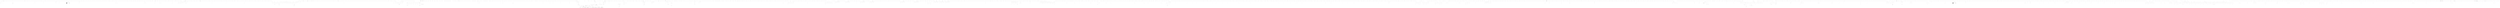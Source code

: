 digraph  {
n66 [label=existingAssemblyPaths, span=""];
n67 [label=assembly, span=""];
n0 [cluster="Nancy.Bootstrapper.AppDomainAssemblyTypeScanner.AppDomainAssemblyTypeScanner()", label="Entry Nancy.Bootstrapper.AppDomainAssemblyTypeScanner.AppDomainAssemblyTypeScanner()", span="15-15"];
n1 [cluster="Nancy.Bootstrapper.AppDomainAssemblyTypeScanner.AppDomainAssemblyTypeScanner()", label="LoadNancyAssemblies()", span="17-17"];
n2 [cluster="Nancy.Bootstrapper.AppDomainAssemblyTypeScanner.AppDomainAssemblyTypeScanner()", label="Exit Nancy.Bootstrapper.AppDomainAssemblyTypeScanner.AppDomainAssemblyTypeScanner()", span="15-15"];
n3 [cluster="Nancy.Bootstrapper.AppDomainAssemblyTypeScanner.LoadNancyAssemblies()", label="Entry Nancy.Bootstrapper.AppDomainAssemblyTypeScanner.LoadNancyAssemblies()", span="146-146"];
n4 [cluster="Nancy.Bootstrapper.AppDomainAssemblyTypeScanner.LoadAssemblies(string)", label="Entry Nancy.Bootstrapper.AppDomainAssemblyTypeScanner.LoadAssemblies(string)", span="88-88"];
n5 [cluster="Nancy.Bootstrapper.AppDomainAssemblyTypeScanner.LoadAssemblies(string)", label="LoadAssemblies(AppDomain.CurrentDomain.BaseDirectory, wildcardFilename)", span="90-90"];
n6 [cluster="Nancy.Bootstrapper.AppDomainAssemblyTypeScanner.LoadAssemblies(string)", label="Exit Nancy.Bootstrapper.AppDomainAssemblyTypeScanner.LoadAssemblies(string)", span="88-88"];
n7 [cluster="Nancy.Bootstrapper.AppDomainAssemblyTypeScanner.LoadAssemblies(string, string)", label="Entry Nancy.Bootstrapper.AppDomainAssemblyTypeScanner.LoadAssemblies(string, string)", span="99-99"];
n8 [cluster="Nancy.Bootstrapper.AppDomainAssemblyTypeScanner.LoadAssemblies(string, string)", label="UpdateAssemblies()", span="101-101"];
n10 [cluster="Nancy.Bootstrapper.AppDomainAssemblyTypeScanner.LoadAssemblies(string, string)", label="var unloadedAssemblies =\r\n                Directory.GetFiles(containingDirectory, wildcardFilename).Where(\r\n                    f => !existingAssemblyPaths.Contains(f, StringComparer.InvariantCultureIgnoreCase))", span="105-107"];
n9 [cluster="Nancy.Bootstrapper.AppDomainAssemblyTypeScanner.LoadAssemblies(string, string)", label="var existingAssemblyPaths = assemblies.Select(a => a.Location).ToArray()", span="103-103"];
n15 [cluster="Nancy.Bootstrapper.AppDomainAssemblyTypeScanner.UpdateAssemblies()", label="Entry Nancy.Bootstrapper.AppDomainAssemblyTypeScanner.UpdateAssemblies()", span="134-134"];
n16 [cluster="Unk.Select", label="Entry Unk.Select", span=""];
n17 [cluster="Unk.ToArray", label="Entry Unk.ToArray", span=""];
n23 [cluster="lambda expression", label="Entry lambda expression", span="103-103"];
n27 [cluster="lambda expression", label="!existingAssemblyPaths.Contains(f, StringComparer.InvariantCultureIgnoreCase)", span="107-107"];
n11 [cluster="Nancy.Bootstrapper.AppDomainAssemblyTypeScanner.LoadAssemblies(string, string)", label=unloadedAssemblies, span="109-109"];
n18 [cluster="System.IO.Directory.GetFiles(string, string)", label="Entry System.IO.Directory.GetFiles(string, string)", span="0-0"];
n19 [cluster="Unk.Where", label="Entry Unk.Where", span=""];
n26 [cluster="lambda expression", label="Entry lambda expression", span="107-107"];
n12 [cluster="Nancy.Bootstrapper.AppDomainAssemblyTypeScanner.LoadAssemblies(string, string)", label="Assembly.Load(AssemblyName.GetAssemblyName(unloadedAssembly))", span="111-111"];
n13 [cluster="Nancy.Bootstrapper.AppDomainAssemblyTypeScanner.LoadAssemblies(string, string)", label="UpdateTypes()", span="114-114"];
n20 [cluster="Unk.GetAssemblyName", label="Entry Unk.GetAssemblyName", span=""];
n21 [cluster="System.Reflection.Assembly.Load(System.Reflection.AssemblyName)", label="Entry System.Reflection.Assembly.Load(System.Reflection.AssemblyName)", span="0-0"];
n14 [cluster="Nancy.Bootstrapper.AppDomainAssemblyTypeScanner.LoadAssemblies(string, string)", label="Exit Nancy.Bootstrapper.AppDomainAssemblyTypeScanner.LoadAssemblies(string, string)", span="99-99"];
n22 [cluster="Nancy.Bootstrapper.AppDomainAssemblyTypeScanner.UpdateTypes()", label="Entry Nancy.Bootstrapper.AppDomainAssemblyTypeScanner.UpdateTypes()", span="121-121"];
n24 [cluster="lambda expression", label="a.Location", span="103-103"];
n25 [cluster="lambda expression", label="Exit lambda expression", span="103-103"];
n28 [cluster="lambda expression", label="Exit lambda expression", span="107-107"];
n29 [cluster="Unk.Contains", label="Entry Unk.Contains", span=""];
n30 [cluster="Nancy.Bootstrapper.AppDomainAssemblyTypeScanner.UpdateTypes()", label="UpdateAssemblies()", span="123-123"];
n31 [cluster="Nancy.Bootstrapper.AppDomainAssemblyTypeScanner.UpdateTypes()", label="types = (from assembly in assemblies\r\n                     from type in assembly.SafeGetExportedTypes()\r\n                     where !type.IsAbstract\r\n                     select type).ToArray()", span="125-128"];
n32 [cluster="Nancy.Bootstrapper.AppDomainAssemblyTypeScanner.UpdateTypes()", label="Exit Nancy.Bootstrapper.AppDomainAssemblyTypeScanner.UpdateTypes()", span="121-121"];
n33 [cluster="System.Reflection.Assembly.SafeGetExportedTypes()", label="Entry System.Reflection.Assembly.SafeGetExportedTypes()", span="17-17"];
n34 [cluster="Nancy.Bootstrapper.AppDomainAssemblyTypeScanner.UpdateAssemblies()", label="assemblies = (from assembly in AppDomain.CurrentDomain.GetAssemblies()\r\n                          where IgnoredAssemblies != null ? !IgnoredAssemblies.Any(asm => asm(assembly)) : true\r\n                          where !assembly.IsDynamic\r\n                          where !assembly.ReflectionOnly\r\n                          select assembly).ToArray()", span="136-140"];
n35 [cluster="Nancy.Bootstrapper.AppDomainAssemblyTypeScanner.UpdateAssemblies()", label="Exit Nancy.Bootstrapper.AppDomainAssemblyTypeScanner.UpdateAssemblies()", span="134-134"];
n36 [cluster="System.AppDomain.GetAssemblies()", label="Entry System.AppDomain.GetAssemblies()", span="0-0"];
n37 [cluster="Unk.Any", label="Entry Unk.Any", span=""];
n38 [cluster="lambda expression", label="Entry lambda expression", span="137-137"];
n39 [cluster="lambda expression", label="asm(assembly)", span="137-137"];
n40 [cluster="lambda expression", label="Exit lambda expression", span="137-137"];
n41 [cluster="System.Func<T, TResult>.Invoke(T)", label="Entry System.Func<T, TResult>.Invoke(T)", span="0-0"];
n42 [cluster="Nancy.Bootstrapper.AppDomainAssemblyTypeScanner.LoadNancyAssemblies()", label=nancyAssembliesLoaded, span="148-148"];
n43 [cluster="Nancy.Bootstrapper.AppDomainAssemblyTypeScanner.LoadNancyAssemblies()", label="return;", span="150-150"];
n44 [cluster="Nancy.Bootstrapper.AppDomainAssemblyTypeScanner.LoadNancyAssemblies()", label="LoadAssemblies(@''Nancy*.dll'')", span="153-153"];
n45 [cluster="Nancy.Bootstrapper.AppDomainAssemblyTypeScanner.LoadNancyAssemblies()", label="nancyAssembliesLoaded = true", span="155-155"];
n46 [cluster="Nancy.Bootstrapper.AppDomainAssemblyTypeScanner.LoadNancyAssemblies()", label="Exit Nancy.Bootstrapper.AppDomainAssemblyTypeScanner.LoadNancyAssemblies()", span="146-146"];
n47 [cluster="Nancy.Bootstrapper.AppDomainAssemblyTypeScanner.TypesOf<TType>(bool)", label="Entry Nancy.Bootstrapper.AppDomainAssemblyTypeScanner.TypesOf<TType>(bool)", span="164-164"];
n48 [cluster="Nancy.Bootstrapper.AppDomainAssemblyTypeScanner.TypesOf<TType>(bool)", label="var returnTypes = Types.Where(t => typeof(TType).IsAssignableFrom(t))", span="166-166"];
n49 [cluster="Nancy.Bootstrapper.AppDomainAssemblyTypeScanner.TypesOf<TType>(bool)", label=excludeInternalTypes, span="168-168"];
n53 [cluster="lambda expression", label="Entry lambda expression", span="166-166"];
n50 [cluster="Nancy.Bootstrapper.AppDomainAssemblyTypeScanner.TypesOf<TType>(bool)", label="returnTypes = returnTypes.Where(t => t.Assembly != nancyAssembly)", span="170-170"];
n51 [cluster="Nancy.Bootstrapper.AppDomainAssemblyTypeScanner.TypesOf<TType>(bool)", label="return returnTypes;", span="173-173"];
n57 [cluster="lambda expression", label="Entry lambda expression", span="170-170"];
n52 [cluster="Nancy.Bootstrapper.AppDomainAssemblyTypeScanner.TypesOf<TType>(bool)", label="Exit Nancy.Bootstrapper.AppDomainAssemblyTypeScanner.TypesOf<TType>(bool)", span="164-164"];
n54 [cluster="lambda expression", label="typeof(TType).IsAssignableFrom(t)", span="166-166"];
n55 [cluster="lambda expression", label="Exit lambda expression", span="166-166"];
n56 [cluster="System.Type.IsAssignableFrom(System.Type)", label="Entry System.Type.IsAssignableFrom(System.Type)", span="0-0"];
n58 [cluster="lambda expression", label="t.Assembly != nancyAssembly", span="170-170"];
n59 [cluster="lambda expression", label="Exit lambda expression", span="170-170"];
n60 [cluster="Nancy.Bootstrapper.AppDomainAssemblyTypeScannerExtensions.NotOfType<TType>(System.Collections.Generic.IEnumerable<System.Type>)", label="Entry Nancy.Bootstrapper.AppDomainAssemblyTypeScannerExtensions.NotOfType<TType>(System.Collections.Generic.IEnumerable<System.Type>)", span="179-179"];
n61 [cluster="Nancy.Bootstrapper.AppDomainAssemblyTypeScannerExtensions.NotOfType<TType>(System.Collections.Generic.IEnumerable<System.Type>)", label="return types.Where(t => !typeof(TType).IsAssignableFrom(t));", span="181-181"];
n62 [cluster="Nancy.Bootstrapper.AppDomainAssemblyTypeScannerExtensions.NotOfType<TType>(System.Collections.Generic.IEnumerable<System.Type>)", label="Exit Nancy.Bootstrapper.AppDomainAssemblyTypeScannerExtensions.NotOfType<TType>(System.Collections.Generic.IEnumerable<System.Type>)", span="179-179"];
n63 [cluster="lambda expression", label="Entry lambda expression", span="181-181"];
n64 [cluster="lambda expression", label="!typeof(TType).IsAssignableFrom(t)", span="181-181"];
n65 [cluster="lambda expression", label="Exit lambda expression", span="181-181"];
d61 [cluster="Nancy.Bootstrapper.AppDomainAssemblyTypeScannerExtensions.NotOfType<TType>(System.Collections.Generic.IEnumerable<System.Type>)", color=green, community=0, label="return types.Where(t => !typeof(TType).IsAssignableFrom(t));", prediction=0, span="181-181"];
d64 [cluster="lambda expression", color=green, community=0, label="!typeof(TType).IsAssignableFrom(t)", prediction=1, span="181-181"];
m2_7 [cluster="Nancy.Testing.DocumentWrapper.DocumentWrapper(System.Collections.Generic.IEnumerable<byte>)", file="BrowserResponseBodyWrapper.cs", label="Entry Nancy.Testing.DocumentWrapper.DocumentWrapper(System.Collections.Generic.IEnumerable<byte>)", span="18-18"];
m2_0 [cluster="Nancy.Testing.BrowserResponseBodyWrapper.BrowserResponseBodyWrapper(Nancy.Response)", file="BrowserResponseBodyWrapper.cs", label="Entry Nancy.Testing.BrowserResponseBodyWrapper.BrowserResponseBodyWrapper(Nancy.Response)", span="14-14"];
m2_1 [cluster="Nancy.Testing.BrowserResponseBodyWrapper.BrowserResponseBodyWrapper(Nancy.Response)", file="BrowserResponseBodyWrapper.cs", label="var contentStream =\r\n                GetContentStream(response)", span="16-17"];
m2_2 [cluster="Nancy.Testing.BrowserResponseBodyWrapper.BrowserResponseBodyWrapper(Nancy.Response)", file="BrowserResponseBodyWrapper.cs", label="this.responseBytes = contentStream.ToArray()", span="19-19"];
m2_4 [cluster="Nancy.Testing.BrowserResponseBodyWrapper.BrowserResponseBodyWrapper(Nancy.Response)", file="BrowserResponseBodyWrapper.cs", label="Exit Nancy.Testing.BrowserResponseBodyWrapper.BrowserResponseBodyWrapper(Nancy.Response)", span="14-14"];
m2_19 [cluster="Nancy.Testing.BrowserResponseBodyWrapper.System.Collections.IEnumerable.GetEnumerator()", file="BrowserResponseBodyWrapper.cs", label="Entry Nancy.Testing.BrowserResponseBodyWrapper.System.Collections.IEnumerable.GetEnumerator()", span="54-54"];
m2_20 [cluster="Nancy.Testing.BrowserResponseBodyWrapper.System.Collections.IEnumerable.GetEnumerator()", file="BrowserResponseBodyWrapper.cs", label="return this.GetEnumerator();", span="56-56"];
m2_21 [cluster="Nancy.Testing.BrowserResponseBodyWrapper.System.Collections.IEnumerable.GetEnumerator()", file="BrowserResponseBodyWrapper.cs", label="Exit Nancy.Testing.BrowserResponseBodyWrapper.System.Collections.IEnumerable.GetEnumerator()", span="54-54"];
m2_6 [cluster="System.IO.MemoryStream.ToArray()", file="BrowserResponseBodyWrapper.cs", label="Entry System.IO.MemoryStream.ToArray()", span="0-0"];
m2_5 [cluster="Nancy.Testing.BrowserResponseBodyWrapper.GetContentStream(Nancy.Response)", file="BrowserResponseBodyWrapper.cs", label="Entry Nancy.Testing.BrowserResponseBodyWrapper.GetContentStream(Nancy.Response)", span="23-23"];
m2_8 [cluster="Nancy.Testing.BrowserResponseBodyWrapper.GetContentStream(Nancy.Response)", file="BrowserResponseBodyWrapper.cs", label="var contentsStream = new MemoryStream()", span="25-25"];
m2_9 [cluster="Nancy.Testing.BrowserResponseBodyWrapper.GetContentStream(Nancy.Response)", file="BrowserResponseBodyWrapper.cs", label="response.Contents.Invoke(contentsStream)", span="26-26"];
m2_10 [cluster="Nancy.Testing.BrowserResponseBodyWrapper.GetContentStream(Nancy.Response)", file="BrowserResponseBodyWrapper.cs", label="contentsStream.Position = 0", span="27-27"];
m2_11 [cluster="Nancy.Testing.BrowserResponseBodyWrapper.GetContentStream(Nancy.Response)", file="BrowserResponseBodyWrapper.cs", label="return contentsStream;", span="28-28"];
m2_12 [cluster="Nancy.Testing.BrowserResponseBodyWrapper.GetContentStream(Nancy.Response)", file="BrowserResponseBodyWrapper.cs", label="Exit Nancy.Testing.BrowserResponseBodyWrapper.GetContentStream(Nancy.Response)", span="23-23"];
m2_18 [cluster="System.Collections.Generic.IEnumerable<T>.GetEnumerator()", file="BrowserResponseBodyWrapper.cs", label="Entry System.Collections.Generic.IEnumerable<T>.GetEnumerator()", span="0-0"];
m2_15 [cluster="Nancy.Testing.BrowserResponseBodyWrapper.GetEnumerator()", file="BrowserResponseBodyWrapper.cs", label="Entry Nancy.Testing.BrowserResponseBodyWrapper.GetEnumerator()", span="45-45"];
m2_16 [cluster="Nancy.Testing.BrowserResponseBodyWrapper.GetEnumerator()", file="BrowserResponseBodyWrapper.cs", label="return this.responseBytes.GetEnumerator();", span="47-47"];
m2_17 [cluster="Nancy.Testing.BrowserResponseBodyWrapper.GetEnumerator()", file="BrowserResponseBodyWrapper.cs", label="Exit Nancy.Testing.BrowserResponseBodyWrapper.GetEnumerator()", span="45-45"];
m2_14 [cluster="System.Action<T>.Invoke(T)", file="BrowserResponseBodyWrapper.cs", label="Entry System.Action<T>.Invoke(T)", span="0-0"];
m2_13 [cluster="System.IO.MemoryStream.MemoryStream()", file="BrowserResponseBodyWrapper.cs", label="Entry System.IO.MemoryStream.MemoryStream()", span="0-0"];
m2_22 [file="BrowserResponseBodyWrapper.cs", label="Nancy.Testing.BrowserResponseBodyWrapper", span=""];
m3_46 [cluster="Nancy.Bootstrapper.NancyInternalConfiguration.GetTypeRegistations()", file="ConfigurableBootstrapper.cs", label="Entry Nancy.Bootstrapper.NancyInternalConfiguration.GetTypeRegistations()", span="216-216"];
m3_47 [cluster="Nancy.Bootstrapper.NancyInternalConfiguration.GetTypeRegistations()", file="ConfigurableBootstrapper.cs", label="return new[]\r\n            {\r\n                new TypeRegistration(typeof(IRouteResolver), this.RouteResolver),\r\n                new TypeRegistration(typeof(INancyEngine), this.NancyEngine),\r\n                new TypeRegistration(typeof(IModuleKeyGenerator), this.ModuleKeyGenerator),\r\n                new TypeRegistration(typeof(IRouteCache), this.RouteCache),\r\n                new TypeRegistration(typeof(IRouteCacheProvider), this.RouteCacheProvider),\r\n                new TypeRegistration(typeof(IRoutePatternMatcher), this.RoutePatternMatcher),\r\n                new TypeRegistration(typeof(IViewLocator), this.ViewLocator),\r\n                new TypeRegistration(typeof(IViewFactory), this.ViewFactory),\r\n                new TypeRegistration(typeof(INancyContextFactory), this.ContextFactory),\r\n                new TypeRegistration(typeof(INancyModuleBuilder), this.NancyModuleBuilder),\r\n                new TypeRegistration(typeof(IResponseFormatterFactory), this.ResponseFormatterFactory),\r\n                new TypeRegistration(typeof(IModelBinderLocator), this.ModelBinderLocator), \r\n                new TypeRegistration(typeof(IBinder), this.Binder), \r\n                new TypeRegistration(typeof(BindingDefaults), this.BindingDefaults), \r\n                new TypeRegistration(typeof(IFieldNameConverter), this.FieldNameConverter), \r\n                new TypeRegistration(typeof(IViewResolver), this.ViewResolver),\r\n                new TypeRegistration(typeof(IViewCache), this.ViewCache),\r\n                new TypeRegistration(typeof(IRenderContextFactory), this.RenderContextFactory),\r\n                new TypeRegistration(typeof(IViewLocationCache), this.ViewLocationCache),\r\n                new TypeRegistration(typeof(IViewLocationProvider), this.ViewLocationProvider),\r\n                new TypeRegistration(typeof(ICsrfTokenValidator), this.CsrfTokenValidator), \r\n                new TypeRegistration(typeof(IObjectSerializer), this.ObjectSerializer), \r\n                new TypeRegistration(typeof(IModelValidatorLocator), this.ModelValidatorLocator),\r\n                new TypeRegistration(typeof(IRequestTracing), this.RequestTracing),\r\n                new TypeRegistration(typeof(IRouteInvoker), this.RouteInvoker),\r\n                new TypeRegistration(typeof(IRequestDispatcher), this.RequestDispatcher),\r\n                new TypeRegistration(typeof(IDiagnostics), this.Diagnostics), \r\n                new TypeRegistration(typeof(IRouteSegmentExtractor), this.RouteSegmentExtractor)\r\n            };", span="218-248"];
m3_48 [cluster="Nancy.Bootstrapper.NancyInternalConfiguration.GetTypeRegistations()", file="ConfigurableBootstrapper.cs", label="Exit Nancy.Bootstrapper.NancyInternalConfiguration.GetTypeRegistations()", span="216-216"];
m3_58 [cluster="System.Collections.Generic.ICollection<T>.Add(T)", file="ConfigurableBootstrapper.cs", label="Entry System.Collections.Generic.ICollection<T>.Add(T)", span="0-0"];
m3_54 [cluster="Nancy.Bootstrapper.NancyInternalConfiguration.WithIgnoredAssembly(System.Func<System.Reflection.Assembly, bool>)", file="ConfigurableBootstrapper.cs", label="Entry Nancy.Bootstrapper.NancyInternalConfiguration.WithIgnoredAssembly(System.Func<System.Reflection.Assembly, bool>)", span="271-271"];
m3_55 [cluster="Nancy.Bootstrapper.NancyInternalConfiguration.WithIgnoredAssembly(System.Func<System.Reflection.Assembly, bool>)", file="ConfigurableBootstrapper.cs", label="this.ignoredAssemblies.Add(ignorePredicate)", span="273-273"];
m3_56 [cluster="Nancy.Bootstrapper.NancyInternalConfiguration.WithIgnoredAssembly(System.Func<System.Reflection.Assembly, bool>)", file="ConfigurableBootstrapper.cs", label="return this;", span="275-275"];
m3_57 [cluster="Nancy.Bootstrapper.NancyInternalConfiguration.WithIgnoredAssembly(System.Func<System.Reflection.Assembly, bool>)", file="ConfigurableBootstrapper.cs", label="Exit Nancy.Bootstrapper.NancyInternalConfiguration.WithIgnoredAssembly(System.Func<System.Reflection.Assembly, bool>)", span="271-271"];
m3_49 [cluster="Nancy.Bootstrapper.TypeRegistration.TypeRegistration(System.Type, System.Type)", file="ConfigurableBootstrapper.cs", label="Entry Nancy.Bootstrapper.TypeRegistration.TypeRegistration(System.Type, System.Type)", span="14-14"];
m3_50 [cluster="Nancy.Bootstrapper.NancyInternalConfiguration.GetCollectionTypeRegistrations()", file="ConfigurableBootstrapper.cs", label="Entry Nancy.Bootstrapper.NancyInternalConfiguration.GetCollectionTypeRegistrations()", span="255-255"];
m3_51 [cluster="Nancy.Bootstrapper.NancyInternalConfiguration.GetCollectionTypeRegistrations()", file="ConfigurableBootstrapper.cs", label="return new[]\r\n            {\r\n                new CollectionTypeRegistration(typeof(IResponseProcessor), this.ResponseProcessors), \r\n                new CollectionTypeRegistration(typeof(ISerializer), this.Serializers), \r\n                new CollectionTypeRegistration(typeof(IErrorHandler), this.ErrorHandlers), \r\n                new CollectionTypeRegistration(typeof(IDiagnosticsProvider), this.InteractiveDiagnosticProviders)\r\n            };", span="257-263"];
m3_52 [cluster="Nancy.Bootstrapper.NancyInternalConfiguration.GetCollectionTypeRegistrations()", file="ConfigurableBootstrapper.cs", label="Exit Nancy.Bootstrapper.NancyInternalConfiguration.GetCollectionTypeRegistrations()", span="255-255"];
m3_40 [cluster="Nancy.Bootstrapper.NancyInternalConfiguration.WithOverrides(System.Action<Nancy.Bootstrapper.NancyInternalConfiguration>)", file="ConfigurableBootstrapper.cs", label="Entry Nancy.Bootstrapper.NancyInternalConfiguration.WithOverrides(System.Action<Nancy.Bootstrapper.NancyInternalConfiguration>)", span="203-203"];
m3_41 [cluster="Nancy.Bootstrapper.NancyInternalConfiguration.WithOverrides(System.Action<Nancy.Bootstrapper.NancyInternalConfiguration>)", file="ConfigurableBootstrapper.cs", label="var configuration = Default", span="205-205"];
m3_42 [cluster="Nancy.Bootstrapper.NancyInternalConfiguration.WithOverrides(System.Action<Nancy.Bootstrapper.NancyInternalConfiguration>)", file="ConfigurableBootstrapper.cs", label="configurationBuilder.Invoke(configuration)", span="207-207"];
m3_43 [cluster="Nancy.Bootstrapper.NancyInternalConfiguration.WithOverrides(System.Action<Nancy.Bootstrapper.NancyInternalConfiguration>)", file="ConfigurableBootstrapper.cs", label="return configuration;", span="209-209"];
m3_44 [cluster="Nancy.Bootstrapper.NancyInternalConfiguration.WithOverrides(System.Action<Nancy.Bootstrapper.NancyInternalConfiguration>)", file="ConfigurableBootstrapper.cs", label="Exit Nancy.Bootstrapper.NancyInternalConfiguration.WithOverrides(System.Action<Nancy.Bootstrapper.NancyInternalConfiguration>)", span="203-203"];
m3_53 [cluster="Nancy.Bootstrapper.CollectionTypeRegistration.CollectionTypeRegistration(System.Type, System.Collections.Generic.IEnumerable<System.Type>)", file="ConfigurableBootstrapper.cs", label="Entry Nancy.Bootstrapper.CollectionTypeRegistration.CollectionTypeRegistration(System.Type, System.Collections.Generic.IEnumerable<System.Type>)", span="19-19"];
m3_45 [cluster="System.Action<T>.Invoke(T)", file="ConfigurableBootstrapper.cs", label="Entry System.Action<T>.Invoke(T)", span="0-0"];
m3_37 [cluster="lambda expression", file="ConfigurableBootstrapper.cs", label="Entry lambda expression", span="189-189"];
m3_0 [cluster="lambda expression", file="ConfigurableBootstrapper.cs", label="Entry lambda expression", span="34-34"];
m3_1 [cluster="lambda expression", file="ConfigurableBootstrapper.cs", label="asm.FullName.StartsWith(''Microsoft.'', StringComparison.InvariantCulture)", span="34-34"];
m3_2 [cluster="lambda expression", file="ConfigurableBootstrapper.cs", label="Exit lambda expression", span="34-34"];
m3_4 [cluster="lambda expression", file="ConfigurableBootstrapper.cs", label="Entry lambda expression", span="35-35"];
m3_5 [cluster="lambda expression", file="ConfigurableBootstrapper.cs", label="asm.FullName.StartsWith(''System.'', StringComparison.InvariantCulture)", span="35-35"];
m3_6 [cluster="lambda expression", file="ConfigurableBootstrapper.cs", label="Exit lambda expression", span="35-35"];
m3_7 [cluster="lambda expression", file="ConfigurableBootstrapper.cs", label="Entry lambda expression", span="36-36"];
m3_8 [cluster="lambda expression", file="ConfigurableBootstrapper.cs", label="asm.FullName.StartsWith(''System,'', StringComparison.InvariantCulture)", span="36-36"];
m3_9 [cluster="lambda expression", file="ConfigurableBootstrapper.cs", label="Exit lambda expression", span="36-36"];
m3_10 [cluster="lambda expression", file="ConfigurableBootstrapper.cs", label="Entry lambda expression", span="37-37"];
m3_11 [cluster="lambda expression", file="ConfigurableBootstrapper.cs", label="asm.FullName.StartsWith(''CR_ExtUnitTest'', StringComparison.InvariantCulture)", span="37-37"];
m3_12 [cluster="lambda expression", file="ConfigurableBootstrapper.cs", label="Exit lambda expression", span="37-37"];
m3_13 [cluster="lambda expression", file="ConfigurableBootstrapper.cs", label="Entry lambda expression", span="38-38"];
m3_14 [cluster="lambda expression", file="ConfigurableBootstrapper.cs", label="asm.FullName.StartsWith(''mscorlib,'', StringComparison.InvariantCulture)", span="38-38"];
m3_15 [cluster="lambda expression", file="ConfigurableBootstrapper.cs", label="Exit lambda expression", span="38-38"];
m3_16 [cluster="lambda expression", file="ConfigurableBootstrapper.cs", label="Entry lambda expression", span="39-39"];
m3_17 [cluster="lambda expression", file="ConfigurableBootstrapper.cs", label="asm.FullName.StartsWith(''CR_VSTest'', StringComparison.InvariantCulture)", span="39-39"];
m3_18 [cluster="lambda expression", file="ConfigurableBootstrapper.cs", label="Exit lambda expression", span="39-39"];
m3_19 [cluster="lambda expression", file="ConfigurableBootstrapper.cs", label="Entry lambda expression", span="40-40"];
m3_20 [cluster="lambda expression", file="ConfigurableBootstrapper.cs", label="asm.FullName.StartsWith(''DevExpress.CodeRush'', StringComparison.InvariantCulture)", span="40-40"];
m3_21 [cluster="lambda expression", file="ConfigurableBootstrapper.cs", label="Exit lambda expression", span="40-40"];
m3_22 [cluster="lambda expression", file="ConfigurableBootstrapper.cs", label="Entry lambda expression", span="41-41"];
m3_23 [cluster="lambda expression", file="ConfigurableBootstrapper.cs", label="asm.FullName.StartsWith(''IronPython'', StringComparison.InvariantCulture)", span="41-41"];
m3_24 [cluster="lambda expression", file="ConfigurableBootstrapper.cs", label="Exit lambda expression", span="41-41"];
m3_25 [cluster="lambda expression", file="ConfigurableBootstrapper.cs", label="Entry lambda expression", span="42-42"];
m3_26 [cluster="lambda expression", file="ConfigurableBootstrapper.cs", label="asm.FullName.StartsWith(''IronRuby'', StringComparison.InvariantCulture)", span="42-42"];
m3_27 [cluster="lambda expression", file="ConfigurableBootstrapper.cs", label="Exit lambda expression", span="42-42"];
m3_28 [cluster="lambda expression", file="ConfigurableBootstrapper.cs", label="Entry lambda expression", span="43-43"];
m3_29 [cluster="lambda expression", file="ConfigurableBootstrapper.cs", label="asm.FullName.StartsWith(''xunit'', StringComparison.InvariantCulture)", span="43-43"];
m3_30 [cluster="lambda expression", file="ConfigurableBootstrapper.cs", label="Exit lambda expression", span="43-43"];
m3_31 [cluster="lambda expression", file="ConfigurableBootstrapper.cs", label="Entry lambda expression", span="44-44"];
m3_32 [cluster="lambda expression", file="ConfigurableBootstrapper.cs", label="asm.FullName.StartsWith(''Nancy.Testing'', StringComparison.InvariantCulture)", span="44-44"];
m3_33 [cluster="lambda expression", file="ConfigurableBootstrapper.cs", label="Exit lambda expression", span="44-44"];
m3_38 [cluster="lambda expression", file="ConfigurableBootstrapper.cs", label="tr.RegistrationType != null", span="189-189"];
m3_39 [cluster="lambda expression", file="ConfigurableBootstrapper.cs", label="Exit lambda expression", span="189-189"];
m3_34 [cluster="Nancy.Bootstrapper.NancyInternalConfiguration.UpdateIgnoredAssemblies(System.Collections.Generic.IEnumerable<System.Func<System.Reflection.Assembly, bool>>)", file="ConfigurableBootstrapper.cs", label="Entry Nancy.Bootstrapper.NancyInternalConfiguration.UpdateIgnoredAssemblies(System.Collections.Generic.IEnumerable<System.Func<System.Reflection.Assembly, bool>>)", span="175-175"];
m3_35 [cluster="Nancy.Bootstrapper.NancyInternalConfiguration.UpdateIgnoredAssemblies(System.Collections.Generic.IEnumerable<System.Func<System.Reflection.Assembly, bool>>)", file="ConfigurableBootstrapper.cs", label="AppDomainAssemblyTypeScanner.IgnoredAssemblies = assemblies", span="177-177"];
m3_36 [cluster="Nancy.Bootstrapper.NancyInternalConfiguration.UpdateIgnoredAssemblies(System.Collections.Generic.IEnumerable<System.Func<System.Reflection.Assembly, bool>>)", file="ConfigurableBootstrapper.cs", label="Exit Nancy.Bootstrapper.NancyInternalConfiguration.UpdateIgnoredAssemblies(System.Collections.Generic.IEnumerable<System.Func<System.Reflection.Assembly, bool>>)", span="175-175"];
m3_3 [cluster="string.StartsWith(string, System.StringComparison)", file="ConfigurableBootstrapper.cs", label="Entry string.StartsWith(string, System.StringComparison)", span="0-0"];
m3_59 [file="ConfigurableBootstrapper.cs", label="Nancy.Bootstrapper.NancyInternalConfiguration", span=""];
m4_9 [cluster="string.IsNullOrEmpty(string)", file="ContentNegotiationFixture.cs", label="Entry string.IsNullOrEmpty(string)", span="0-0"];
m4_0 [cluster="Nancy.Routing.RouteDescription.RouteDescription(string, string, System.Func<Nancy.NancyContext, bool>)", file="ContentNegotiationFixture.cs", label="Entry Nancy.Routing.RouteDescription.RouteDescription(string, string, System.Func<Nancy.NancyContext, bool>)", span="15-15"];
m4_1 [cluster="Nancy.Routing.RouteDescription.RouteDescription(string, string, System.Func<Nancy.NancyContext, bool>)", file="ContentNegotiationFixture.cs", label="String.IsNullOrEmpty(method)", span="17-17"];
m4_2 [cluster="Nancy.Routing.RouteDescription.RouteDescription(string, string, System.Func<Nancy.NancyContext, bool>)", file="ContentNegotiationFixture.cs", label="throw new ArgumentException(''Method must be specified'', method);", span="19-19"];
m4_3 [cluster="Nancy.Routing.RouteDescription.RouteDescription(string, string, System.Func<Nancy.NancyContext, bool>)", file="ContentNegotiationFixture.cs", label="String.IsNullOrEmpty(path)", span="22-22"];
m4_4 [cluster="Nancy.Routing.RouteDescription.RouteDescription(string, string, System.Func<Nancy.NancyContext, bool>)", file="ContentNegotiationFixture.cs", label="throw new ArgumentException(''Path must be specified'', method);", span="24-24"];
m4_5 [cluster="Nancy.Routing.RouteDescription.RouteDescription(string, string, System.Func<Nancy.NancyContext, bool>)", file="ContentNegotiationFixture.cs", label="this.Method = method", span="27-27"];
m4_6 [cluster="Nancy.Routing.RouteDescription.RouteDescription(string, string, System.Func<Nancy.NancyContext, bool>)", file="ContentNegotiationFixture.cs", label="this.Path = path", span="28-28"];
m4_7 [cluster="Nancy.Routing.RouteDescription.RouteDescription(string, string, System.Func<Nancy.NancyContext, bool>)", file="ContentNegotiationFixture.cs", label="this.Condition = condition", span="29-29"];
m4_8 [cluster="Nancy.Routing.RouteDescription.RouteDescription(string, string, System.Func<Nancy.NancyContext, bool>)", file="ContentNegotiationFixture.cs", label="Exit Nancy.Routing.RouteDescription.RouteDescription(string, string, System.Func<Nancy.NancyContext, bool>)", span="15-15"];
m4_10 [cluster="System.ArgumentException.ArgumentException(string, string)", file="ContentNegotiationFixture.cs", label="Entry System.ArgumentException.ArgumentException(string, string)", span="0-0"];
m4_11 [file="ContentNegotiationFixture.cs", label="Nancy.Routing.RouteDescription", span=""];
m5_9 [cluster="Nancy.Demo.ModelBinding.Models.Customer.Customer()", file="CustomerModelBinder.cs", label="Entry Nancy.Demo.ModelBinding.Models.Customer.Customer()", span="4-4"];
m5_0 [cluster="Nancy.Demo.ModelBinding.ModelBinders.CustomerModelBinder.CanBind(System.Type)", file="CustomerModelBinder.cs", label="Entry Nancy.Demo.ModelBinding.ModelBinders.CustomerModelBinder.CanBind(System.Type)", span="16-16"];
m5_1 [cluster="Nancy.Demo.ModelBinding.ModelBinders.CustomerModelBinder.CanBind(System.Type)", file="CustomerModelBinder.cs", label="return modelType == typeof(Customer);", span="18-18"];
m5_2 [cluster="Nancy.Demo.ModelBinding.ModelBinders.CustomerModelBinder.CanBind(System.Type)", file="CustomerModelBinder.cs", label="Exit Nancy.Demo.ModelBinding.ModelBinders.CustomerModelBinder.CanBind(System.Type)", span="16-16"];
m5_3 [cluster="Nancy.Demo.ModelBinding.ModelBinders.CustomerModelBinder.Bind(Nancy.NancyContext, System.Type, object, params string[])", file="CustomerModelBinder.cs", label="Entry Nancy.Demo.ModelBinding.ModelBinders.CustomerModelBinder.Bind(Nancy.NancyContext, System.Type, object, params string[])", span="29-29"];
m5_4 [cluster="Nancy.Demo.ModelBinding.ModelBinders.CustomerModelBinder.Bind(Nancy.NancyContext, System.Type, object, params string[])", file="CustomerModelBinder.cs", label="var customer = (instance as Customer) ?? new Customer()", span="31-31"];
m5_5 [cluster="Nancy.Demo.ModelBinding.ModelBinders.CustomerModelBinder.Bind(Nancy.NancyContext, System.Type, object, params string[])", file="CustomerModelBinder.cs", label="customer.Name = customer.Name ?? context.Request.Form[''Name'']", span="33-33"];
m5_6 [cluster="Nancy.Demo.ModelBinding.ModelBinders.CustomerModelBinder.Bind(Nancy.NancyContext, System.Type, object, params string[])", file="CustomerModelBinder.cs", label="customer.RenewalDate = customer.RenewalDate == default(DateTime) ? context.Request.Form[''RenewalDate''] : customer.RenewalDate", span="34-34"];
m5_7 [cluster="Nancy.Demo.ModelBinding.ModelBinders.CustomerModelBinder.Bind(Nancy.NancyContext, System.Type, object, params string[])", file="CustomerModelBinder.cs", label="return customer;", span="36-36"];
m5_8 [cluster="Nancy.Demo.ModelBinding.ModelBinders.CustomerModelBinder.Bind(Nancy.NancyContext, System.Type, object, params string[])", file="CustomerModelBinder.cs", label="Exit Nancy.Demo.ModelBinding.ModelBinders.CustomerModelBinder.Bind(Nancy.NancyContext, System.Type, object, params string[])", span="29-29"];
m6_0 [cluster="Nancy.Demo.Hosting.Aspnet.CustomErrorHandler.HandlesStatusCode(Nancy.HttpStatusCode, Nancy.NancyContext)", file="CustomErrorHandler.cs", label="Entry Nancy.Demo.Hosting.Aspnet.CustomErrorHandler.HandlesStatusCode(Nancy.HttpStatusCode, Nancy.NancyContext)", span="12-12"];
m6_1 [cluster="Nancy.Demo.Hosting.Aspnet.CustomErrorHandler.HandlesStatusCode(Nancy.HttpStatusCode, Nancy.NancyContext)", file="CustomErrorHandler.cs", label="return statusCode == HttpStatusCode.ImATeapot;", span="14-14"];
m6_2 [cluster="Nancy.Demo.Hosting.Aspnet.CustomErrorHandler.HandlesStatusCode(Nancy.HttpStatusCode, Nancy.NancyContext)", file="CustomErrorHandler.cs", label="Exit Nancy.Demo.Hosting.Aspnet.CustomErrorHandler.HandlesStatusCode(Nancy.HttpStatusCode, Nancy.NancyContext)", span="12-12"];
m6_3 [cluster="Nancy.Demo.Hosting.Aspnet.CustomErrorHandler.Handle(Nancy.HttpStatusCode, Nancy.NancyContext)", file="CustomErrorHandler.cs", label="Entry Nancy.Demo.Hosting.Aspnet.CustomErrorHandler.Handle(Nancy.HttpStatusCode, Nancy.NancyContext)", span="22-22"];
m6_4 [cluster="Nancy.Demo.Hosting.Aspnet.CustomErrorHandler.Handle(Nancy.HttpStatusCode, Nancy.NancyContext)", file="CustomErrorHandler.cs", label="context.Response = ''Response generated by a custom error handler''", span="24-24"];
m6_5 [cluster="Nancy.Demo.Hosting.Aspnet.CustomErrorHandler.Handle(Nancy.HttpStatusCode, Nancy.NancyContext)", file="CustomErrorHandler.cs", label="Exit Nancy.Demo.Hosting.Aspnet.CustomErrorHandler.Handle(Nancy.HttpStatusCode, Nancy.NancyContext)", span="22-22"];
m7_10 [cluster="System.Text.StringBuilder.StringBuilder()", file="DefaultBinder.cs", label="Entry System.Text.StringBuilder.StringBuilder()", span="0-0"];
m7_0 [cluster="Nancy.Hosting.Owin.Extensions.ResponseExtensions.GetAllCookies(Nancy.Response)", file="DefaultBinder.cs", label="Entry Nancy.Hosting.Owin.Extensions.ResponseExtensions.GetAllCookies(Nancy.Response)", span="17-17"];
m7_1 [cluster="Nancy.Hosting.Owin.Extensions.ResponseExtensions.GetAllCookies(Nancy.Response)", file="DefaultBinder.cs", label="var allCookies = new System.Text.StringBuilder()", span="19-19"];
m7_3 [cluster="Nancy.Hosting.Owin.Extensions.ResponseExtensions.GetAllCookies(Nancy.Response)", file="DefaultBinder.cs", label="i < response.Cookies.Count", span="20-20"];
m7_4 [cluster="Nancy.Hosting.Owin.Extensions.ResponseExtensions.GetAllCookies(Nancy.Response)", file="DefaultBinder.cs", label="allCookies.Append(response.Cookies[i].ToString())", span="22-22"];
m7_5 [cluster="Nancy.Hosting.Owin.Extensions.ResponseExtensions.GetAllCookies(Nancy.Response)", file="DefaultBinder.cs", label="i + 1 < response.Cookies.Count", span="23-23"];
m7_2 [cluster="Nancy.Hosting.Owin.Extensions.ResponseExtensions.GetAllCookies(Nancy.Response)", file="DefaultBinder.cs", label="int i = 0", span="20-20"];
m7_6 [cluster="Nancy.Hosting.Owin.Extensions.ResponseExtensions.GetAllCookies(Nancy.Response)", file="DefaultBinder.cs", label="allCookies.Append(''\r\n'')", span="27-27"];
m7_8 [cluster="Nancy.Hosting.Owin.Extensions.ResponseExtensions.GetAllCookies(Nancy.Response)", file="DefaultBinder.cs", label="return allCookies.ToString();", span="30-30"];
m7_7 [cluster="Nancy.Hosting.Owin.Extensions.ResponseExtensions.GetAllCookies(Nancy.Response)", file="DefaultBinder.cs", label="i++", span="20-20"];
m7_9 [cluster="Nancy.Hosting.Owin.Extensions.ResponseExtensions.GetAllCookies(Nancy.Response)", file="DefaultBinder.cs", label="Exit Nancy.Hosting.Owin.Extensions.ResponseExtensions.GetAllCookies(Nancy.Response)", span="17-17"];
m7_13 [cluster="System.Text.StringBuilder.ToString()", file="DefaultBinder.cs", label="Entry System.Text.StringBuilder.ToString()", span="0-0"];
m7_12 [cluster="System.Text.StringBuilder.Append(string)", file="DefaultBinder.cs", label="Entry System.Text.StringBuilder.Append(string)", span="0-0"];
m7_11 [cluster="object.ToString()", file="DefaultBinder.cs", label="Entry object.ToString()", span="0-0"];
m8_11 [cluster="Nancy.Conventions.DefaultAcceptHeaderCoercionConventions.ConfigureDefaultConventions(Nancy.Conventions.NancyConventions)", file="DefaultBinderFixture.cs", label="Exit Nancy.Conventions.DefaultAcceptHeaderCoercionConventions.ConfigureDefaultConventions(Nancy.Conventions.NancyConventions)", span="25-25"];
m8_15 [cluster="Nancy.Authentication.Forms.FormsAuthentication.GetRedirectToLoginHook(Nancy.Authentication.Forms.FormsAuthenticationConfiguration)", file="DefaultBinderFixture.cs", label="Entry Nancy.Authentication.Forms.FormsAuthentication.GetRedirectToLoginHook(Nancy.Authentication.Forms.FormsAuthenticationConfiguration)", span="145-145"];
m8_49 [cluster="Nancy.Authentication.Forms.FormsAuthentication.GetRedirectToLoginHook(Nancy.Authentication.Forms.FormsAuthenticationConfiguration)", color=green, community=0, file="DefaultBinderFixture.cs", label="return context =>\r\n                {\r\n                    if (context.Response.StatusCode == HttpStatusCode.Unauthorized)\r\n                    {\r\n                        context.Response = context.GetRedirect(string.Format(''{0}?{1}={2}'', configuration.RedirectUrl, REDIRECT_QUERYSTRING_KEY, context.ToFullPath(''~'' + context.Request.Path)));\r\n                    }\r\n                };", prediction=2, span="147-153"];
m8_50 [cluster="Nancy.Authentication.Forms.FormsAuthentication.GetRedirectToLoginHook(Nancy.Authentication.Forms.FormsAuthenticationConfiguration)", file="DefaultBinderFixture.cs", label="Exit Nancy.Authentication.Forms.FormsAuthentication.GetRedirectToLoginHook(Nancy.Authentication.Forms.FormsAuthenticationConfiguration)", span="145-145"];
m8_17 [cluster="Nancy.Authentication.Forms.FormsAuthentication.UserLoggedInRedirectResponse(Nancy.NancyContext, System.Guid, System.DateTime?, string)", file="DefaultBinderFixture.cs", label="Entry Nancy.Authentication.Forms.FormsAuthentication.UserLoggedInRedirectResponse(Nancy.NancyContext, System.Guid, System.DateTime?, string)", span="80-80"];
m8_21 [cluster="Nancy.Authentication.Forms.FormsAuthentication.UserLoggedInRedirectResponse(Nancy.NancyContext, System.Guid, System.DateTime?, string)", file="DefaultBinderFixture.cs", label="var response = context.GetRedirect(redirectUrl)", span="89-89"];
m8_23 [cluster="Nancy.Authentication.Forms.FormsAuthentication.UserLoggedInRedirectResponse(Nancy.NancyContext, System.Guid, System.DateTime?, string)", file="DefaultBinderFixture.cs", label="response.AddCookie(authenticationCookie)", span="91-91"];
m8_22 [cluster="Nancy.Authentication.Forms.FormsAuthentication.UserLoggedInRedirectResponse(Nancy.NancyContext, System.Guid, System.DateTime?, string)", file="DefaultBinderFixture.cs", label="var authenticationCookie = BuildCookie(userIdentifier, cookieExpiry, currentConfiguration)", span="90-90"];
m8_18 [cluster="Nancy.Authentication.Forms.FormsAuthentication.UserLoggedInRedirectResponse(Nancy.NancyContext, System.Guid, System.DateTime?, string)", file="DefaultBinderFixture.cs", label="var redirectUrl = fallbackRedirectUrl", span="82-82"];
m8_19 [cluster="Nancy.Authentication.Forms.FormsAuthentication.UserLoggedInRedirectResponse(Nancy.NancyContext, System.Guid, System.DateTime?, string)", file="DefaultBinderFixture.cs", label="context.Request.Query[REDIRECT_QUERYSTRING_KEY].HasValue", span="84-84"];
m8_20 [cluster="Nancy.Authentication.Forms.FormsAuthentication.UserLoggedInRedirectResponse(Nancy.NancyContext, System.Guid, System.DateTime?, string)", file="DefaultBinderFixture.cs", label="redirectUrl = context.Request.Query[REDIRECT_QUERYSTRING_KEY]", span="86-86"];
m8_24 [cluster="Nancy.Authentication.Forms.FormsAuthentication.UserLoggedInRedirectResponse(Nancy.NancyContext, System.Guid, System.DateTime?, string)", file="DefaultBinderFixture.cs", label="return response;", span="93-93"];
m8_25 [cluster="Nancy.Authentication.Forms.FormsAuthentication.UserLoggedInRedirectResponse(Nancy.NancyContext, System.Guid, System.DateTime?, string)", file="DefaultBinderFixture.cs", label="Exit Nancy.Authentication.Forms.FormsAuthentication.UserLoggedInRedirectResponse(Nancy.NancyContext, System.Guid, System.DateTime?, string)", span="80-80"];
m8_87 [cluster="string.Format(string, object, object)", file="DefaultBinderFixture.cs", label="Entry string.Format(string, object, object)", span="0-0"];
m8_47 [cluster="Nancy.Authentication.Forms.FormsAuthentication.GetAuthenticatedUserFromCookie(Nancy.NancyContext, Nancy.Authentication.Forms.FormsAuthenticationConfiguration)", file="DefaultBinderFixture.cs", label="Entry Nancy.Authentication.Forms.FormsAuthentication.GetAuthenticatedUserFromCookie(Nancy.NancyContext, Nancy.Authentication.Forms.FormsAuthenticationConfiguration)", span="163-163"];
m8_57 [cluster="Nancy.Authentication.Forms.FormsAuthentication.GetAuthenticatedUserFromCookie(Nancy.NancyContext, Nancy.Authentication.Forms.FormsAuthenticationConfiguration)", color=green, community=0, file="DefaultBinderFixture.cs", label="!context.Request.Cookies.ContainsKey(formsAuthenticationCookieName)", prediction=3, span="165-165"];
m8_58 [cluster="Nancy.Authentication.Forms.FormsAuthentication.GetAuthenticatedUserFromCookie(Nancy.NancyContext, Nancy.Authentication.Forms.FormsAuthenticationConfiguration)", color=green, community=0, file="DefaultBinderFixture.cs", label="return Guid.Empty;", prediction=4, span="167-167"];
m8_59 [cluster="Nancy.Authentication.Forms.FormsAuthentication.GetAuthenticatedUserFromCookie(Nancy.NancyContext, Nancy.Authentication.Forms.FormsAuthenticationConfiguration)", color=green, community=0, file="DefaultBinderFixture.cs", label="var cookieValue = DecryptAndValidateAuthenticationCookie(context.Request.Cookies[formsAuthenticationCookieName], configuration)", prediction=5, span="170-170"];
m8_60 [cluster="Nancy.Authentication.Forms.FormsAuthentication.GetAuthenticatedUserFromCookie(Nancy.NancyContext, Nancy.Authentication.Forms.FormsAuthenticationConfiguration)", color=green, community=0, file="DefaultBinderFixture.cs", label="Guid returnGuid", prediction=6, span="172-172"];
m8_61 [cluster="Nancy.Authentication.Forms.FormsAuthentication.GetAuthenticatedUserFromCookie(Nancy.NancyContext, Nancy.Authentication.Forms.FormsAuthenticationConfiguration)", color=green, community=0, file="DefaultBinderFixture.cs", label="String.IsNullOrEmpty(cookieValue) || !Guid.TryParse(cookieValue, out returnGuid)", prediction=5, span="173-173"];
m8_62 [cluster="Nancy.Authentication.Forms.FormsAuthentication.GetAuthenticatedUserFromCookie(Nancy.NancyContext, Nancy.Authentication.Forms.FormsAuthenticationConfiguration)", color=green, community=0, file="DefaultBinderFixture.cs", label="return Guid.Empty;", prediction=8, span="175-175"];
m8_63 [cluster="Nancy.Authentication.Forms.FormsAuthentication.GetAuthenticatedUserFromCookie(Nancy.NancyContext, Nancy.Authentication.Forms.FormsAuthenticationConfiguration)", color=green, community=0, file="DefaultBinderFixture.cs", label="return returnGuid;", prediction=9, span="178-178"];
m8_64 [cluster="Nancy.Authentication.Forms.FormsAuthentication.GetAuthenticatedUserFromCookie(Nancy.NancyContext, Nancy.Authentication.Forms.FormsAuthenticationConfiguration)", file="DefaultBinderFixture.cs", label="Exit Nancy.Authentication.Forms.FormsAuthentication.GetAuthenticatedUserFromCookie(Nancy.NancyContext, Nancy.Authentication.Forms.FormsAuthenticationConfiguration)", span="163-163"];
m8_103 [cluster="Nancy.Cryptography.Base64Helpers.GetBase64Length(int)", file="DefaultBinderFixture.cs", label="Entry Nancy.Cryptography.Base64Helpers.GetBase64Length(int)", span="11-11"];
m8_75 [cluster="Nancy.Cookies.NancyCookie.NancyCookie(string, string, bool)", file="DefaultBinderFixture.cs", label="Entry Nancy.Cookies.NancyCookie.NancyCookie(string, string, bool)", span="15-15"];
m8_102 [cluster="Nancy.Helpers.HttpUtility.UrlDecode(string)", file="DefaultBinderFixture.cs", label="Entry Nancy.Helpers.HttpUtility.UrlDecode(string)", span="103-103"];
m8_0 [cluster="Nancy.Authentication.Forms.FormsAuthentication.Enable(Nancy.Bootstrapper.IApplicationPipelines, Nancy.Authentication.Forms.FormsAuthenticationConfiguration)", file="DefaultBinderFixture.cs", label="Entry Nancy.Authentication.Forms.FormsAuthentication.Enable(Nancy.Bootstrapper.IApplicationPipelines, Nancy.Authentication.Forms.FormsAuthenticationConfiguration)", span="48-48"];
m8_1 [cluster="Nancy.Authentication.Forms.FormsAuthentication.Enable(Nancy.Bootstrapper.IApplicationPipelines, Nancy.Authentication.Forms.FormsAuthenticationConfiguration)", file="DefaultBinderFixture.cs", label="applicationPipelines == null", span="50-50"];
m8_2 [cluster="Nancy.Authentication.Forms.FormsAuthentication.Enable(Nancy.Bootstrapper.IApplicationPipelines, Nancy.Authentication.Forms.FormsAuthenticationConfiguration)", file="DefaultBinderFixture.cs", label="throw new ArgumentNullException(''applicationPipelines'');", span="52-52"];
m8_26 [cluster="Nancy.NancyContext.GetRedirect(string)", file="DefaultBinderFixture.cs", label="Entry Nancy.NancyContext.GetRedirect(string)", span="57-57"];
m8_55 [cluster="Nancy.NancyContext.ToFullPath(string)", file="DefaultBinderFixture.cs", label="Entry Nancy.NancyContext.ToFullPath(string)", span="25-25"];
m8_14 [cluster="Nancy.BeforePipeline.AddItemToStartOfPipeline(System.Func<Nancy.NancyContext, Nancy.Response>)", file="DefaultBinderFixture.cs", label="Entry Nancy.BeforePipeline.AddItemToStartOfPipeline(System.Func<Nancy.NancyContext, Nancy.Response>)", span="96-96"];
m8_13 [cluster="Nancy.Authentication.Forms.FormsAuthentication.GetLoadAuthenticationHook(Nancy.Authentication.Forms.FormsAuthenticationConfiguration)", file="DefaultBinderFixture.cs", label="Nancy.Conventions.DefaultAcceptHeaderCoercionConventions", span=""];
m8_38 [cluster="Nancy.Authentication.Forms.FormsAuthentication.GetLoadAuthenticationHook(Nancy.Authentication.Forms.FormsAuthenticationConfiguration)", file="DefaultBinderFixture.cs", label="return context =>\r\n                {\r\n                    var userGuid = GetAuthenticatedUserFromCookie(context, configuration);\r\n\r\n                    if (userGuid == Guid.Empty)\r\n                    {\r\n                        return null;\r\n                    }\r\n\r\n                    context.Items[SecurityConventions.AuthenticatedUsernameKey] =\r\n                        configuration.UsernameMapper.GetUsernameFromIdentifier(userGuid);\r\n\r\n                    return null;\r\n                };", span="124-137"];
m8_36 [cluster="Nancy.Authentication.Forms.FormsAuthentication.GetLoadAuthenticationHook(Nancy.Authentication.Forms.FormsAuthenticationConfiguration)", file="DefaultBinderFixture.cs", label="configuration == null", span="119-119"];
m8_37 [cluster="Nancy.Authentication.Forms.FormsAuthentication.GetLoadAuthenticationHook(Nancy.Authentication.Forms.FormsAuthenticationConfiguration)", file="DefaultBinderFixture.cs", label="throw new ArgumentNullException(''configuration'');", span="121-121"];
m8_39 [cluster="Nancy.Authentication.Forms.FormsAuthentication.GetLoadAuthenticationHook(Nancy.Authentication.Forms.FormsAuthenticationConfiguration)", file="DefaultBinderFixture.cs", label="Exit Nancy.Authentication.Forms.FormsAuthentication.GetLoadAuthenticationHook(Nancy.Authentication.Forms.FormsAuthenticationConfiguration)", span="117-117"];
m8_9 [cluster="System.Tuple.Create<T1, T2>(T1, T2)", file="DefaultBinderFixture.cs", label="Entry System.Tuple.Create<T1, T2>(T1, T2)", span="0-0"];
m8_8 [cluster="Nancy.Conventions.DefaultAcceptHeaderCoercionConventions.Validate(Nancy.Conventions.NancyConventions)", file="DefaultBinderFixture.cs", label="Exit Nancy.Conventions.DefaultAcceptHeaderCoercionConventions.Validate(Nancy.Conventions.NancyConventions)", span="15-15"];
m8_3 [cluster="Nancy.Conventions.DefaultAcceptHeaderCoercionConventions.ConfigureDefaultConventions(Nancy.Conventions.NancyConventions)", file="DefaultBinderFixture.cs", label="Entry Nancy.Conventions.DefaultAcceptHeaderCoercionConventions.ConfigureDefaultConventions(Nancy.Conventions.NancyConventions)", span="25-25"];
m8_5 [cluster="Nancy.Conventions.DefaultAcceptHeaderCoercionConventions.Validate(Nancy.Conventions.NancyConventions)", file="DefaultBinderFixture.cs", label="conventions.StaticContentsConventions == null", span="17-17"];
m8_7 [cluster="Nancy.Conventions.DefaultAcceptHeaderCoercionConventions.Validate(Nancy.Conventions.NancyConventions)", file="DefaultBinderFixture.cs", label="return Tuple.Create(true, string.Empty);", span="22-22"];
m8_4 [cluster="Nancy.Conventions.DefaultAcceptHeaderCoercionConventions.Validate(Nancy.Conventions.NancyConventions)", file="DefaultBinderFixture.cs", label="Entry Nancy.Conventions.DefaultAcceptHeaderCoercionConventions.Validate(Nancy.Conventions.NancyConventions)", span="15-15"];
m8_6 [cluster="Nancy.Conventions.DefaultAcceptHeaderCoercionConventions.Validate(Nancy.Conventions.NancyConventions)", file="DefaultBinderFixture.cs", label="return Tuple.Create(false, ''The accept header coercion conventions cannot be null.'');", span="19-19"];
m8_10 [cluster="Nancy.Conventions.DefaultAcceptHeaderCoercionConventions.ConfigureDefaultConventions(Nancy.Conventions.NancyConventions)", file="DefaultBinderFixture.cs", label="conventions.AcceptHeaderCoercionConventions = new List<Func<IEnumerable<Tuple<string, decimal>>, NancyContext, IEnumerable<Tuple<string, decimal>>>>(2)\r\n                                                              {\r\n                                                                  BuiltInAcceptHeaderCoercions.CoerceStupidBrowsers, \r\n                                                                  BuiltInAcceptHeaderCoercions.BoostHtml,\r\n                                                                  BuiltInAcceptHeaderCoercions.CoerceBlankAcceptHeader,\r\n                                                              }", span="27-32"];
m8_86 [cluster="System.Convert.ToBase64String(byte[])", file="DefaultBinderFixture.cs", label="Entry System.Convert.ToBase64String(byte[])", span="0-0"];
m8_105 [cluster="string.Substring(int, int)", file="DefaultBinderFixture.cs", label="Entry string.Substring(int, int)", span="0-0"];
m8_78 [cluster="System.DateTime.AddDays(double)", file="DefaultBinderFixture.cs", label="Entry System.DateTime.AddDays(double)", span="0-0"];
m8_73 [cluster="System.Guid.ToString()", file="DefaultBinderFixture.cs", label="Entry System.Guid.ToString()", span="0-0"];
m8_108 [cluster="Nancy.Cryptography.IEncryptionProvider.Decrypt(string)", file="DefaultBinderFixture.cs", label="Entry Nancy.Cryptography.IEncryptionProvider.Decrypt(string)", span="19-19"];
m8_56 [cluster="string.Format(string, object, object, object)", file="DefaultBinderFixture.cs", label="Entry string.Format(string, object, object, object)", span="0-0"];
m8_107 [cluster="Nancy.Cryptography.HmacComparer.Compare(byte[], byte[], int)", file="DefaultBinderFixture.cs", label="Entry Nancy.Cryptography.HmacComparer.Compare(byte[], byte[], int)", span="15-15"];
m8_84 [cluster="Nancy.Cryptography.IEncryptionProvider.Encrypt(string)", file="DefaultBinderFixture.cs", label="Entry Nancy.Cryptography.IEncryptionProvider.Encrypt(string)", span="12-12"];
m8_68 [cluster="System.Guid.TryParse(string, out System.Guid)", file="DefaultBinderFixture.cs", label="Entry System.Guid.TryParse(string, out System.Guid)", span="0-0"];
m8_74 [cluster="Nancy.Authentication.Forms.FormsAuthentication.EncryptAndSignCookie(string, Nancy.Authentication.Forms.FormsAuthenticationConfiguration)", file="DefaultBinderFixture.cs", label="Entry Nancy.Authentication.Forms.FormsAuthentication.EncryptAndSignCookie(string, Nancy.Authentication.Forms.FormsAuthenticationConfiguration)", span="213-213"];
m8_80 [cluster="Nancy.Authentication.Forms.FormsAuthentication.EncryptAndSignCookie(string, Nancy.Authentication.Forms.FormsAuthenticationConfiguration)", file="DefaultBinderFixture.cs", label="var hmacBytes = GenerateHmac(encryptedCookie, configuration)", span="216-216"];
m8_79 [cluster="Nancy.Authentication.Forms.FormsAuthentication.EncryptAndSignCookie(string, Nancy.Authentication.Forms.FormsAuthenticationConfiguration)", file="DefaultBinderFixture.cs", label="var encryptedCookie = configuration.CryptographyConfiguration.EncryptionProvider.Encrypt(cookieValue)", span="215-215"];
m8_81 [cluster="Nancy.Authentication.Forms.FormsAuthentication.EncryptAndSignCookie(string, Nancy.Authentication.Forms.FormsAuthenticationConfiguration)", file="DefaultBinderFixture.cs", label="var hmacString = Convert.ToBase64String(hmacBytes)", span="217-217"];
m8_82 [cluster="Nancy.Authentication.Forms.FormsAuthentication.EncryptAndSignCookie(string, Nancy.Authentication.Forms.FormsAuthenticationConfiguration)", file="DefaultBinderFixture.cs", label="return String.Format(''{1}{0}'', encryptedCookie, hmacString);", span="219-219"];
m8_83 [cluster="Nancy.Authentication.Forms.FormsAuthentication.EncryptAndSignCookie(string, Nancy.Authentication.Forms.FormsAuthenticationConfiguration)", file="DefaultBinderFixture.cs", label="Exit Nancy.Authentication.Forms.FormsAuthentication.EncryptAndSignCookie(string, Nancy.Authentication.Forms.FormsAuthenticationConfiguration)", span="213-213"];
m8_67 [cluster="string.IsNullOrEmpty(string)", file="DefaultBinderFixture.cs", label="Entry string.IsNullOrEmpty(string)", span="0-0"];
m8_90 [cluster="Nancy.Cryptography.IHmacProvider.GenerateHmac(string)", file="DefaultBinderFixture.cs", label="Entry Nancy.Cryptography.IHmacProvider.GenerateHmac(string)", span="17-17"];
m8_65 [cluster="System.Collections.Generic.IDictionary<TKey, TValue>.ContainsKey(TKey)", file="DefaultBinderFixture.cs", label="Entry System.Collections.Generic.IDictionary<TKey, TValue>.ContainsKey(TKey)", span="0-0"];
m8_16 [cluster="Nancy.AfterPipeline.AddItemToEndOfPipeline(System.Action<Nancy.NancyContext>)", file="DefaultBinderFixture.cs", label="Entry Nancy.AfterPipeline.AddItemToEndOfPipeline(System.Action<Nancy.NancyContext>)", span="86-86"];
m8_66 [cluster="Nancy.Authentication.Forms.FormsAuthentication.DecryptAndValidateAuthenticationCookie(string, Nancy.Authentication.Forms.FormsAuthenticationConfiguration)", file="DefaultBinderFixture.cs", label="Entry Nancy.Authentication.Forms.FormsAuthentication.DecryptAndValidateAuthenticationCookie(string, Nancy.Authentication.Forms.FormsAuthenticationConfiguration)", span="239-239"];
m8_97 [cluster="Nancy.Authentication.Forms.FormsAuthentication.DecryptAndValidateAuthenticationCookie(string, Nancy.Authentication.Forms.FormsAuthenticationConfiguration)", color=green, community=0, file="DefaultBinderFixture.cs", label="var newHmac = GenerateHmac(encryptedCookie, configuration)", prediction=10, span="253-253"];
m8_93 [cluster="Nancy.Authentication.Forms.FormsAuthentication.DecryptAndValidateAuthenticationCookie(string, Nancy.Authentication.Forms.FormsAuthenticationConfiguration)", file="DefaultBinderFixture.cs", label="var encryptedCookie = decodedCookie.Substring(hmacStringLength)", span="246-246"];
m8_96 [cluster="Nancy.Authentication.Forms.FormsAuthentication.DecryptAndValidateAuthenticationCookie(string, Nancy.Authentication.Forms.FormsAuthenticationConfiguration)", color=green, community=0, file="DefaultBinderFixture.cs", label="var hmacBytes = Convert.FromBase64String(hmacString)", prediction=11, span="252-252"];
m8_98 [cluster="Nancy.Authentication.Forms.FormsAuthentication.DecryptAndValidateAuthenticationCookie(string, Nancy.Authentication.Forms.FormsAuthenticationConfiguration)", file="DefaultBinderFixture.cs", label="var hmacValid = HmacComparer.Compare(newHmac, hmacBytes, configuration.CryptographyConfiguration.HmacProvider.HmacLength)", span="254-254"];
m8_99 [cluster="Nancy.Authentication.Forms.FormsAuthentication.DecryptAndValidateAuthenticationCookie(string, Nancy.Authentication.Forms.FormsAuthenticationConfiguration)", color=green, community=0, file="DefaultBinderFixture.cs", label="var decrypted = encryptionProvider.Decrypt(encryptedCookie)", prediction=12, span="256-256"];
m8_95 [cluster="Nancy.Authentication.Forms.FormsAuthentication.DecryptAndValidateAuthenticationCookie(string, Nancy.Authentication.Forms.FormsAuthenticationConfiguration)", file="DefaultBinderFixture.cs", label="var encryptionProvider = configuration.CryptographyConfiguration.EncryptionProvider", span="249-249"];
m8_100 [cluster="Nancy.Authentication.Forms.FormsAuthentication.DecryptAndValidateAuthenticationCookie(string, Nancy.Authentication.Forms.FormsAuthenticationConfiguration)", color=green, community=0, file="DefaultBinderFixture.cs", label="return hmacValid ? decrypted : String.Empty;", prediction=13, span="259-259"];
m8_94 [cluster="Nancy.Authentication.Forms.FormsAuthentication.DecryptAndValidateAuthenticationCookie(string, Nancy.Authentication.Forms.FormsAuthenticationConfiguration)", file="DefaultBinderFixture.cs", label="var hmacString = decodedCookie.Substring(0, hmacStringLength)", span="247-247"];
m8_91 [cluster="Nancy.Authentication.Forms.FormsAuthentication.DecryptAndValidateAuthenticationCookie(string, Nancy.Authentication.Forms.FormsAuthenticationConfiguration)", file="DefaultBinderFixture.cs", label="var decodedCookie = Helpers.HttpUtility.UrlDecode(cookieValue)", span="242-242"];
m8_92 [cluster="Nancy.Authentication.Forms.FormsAuthentication.DecryptAndValidateAuthenticationCookie(string, Nancy.Authentication.Forms.FormsAuthenticationConfiguration)", file="DefaultBinderFixture.cs", label="var hmacStringLength = Base64Helpers.GetBase64Length(configuration.CryptographyConfiguration.HmacProvider.HmacLength)", span="244-244"];
m8_101 [cluster="Nancy.Authentication.Forms.FormsAuthentication.DecryptAndValidateAuthenticationCookie(string, Nancy.Authentication.Forms.FormsAuthenticationConfiguration)", file="DefaultBinderFixture.cs", label="Exit Nancy.Authentication.Forms.FormsAuthentication.DecryptAndValidateAuthenticationCookie(string, Nancy.Authentication.Forms.FormsAuthenticationConfiguration)", span="239-239"];
m8_106 [cluster="System.Convert.FromBase64String(string)", file="DefaultBinderFixture.cs", label="Entry System.Convert.FromBase64String(string)", span="0-0"];
m8_40 [cluster="lambda expression", file="DefaultBinderFixture.cs", label="Entry lambda expression", span="124-137"];
m8_52 [cluster="lambda expression", color=green, community=0, file="DefaultBinderFixture.cs", label="context.Response.StatusCode == HttpStatusCode.Unauthorized", prediction=2, span="149-149"];
m8_53 [cluster="lambda expression", color=green, community=0, file="DefaultBinderFixture.cs", label="context.Response = context.GetRedirect(string.Format(''{0}?{1}={2}'', configuration.RedirectUrl, REDIRECT_QUERYSTRING_KEY, context.ToFullPath(''~'' + context.Request.Path)))", prediction=15, span="151-151"];
m8_51 [cluster="lambda expression", file="DefaultBinderFixture.cs", label="Entry lambda expression", span="147-153"];
m8_54 [cluster="lambda expression", file="DefaultBinderFixture.cs", label="Exit lambda expression", span="147-153"];
m8_41 [cluster="lambda expression", file="DefaultBinderFixture.cs", label="var userGuid = GetAuthenticatedUserFromCookie(context, configuration)", span="126-126"];
m8_44 [cluster="lambda expression", file="DefaultBinderFixture.cs", label="context.Items[SecurityConventions.AuthenticatedUsernameKey] =\r\n                        configuration.UsernameMapper.GetUsernameFromIdentifier(userGuid)", span="133-134"];
m8_42 [cluster="lambda expression", file="DefaultBinderFixture.cs", label="userGuid == Guid.Empty", span="128-128"];
m8_45 [cluster="lambda expression", file="DefaultBinderFixture.cs", label="return null;", span="136-136"];
m8_43 [cluster="lambda expression", file="DefaultBinderFixture.cs", label="return null;", span="130-130"];
m8_46 [cluster="lambda expression", file="DefaultBinderFixture.cs", label="Exit lambda expression", span="124-137"];
m8_29 [cluster="Nancy.Authentication.Forms.FormsAuthentication.LogOutAndRedirectResponse(Nancy.NancyContext, string)", file="DefaultBinderFixture.cs", label="Entry Nancy.Authentication.Forms.FormsAuthentication.LogOutAndRedirectResponse(Nancy.NancyContext, string)", span="102-102"];
m8_31 [cluster="Nancy.Authentication.Forms.FormsAuthentication.LogOutAndRedirectResponse(Nancy.NancyContext, string)", color=green, community=0, file="DefaultBinderFixture.cs", label="var authenticationCookie = BuildLogoutCookie(currentConfiguration)", prediction=16, span="105-105"];
m8_30 [cluster="Nancy.Authentication.Forms.FormsAuthentication.LogOutAndRedirectResponse(Nancy.NancyContext, string)", file="DefaultBinderFixture.cs", label="var response = context.GetRedirect(redirectUrl)", span="104-104"];
m8_32 [cluster="Nancy.Authentication.Forms.FormsAuthentication.LogOutAndRedirectResponse(Nancy.NancyContext, string)", file="DefaultBinderFixture.cs", label="response.AddCookie(authenticationCookie)", span="106-106"];
m8_33 [cluster="Nancy.Authentication.Forms.FormsAuthentication.LogOutAndRedirectResponse(Nancy.NancyContext, string)", file="DefaultBinderFixture.cs", label="return response;", span="108-108"];
m8_34 [cluster="Nancy.Authentication.Forms.FormsAuthentication.LogOutAndRedirectResponse(Nancy.NancyContext, string)", file="DefaultBinderFixture.cs", label="Exit Nancy.Authentication.Forms.FormsAuthentication.LogOutAndRedirectResponse(Nancy.NancyContext, string)", span="102-102"];
m8_12 [cluster="System.ArgumentException.ArgumentException(string, string)", file="DefaultBinderFixture.cs", label="Entry System.ArgumentException.ArgumentException(string, string)", span="0-0"];
m8_28 [cluster="Nancy.Response.AddCookie(Nancy.Cookies.INancyCookie)", file="DefaultBinderFixture.cs", label="Entry Nancy.Response.AddCookie(Nancy.Cookies.INancyCookie)", span="67-67"];
m8_27 [cluster="Nancy.Authentication.Forms.FormsAuthentication.BuildCookie(System.Guid, System.DateTime?, Nancy.Authentication.Forms.FormsAuthenticationConfiguration)", file="DefaultBinderFixture.cs", label="Entry Nancy.Authentication.Forms.FormsAuthentication.BuildCookie(System.Guid, System.DateTime?, Nancy.Authentication.Forms.FormsAuthenticationConfiguration)", span="188-188"];
m8_69 [cluster="Nancy.Authentication.Forms.FormsAuthentication.BuildCookie(System.Guid, System.DateTime?, Nancy.Authentication.Forms.FormsAuthenticationConfiguration)", file="DefaultBinderFixture.cs", label="var cookieContents = EncryptAndSignCookie(userIdentifier.ToString(), configuration)", span="190-190"];
m8_70 [cluster="Nancy.Authentication.Forms.FormsAuthentication.BuildCookie(System.Guid, System.DateTime?, Nancy.Authentication.Forms.FormsAuthenticationConfiguration)", file="DefaultBinderFixture.cs", label="var cookie = new NancyCookie(formsAuthenticationCookieName, cookieContents, true) { Expires = cookieExpiry }", span="192-192"];
m8_71 [cluster="Nancy.Authentication.Forms.FormsAuthentication.BuildCookie(System.Guid, System.DateTime?, Nancy.Authentication.Forms.FormsAuthenticationConfiguration)", file="DefaultBinderFixture.cs", label="return cookie;", span="194-194"];
m8_72 [cluster="Nancy.Authentication.Forms.FormsAuthentication.BuildCookie(System.Guid, System.DateTime?, Nancy.Authentication.Forms.FormsAuthenticationConfiguration)", file="DefaultBinderFixture.cs", label="Exit Nancy.Authentication.Forms.FormsAuthentication.BuildCookie(System.Guid, System.DateTime?, Nancy.Authentication.Forms.FormsAuthenticationConfiguration)", span="188-188"];
m8_48 [cluster="Nancy.Authentication.Forms.IUsernameMapper.GetUsernameFromIdentifier(System.Guid)", file="DefaultBinderFixture.cs", label="Entry Nancy.Authentication.Forms.IUsernameMapper.GetUsernameFromIdentifier(System.Guid)", span="15-15"];
m8_35 [cluster="Nancy.Authentication.Forms.FormsAuthentication.BuildLogoutCookie(Nancy.Authentication.Forms.FormsAuthenticationConfiguration)", file="DefaultBinderFixture.cs", label="Entry Nancy.Authentication.Forms.FormsAuthentication.BuildLogoutCookie(Nancy.Authentication.Forms.FormsAuthenticationConfiguration)", span="202-202"];
m8_76 [cluster="Nancy.Authentication.Forms.FormsAuthentication.BuildLogoutCookie(Nancy.Authentication.Forms.FormsAuthenticationConfiguration)", file="DefaultBinderFixture.cs", label="return new NancyCookie(formsAuthenticationCookieName, String.Empty, true) { Expires = DateTime.Now.AddDays(-1) };", span="204-204"];
m8_77 [cluster="Nancy.Authentication.Forms.FormsAuthentication.BuildLogoutCookie(Nancy.Authentication.Forms.FormsAuthenticationConfiguration)", file="DefaultBinderFixture.cs", label="Exit Nancy.Authentication.Forms.FormsAuthentication.BuildLogoutCookie(Nancy.Authentication.Forms.FormsAuthenticationConfiguration)", span="202-202"];
m8_104 [cluster="string.Substring(int)", file="DefaultBinderFixture.cs", label="Entry string.Substring(int)", span="0-0"];
m8_85 [cluster="Nancy.Authentication.Forms.FormsAuthentication.GenerateHmac(string, Nancy.Authentication.Forms.FormsAuthenticationConfiguration)", file="DefaultBinderFixture.cs", label="Entry Nancy.Authentication.Forms.FormsAuthentication.GenerateHmac(string, Nancy.Authentication.Forms.FormsAuthenticationConfiguration)", span="228-228"];
m8_88 [cluster="Nancy.Authentication.Forms.FormsAuthentication.GenerateHmac(string, Nancy.Authentication.Forms.FormsAuthenticationConfiguration)", file="DefaultBinderFixture.cs", label="return configuration.CryptographyConfiguration.HmacProvider.GenerateHmac(encryptedCookie);", span="230-230"];
m8_89 [cluster="Nancy.Authentication.Forms.FormsAuthentication.GenerateHmac(string, Nancy.Authentication.Forms.FormsAuthenticationConfiguration)", file="DefaultBinderFixture.cs", label="Exit Nancy.Authentication.Forms.FormsAuthentication.GenerateHmac(string, Nancy.Authentication.Forms.FormsAuthenticationConfiguration)", span="228-228"];
m8_110 [file="DefaultBinderFixture.cs", label="Nancy.Authentication.Forms.FormsAuthenticationConfiguration", span=""];
m8_109 [file="DefaultBinderFixture.cs", label="Nancy.Authentication.Forms.FormsAuthenticationConfiguration", span=""];
m9_38 [cluster="lambda expression", file="DefaultErrorHandler.cs", label="var writer = new StreamWriter(s, Encoding.UTF8)", span="93-93"];
m9_6 [cluster="Nancy.Demo.Hosting.Aspnet.MainModule.MainModule(Nancy.Routing.IRouteCacheProvider)", file="DefaultErrorHandler.cs", label="Get[''/test''] = x => {\r\n                return ''Test'';\r\n            }", span="36-38"];
m9_7 [cluster="Nancy.Demo.Hosting.Aspnet.MainModule.MainModule(Nancy.Routing.IRouteCacheProvider)", file="DefaultErrorHandler.cs", label="Get[''/nustache''] = parameters => {\r\n                return View[''nustache'', new { name = ''Nancy'', value = 1000000 }];\r\n            }", span="40-42"];
m9_8 [cluster="Nancy.Demo.Hosting.Aspnet.MainModule.MainModule(Nancy.Routing.IRouteCacheProvider)", file="DefaultErrorHandler.cs", label="Get[''/dotliquid''] = parameters => {\r\n                return View[''dot'', new { name = ''dot'' }];\r\n            }", span="44-46"];
m9_29 [cluster="Nancy.Demo.Hosting.Aspnet.MainModule.MainModule(Nancy.Routing.IRouteCacheProvider)", file="DefaultErrorHandler.cs", label="Get[''/csrfWithExpiry''] = x =>\r\n                {\r\n                    // Create a new one because we have an expiry to check\r\n                    this.CreateNewCsrfToken();\r\n\r\n                    return this.View[''csrf'', new { Blurb = ''You have 20 seconds to submit the page.. TICK TOCK :-)'' }];\r\n                }", span="161-167"];
m9_181 [cluster="string.Format(string, params object[])", file="DefaultErrorHandler.cs", label="Entry string.Format(string, params object[])", span="0-0"];
m9_30 [cluster="Nancy.Demo.Hosting.Aspnet.MainModule.MainModule(Nancy.Routing.IRouteCacheProvider)", file="DefaultErrorHandler.cs", label="Post[''/csrfWithExpiry''] = x =>\r\n                {\r\n                    this.ValidateCsrfToken(TimeSpan.FromSeconds(20));\r\n\r\n                    return string.Format(''Hello {0}!'', Request.Form.Name);\r\n                }", span="169-174"];
m9_31 [cluster="Nancy.Demo.Hosting.Aspnet.MainModule.MainModule(Nancy.Routing.IRouteCacheProvider)", file="DefaultErrorHandler.cs", label="Get[''/viewNotFound''] = _ => View[''I-do-not-exist'']", span="176-176"];
m9_32 [cluster="Nancy.Demo.Hosting.Aspnet.MainModule.MainModule(Nancy.Routing.IRouteCacheProvider)", file="DefaultErrorHandler.cs", label="Get[''/fileupload''] = x =>\r\n            {\r\n                return View[''FileUpload'', new { Posted = ''Nothing'' }];\r\n            }", span="178-181"];
m9_33 [cluster="Nancy.Demo.Hosting.Aspnet.MainModule.MainModule(Nancy.Routing.IRouteCacheProvider)", file="DefaultErrorHandler.cs", label="Post[''/fileupload''] = x =>\r\n            {\r\n                var file = this.Request.Files.FirstOrDefault();\r\n\r\n                string fileDetails = ''Nothing'';\r\n\r\n                if (file != null)\r\n                {\r\n                    fileDetails = string.Format(''{3} - {0} ({1}) {2}bytes'', file.Name, file.ContentType, file.Value.Length, file.Key);\r\n                }\r\n\r\n                return View[''FileUpload'', new { Posted = fileDetails }];\r\n            }", span="183-195"];
m9_34 [cluster="Nancy.Demo.Hosting.Aspnet.MainModule.MainModule(Nancy.Routing.IRouteCacheProvider)", file="DefaultErrorHandler.cs", label="Exit Nancy.Demo.Hosting.Aspnet.MainModule.MainModule(Nancy.Routing.IRouteCacheProvider)", span="10-10"];
m9_35 [cluster="lambda expression", file="DefaultErrorHandler.cs", label="Entry lambda expression", span="12-14"];
m9_46 [cluster="Nancy.ErrorHandling.DefaultErrorHandler.LoadResource(string)", file="DefaultErrorHandler.cs", label="var reader = new StreamReader(resourceStream)", span="109-109"];
m9_56 [cluster="Nancy.NancyContext.GetExceptionDetails()", file="DefaultErrorHandler.cs", label="Entry Nancy.NancyContext.GetExceptionDetails()", span="70-70"];
m9_132 [cluster="object.ToString()", file="DefaultErrorHandler.cs", label="Entry object.ToString()", span="0-0"];
m9_0 [cluster="Nancy.ErrorHandling.DefaultErrorHandler.DefaultErrorHandler()", file="DefaultErrorHandler.cs", label="Entry Nancy.ErrorHandling.DefaultErrorHandler.DefaultErrorHandler()", span="24-24"];
m9_1 [cluster="Nancy.ErrorHandling.DefaultErrorHandler.DefaultErrorHandler()", color=green, community=0, file="DefaultErrorHandler.cs", label="this.errorPages = new Dictionary<HttpStatusCode, string>\r\n                {\r\n                    { HttpStatusCode.NotFound, LoadResource(''404.html'') },\r\n                    { HttpStatusCode.InternalServerError, LoadResource(''500.html'') },\r\n                }", prediction=17, span="26-30"];
m9_2 [cluster="Nancy.ErrorHandling.DefaultErrorHandler.DefaultErrorHandler()", color=green, community=0, file="DefaultErrorHandler.cs", label="this.expansionDelegates = new Dictionary<HttpStatusCode, Func<HttpStatusCode, NancyContext, string, string>>\r\n                {\r\n                    { HttpStatusCode.InternalServerError, PopulateErrorInfo}\r\n                }", prediction=18, span="32-35"];
m9_3 [cluster="Nancy.ErrorHandling.DefaultErrorHandler.DefaultErrorHandler()", color=green, community=0, file="DefaultErrorHandler.cs", label="Exit Nancy.ErrorHandling.DefaultErrorHandler.DefaultErrorHandler()", prediction=19, span="24-24"];
m9_4 [cluster="System.Collections.Generic.Dictionary<TKey, TValue>.Dictionary()", file="DefaultErrorHandler.cs", label="Entry System.Collections.Generic.Dictionary<TKey, TValue>.Dictionary()", span="0-0"];
m9_5 [cluster="Nancy.ErrorHandling.DefaultErrorHandler.LoadResource(string)", file="DefaultErrorHandler.cs", label="Entry Nancy.ErrorHandling.DefaultErrorHandler.LoadResource(string)", span="100-100"];
m9_9 [cluster="Nancy.Demo.Hosting.Aspnet.MainModule.MainModule(Nancy.Routing.IRouteCacheProvider)", file="DefaultErrorHandler.cs", label="Get[''/javascript''] = x => {\r\n                return View[''javascript.html''];\r\n            }", span="48-50"];
m9_10 [cluster="lambda expression", file="DefaultErrorHandler.cs", label="Entry lambda expression", span="46-46"];
m9_11 [cluster="lambda expression", file="DefaultErrorHandler.cs", label="s == statusCode", span="46-46"];
m9_12 [cluster="lambda expression", file="DefaultErrorHandler.cs", label="Exit lambda expression", span="46-46"];
m9_13 [cluster="Nancy.ErrorHandling.DefaultErrorHandler.Handle(Nancy.HttpStatusCode, Nancy.NancyContext)", file="DefaultErrorHandler.cs", label="Entry Nancy.ErrorHandling.DefaultErrorHandler.Handle(Nancy.HttpStatusCode, Nancy.NancyContext)", span="55-55"];
m9_14 [cluster="Nancy.ErrorHandling.DefaultErrorHandler.Handle(Nancy.HttpStatusCode, Nancy.NancyContext)", file="DefaultErrorHandler.cs", label="context.Response != null && context.Response.Contents != null && !ReferenceEquals(context.Response.Contents, Response.NoBody)", span="57-57"];
m9_15 [cluster="Nancy.ErrorHandling.DefaultErrorHandler.Handle(Nancy.HttpStatusCode, Nancy.NancyContext)", file="DefaultErrorHandler.cs", label="return;", span="59-59"];
m9_16 [cluster="Nancy.ErrorHandling.DefaultErrorHandler.Handle(Nancy.HttpStatusCode, Nancy.NancyContext)", file="DefaultErrorHandler.cs", label="string errorPage", span="62-62"];
m9_17 [cluster="Nancy.ErrorHandling.DefaultErrorHandler.Handle(Nancy.HttpStatusCode, Nancy.NancyContext)", file="DefaultErrorHandler.cs", label="!this.errorPages.TryGetValue(statusCode, out errorPage)", span="64-64"];
m9_18 [cluster="Nancy.ErrorHandling.DefaultErrorHandler.Handle(Nancy.HttpStatusCode, Nancy.NancyContext)", file="DefaultErrorHandler.cs", label="return;", span="66-66"];
m9_19 [cluster="Nancy.ErrorHandling.DefaultErrorHandler.Handle(Nancy.HttpStatusCode, Nancy.NancyContext)", file="DefaultErrorHandler.cs", label="String.IsNullOrEmpty(errorPage)", span="69-69"];
m9_20 [cluster="Nancy.ErrorHandling.DefaultErrorHandler.Handle(Nancy.HttpStatusCode, Nancy.NancyContext)", file="DefaultErrorHandler.cs", label="return;", span="71-71"];
m9_21 [cluster="Nancy.ErrorHandling.DefaultErrorHandler.Handle(Nancy.HttpStatusCode, Nancy.NancyContext)", file="DefaultErrorHandler.cs", label="Func<HttpStatusCode, NancyContext, string, string> expansionDelegate", span="74-74"];
m9_22 [cluster="Nancy.ErrorHandling.DefaultErrorHandler.Handle(Nancy.HttpStatusCode, Nancy.NancyContext)", file="DefaultErrorHandler.cs", label="this.expansionDelegates.TryGetValue(statusCode, out expansionDelegate)", span="75-75"];
m9_23 [cluster="Nancy.ErrorHandling.DefaultErrorHandler.Handle(Nancy.HttpStatusCode, Nancy.NancyContext)", file="DefaultErrorHandler.cs", label="errorPage = expansionDelegate.Invoke(statusCode, context, errorPage)", span="77-77"];
m9_24 [cluster="Nancy.ErrorHandling.DefaultErrorHandler.Handle(Nancy.HttpStatusCode, Nancy.NancyContext)", file="DefaultErrorHandler.cs", label="ModifyResponse(statusCode, context, errorPage)", span="80-80"];
m9_25 [cluster="Nancy.ErrorHandling.DefaultErrorHandler.Handle(Nancy.HttpStatusCode, Nancy.NancyContext)", file="DefaultErrorHandler.cs", label="Exit Nancy.ErrorHandling.DefaultErrorHandler.Handle(Nancy.HttpStatusCode, Nancy.NancyContext)", span="55-55"];
m9_26 [cluster="object.ReferenceEquals(object, object)", file="DefaultErrorHandler.cs", label="Entry object.ReferenceEquals(object, object)", span="0-0"];
m9_27 [cluster="System.Collections.Generic.IDictionary<TKey, TValue>.TryGetValue(TKey, out TValue)", file="DefaultErrorHandler.cs", label="Entry System.Collections.Generic.IDictionary<TKey, TValue>.TryGetValue(TKey, out TValue)", span="0-0"];
m9_28 [cluster="string.IsNullOrEmpty(string)", file="DefaultErrorHandler.cs", label="Entry string.IsNullOrEmpty(string)", span="0-0"];
m9_49 [cluster="lambda expression", file="DefaultErrorHandler.cs", label="Exit lambda expression", span="24-24"];
m9_43 [cluster="Nancy.Responses.Negotiation.Negotiator.WithModel(dynamic)", file="DefaultErrorHandler.cs", label="Entry Nancy.Responses.Negotiation.Negotiator.WithModel(dynamic)", span="96-96"];
m9_44 [cluster="Nancy.Responses.Negotiation.Negotiator.WithMediaRangeModel(Nancy.Responses.Negotiation.MediaRange, object)", file="DefaultErrorHandler.cs", label="Entry Nancy.Responses.Negotiation.Negotiator.WithMediaRangeModel(Nancy.Responses.Negotiation.MediaRange, object)", span="124-124"];
m9_45 [cluster="Nancy.Responses.Negotiation.Negotiator.WithView(string)", file="DefaultErrorHandler.cs", label="Entry Nancy.Responses.Negotiation.Negotiator.WithView(string)", span="109-109"];
m9_47 [cluster="lambda expression", file="DefaultErrorHandler.cs", label="Entry lambda expression", span="24-24"];
m9_48 [cluster="lambda expression", color=green, community=0, file="DefaultErrorHandler.cs", label=true, prediction=20, span="24-24"];
m9_57 [cluster="string.Replace(string, string)", file="DefaultErrorHandler.cs", label="Entry string.Replace(string, string)", span="0-0"];
m9_41 [cluster="lambda expression", file="DefaultErrorHandler.cs", label="Exit lambda expression", span="16-22"];
m9_42 [cluster="System.IO.StreamWriter.Write(string)", file="DefaultErrorHandler.cs", label="Entry System.IO.StreamWriter.Write(string)", span="0-0"];
m9_180 [cluster="System.Collections.Generic.IEnumerable<TSource>.FirstOrDefault<TSource>()", file="DefaultErrorHandler.cs", label="Entry System.Collections.Generic.IEnumerable<TSource>.FirstOrDefault<TSource>()", span="0-0"];
m9_166 [cluster="System.TimeSpan.FromSeconds(double)", file="DefaultErrorHandler.cs", label="Entry System.TimeSpan.FromSeconds(double)", span="0-0"];
m9_156 [cluster="Nancy.NancyModule.ValidateCsrfToken(System.TimeSpan?)", file="DefaultErrorHandler.cs", label="Entry Nancy.NancyModule.ValidateCsrfToken(System.TimeSpan?)", span="103-103"];
m9_161 [cluster="Nancy.NancyModule.CreateNewCsrfToken()", file="DefaultErrorHandler.cs", label="Entry Nancy.NancyModule.CreateNewCsrfToken()", span="82-82"];
m9_50 [cluster="System.Reflection.Assembly.GetManifestResourceStream(string)", file="DefaultErrorHandler.cs", label="Entry System.Reflection.Assembly.GetManifestResourceStream(string)", span="0-0"];
m9_119 [cluster="Nancy.IResponseFormatter.AsJson<TModel>(TModel, Nancy.HttpStatusCode)", file="DefaultErrorHandler.cs", label="Entry Nancy.IResponseFormatter.AsJson<TModel>(TModel, Nancy.HttpStatusCode)", span="52-52"];
m9_106 [cluster="Nancy.Demo.Hosting.Aspnet.Models.SomeViewModel.SomeViewModel()", file="DefaultErrorHandler.cs", label="Entry Nancy.Demo.Hosting.Aspnet.Models.SomeViewModel.SomeViewModel()", span="2-2"];
m9_53 [cluster="Nancy.ErrorHandling.DefaultErrorHandler.PopulateErrorInfo(Nancy.HttpStatusCode, Nancy.NancyContext, string)", file="DefaultErrorHandler.cs", label="Entry Nancy.ErrorHandling.DefaultErrorHandler.PopulateErrorInfo(Nancy.HttpStatusCode, Nancy.NancyContext, string)", span="115-115"];
m9_54 [cluster="Nancy.ErrorHandling.DefaultErrorHandler.PopulateErrorInfo(Nancy.HttpStatusCode, Nancy.NancyContext, string)", file="DefaultErrorHandler.cs", label="return templateContents.Replace(''[DETAILS]'', StaticConfiguration.DisableErrorTraces ? String.Empty : context.GetExceptionDetails());", span="117-117"];
m9_55 [cluster="Nancy.ErrorHandling.DefaultErrorHandler.PopulateErrorInfo(Nancy.HttpStatusCode, Nancy.NancyContext, string)", file="DefaultErrorHandler.cs", label="Exit Nancy.ErrorHandling.DefaultErrorHandler.PopulateErrorInfo(Nancy.HttpStatusCode, Nancy.NancyContext, string)", span="115-115"];
m9_133 [cluster="string.IsNullOrEmpty(string)", file="DefaultErrorHandler.cs", label="Entry string.IsNullOrEmpty(string)", span="0-0"];
m9_141 [cluster="Nancy.Demo.Hosting.Aspnet.Models.Payload.Payload(int, bool, string)", file="DefaultErrorHandler.cs", label="Entry Nancy.Demo.Hosting.Aspnet.Models.Payload.Payload(int, bool, string)", span="16-16"];
m9_120 [cluster="lambda expression", file="DefaultErrorHandler.cs", label="Entry lambda expression", span="114-117"];
m9_39 [cluster="lambda expression", file="DefaultErrorHandler.cs", label="Entry lambda expression", span="16-22"];
m9_37 [cluster="lambda expression", file="DefaultErrorHandler.cs", label="Exit lambda expression", span="12-14"];
m9_40 [cluster="lambda expression", file="DefaultErrorHandler.cs", label="return Negotiate\r\n                    .WithModel(new RatPack {FirstName = ''Nancy ''})\r\n                    .WithMediaRangeModel(''text/html'', new RatPack {FirstName = ''Nancy fancy pants''})\r\n                    .WithView(''negotiatedview'')\r\n                    .WithHeader(''X-Custom'', ''SomeValue'');", span="17-21"];
m9_36 [cluster="Nancy.Response.Response()", color=green, community=0, file="DefaultErrorHandler.cs", label="Entry Nancy.Response.Response()", prediction=19, span="20-20"];
m9_67 [cluster="lambda expression", file="DefaultErrorHandler.cs", label="return View[''nustache'', new { name = ''Nancy'', value = 1000000 }];", span="41-41"];
m9_70 [cluster="lambda expression", file="DefaultErrorHandler.cs", label="return View[''dot'', new { name = ''dot'' }];", span="45-45"];
m9_73 [cluster="lambda expression", file="DefaultErrorHandler.cs", label="return View[''javascript.html''];", span="49-49"];
m9_76 [cluster="lambda expression", file="DefaultErrorHandler.cs", label="return View[''static''];", span="53-53"];
m9_80 [cluster="lambda expression", file="DefaultErrorHandler.cs", label="return View[''razor.cshtml'', model];", span="58-58"];
m9_84 [cluster="lambda expression", file="DefaultErrorHandler.cs", label="return View[''razor-error.cshtml'', model];", span="64-64"];
m9_88 [cluster="lambda expression", file="DefaultErrorHandler.cs", label="return View[''razor-simple.cshtml'', model];", span="70-70"];
m9_91 [cluster="lambda expression", file="DefaultErrorHandler.cs", label="return View[''razor.cshtml'', new { FirstName = ''Frank'' }];", span="75-75"];
m9_94 [cluster="lambda expression", file="DefaultErrorHandler.cs", label="return View[''razor-strong.cshtml'', new RatPack { FirstName = ''Frank'' }];", span="80-80"];
m9_97 [cluster="lambda expression", file="DefaultErrorHandler.cs", label="return View[''razor-strong.vbhtml'', new RatPack { FirstName = ''Frank'' }];", span="85-85"];
m9_101 [cluster="lambda expression", file="DefaultErrorHandler.cs", label="return View[''ssve.sshtml'', model];", span="91-91"];
m9_104 [cluster="lambda expression", file="DefaultErrorHandler.cs", label="return View[new SomeViewModel()];", span="95-95"];
m9_109 [cluster="lambda expression", file="DefaultErrorHandler.cs", label="return View[''spark.spark'', model];", span="100-100"];
m9_113 [cluster="lambda expression", file="DefaultErrorHandler.cs", label="return View[''anon.spark'', model];", span="106-106"];
m9_117 [cluster="lambda expression", file="DefaultErrorHandler.cs", label="return Response.AsJson(model);", span="111-111"];
m9_122 [cluster="lambda expression", file="DefaultErrorHandler.cs", label="return Response.AsXml(model);", span="116-116"];
m9_126 [cluster="lambda expression", file="DefaultErrorHandler.cs", label="var value = Session[''moo''] ?? ''''", span="120-120"];
m9_129 [cluster="lambda expression", file="DefaultErrorHandler.cs", label="Session[''moo''] = ''I've created a session!''", span="126-126"];
m9_135 [cluster="lambda expression", file="DefaultErrorHandler.cs", label="var value = Session[''baa''] ?? ''null''", span="133-133"];
m9_138 [cluster="lambda expression", file="DefaultErrorHandler.cs", label="Session[''baa''] = new Payload(27, true, ''some random string value'')", span="139-139"];
m9_150 [cluster="lambda expression", file="DefaultErrorHandler.cs", label="this.View[''csrf'', new { Blurb = ''CSRF without an expiry using the 'session' token'' }]", span="152-152"];
m9_153 [cluster="lambda expression", file="DefaultErrorHandler.cs", label="this.ValidateCsrfToken()", span="156-156"];
m9_154 [cluster="lambda expression", file="DefaultErrorHandler.cs", label="return string.Format(''Hello {0}!'', Request.Form.Name);", span="158-158"];
m9_158 [cluster="lambda expression", file="DefaultErrorHandler.cs", label="this.CreateNewCsrfToken()", span="164-164"];
m9_159 [cluster="lambda expression", file="DefaultErrorHandler.cs", label="return this.View[''csrf'', new { Blurb = ''You have 20 seconds to submit the page.. TICK TOCK :-)'' }];", span="166-166"];
m9_163 [cluster="lambda expression", file="DefaultErrorHandler.cs", label="this.ValidateCsrfToken(TimeSpan.FromSeconds(20))", span="171-171"];
m9_164 [cluster="lambda expression", file="DefaultErrorHandler.cs", label="return string.Format(''Hello {0}!'', Request.Form.Name);", span="173-173"];
m9_168 [cluster="lambda expression", file="DefaultErrorHandler.cs", label="View[''I-do-not-exist'']", span="176-176"];
m9_171 [cluster="lambda expression", file="DefaultErrorHandler.cs", label="return View[''FileUpload'', new { Posted = ''Nothing'' }];", span="180-180"];
m9_174 [cluster="lambda expression", file="DefaultErrorHandler.cs", label="var file = this.Request.Files.FirstOrDefault()", span="185-185"];
m9_178 [cluster="lambda expression", file="DefaultErrorHandler.cs", label="return View[''FileUpload'', new { Posted = fileDetails }];", span="194-194"];
m9_60 [cluster="lambda expression", file="DefaultErrorHandler.cs", label=string, span=""];
m9_66 [cluster="lambda expression", file="DefaultErrorHandler.cs", label="Entry lambda expression", span="40-42"];
m9_68 [cluster="lambda expression", file="DefaultErrorHandler.cs", label="Exit lambda expression", span="40-42"];
m9_69 [cluster="lambda expression", file="DefaultErrorHandler.cs", label="Entry lambda expression", span="44-46"];
m9_71 [cluster="lambda expression", file="DefaultErrorHandler.cs", label="Exit lambda expression", span="44-46"];
m9_72 [cluster="lambda expression", file="DefaultErrorHandler.cs", label="Entry lambda expression", span="48-50"];
m9_74 [cluster="lambda expression", file="DefaultErrorHandler.cs", label="Exit lambda expression", span="48-50"];
m9_75 [cluster="lambda expression", file="DefaultErrorHandler.cs", label="Entry lambda expression", span="52-54"];
m9_77 [cluster="lambda expression", file="DefaultErrorHandler.cs", label="Exit lambda expression", span="52-54"];
m9_79 [cluster="lambda expression", file="DefaultErrorHandler.cs", label="var model = new RatPack { FirstName = ''Frank'' }", span="57-57"];
m9_81 [cluster="lambda expression", file="DefaultErrorHandler.cs", label="Exit lambda expression", span="56-59"];
m9_83 [cluster="lambda expression", file="DefaultErrorHandler.cs", label="var model = new RatPack { FirstName = ''Frank'' }", span="63-63"];
m9_85 [cluster="lambda expression", file="DefaultErrorHandler.cs", label="Exit lambda expression", span="61-65"];
m9_87 [cluster="lambda expression", file="DefaultErrorHandler.cs", label="var model = new RatPack { FirstName = ''Frank'' }", span="69-69"];
m9_89 [cluster="lambda expression", file="DefaultErrorHandler.cs", label="Exit lambda expression", span="67-71"];
m9_90 [cluster="lambda expression", file="DefaultErrorHandler.cs", label="Entry lambda expression", span="73-76"];
m9_92 [cluster="lambda expression", file="DefaultErrorHandler.cs", label="Exit lambda expression", span="73-76"];
m9_93 [cluster="lambda expression", file="DefaultErrorHandler.cs", label="Entry lambda expression", span="78-81"];
m9_95 [cluster="lambda expression", file="DefaultErrorHandler.cs", label="Exit lambda expression", span="78-81"];
m9_96 [cluster="lambda expression", file="DefaultErrorHandler.cs", label="Entry lambda expression", span="83-86"];
m9_98 [cluster="lambda expression", file="DefaultErrorHandler.cs", label="Exit lambda expression", span="83-86"];
m9_100 [cluster="lambda expression", file="DefaultErrorHandler.cs", label="var model = new RatPack { FirstName = ''You'' }", span="90-90"];
m9_102 [cluster="lambda expression", file="DefaultErrorHandler.cs", label="Exit lambda expression", span="88-92"];
m9_103 [cluster="lambda expression", file="DefaultErrorHandler.cs", label="Entry lambda expression", span="94-96"];
m9_105 [cluster="lambda expression", file="DefaultErrorHandler.cs", label="Exit lambda expression", span="94-96"];
m9_108 [cluster="lambda expression", file="DefaultErrorHandler.cs", label="var model = new RatPack { FirstName = ''Bright'' }", span="99-99"];
m9_110 [cluster="lambda expression", file="DefaultErrorHandler.cs", label="Exit lambda expression", span="98-101"];
m9_112 [cluster="lambda expression", file="DefaultErrorHandler.cs", label="var model = new { FirstName = ''Anonymous'' }", span="105-105"];
m9_114 [cluster="lambda expression", file="DefaultErrorHandler.cs", label="Exit lambda expression", span="103-107"];
m9_116 [cluster="lambda expression", file="DefaultErrorHandler.cs", label="var model = new RatPack { FirstName = ''Andy'' }", span="110-110"];
m9_118 [cluster="lambda expression", file="DefaultErrorHandler.cs", label="Exit lambda expression", span="109-112"];
m9_121 [cluster="lambda expression", file="DefaultErrorHandler.cs", label="var model = new RatPack { FirstName = ''Andy'' }", span="115-115"];
m9_123 [cluster="lambda expression", file="DefaultErrorHandler.cs", label="Exit lambda expression", span="114-117"];
m9_125 [cluster="lambda expression", file="DefaultErrorHandler.cs", label="Entry lambda expression", span="119-130"];
m9_127 [cluster="lambda expression", file="DefaultErrorHandler.cs", label="var output = ''Current session value is: '' + value", span="122-122"];
m9_128 [cluster="lambda expression", file="DefaultErrorHandler.cs", label="String.IsNullOrEmpty(value.ToString())", span="124-124"];
m9_130 [cluster="lambda expression", file="DefaultErrorHandler.cs", label="return output;", span="129-129"];
m9_134 [cluster="lambda expression", file="DefaultErrorHandler.cs", label="Entry lambda expression", span="132-143"];
m9_136 [cluster="lambda expression", file="DefaultErrorHandler.cs", label="var output = ''Current session value is: '' + value", span="135-135"];
m9_137 [cluster="lambda expression", file="DefaultErrorHandler.cs", label="value.ToString() == ''null''", span="137-137"];
m9_139 [cluster="lambda expression", file="DefaultErrorHandler.cs", label="return output;", span="142-142"];
m9_149 [cluster="lambda expression", file="DefaultErrorHandler.cs", label="Entry lambda expression", span="152-152"];
m9_151 [cluster="lambda expression", file="DefaultErrorHandler.cs", label="Exit lambda expression", span="152-152"];
m9_152 [cluster="lambda expression", file="DefaultErrorHandler.cs", label="Entry lambda expression", span="154-159"];
m9_155 [cluster="lambda expression", file="DefaultErrorHandler.cs", label="Exit lambda expression", span="154-159"];
m9_157 [cluster="lambda expression", file="DefaultErrorHandler.cs", label="Entry lambda expression", span="161-167"];
m9_160 [cluster="lambda expression", file="DefaultErrorHandler.cs", label="Exit lambda expression", span="161-167"];
m9_162 [cluster="lambda expression", file="DefaultErrorHandler.cs", label="Entry lambda expression", span="169-174"];
m9_165 [cluster="lambda expression", file="DefaultErrorHandler.cs", label="Exit lambda expression", span="169-174"];
m9_167 [cluster="lambda expression", file="DefaultErrorHandler.cs", label="Entry lambda expression", span="176-176"];
m9_169 [cluster="lambda expression", file="DefaultErrorHandler.cs", label="Exit lambda expression", span="176-176"];
m9_170 [cluster="lambda expression", file="DefaultErrorHandler.cs", label="Entry lambda expression", span="178-181"];
m9_172 [cluster="lambda expression", file="DefaultErrorHandler.cs", label="Exit lambda expression", span="178-181"];
m9_173 [cluster="lambda expression", file="DefaultErrorHandler.cs", label="Entry lambda expression", span="183-195"];
m9_175 [cluster="lambda expression", file="DefaultErrorHandler.cs", label="string fileDetails = ''Nothing''", span="187-187"];
m9_176 [cluster="lambda expression", file="DefaultErrorHandler.cs", label="file != null", span="189-189"];
m9_177 [cluster="lambda expression", file="DefaultErrorHandler.cs", label="fileDetails = string.Format(''{3} - {0} ({1}) {2}bytes'', file.Name, file.ContentType, file.Value.Length, file.Key)", span="191-191"];
m9_179 [cluster="lambda expression", file="DefaultErrorHandler.cs", label="Exit lambda expression", span="183-195"];
m9_59 [cluster="lambda expression", file="DefaultErrorHandler.cs", label="Nancy.HttpStatusCode", span=""];
m9_61 [cluster="lambda expression", file="DefaultErrorHandler.cs", label="Exit lambda expression", span="32-34"];
m9_78 [cluster="lambda expression", file="DefaultErrorHandler.cs", label="Entry lambda expression", span="56-59"];
m9_82 [cluster="lambda expression", file="DefaultErrorHandler.cs", label="Entry lambda expression", span="61-65"];
m9_86 [cluster="lambda expression", file="DefaultErrorHandler.cs", label="Entry lambda expression", span="67-71"];
m9_99 [cluster="lambda expression", file="DefaultErrorHandler.cs", label="Entry lambda expression", span="88-92"];
m9_107 [cluster="lambda expression", file="DefaultErrorHandler.cs", label="Entry lambda expression", span="98-101"];
m9_111 [cluster="lambda expression", file="DefaultErrorHandler.cs", label="Entry lambda expression", span="103-107"];
m9_115 [cluster="lambda expression", file="DefaultErrorHandler.cs", label="Entry lambda expression", span="109-112"];
m9_131 [cluster="lambda expression", file="DefaultErrorHandler.cs", label="Exit lambda expression", span="119-130"];
m9_140 [cluster="lambda expression", file="DefaultErrorHandler.cs", label="Exit lambda expression", span="132-143"];
m9_51 [cluster="System.IO.StreamReader.StreamReader(System.IO.Stream)", file="DefaultErrorHandler.cs", label="Entry System.IO.StreamReader.StreamReader(System.IO.Stream)", span="0-0"];
m9_62 [cluster="Unk.Format", file="DefaultErrorHandler.cs", label="Entry Unk.Format", span=""];
m9_52 [cluster="System.IO.StreamReader.ReadToEnd()", file="DefaultErrorHandler.cs", label="Entry System.IO.StreamReader.ReadToEnd()", span="0-0"];
m9_124 [cluster="Nancy.IResponseFormatter.AsXml<TModel>(TModel)", file="DefaultErrorHandler.cs", label="Entry Nancy.IResponseFormatter.AsXml<TModel>(TModel)", span="67-67"];
m9_58 [file="DefaultErrorHandler.cs", label="Nancy.ErrorHandling.DefaultErrorHandler", span=""];
m9_182 [file="DefaultErrorHandler.cs", label="Nancy.Demo.Hosting.Aspnet.MainModule", span=""];
m9_183 [file="DefaultErrorHandler.cs", label="Nancy.Routing.IRouteCacheProvider", span=""];
m10_167 [cluster="Nancy.Request.Request(string, string, string)", file="DefaultErrorHandlerFixture.cs", label="Entry Nancy.Request.Request(string, string, string)", span="27-27"];
m10_90 [cluster="Nancy.Routing.IRouteCache.IsEmpty()", file="DefaultErrorHandlerFixture.cs", label="Entry Nancy.Routing.IRouteCache.IsEmpty()", span="14-14"];
m10_91 [cluster="Nancy.Diagnostics.TraceLog.WriteLog(System.Action<System.Text.StringBuilder>)", file="DefaultErrorHandlerFixture.cs", label="Entry Nancy.Diagnostics.TraceLog.WriteLog(System.Action<System.Text.StringBuilder>)", span="17-17"];
m10_155 [cluster="Nancy.Routing.DefaultRouteResolver.DefaultRouteResolverDiagnosticsProvider.DefaultRouteResolverDiagnosticsProvider(Nancy.Routing.DefaultRouteResolver)", file="DefaultErrorHandlerFixture.cs", label="Entry Nancy.Routing.DefaultRouteResolver.DefaultRouteResolverDiagnosticsProvider.DefaultRouteResolverDiagnosticsProvider(Nancy.Routing.DefaultRouteResolver)", span="300-300"];
m10_156 [cluster="Nancy.Routing.DefaultRouteResolver.DefaultRouteResolverDiagnosticsProvider.DefaultRouteResolverDiagnosticsProvider(Nancy.Routing.DefaultRouteResolver)", file="DefaultErrorHandlerFixture.cs", label="this.resolver = resolver", span="302-302"];
m10_157 [cluster="Nancy.Routing.DefaultRouteResolver.DefaultRouteResolverDiagnosticsProvider.DefaultRouteResolverDiagnosticsProvider(Nancy.Routing.DefaultRouteResolver)", file="DefaultErrorHandlerFixture.cs", label="Exit Nancy.Routing.DefaultRouteResolver.DefaultRouteResolverDiagnosticsProvider.DefaultRouteResolverDiagnosticsProvider(Nancy.Routing.DefaultRouteResolver)", span="300-300"];
m10_7 [cluster="Nancy.Routing.DefaultRouteResolver.Resolve(Nancy.NancyContext)", file="DefaultErrorHandlerFixture.cs", label="Entry Nancy.Routing.DefaultRouteResolver.Resolve(Nancy.NancyContext)", span="45-45"];
m10_12 [cluster="Nancy.Routing.DefaultRouteResolver.Resolve(Nancy.NancyContext)", color=green, community=0, file="DefaultErrorHandlerFixture.cs", label="var result =\r\n                this.Resolve(context.Request.Path, context, this.cache)", prediction=22, span="56-57"];
m10_11 [cluster="Nancy.Routing.DefaultRouteResolver.Resolve(Nancy.NancyContext)", file="DefaultErrorHandlerFixture.cs", label="context.Request.Url.Path = context.Request.Url.Path.Substring(0, length)", span="53-53"];
m10_9 [cluster="Nancy.Routing.DefaultRouteResolver.Resolve(Nancy.NancyContext)", file="DefaultErrorHandlerFixture.cs", label="!string.IsNullOrEmpty(extension)", span="50-50"];
m10_13 [cluster="Nancy.Routing.DefaultRouteResolver.Resolve(Nancy.NancyContext)", color=green, community=0, file="DefaultErrorHandlerFixture.cs", label="return result.Selected;", prediction=23, span="58-58"];
m10_8 [cluster="Nancy.Routing.DefaultRouteResolver.Resolve(Nancy.NancyContext)", file="DefaultErrorHandlerFixture.cs", label="var extension =\r\n                Path.GetExtension(context.Request.Path)", span="47-48"];
m10_10 [cluster="Nancy.Routing.DefaultRouteResolver.Resolve(Nancy.NancyContext)", file="DefaultErrorHandlerFixture.cs", label="var length = context.Request.Path.Length - (extension.Length + 1)", span="52-52"];
m10_14 [cluster="Nancy.Routing.DefaultRouteResolver.Resolve(Nancy.NancyContext)", file="DefaultErrorHandlerFixture.cs", label="Exit Nancy.Routing.DefaultRouteResolver.Resolve(Nancy.NancyContext)", span="45-45"];
m10_47 [cluster="System.Collections.Generic.IEnumerable<TSource>.Count<TSource>(System.Func<TSource, bool>)", file="DefaultErrorHandlerFixture.cs", label="Entry System.Collections.Generic.IEnumerable<TSource>.Count<TSource>(System.Func<TSource, bool>)", span="0-0"];
m10_0 [cluster="Nancy.Routing.DefaultRouteResolver.DefaultRouteResolver(Nancy.INancyModuleCatalog, Nancy.Routing.IRoutePatternMatcher, Nancy.Routing.INancyModuleBuilder, Nancy.Routing.IRouteCache, System.Collections.Generic.IEnumerable<Nancy.Responses.Negotiation.IResponseProcessor>)", file="DefaultErrorHandlerFixture.cs", label="Entry Nancy.Routing.DefaultRouteResolver.DefaultRouteResolver(Nancy.INancyModuleCatalog, Nancy.Routing.IRoutePatternMatcher, Nancy.Routing.INancyModuleBuilder, Nancy.Routing.IRouteCache, System.Collections.Generic.IEnumerable<Nancy.Responses.Negotiation.IResponseProcessor>)", span="30-30"];
m10_1 [cluster="Nancy.Routing.DefaultRouteResolver.DefaultRouteResolver(Nancy.INancyModuleCatalog, Nancy.Routing.IRoutePatternMatcher, Nancy.Routing.INancyModuleBuilder, Nancy.Routing.IRouteCache, System.Collections.Generic.IEnumerable<Nancy.Responses.Negotiation.IResponseProcessor>)", file="DefaultErrorHandlerFixture.cs", label="this.nancyModuleCatalog = nancyModuleCatalog", span="32-32"];
m10_93 [cluster="Nancy.Routing.NotFoundRoute.NotFoundRoute(string, string)", file="DefaultErrorHandlerFixture.cs", label="Entry Nancy.Routing.NotFoundRoute.NotFoundRoute(string, string)", span="14-14"];
m10_97 [cluster="Unk.SelectMany", file="DefaultErrorHandlerFixture.cs", label="Entry Unk.SelectMany", span=""];
m10_18 [cluster="Nancy.Routing.DefaultRouteResolver.Resolve(string, Nancy.NancyContext, Nancy.Routing.IRouteCache)", file="DefaultErrorHandlerFixture.cs", label="Entry Nancy.Routing.DefaultRouteResolver.Resolve(string, Nancy.NancyContext, Nancy.Routing.IRouteCache)", span="110-110"];
m10_71 [cluster="Nancy.Routing.DefaultRouteResolver.Resolve(string, Nancy.NancyContext, Nancy.Routing.IRouteCache)", file="DefaultErrorHandlerFixture.cs", label="routes =\r\n                routes.Filter(context, ''Path did not match'', (ctx, route) => {\r\n                    var validationResult = \r\n                        this.routePatternMatcher.Match(path, route.Item3.Path, context);\r\n\r\n                    var routeToReturn =\r\n                        (validationResult.IsMatch) ? new RouteCandidate(route.Item1, route.Item2, route.Item3, validationResult) : route;\r\n\r\n                    return new Tuple<bool, RouteCandidate>(\r\n                        validationResult.IsMatch,\r\n                        routeToReturn\r\n                    );\r\n                })", span="147-159"];
m10_85 [cluster="Nancy.Routing.DefaultRouteResolver.Resolve(string, Nancy.NancyContext, Nancy.Routing.IRouteCache)", file="DefaultErrorHandlerFixture.cs", label="return new ResolveResults\r\n                {\r\n                    Selected = this.CreateRouteAndParametersFromMatch(context, exactMatchResults.Item1.First()),\r\n                    Rejected = exactMatchResults.Item2\r\n                };", span="223-227"];
m10_88 [cluster="Nancy.Routing.DefaultRouteResolver.Resolve(string, Nancy.NancyContext, Nancy.Routing.IRouteCache)", file="DefaultErrorHandlerFixture.cs", label="return new ResolveResults\r\n            {\r\n                Selected = this.CreateRouteAndParametersFromMatch(context, selected),\r\n                Rejected = exactMatchResults.Item2\r\n            };", span="235-239"];
m10_63 [cluster="Nancy.Routing.DefaultRouteResolver.Resolve(string, Nancy.NancyContext, Nancy.Routing.IRouteCache)", file="DefaultErrorHandlerFixture.cs", label="routeCache.IsEmpty()", span="112-112"];
m10_64 [cluster="Nancy.Routing.DefaultRouteResolver.Resolve(string, Nancy.NancyContext, Nancy.Routing.IRouteCache)", file="DefaultErrorHandlerFixture.cs", label="context.Trace.TraceLog.WriteLog(s => s.AppendLine(''[DefaultRouteResolver] No routes available''))", span="114-114"];
m10_65 [cluster="Nancy.Routing.DefaultRouteResolver.Resolve(string, Nancy.NancyContext, Nancy.Routing.IRouteCache)", file="DefaultErrorHandlerFixture.cs", label="return new ResolveResults\r\n                {\r\n                    Selected = new ResolveResult(new NotFoundRoute(context.Request.Method, path), DynamicDictionary.Empty, null, null)\r\n                };", span="115-118"];
m10_66 [cluster="Nancy.Routing.DefaultRouteResolver.Resolve(string, Nancy.NancyContext, Nancy.Routing.IRouteCache)", file="DefaultErrorHandlerFixture.cs", label="var routes =\r\n                routeCache.GetRouteCandidates()", span="121-122"];
m10_67 [cluster="Nancy.Routing.DefaultRouteResolver.Resolve(string, Nancy.NancyContext, Nancy.Routing.IRouteCache)", file="DefaultErrorHandlerFixture.cs", label="routes =\r\n                routes.Filter(context, ''Invalid condition'', (ctx, route) =>{\r\n                    var validCondition =\r\n                        ((route.Item3.Condition == null) || (route.Item3.Condition(ctx)));\r\n\r\n                    return new Tuple<bool, RouteCandidate>(\r\n                        validCondition,\r\n                        route\r\n                    );\r\n                })", span="125-134"];
m10_69 [cluster="Nancy.Routing.DefaultRouteResolver.Resolve(string, Nancy.NancyContext, Nancy.Routing.IRouteCache)", file="DefaultErrorHandlerFixture.cs", label="context.Trace.TraceLog.WriteLog(s => s.AppendLine(''[DefaultRouteResolver] No route had a valid condition''))", span="138-138"];
m10_70 [cluster="Nancy.Routing.DefaultRouteResolver.Resolve(string, Nancy.NancyContext, Nancy.Routing.IRouteCache)", file="DefaultErrorHandlerFixture.cs", label="return new ResolveResults\r\n                {\r\n                    Selected = new ResolveResult(new NotFoundRoute(context.Request.Method, path), DynamicDictionary.Empty, null, null),\r\n                    Rejected = routes.Item2\r\n                };", span="139-143"];
m10_73 [cluster="Nancy.Routing.DefaultRouteResolver.Resolve(string, Nancy.NancyContext, Nancy.Routing.IRouteCache)", file="DefaultErrorHandlerFixture.cs", label="context.Trace.TraceLog.WriteLog(s => s.AppendLine(''[DefaultRouteResolver] No route matched the requested path''))", span="163-163"];
m10_74 [cluster="Nancy.Routing.DefaultRouteResolver.Resolve(string, Nancy.NancyContext, Nancy.Routing.IRouteCache)", file="DefaultErrorHandlerFixture.cs", label="return new ResolveResults\r\n                {\r\n                    Selected = new ResolveResult(new NotFoundRoute(context.Request.Method, path), DynamicDictionary.Empty, null, null),\r\n                    Rejected = routes.Item2\r\n                };", span="164-168"];
m10_75 [cluster="Nancy.Routing.DefaultRouteResolver.Resolve(string, Nancy.NancyContext, Nancy.Routing.IRouteCache)", file="DefaultErrorHandlerFixture.cs", label="routes =\r\n                routes.Filter(context, ''Request method did not match'', (ctx, route) =>{\r\n                    var routeMethod = \r\n                        route.Item3.Method.ToUpperInvariant();\r\n\r\n                    var requestMethod = \r\n                        ctx.Request.Method.ToUpperInvariant();\r\n                    \r\n                    var methodIsValid =\r\n                        routeMethod.Equals(requestMethod) || (routeMethod.Equals(''GET'') && requestMethod.Equals(''HEAD''));\r\n\r\n                    return new Tuple<bool, RouteCandidate>(\r\n                        methodIsValid,\r\n                        route\r\n                    );\r\n                })", span="172-187"];
m10_78 [cluster="Nancy.Routing.DefaultRouteResolver.Resolve(string, Nancy.NancyContext, Nancy.Routing.IRouteCache)", file="DefaultErrorHandlerFixture.cs", label="context.Request.Method.Equals(''OPTIONS'')", span="192-192"];
m10_79 [cluster="Nancy.Routing.DefaultRouteResolver.Resolve(string, Nancy.NancyContext, Nancy.Routing.IRouteCache)", file="DefaultErrorHandlerFixture.cs", label="return new ResolveResults\r\n                    {\r\n                        Selected = new ResolveResult(new OptionsRoute(context.Request.Path, allowedMethods), DynamicDictionary.Empty, null, null),\r\n                        Rejected = routes.Item2\r\n                    };", span="194-198"];
m10_80 [cluster="Nancy.Routing.DefaultRouteResolver.Resolve(string, Nancy.NancyContext, Nancy.Routing.IRouteCache)", file="DefaultErrorHandlerFixture.cs", label="context.Trace.TraceLog.WriteLog(s => s.AppendLine(''[DefaultRouteResolver] Route Matched But Method Not Allowed''))", span="200-200"];
m10_81 [cluster="Nancy.Routing.DefaultRouteResolver.Resolve(string, Nancy.NancyContext, Nancy.Routing.IRouteCache)", file="DefaultErrorHandlerFixture.cs", label="return new ResolveResults\r\n                {\r\n                    Selected = new ResolveResult(new MethodNotAllowedRoute(path, context.Request.Method, allowedMethods), DynamicDictionary.Empty, null, null),\r\n                    Rejected = routes.Item2\r\n                };", span="201-205"];
m10_82 [cluster="Nancy.Routing.DefaultRouteResolver.Resolve(string, Nancy.NancyContext, Nancy.Routing.IRouteCache)", file="DefaultErrorHandlerFixture.cs", label="var exactMatchResults =\r\n                routes.Filter(context, ''No exact match'', (ctx, route) =>{\r\n                    var routeIsExactMatch =\r\n                        !route.Item4.Parameters.GetDynamicMemberNames().Any();\r\n\r\n                    return new Tuple<bool, RouteCandidate>(\r\n                        routeIsExactMatch,\r\n                        route\r\n                    );\r\n                })", span="209-218"];
m10_84 [cluster="Nancy.Routing.DefaultRouteResolver.Resolve(string, Nancy.NancyContext, Nancy.Routing.IRouteCache)", file="DefaultErrorHandlerFixture.cs", label="context.Trace.TraceLog.WriteLog(s => s.AppendLine(''[DefaultRouteResolver] Found exact match route''))", span="222-222"];
m10_87 [cluster="Nancy.Routing.DefaultRouteResolver.Resolve(string, Nancy.NancyContext, Nancy.Routing.IRouteCache)", file="DefaultErrorHandlerFixture.cs", label="context.Trace.TraceLog.WriteLog(s => s.AppendLine(''[DefaultRouteResolver] Selected best match''))", span="234-234"];
m10_86 [cluster="Nancy.Routing.DefaultRouteResolver.Resolve(string, Nancy.NancyContext, Nancy.Routing.IRouteCache)", file="DefaultErrorHandlerFixture.cs", label="var selected =\r\n                GetTopRouteMatchesNew(routes).First()", span="231-232"];
m10_68 [cluster="Nancy.Routing.DefaultRouteResolver.Resolve(string, Nancy.NancyContext, Nancy.Routing.IRouteCache)", file="DefaultErrorHandlerFixture.cs", label="!routes.Item1.Any()", span="136-136"];
m10_72 [cluster="Nancy.Routing.DefaultRouteResolver.Resolve(string, Nancy.NancyContext, Nancy.Routing.IRouteCache)", file="DefaultErrorHandlerFixture.cs", label="!routes.Item1.Any()", span="161-161"];
m10_76 [cluster="Nancy.Routing.DefaultRouteResolver.Resolve(string, Nancy.NancyContext, Nancy.Routing.IRouteCache)", file="DefaultErrorHandlerFixture.cs", label="!routes.Item1.Any()", span="189-189"];
m10_77 [cluster="Nancy.Routing.DefaultRouteResolver.Resolve(string, Nancy.NancyContext, Nancy.Routing.IRouteCache)", file="DefaultErrorHandlerFixture.cs", label="var allowedMethods = routes.Item2.Values.SelectMany(x => x.Select(y => y.Item3.Method)).Distinct()", span="191-191"];
m10_83 [cluster="Nancy.Routing.DefaultRouteResolver.Resolve(string, Nancy.NancyContext, Nancy.Routing.IRouteCache)", file="DefaultErrorHandlerFixture.cs", label="exactMatchResults.Item1.Any()", span="220-220"];
m10_89 [cluster="Nancy.Routing.DefaultRouteResolver.Resolve(string, Nancy.NancyContext, Nancy.Routing.IRouteCache)", file="DefaultErrorHandlerFixture.cs", label="Exit Nancy.Routing.DefaultRouteResolver.Resolve(string, Nancy.NancyContext, Nancy.Routing.IRouteCache)", span="110-110"];
m10_95 [cluster="System.Tuple<System.Collections.Generic.List<System.Tuple<string, int, Nancy.Routing.RouteDescription, Nancy.Routing.IRoutePatternMatchResult>>, System.Collections.Generic.Dictionary<string, System.Collections.Generic.List<System.Tuple<string, int, Nancy.Routing.RouteDescription, Nancy.Routing.IRoutePatternMatchResult>>>>.Filter(Nancy.NancyContext, string, System.Func<Nancy.NancyContext, System.Tuple<string, int, Nancy.Routing.RouteDescription, Nancy.Routing.IRoutePatternMatchResult>, System.Tuple<bool, System.Tuple<string, int, Nancy.Routing.RouteDescription, Nancy.Routing.IRoutePatternMatchResult>>>)", file="DefaultErrorHandlerFixture.cs", label="Entry System.Tuple<System.Collections.Generic.List<System.Tuple<string, int, Nancy.Routing.RouteDescription, Nancy.Routing.IRoutePatternMatchResult>>, System.Collections.Generic.Dictionary<string, System.Collections.Generic.List<System.Tuple<string, int, Nancy.Routing.RouteDescription, Nancy.Routing.IRoutePatternMatchResult>>>>.Filter(Nancy.NancyContext, string, System.Func<Nancy.NancyContext, System.Tuple<string, int, Nancy.Routing.RouteDescription, Nancy.Routing.IRoutePatternMatchResult>, System.Tuple<bool, System.Tuple<string, int, Nancy.Routing.RouteDescription, Nancy.Routing.IRoutePatternMatchResult>>>)", span="43-43"];
m10_101 [cluster="MethodNotAllowedRoute.cstr", file="DefaultErrorHandlerFixture.cs", label="Entry MethodNotAllowedRoute.cstr", span=""];
m10_99 [cluster="string.Equals(string)", file="DefaultErrorHandlerFixture.cs", label="Entry string.Equals(string)", span="0-0"];
m10_31 [cluster="Nancy.Routing.INancyModuleBuilder.BuildModule(Nancy.NancyModule, Nancy.NancyContext)", file="DefaultErrorHandlerFixture.cs", label="Entry Nancy.Routing.INancyModuleBuilder.BuildModule(Nancy.NancyModule, Nancy.NancyContext)", span="13-13"];
m10_158 [cluster="Nancy.Routing.DefaultRouteResolver.DefaultRouteResolverDiagnosticsProvider.ResolveRoute(string, string)", file="DefaultErrorHandlerFixture.cs", label="Entry Nancy.Routing.DefaultRouteResolver.DefaultRouteResolverDiagnosticsProvider.ResolveRoute(string, string)", span="305-305"];
m10_160 [cluster="Nancy.Routing.DefaultRouteResolver.DefaultRouteResolverDiagnosticsProvider.ResolveRoute(string, string)", file="DefaultErrorHandlerFixture.cs", label="var results = \r\n                    this.resolver.Resolve(path, context, this.resolver.cache)", span="310-311"];
m10_159 [cluster="Nancy.Routing.DefaultRouteResolver.DefaultRouteResolverDiagnosticsProvider.ResolveRoute(string, string)", file="DefaultErrorHandlerFixture.cs", label="var context =\r\n                    CreateContext(method, path)", span="307-308"];
m10_161 [cluster="Nancy.Routing.DefaultRouteResolver.DefaultRouteResolverDiagnosticsProvider.ResolveRoute(string, string)", file="DefaultErrorHandlerFixture.cs", label="return from result in results.Rejected\r\n                       select new {\r\n                            Reason = result.Key,\r\n                            Routes = from route in result.Value\r\n                                     select new\r\n                                                {\r\n                                                    route.Item3.Method,\r\n                                                    route.Item3.Path,\r\n                                                    Module = route.Item1\r\n                                                }\r\n                       };", span="313-323"];
m10_162 [cluster="Nancy.Routing.DefaultRouteResolver.DefaultRouteResolverDiagnosticsProvider.ResolveRoute(string, string)", file="DefaultErrorHandlerFixture.cs", label="Exit Nancy.Routing.DefaultRouteResolver.DefaultRouteResolverDiagnosticsProvider.ResolveRoute(string, string)", span="305-305"];
m10_15 [cluster="System.IO.Path.GetExtension(string)", file="DefaultErrorHandlerFixture.cs", label="Entry System.IO.Path.GetExtension(string)", span="0-0"];
m10_45 [cluster="System.Collections.Generic.IEnumerable<TSource>.OrderBy<TSource, TKey>(System.Func<TSource, TKey>)", file="DefaultErrorHandlerFixture.cs", label="Entry System.Collections.Generic.IEnumerable<TSource>.OrderBy<TSource, TKey>(System.Func<TSource, TKey>)", span="0-0"];
m10_131 [cluster="string.ToUpperInvariant()", file="DefaultErrorHandlerFixture.cs", label="Entry string.ToUpperInvariant()", span="0-0"];
m10_48 [cluster="Nancy.DynamicDictionary.GetDynamicMemberNames()", file="DefaultErrorHandlerFixture.cs", label="Entry Nancy.DynamicDictionary.GetDynamicMemberNames()", span="74-74"];
m10_96 [cluster="System.Collections.Generic.IEnumerable<TSource>.Any<TSource>()", file="DefaultErrorHandlerFixture.cs", label="Entry System.Collections.Generic.IEnumerable<TSource>.Any<TSource>()", span="0-0"];
m10_92 [cluster="Nancy.Routing.DefaultRouteResolver.ResolveResults.ResolveResults()", file="DefaultErrorHandlerFixture.cs", label="Entry Nancy.Routing.DefaultRouteResolver.ResolveResults.ResolveResults()", span="252-252"];
m10_152 [cluster="Nancy.Routing.DefaultRouteResolver.ResolveResults.ResolveResults()", file="DefaultErrorHandlerFixture.cs", label="this.Rejected = new Dictionary<string, List<RouteCandidate>>()", span="254-254"];
m10_153 [cluster="Nancy.Routing.DefaultRouteResolver.ResolveResults.ResolveResults()", file="DefaultErrorHandlerFixture.cs", label="Exit Nancy.Routing.DefaultRouteResolver.ResolveResults.ResolveResults()", span="252-252"];
m10_121 [cluster="Nancy.Routing.IRoutePatternMatcher.Match(string, string, Nancy.NancyContext)", file="DefaultErrorHandlerFixture.cs", label="Entry Nancy.Routing.IRoutePatternMatcher.Match(string, string, Nancy.NancyContext)", span="15-15"];
m10_100 [cluster="OptionsRoute.cstr", file="DefaultErrorHandlerFixture.cs", label="Entry OptionsRoute.cstr", span=""];
m10_17 [cluster="string.Substring(int, int)", file="DefaultErrorHandlerFixture.cs", label="Entry string.Substring(int, int)", span="0-0"];
m10_32 [cluster="Nancy.Routing.DefaultRouteResolver.GetTopRouteMatchesNew(System.Tuple<System.Collections.Generic.List<System.Tuple<string, int, Nancy.Routing.RouteDescription, Nancy.Routing.IRoutePatternMatchResult>>, System.Collections.Generic.Dictionary<string, System.Collections.Generic.List<System.Tuple<string, int, Nancy.Routing.RouteDescription, Nancy.Routing.IRoutePatternMatchResult>>>>)", file="DefaultErrorHandlerFixture.cs", label="Entry Nancy.Routing.DefaultRouteResolver.GetTopRouteMatchesNew(System.Tuple<System.Collections.Generic.List<System.Tuple<string, int, Nancy.Routing.RouteDescription, Nancy.Routing.IRoutePatternMatchResult>>, System.Collections.Generic.Dictionary<string, System.Collections.Generic.List<System.Tuple<string, int, Nancy.Routing.RouteDescription, Nancy.Routing.IRoutePatternMatchResult>>>>)", span="79-79"];
m10_35 [cluster="Nancy.Routing.DefaultRouteResolver.GetTopRouteMatchesNew(System.Tuple<System.Collections.Generic.List<System.Tuple<string, int, Nancy.Routing.RouteDescription, Nancy.Routing.IRoutePatternMatchResult>>, System.Collections.Generic.Dictionary<string, System.Collections.Generic.List<System.Tuple<string, int, Nancy.Routing.RouteDescription, Nancy.Routing.IRoutePatternMatchResult>>>>)", color=green, community=0, file="DefaultErrorHandlerFixture.cs", label="var selectedRoutes = routes.Item1\r\n                .OrderBy(x => x.Item4.Parameters.GetDynamicMemberNames().Count())\r\n                .OrderByDescending(x => x.Item3.Path.Count(c => c.Equals('/')))", prediction=24, span="86-88"];
m10_34 [cluster="Nancy.Routing.DefaultRouteResolver.GetTopRouteMatchesNew(System.Tuple<System.Collections.Generic.List<System.Tuple<string, int, Nancy.Routing.RouteDescription, Nancy.Routing.IRoutePatternMatchResult>>, System.Collections.Generic.Dictionary<string, System.Collections.Generic.List<System.Tuple<string, int, Nancy.Routing.RouteDescription, Nancy.Routing.IRoutePatternMatchResult>>>>)", file="DefaultErrorHandlerFixture.cs", label="var maxParameters = 0", span="82-82"];
m10_36 [cluster="Nancy.Routing.DefaultRouteResolver.GetTopRouteMatchesNew(System.Tuple<System.Collections.Generic.List<System.Tuple<string, int, Nancy.Routing.RouteDescription, Nancy.Routing.IRoutePatternMatchResult>>, System.Collections.Generic.Dictionary<string, System.Collections.Generic.List<System.Tuple<string, int, Nancy.Routing.RouteDescription, Nancy.Routing.IRoutePatternMatchResult>>>>)", file="DefaultErrorHandlerFixture.cs", label=selectedRoutes, span="90-90"];
m10_39 [cluster="Nancy.Routing.DefaultRouteResolver.GetTopRouteMatchesNew(System.Tuple<System.Collections.Generic.List<System.Tuple<string, int, Nancy.Routing.RouteDescription, Nancy.Routing.IRoutePatternMatchResult>>, System.Collections.Generic.Dictionary<string, System.Collections.Generic.List<System.Tuple<string, int, Nancy.Routing.RouteDescription, Nancy.Routing.IRoutePatternMatchResult>>>>)", color=green, community=0, file="DefaultErrorHandlerFixture.cs", label="segments < maxSegments || parameters < maxParameters", prediction=25, span="98-98"];
m10_33 [cluster="Nancy.Routing.DefaultRouteResolver.GetTopRouteMatchesNew(System.Tuple<System.Collections.Generic.List<System.Tuple<string, int, Nancy.Routing.RouteDescription, Nancy.Routing.IRoutePatternMatchResult>>, System.Collections.Generic.Dictionary<string, System.Collections.Generic.List<System.Tuple<string, int, Nancy.Routing.RouteDescription, Nancy.Routing.IRoutePatternMatchResult>>>>)", file="DefaultErrorHandlerFixture.cs", label="var maxSegments = 0", span="81-81"];
m10_37 [cluster="Nancy.Routing.DefaultRouteResolver.GetTopRouteMatchesNew(System.Tuple<System.Collections.Generic.List<System.Tuple<string, int, Nancy.Routing.RouteDescription, Nancy.Routing.IRoutePatternMatchResult>>, System.Collections.Generic.Dictionary<string, System.Collections.Generic.List<System.Tuple<string, int, Nancy.Routing.RouteDescription, Nancy.Routing.IRoutePatternMatchResult>>>>)", file="DefaultErrorHandlerFixture.cs", label="var segments = \r\n                    tuple.Item3.Path.Count(c => c == '/')", span="92-93"];
m10_38 [cluster="Nancy.Routing.DefaultRouteResolver.GetTopRouteMatchesNew(System.Tuple<System.Collections.Generic.List<System.Tuple<string, int, Nancy.Routing.RouteDescription, Nancy.Routing.IRoutePatternMatchResult>>, System.Collections.Generic.Dictionary<string, System.Collections.Generic.List<System.Tuple<string, int, Nancy.Routing.RouteDescription, Nancy.Routing.IRoutePatternMatchResult>>>>)", file="DefaultErrorHandlerFixture.cs", label="var parameters = \r\n                    tuple.Item4.Parameters.GetDynamicMemberNames().Count()", span="95-96"];
m10_40 [cluster="Nancy.Routing.DefaultRouteResolver.GetTopRouteMatchesNew(System.Tuple<System.Collections.Generic.List<System.Tuple<string, int, Nancy.Routing.RouteDescription, Nancy.Routing.IRoutePatternMatchResult>>, System.Collections.Generic.Dictionary<string, System.Collections.Generic.List<System.Tuple<string, int, Nancy.Routing.RouteDescription, Nancy.Routing.IRoutePatternMatchResult>>>>)", file="DefaultErrorHandlerFixture.cs", label="yield break;", span="100-100"];
m10_41 [cluster="Nancy.Routing.DefaultRouteResolver.GetTopRouteMatchesNew(System.Tuple<System.Collections.Generic.List<System.Tuple<string, int, Nancy.Routing.RouteDescription, Nancy.Routing.IRoutePatternMatchResult>>, System.Collections.Generic.Dictionary<string, System.Collections.Generic.List<System.Tuple<string, int, Nancy.Routing.RouteDescription, Nancy.Routing.IRoutePatternMatchResult>>>>)", file="DefaultErrorHandlerFixture.cs", label="maxSegments = segments", span="103-103"];
m10_42 [cluster="Nancy.Routing.DefaultRouteResolver.GetTopRouteMatchesNew(System.Tuple<System.Collections.Generic.List<System.Tuple<string, int, Nancy.Routing.RouteDescription, Nancy.Routing.IRoutePatternMatchResult>>, System.Collections.Generic.Dictionary<string, System.Collections.Generic.List<System.Tuple<string, int, Nancy.Routing.RouteDescription, Nancy.Routing.IRoutePatternMatchResult>>>>)", color=green, community=0, file="DefaultErrorHandlerFixture.cs", label="maxParameters = parameters", prediction=26, span="104-104"];
m10_43 [cluster="Nancy.Routing.DefaultRouteResolver.GetTopRouteMatchesNew(System.Tuple<System.Collections.Generic.List<System.Tuple<string, int, Nancy.Routing.RouteDescription, Nancy.Routing.IRoutePatternMatchResult>>, System.Collections.Generic.Dictionary<string, System.Collections.Generic.List<System.Tuple<string, int, Nancy.Routing.RouteDescription, Nancy.Routing.IRoutePatternMatchResult>>>>)", file="DefaultErrorHandlerFixture.cs", label="yield return tuple;", span="106-106"];
m10_44 [cluster="Nancy.Routing.DefaultRouteResolver.GetTopRouteMatchesNew(System.Tuple<System.Collections.Generic.List<System.Tuple<string, int, Nancy.Routing.RouteDescription, Nancy.Routing.IRoutePatternMatchResult>>, System.Collections.Generic.Dictionary<string, System.Collections.Generic.List<System.Tuple<string, int, Nancy.Routing.RouteDescription, Nancy.Routing.IRoutePatternMatchResult>>>>)", file="DefaultErrorHandlerFixture.cs", label="Exit Nancy.Routing.DefaultRouteResolver.GetTopRouteMatchesNew(System.Tuple<System.Collections.Generic.List<System.Tuple<string, int, Nancy.Routing.RouteDescription, Nancy.Routing.IRoutePatternMatchResult>>, System.Collections.Generic.Dictionary<string, System.Collections.Generic.List<System.Tuple<string, int, Nancy.Routing.RouteDescription, Nancy.Routing.IRoutePatternMatchResult>>>>)", span="79-79"];
m10_24 [cluster="Nancy.Routing.DefaultRouteResolver.GetInitializedModuleForMatch(Nancy.NancyContext, System.Tuple<string, int, Nancy.Routing.RouteDescription, Nancy.Routing.IRoutePatternMatchResult>)", file="DefaultErrorHandlerFixture.cs", label="Entry Nancy.Routing.DefaultRouteResolver.GetInitializedModuleForMatch(Nancy.NancyContext, System.Tuple<string, int, Nancy.Routing.RouteDescription, Nancy.Routing.IRoutePatternMatchResult>)", span="71-71"];
m10_27 [cluster="Nancy.Routing.DefaultRouteResolver.GetInitializedModuleForMatch(Nancy.NancyContext, System.Tuple<string, int, Nancy.Routing.RouteDescription, Nancy.Routing.IRoutePatternMatchResult>)", color=green, community=0, file="DefaultErrorHandlerFixture.cs", label="var module =\r\n                this.nancyModuleCatalog.GetModuleByKey(routeMatchToReturn.Item1, context)", prediction=22, span="73-74"];
m10_28 [cluster="Nancy.Routing.DefaultRouteResolver.GetInitializedModuleForMatch(Nancy.NancyContext, System.Tuple<string, int, Nancy.Routing.RouteDescription, Nancy.Routing.IRoutePatternMatchResult>)", file="DefaultErrorHandlerFixture.cs", label="return this.moduleBuilder.BuildModule(module, context);", span="76-76"];
m10_29 [cluster="Nancy.Routing.DefaultRouteResolver.GetInitializedModuleForMatch(Nancy.NancyContext, System.Tuple<string, int, Nancy.Routing.RouteDescription, Nancy.Routing.IRoutePatternMatchResult>)", file="DefaultErrorHandlerFixture.cs", label="Exit Nancy.Routing.DefaultRouteResolver.GetInitializedModuleForMatch(Nancy.NancyContext, System.Tuple<string, int, Nancy.Routing.RouteDescription, Nancy.Routing.IRoutePatternMatchResult>)", span="71-71"];
m10_94 [cluster="Nancy.Routing.IRouteCache.GetRouteCandidates()", file="DefaultErrorHandlerFixture.cs", label="Entry Nancy.Routing.IRouteCache.GetRouteCandidates()", span="16-16"];
m10_30 [cluster="Nancy.INancyModuleCatalog.GetModuleByKey(string, Nancy.NancyContext)", file="DefaultErrorHandlerFixture.cs", label="Entry Nancy.INancyModuleCatalog.GetModuleByKey(string, Nancy.NancyContext)", span="22-22"];
m10_26 [cluster="System.Tuple<T1, T2, T3, T4>.Tuple(T1, T2, T3, T4)", file="DefaultErrorHandlerFixture.cs", label="Entry System.Tuple<T1, T2, T3, T4>.Tuple(T1, T2, T3, T4)", span="0-0"];
m10_154 [cluster="System.Collections.Generic.Dictionary<TKey, TValue>.Dictionary()", file="DefaultErrorHandlerFixture.cs", label="Entry System.Collections.Generic.Dictionary<TKey, TValue>.Dictionary()", span="0-0"];
m10_112 [cluster="System.Tuple<T1, T2>.Tuple(T1, T2)", file="DefaultErrorHandlerFixture.cs", label="Entry System.Tuple<T1, T2>.Tuple(T1, T2)", span="0-0"];
m10_16 [cluster="string.IsNullOrEmpty(string)", file="DefaultErrorHandlerFixture.cs", label="Entry string.IsNullOrEmpty(string)", span="0-0"];
m10_166 [cluster="Nancy.NancyContext.NancyContext()", file="DefaultErrorHandlerFixture.cs", label="Entry Nancy.NancyContext.NancyContext()", span="20-20"];
m10_102 [cluster="System.Collections.Generic.IEnumerable<TSource>.First<TSource>()", file="DefaultErrorHandlerFixture.cs", label="Entry System.Collections.Generic.IEnumerable<TSource>.First<TSource>()", span="0-0"];
m10_2 [cluster="Nancy.Routing.DefaultRouteResolver.DefaultRouteResolver(Nancy.INancyModuleCatalog, Nancy.Routing.IRoutePatternMatcher, Nancy.Routing.INancyModuleBuilder, Nancy.Routing.IRouteCache, System.Collections.Generic.IEnumerable<Nancy.Responses.Negotiation.IResponseProcessor>)", file="DefaultErrorHandlerFixture.cs", label="this.routePatternMatcher = routePatternMatcher", span="33-33"];
m10_3 [cluster="Nancy.Routing.DefaultRouteResolver.DefaultRouteResolver(Nancy.INancyModuleCatalog, Nancy.Routing.IRoutePatternMatcher, Nancy.Routing.INancyModuleBuilder, Nancy.Routing.IRouteCache, System.Collections.Generic.IEnumerable<Nancy.Responses.Negotiation.IResponseProcessor>)", file="DefaultErrorHandlerFixture.cs", label="this.moduleBuilder = moduleBuilder", span="34-34"];
m10_136 [cluster="lambda expression", file="DefaultErrorHandlerFixture.cs", label="Entry lambda expression", span="191-191"];
m10_50 [cluster="lambda expression", file="DefaultErrorHandlerFixture.cs", label="Entry lambda expression", span="87-87"];
m10_53 [cluster="lambda expression", file="DefaultErrorHandlerFixture.cs", label="Entry lambda expression", span="88-88"];
m10_51 [cluster="lambda expression", color=green, community=0, file="DefaultErrorHandlerFixture.cs", label="x.Item4.Parameters.GetDynamicMemberNames().Count()", prediction=28, span="87-87"];
m10_52 [cluster="lambda expression", file="DefaultErrorHandlerFixture.cs", label="Exit lambda expression", span="87-87"];
m10_117 [cluster="lambda expression", file="DefaultErrorHandlerFixture.cs", label="var validationResult = \r\n                        this.routePatternMatcher.Match(path, route.Item3.Path, context)", span="149-150"];
m10_55 [cluster="lambda expression", file="DefaultErrorHandlerFixture.cs", label="Exit lambda expression", span="88-88"];
m10_54 [cluster="lambda expression", file="DefaultErrorHandlerFixture.cs", label="x.Item3.Path.Count(c => c.Equals('/'))", span="88-88"];
m10_60 [cluster="lambda expression", file="DefaultErrorHandlerFixture.cs", label="Entry lambda expression", span="93-93"];
m10_143 [cluster="lambda expression", file="DefaultErrorHandlerFixture.cs", label="var routeIsExactMatch =\r\n                        !route.Item4.Parameters.GetDynamicMemberNames().Any()", span="211-212"];
m10_116 [cluster="lambda expression", file="DefaultErrorHandlerFixture.cs", label="Entry lambda expression", span="148-159"];
m10_118 [cluster="lambda expression", file="DefaultErrorHandlerFixture.cs", label="var routeToReturn =\r\n                        (validationResult.IsMatch) ? new RouteCandidate(route.Item1, route.Item2, route.Item3, validationResult) : route", span="152-153"];
m10_119 [cluster="lambda expression", file="DefaultErrorHandlerFixture.cs", label="return new Tuple<bool, RouteCandidate>(\r\n                        validationResult.IsMatch,\r\n                        routeToReturn\r\n                    );", span="155-158"];
m10_103 [cluster="lambda expression", file="DefaultErrorHandlerFixture.cs", label="Entry lambda expression", span="114-114"];
m10_107 [cluster="lambda expression", file="DefaultErrorHandlerFixture.cs", label="Entry lambda expression", span="126-134"];
m10_113 [cluster="lambda expression", file="DefaultErrorHandlerFixture.cs", label="Entry lambda expression", span="138-138"];
m10_122 [cluster="lambda expression", file="DefaultErrorHandlerFixture.cs", label="Entry lambda expression", span="163-163"];
m10_125 [cluster="lambda expression", file="DefaultErrorHandlerFixture.cs", label="Entry lambda expression", span="173-187"];
m10_139 [cluster="lambda expression", file="DefaultErrorHandlerFixture.cs", label="Entry lambda expression", span="200-200"];
m10_142 [cluster="lambda expression", file="DefaultErrorHandlerFixture.cs", label="Entry lambda expression", span="210-218"];
m10_146 [cluster="lambda expression", file="DefaultErrorHandlerFixture.cs", label="Entry lambda expression", span="222-222"];
m10_149 [cluster="lambda expression", file="DefaultErrorHandlerFixture.cs", label="Entry lambda expression", span="234-234"];
m10_56 [cluster="lambda expression", file="DefaultErrorHandlerFixture.cs", label="Entry lambda expression", span="88-88"];
m10_62 [cluster="lambda expression", file="DefaultErrorHandlerFixture.cs", label="Exit lambda expression", span="93-93"];
m10_61 [cluster="lambda expression", file="DefaultErrorHandlerFixture.cs", label="c == '/'", span="93-93"];
m10_144 [cluster="lambda expression", file="DefaultErrorHandlerFixture.cs", label="return new Tuple<bool, RouteCandidate>(\r\n                        routeIsExactMatch,\r\n                        route\r\n                    );", span="214-217"];
m10_120 [cluster="lambda expression", file="DefaultErrorHandlerFixture.cs", label="Exit lambda expression", span="148-159"];
m10_105 [cluster="lambda expression", file="DefaultErrorHandlerFixture.cs", label="Exit lambda expression", span="114-114"];
m10_104 [cluster="lambda expression", file="DefaultErrorHandlerFixture.cs", label="s.AppendLine(''[DefaultRouteResolver] No routes available'')", span="114-114"];
m10_110 [cluster="lambda expression", file="DefaultErrorHandlerFixture.cs", label="Exit lambda expression", span="126-134"];
m10_108 [cluster="lambda expression", file="DefaultErrorHandlerFixture.cs", label="var validCondition =\r\n                        ((route.Item3.Condition == null) || (route.Item3.Condition(ctx)))", span="127-128"];
m10_109 [cluster="lambda expression", file="DefaultErrorHandlerFixture.cs", label="return new Tuple<bool, RouteCandidate>(\r\n                        validCondition,\r\n                        route\r\n                    );", span="130-133"];
m10_115 [cluster="lambda expression", file="DefaultErrorHandlerFixture.cs", label="Exit lambda expression", span="138-138"];
m10_114 [cluster="lambda expression", file="DefaultErrorHandlerFixture.cs", label="s.AppendLine(''[DefaultRouteResolver] No route had a valid condition'')", span="138-138"];
m10_124 [cluster="lambda expression", file="DefaultErrorHandlerFixture.cs", label="Exit lambda expression", span="163-163"];
m10_123 [cluster="lambda expression", file="DefaultErrorHandlerFixture.cs", label="s.AppendLine(''[DefaultRouteResolver] No route matched the requested path'')", span="163-163"];
m10_130 [cluster="lambda expression", file="DefaultErrorHandlerFixture.cs", label="Exit lambda expression", span="173-187"];
m10_126 [cluster="lambda expression", file="DefaultErrorHandlerFixture.cs", label="var routeMethod = \r\n                        route.Item3.Method.ToUpperInvariant()", span="174-175"];
m10_127 [cluster="lambda expression", file="DefaultErrorHandlerFixture.cs", label="var requestMethod = \r\n                        ctx.Request.Method.ToUpperInvariant()", span="177-178"];
m10_129 [cluster="lambda expression", file="DefaultErrorHandlerFixture.cs", label="return new Tuple<bool, RouteCandidate>(\r\n                        methodIsValid,\r\n                        route\r\n                    );", span="183-186"];
m10_132 [cluster="lambda expression", file="DefaultErrorHandlerFixture.cs", label="Entry lambda expression", span="191-191"];
m10_128 [cluster="lambda expression", file="DefaultErrorHandlerFixture.cs", label="var methodIsValid =\r\n                        routeMethod.Equals(requestMethod) || (routeMethod.Equals(''GET'') && requestMethod.Equals(''HEAD''))", span="180-181"];
m10_141 [cluster="lambda expression", file="DefaultErrorHandlerFixture.cs", label="Exit lambda expression", span="200-200"];
m10_140 [cluster="lambda expression", file="DefaultErrorHandlerFixture.cs", label="s.AppendLine(''[DefaultRouteResolver] Route Matched But Method Not Allowed'')", span="200-200"];
m10_145 [cluster="lambda expression", file="DefaultErrorHandlerFixture.cs", label="Exit lambda expression", span="210-218"];
m10_148 [cluster="lambda expression", file="DefaultErrorHandlerFixture.cs", label="Exit lambda expression", span="222-222"];
m10_147 [cluster="lambda expression", file="DefaultErrorHandlerFixture.cs", label="s.AppendLine(''[DefaultRouteResolver] Found exact match route'')", span="222-222"];
m10_151 [cluster="lambda expression", file="DefaultErrorHandlerFixture.cs", label="Exit lambda expression", span="234-234"];
m10_150 [cluster="lambda expression", file="DefaultErrorHandlerFixture.cs", label="s.AppendLine(''[DefaultRouteResolver] Selected best match'')", span="234-234"];
m10_58 [cluster="lambda expression", file="DefaultErrorHandlerFixture.cs", label="Exit lambda expression", span="88-88"];
m10_57 [cluster="lambda expression", file="DefaultErrorHandlerFixture.cs", label="c.Equals('/')", span="88-88"];
m10_134 [cluster="lambda expression", file="DefaultErrorHandlerFixture.cs", label="Exit lambda expression", span="191-191"];
m10_133 [cluster="lambda expression", file="DefaultErrorHandlerFixture.cs", label="x.Select(y => y.Item3.Method)", span="191-191"];
m10_137 [cluster="lambda expression", file="DefaultErrorHandlerFixture.cs", label="y.Item3.Method", span="191-191"];
m10_138 [cluster="lambda expression", file="DefaultErrorHandlerFixture.cs", label="Exit lambda expression", span="191-191"];
m10_98 [cluster="Unk.Distinct", file="DefaultErrorHandlerFixture.cs", label="Entry Unk.Distinct", span=""];
m10_59 [cluster="char.Equals(char)", file="DefaultErrorHandlerFixture.cs", label="Entry char.Equals(char)", span="0-0"];
m10_46 [cluster="System.Collections.Generic.IEnumerable<TSource>.OrderByDescending<TSource, TKey>(System.Func<TSource, TKey>)", file="DefaultErrorHandlerFixture.cs", label="Entry System.Collections.Generic.IEnumerable<TSource>.OrderByDescending<TSource, TKey>(System.Func<TSource, TKey>)", span="0-0"];
m10_163 [cluster="Nancy.Routing.DefaultRouteResolver.DefaultRouteResolverDiagnosticsProvider.CreateContext(string, string)", file="DefaultErrorHandlerFixture.cs", label="Entry Nancy.Routing.DefaultRouteResolver.DefaultRouteResolverDiagnosticsProvider.CreateContext(string, string)", span="326-326"];
m10_164 [cluster="Nancy.Routing.DefaultRouteResolver.DefaultRouteResolverDiagnosticsProvider.CreateContext(string, string)", file="DefaultErrorHandlerFixture.cs", label="return new NancyContext { Request = new Request(method, path, ''http'')};", span="328-328"];
m10_165 [cluster="Nancy.Routing.DefaultRouteResolver.DefaultRouteResolverDiagnosticsProvider.CreateContext(string, string)", file="DefaultErrorHandlerFixture.cs", label="Exit Nancy.Routing.DefaultRouteResolver.DefaultRouteResolverDiagnosticsProvider.CreateContext(string, string)", span="326-326"];
m10_49 [cluster="System.Collections.Generic.IEnumerable<TSource>.Count<TSource>()", file="DefaultErrorHandlerFixture.cs", label="Entry System.Collections.Generic.IEnumerable<TSource>.Count<TSource>()", span="0-0"];
m10_135 [cluster="Unk.Select", file="DefaultErrorHandlerFixture.cs", label="Entry Unk.Select", span=""];
m10_19 [cluster="Nancy.Routing.DefaultRouteResolver.CreateRouteAndParametersFromMatch(Nancy.NancyContext, System.Tuple<string, int, Nancy.Routing.RouteDescription, Nancy.Routing.IRoutePatternMatchResult>)", file="DefaultErrorHandlerFixture.cs", label="Entry Nancy.Routing.DefaultRouteResolver.CreateRouteAndParametersFromMatch(Nancy.NancyContext, System.Tuple<string, int, Nancy.Routing.RouteDescription, Nancy.Routing.IRoutePatternMatchResult>)", span="61-61"];
m10_20 [cluster="Nancy.Routing.DefaultRouteResolver.CreateRouteAndParametersFromMatch(Nancy.NancyContext, System.Tuple<string, int, Nancy.Routing.RouteDescription, Nancy.Routing.IRoutePatternMatchResult>)", file="DefaultErrorHandlerFixture.cs", label="var associatedModule =\r\n                this.GetInitializedModuleForMatch(context, routeMatchToReturn)", span="63-64"];
m10_21 [cluster="Nancy.Routing.DefaultRouteResolver.CreateRouteAndParametersFromMatch(Nancy.NancyContext, System.Tuple<string, int, Nancy.Routing.RouteDescription, Nancy.Routing.IRoutePatternMatchResult>)", file="DefaultErrorHandlerFixture.cs", label="var route = associatedModule.Routes.ElementAt(routeMatchToReturn.Item2)", span="66-66"];
m10_22 [cluster="Nancy.Routing.DefaultRouteResolver.CreateRouteAndParametersFromMatch(Nancy.NancyContext, System.Tuple<string, int, Nancy.Routing.RouteDescription, Nancy.Routing.IRoutePatternMatchResult>)", file="DefaultErrorHandlerFixture.cs", label="return new ResolveResult(route, routeMatchToReturn.Item4.Parameters, associatedModule.Before, associatedModule.After);", span="68-68"];
m10_23 [cluster="Nancy.Routing.DefaultRouteResolver.CreateRouteAndParametersFromMatch(Nancy.NancyContext, System.Tuple<string, int, Nancy.Routing.RouteDescription, Nancy.Routing.IRoutePatternMatchResult>)", file="DefaultErrorHandlerFixture.cs", label="Exit Nancy.Routing.DefaultRouteResolver.CreateRouteAndParametersFromMatch(Nancy.NancyContext, System.Tuple<string, int, Nancy.Routing.RouteDescription, Nancy.Routing.IRoutePatternMatchResult>)", span="61-61"];
m10_106 [cluster="System.Text.StringBuilder.AppendLine(string)", file="DefaultErrorHandlerFixture.cs", label="Entry System.Text.StringBuilder.AppendLine(string)", span="0-0"];
m10_4 [cluster="Nancy.ViewEngines.IRenderContext.LocateView(string, dynamic)", file="DefaultErrorHandlerFixture.cs", label="Entry Nancy.ViewEngines.IRenderContext.LocateView(string, dynamic)", span="34-34"];
m10_5 [cluster="Nancy.ViewEngines.IRenderContext.LocateView(string, dynamic)", file="DefaultErrorHandlerFixture.cs", label="Exit Nancy.ViewEngines.IRenderContext.LocateView(string, dynamic)", span="34-34"];
m10_6 [cluster="Nancy.Routing.DefaultRouteResolver.DefaultRouteResolver(Nancy.INancyModuleCatalog, Nancy.Routing.IRoutePatternMatcher, Nancy.Routing.INancyModuleBuilder, Nancy.Routing.IRouteCache, System.Collections.Generic.IEnumerable<Nancy.Responses.Negotiation.IResponseProcessor>)", file="DefaultErrorHandlerFixture.cs", label="Exit Nancy.Routing.DefaultRouteResolver.DefaultRouteResolver(Nancy.INancyModuleCatalog, Nancy.Routing.IRoutePatternMatcher, Nancy.Routing.INancyModuleBuilder, Nancy.Routing.IRouteCache, System.Collections.Generic.IEnumerable<Nancy.Responses.Negotiation.IResponseProcessor>)", span="30-30"];
m10_25 [cluster="System.Collections.Generic.IEnumerable<TSource>.ElementAt<TSource>(int)", file="DefaultErrorHandlerFixture.cs", label="Entry System.Collections.Generic.IEnumerable<TSource>.ElementAt<TSource>(int)", span="0-0"];
m10_168 [file="DefaultErrorHandlerFixture.cs", label="Nancy.Routing.DefaultRouteResolver", span=""];
m10_169 [file="DefaultErrorHandlerFixture.cs", label=string, span=""];
m10_170 [file="DefaultErrorHandlerFixture.cs", label="Nancy.NancyContext", span=""];
m10_172 [file="DefaultErrorHandlerFixture.cs", label="Nancy.Routing.DefaultRouteResolver.DefaultRouteResolverDiagnosticsProvider", span=""];
m10_171 [file="DefaultErrorHandlerFixture.cs", label="Nancy.Routing.DefaultRouteResolver.ResolveResults", span=""];
m11_16 [cluster="Nancy.Testing.AssertExtensions.ShouldBeOfClass(Nancy.Testing.NodeWrapper, string)", file="DefaultModelBinderLocatorFixture.cs", label="Entry Nancy.Testing.AssertExtensions.ShouldBeOfClass(Nancy.Testing.NodeWrapper, string)", span="43-43"];
m11_17 [cluster="Nancy.Testing.AssertExtensions.ShouldBeOfClass(Nancy.Testing.NodeWrapper, string)", file="DefaultModelBinderLocatorFixture.cs", label="Asserts.Equal(node.Attributes[''class''], className)", span="45-45"];
m11_18 [cluster="Nancy.Testing.AssertExtensions.ShouldBeOfClass(Nancy.Testing.NodeWrapper, string)", file="DefaultModelBinderLocatorFixture.cs", label="return new AndConnector<NodeWrapper>(node);", span="47-47"];
m11_19 [cluster="Nancy.Testing.AssertExtensions.ShouldBeOfClass(Nancy.Testing.NodeWrapper, string)", file="DefaultModelBinderLocatorFixture.cs", label="Exit Nancy.Testing.AssertExtensions.ShouldBeOfClass(Nancy.Testing.NodeWrapper, string)", span="43-43"];
m11_32 [cluster="Nancy.Testing.AssertExtensions.ShouldContain(Nancy.Testing.QueryWrapper, string, System.StringComparison)", file="DefaultModelBinderLocatorFixture.cs", label="Entry Nancy.Testing.AssertExtensions.ShouldContain(Nancy.Testing.QueryWrapper, string, System.StringComparison)", span="76-76"];
m11_33 [cluster="Nancy.Testing.AssertExtensions.ShouldContain(Nancy.Testing.QueryWrapper, string, System.StringComparison)", file="DefaultModelBinderLocatorFixture.cs", label=query, span="78-78"];
m11_36 [cluster="Nancy.Testing.AssertExtensions.ShouldContain(Nancy.Testing.QueryWrapper, string, System.StringComparison)", file="DefaultModelBinderLocatorFixture.cs", label="Exit Nancy.Testing.AssertExtensions.ShouldContain(Nancy.Testing.QueryWrapper, string, System.StringComparison)", span="76-76"];
m11_0 [cluster="Nancy.Testing.AssertExtensions.ShouldExist(Nancy.Testing.NodeWrapper)", file="DefaultModelBinderLocatorFixture.cs", label="Entry Nancy.Testing.AssertExtensions.ShouldExist(Nancy.Testing.NodeWrapper)", span="15-15"];
m11_1 [cluster="Nancy.Testing.AssertExtensions.ShouldExist(Nancy.Testing.NodeWrapper)", file="DefaultModelBinderLocatorFixture.cs", label="Asserts.NotNull(node)", span="17-17"];
m11_2 [cluster="Nancy.Testing.AssertExtensions.ShouldExist(Nancy.Testing.NodeWrapper)", file="DefaultModelBinderLocatorFixture.cs", label="return new AndConnector<NodeWrapper>(node);", span="19-19"];
m11_3 [cluster="Nancy.Testing.AssertExtensions.ShouldExist(Nancy.Testing.NodeWrapper)", file="DefaultModelBinderLocatorFixture.cs", label="Exit Nancy.Testing.AssertExtensions.ShouldExist(Nancy.Testing.NodeWrapper)", span="15-15"];
m11_27 [cluster="Nancy.Testing.AssertExtensions.ShouldContain(Nancy.Testing.NodeWrapper, string, System.StringComparison)", file="DefaultModelBinderLocatorFixture.cs", label="Entry Nancy.Testing.AssertExtensions.ShouldContain(Nancy.Testing.NodeWrapper, string, System.StringComparison)", span="66-66"];
m11_28 [cluster="Nancy.Testing.AssertExtensions.ShouldContain(Nancy.Testing.NodeWrapper, string, System.StringComparison)", file="DefaultModelBinderLocatorFixture.cs", label="Asserts.Contains(contents, node.InnerText, comparisonType)", span="68-68"];
m11_29 [cluster="Nancy.Testing.AssertExtensions.ShouldContain(Nancy.Testing.NodeWrapper, string, System.StringComparison)", file="DefaultModelBinderLocatorFixture.cs", label="return new AndConnector<NodeWrapper>(node);", span="70-70"];
m11_30 [cluster="Nancy.Testing.AssertExtensions.ShouldContain(Nancy.Testing.NodeWrapper, string, System.StringComparison)", file="DefaultModelBinderLocatorFixture.cs", label="Exit Nancy.Testing.AssertExtensions.ShouldContain(Nancy.Testing.NodeWrapper, string, System.StringComparison)", span="66-66"];
m11_4 [cluster="Nancy.Testing.Asserts.NotNull(object)", file="DefaultModelBinderLocatorFixture.cs", label="Entry Nancy.Testing.Asserts.NotNull(object)", span="54-54"];
m11_20 [cluster="Nancy.Testing.Asserts.Equal<T>(T, T)", file="DefaultModelBinderLocatorFixture.cs", label="Entry Nancy.Testing.Asserts.Equal<T>(T, T)", span="35-35"];
m11_37 [cluster="Nancy.Testing.NodeWrapper.ShouldContain(string, System.StringComparison)", file="DefaultModelBinderLocatorFixture.cs", label="Entry Nancy.Testing.NodeWrapper.ShouldContain(string, System.StringComparison)", span="66-66"];
m11_10 [cluster="System.Collections.Generic.IEnumerable<TSource>.Any<TSource>()", file="DefaultModelBinderLocatorFixture.cs", label="Entry System.Collections.Generic.IEnumerable<TSource>.Any<TSource>()", span="0-0"];
m11_6 [cluster="Nancy.Testing.AssertExtensions.ShouldExist(Nancy.Testing.QueryWrapper)", file="DefaultModelBinderLocatorFixture.cs", label="Entry Nancy.Testing.AssertExtensions.ShouldExist(Nancy.Testing.QueryWrapper)", span="25-25"];
m11_7 [cluster="Nancy.Testing.AssertExtensions.ShouldExist(Nancy.Testing.QueryWrapper)", file="DefaultModelBinderLocatorFixture.cs", label="Asserts.True(query.Any())", span="27-27"];
m11_8 [cluster="Nancy.Testing.AssertExtensions.ShouldExist(Nancy.Testing.QueryWrapper)", file="DefaultModelBinderLocatorFixture.cs", label="return new AndConnector<QueryWrapper>(query);", span="29-29"];
m11_9 [cluster="Nancy.Testing.AssertExtensions.ShouldExist(Nancy.Testing.QueryWrapper)", file="DefaultModelBinderLocatorFixture.cs", label="Exit Nancy.Testing.AssertExtensions.ShouldExist(Nancy.Testing.QueryWrapper)", span="25-25"];
m11_5 [cluster="Nancy.Testing.AndConnector<TSource>.AndConnector(TSource)", file="DefaultModelBinderLocatorFixture.cs", label="Entry Nancy.Testing.AndConnector<TSource>.AndConnector(TSource)", span="14-14"];
m11_12 [cluster="Nancy.Testing.AssertExtensions.ShouldExistOnce(Nancy.Testing.QueryWrapper)", file="DefaultModelBinderLocatorFixture.cs", label="Entry Nancy.Testing.AssertExtensions.ShouldExistOnce(Nancy.Testing.QueryWrapper)", span="35-35"];
m11_13 [cluster="Nancy.Testing.AssertExtensions.ShouldExistOnce(Nancy.Testing.QueryWrapper)", file="DefaultModelBinderLocatorFixture.cs", label="return new AndConnector<NodeWrapper>(Asserts.Single(query));", span="37-37"];
m11_14 [cluster="Nancy.Testing.AssertExtensions.ShouldExistOnce(Nancy.Testing.QueryWrapper)", file="DefaultModelBinderLocatorFixture.cs", label="Exit Nancy.Testing.AssertExtensions.ShouldExistOnce(Nancy.Testing.QueryWrapper)", span="35-35"];
m11_15 [cluster="Nancy.Testing.Asserts.Single<T>(System.Collections.Generic.IEnumerable<T>)", file="DefaultModelBinderLocatorFixture.cs", label="Entry Nancy.Testing.Asserts.Single<T>(System.Collections.Generic.IEnumerable<T>)", span="81-81"];
m11_21 [cluster="Nancy.Testing.AssertExtensions.ShouldBeOfClass(Nancy.Testing.QueryWrapper, string)", file="DefaultModelBinderLocatorFixture.cs", label="Entry Nancy.Testing.AssertExtensions.ShouldBeOfClass(Nancy.Testing.QueryWrapper, string)", span="53-53"];
m11_22 [cluster="Nancy.Testing.AssertExtensions.ShouldBeOfClass(Nancy.Testing.QueryWrapper, string)", file="DefaultModelBinderLocatorFixture.cs", label=query, span="55-55"];
m11_23 [cluster="Nancy.Testing.AssertExtensions.ShouldBeOfClass(Nancy.Testing.QueryWrapper, string)", file="DefaultModelBinderLocatorFixture.cs", label="node.ShouldBeOfClass(className)", span="57-57"];
m11_24 [cluster="Nancy.Testing.AssertExtensions.ShouldBeOfClass(Nancy.Testing.QueryWrapper, string)", file="DefaultModelBinderLocatorFixture.cs", label="return new AndConnector<QueryWrapper>(query);", span="60-60"];
m11_25 [cluster="Nancy.Testing.AssertExtensions.ShouldBeOfClass(Nancy.Testing.QueryWrapper, string)", file="DefaultModelBinderLocatorFixture.cs", label="Exit Nancy.Testing.AssertExtensions.ShouldBeOfClass(Nancy.Testing.QueryWrapper, string)", span="53-53"];
m11_31 [cluster="Nancy.Testing.Asserts.Contains(string, string, System.StringComparison)", file="DefaultModelBinderLocatorFixture.cs", label="Entry Nancy.Testing.Asserts.Contains(string, string, System.StringComparison)", span="27-27"];
m11_26 [cluster="Nancy.Testing.NodeWrapper.ShouldBeOfClass(string)", file="DefaultModelBinderLocatorFixture.cs", label="Entry Nancy.Testing.NodeWrapper.ShouldBeOfClass(string)", span="43-43"];
m11_11 [cluster="Nancy.Testing.Asserts.True(bool)", file="DefaultModelBinderLocatorFixture.cs", label="Entry Nancy.Testing.Asserts.True(bool)", span="97-97"];
m13_266 [cluster="Nancy.Tests.Functional.Tests.ContentNegotiationFixture.Should_set_negotiated_status_code_to_response_when_set_as_integer()", file="DefaultRouteInvoker.cs", label="Entry Nancy.Tests.Functional.Tests.ContentNegotiationFixture.Should_set_negotiated_status_code_to_response_when_set_as_integer()", span="391-391"];
m13_267 [cluster="Nancy.Tests.Functional.Tests.ContentNegotiationFixture.Should_set_negotiated_status_code_to_response_when_set_as_integer()", file="DefaultRouteInvoker.cs", label="var browser = new Browser(with =>\r\n            {\r\n                with.ResponseProcessor<TestProcessor>();\r\n\r\n                with.Module(new ConfigurableNancyModule(x =>\r\n                {\r\n                    x.Get(''/'', CreateNegotiatedResponse(config =>\r\n                    {\r\n                        config.WithStatusCode(507);\r\n                    }));\r\n                }));\r\n            })", span="394-405"];
m13_268 [cluster="Nancy.Tests.Functional.Tests.ContentNegotiationFixture.Should_set_negotiated_status_code_to_response_when_set_as_integer()", file="DefaultRouteInvoker.cs", label="var response = browser.Get(''/'', with =>\r\n            {\r\n                with.Accept(''test/test'', 0.9m);\r\n            })", span="408-411"];
m13_269 [cluster="Nancy.Tests.Functional.Tests.ContentNegotiationFixture.Should_set_negotiated_status_code_to_response_when_set_as_integer()", file="DefaultRouteInvoker.cs", label="Assert.Equal(HttpStatusCode.InsufficientStorage, response.StatusCode)", span="414-414"];
m13_270 [cluster="Nancy.Tests.Functional.Tests.ContentNegotiationFixture.Should_set_negotiated_status_code_to_response_when_set_as_integer()", file="DefaultRouteInvoker.cs", label="Exit Nancy.Tests.Functional.Tests.ContentNegotiationFixture.Should_set_negotiated_status_code_to_response_when_set_as_integer()", span="391-391"];
m13_97 [cluster="Nancy.Routing.DefaultRouteInvoker.ProcessAsNegotiator(object, Nancy.NancyContext)", file="DefaultRouteInvoker.cs", label="response.StatusCode = negotiator.NegotiationContext.StatusCode.Value", span="169-169"];
m13_67 [cluster="lambda expression", file="DefaultRouteInvoker.cs", label="var writer = new StreamWriter(wrapper)", span="88-88"];
m13_100 [cluster="lambda expression", file="DefaultRouteInvoker.cs", label="with.Module(module)", span="134-134"];
m13_209 [cluster="lambda expression", file="DefaultRouteInvoker.cs", label="with.Accept(''test/test'', 0.9m)", span="298-298"];
m13_211 [cluster="Nancy.Tests.Functional.Tests.ContentNegotiationFixture.Should_return_media_range_specific_model_when_declared()", file="DefaultRouteInvoker.cs", label="Entry Nancy.Tests.Functional.Tests.ContentNegotiationFixture.Should_return_media_range_specific_model_when_declared()", span="306-306"];
m13_212 [cluster="Nancy.Tests.Functional.Tests.ContentNegotiationFixture.Should_return_media_range_specific_model_when_declared()", file="DefaultRouteInvoker.cs", label="var browser = new Browser(with =>\r\n            {\r\n                with.ResponseProcessor<ModelProcessor>();\r\n\r\n                with.Module(new ConfigurableNancyModule(x =>\r\n                {\r\n                    x.Get(''/'', CreateNegotiatedResponse(config =>\r\n                    {\r\n                        config.WithModel(''the model'');\r\n                        config.WithAllowedMediaRange(''test/test'');\r\n                        config.WithMediaRangeModel(''test/test'', ''media model'');\r\n                    }));\r\n                }));\r\n            })", span="309-322"];
m13_213 [cluster="Nancy.Tests.Functional.Tests.ContentNegotiationFixture.Should_return_media_range_specific_model_when_declared()", file="DefaultRouteInvoker.cs", label="var response = browser.Get(''/'', with =>\r\n            {\r\n                with.Accept(''test/test'', 0.9m);\r\n            })", span="325-328"];
m13_214 [cluster="Nancy.Tests.Functional.Tests.ContentNegotiationFixture.Should_return_media_range_specific_model_when_declared()", file="DefaultRouteInvoker.cs", label="Assert.Equal(''media model'', response.Body.AsString())", span="331-331"];
m13_210 [cluster="lambda expression", file="DefaultRouteInvoker.cs", label="Exit lambda expression", span="296-299"];
m13_215 [cluster="Nancy.Tests.Functional.Tests.ContentNegotiationFixture.Should_return_media_range_specific_model_when_declared()", file="DefaultRouteInvoker.cs", label="Exit Nancy.Tests.Functional.Tests.ContentNegotiationFixture.Should_return_media_range_specific_model_when_declared()", span="306-306"];
m13_40 [cluster="Nancy.Tests.Functional.Tests.ContentNegotiationFixture.Should_return_httpstatuscode_value_from_get_route_as_response_with_content_set_as_value()", file="DefaultRouteInvoker.cs", label="var response = browser.Get(''/httpstatuscode'')", span="71-71"];
m13_6 [cluster="Nancy.Routing.DefaultRouteInvoker.Invoke(Nancy.Routing.Route, Nancy.DynamicDictionary, Nancy.NancyContext)", file="DefaultRouteInvoker.cs", label="result == null", span="37-37"];
m13_23 [cluster="Nancy.Tests.Functional.Tests.ContentNegotiationFixture.Should_return_string_value_from_get_route_as_response_with_content_set_as_value()", file="DefaultRouteInvoker.cs", label="var browser = new Browser(with =>\r\n            {\r\n                with.Module(module);\r\n            })", span="44-47"];
m13_48 [cluster="lambda expression", file="DefaultRouteInvoker.cs", label="Exit lambda expression", span="62-62"];
m13_49 [cluster="lambda expression", file="DefaultRouteInvoker.cs", label="Entry lambda expression", span="65-68"];
m13_50 [cluster="lambda expression", file="DefaultRouteInvoker.cs", label="with.Module(module)", span="67-67"];
m13_20 [cluster="Nancy.Routing.DefaultRouteInvoker.InvokeRouteWithStrategy(dynamic, Nancy.NancyContext)", file="DefaultRouteInvoker.cs", label="return (isResponse)\r\n                ? ProcessAsRealResponse(result, context)\r\n                : this.ProcessAsNegotiator(result, context);", span="51-53"];
m13_118 [cluster="lambda expression", file="DefaultRouteInvoker.cs", label="return negotiator;", span="163-163"];
m13_201 [cluster="lambda expression", file="DefaultRouteInvoker.cs", label="x.Get(''/'', CreateNegotiatedResponse(config =>\r\n                    {\r\n                        config.WithModel(''the model'');\r\n                        config.WithAllowedMediaRange(''test/test'');\r\n                    }))", span="287-291"];
m13_180 [cluster="lambda expression", file="DefaultRouteInvoker.cs", label="Exit lambda expression", span="254-265"];
m13_4 [cluster="Nancy.Tests.Functional.Tests.ContentNegotiationFixture.Should_return_int_value_from_get_route_as_response_with_status_code_set_to_value()", file="DefaultRouteInvoker.cs", label="Assert.Equal((HttpStatusCode)200, response.StatusCode)", span="32-32"];
m13_9 [cluster="Unk.Equal", file="DefaultRouteInvoker.cs", label="Entry Unk.Equal", span=""];
m13_5 [cluster="Nancy.Tests.Functional.Tests.ContentNegotiationFixture.Should_return_int_value_from_get_route_as_response_with_status_code_set_to_value()", file="DefaultRouteInvoker.cs", label="Exit Nancy.Tests.Functional.Tests.ContentNegotiationFixture.Should_return_int_value_from_get_route_as_response_with_status_code_set_to_value()", span="15-15"];
m13_7 [cluster="Nancy.Testing.Browser.Browser(System.Action<Nancy.Testing.ConfigurableBootstrapper.ConfigurableBoostrapperConfigurator>)", file="DefaultRouteInvoker.cs", label="Entry Nancy.Testing.Browser.Browser(System.Action<Nancy.Testing.ConfigurableBootstrapper.ConfigurableBoostrapperConfigurator>)", span="26-26"];
m13_8 [cluster="Nancy.Testing.Browser.Get(string, System.Action<Nancy.Testing.BrowserContext>)", file="DefaultRouteInvoker.cs", label="Entry Nancy.Testing.Browser.Get(string, System.Action<Nancy.Testing.BrowserContext>)", span="59-59"];
m13_10 [cluster="lambda expression", file="DefaultRouteInvoker.cs", label="Entry lambda expression", span="18-21"];
m13_146 [cluster="lambda expression", file="DefaultRouteInvoker.cs", label="Exit lambda expression", span="202-207"];
m13_101 [cluster="lambda expression", file="DefaultRouteInvoker.cs", label="Exit lambda expression", span="130-135"];
m13_228 [cluster="Nancy.Responses.Negotiation.Negotiator.WithMediaRangeModel(Nancy.Responses.Negotiation.MediaRange, object)", file="DefaultRouteInvoker.cs", label="Nancy.Response", span=""];
m13_70 [cluster="lambda expression", file="DefaultRouteInvoker.cs", label="Entry lambda expression", span="93-93"];
m13_18 [cluster="lambda expression", file="DefaultRouteInvoker.cs", label="with.Module(module)", span="25-25"];
m13_147 [cluster="Unk.DistinctBy", file="DefaultRouteInvoker.cs", label="Entry Unk.DistinctBy", span=""];
m13_22 [cluster="Nancy.Tests.Functional.Tests.ContentNegotiationFixture.Should_return_string_value_from_get_route_as_response_with_content_set_as_value()", file="DefaultRouteInvoker.cs", label="var module = new ConfigurableNancyModule(with =>\r\n            {\r\n                with.Get(''/string'', x => ''hello'');\r\n            })", span="39-42"];
m13_27 [cluster="Nancy.Testing.BrowserResponseBodyWrapper.AsString()", file="DefaultRouteInvoker.cs", label="Entry Nancy.Testing.BrowserResponseBodyWrapper.AsString()", span="30-30"];
m13_26 [cluster="Nancy.Tests.Functional.Tests.ContentNegotiationFixture.Should_return_string_value_from_get_route_as_response_with_content_set_as_value()", file="DefaultRouteInvoker.cs", label="Exit Nancy.Tests.Functional.Tests.ContentNegotiationFixture.Should_return_string_value_from_get_route_as_response_with_content_set_as_value()", span="36-36"];
m13_25 [cluster="Nancy.Tests.Functional.Tests.ContentNegotiationFixture.Should_return_string_value_from_get_route_as_response_with_content_set_as_value()", file="DefaultRouteInvoker.cs", label="Assert.Equal(''hello'', response.Body.AsString())", span="53-53"];
m13_28 [cluster="lambda expression", file="DefaultRouteInvoker.cs", label="Entry lambda expression", span="39-42"];
m13_148 [cluster="Nancy.Testing.BrowserContext.Accept(Nancy.Responses.Negotiation.MediaRange, decimal)", file="DefaultRouteInvoker.cs", label="Entry Nancy.Testing.BrowserContext.Accept(Nancy.Responses.Negotiation.MediaRange, decimal)", span="155-155"];
m13_13 [cluster="Nancy.Testing.ConfigurableNancyModule.ConfigurableNancyModuleConfigurator.Get(string, System.Func<object, dynamic>)", file="DefaultRouteInvoker.cs", label="Entry Nancy.Testing.ConfigurableNancyModule.ConfigurableNancyModuleConfigurator.Get(string, System.Func<object, dynamic>)", span="133-133"];
m13_126 [cluster="lambda expression", file="DefaultRouteInvoker.cs", label="Exit lambda expression", span="126-126"];
m13_106 [cluster="Nancy.Tests.Functional.Tests.ContentNegotiationFixture.Should_apply_default_accept_when_no_accept_header_sent()", file="DefaultRouteInvoker.cs", label="Assert.Equal(HttpStatusCode.OK, response.StatusCode)", span="172-172"];
m13_68 [cluster="lambda expression", file="DefaultRouteInvoker.cs", label="writer.Write(''Hiya Nancy!'')", span="90-90"];
m13_120 [cluster="lambda expression", file="DefaultRouteInvoker.cs", label="Entry lambda expression", span="125-125"];
m13_121 [cluster="lambda expression", file="DefaultRouteInvoker.cs", label="mr.ToString()", span="125-125"];
m13_122 [cluster="lambda expression", file="DefaultRouteInvoker.cs", label="Exit lambda expression", span="125-125"];
m13_123 [cluster="Nancy.Responses.Negotiation.MediaRange.ToString()", file="DefaultRouteInvoker.cs", label="Entry Nancy.Responses.Negotiation.MediaRange.ToString()", span="72-72"];
m13_124 [cluster="lambda expression", file="DefaultRouteInvoker.cs", label="Entry lambda expression", span="126-126"];
m13_125 [cluster="lambda expression", file="DefaultRouteInvoker.cs", label="t1 + '', '' + t2", span="126-126"];
m13_243 [cluster="Nancy.Tests.Functional.Tests.ContentNegotiationFixture.Should_add_link_header_for_matching_response_processors()", file="DefaultRouteInvoker.cs", label="Entry Nancy.Tests.Functional.Tests.ContentNegotiationFixture.Should_add_link_header_for_matching_response_processors()", span="354-354"];
m13_244 [cluster="Nancy.Tests.Functional.Tests.ContentNegotiationFixture.Should_add_link_header_for_matching_response_processors()", file="DefaultRouteInvoker.cs", label="var browser = new Browser(with =>\r\n            {\r\n                with.Module(new ConfigurableNancyModule(x =>\r\n                {\r\n                    x.Get(''/'', CreateNegotiatedResponse());\r\n                }));\r\n            })", span="357-363"];
m13_245 [cluster="Nancy.Tests.Functional.Tests.ContentNegotiationFixture.Should_add_link_header_for_matching_response_processors()", file="DefaultRouteInvoker.cs", label="var response = browser.Get(''/'')", span="366-366"];
m13_246 [cluster="Nancy.Tests.Functional.Tests.ContentNegotiationFixture.Should_add_link_header_for_matching_response_processors()", file="DefaultRouteInvoker.cs", label="Assert.True(response.Headers[''Link''].Contains(@''</.foo>; rel=''''foo/bar''''''))", span="369-369"];
m13_247 [cluster="Nancy.Tests.Functional.Tests.ContentNegotiationFixture.Should_add_link_header_for_matching_response_processors()", file="DefaultRouteInvoker.cs", label="Assert.True(response.Headers[''Link''].Contains(@''</.json>; rel=''''application/json''''''))", span="370-370"];
m13_248 [cluster="Nancy.Tests.Functional.Tests.ContentNegotiationFixture.Should_add_link_header_for_matching_response_processors()", file="DefaultRouteInvoker.cs", label="Assert.True(response.Headers[''Link''].Contains(@''</.xml>; rel=''''application/xml''''''))", span="371-371"];
m13_249 [cluster="Nancy.Tests.Functional.Tests.ContentNegotiationFixture.Should_add_link_header_for_matching_response_processors()", file="DefaultRouteInvoker.cs", label="Exit Nancy.Tests.Functional.Tests.ContentNegotiationFixture.Should_add_link_header_for_matching_response_processors()", span="354-354"];
m13_197 [cluster="lambda expression", file="DefaultRouteInvoker.cs", label="with.ResponseProcessor<ModelProcessor>()", span="283-283"];
m13_300 [cluster="Nancy.Responses.Negotiation.Negotiator.WithStatusCode(Nancy.HttpStatusCode)", file="DefaultRouteInvoker.cs", label="Entry Nancy.Responses.Negotiation.Negotiator.WithStatusCode(Nancy.HttpStatusCode)", span="163-163"];
m13_103 [cluster="Nancy.Tests.Functional.Tests.ContentNegotiationFixture.Should_apply_default_accept_when_no_accept_header_sent()", file="DefaultRouteInvoker.cs", label="Entry Nancy.Tests.Functional.Tests.ContentNegotiationFixture.Should_apply_default_accept_when_no_accept_header_sent()", span="146-146"];
m13_0 [cluster="Nancy.Routing.DefaultRouteInvoker.DefaultRouteInvoker(System.Collections.Generic.IEnumerable<Nancy.Responses.Negotiation.IResponseProcessor>, Nancy.Conventions.AcceptHeaderCoercionConventions)", file="DefaultRouteInvoker.cs", label="Entry Nancy.Routing.DefaultRouteInvoker.DefaultRouteInvoker(System.Collections.Generic.IEnumerable<Nancy.Responses.Negotiation.IResponseProcessor>, Nancy.Conventions.AcceptHeaderCoercionConventions)", span="20-20"];
m13_1 [cluster="Nancy.Routing.DefaultRouteInvoker.DefaultRouteInvoker(System.Collections.Generic.IEnumerable<Nancy.Responses.Negotiation.IResponseProcessor>, Nancy.Conventions.AcceptHeaderCoercionConventions)", file="DefaultRouteInvoker.cs", label="this.processors = processors", span="22-22"];
m13_2 [cluster="Nancy.Routing.DefaultRouteInvoker.DefaultRouteInvoker(System.Collections.Generic.IEnumerable<Nancy.Responses.Negotiation.IResponseProcessor>, Nancy.Conventions.AcceptHeaderCoercionConventions)", file="DefaultRouteInvoker.cs", label="this.coercionConventions = coercionConventions", span="23-23"];
m13_3 [cluster="Nancy.Routing.DefaultRouteInvoker.DefaultRouteInvoker(System.Collections.Generic.IEnumerable<Nancy.Responses.Negotiation.IResponseProcessor>, Nancy.Conventions.AcceptHeaderCoercionConventions)", file="DefaultRouteInvoker.cs", label="Exit Nancy.Routing.DefaultRouteInvoker.DefaultRouteInvoker(System.Collections.Generic.IEnumerable<Nancy.Responses.Negotiation.IResponseProcessor>, Nancy.Conventions.AcceptHeaderCoercionConventions)", span="20-20"];
m13_14 [cluster="lambda expression", file="DefaultRouteInvoker.cs", label="Entry lambda expression", span="20-20"];
m13_19 [cluster="lambda expression", file="DefaultRouteInvoker.cs", label="Exit lambda expression", span="23-26"];
m13_21 [cluster="Nancy.Tests.Functional.Tests.ContentNegotiationFixture.Should_return_string_value_from_get_route_as_response_with_content_set_as_value()", file="DefaultRouteInvoker.cs", label="Entry Nancy.Tests.Functional.Tests.ContentNegotiationFixture.Should_return_string_value_from_get_route_as_response_with_content_set_as_value()", span="36-36"];
m13_29 [cluster="lambda expression", file="DefaultRouteInvoker.cs", label="with.Get(''/string'', x => ''hello'')", span="41-41"];
m13_30 [cluster="lambda expression", file="DefaultRouteInvoker.cs", label="Exit lambda expression", span="39-42"];
m13_31 [cluster="lambda expression", file="DefaultRouteInvoker.cs", label="Entry lambda expression", span="41-41"];
m13_32 [cluster="lambda expression", file="DefaultRouteInvoker.cs", label="''hello''", span="41-41"];
m13_285 [cluster="Nancy.Tests.Functional.Tests.ContentNegotiationFixture.Should_set_negotiated_status_code_to_response_when_set_as_httpstatuscode()", file="DefaultRouteInvoker.cs", label="Entry Nancy.Tests.Functional.Tests.ContentNegotiationFixture.Should_set_negotiated_status_code_to_response_when_set_as_httpstatuscode()", span="418-418"];
m13_286 [cluster="Nancy.Tests.Functional.Tests.ContentNegotiationFixture.Should_set_negotiated_status_code_to_response_when_set_as_httpstatuscode()", file="DefaultRouteInvoker.cs", label="var browser = new Browser(with =>\r\n            {\r\n                with.ResponseProcessor<TestProcessor>();\r\n\r\n                with.Module(new ConfigurableNancyModule(x =>\r\n                {\r\n                    x.Get(''/'', CreateNegotiatedResponse(config =>\r\n                    {\r\n                        config.WithStatusCode(HttpStatusCode.InsufficientStorage);\r\n                    }));\r\n                }));\r\n            })", span="421-432"];
m13_287 [cluster="Nancy.Tests.Functional.Tests.ContentNegotiationFixture.Should_set_negotiated_status_code_to_response_when_set_as_httpstatuscode()", file="DefaultRouteInvoker.cs", label="var response = browser.Get(''/'', with =>\r\n            {\r\n                with.Accept(''test/test'', 0.9m);\r\n            })", span="435-438"];
m13_288 [cluster="Nancy.Tests.Functional.Tests.ContentNegotiationFixture.Should_set_negotiated_status_code_to_response_when_set_as_httpstatuscode()", file="DefaultRouteInvoker.cs", label="Assert.Equal(HttpStatusCode.InsufficientStorage, response.StatusCode)", span="441-441"];
m13_289 [cluster="Nancy.Tests.Functional.Tests.ContentNegotiationFixture.Should_set_negotiated_status_code_to_response_when_set_as_httpstatuscode()", file="DefaultRouteInvoker.cs", label="Exit Nancy.Tests.Functional.Tests.ContentNegotiationFixture.Should_set_negotiated_status_code_to_response_when_set_as_httpstatuscode()", span="418-418"];
m13_34 [cluster="lambda expression", file="DefaultRouteInvoker.cs", label="Entry lambda expression", span="44-47"];
m13_159 [cluster="lambda expression", file="DefaultRouteInvoker.cs", label="Entry lambda expression", span="222-234"];
m13_149 [cluster="Nancy.Tests.Functional.Tests.ContentNegotiationFixture.Should_override_with_extension()", file="DefaultRouteInvoker.cs", label="Entry Nancy.Tests.Functional.Tests.ContentNegotiationFixture.Should_override_with_extension()", span="215-215"];
m13_119 [cluster="lambda expression", file="DefaultRouteInvoker.cs", label="Exit lambda expression", span="155-164"];
m13_108 [cluster="lambda expression", file="DefaultRouteInvoker.cs", label="Entry lambda expression", span="149-166"];
m13_136 [cluster="lambda expression", file="DefaultRouteInvoker.cs", label="var negotiator =\r\n                            new Negotiator(context)", span="190-191"];
m13_137 [cluster="lambda expression", file="DefaultRouteInvoker.cs", label="negotiator.WithAllowedMediaRange(''application/xml'')", span="193-193"];
m13_138 [cluster="lambda expression", file="DefaultRouteInvoker.cs", label="negotiator.WithAllowedMediaRange(''text/html'')", span="194-194"];
m13_102 [cluster="Nancy.Testing.ConfigurableBootstrapper.ConfigurableBoostrapperConfigurator.ResponseProcessor<T>()", file="DefaultRouteInvoker.cs", label="Entry Nancy.Testing.ConfigurableBootstrapper.ConfigurableBoostrapperConfigurator.ResponseProcessor<T>()", span="1133-1133"];
m13_170 [cluster="lambda expression", file="DefaultRouteInvoker.cs", label="with.Accept(''text/html'', 0.9m)", span="242-242"];
m13_172 [cluster="Nancy.Tests.Functional.Tests.ContentNegotiationFixture.Should_response_with_notacceptable_when_route_does_not_allow_any_of_the_accepted_formats()", file="DefaultRouteInvoker.cs", label="Entry Nancy.Tests.Functional.Tests.ContentNegotiationFixture.Should_response_with_notacceptable_when_route_does_not_allow_any_of_the_accepted_formats()", span="251-251"];
m13_176 [cluster="Nancy.Tests.Functional.Tests.ContentNegotiationFixture.Should_response_with_notacceptable_when_route_does_not_allow_any_of_the_accepted_formats()", file="DefaultRouteInvoker.cs", label="Exit Nancy.Tests.Functional.Tests.ContentNegotiationFixture.Should_response_with_notacceptable_when_route_does_not_allow_any_of_the_accepted_formats()", span="251-251"];
m13_171 [cluster="lambda expression", file="DefaultRouteInvoker.cs", label="Exit lambda expression", span="238-243"];
m13_174 [cluster="Nancy.Tests.Functional.Tests.ContentNegotiationFixture.Should_response_with_notacceptable_when_route_does_not_allow_any_of_the_accepted_formats()", file="DefaultRouteInvoker.cs", label="var response = browser.Get(''/test'', with =>\r\n            {\r\n                with.Accept(''foo/bar'', 0.9m);\r\n            })", span="268-271"];
m13_175 [cluster="Nancy.Tests.Functional.Tests.ContentNegotiationFixture.Should_response_with_notacceptable_when_route_does_not_allow_any_of_the_accepted_formats()", file="DefaultRouteInvoker.cs", label="Assert.Equal(HttpStatusCode.NotAcceptable, response.StatusCode)", span="274-274"];
m13_173 [cluster="Nancy.Tests.Functional.Tests.ContentNegotiationFixture.Should_response_with_notacceptable_when_route_does_not_allow_any_of_the_accepted_formats()", file="DefaultRouteInvoker.cs", label="var browser = new Browser(with =>\r\n            {\r\n                with.ResponseProcessor<TestProcessor>();\r\n\r\n                with.Module(new ConfigurableNancyModule(x =>\r\n                {\r\n                    x.Get(''/test'', CreateNegotiatedResponse(config =>\r\n                    {\r\n                        config.WithAllowedMediaRange(''application/xml'');\r\n                    }));\r\n                }));\r\n            })", span="254-265"];
m13_177 [cluster="lambda expression", file="DefaultRouteInvoker.cs", label="Entry lambda expression", span="254-265"];
m13_37 [cluster="lambda expression", file="DefaultRouteInvoker.cs", label="Entry lambda expression", span="71-71"];
m13_38 [cluster="lambda expression", file="DefaultRouteInvoker.cs", label="Tuple.Create(processor, (ProcessorMatch)processor.CanProcess(acceptHeader, model, context))", span="71-71"];
m13_39 [cluster="lambda expression", file="DefaultRouteInvoker.cs", label="Exit lambda expression", span="71-71"];
m13_41 [cluster="System.Tuple.Create<T1, T2>(T1, T2)", file="DefaultRouteInvoker.cs", label="Entry System.Tuple.Create<T1, T2>(T1, T2)", span="0-0"];
m13_42 [cluster="lambda expression", file="DefaultRouteInvoker.cs", label="Entry lambda expression", span="72-72"];
m13_24 [cluster="Nancy.Tests.Functional.Tests.ContentNegotiationFixture.Should_return_string_value_from_get_route_as_response_with_content_set_as_value()", file="DefaultRouteInvoker.cs", label="var response = browser.Get(''/string'')", span="50-50"];
m13_98 [cluster="lambda expression", color=green, community=0, file="DefaultRouteInvoker.cs", label="Entry lambda expression", prediction=29, span="130-135"];
m13_87 [cluster="lambda expression", file="DefaultRouteInvoker.cs", label="Exit lambda expression", span="115-128"];
m13_96 [cluster="Nancy.Responses.Negotiation.Negotiator.Negotiator(Nancy.NancyContext)", file="DefaultRouteInvoker.cs", label="Entry Nancy.Responses.Negotiation.Negotiator.Negotiator(Nancy.NancyContext)", span="13-13"];
m13_90 [cluster="lambda expression", file="DefaultRouteInvoker.cs", label="var negotiator =\r\n                        new Negotiator(context)", span="122-123"];
m13_81 [cluster="Nancy.Tests.Functional.Tests.ContentNegotiationFixture.Should_add_negotiated_headers_to_response()", file="DefaultRouteInvoker.cs", label="Assert.Equal(''bar'', response.Headers[''foo''])", span="142-142"];
m13_83 [cluster="System.Collections.Generic.IDictionary<TKey, TValue>.ContainsKey(TKey)", file="DefaultRouteInvoker.cs", label="Entry System.Collections.Generic.IDictionary<TKey, TValue>.ContainsKey(TKey)", span="0-0"];
m13_84 [cluster="Unk.True", file="DefaultRouteInvoker.cs", label="Entry Unk.True", span=""];
m13_88 [cluster="lambda expression", file="DefaultRouteInvoker.cs", label="Entry lambda expression", span="117-127"];
m13_92 [cluster="lambda expression", file="DefaultRouteInvoker.cs", label="return negotiator;", span="126-126"];
m13_93 [cluster="lambda expression", file="DefaultRouteInvoker.cs", label="Exit lambda expression", span="117-127"];
m13_94 [cluster="Nancy.NancyContext.NancyContext()", file="DefaultRouteInvoker.cs", label="Entry Nancy.NancyContext.NancyContext()", span="20-20"];
m13_95 [cluster="Nancy.Responses.Negotiation.NegotiationContext.NegotiationContext()", file="DefaultRouteInvoker.cs", label="Entry Nancy.Responses.Negotiation.NegotiationContext.NegotiationContext()", span="14-14"];
m13_89 [cluster="lambda expression", file="DefaultRouteInvoker.cs", label="var context =\r\n                        new NancyContext { NegotiationContext = new NegotiationContext() }", span="119-120"];
m13_91 [cluster="lambda expression", file="DefaultRouteInvoker.cs", label="negotiator.WithHeader(''foo'', ''bar'')", span="124-124"];
m13_86 [cluster="lambda expression", file="DefaultRouteInvoker.cs", label="with.Get(''/headers'', x =>\r\n                {\r\n                    var context =\r\n                        new NancyContext { NegotiationContext = new NegotiationContext() };\r\n\r\n                    var negotiator =\r\n                        new Negotiator(context);\r\n                    negotiator.WithHeader(''foo'', ''bar'');\r\n\r\n                    return negotiator;\r\n                })", span="117-127"];
m13_80 [cluster="Nancy.Tests.Functional.Tests.ContentNegotiationFixture.Should_add_negotiated_headers_to_response()", file="DefaultRouteInvoker.cs", label="Assert.True(response.Headers.ContainsKey(''foo''))", span="141-141"];
m13_82 [cluster="Nancy.Tests.Functional.Tests.ContentNegotiationFixture.Should_add_negotiated_headers_to_response()", file="DefaultRouteInvoker.cs", label="Exit Nancy.Tests.Functional.Tests.ContentNegotiationFixture.Should_add_negotiated_headers_to_response()", span="111-111"];
m13_85 [cluster="lambda expression", file="DefaultRouteInvoker.cs", label="Entry lambda expression", span="115-128"];
m13_99 [cluster="lambda expression", file="DefaultRouteInvoker.cs", label="with.ResponseProcessor<TestProcessor>()", span="132-132"];
m13_198 [cluster="lambda expression", file="DefaultRouteInvoker.cs", label="with.Module(new ConfigurableNancyModule(x =>\r\n                {\r\n                    x.Get(''/'', CreateNegotiatedResponse(config =>\r\n                    {\r\n                        config.WithModel(''the model'');\r\n                        config.WithAllowedMediaRange(''test/test'');\r\n                    }));\r\n                }))", span="285-292"];
m13_11 [cluster="Nancy.Routing.Route.Invoke(Nancy.DynamicDictionary)", file="DefaultRouteInvoker.cs", label="Entry Nancy.Routing.Route.Invoke(Nancy.DynamicDictionary)", span="54-54"];
m13_12 [cluster="Nancy.NancyContext.WriteTraceLog(System.Action<System.Text.StringBuilder>)", file="DefaultRouteInvoker.cs", label="Entry Nancy.NancyContext.WriteTraceLog(System.Action<System.Text.StringBuilder>)", span="83-83"];
m13_15 [cluster="lambda expression", file="DefaultRouteInvoker.cs", label="Entry lambda expression", span="39-39"];
m13_16 [cluster="lambda expression", file="DefaultRouteInvoker.cs", label="sb.AppendLine(''[DefaultRouteInvoker] Invocation of route returned null'')", span="39-39"];
m13_17 [cluster="lambda expression", file="DefaultRouteInvoker.cs", label="Exit lambda expression", span="39-39"];
m13_35 [cluster="Unk.ToList", file="DefaultRouteInvoker.cs", label="Entry Unk.ToList", span=""];
m13_33 [cluster="Unk.Select", file="DefaultRouteInvoker.cs", label="Entry Unk.Select", span=""];
m13_36 [cluster="Unk.Any", file="DefaultRouteInvoker.cs", label="Entry Unk.Any", span=""];
m13_44 [cluster="lambda expression", file="DefaultRouteInvoker.cs", label="Exit lambda expression", span="72-72"];
m13_43 [cluster="lambda expression", file="DefaultRouteInvoker.cs", label="x.Item2.ModelResult != MatchResult.NoMatch", span="72-72"];
m13_45 [cluster="lambda expression", file="DefaultRouteInvoker.cs", label="Entry lambda expression", span="73-73"];
m13_46 [cluster="lambda expression", file="DefaultRouteInvoker.cs", label="x.Item2.RequestedContentTypeResult != MatchResult.NoMatch", span="73-73"];
m13_47 [cluster="lambda expression", file="DefaultRouteInvoker.cs", label="Exit lambda expression", span="73-73"];
m13_51 [cluster="lambda expression", file="DefaultRouteInvoker.cs", label="Entry lambda expression", span="83-83"];
m13_59 [cluster="Nancy.Routing.DefaultRouteInvoker.NegotiateResponse(System.Collections.Generic.IEnumerable<System.Tuple<string, System.Collections.Generic.IEnumerable<System.Tuple<Nancy.Responses.Negotiation.IResponseProcessor, Nancy.Responses.Negotiation.ProcessorMatch>>>>, object, Nancy.Responses.Negotiation.Negotiator, Nancy.NancyContext)", file="DefaultRouteInvoker.cs", label="context.WriteTraceLog(sb => sb.AppendFormat(''[DefaultRouteInvoker] Invoking processor: {0}\n'', processorType))", span="99-99"];
m13_74 [cluster="lambda expression", file="DefaultRouteInvoker.cs", label="x.Item2.RequestedContentTypeResult", span="94-94"];
m13_58 [cluster="Nancy.Routing.DefaultRouteInvoker.NegotiateResponse(System.Collections.Generic.IEnumerable<System.Tuple<string, System.Collections.Generic.IEnumerable<System.Tuple<Nancy.Responses.Negotiation.IResponseProcessor, Nancy.Responses.Negotiation.ProcessorMatch>>>>, object, Nancy.Responses.Negotiation.Negotiator, Nancy.NancyContext)", file="DefaultRouteInvoker.cs", label="var processorType = prioritizedProcessor.Item1.GetType()", span="98-98"];
m13_60 [cluster="Nancy.Routing.DefaultRouteInvoker.NegotiateResponse(System.Collections.Generic.IEnumerable<System.Tuple<string, System.Collections.Generic.IEnumerable<System.Tuple<Nancy.Responses.Negotiation.IResponseProcessor, Nancy.Responses.Negotiation.ProcessorMatch>>>>, object, Nancy.Responses.Negotiation.Negotiator, Nancy.NancyContext)", file="DefaultRouteInvoker.cs", label="var response =\r\n                        prioritizedProcessor.Item1.Process(compatibleHeader.Item1, negotiator.NegotiationContext.GetModelForMediaRange(compatibleHeader.Item1), context)", span="101-102"];
m13_61 [cluster="Nancy.Routing.DefaultRouteInvoker.NegotiateResponse(System.Collections.Generic.IEnumerable<System.Tuple<string, System.Collections.Generic.IEnumerable<System.Tuple<Nancy.Responses.Negotiation.IResponseProcessor, Nancy.Responses.Negotiation.ProcessorMatch>>>>, object, Nancy.Responses.Negotiation.Negotiator, Nancy.NancyContext)", file="DefaultRouteInvoker.cs", label="response != null", span="104-104"];
m13_62 [cluster="Nancy.Routing.DefaultRouteInvoker.NegotiateResponse(System.Collections.Generic.IEnumerable<System.Tuple<string, System.Collections.Generic.IEnumerable<System.Tuple<Nancy.Responses.Negotiation.IResponseProcessor, Nancy.Responses.Negotiation.ProcessorMatch>>>>, object, Nancy.Responses.Negotiation.Negotiator, Nancy.NancyContext)", file="DefaultRouteInvoker.cs", label="return response;", span="106-106"];
m13_63 [cluster="Nancy.Routing.DefaultRouteInvoker.NegotiateResponse(System.Collections.Generic.IEnumerable<System.Tuple<string, System.Collections.Generic.IEnumerable<System.Tuple<Nancy.Responses.Negotiation.IResponseProcessor, Nancy.Responses.Negotiation.ProcessorMatch>>>>, object, Nancy.Responses.Negotiation.Negotiator, Nancy.NancyContext)", file="DefaultRouteInvoker.cs", label="return null;", span="111-111"];
m13_66 [cluster="System.Linq.IOrderedEnumerable<TSource>.ThenByDescending<TSource, TKey>(System.Func<TSource, TKey>)", file="DefaultRouteInvoker.cs", label="Entry System.Linq.IOrderedEnumerable<TSource>.ThenByDescending<TSource, TKey>(System.Func<TSource, TKey>)", span="0-0"];
m13_64 [cluster="Nancy.Routing.DefaultRouteInvoker.NegotiateResponse(System.Collections.Generic.IEnumerable<System.Tuple<string, System.Collections.Generic.IEnumerable<System.Tuple<Nancy.Responses.Negotiation.IResponseProcessor, Nancy.Responses.Negotiation.ProcessorMatch>>>>, object, Nancy.Responses.Negotiation.Negotiator, Nancy.NancyContext)", file="DefaultRouteInvoker.cs", label="Exit Nancy.Routing.DefaultRouteInvoker.NegotiateResponse(System.Collections.Generic.IEnumerable<System.Tuple<string, System.Collections.Generic.IEnumerable<System.Tuple<Nancy.Responses.Negotiation.IResponseProcessor, Nancy.Responses.Negotiation.ProcessorMatch>>>>, object, Nancy.Responses.Negotiation.Negotiator, Nancy.NancyContext)", span="88-88"];
m13_65 [cluster="System.Collections.Generic.IEnumerable<TSource>.OrderByDescending<TSource, TKey>(System.Func<TSource, TKey>)", file="DefaultRouteInvoker.cs", label="Entry System.Collections.Generic.IEnumerable<TSource>.OrderByDescending<TSource, TKey>(System.Func<TSource, TKey>)", span="0-0"];
m13_69 [cluster="Nancy.Responses.Negotiation.IResponseProcessor.Process(Nancy.Responses.Negotiation.MediaRange, dynamic, Nancy.NancyContext)", file="DefaultRouteInvoker.cs", label="Entry Nancy.Responses.Negotiation.IResponseProcessor.Process(Nancy.Responses.Negotiation.MediaRange, dynamic, Nancy.NancyContext)", span="32-32"];
m13_73 [cluster="lambda expression", file="DefaultRouteInvoker.cs", label="Entry lambda expression", span="94-94"];
m13_75 [cluster="lambda expression", file="DefaultRouteInvoker.cs", label="Exit lambda expression", span="94-94"];
m13_109 [cluster="lambda expression", file="DefaultRouteInvoker.cs", label="Entry lambda expression", span="116-116"];
m13_110 [cluster="lambda expression", file="DefaultRouteInvoker.cs", label="sb.AppendLine(''[DefaultRouteInvoker] Processing as negotiation'')", span="116-116"];
m13_111 [cluster="lambda expression", file="DefaultRouteInvoker.cs", label="Exit lambda expression", span="116-116"];
m13_113 [cluster="lambda expression", file="DefaultRouteInvoker.cs", label="var allowableFormats = negotiator.NegotiationContext\r\n                    .PermissableMediaRanges\r\n                    .Select(mr => mr.ToString())\r\n                    .Aggregate((t1, t2) => t1 + '', '' + t2)", span="123-126"];
m13_112 [cluster="lambda expression", file="DefaultRouteInvoker.cs", label="Entry lambda expression", span="121-133"];
m13_114 [cluster="lambda expression", file="DefaultRouteInvoker.cs", label="var acceptFormants = context.Request.Headers[''accept'']\r\n                                                    .Aggregate((t1, t2) => t1 + '', '' + t2)", span="128-129"];
m13_115 [cluster="lambda expression", file="DefaultRouteInvoker.cs", label="sb.AppendFormat(''[DefaultRouteInvoker] Accept header: {0}\n'', acceptFormants)", span="131-131"];
m13_116 [cluster="lambda expression", file="DefaultRouteInvoker.cs", label="sb.AppendFormat(''[DefaultRouteInvoker] Acceptable media ranges: {0}\n'', allowableFormats)", span="132-132"];
m13_117 [cluster="lambda expression", file="DefaultRouteInvoker.cs", label="Exit lambda expression", span="121-133"];
m13_128 [cluster="lambda expression", file="DefaultRouteInvoker.cs", label="t1 + '', '' + t2", span="129-129"];
m13_129 [cluster="lambda expression", file="DefaultRouteInvoker.cs", label="Exit lambda expression", span="129-129"];
m13_142 [cluster="Nancy.Routing.DefaultRouteInvoker.AddLinkHeaders(Nancy.NancyContext, System.Collections.Generic.IEnumerable<System.Tuple<string, System.Collections.Generic.IEnumerable<System.Tuple<Nancy.Responses.Negotiation.IResponseProcessor, Nancy.Responses.Negotiation.ProcessorMatch>>>>, Nancy.Response)", file="DefaultRouteInvoker.cs", label="var baseUrl = \r\n                context.Request.Url.BasePath + ''/'' + Path.GetFileNameWithoutExtension(context.Request.Url.Path)", span="197-198"];
m13_127 [cluster="lambda expression", file="DefaultRouteInvoker.cs", label="Entry lambda expression", span="129-129"];
m13_130 [cluster="lambda expression", file="DefaultRouteInvoker.cs", label="Entry lambda expression", span="140-140"];
m13_132 [cluster="lambda expression", file="DefaultRouteInvoker.cs", label="Exit lambda expression", span="140-140"];
m13_131 [cluster="lambda expression", file="DefaultRouteInvoker.cs", label="sb.AppendLine(''[DefaultRouteInvoker] Unable to negotiate response - no headers compatible'')", span="140-140"];
m13_133 [cluster="lambda expression", file="DefaultRouteInvoker.cs", label="Entry lambda expression", span="150-150"];
m13_134 [cluster="lambda expression", file="DefaultRouteInvoker.cs", label="sb.AppendLine(''[DefaultRouteInvoker] Unable to negotiate response - no processors returned valid response'')", span="150-150"];
m13_135 [cluster="lambda expression", file="DefaultRouteInvoker.cs", label="Exit lambda expression", span="150-150"];
m13_139 [cluster="Nancy.Routing.DefaultRouteInvoker.AddLinkHeaders(Nancy.NancyContext, System.Collections.Generic.IEnumerable<System.Tuple<string, System.Collections.Generic.IEnumerable<System.Tuple<Nancy.Responses.Negotiation.IResponseProcessor, Nancy.Responses.Negotiation.ProcessorMatch>>>>, Nancy.Response)", file="DefaultRouteInvoker.cs", label="var linkProcessors = compatibleHeaders\r\n                .SelectMany(m => m.Item2)\r\n                .SelectMany(p => p.Item1.ExtensionMappings)\r\n                .Where(map => !map.Item2.Matches(response.ContentType))\r\n                .DistinctBy(x => x.Item1)\r\n                .ToArray()", span="185-190"];
m13_140 [cluster="Nancy.Routing.DefaultRouteInvoker.AddLinkHeaders(Nancy.NancyContext, System.Collections.Generic.IEnumerable<System.Tuple<string, System.Collections.Generic.IEnumerable<System.Tuple<Nancy.Responses.Negotiation.IResponseProcessor, Nancy.Responses.Negotiation.ProcessorMatch>>>>, Nancy.Response)", file="DefaultRouteInvoker.cs", label="!linkProcessors.Any()", span="192-192"];
m13_143 [cluster="Nancy.Routing.DefaultRouteInvoker.AddLinkHeaders(Nancy.NancyContext, System.Collections.Generic.IEnumerable<System.Tuple<string, System.Collections.Generic.IEnumerable<System.Tuple<Nancy.Responses.Negotiation.IResponseProcessor, Nancy.Responses.Negotiation.ProcessorMatch>>>>, Nancy.Response)", file="DefaultRouteInvoker.cs", label="var links = linkProcessors\r\n                .Select(lp => string.Format(''<{0}.{1}>; rel=\''{2}\'''', baseUrl, lp.Item1, lp.Item2))\r\n                .Aggregate((lp1, lp2) => lp1 + '','' + lp2)", span="200-202"];
m13_144 [cluster="Nancy.Routing.DefaultRouteInvoker.AddLinkHeaders(Nancy.NancyContext, System.Collections.Generic.IEnumerable<System.Tuple<string, System.Collections.Generic.IEnumerable<System.Tuple<Nancy.Responses.Negotiation.IResponseProcessor, Nancy.Responses.Negotiation.ProcessorMatch>>>>, Nancy.Response)", file="DefaultRouteInvoker.cs", label="response.Headers[''Link''] = links", span="204-204"];
m13_145 [cluster="Nancy.Routing.DefaultRouteInvoker.AddLinkHeaders(Nancy.NancyContext, System.Collections.Generic.IEnumerable<System.Tuple<string, System.Collections.Generic.IEnumerable<System.Tuple<Nancy.Responses.Negotiation.IResponseProcessor, Nancy.Responses.Negotiation.ProcessorMatch>>>>, Nancy.Response)", file="DefaultRouteInvoker.cs", label="Exit Nancy.Routing.DefaultRouteInvoker.AddLinkHeaders(Nancy.NancyContext, System.Collections.Generic.IEnumerable<System.Tuple<string, System.Collections.Generic.IEnumerable<System.Tuple<Nancy.Responses.Negotiation.IResponseProcessor, Nancy.Responses.Negotiation.ProcessorMatch>>>>, Nancy.Response)", span="183-183"];
m13_156 [cluster="lambda expression", file="DefaultRouteInvoker.cs", label="Entry lambda expression", span="188-188"];
m13_157 [cluster="lambda expression", file="DefaultRouteInvoker.cs", label="!map.Item2.Matches(response.ContentType)", span="188-188"];
m13_167 [cluster="lambda expression", file="DefaultRouteInvoker.cs", label="Entry lambda expression", span="202-202"];
m13_155 [cluster="lambda expression", file="DefaultRouteInvoker.cs", label="Exit lambda expression", span="187-187"];
m13_158 [cluster="lambda expression", file="DefaultRouteInvoker.cs", label="Exit lambda expression", span="188-188"];
m13_160 [cluster="lambda expression", file="DefaultRouteInvoker.cs", label="Entry lambda expression", span="189-189"];
m13_161 [cluster="lambda expression", file="DefaultRouteInvoker.cs", label="x.Item1", span="189-189"];
m13_162 [cluster="lambda expression", file="DefaultRouteInvoker.cs", label="Exit lambda expression", span="189-189"];
m13_163 [cluster="lambda expression", file="DefaultRouteInvoker.cs", label="Entry lambda expression", span="201-201"];
m13_164 [cluster="lambda expression", file="DefaultRouteInvoker.cs", label="string.Format(''<{0}.{1}>; rel=\''{2}\'''', baseUrl, lp.Item1, lp.Item2)", span="201-201"];
m13_165 [cluster="lambda expression", file="DefaultRouteInvoker.cs", label="Exit lambda expression", span="201-201"];
m13_166 [cluster="Unk.Format", file="DefaultRouteInvoker.cs", label="Entry Unk.Format", span=""];
m13_168 [cluster="lambda expression", file="DefaultRouteInvoker.cs", label="lp1 + '','' + lp2", span="202-202"];
m13_169 [cluster="lambda expression", file="DefaultRouteInvoker.cs", label="Exit lambda expression", span="202-202"];
m13_178 [cluster="Nancy.Routing.DefaultRouteInvoker.GetCoercedAcceptHeaders(Nancy.NancyContext)", file="DefaultRouteInvoker.cs", label="Entry Nancy.Routing.DefaultRouteInvoker.GetCoercedAcceptHeaders(Nancy.NancyContext)", span="237-237"];
m13_179 [cluster="Unk.SelectMany", file="DefaultRouteInvoker.cs", label="Entry Unk.SelectMany", span=""];
m13_188 [cluster="lambda expression", file="DefaultRouteInvoker.cs", label="Entry lambda expression", span="223-223"];
m13_182 [cluster="lambda expression", file="DefaultRouteInvoker.cs", label="Entry lambda expression", span="215-215"];
m13_181 [cluster="lambda expression", file="DefaultRouteInvoker.cs", label="Entry lambda expression", span="258-264"];
m13_183 [cluster="lambda expression", file="DefaultRouteInvoker.cs", label="mr.IsWildcard", span="215-215"];
m13_185 [cluster="lambda expression", file="DefaultRouteInvoker.cs", label="Entry lambda expression", span="218-218"];
m13_186 [cluster="lambda expression", file="DefaultRouteInvoker.cs", label="header.Item2 > 0m", span="218-218"];
m13_187 [cluster="lambda expression", file="DefaultRouteInvoker.cs", label="Exit lambda expression", span="218-218"];
m13_189 [cluster="lambda expression", file="DefaultRouteInvoker.cs", label="header.Item2 > 0m", span="223-223"];
m13_190 [cluster="lambda expression", file="DefaultRouteInvoker.cs", label="Exit lambda expression", span="223-223"];
m13_208 [cluster="System.Func<T1, T2, TResult>.Invoke(T1, T2)", file="DefaultRouteInvoker.cs", label="Entry System.Func<T1, T2, TResult>.Invoke(T1, T2)", span="0-0"];
m13_196 [cluster="lambda expression", file="DefaultRouteInvoker.cs", label="Exit lambda expression", span="224-224"];
m13_199 [cluster="lambda expression", file="DefaultRouteInvoker.cs", label="Tuple.Create(mr.ToString(), header.Item2)", span="224-224"];
m13_200 [cluster="lambda expression", file="DefaultRouteInvoker.cs", label="Exit lambda expression", span="224-224"];
m13_202 [cluster="Unk.Create", file="DefaultRouteInvoker.cs", label="Entry Unk.Create", span=""];
m13_203 [cluster="Nancy.Routing.DefaultRouteInvoker.GetCoercedAcceptHeaders(Nancy.NancyContext)", file="DefaultRouteInvoker.cs", label="var currentHeaders = context.Request.Headers.Accept", span="239-239"];
m13_204 [cluster="Nancy.Routing.DefaultRouteInvoker.GetCoercedAcceptHeaders(Nancy.NancyContext)", file="DefaultRouteInvoker.cs", label=coercionConventions, span="241-241"];
m13_205 [cluster="Nancy.Routing.DefaultRouteInvoker.GetCoercedAcceptHeaders(Nancy.NancyContext)", file="DefaultRouteInvoker.cs", label="currentHeaders = coercion.Invoke(currentHeaders, context)", span="243-243"];
m13_206 [cluster="Nancy.Routing.DefaultRouteInvoker.GetCoercedAcceptHeaders(Nancy.NancyContext)", file="DefaultRouteInvoker.cs", label="return currentHeaders;", span="246-246"];
m13_217 [cluster="Nancy.Responses.Negotiation.Negotiator.WithModel(dynamic)", file="DefaultRouteInvoker.cs", label="Entry Nancy.Responses.Negotiation.Negotiator.WithModel(dynamic)", span="96-96"];
m13_218 [cluster="lambda expression", file="DefaultRouteInvoker.cs", label="Entry lambda expression", span="255-255"];
m13_229 [cluster="lambda expression", file="DefaultRouteInvoker.cs", label=baseUrl, span=""];
m13_216 [cluster="Nancy.Responses.Negotiation.Negotiator.Negotiator(Nancy.NancyContext)", file="DefaultRouteInvoker.cs", label="Entry Nancy.Responses.Negotiation.Negotiator.Negotiator(Nancy.NancyContext)", span="13-13"];
m13_219 [cluster="lambda expression", file="DefaultRouteInvoker.cs", label="sb.AppendFormat(''[DefaultRouteInvoker] Wrapping result of type {0} in negotiator\n'', routeResult.GetType())", span="255-255"];
m13_221 [cluster="lambda expression", file="DefaultRouteInvoker.cs", label="Nancy.Routing.DefaultRouteInvoker", span=""];
m13_220 [cluster="lambda expression", file="DefaultRouteInvoker.cs", label="Exit lambda expression", span="255-255"];
m13_222 [cluster="lambda expression", file="DefaultRouteInvoker.cs", label=string, span=""];
m13_223 [cluster="lambda expression", file="DefaultRouteInvoker.cs", label=dynamic, span=""];
m13_224 [cluster="lambda expression", file="DefaultRouteInvoker.cs", label="Nancy.NancyContext", span=""];
m13_225 [cluster="lambda expression", file="DefaultRouteInvoker.cs", label=processorType, span=""];
m13_226 [cluster="lambda expression", file="DefaultRouteInvoker.cs", label=negotiator, span=""];
m13_227 [cluster="lambda expression", file="DefaultRouteInvoker.cs", label="Nancy.NancyContext", span=""];
m13_230 [cluster="lambda expression", file="DefaultRouteInvoker.cs", label=permissableMediaRanges, span=""];
m13_231 [cluster="lambda expression", file="DefaultRouteInvoker.cs", label="?", span=""];
m13_238 [cluster="lambda expression", file="DefaultRouteInvoker.cs", label="with.Module(new ConfigurableNancyModule(x =>\r\n                {\r\n                    x.Get(''/'', CreateNegotiatedResponse());\r\n                }))", span="340-343"];
m13_237 [cluster="lambda expression", file="DefaultRouteInvoker.cs", label="Entry lambda expression", span="338-344"];
m13_239 [cluster="lambda expression", file="DefaultRouteInvoker.cs", label="Exit lambda expression", span="338-344"];
m13_241 [cluster="lambda expression", file="DefaultRouteInvoker.cs", label="x.Get(''/'', CreateNegotiatedResponse())", span="342-342"];
m13_240 [cluster="lambda expression", file="DefaultRouteInvoker.cs", label="Entry lambda expression", span="340-343"];
m13_242 [cluster="lambda expression", file="DefaultRouteInvoker.cs", label="Exit lambda expression", span="340-343"];
m13_251 [cluster="lambda expression", file="DefaultRouteInvoker.cs", label="with.Module(new ConfigurableNancyModule(x =>\r\n                {\r\n                    x.Get(''/'', CreateNegotiatedResponse());\r\n                }))", span="359-362"];
m13_250 [cluster="lambda expression", file="DefaultRouteInvoker.cs", label="Entry lambda expression", span="357-363"];
m13_252 [cluster="lambda expression", file="DefaultRouteInvoker.cs", label="Exit lambda expression", span="357-363"];
m13_254 [cluster="lambda expression", file="DefaultRouteInvoker.cs", label="x.Get(''/'', CreateNegotiatedResponse())", span="361-361"];
m13_253 [cluster="lambda expression", file="DefaultRouteInvoker.cs", label="Entry lambda expression", span="359-362"];
m13_255 [cluster="lambda expression", file="DefaultRouteInvoker.cs", label="Exit lambda expression", span="359-362"];
m13_264 [cluster="lambda expression", file="DefaultRouteInvoker.cs", label=negotiator, span="387-387"];
m13_263 [cluster="lambda expression", file="DefaultRouteInvoker.cs", label="Entry lambda expression", span="387-387"];
m13_265 [cluster="lambda expression", file="DefaultRouteInvoker.cs", label="Exit lambda expression", span="387-387"];
m13_272 [cluster="lambda expression", file="DefaultRouteInvoker.cs", label="with.ResponseProcessor<TestProcessor>()", span="396-396"];
m13_273 [cluster="lambda expression", file="DefaultRouteInvoker.cs", label="with.Module(new ConfigurableNancyModule(x =>\r\n                {\r\n                    x.Get(''/'', CreateNegotiatedResponse(config =>\r\n                    {\r\n                        config.WithStatusCode(507);\r\n                    }));\r\n                }))", span="398-404"];
m13_282 [cluster="lambda expression", file="DefaultRouteInvoker.cs", label="Entry lambda expression", span="408-411"];
m13_271 [cluster="lambda expression", file="DefaultRouteInvoker.cs", label="Entry lambda expression", span="394-405"];
m13_274 [cluster="lambda expression", file="DefaultRouteInvoker.cs", label="Exit lambda expression", span="394-405"];
m13_276 [cluster="lambda expression", file="DefaultRouteInvoker.cs", label="x.Get(''/'', CreateNegotiatedResponse(config =>\r\n                    {\r\n                        config.WithStatusCode(507);\r\n                    }))", span="400-403"];
m13_275 [cluster="lambda expression", file="DefaultRouteInvoker.cs", label="Entry lambda expression", span="398-404"];
m13_277 [cluster="lambda expression", file="DefaultRouteInvoker.cs", label="Exit lambda expression", span="398-404"];
m13_278 [cluster="lambda expression", file="DefaultRouteInvoker.cs", label="Entry lambda expression", span="400-403"];
m13_279 [cluster="lambda expression", file="DefaultRouteInvoker.cs", label="config.WithStatusCode(507)", span="402-402"];
m13_280 [cluster="lambda expression", file="DefaultRouteInvoker.cs", label="Exit lambda expression", span="400-403"];
m13_283 [cluster="lambda expression", file="DefaultRouteInvoker.cs", label="with.Accept(''test/test'', 0.9m)", span="410-410"];
m13_284 [cluster="lambda expression", file="DefaultRouteInvoker.cs", label="Exit lambda expression", span="408-411"];
m13_291 [cluster="lambda expression", file="DefaultRouteInvoker.cs", label="with.ResponseProcessor<TestProcessor>()", span="423-423"];
m13_292 [cluster="lambda expression", file="DefaultRouteInvoker.cs", label="with.Module(new ConfigurableNancyModule(x =>\r\n                {\r\n                    x.Get(''/'', CreateNegotiatedResponse(config =>\r\n                    {\r\n                        config.WithStatusCode(HttpStatusCode.InsufficientStorage);\r\n                    }));\r\n                }))", span="425-431"];
m13_301 [cluster="lambda expression", file="DefaultRouteInvoker.cs", label="Entry lambda expression", span="435-438"];
m13_290 [cluster="lambda expression", file="DefaultRouteInvoker.cs", label="Entry lambda expression", span="421-432"];
m13_293 [cluster="lambda expression", file="DefaultRouteInvoker.cs", label="Exit lambda expression", span="421-432"];
m13_295 [cluster="lambda expression", file="DefaultRouteInvoker.cs", label="x.Get(''/'', CreateNegotiatedResponse(config =>\r\n                    {\r\n                        config.WithStatusCode(HttpStatusCode.InsufficientStorage);\r\n                    }))", span="427-430"];
m13_294 [cluster="lambda expression", file="DefaultRouteInvoker.cs", label="Entry lambda expression", span="425-431"];
m13_296 [cluster="lambda expression", file="DefaultRouteInvoker.cs", label="Exit lambda expression", span="425-431"];
m13_297 [cluster="lambda expression", file="DefaultRouteInvoker.cs", label="Entry lambda expression", span="427-430"];
m13_298 [cluster="lambda expression", file="DefaultRouteInvoker.cs", label="config.WithStatusCode(HttpStatusCode.InsufficientStorage)", span="429-429"];
m13_299 [cluster="lambda expression", file="DefaultRouteInvoker.cs", label="Exit lambda expression", span="427-430"];
m13_302 [cluster="lambda expression", file="DefaultRouteInvoker.cs", label="with.Accept(''test/test'', 0.9m)", span="437-437"];
m13_303 [cluster="lambda expression", file="DefaultRouteInvoker.cs", label="Exit lambda expression", span="435-438"];
m13_150 [cluster="Nancy.Tests.Functional.Tests.ContentNegotiationFixture.Should_override_with_extension()", file="DefaultRouteInvoker.cs", label="var browser = new Browser(with =>\r\n            {\r\n                with.ResponseProcessor<TestProcessor>();\r\n\r\n                with.Module(new ConfigurableNancyModule(x =>\r\n                {\r\n                    x.Get(''/test'', parameters =>\r\n                    {\r\n                        var context =\r\n                            new NancyContext { NegotiationContext = new NegotiationContext() };\r\n\r\n                        var negotiator =\r\n                            new Negotiator(context);\r\n\r\n                        return negotiator;\r\n                    });\r\n                }));\r\n            })", span="218-235"];
m13_153 [cluster="Nancy.Tests.Functional.Tests.ContentNegotiationFixture.Should_override_with_extension()", file="DefaultRouteInvoker.cs", label="Assert.True(response.Body.AsString().Contains(''foo/bar''), ''Media type mismatch'')", span="247-247"];
m13_76 [cluster="Nancy.Tests.Functional.Tests.ContentNegotiationFixture.Should_add_negotiated_headers_to_response()", file="DefaultRouteInvoker.cs", label="Entry Nancy.Tests.Functional.Tests.ContentNegotiationFixture.Should_add_negotiated_headers_to_response()", span="111-111"];
m13_192 [cluster="Nancy.Tests.Functional.Tests.ContentNegotiationFixture.Should_return_that_contains_default_model_when_no_media_range_specific_model_was_declared()", file="DefaultRouteInvoker.cs", label="var browser = new Browser(with =>\r\n            {\r\n                with.ResponseProcessor<ModelProcessor>();\r\n\r\n                with.Module(new ConfigurableNancyModule(x =>\r\n                {\r\n                    x.Get(''/'', CreateNegotiatedResponse(config =>\r\n                    {\r\n                        config.WithModel(''the model'');\r\n                        config.WithAllowedMediaRange(''test/test'');\r\n                    }));\r\n                }));\r\n            })", span="281-293"];
m13_152 [cluster="Nancy.Tests.Functional.Tests.ContentNegotiationFixture.Should_override_with_extension()", file="DefaultRouteInvoker.cs", label="Assert.Equal(HttpStatusCode.OK, response.StatusCode)", span="246-246"];
m13_151 [cluster="Nancy.Tests.Functional.Tests.ContentNegotiationFixture.Should_override_with_extension()", file="DefaultRouteInvoker.cs", label="var response = browser.Get(''/test.foo'', with =>\r\n            {\r\n                with.Header(''User-Agent'', ''Mozilla/5.0 (Windows; U; Windows NT 5.1; ru-RU) AppleWebKit/533.19.4 (KHTML, like Gecko) Version/5.0.3 Safari/533.19.4'');\r\n                with.Accept(''application/xml'', 0.9m);\r\n                with.Accept(''text/html'', 0.9m);\r\n            })", span="238-243"];
m13_154 [cluster="Nancy.Tests.Functional.Tests.ContentNegotiationFixture.Should_override_with_extension()", file="DefaultRouteInvoker.cs", label="Exit Nancy.Tests.Functional.Tests.ContentNegotiationFixture.Should_override_with_extension()", span="215-215"];
m13_77 [cluster="Nancy.Tests.Functional.Tests.ContentNegotiationFixture.Should_add_negotiated_headers_to_response()", file="DefaultRouteInvoker.cs", label="var module = new ConfigurableNancyModule(with =>\r\n            {\r\n                with.Get(''/headers'', x =>\r\n                {\r\n                    var context =\r\n                        new NancyContext { NegotiationContext = new NegotiationContext() };\r\n\r\n                    var negotiator =\r\n                        new Negotiator(context);\r\n                    negotiator.WithHeader(''foo'', ''bar'');\r\n\r\n                    return negotiator;\r\n                });\r\n            })", span="115-128"];
m13_78 [cluster="Nancy.Tests.Functional.Tests.ContentNegotiationFixture.Should_add_negotiated_headers_to_response()", file="DefaultRouteInvoker.cs", label="var brower = new Browser(with =>\r\n            {\r\n                with.ResponseProcessor<TestProcessor>();\r\n\r\n                with.Module(module);\r\n            })", span="130-135"];
m13_191 [cluster="Nancy.Tests.Functional.Tests.ContentNegotiationFixture.Should_return_that_contains_default_model_when_no_media_range_specific_model_was_declared()", file="DefaultRouteInvoker.cs", label="Entry Nancy.Tests.Functional.Tests.ContentNegotiationFixture.Should_return_that_contains_default_model_when_no_media_range_specific_model_was_declared()", span="278-278"];
m13_193 [cluster="Nancy.Tests.Functional.Tests.ContentNegotiationFixture.Should_return_that_contains_default_model_when_no_media_range_specific_model_was_declared()", file="DefaultRouteInvoker.cs", label="var response = browser.Get(''/'', with =>\r\n            {\r\n                with.Accept(''test/test'', 0.9m);\r\n            })", span="296-299"];
m13_194 [cluster="Nancy.Tests.Functional.Tests.ContentNegotiationFixture.Should_return_that_contains_default_model_when_no_media_range_specific_model_was_declared()", file="DefaultRouteInvoker.cs", label="Assert.Equal(''the model'', response.Body.AsString())", span="302-302"];
m13_72 [cluster="System.IO.StreamWriter.Write(string)", file="DefaultRouteInvoker.cs", label="Entry System.IO.StreamWriter.Write(string)", span="0-0"];
m13_71 [cluster="System.IO.StreamWriter.StreamWriter(System.IO.Stream)", file="DefaultRouteInvoker.cs", label="Entry System.IO.StreamWriter.StreamWriter(System.IO.Stream)", span="0-0"];
m13_53 [cluster="Nancy.Tests.Functional.Tests.ContentNegotiationFixture.Should_return_action_value_as_response_with_content_set_as_value()", file="DefaultRouteInvoker.cs", label="var module = new ConfigurableNancyModule(with =>\r\n            {\r\n                with.Get(''/action'', x =>\r\n                {\r\n                    Action<Stream> result = stream =>\r\n                    {\r\n                        var wrapper = new UnclosableStreamWrapper(stream);\r\n                        using (var writer = new StreamWriter(wrapper))\r\n                        {\r\n                            writer.Write(''Hiya Nancy!'');\r\n                        }\r\n                    };\r\n\r\n                    return result;\r\n                });\r\n            })", span="81-96"];
m13_52 [cluster="Nancy.Tests.Functional.Tests.ContentNegotiationFixture.Should_return_action_value_as_response_with_content_set_as_value()", file="DefaultRouteInvoker.cs", label="Entry Nancy.Tests.Functional.Tests.ContentNegotiationFixture.Should_return_action_value_as_response_with_content_set_as_value()", span="78-78"];
m13_195 [cluster="Nancy.Tests.Functional.Tests.ContentNegotiationFixture.Should_return_that_contains_default_model_when_no_media_range_specific_model_was_declared()", file="DefaultRouteInvoker.cs", label="Exit Nancy.Tests.Functional.Tests.ContentNegotiationFixture.Should_return_that_contains_default_model_when_no_media_range_specific_model_was_declared()", span="278-278"];
m13_184 [cluster="Nancy.Tests.Functional.Tests.ContentNegotiationFixture.CreateNegotiatedResponse(System.Action<Nancy.Responses.Negotiation.Negotiator>)", file="DefaultRouteInvoker.cs", label="Entry Nancy.Tests.Functional.Tests.ContentNegotiationFixture.CreateNegotiatedResponse(System.Action<Nancy.Responses.Negotiation.Negotiator>)", span="374-374"];
m13_311 [cluster="Unk.GetType", file="DefaultRouteInvoker.cs", label="Entry Unk.GetType", span=""];
m13_312 [cluster="Unk.Format", file="DefaultRouteInvoker.cs", label="Entry Unk.Format", span=""];
m13_304 [cluster="Nancy.Tests.Functional.Tests.ContentNegotiationFixture.TestProcessor.CanProcess(Nancy.Responses.Negotiation.MediaRange, dynamic, Nancy.NancyContext)", file="DefaultRouteInvoker.cs", label="Entry Nancy.Tests.Functional.Tests.ContentNegotiationFixture.TestProcessor.CanProcess(Nancy.Responses.Negotiation.MediaRange, dynamic, Nancy.NancyContext)", span="462-462"];
m13_305 [cluster="Nancy.Tests.Functional.Tests.ContentNegotiationFixture.TestProcessor.CanProcess(Nancy.Responses.Negotiation.MediaRange, dynamic, Nancy.NancyContext)", file="DefaultRouteInvoker.cs", label="return new ProcessorMatch\r\n                {\r\n                    RequestedContentTypeResult = MatchResult.DontCare,\r\n                    ModelResult = MatchResult.DontCare\r\n                };", span="464-468"];
m13_306 [cluster="Nancy.Tests.Functional.Tests.ContentNegotiationFixture.TestProcessor.CanProcess(Nancy.Responses.Negotiation.MediaRange, dynamic, Nancy.NancyContext)", file="DefaultRouteInvoker.cs", label="Exit Nancy.Tests.Functional.Tests.ContentNegotiationFixture.TestProcessor.CanProcess(Nancy.Responses.Negotiation.MediaRange, dynamic, Nancy.NancyContext)", span="462-462"];
m13_256 [cluster="Nancy.Tests.Functional.Tests.ContentNegotiationFixture.CreateNegotiatedResponse(System.Action<Nancy.Responses.Negotiation.Negotiator>)", file="DefaultRouteInvoker.cs", label="var context =\r\n                new NancyContext { NegotiationContext = new NegotiationContext() }", span="376-377"];
m13_258 [cluster="Nancy.Tests.Functional.Tests.ContentNegotiationFixture.CreateNegotiatedResponse(System.Action<Nancy.Responses.Negotiation.Negotiator>)", file="DefaultRouteInvoker.cs", label="action != null", span="382-382"];
m13_259 [cluster="Nancy.Tests.Functional.Tests.ContentNegotiationFixture.CreateNegotiatedResponse(System.Action<Nancy.Responses.Negotiation.Negotiator>)", file="DefaultRouteInvoker.cs", label="action.Invoke(negotiator)", span="384-384"];
m13_257 [cluster="Nancy.Tests.Functional.Tests.ContentNegotiationFixture.CreateNegotiatedResponse(System.Action<Nancy.Responses.Negotiation.Negotiator>)", file="DefaultRouteInvoker.cs", label="var negotiator =\r\n                new Negotiator(context)", span="379-380"];
m13_260 [cluster="Nancy.Tests.Functional.Tests.ContentNegotiationFixture.CreateNegotiatedResponse(System.Action<Nancy.Responses.Negotiation.Negotiator>)", file="DefaultRouteInvoker.cs", label="return parameters => negotiator;", span="387-387"];
m13_261 [cluster="Nancy.Tests.Functional.Tests.ContentNegotiationFixture.CreateNegotiatedResponse(System.Action<Nancy.Responses.Negotiation.Negotiator>)", file="DefaultRouteInvoker.cs", label="Exit Nancy.Tests.Functional.Tests.ContentNegotiationFixture.CreateNegotiatedResponse(System.Action<Nancy.Responses.Negotiation.Negotiator>)", span="374-374"];
m13_232 [cluster="Nancy.Tests.Functional.Tests.ContentNegotiationFixture.Should_add_vary_accept_header_when_multiple_accept_headers_can_be_satisfied()", file="DefaultRouteInvoker.cs", label=object, span=""];
m13_233 [cluster="Nancy.Tests.Functional.Tests.ContentNegotiationFixture.Should_add_vary_accept_header_when_multiple_accept_headers_can_be_satisfied()", file="DefaultRouteInvoker.cs", label="var browser = new Browser(with =>\r\n            {\r\n                with.Module(new ConfigurableNancyModule(x =>\r\n                {\r\n                    x.Get(''/'', CreateNegotiatedResponse());\r\n                }));\r\n            })", span="338-344"];
m13_234 [cluster="Nancy.Tests.Functional.Tests.ContentNegotiationFixture.Should_add_vary_accept_header_when_multiple_accept_headers_can_be_satisfied()", file="DefaultRouteInvoker.cs", label="var response = browser.Get(''/'')", span="347-347"];
m13_235 [cluster="Nancy.Tests.Functional.Tests.ContentNegotiationFixture.Should_add_vary_accept_header_when_multiple_accept_headers_can_be_satisfied()", file="DefaultRouteInvoker.cs", label="Assert.True(response.Headers.ContainsKey(''Vary''))", span="350-350"];
m13_236 [cluster="Nancy.Tests.Functional.Tests.ContentNegotiationFixture.Should_add_vary_accept_header_when_multiple_accept_headers_can_be_satisfied()", file="DefaultRouteInvoker.cs", label="Exit Nancy.Tests.Functional.Tests.ContentNegotiationFixture.Should_add_vary_accept_header_when_multiple_accept_headers_can_be_satisfied()", span="335-335"];
m13_104 [cluster="Nancy.Responses.NotAcceptableResponse.NotAcceptableResponse()", file="DefaultRouteInvoker.cs", label="Entry Nancy.Responses.NotAcceptableResponse.NotAcceptableResponse()", span="10-10"];
m13_105 [cluster="System.Collections.Generic.IEnumerable<TSource>.Count<TSource>()", file="DefaultRouteInvoker.cs", label="Entry System.Collections.Generic.IEnumerable<TSource>.Count<TSource>()", span="0-0"];
m13_107 [cluster="Nancy.Routing.DefaultRouteInvoker.AddLinkHeaders(Nancy.NancyContext, System.Collections.Generic.IEnumerable<System.Tuple<string, System.Collections.Generic.IEnumerable<System.Tuple<Nancy.Responses.Negotiation.IResponseProcessor, Nancy.Responses.Negotiation.ProcessorMatch>>>>, Nancy.Response)", file="DefaultRouteInvoker.cs", label="Entry Nancy.Routing.DefaultRouteInvoker.AddLinkHeaders(Nancy.NancyContext, System.Collections.Generic.IEnumerable<System.Tuple<string, System.Collections.Generic.IEnumerable<System.Tuple<Nancy.Responses.Negotiation.IResponseProcessor, Nancy.Responses.Negotiation.ProcessorMatch>>>>, Nancy.Response)", span="183-183"];
m13_262 [cluster="System.Action<T>.Invoke(T)", file="DefaultRouteInvoker.cs", label="Entry System.Action<T>.Invoke(T)", span="0-0"];
m13_316 [cluster="Nancy.Tests.Functional.Tests.ContentNegotiationFixture.ModelProcessor.Process(Nancy.Responses.Negotiation.MediaRange, dynamic, Nancy.NancyContext)", file="DefaultRouteInvoker.cs", label="Entry Nancy.Tests.Functional.Tests.ContentNegotiationFixture.ModelProcessor.Process(Nancy.Responses.Negotiation.MediaRange, dynamic, Nancy.NancyContext)", span="498-498"];
m13_317 [cluster="Nancy.Tests.Functional.Tests.ContentNegotiationFixture.ModelProcessor.Process(Nancy.Responses.Negotiation.MediaRange, dynamic, Nancy.NancyContext)", file="DefaultRouteInvoker.cs", label="return (string) model;", span="500-500"];
m13_318 [cluster="Nancy.Tests.Functional.Tests.ContentNegotiationFixture.ModelProcessor.Process(Nancy.Responses.Negotiation.MediaRange, dynamic, Nancy.NancyContext)", file="DefaultRouteInvoker.cs", label="Exit Nancy.Tests.Functional.Tests.ContentNegotiationFixture.ModelProcessor.Process(Nancy.Responses.Negotiation.MediaRange, dynamic, Nancy.NancyContext)", span="498-498"];
m13_313 [cluster="Nancy.Tests.Functional.Tests.ContentNegotiationFixture.ModelProcessor.CanProcess(Nancy.Responses.Negotiation.MediaRange, dynamic, Nancy.NancyContext)", file="DefaultRouteInvoker.cs", label="Entry Nancy.Tests.Functional.Tests.ContentNegotiationFixture.ModelProcessor.CanProcess(Nancy.Responses.Negotiation.MediaRange, dynamic, Nancy.NancyContext)", span="489-489"];
m13_314 [cluster="Nancy.Tests.Functional.Tests.ContentNegotiationFixture.ModelProcessor.CanProcess(Nancy.Responses.Negotiation.MediaRange, dynamic, Nancy.NancyContext)", file="DefaultRouteInvoker.cs", label="return new ProcessorMatch\r\n                {\r\n                    RequestedContentTypeResult = MatchResult.DontCare,\r\n                    ModelResult = MatchResult.DontCare\r\n                };", span="491-495"];
m13_315 [cluster="Nancy.Tests.Functional.Tests.ContentNegotiationFixture.ModelProcessor.CanProcess(Nancy.Responses.Negotiation.MediaRange, dynamic, Nancy.NancyContext)", file="DefaultRouteInvoker.cs", label="Exit Nancy.Tests.Functional.Tests.ContentNegotiationFixture.ModelProcessor.CanProcess(Nancy.Responses.Negotiation.MediaRange, dynamic, Nancy.NancyContext)", span="489-489"];
m13_207 [cluster="Nancy.Routing.DefaultRouteInvoker.GetCoercedAcceptHeaders(Nancy.NancyContext)", file="DefaultRouteInvoker.cs", label="Exit Nancy.Routing.DefaultRouteInvoker.GetCoercedAcceptHeaders(Nancy.NancyContext)", span="237-237"];
m13_141 [cluster="Nancy.Responses.Negotiation.Negotiator.WithAllowedMediaRange(Nancy.Responses.Negotiation.MediaRange)", file="DefaultRouteInvoker.cs", label="Entry Nancy.Responses.Negotiation.Negotiator.WithAllowedMediaRange(Nancy.Responses.Negotiation.MediaRange)", span="74-74"];
m13_79 [cluster="Nancy.Tests.Functional.Tests.ContentNegotiationFixture.Should_add_negotiated_headers_to_response()", file="DefaultRouteInvoker.cs", label="var response = brower.Get(''/headers'')", span="138-138"];
m13_54 [cluster="Nancy.Routing.DefaultRouteInvoker.NegotiateResponse(System.Collections.Generic.IEnumerable<System.Tuple<string, System.Collections.Generic.IEnumerable<System.Tuple<Nancy.Responses.Negotiation.IResponseProcessor, Nancy.Responses.Negotiation.ProcessorMatch>>>>, object, Nancy.Responses.Negotiation.Negotiator, Nancy.NancyContext)", file="DefaultRouteInvoker.cs", label="Entry Nancy.Routing.DefaultRouteInvoker.NegotiateResponse(System.Collections.Generic.IEnumerable<System.Tuple<string, System.Collections.Generic.IEnumerable<System.Tuple<Nancy.Responses.Negotiation.IResponseProcessor, Nancy.Responses.Negotiation.ProcessorMatch>>>>, object, Nancy.Responses.Negotiation.Negotiator, Nancy.NancyContext)", span="88-88"];
m13_55 [cluster="Nancy.Routing.DefaultRouteInvoker.NegotiateResponse(System.Collections.Generic.IEnumerable<System.Tuple<string, System.Collections.Generic.IEnumerable<System.Tuple<Nancy.Responses.Negotiation.IResponseProcessor, Nancy.Responses.Negotiation.ProcessorMatch>>>>, object, Nancy.Responses.Negotiation.Negotiator, Nancy.NancyContext)", file="DefaultRouteInvoker.cs", label=compatibleHeaders, span="90-90"];
m13_56 [cluster="Nancy.Routing.DefaultRouteInvoker.NegotiateResponse(System.Collections.Generic.IEnumerable<System.Tuple<string, System.Collections.Generic.IEnumerable<System.Tuple<Nancy.Responses.Negotiation.IResponseProcessor, Nancy.Responses.Negotiation.ProcessorMatch>>>>, object, Nancy.Responses.Negotiation.Negotiator, Nancy.NancyContext)", file="DefaultRouteInvoker.cs", label="var prioritizedProcessors = compatibleHeader.Item2\r\n                    .OrderByDescending(x => x.Item2.ModelResult)\r\n                    .ThenByDescending(x => x.Item2.RequestedContentTypeResult)", span="92-94"];
m13_57 [cluster="Nancy.Routing.DefaultRouteInvoker.NegotiateResponse(System.Collections.Generic.IEnumerable<System.Tuple<string, System.Collections.Generic.IEnumerable<System.Tuple<Nancy.Responses.Negotiation.IResponseProcessor, Nancy.Responses.Negotiation.ProcessorMatch>>>>, object, Nancy.Responses.Negotiation.Negotiator, Nancy.NancyContext)", file="DefaultRouteInvoker.cs", label=prioritizedProcessors, span="96-96"];
m13_307 [cluster="Nancy.Responses.Negotiation.ProcessorMatch.ProcessorMatch()", file="DefaultRouteInvoker.cs", label="Entry Nancy.Responses.Negotiation.ProcessorMatch.ProcessorMatch()", span="5-5"];
m13_281 [cluster="Nancy.Responses.Negotiation.Negotiator.WithStatusCode(int)", file="DefaultRouteInvoker.cs", label="Entry Nancy.Responses.Negotiation.Negotiator.WithStatusCode(int)", span="151-151"];
m13_308 [cluster="Nancy.Tests.Functional.Tests.ContentNegotiationFixture.TestProcessor.Process(Nancy.Responses.Negotiation.MediaRange, dynamic, Nancy.NancyContext)", file="DefaultRouteInvoker.cs", label="Entry Nancy.Tests.Functional.Tests.ContentNegotiationFixture.TestProcessor.Process(Nancy.Responses.Negotiation.MediaRange, dynamic, Nancy.NancyContext)", span="471-471"];
m13_309 [cluster="Nancy.Tests.Functional.Tests.ContentNegotiationFixture.TestProcessor.Process(Nancy.Responses.Negotiation.MediaRange, dynamic, Nancy.NancyContext)", file="DefaultRouteInvoker.cs", label="return string.Format(ResponseTemplate, requestedMediaRange, model == null ? ''None'' : model.GetType());", span="473-473"];
m13_310 [cluster="Nancy.Tests.Functional.Tests.ContentNegotiationFixture.TestProcessor.Process(Nancy.Responses.Negotiation.MediaRange, dynamic, Nancy.NancyContext)", file="DefaultRouteInvoker.cs", label="Exit Nancy.Tests.Functional.Tests.ContentNegotiationFixture.TestProcessor.Process(Nancy.Responses.Negotiation.MediaRange, dynamic, Nancy.NancyContext)", span="471-471"];
m13_319 [file="DefaultRouteInvoker.cs", label=module, span=""];
m13_320 [file="DefaultRouteInvoker.cs", label=module, span=""];
m13_321 [file="DefaultRouteInvoker.cs", label=module, span=""];
m13_322 [file="DefaultRouteInvoker.cs", label=module, span=""];
m13_323 [file="DefaultRouteInvoker.cs", label=module, span=""];
m13_324 [file="DefaultRouteInvoker.cs", label=negotiator, span=""];
m14_0 [cluster="Nancy.Diagnostics.DiagnosticModule.DiagnosticModule()", file="DiagnosticModule.cs", label="Entry Nancy.Diagnostics.DiagnosticModule.DiagnosticModule()", span="4-4"];
m14_1 [cluster="Nancy.Diagnostics.DiagnosticModule.DiagnosticModule()", file="DiagnosticModule.cs", label="Exit Nancy.Diagnostics.DiagnosticModule.DiagnosticModule()", span="4-4"];
m14_2 [cluster="Nancy.Diagnostics.DiagnosticModule.DiagnosticModule(string)", file="DiagnosticModule.cs", label="Entry Nancy.Diagnostics.DiagnosticModule.DiagnosticModule(string)", span="9-9"];
m14_3 [cluster="Nancy.Diagnostics.DiagnosticModule.DiagnosticModule(string)", file="DiagnosticModule.cs", label="Exit Nancy.Diagnostics.DiagnosticModule.DiagnosticModule(string)", span="9-9"];
m15_0 [cluster="Nancy.Diagnostics.DiagnosticsConfiguration.DiagnosticsConfiguration()", file="DiagnosticsConfiguration.cs", label="Entry Nancy.Diagnostics.DiagnosticsConfiguration.DiagnosticsConfiguration()", span="10-10"];
m15_1 [cluster="Nancy.Diagnostics.DiagnosticsConfiguration.DiagnosticsConfiguration()", file="DiagnosticsConfiguration.cs", label="Exit Nancy.Diagnostics.DiagnosticsConfiguration.DiagnosticsConfiguration()", span="10-10"];
m15_2 [cluster="Nancy.Diagnostics.DiagnosticsConfiguration.DiagnosticsConfiguration(Nancy.Cryptography.CryptographyConfiguration)", file="DiagnosticsConfiguration.cs", label="Entry Nancy.Diagnostics.DiagnosticsConfiguration.DiagnosticsConfiguration(Nancy.Cryptography.CryptographyConfiguration)", span="14-14"];
m15_3 [cluster="Nancy.Diagnostics.DiagnosticsConfiguration.DiagnosticsConfiguration(Nancy.Cryptography.CryptographyConfiguration)", color=green, community=0, file="DiagnosticsConfiguration.cs", label="CryptographyConfiguration = cryptographyConfiguration", prediction=30, span="16-16"];
m15_4 [cluster="Nancy.Diagnostics.DiagnosticsConfiguration.DiagnosticsConfiguration(Nancy.Cryptography.CryptographyConfiguration)", file="DiagnosticsConfiguration.cs", label="Exit Nancy.Diagnostics.DiagnosticsConfiguration.DiagnosticsConfiguration(Nancy.Cryptography.CryptographyConfiguration)", span="14-14"];
m15_5 [file="DiagnosticsConfiguration.cs", label="Nancy.Diagnostics.DiagnosticsConfiguration", span=""];
m16_50 [cluster="System.Net.WebResponse.GetResponseStream()", file="DiagnosticsHook.cs", label="Entry System.Net.WebResponse.GetResponseStream()", span="0-0"];
m16_80 [cluster="Nancy.Tests.xUnitExtensions.SkipException.SkipException(string)", file="DiagnosticsHook.cs", label="Entry Nancy.Tests.xUnitExtensions.SkipException.SkipException(string)", span="9-9"];
m16_28 [cluster="Unk.Invokes", file="DiagnosticsHook.cs", label="Entry Unk.Invokes", span=""];
m16_30 [cluster="Unk.CreateAndOpenWebServiceHost", file="DiagnosticsHook.cs", label="Entry Unk.CreateAndOpenWebServiceHost", span=""];
m16_6 [cluster="Nancy.Hosting.Wcf.Tests.NancyWcfGenericServiceFixture.CreateAndOpenWebServiceHost(Nancy.Bootstrapper.INancyBootstrapper)", file="DiagnosticsHook.cs", label="Entry Nancy.Hosting.Wcf.Tests.NancyWcfGenericServiceFixture.CreateAndOpenWebServiceHost(Nancy.Bootstrapper.INancyBootstrapper)", span="102-102"];
m16_65 [cluster="Nancy.Hosting.Wcf.Tests.NancyWcfGenericServiceFixture.CreateAndOpenWebServiceHost(Nancy.Bootstrapper.INancyBootstrapper)", color=green, community=0, file="DiagnosticsHook.cs", label="nancyBootstrapper == null", prediction=31, span="104-104"];
m16_66 [cluster="Nancy.Hosting.Wcf.Tests.NancyWcfGenericServiceFixture.CreateAndOpenWebServiceHost(Nancy.Bootstrapper.INancyBootstrapper)", color=green, community=0, file="DiagnosticsHook.cs", label="nancyBootstrapper = new DefaultNancyBootstrapper()", prediction=32, span="106-106"];
m16_67 [cluster="Nancy.Hosting.Wcf.Tests.NancyWcfGenericServiceFixture.CreateAndOpenWebServiceHost(Nancy.Bootstrapper.INancyBootstrapper)", file="DiagnosticsHook.cs", label="var host = new WebServiceHost(\r\n                new NancyWcfGenericService(nancyBootstrapper),\r\n                BaseUri)", span="109-111"];
m16_68 [cluster="Nancy.Hosting.Wcf.Tests.NancyWcfGenericServiceFixture.CreateAndOpenWebServiceHost(Nancy.Bootstrapper.INancyBootstrapper)", file="DiagnosticsHook.cs", label="host.AddServiceEndpoint(typeof (NancyWcfGenericService), new WebHttpBinding(), '''')", span="113-113"];
m16_69 [cluster="Nancy.Hosting.Wcf.Tests.NancyWcfGenericServiceFixture.CreateAndOpenWebServiceHost(Nancy.Bootstrapper.INancyBootstrapper)", file="DiagnosticsHook.cs", label="host.Open()", span="116-116"];
m16_72 [cluster="Nancy.Hosting.Wcf.Tests.NancyWcfGenericServiceFixture.CreateAndOpenWebServiceHost(Nancy.Bootstrapper.INancyBootstrapper)", file="DiagnosticsHook.cs", label="return host;", span="123-123"];
m16_71 [cluster="Nancy.Hosting.Wcf.Tests.NancyWcfGenericServiceFixture.CreateAndOpenWebServiceHost(Nancy.Bootstrapper.INancyBootstrapper)", file="DiagnosticsHook.cs", label="throw new SkipException(''Skipped due to no Administrator access - please see test fixture for more information.'');", span="120-120"];
m16_70 [cluster="Nancy.Hosting.Wcf.Tests.NancyWcfGenericServiceFixture.CreateAndOpenWebServiceHost(Nancy.Bootstrapper.INancyBootstrapper)", file="DiagnosticsHook.cs", label="System.ServiceModel.AddressAccessDeniedException", span="118-118"];
m16_73 [cluster="Nancy.Hosting.Wcf.Tests.NancyWcfGenericServiceFixture.CreateAndOpenWebServiceHost(Nancy.Bootstrapper.INancyBootstrapper)", file="DiagnosticsHook.cs", label="Exit Nancy.Hosting.Wcf.Tests.NancyWcfGenericServiceFixture.CreateAndOpenWebServiceHost(Nancy.Bootstrapper.INancyBootstrapper)", span="102-102"];
m16_9 [cluster="System.Net.WebRequest.GetResponse()", file="DiagnosticsHook.cs", label="Entry System.Net.WebRequest.GetResponse()", span="0-0"];
m16_75 [cluster="WebServiceHost.cstr", file="DiagnosticsHook.cs", label="Entry WebServiceHost.cstr", span=""];
m16_10 [cluster="object.ShouldEqual(object)", file="DiagnosticsHook.cs", label="Entry object.ShouldEqual(object)", span="95-95"];
m16_26 [cluster="Unk.>", file="DiagnosticsHook.cs", label="Entry Unk.>", span=""];
m16_63 [cluster="System.Net.WebRequest.GetRequestStream()", file="DiagnosticsHook.cs", label="Entry System.Net.WebRequest.GetRequestStream()", span="0-0"];
m16_79 [cluster="Unk.Open", file="DiagnosticsHook.cs", label="Entry Unk.Open", span=""];
m16_35 [cluster="Unk.HandleRequest", file="DiagnosticsHook.cs", label="Entry Unk.HandleRequest", span=""];
m16_77 [cluster="WebHttpBinding.cstr", file="DiagnosticsHook.cs", label="Entry WebHttpBinding.cstr", span=""];
m16_62 [cluster="System.IO.StreamWriter.StreamWriter(System.IO.Stream)", file="DiagnosticsHook.cs", label="Entry System.IO.StreamWriter.StreamWriter(System.IO.Stream)", span="0-0"];
m16_78 [cluster="Unk.AddServiceEndpoint", file="DiagnosticsHook.cs", label="Entry Unk.AddServiceEndpoint", span=""];
m16_27 [cluster="Unk.CallTo", file="DiagnosticsHook.cs", label="Entry Unk.CallTo", span=""];
m16_0 [cluster="Nancy.Bootstrapper.IStartup.Initialize()", file="DiagnosticsHook.cs", label="Entry Nancy.Bootstrapper.IStartup.Initialize()", span="10-10"];
m16_4 [cluster="Nancy.Hosting.Wcf.Tests.NancyWcfGenericServiceFixture.Should_be_able_to_get_any_header_from_selfhost()", file="DiagnosticsHook.cs", label="request.GetResponse().Headers[''X-Some-Header''].ShouldEqual(''Some value'')", span="32-32"];
m16_1 [cluster="Nancy.Bootstrapper.IStartup.Initialize()", file="DiagnosticsHook.cs", label="Exit Nancy.Bootstrapper.IStartup.Initialize()", span="10-10"];
m16_2 [cluster="Nancy.Hosting.Wcf.Tests.NancyWcfGenericServiceFixture.Should_be_able_to_get_any_header_from_selfhost()", file="DiagnosticsHook.cs", label="var request = WebRequest.Create(new Uri(BaseUri, ''rel/header/?query=value''))", span="29-29"];
m16_3 [cluster="Nancy.Hosting.Wcf.Tests.NancyWcfGenericServiceFixture.Should_be_able_to_get_any_header_from_selfhost()", file="DiagnosticsHook.cs", label="request.Method = ''GET''", span="30-30"];
m16_5 [cluster="Nancy.Hosting.Wcf.Tests.NancyWcfGenericServiceFixture.Should_be_able_to_get_any_header_from_selfhost()", file="DiagnosticsHook.cs", label="Exit Nancy.Hosting.Wcf.Tests.NancyWcfGenericServiceFixture.Should_be_able_to_get_any_header_from_selfhost()", span="25-25"];
m16_42 [cluster="Unk.GetEngine", file="DiagnosticsHook.cs", label="Entry Unk.GetEngine", span=""];
m16_74 [cluster="Nancy.DefaultNancyBootstrapper.DefaultNancyBootstrapper()", file="DiagnosticsHook.cs", label="Entry Nancy.DefaultNancyBootstrapper.DefaultNancyBootstrapper()", span="17-17"];
m16_39 [cluster="lambda expression", file="DiagnosticsHook.cs", label="Entry lambda expression", span="44-44"];
m16_33 [cluster="lambda expression", file="DiagnosticsHook.cs", label="fakeEngine.HandleRequest(A<Request>.Ignored)", span="41-41"];
m16_32 [cluster="lambda expression", file="DiagnosticsHook.cs", label="Entry lambda expression", span="41-41"];
m16_36 [cluster="lambda expression", file="DiagnosticsHook.cs", label="Entry lambda expression", span="42-42"];
m16_34 [cluster="lambda expression", file="DiagnosticsHook.cs", label="Exit lambda expression", span="41-41"];
m16_40 [cluster="lambda expression", file="DiagnosticsHook.cs", label="fakeBootstrapper.GetEngine()", span="44-44"];
m16_38 [cluster="lambda expression", file="DiagnosticsHook.cs", label="Exit lambda expression", span="42-42"];
m16_37 [cluster="lambda expression", file="DiagnosticsHook.cs", label="nancyRequest = (Request)f.Arguments[0]", span="42-42"];
m16_41 [cluster="lambda expression", file="DiagnosticsHook.cs", label="Exit lambda expression", span="44-44"];
m16_43 [cluster="Nancy.Hosting.Wcf.Tests.NancyWcfGenericServiceFixture.Should_be_able_to_get_from_selfhost()", file="DiagnosticsHook.cs", label="Entry Nancy.Hosting.Wcf.Tests.NancyWcfGenericServiceFixture.Should_be_able_to_get_from_selfhost()", span="67-67"];
m16_45 [cluster="Nancy.Hosting.Wcf.Tests.NancyWcfGenericServiceFixture.Should_be_able_to_get_from_selfhost()", file="DiagnosticsHook.cs", label="var reader =\r\n                    new StreamReader(WebRequest.Create(new Uri(BaseUri, ''rel'')).GetResponse().GetResponseStream())", span="71-72"];
m16_44 [cluster="Nancy.Hosting.Wcf.Tests.NancyWcfGenericServiceFixture.Should_be_able_to_get_from_selfhost()", file="DiagnosticsHook.cs", label="CreateAndOpenWebServiceHost()", span="69-69"];
m16_47 [cluster="Nancy.Hosting.Wcf.Tests.NancyWcfGenericServiceFixture.Should_be_able_to_get_from_selfhost()", file="DiagnosticsHook.cs", label="response.ShouldEqual(''This is the site route'')", span="76-76"];
m16_46 [cluster="Nancy.Hosting.Wcf.Tests.NancyWcfGenericServiceFixture.Should_be_able_to_get_from_selfhost()", file="DiagnosticsHook.cs", label="var response = reader.ReadToEnd()", span="74-74"];
m16_48 [cluster="Nancy.Hosting.Wcf.Tests.NancyWcfGenericServiceFixture.Should_be_able_to_get_from_selfhost()", file="DiagnosticsHook.cs", label="Exit Nancy.Hosting.Wcf.Tests.NancyWcfGenericServiceFixture.Should_be_able_to_get_from_selfhost()", span="67-67"];
m16_64 [cluster="System.IO.StreamWriter.Write(string)", file="DiagnosticsHook.cs", label="Entry System.IO.StreamWriter.Write(string)", span="0-0"];
m16_49 [cluster="System.IO.StreamReader.StreamReader(System.IO.Stream)", file="DiagnosticsHook.cs", label="Entry System.IO.StreamReader.StreamReader(System.IO.Stream)", span="0-0"];
m16_31 [cluster="Unk.True", file="DiagnosticsHook.cs", label="Entry Unk.True", span=""];
m16_8 [cluster="System.Net.WebRequest.Create(System.Uri)", file="DiagnosticsHook.cs", label="Entry System.Net.WebRequest.Create(System.Uri)", span="0-0"];
m16_52 [cluster="Nancy.Hosting.Wcf.Tests.NancyWcfGenericServiceFixture.Should_be_able_to_post_body_to_selfhost()", file="DiagnosticsHook.cs", label="Entry Nancy.Hosting.Wcf.Tests.NancyWcfGenericServiceFixture.Should_be_able_to_post_body_to_selfhost()", span="81-81"];
m16_53 [cluster="Nancy.Hosting.Wcf.Tests.NancyWcfGenericServiceFixture.Should_be_able_to_post_body_to_selfhost()", color=green, community=0, file="DiagnosticsHook.cs", label="CreateAndOpenWebServiceHost()", prediction=33, span="83-83"];
m16_54 [cluster="Nancy.Hosting.Wcf.Tests.NancyWcfGenericServiceFixture.Should_be_able_to_post_body_to_selfhost()", file="DiagnosticsHook.cs", label="string testBody = ''This is the body of the request''", span="85-85"];
m16_60 [cluster="Nancy.Hosting.Wcf.Tests.NancyWcfGenericServiceFixture.Should_be_able_to_post_body_to_selfhost()", color=green, community=0, file="DiagnosticsHook.cs", label="responseBody.ShouldEqual(testBody)", prediction=34, span="98-98"];
m16_57 [cluster="Nancy.Hosting.Wcf.Tests.NancyWcfGenericServiceFixture.Should_be_able_to_post_body_to_selfhost()", file="DiagnosticsHook.cs", label="var writer = \r\n                    new StreamWriter(request.GetRequestStream()) {AutoFlush = true}", span="91-92"];
m16_59 [cluster="Nancy.Hosting.Wcf.Tests.NancyWcfGenericServiceFixture.Should_be_able_to_post_body_to_selfhost()", file="DiagnosticsHook.cs", label="var responseBody = \r\n                    new StreamReader(request.GetResponse().GetResponseStream()).ReadToEnd()", span="95-96"];
m16_55 [cluster="Nancy.Hosting.Wcf.Tests.NancyWcfGenericServiceFixture.Should_be_able_to_post_body_to_selfhost()", file="DiagnosticsHook.cs", label="var request = \r\n                    WebRequest.Create(new Uri(BaseUri, ''rel''))", span="87-88"];
m16_58 [cluster="Nancy.Hosting.Wcf.Tests.NancyWcfGenericServiceFixture.Should_be_able_to_post_body_to_selfhost()", file="DiagnosticsHook.cs", label="writer.Write(testBody)", span="93-93"];
m16_56 [cluster="Nancy.Hosting.Wcf.Tests.NancyWcfGenericServiceFixture.Should_be_able_to_post_body_to_selfhost()", file="DiagnosticsHook.cs", label="request.Method = ''POST''", span="89-89"];
m16_61 [cluster="Nancy.Hosting.Wcf.Tests.NancyWcfGenericServiceFixture.Should_be_able_to_post_body_to_selfhost()", file="DiagnosticsHook.cs", label="Exit Nancy.Hosting.Wcf.Tests.NancyWcfGenericServiceFixture.Should_be_able_to_post_body_to_selfhost()", span="81-81"];
m16_76 [cluster="Nancy.Hosting.Wcf.NancyWcfGenericService.NancyWcfGenericService(Nancy.Bootstrapper.INancyBootstrapper)", file="DiagnosticsHook.cs", label="Entry Nancy.Hosting.Wcf.NancyWcfGenericService.NancyWcfGenericService(Nancy.Bootstrapper.INancyBootstrapper)", span="37-37"];
m16_7 [cluster="System.Uri.Uri(System.Uri, string)", file="DiagnosticsHook.cs", label="Entry System.Uri.Uri(System.Uri, string)", span="0-0"];
m16_51 [cluster="System.IO.StreamReader.ReadToEnd()", file="DiagnosticsHook.cs", label="Entry System.IO.StreamReader.ReadToEnd()", span="0-0"];
m16_29 [cluster="Unk.Returns", file="DiagnosticsHook.cs", label="Entry Unk.Returns", span=""];
m16_11 [cluster="Nancy.Hosting.Wcf.Tests.NancyWcfGenericServiceFixture.Should_set_query_string_and_uri_correctly()", file="DiagnosticsHook.cs", label="Entry Nancy.Hosting.Wcf.Tests.NancyWcfGenericServiceFixture.Should_set_query_string_and_uri_correctly()", span="37-37"];
m16_20 [cluster="Nancy.Hosting.Wcf.Tests.NancyWcfGenericServiceFixture.Should_set_query_string_and_uri_correctly()", color=green, community=0, file="DiagnosticsHook.cs", label="request.GetResponse()", prediction=35, span="53-53"];
m16_18 [cluster="Nancy.Hosting.Wcf.Tests.NancyWcfGenericServiceFixture.Should_set_query_string_and_uri_correctly()", file="DiagnosticsHook.cs", label="var request = WebRequest.Create(new Uri(BaseUri, ''test/stuff?query=value&query2=value2''))", span="48-48"];
m16_19 [cluster="Nancy.Hosting.Wcf.Tests.NancyWcfGenericServiceFixture.Should_set_query_string_and_uri_correctly()", file="DiagnosticsHook.cs", label="request.Method = ''GET''", span="49-49"];
m16_21 [cluster="Nancy.Hosting.Wcf.Tests.NancyWcfGenericServiceFixture.Should_set_query_string_and_uri_correctly()", file="DiagnosticsHook.cs", label=WebException, span="55-55"];
m16_22 [cluster="Nancy.Hosting.Wcf.Tests.NancyWcfGenericServiceFixture.Should_set_query_string_and_uri_correctly()", file="DiagnosticsHook.cs", label="nancyRequest.Path.ShouldEqual(''/test/stuff'')", span="61-61"];
m16_13 [cluster="Nancy.Hosting.Wcf.Tests.NancyWcfGenericServiceFixture.Should_set_query_string_and_uri_correctly()", file="DiagnosticsHook.cs", label="var fakeEngine = A.Fake<INancyEngine>()", span="40-40"];
m16_17 [cluster="Nancy.Hosting.Wcf.Tests.NancyWcfGenericServiceFixture.Should_set_query_string_and_uri_correctly()", file="DiagnosticsHook.cs", label="CreateAndOpenWebServiceHost(fakeBootstrapper)", span="46-46"];
m16_14 [cluster="Nancy.Hosting.Wcf.Tests.NancyWcfGenericServiceFixture.Should_set_query_string_and_uri_correctly()", file="DiagnosticsHook.cs", label="A.CallTo(() => fakeEngine.HandleRequest(A<Request>.Ignored))\r\n                .Invokes((f) => nancyRequest = (Request)f.Arguments[0])", span="41-42"];
m16_23 [cluster="Nancy.Hosting.Wcf.Tests.NancyWcfGenericServiceFixture.Should_set_query_string_and_uri_correctly()", file="DiagnosticsHook.cs", label="Assert.True(nancyRequest.Query.query.HasValue)", span="62-62"];
m16_12 [cluster="Nancy.Hosting.Wcf.Tests.NancyWcfGenericServiceFixture.Should_set_query_string_and_uri_correctly()", file="DiagnosticsHook.cs", label="Request nancyRequest = null", span="39-39"];
m16_16 [cluster="Nancy.Hosting.Wcf.Tests.NancyWcfGenericServiceFixture.Should_set_query_string_and_uri_correctly()", file="DiagnosticsHook.cs", label="A.CallTo(() => fakeBootstrapper.GetEngine()).Returns(fakeEngine)", span="44-44"];
m16_15 [cluster="Nancy.Hosting.Wcf.Tests.NancyWcfGenericServiceFixture.Should_set_query_string_and_uri_correctly()", file="DiagnosticsHook.cs", label="var fakeBootstrapper = A.Fake<INancyBootstrapper>()", span="43-43"];
m16_24 [cluster="Nancy.Hosting.Wcf.Tests.NancyWcfGenericServiceFixture.Should_set_query_string_and_uri_correctly()", file="DiagnosticsHook.cs", label="Assert.True(nancyRequest.Query.query2.HasValue)", span="63-63"];
m16_25 [cluster="Nancy.Hosting.Wcf.Tests.NancyWcfGenericServiceFixture.Should_set_query_string_and_uri_correctly()", file="DiagnosticsHook.cs", label="Exit Nancy.Hosting.Wcf.Tests.NancyWcfGenericServiceFixture.Should_set_query_string_and_uri_correctly()", span="37-37"];
m16_81 [file="DiagnosticsHook.cs", label="Nancy.Hosting.Wcf.Tests.NancyWcfGenericServiceFixture", span=""];
m16_82 [file="DiagnosticsHook.cs", label=fakeEngine, span=""];
m16_83 [file="DiagnosticsHook.cs", label=fakeBootstrapper, span=""];
m17_149 [cluster="Nancy.Tests.Unit.Diagnostics.DiagnosticsHookFixture.Should_use_rolling_expiry_for_auth_cookie()", file="DiagnosticsHookFixture.cs", label="Entry Nancy.Tests.Unit.Diagnostics.DiagnosticsHookFixture.Should_use_rolling_expiry_for_auth_cookie()", span="217-217"];
m17_154 [cluster="Nancy.Tests.Unit.Diagnostics.DiagnosticsHookFixture.Should_use_rolling_expiry_for_auth_cookie()", color=green, community=0, file="DiagnosticsHookFixture.cs", label="var result = browser.Get(''/_Nancy'', with =>{\r\n                with.Cookie(DiagsCookieName, this.GetSessionCookieValue(''password'', expiryDate));\r\n            })", prediction=36, span="233-235"];
m17_152 [cluster="Nancy.Tests.Unit.Diagnostics.DiagnosticsHookFixture.Should_use_rolling_expiry_for_auth_cookie()", file="DiagnosticsHookFixture.cs", label="var browser = new Browser(bootstrapper)", span="229-229"];
m17_153 [cluster="Nancy.Tests.Unit.Diagnostics.DiagnosticsHookFixture.Should_use_rolling_expiry_for_auth_cookie()", file="DiagnosticsHookFixture.cs", label="var expiryDate = DateTime.Now.AddMinutes(5)", span="230-230"];
m17_155 [cluster="Nancy.Tests.Unit.Diagnostics.DiagnosticsHookFixture.Should_use_rolling_expiry_for_auth_cookie()", file="DiagnosticsHookFixture.cs", label="result.Cookies.Any(c => c.Name == DiagsCookieName).ShouldBeTrue()", span="238-238"];
m17_156 [cluster="Nancy.Tests.Unit.Diagnostics.DiagnosticsHookFixture.Should_use_rolling_expiry_for_auth_cookie()", file="DiagnosticsHookFixture.cs", label="this.DecodeCookie(result.Cookies.First(c => c.Name == DiagsCookieName))\r\n                .Expiry.ShouldNotEqual(expiryDate)", span="239-240"];
m17_150 [cluster="Nancy.Tests.Unit.Diagnostics.DiagnosticsHookFixture.Should_use_rolling_expiry_for_auth_cookie()", file="DiagnosticsHookFixture.cs", label="var diagsConfig = new DiagnosticsConfiguration { Password = ''password'', CryptographyConfiguration = this.cryptoConfig }", span="220-220"];
m17_151 [cluster="Nancy.Tests.Unit.Diagnostics.DiagnosticsHookFixture.Should_use_rolling_expiry_for_auth_cookie()", file="DiagnosticsHookFixture.cs", label="var bootstrapper = new ConfigurableBootstrapper(with =>\r\n            {\r\n                with.EnableAutoRegistration();\r\n                with.DiagnosticsConfiguration(diagsConfig);\r\n                with.Diagnostics<DefaultDiagnostics>();\r\n            })", span="222-227"];
m17_157 [cluster="Nancy.Tests.Unit.Diagnostics.DiagnosticsHookFixture.Should_use_rolling_expiry_for_auth_cookie()", file="DiagnosticsHookFixture.cs", label="Exit Nancy.Tests.Unit.Diagnostics.DiagnosticsHookFixture.Should_use_rolling_expiry_for_auth_cookie()", span="217-217"];
m17_183 [cluster="Nancy.Diagnostics.DiagnosticsSession.GenerateRandomSalt()", file="DiagnosticsHookFixture.cs", label="Entry Nancy.Diagnostics.DiagnosticsSession.GenerateRandomSalt()", span="15-15"];
m17_84 [cluster="System.DateTime.AddMinutes(double)", file="DiagnosticsHookFixture.cs", label="Entry System.DateTime.AddMinutes(double)", span="0-0"];
m17_39 [cluster="Nancy.Tests.Unit.Diagnostics.DiagnosticsHookFixture.Should_return_login_page_with_no_auth_cookie()", file="DiagnosticsHookFixture.cs", label="Entry Nancy.Tests.Unit.Diagnostics.DiagnosticsHookFixture.Should_return_login_page_with_no_auth_cookie()", span="68-68"];
m17_40 [cluster="Nancy.Tests.Unit.Diagnostics.DiagnosticsHookFixture.Should_return_login_page_with_no_auth_cookie()", file="DiagnosticsHookFixture.cs", label="var diagsConfig = new DiagnosticsConfiguration { Password = ''password'', CryptographyConfiguration = this.cryptoConfig }", span="71-71"];
m17_43 [cluster="Nancy.Tests.Unit.Diagnostics.DiagnosticsHookFixture.Should_return_login_page_with_no_auth_cookie()", file="DiagnosticsHookFixture.cs", label="var result = browser.Get(''/_Nancy'')", span="83-83"];
m17_41 [cluster="Nancy.Tests.Unit.Diagnostics.DiagnosticsHookFixture.Should_return_login_page_with_no_auth_cookie()", file="DiagnosticsHookFixture.cs", label="var bootstrapper = new ConfigurableBootstrapper(with =>\r\n            {\r\n                with.EnableAutoRegistration();\r\n                with.DiagnosticsConfiguration(diagsConfig);\r\n                with.Diagnostics<DefaultDiagnostics>();\r\n            })", span="73-78"];
m17_42 [cluster="Nancy.Tests.Unit.Diagnostics.DiagnosticsHookFixture.Should_return_login_page_with_no_auth_cookie()", file="DiagnosticsHookFixture.cs", label="var browser = new Browser(bootstrapper)", span="80-80"];
m17_44 [cluster="Nancy.Tests.Unit.Diagnostics.DiagnosticsHookFixture.Should_return_login_page_with_no_auth_cookie()", file="DiagnosticsHookFixture.cs", label="result.Body[''#login''].ShouldExistOnce()", span="86-86"];
m17_45 [cluster="Nancy.Tests.Unit.Diagnostics.DiagnosticsHookFixture.Should_return_login_page_with_no_auth_cookie()", file="DiagnosticsHookFixture.cs", label="Exit Nancy.Tests.Unit.Diagnostics.DiagnosticsHookFixture.Should_return_login_page_with_no_auth_cookie()", span="68-68"];
m17_15 [cluster="Nancy.Testing.Browser.Get(string, System.Action<Nancy.Testing.BrowserContext>)", file="DiagnosticsHookFixture.cs", label="Entry Nancy.Testing.Browser.Get(string, System.Action<Nancy.Testing.BrowserContext>)", span="59-59"];
m17_190 [cluster="string.Format(string, object, object)", file="DiagnosticsHookFixture.cs", label="Entry string.Format(string, object, object)", span="0-0"];
m17_52 [cluster="Nancy.Tests.Unit.Diagnostics.DiagnosticsHookFixture.Should_return_main_page_with_valid_auth_cookie()", file="DiagnosticsHookFixture.cs", label="Entry Nancy.Tests.Unit.Diagnostics.DiagnosticsHookFixture.Should_return_main_page_with_valid_auth_cookie()", span="90-90"];
m17_56 [cluster="Nancy.Tests.Unit.Diagnostics.DiagnosticsHookFixture.Should_return_main_page_with_valid_auth_cookie()", color=green, community=0, file="DiagnosticsHookFixture.cs", label="var result = browser.Get(''/_Nancy'', with =>\r\n                {\r\n                    with.Cookie(DiagsCookieName, this.GetSessionCookieValue(''password''));\r\n                })", prediction=37, span="105-108"];
m17_55 [cluster="Nancy.Tests.Unit.Diagnostics.DiagnosticsHookFixture.Should_return_main_page_with_valid_auth_cookie()", file="DiagnosticsHookFixture.cs", label="var browser = new Browser(bootstrapper)", span="102-102"];
m17_57 [cluster="Nancy.Tests.Unit.Diagnostics.DiagnosticsHookFixture.Should_return_main_page_with_valid_auth_cookie()", file="DiagnosticsHookFixture.cs", label="result.Body[''#infoBox''].ShouldExistOnce()", span="111-111"];
m17_53 [cluster="Nancy.Tests.Unit.Diagnostics.DiagnosticsHookFixture.Should_return_main_page_with_valid_auth_cookie()", file="DiagnosticsHookFixture.cs", label="var diagsConfig = new DiagnosticsConfiguration { Password = ''password'', CryptographyConfiguration = this.cryptoConfig }", span="93-93"];
m17_54 [cluster="Nancy.Tests.Unit.Diagnostics.DiagnosticsHookFixture.Should_return_main_page_with_valid_auth_cookie()", file="DiagnosticsHookFixture.cs", label="var bootstrapper = new ConfigurableBootstrapper(with =>\r\n            {\r\n                with.EnableAutoRegistration();\r\n                with.DiagnosticsConfiguration(diagsConfig);\r\n                with.Diagnostics<DefaultDiagnostics>();\r\n            })", span="95-100"];
m17_58 [cluster="Nancy.Tests.Unit.Diagnostics.DiagnosticsHookFixture.Should_return_main_page_with_valid_auth_cookie()", file="DiagnosticsHookFixture.cs", label="Exit Nancy.Tests.Unit.Diagnostics.DiagnosticsHookFixture.Should_return_main_page_with_valid_auth_cookie()", span="90-90"];
m17_119 [cluster="Nancy.Testing.BrowserContext.FormValue(string, string)", file="DiagnosticsHookFixture.cs", label="Entry Nancy.Testing.BrowserContext.FormValue(string, string)", span="86-86"];
m17_27 [cluster="Nancy.Tests.Unit.Diagnostics.DiagnosticsHookFixture.Should_return_info_page_if_password_empty()", file="DiagnosticsHookFixture.cs", label="Entry Nancy.Tests.Unit.Diagnostics.DiagnosticsHookFixture.Should_return_info_page_if_password_empty()", span="46-46"];
m17_28 [cluster="Nancy.Tests.Unit.Diagnostics.DiagnosticsHookFixture.Should_return_info_page_if_password_empty()", file="DiagnosticsHookFixture.cs", label="var diagsConfig = new DiagnosticsConfiguration { Password = string.Empty, CryptographyConfiguration = this.cryptoConfig }", span="49-49"];
m17_31 [cluster="Nancy.Tests.Unit.Diagnostics.DiagnosticsHookFixture.Should_return_info_page_if_password_empty()", file="DiagnosticsHookFixture.cs", label="var result = browser.Get(''/_Nancy'')", span="61-61"];
m17_29 [cluster="Nancy.Tests.Unit.Diagnostics.DiagnosticsHookFixture.Should_return_info_page_if_password_empty()", file="DiagnosticsHookFixture.cs", label="var bootstrapper = new ConfigurableBootstrapper(with =>\r\n            {\r\n                with.EnableAutoRegistration();\r\n                with.DiagnosticsConfiguration(diagsConfig);\r\n                with.Diagnostics<DefaultDiagnostics>();\r\n            })", span="51-56"];
m17_30 [cluster="Nancy.Tests.Unit.Diagnostics.DiagnosticsHookFixture.Should_return_info_page_if_password_empty()", file="DiagnosticsHookFixture.cs", label="var browser = new Browser(bootstrapper)", span="58-58"];
m17_32 [cluster="Nancy.Tests.Unit.Diagnostics.DiagnosticsHookFixture.Should_return_info_page_if_password_empty()", file="DiagnosticsHookFixture.cs", label="Assert.True(result.Body.AsString().Contains(''Diagnostics Disabled''))", span="64-64"];
m17_33 [cluster="Nancy.Tests.Unit.Diagnostics.DiagnosticsHookFixture.Should_return_info_page_if_password_empty()", file="DiagnosticsHookFixture.cs", label="Exit Nancy.Tests.Unit.Diagnostics.DiagnosticsHookFixture.Should_return_info_page_if_password_empty()", span="46-46"];
m17_17 [cluster="string.Contains(string)", file="DiagnosticsHookFixture.cs", label="Entry string.Contains(string)", span="0-0"];
m17_108 [cluster="Nancy.Testing.Browser.Post(string, System.Action<Nancy.Testing.BrowserContext>)", file="DiagnosticsHookFixture.cs", label="Entry Nancy.Testing.Browser.Post(string, System.Action<Nancy.Testing.BrowserContext>)", span="103-103"];
m17_198 [cluster="Nancy.Cryptography.Base64Helpers.GetBase64Length(int)", file="DiagnosticsHookFixture.cs", label="Entry Nancy.Cryptography.Base64Helpers.GetBase64Length(int)", span="11-11"];
m17_24 [cluster="Nancy.Testing.ConfigurableBootstrapper.ConfigurableBoostrapperConfigurator.EnableAutoRegistration()", file="DiagnosticsHookFixture.cs", label="Entry Nancy.Testing.ConfigurableBootstrapper.ConfigurableBoostrapperConfigurator.EnableAutoRegistration()", span="717-717"];
m17_46 [cluster="Nancy.Testing.QueryWrapper.ShouldExistOnce()", file="DiagnosticsHookFixture.cs", label="Entry Nancy.Testing.QueryWrapper.ShouldExistOnce()", span="45-45"];
m17_186 [cluster="Nancy.IObjectSerializer.Serialize(object)", file="DiagnosticsHookFixture.cs", label="Entry Nancy.IObjectSerializer.Serialize(object)", span="12-12"];
m17_159 [cluster="object.ShouldNotEqual(object)", file="DiagnosticsHookFixture.cs", label="Entry object.ShouldNotEqual(object)", span="120-120"];
m17_12 [cluster="Nancy.Diagnostics.DiagnosticsConfiguration.DiagnosticsConfiguration()", file="DiagnosticsHookFixture.cs", label="Entry Nancy.Diagnostics.DiagnosticsConfiguration.DiagnosticsConfiguration()", span="10-10"];
m17_4 [cluster="Nancy.DefaultObjectSerializer.DefaultObjectSerializer()", file="DiagnosticsHookFixture.cs", label="Entry Nancy.DefaultObjectSerializer.DefaultObjectSerializer()", span="7-7"];
m17_16 [cluster="Nancy.Testing.BrowserResponseBodyWrapper.AsString()", file="DiagnosticsHookFixture.cs", label="Entry Nancy.Testing.BrowserResponseBodyWrapper.AsString()", span="30-30"];
m17_68 [cluster="Nancy.Testing.BrowserContext.Cookie(string, string)", file="DiagnosticsHookFixture.cs", label="Entry Nancy.Testing.BrowserContext.Cookie(string, string)", span="107-107"];
m17_110 [cluster="bool.ShouldBeFalse()", file="DiagnosticsHookFixture.cs", label="Entry bool.ShouldBeFalse()", span="90-90"];
m17_25 [cluster="Nancy.Testing.ConfigurableBootstrapper.ConfigurableBoostrapperConfigurator.DiagnosticsConfiguration(Nancy.Diagnostics.DiagnosticsConfiguration)", file="DiagnosticsHookFixture.cs", label="Entry Nancy.Testing.ConfigurableBootstrapper.ConfigurableBoostrapperConfigurator.DiagnosticsConfiguration(Nancy.Diagnostics.DiagnosticsConfiguration)", span="1474-1474"];
m17_185 [cluster="Nancy.Diagnostics.DiagnosticsSession.DiagnosticsSession()", file="DiagnosticsHookFixture.cs", label="Entry Nancy.Diagnostics.DiagnosticsSession.DiagnosticsSession()", span="7-7"];
m17_189 [cluster="System.Convert.ToBase64String(byte[])", file="DiagnosticsHookFixture.cs", label="Entry System.Convert.ToBase64String(byte[])", span="0-0"];
m17_158 [cluster="Unk.DecodeCookie", file="DiagnosticsHookFixture.cs", label="Entry Unk.DecodeCookie", span=""];
m17_200 [cluster="Nancy.Cryptography.IEncryptionProvider.Decrypt(string)", file="DiagnosticsHookFixture.cs", label="Entry Nancy.Cryptography.IEncryptionProvider.Decrypt(string)", span="19-19"];
m17_132 [cluster="bool.ShouldBeTrue()", file="DiagnosticsHookFixture.cs", label="Entry bool.ShouldBeTrue()", span="85-85"];
m17_187 [cluster="Nancy.Cryptography.IEncryptionProvider.Encrypt(string)", file="DiagnosticsHookFixture.cs", label="Entry Nancy.Cryptography.IEncryptionProvider.Encrypt(string)", span="12-12"];
m17_26 [cluster="Nancy.Testing.ConfigurableBootstrapper.ConfigurableBoostrapperConfigurator.Diagnostics<T>()", file="DiagnosticsHookFixture.cs", label="Entry Nancy.Testing.ConfigurableBootstrapper.ConfigurableBoostrapperConfigurator.Diagnostics<T>()", span="1498-1498"];
m17_188 [cluster="Nancy.Cryptography.IHmacProvider.GenerateHmac(string)", file="DiagnosticsHookFixture.cs", label="Entry Nancy.Cryptography.IHmacProvider.GenerateHmac(string)", span="17-17"];
m17_5 [cluster="Nancy.Tests.Unit.Diagnostics.DiagnosticsHookFixture.Should_return_info_page_if_password_null()", file="DiagnosticsHookFixture.cs", label="Entry Nancy.Tests.Unit.Diagnostics.DiagnosticsHookFixture.Should_return_info_page_if_password_null()", span="25-25"];
m17_6 [cluster="Nancy.Tests.Unit.Diagnostics.DiagnosticsHookFixture.Should_return_info_page_if_password_null()", file="DiagnosticsHookFixture.cs", label="var diagsConfig = new DiagnosticsConfiguration { Password = null, CryptographyConfiguration = this.cryptoConfig }", span="28-28"];
m17_9 [cluster="Nancy.Tests.Unit.Diagnostics.DiagnosticsHookFixture.Should_return_info_page_if_password_null()", file="DiagnosticsHookFixture.cs", label="var result = browser.Get(''/_Nancy'')", span="39-39"];
m17_7 [cluster="Nancy.Tests.Unit.Diagnostics.DiagnosticsHookFixture.Should_return_info_page_if_password_null()", file="DiagnosticsHookFixture.cs", label="var bootstrapper = new ConfigurableBootstrapper(with =>{\r\n                with.EnableAutoRegistration();\r\n                with.DiagnosticsConfiguration(diagsConfig);\r\n                with.Diagnostics<DefaultDiagnostics>();\r\n            })", span="30-34"];
m17_8 [cluster="Nancy.Tests.Unit.Diagnostics.DiagnosticsHookFixture.Should_return_info_page_if_password_null()", file="DiagnosticsHookFixture.cs", label="var browser = new Browser(bootstrapper)", span="36-36"];
m17_10 [cluster="Nancy.Tests.Unit.Diagnostics.DiagnosticsHookFixture.Should_return_info_page_if_password_null()", file="DiagnosticsHookFixture.cs", label="Assert.True(result.Body.AsString().Contains(''Diagnostics Disabled''))", span="42-42"];
m17_11 [cluster="Nancy.Tests.Unit.Diagnostics.DiagnosticsHookFixture.Should_return_info_page_if_password_null()", file="DiagnosticsHookFixture.cs", label="Exit Nancy.Tests.Unit.Diagnostics.DiagnosticsHookFixture.Should_return_info_page_if_password_null()", span="25-25"];
m17_85 [cluster="Nancy.Tests.Unit.Diagnostics.DiagnosticsHookFixture.Should_return_login_page_with_auth_cookie_with_incorrect_password()", file="DiagnosticsHookFixture.cs", label="Entry Nancy.Tests.Unit.Diagnostics.DiagnosticsHookFixture.Should_return_login_page_with_auth_cookie_with_incorrect_password()", span="140-140"];
m17_89 [cluster="Nancy.Tests.Unit.Diagnostics.DiagnosticsHookFixture.Should_return_login_page_with_auth_cookie_with_incorrect_password()", color=green, community=0, file="DiagnosticsHookFixture.cs", label="var result = browser.Get(''/_Nancy'', with =>\r\n            {\r\n                with.Cookie(DiagsCookieName, this.GetSessionCookieValue(''wrongPassword''));\r\n            })", prediction=38, span="155-158"];
m17_88 [cluster="Nancy.Tests.Unit.Diagnostics.DiagnosticsHookFixture.Should_return_login_page_with_auth_cookie_with_incorrect_password()", file="DiagnosticsHookFixture.cs", label="var browser = new Browser(bootstrapper)", span="152-152"];
m17_90 [cluster="Nancy.Tests.Unit.Diagnostics.DiagnosticsHookFixture.Should_return_login_page_with_auth_cookie_with_incorrect_password()", file="DiagnosticsHookFixture.cs", label="result.Body[''#login''].ShouldExistOnce()", span="161-161"];
m17_86 [cluster="Nancy.Tests.Unit.Diagnostics.DiagnosticsHookFixture.Should_return_login_page_with_auth_cookie_with_incorrect_password()", file="DiagnosticsHookFixture.cs", label="var diagsConfig = new DiagnosticsConfiguration { Password = ''password'', CryptographyConfiguration = this.cryptoConfig }", span="143-143"];
m17_87 [cluster="Nancy.Tests.Unit.Diagnostics.DiagnosticsHookFixture.Should_return_login_page_with_auth_cookie_with_incorrect_password()", file="DiagnosticsHookFixture.cs", label="var bootstrapper = new ConfigurableBootstrapper(with =>\r\n            {\r\n                with.EnableAutoRegistration();\r\n                with.DiagnosticsConfiguration(diagsConfig);\r\n                with.Diagnostics<DefaultDiagnostics>();\r\n            })", span="145-150"];
m17_91 [cluster="Nancy.Tests.Unit.Diagnostics.DiagnosticsHookFixture.Should_return_login_page_with_auth_cookie_with_incorrect_password()", file="DiagnosticsHookFixture.cs", label="Exit Nancy.Tests.Unit.Diagnostics.DiagnosticsHookFixture.Should_return_login_page_with_auth_cookie_with_incorrect_password()", span="140-140"];
m17_123 [cluster="string.IsNullOrEmpty(string)", file="DiagnosticsHookFixture.cs", label="Entry string.IsNullOrEmpty(string)", span="0-0"];
m17_0 [cluster="Nancy.Tests.Unit.Diagnostics.DiagnosticsHookFixture.DiagnosticsHookFixture()", file="DiagnosticsHookFixture.cs", label="Entry Nancy.Tests.Unit.Diagnostics.DiagnosticsHookFixture.DiagnosticsHookFixture()", span="18-18"];
m17_1 [cluster="Nancy.Tests.Unit.Diagnostics.DiagnosticsHookFixture.DiagnosticsHookFixture()", file="DiagnosticsHookFixture.cs", label="this.cryptoConfig = CryptographyConfiguration.Default", span="20-20"];
m17_2 [cluster="Nancy.Tests.Unit.Diagnostics.DiagnosticsHookFixture.DiagnosticsHookFixture()", file="DiagnosticsHookFixture.cs", label="this.objectSerializer = new DefaultObjectSerializer()", span="21-21"];
m17_3 [cluster="Nancy.Tests.Unit.Diagnostics.DiagnosticsHookFixture.DiagnosticsHookFixture()", file="DiagnosticsHookFixture.cs", label="Exit Nancy.Tests.Unit.Diagnostics.DiagnosticsHookFixture.DiagnosticsHookFixture()", span="18-18"];
m17_160 [cluster="lambda expression", file="DiagnosticsHookFixture.cs", label="Entry lambda expression", span="222-227"];
m17_64 [cluster="lambda expression", file="DiagnosticsHookFixture.cs", label="Entry lambda expression", span="105-108"];
m17_65 [cluster="lambda expression", color=green, community=0, file="DiagnosticsHookFixture.cs", label="with.Cookie(DiagsCookieName, this.GetSessionCookieValue(''password''))", prediction=39, span="107-107"];
m17_66 [cluster="lambda expression", file="DiagnosticsHookFixture.cs", label="Exit lambda expression", span="105-108"];
m17_81 [cluster="lambda expression", file="DiagnosticsHookFixture.cs", label="Entry lambda expression", span="130-133"];
m17_82 [cluster="lambda expression", color=green, community=0, file="DiagnosticsHookFixture.cs", label="with.Cookie(DiagsCookieName, this.GetSessionCookieValue(''password'', DateTime.Now.AddMinutes(-10)))", prediction=39, span="132-132"];
m17_83 [cluster="lambda expression", file="DiagnosticsHookFixture.cs", label="Exit lambda expression", span="130-133"];
m17_97 [cluster="lambda expression", file="DiagnosticsHookFixture.cs", label="Entry lambda expression", span="155-158"];
m17_98 [cluster="lambda expression", color=green, community=0, file="DiagnosticsHookFixture.cs", label="with.Cookie(DiagsCookieName, this.GetSessionCookieValue(''wrongPassword''))", prediction=39, span="157-157"];
m17_99 [cluster="lambda expression", file="DiagnosticsHookFixture.cs", label="Exit lambda expression", span="155-158"];
m17_116 [cluster="lambda expression", file="DiagnosticsHookFixture.cs", label="Entry lambda expression", span="180-183"];
m17_117 [cluster="lambda expression", color=green, community=0, file="DiagnosticsHookFixture.cs", label="with.FormValue(''Password'', ''wrongpassword'')", prediction=42, span="182-182"];
m17_118 [cluster="lambda expression", file="DiagnosticsHookFixture.cs", label="Exit lambda expression", span="180-183"];
m17_140 [cluster="lambda expression", file="DiagnosticsHookFixture.cs", label="Entry lambda expression", span="206-209"];
m17_141 [cluster="lambda expression", color=green, community=0, file="DiagnosticsHookFixture.cs", label="with.FormValue(''Password'', ''password'')", prediction=43, span="208-208"];
m17_142 [cluster="lambda expression", file="DiagnosticsHookFixture.cs", label="Exit lambda expression", span="206-209"];
m17_165 [cluster="lambda expression", file="DiagnosticsHookFixture.cs", label="Entry lambda expression", span="233-235"];
m17_166 [cluster="lambda expression", file="DiagnosticsHookFixture.cs", label="with.Cookie(DiagsCookieName, this.GetSessionCookieValue(''password'', expiryDate))", span="234-234"];
m17_120 [cluster="lambda expression", file="DiagnosticsHookFixture.cs", label="Entry lambda expression", span="187-187"];
m17_143 [cluster="lambda expression", file="DiagnosticsHookFixture.cs", label="Entry lambda expression", span="212-212"];
m17_146 [cluster="lambda expression", file="DiagnosticsHookFixture.cs", label="Entry lambda expression", span="213-213"];
m17_168 [cluster="lambda expression", file="DiagnosticsHookFixture.cs", label="Entry lambda expression", span="238-238"];
m17_167 [cluster="lambda expression", file="DiagnosticsHookFixture.cs", label="Exit lambda expression", span="233-235"];
m17_171 [cluster="lambda expression", file="DiagnosticsHookFixture.cs", label="Entry lambda expression", span="239-239"];
m17_21 [cluster="lambda expression", file="DiagnosticsHookFixture.cs", label="with.DiagnosticsConfiguration(diagsConfig)", span="32-32"];
m17_36 [cluster="lambda expression", file="DiagnosticsHookFixture.cs", label="with.DiagnosticsConfiguration(diagsConfig)", span="54-54"];
m17_49 [cluster="lambda expression", file="DiagnosticsHookFixture.cs", label="with.DiagnosticsConfiguration(diagsConfig)", span="76-76"];
m17_61 [cluster="lambda expression", file="DiagnosticsHookFixture.cs", label="with.DiagnosticsConfiguration(diagsConfig)", span="98-98"];
m17_78 [cluster="lambda expression", file="DiagnosticsHookFixture.cs", label="with.DiagnosticsConfiguration(diagsConfig)", span="123-123"];
m17_94 [cluster="lambda expression", file="DiagnosticsHookFixture.cs", label="with.DiagnosticsConfiguration(diagsConfig)", span="148-148"];
m17_113 [cluster="lambda expression", file="DiagnosticsHookFixture.cs", label="with.DiagnosticsConfiguration(diagsConfig)", span="173-173"];
m17_137 [cluster="lambda expression", file="DiagnosticsHookFixture.cs", label="with.DiagnosticsConfiguration(diagsConfig)", span="199-199"];
m17_162 [cluster="lambda expression", file="DiagnosticsHookFixture.cs", label="with.DiagnosticsConfiguration(diagsConfig)", span="225-225"];
m17_60 [cluster="lambda expression", file="DiagnosticsHookFixture.cs", label="with.EnableAutoRegistration()", span="97-97"];
m17_62 [cluster="lambda expression", file="DiagnosticsHookFixture.cs", label="with.Diagnostics<DefaultDiagnostics>()", span="99-99"];
m17_77 [cluster="lambda expression", file="DiagnosticsHookFixture.cs", label="with.EnableAutoRegistration()", span="122-122"];
m17_79 [cluster="lambda expression", file="DiagnosticsHookFixture.cs", label="with.Diagnostics<DefaultDiagnostics>()", span="124-124"];
m17_93 [cluster="lambda expression", file="DiagnosticsHookFixture.cs", label="with.EnableAutoRegistration()", span="147-147"];
m17_95 [cluster="lambda expression", file="DiagnosticsHookFixture.cs", label="with.Diagnostics<DefaultDiagnostics>()", span="149-149"];
m17_112 [cluster="lambda expression", file="DiagnosticsHookFixture.cs", label="with.EnableAutoRegistration()", span="172-172"];
m17_114 [cluster="lambda expression", file="DiagnosticsHookFixture.cs", label="with.Diagnostics<DefaultDiagnostics>()", span="174-174"];
m17_122 [cluster="lambda expression", file="DiagnosticsHookFixture.cs", label="Exit lambda expression", span="187-187"];
m17_121 [cluster="lambda expression", file="DiagnosticsHookFixture.cs", label="c.Name == DiagsCookieName && !string.IsNullOrEmpty(c.Value)", span="187-187"];
m17_136 [cluster="lambda expression", file="DiagnosticsHookFixture.cs", label="with.EnableAutoRegistration()", span="198-198"];
m17_138 [cluster="lambda expression", file="DiagnosticsHookFixture.cs", label="with.Diagnostics<DefaultDiagnostics>()", span="200-200"];
m17_145 [cluster="lambda expression", file="DiagnosticsHookFixture.cs", label="Exit lambda expression", span="212-212"];
m17_144 [cluster="lambda expression", file="DiagnosticsHookFixture.cs", label="c.Name == DiagsCookieName", span="212-212"];
m17_148 [cluster="lambda expression", file="DiagnosticsHookFixture.cs", label="Exit lambda expression", span="213-213"];
m17_147 [cluster="lambda expression", file="DiagnosticsHookFixture.cs", label="c.Name == DiagsCookieName", span="213-213"];
m17_161 [cluster="lambda expression", file="DiagnosticsHookFixture.cs", label="with.EnableAutoRegistration()", span="224-224"];
m17_163 [cluster="lambda expression", file="DiagnosticsHookFixture.cs", label="with.Diagnostics<DefaultDiagnostics>()", span="226-226"];
m17_170 [cluster="lambda expression", file="DiagnosticsHookFixture.cs", label="Exit lambda expression", span="238-238"];
m17_169 [cluster="lambda expression", file="DiagnosticsHookFixture.cs", label="c.Name == DiagsCookieName", span="238-238"];
m17_173 [cluster="lambda expression", file="DiagnosticsHookFixture.cs", label="Exit lambda expression", span="239-239"];
m17_172 [cluster="lambda expression", file="DiagnosticsHookFixture.cs", label="c.Name == DiagsCookieName", span="239-239"];
m17_20 [cluster="lambda expression", file="DiagnosticsHookFixture.cs", label="with.EnableAutoRegistration()", span="31-31"];
m17_22 [cluster="lambda expression", file="DiagnosticsHookFixture.cs", label="with.Diagnostics<DefaultDiagnostics>()", span="33-33"];
m17_19 [cluster="lambda expression", file="DiagnosticsHookFixture.cs", label="Entry lambda expression", span="30-34"];
m17_35 [cluster="lambda expression", file="DiagnosticsHookFixture.cs", label="with.EnableAutoRegistration()", span="53-53"];
m17_37 [cluster="lambda expression", file="DiagnosticsHookFixture.cs", label="with.Diagnostics<DefaultDiagnostics>()", span="55-55"];
m17_34 [cluster="lambda expression", file="DiagnosticsHookFixture.cs", label="Entry lambda expression", span="51-56"];
m17_48 [cluster="lambda expression", file="DiagnosticsHookFixture.cs", label="with.EnableAutoRegistration()", span="75-75"];
m17_50 [cluster="lambda expression", file="DiagnosticsHookFixture.cs", label="with.Diagnostics<DefaultDiagnostics>()", span="77-77"];
m17_47 [cluster="lambda expression", file="DiagnosticsHookFixture.cs", label="Entry lambda expression", span="73-78"];
m17_59 [cluster="lambda expression", file="DiagnosticsHookFixture.cs", label="Entry lambda expression", span="95-100"];
m17_76 [cluster="lambda expression", file="DiagnosticsHookFixture.cs", label="Entry lambda expression", span="120-125"];
m17_92 [cluster="lambda expression", file="DiagnosticsHookFixture.cs", label="Entry lambda expression", span="145-150"];
m17_111 [cluster="lambda expression", file="DiagnosticsHookFixture.cs", label="Entry lambda expression", span="170-175"];
m17_135 [cluster="lambda expression", file="DiagnosticsHookFixture.cs", label="Entry lambda expression", span="196-201"];
m17_63 [cluster="lambda expression", file="DiagnosticsHookFixture.cs", label="Exit lambda expression", span="95-100"];
m17_80 [cluster="lambda expression", file="DiagnosticsHookFixture.cs", label="Exit lambda expression", span="120-125"];
m17_96 [cluster="lambda expression", file="DiagnosticsHookFixture.cs", label="Exit lambda expression", span="145-150"];
m17_115 [cluster="lambda expression", file="DiagnosticsHookFixture.cs", label="Exit lambda expression", span="170-175"];
m17_139 [cluster="lambda expression", file="DiagnosticsHookFixture.cs", label="Exit lambda expression", span="196-201"];
m17_164 [cluster="lambda expression", file="DiagnosticsHookFixture.cs", label="Exit lambda expression", span="222-227"];
m17_23 [cluster="lambda expression", file="DiagnosticsHookFixture.cs", label="Exit lambda expression", span="30-34"];
m17_38 [cluster="lambda expression", file="DiagnosticsHookFixture.cs", label="Exit lambda expression", span="51-56"];
m17_51 [cluster="lambda expression", file="DiagnosticsHookFixture.cs", label="Exit lambda expression", span="73-78"];
m17_133 [cluster="Unk.First", file="DiagnosticsHookFixture.cs", label="Entry Unk.First", span=""];
m17_201 [cluster="Nancy.IObjectSerializer.Deserialize(string)", file="DiagnosticsHookFixture.cs", label="Entry Nancy.IObjectSerializer.Deserialize(string)", span="19-19"];
m17_69 [cluster="Nancy.Tests.Unit.Diagnostics.DiagnosticsHookFixture.Should_return_login_page_with_expired_auth_cookie()", file="DiagnosticsHookFixture.cs", label="Entry Nancy.Tests.Unit.Diagnostics.DiagnosticsHookFixture.Should_return_login_page_with_expired_auth_cookie()", span="115-115"];
m17_73 [cluster="Nancy.Tests.Unit.Diagnostics.DiagnosticsHookFixture.Should_return_login_page_with_expired_auth_cookie()", color=green, community=0, file="DiagnosticsHookFixture.cs", label="var result = browser.Get(''/_Nancy'', with =>\r\n            {\r\n                with.Cookie(DiagsCookieName, this.GetSessionCookieValue(''password'', DateTime.Now.AddMinutes(-10)));\r\n            })", prediction=44, span="130-133"];
m17_72 [cluster="Nancy.Tests.Unit.Diagnostics.DiagnosticsHookFixture.Should_return_login_page_with_expired_auth_cookie()", file="DiagnosticsHookFixture.cs", label="var browser = new Browser(bootstrapper)", span="127-127"];
m17_74 [cluster="Nancy.Tests.Unit.Diagnostics.DiagnosticsHookFixture.Should_return_login_page_with_expired_auth_cookie()", file="DiagnosticsHookFixture.cs", label="result.Body[''#login''].ShouldExistOnce()", span="136-136"];
m17_70 [cluster="Nancy.Tests.Unit.Diagnostics.DiagnosticsHookFixture.Should_return_login_page_with_expired_auth_cookie()", file="DiagnosticsHookFixture.cs", label="var diagsConfig = new DiagnosticsConfiguration { Password = ''password'', CryptographyConfiguration = this.cryptoConfig }", span="118-118"];
m17_71 [cluster="Nancy.Tests.Unit.Diagnostics.DiagnosticsHookFixture.Should_return_login_page_with_expired_auth_cookie()", file="DiagnosticsHookFixture.cs", label="var bootstrapper = new ConfigurableBootstrapper(with =>\r\n            {\r\n                with.EnableAutoRegistration();\r\n                with.DiagnosticsConfiguration(diagsConfig);\r\n                with.Diagnostics<DefaultDiagnostics>();\r\n            })", span="120-125"];
m17_75 [cluster="Nancy.Tests.Unit.Diagnostics.DiagnosticsHookFixture.Should_return_login_page_with_expired_auth_cookie()", file="DiagnosticsHookFixture.cs", label="Exit Nancy.Tests.Unit.Diagnostics.DiagnosticsHookFixture.Should_return_login_page_with_expired_auth_cookie()", span="115-115"];
m17_18 [cluster="Unk.True", file="DiagnosticsHookFixture.cs", label="Entry Unk.True", span=""];
m17_134 [cluster="Unk.IsNullOrEmpty", file="DiagnosticsHookFixture.cs", label="Entry Unk.IsNullOrEmpty", span=""];
m17_13 [cluster="Nancy.Testing.ConfigurableBootstrapper.ConfigurableBootstrapper(System.Action<Nancy.Testing.ConfigurableBootstrapper.ConfigurableBoostrapperConfigurator>)", file="DiagnosticsHookFixture.cs", label="Entry Nancy.Testing.ConfigurableBootstrapper.ConfigurableBootstrapper(System.Action<Nancy.Testing.ConfigurableBootstrapper.ConfigurableBoostrapperConfigurator>)", span="53-53"];
m17_100 [cluster="Nancy.Tests.Unit.Diagnostics.DiagnosticsHookFixture.Should_not_accept_invalid_password()", file="DiagnosticsHookFixture.cs", label="Entry Nancy.Tests.Unit.Diagnostics.DiagnosticsHookFixture.Should_not_accept_invalid_password()", span="165-165"];
m17_104 [cluster="Nancy.Tests.Unit.Diagnostics.DiagnosticsHookFixture.Should_not_accept_invalid_password()", color=green, community=0, file="DiagnosticsHookFixture.cs", label="var result = browser.Post(''/_Nancy'', with =>\r\n            {\r\n                with.FormValue(''Password'', ''wrongpassword'');\r\n            })", prediction=45, span="180-183"];
m17_103 [cluster="Nancy.Tests.Unit.Diagnostics.DiagnosticsHookFixture.Should_not_accept_invalid_password()", file="DiagnosticsHookFixture.cs", label="var browser = new Browser(bootstrapper)", span="177-177"];
m17_105 [cluster="Nancy.Tests.Unit.Diagnostics.DiagnosticsHookFixture.Should_not_accept_invalid_password()", file="DiagnosticsHookFixture.cs", label="result.Body[''#login''].ShouldExistOnce()", span="186-186"];
m17_106 [cluster="Nancy.Tests.Unit.Diagnostics.DiagnosticsHookFixture.Should_not_accept_invalid_password()", file="DiagnosticsHookFixture.cs", label="result.Cookies.Any(c => c.Name == DiagsCookieName && !string.IsNullOrEmpty(c.Value)).ShouldBeFalse()", span="187-187"];
m17_101 [cluster="Nancy.Tests.Unit.Diagnostics.DiagnosticsHookFixture.Should_not_accept_invalid_password()", file="DiagnosticsHookFixture.cs", label="var diagsConfig = new DiagnosticsConfiguration { Password = ''password'', CryptographyConfiguration = this.cryptoConfig }", span="168-168"];
m17_102 [cluster="Nancy.Tests.Unit.Diagnostics.DiagnosticsHookFixture.Should_not_accept_invalid_password()", file="DiagnosticsHookFixture.cs", label="var bootstrapper = new ConfigurableBootstrapper(with =>\r\n            {\r\n                with.EnableAutoRegistration();\r\n                with.DiagnosticsConfiguration(diagsConfig);\r\n                with.Diagnostics<DefaultDiagnostics>();\r\n            })", span="170-175"];
m17_107 [cluster="Nancy.Tests.Unit.Diagnostics.DiagnosticsHookFixture.Should_not_accept_invalid_password()", file="DiagnosticsHookFixture.cs", label="Exit Nancy.Tests.Unit.Diagnostics.DiagnosticsHookFixture.Should_not_accept_invalid_password()", span="165-165"];
m17_184 [cluster="Nancy.Diagnostics.DiagnosticsSession.GenerateSaltedHash(string, byte[])", file="DiagnosticsHookFixture.cs", label="Entry Nancy.Diagnostics.DiagnosticsSession.GenerateSaltedHash(string, byte[])", span="44-44"];
m17_124 [cluster="Nancy.Tests.Unit.Diagnostics.DiagnosticsHookFixture.Should_set_login_cookie_when_password_correct()", file="DiagnosticsHookFixture.cs", label="Entry Nancy.Tests.Unit.Diagnostics.DiagnosticsHookFixture.Should_set_login_cookie_when_password_correct()", span="191-191"];
m17_128 [cluster="Nancy.Tests.Unit.Diagnostics.DiagnosticsHookFixture.Should_set_login_cookie_when_password_correct()", color=green, community=0, file="DiagnosticsHookFixture.cs", label="var result = browser.Post(''/_Nancy/'', with =>\r\n            {\r\n                with.FormValue(''Password'', ''password'');\r\n            })", prediction=46, span="206-209"];
m17_127 [cluster="Nancy.Tests.Unit.Diagnostics.DiagnosticsHookFixture.Should_set_login_cookie_when_password_correct()", file="DiagnosticsHookFixture.cs", label="var browser = new Browser(bootstrapper)", span="203-203"];
m17_129 [cluster="Nancy.Tests.Unit.Diagnostics.DiagnosticsHookFixture.Should_set_login_cookie_when_password_correct()", file="DiagnosticsHookFixture.cs", label="result.Cookies.Any(c => c.Name == DiagsCookieName).ShouldBeTrue()", span="212-212"];
m17_130 [cluster="Nancy.Tests.Unit.Diagnostics.DiagnosticsHookFixture.Should_set_login_cookie_when_password_correct()", file="DiagnosticsHookFixture.cs", label="string.IsNullOrEmpty(result.Cookies.First(c => c.Name == DiagsCookieName).Value).ShouldBeFalse()", span="213-213"];
m17_125 [cluster="Nancy.Tests.Unit.Diagnostics.DiagnosticsHookFixture.Should_set_login_cookie_when_password_correct()", file="DiagnosticsHookFixture.cs", label="var diagsConfig = new DiagnosticsConfiguration { Password = ''password'', CryptographyConfiguration = this.cryptoConfig }", span="194-194"];
m17_126 [cluster="Nancy.Tests.Unit.Diagnostics.DiagnosticsHookFixture.Should_set_login_cookie_when_password_correct()", file="DiagnosticsHookFixture.cs", label="var bootstrapper = new ConfigurableBootstrapper(with =>\r\n            {\r\n                with.EnableAutoRegistration();\r\n                with.DiagnosticsConfiguration(diagsConfig);\r\n                with.Diagnostics<DefaultDiagnostics>();\r\n            })", span="196-201"];
m17_131 [cluster="Nancy.Tests.Unit.Diagnostics.DiagnosticsHookFixture.Should_set_login_cookie_when_password_correct()", file="DiagnosticsHookFixture.cs", label="Exit Nancy.Tests.Unit.Diagnostics.DiagnosticsHookFixture.Should_set_login_cookie_when_password_correct()", span="191-191"];
m17_191 [cluster="Nancy.Tests.Unit.Diagnostics.DiagnosticsHookFixture.DecodeCookie(Nancy.Cookies.INancyCookie)", file="DiagnosticsHookFixture.cs", label="Entry Nancy.Tests.Unit.Diagnostics.DiagnosticsHookFixture.DecodeCookie(Nancy.Cookies.INancyCookie)", span="263-263"];
m17_193 [cluster="Nancy.Tests.Unit.Diagnostics.DiagnosticsHookFixture.DecodeCookie(Nancy.Cookies.INancyCookie)", file="DiagnosticsHookFixture.cs", label="var hmacStringLength = Base64Helpers.GetBase64Length(this.cryptoConfig.HmacProvider.HmacLength)", span="266-266"];
m17_195 [cluster="Nancy.Tests.Unit.Diagnostics.DiagnosticsHookFixture.DecodeCookie(Nancy.Cookies.INancyCookie)", file="DiagnosticsHookFixture.cs", label="var decrypted = this.cryptoConfig.EncryptionProvider.Decrypt(encryptedSession)", span="268-268"];
m17_196 [cluster="Nancy.Tests.Unit.Diagnostics.DiagnosticsHookFixture.DecodeCookie(Nancy.Cookies.INancyCookie)", file="DiagnosticsHookFixture.cs", label="return this.objectSerializer.Deserialize(decrypted) as DiagnosticsSession;", span="270-270"];
m17_192 [cluster="Nancy.Tests.Unit.Diagnostics.DiagnosticsHookFixture.DecodeCookie(Nancy.Cookies.INancyCookie)", file="DiagnosticsHookFixture.cs", label="var cookieValue = nancyCookie.Value", span="265-265"];
m17_194 [cluster="Nancy.Tests.Unit.Diagnostics.DiagnosticsHookFixture.DecodeCookie(Nancy.Cookies.INancyCookie)", file="DiagnosticsHookFixture.cs", label="var encryptedSession = cookieValue.Substring(hmacStringLength)", span="267-267"];
m17_197 [cluster="Nancy.Tests.Unit.Diagnostics.DiagnosticsHookFixture.DecodeCookie(Nancy.Cookies.INancyCookie)", file="DiagnosticsHookFixture.cs", label="Exit Nancy.Tests.Unit.Diagnostics.DiagnosticsHookFixture.DecodeCookie(Nancy.Cookies.INancyCookie)", span="263-263"];
m17_67 [cluster="Nancy.Tests.Unit.Diagnostics.DiagnosticsHookFixture.GetSessionCookieValue(string, System.DateTime?)", file="DiagnosticsHookFixture.cs", label="Entry Nancy.Tests.Unit.Diagnostics.DiagnosticsHookFixture.GetSessionCookieValue(string, System.DateTime?)", span="243-243"];
m17_177 [cluster="Nancy.Tests.Unit.Diagnostics.DiagnosticsHookFixture.GetSessionCookieValue(string, System.DateTime?)", file="DiagnosticsHookFixture.cs", label="var serializedSession = this.objectSerializer.Serialize(session)", span="254-254"];
m17_178 [cluster="Nancy.Tests.Unit.Diagnostics.DiagnosticsHookFixture.GetSessionCookieValue(string, System.DateTime?)", file="DiagnosticsHookFixture.cs", label="var encryptedSession = this.cryptoConfig.EncryptionProvider.Encrypt(serializedSession)", span="256-256"];
m17_179 [cluster="Nancy.Tests.Unit.Diagnostics.DiagnosticsHookFixture.GetSessionCookieValue(string, System.DateTime?)", file="DiagnosticsHookFixture.cs", label="var hmacBytes = this.cryptoConfig.HmacProvider.GenerateHmac(encryptedSession)", span="257-257"];
m17_174 [cluster="Nancy.Tests.Unit.Diagnostics.DiagnosticsHookFixture.GetSessionCookieValue(string, System.DateTime?)", file="DiagnosticsHookFixture.cs", label="var salt = DiagnosticsSession.GenerateRandomSalt()", span="245-245"];
m17_175 [cluster="Nancy.Tests.Unit.Diagnostics.DiagnosticsHookFixture.GetSessionCookieValue(string, System.DateTime?)", file="DiagnosticsHookFixture.cs", label="var hash = DiagnosticsSession.GenerateSaltedHash(password, salt)", span="246-246"];
m17_176 [cluster="Nancy.Tests.Unit.Diagnostics.DiagnosticsHookFixture.GetSessionCookieValue(string, System.DateTime?)", file="DiagnosticsHookFixture.cs", label="var session = new DiagnosticsSession\r\n                {\r\n                    Hash = hash,\r\n                    Salt = salt,\r\n                    Expiry = expiry.HasValue ? expiry.Value : DateTime.Now.AddMinutes(15),\r\n                }", span="247-252"];
m17_181 [cluster="Nancy.Tests.Unit.Diagnostics.DiagnosticsHookFixture.GetSessionCookieValue(string, System.DateTime?)", file="DiagnosticsHookFixture.cs", label="return String.Format(''{1}{0}'', encryptedSession, hmacString);", span="260-260"];
m17_180 [cluster="Nancy.Tests.Unit.Diagnostics.DiagnosticsHookFixture.GetSessionCookieValue(string, System.DateTime?)", file="DiagnosticsHookFixture.cs", label="var hmacString = Convert.ToBase64String(hmacBytes)", span="258-258"];
m17_182 [cluster="Nancy.Tests.Unit.Diagnostics.DiagnosticsHookFixture.GetSessionCookieValue(string, System.DateTime?)", file="DiagnosticsHookFixture.cs", label="Exit Nancy.Tests.Unit.Diagnostics.DiagnosticsHookFixture.GetSessionCookieValue(string, System.DateTime?)", span="243-243"];
m17_199 [cluster="string.Substring(int)", file="DiagnosticsHookFixture.cs", label="Entry string.Substring(int)", span="0-0"];
m17_14 [cluster="Nancy.Testing.Browser.Browser(Nancy.Bootstrapper.INancyBootstrapper)", file="DiagnosticsHookFixture.cs", label="Entry Nancy.Testing.Browser.Browser(Nancy.Bootstrapper.INancyBootstrapper)", span="35-35"];
m17_202 [file="DiagnosticsHookFixture.cs", label="Nancy.Tests.Unit.Diagnostics.DiagnosticsHookFixture", span=""];
m17_212 [file="DiagnosticsHookFixture.cs", label=expiryDate, span=""];
m17_203 [file="DiagnosticsHookFixture.cs", label=diagsConfig, span=""];
m17_204 [file="DiagnosticsHookFixture.cs", label=diagsConfig, span=""];
m17_205 [file="DiagnosticsHookFixture.cs", label=diagsConfig, span=""];
m17_206 [file="DiagnosticsHookFixture.cs", label=diagsConfig, span=""];
m17_207 [file="DiagnosticsHookFixture.cs", label=diagsConfig, span=""];
m17_208 [file="DiagnosticsHookFixture.cs", label=diagsConfig, span=""];
m17_209 [file="DiagnosticsHookFixture.cs", label=diagsConfig, span=""];
m17_210 [file="DiagnosticsHookFixture.cs", label=diagsConfig, span=""];
m17_211 [file="DiagnosticsHookFixture.cs", label=diagsConfig, span=""];
m18_50 [cluster="System.ArgumentNullException.ArgumentNullException(string)", file="DotLiquidViewEngine.cs", label="Entry System.ArgumentNullException.ArgumentNullException(string)", span="0-0"];
m18_55 [cluster="Nancy.Tests.Unit.Bootstrapper.Base.BootstrapperBaseFixtureBase<TContainer>.FakeEngine.HandleRequest(Nancy.Request, System.Action<Nancy.NancyContext>, System.Action<System.Exception>)", file="DotLiquidViewEngine.cs", label="Entry Nancy.Tests.Unit.Bootstrapper.Base.BootstrapperBaseFixtureBase<TContainer>.FakeEngine.HandleRequest(Nancy.Request, System.Action<Nancy.NancyContext>, System.Action<System.Exception>)", span="143-143"];
m18_56 [cluster="Nancy.Tests.Unit.Bootstrapper.Base.BootstrapperBaseFixtureBase<TContainer>.FakeEngine.HandleRequest(Nancy.Request, System.Action<Nancy.NancyContext>, System.Action<System.Exception>)", color=green, community=0, file="DotLiquidViewEngine.cs", label="throw new NotImplementedException();", prediction=47, span="145-145"];
m18_57 [cluster="Nancy.Tests.Unit.Bootstrapper.Base.BootstrapperBaseFixtureBase<TContainer>.FakeEngine.HandleRequest(Nancy.Request, System.Action<Nancy.NancyContext>, System.Action<System.Exception>)", file="DotLiquidViewEngine.cs", label="Exit Nancy.Tests.Unit.Bootstrapper.Base.BootstrapperBaseFixtureBase<TContainer>.FakeEngine.HandleRequest(Nancy.Request, System.Action<Nancy.NancyContext>, System.Action<System.Exception>)", span="143-143"];
m18_51 [cluster="Nancy.Tests.Unit.Bootstrapper.Base.BootstrapperBaseFixtureBase<TContainer>.FakeEngine.HandleRequest(Nancy.Request)", file="DotLiquidViewEngine.cs", label="Entry Nancy.Tests.Unit.Bootstrapper.Base.BootstrapperBaseFixtureBase<TContainer>.FakeEngine.HandleRequest(Nancy.Request)", span="132-132"];
m18_52 [cluster="Nancy.Tests.Unit.Bootstrapper.Base.BootstrapperBaseFixtureBase<TContainer>.FakeEngine.HandleRequest(Nancy.Request)", color=green, community=0, file="DotLiquidViewEngine.cs", label="throw new NotImplementedException();", prediction=48, span="134-134"];
m18_53 [cluster="Nancy.Tests.Unit.Bootstrapper.Base.BootstrapperBaseFixtureBase<TContainer>.FakeEngine.HandleRequest(Nancy.Request)", file="DotLiquidViewEngine.cs", label="Exit Nancy.Tests.Unit.Bootstrapper.Base.BootstrapperBaseFixtureBase<TContainer>.FakeEngine.HandleRequest(Nancy.Request)", span="132-132"];
m18_5 [cluster="Nancy.ViewEngines.DotLiquid.DotLiquidViewEngine.Initialize(Nancy.ViewEngines.ViewEngineStartupContext)", file="DotLiquidViewEngine.cs", label="Entry Nancy.ViewEngines.DotLiquid.DotLiquidViewEngine.Initialize(Nancy.ViewEngines.ViewEngineStartupContext)", span="47-47"];
m18_6 [cluster="Nancy.ViewEngines.DotLiquid.DotLiquidViewEngine.Initialize(Nancy.ViewEngines.ViewEngineStartupContext)", file="DotLiquidViewEngine.cs", label="Template.FileSystem = this.fileSystemFactory.GetFileSystem(viewEngineStartupContext)", span="49-49"];
m18_7 [cluster="Nancy.Tests.Unit.Bootstrapper.Base.BootstrapperBaseFixtureBase<TContainer>.Should_throw_if_get_engine_called_without_being_initialised()", file="DotLiquidViewEngine.cs", label="Entry Nancy.Tests.Unit.Bootstrapper.Base.BootstrapperBaseFixtureBase<TContainer>.Should_throw_if_get_engine_called_without_being_initialised()", span="37-37"];
m18_0 [cluster="Nancy.ViewEngines.DotLiquid.DotLiquidViewEngine.DotLiquidViewEngine()", file="DotLiquidViewEngine.cs", label="Entry Nancy.ViewEngines.DotLiquid.DotLiquidViewEngine.DotLiquidViewEngine()", span="19-19"];
m18_1 [cluster="Nancy.ViewEngines.DotLiquid.DotLiquidViewEngine.DotLiquidViewEngine()", file="DotLiquidViewEngine.cs", label="Exit Nancy.ViewEngines.DotLiquid.DotLiquidViewEngine.DotLiquidViewEngine()", span="19-19"];
m18_2 [cluster="Nancy.ViewEngines.DotLiquid.DotLiquidViewEngine.DotLiquidViewEngine(Nancy.ViewEngines.DotLiquid.IFileSystemFactory)", file="DotLiquidViewEngine.cs", label="Entry Nancy.ViewEngines.DotLiquid.DotLiquidViewEngine.DotLiquidViewEngine(Nancy.ViewEngines.DotLiquid.IFileSystemFactory)", span="28-28"];
m18_49 [cluster="System.ArgumentNullException.ArgumentNullException(string, string)", file="DotLiquidViewEngine.cs", label="Entry System.ArgumentNullException.ArgumentNullException(string, string)", span="0-0"];
m18_21 [cluster="Nancy.Tests.Unit.Bootstrapper.Base.BootstrapperBaseFixtureBase<TContainer>.Should_resolve_engine_when_initialised()", file="DotLiquidViewEngine.cs", label="result.ShouldBeOfType(typeof(INancyEngine))", span="52-52"];
m18_17 [cluster="lambda expression", file="DotLiquidViewEngine.cs", label="Exit lambda expression", span="61-79"];
m18_18 [cluster="Nancy.ViewEngines.DotLiquid.DynamicDrop.DynamicDrop(dynamic)", file="DotLiquidViewEngine.cs", label="Entry Nancy.ViewEngines.DotLiquid.DynamicDrop.DynamicDrop(dynamic)", span="19-19"];
m18_19 [cluster="Unk.FromAnonymousObject", file="DotLiquidViewEngine.cs", label="Entry Unk.FromAnonymousObject", span=""];
m18_20 [cluster="Unk.GetOrAdd", file="DotLiquidViewEngine.cs", label="Entry Unk.GetOrAdd", span=""];
m18_22 [cluster="Unk.Render", file="DotLiquidViewEngine.cs", label="Entry Unk.Render", span=""];
m18_37 [cluster="object.ShouldBeSameAs(object)", file="DotLiquidViewEngine.cs", label="Entry object.ShouldBeSameAs(object)", span="130-130"];
m18_26 [cluster="System.Func<TResult>.Invoke()", file="DotLiquidViewEngine.cs", label="Entry System.Func<TResult>.Invoke()", span="0-0"];
m18_27 [cluster="System.IO.TextReader.ReadToEnd()", file="DotLiquidViewEngine.cs", label="Entry System.IO.TextReader.ReadToEnd()", span="0-0"];
m18_28 [cluster="Unk.Parse", file="DotLiquidViewEngine.cs", label="Entry Unk.Parse", span=""];
m18_29 [cluster="Nancy.Tests.Unit.Bootstrapper.Base.BootstrapperBaseFixtureBase<TContainer>.Should_use_types_from_config()", file="DotLiquidViewEngine.cs", label="Nancy.ViewEngines.DotLiquid.DotLiquidViewEngine", span=""];
m18_30 [cluster="Nancy.Tests.Unit.Bootstrapper.Base.BootstrapperBaseFixtureBase<TContainer>.Should_use_types_from_config()", file="DotLiquidViewEngine.cs", label=dynamic, span=""];
m18_31 [cluster="Nancy.Tests.Unit.Bootstrapper.Base.BootstrapperBaseFixtureBase<TContainer>.Should_register_config_types_as_singletons()", file="DotLiquidViewEngine.cs", label="Nancy.ViewEngines.IRenderContext", span=""];
m18_32 [cluster="Nancy.Tests.Unit.Bootstrapper.Base.BootstrapperBaseFixtureBase<TContainer>.Should_register_config_types_as_singletons()", color=green, community=0, file="DotLiquidViewEngine.cs", label="Nancy.ViewEngines.ViewLocationResult", prediction=49, span=""];
m18_33 [cluster="Nancy.Tests.Unit.Bootstrapper.Base.BootstrapperBaseFixtureBase<TContainer>.Should_register_config_types_as_singletons()", color=green, community=0, file="DotLiquidViewEngine.cs", label="var result1 = this.Bootstrapper.GetEngine()", prediction=50, span="70-70"];
m18_34 [cluster="Nancy.Tests.Unit.Bootstrapper.Base.BootstrapperBaseFixtureBase<TContainer>.Should_register_config_types_as_singletons()", color=green, community=0, file="DotLiquidViewEngine.cs", label="var result2 = this.Bootstrapper.GetEngine()", prediction=51, span="71-71"];
m18_35 [cluster="Nancy.Tests.Unit.Bootstrapper.Base.BootstrapperBaseFixtureBase<TContainer>.Should_register_config_types_as_singletons()", color=green, community=0, file="DotLiquidViewEngine.cs", label="result1.ShouldBeSameAs(result2)", prediction=50, span="73-73"];
m18_36 [cluster="Nancy.Tests.Unit.Bootstrapper.Base.BootstrapperBaseFixtureBase<TContainer>.Should_register_config_types_as_singletons()", file="DotLiquidViewEngine.cs", label="Exit Nancy.Tests.Unit.Bootstrapper.Base.BootstrapperBaseFixtureBase<TContainer>.Should_register_config_types_as_singletons()", span="66-66"];
m18_12 [cluster="HtmlResponse.cstr", file="DotLiquidViewEngine.cs", label="Entry HtmlResponse.cstr", span=""];
m18_54 [cluster="System.NotImplementedException.NotImplementedException()", file="DotLiquidViewEngine.cs", label="Entry System.NotImplementedException.NotImplementedException()", span="0-0"];
m18_9 [cluster="Nancy.Tests.Unit.Bootstrapper.Base.BootstrapperBaseFixtureBase<TContainer>.Should_throw_if_get_engine_called_without_being_initialised()", file="DotLiquidViewEngine.cs", label="result.ShouldNotBeNull()", span="41-41"];
m18_11 [cluster="Unk.Exception", file="DotLiquidViewEngine.cs", label="Entry Unk.Exception", span=""];
m18_3 [cluster="Nancy.Bootstrapper.NancyInternalConfiguration.WithOverrides(System.Action<Nancy.Bootstrapper.NancyInternalConfiguration>)", file="DotLiquidViewEngine.cs", label="Entry Nancy.Bootstrapper.NancyInternalConfiguration.WithOverrides(System.Action<Nancy.Bootstrapper.NancyInternalConfiguration>)", span="203-203"];
m18_4 [cluster="Nancy.ViewEngines.DotLiquid.DotLiquidViewEngine.DotLiquidViewEngine(Nancy.ViewEngines.DotLiquid.IFileSystemFactory)", file="DotLiquidViewEngine.cs", label="Exit Nancy.ViewEngines.DotLiquid.DotLiquidViewEngine.DotLiquidViewEngine(Nancy.ViewEngines.DotLiquid.IFileSystemFactory)", span="28-28"];
m18_38 [cluster="Nancy.Tests.Unit.Bootstrapper.Base.BootstrapperBaseFixtureBase<TContainer>.FakeEngine.FakeEngine(Nancy.Routing.IRouteResolver, Nancy.Routing.IRouteCache, Nancy.INancyContextFactory)", file="DotLiquidViewEngine.cs", label="Entry Nancy.Tests.Unit.Bootstrapper.Base.BootstrapperBaseFixtureBase<TContainer>.FakeEngine.FakeEngine(Nancy.Routing.IRouteResolver, Nancy.Routing.IRouteCache, Nancy.INancyContextFactory)", span="105-105"];
m18_39 [cluster="Nancy.Tests.Unit.Bootstrapper.Base.BootstrapperBaseFixtureBase<TContainer>.FakeEngine.FakeEngine(Nancy.Routing.IRouteResolver, Nancy.Routing.IRouteCache, Nancy.INancyContextFactory)", color=green, community=0, file="DotLiquidViewEngine.cs", label="resolver == null", prediction=53, span="107-107"];
m18_40 [cluster="Nancy.Tests.Unit.Bootstrapper.Base.BootstrapperBaseFixtureBase<TContainer>.FakeEngine.FakeEngine(Nancy.Routing.IRouteResolver, Nancy.Routing.IRouteCache, Nancy.INancyContextFactory)", color=green, community=0, file="DotLiquidViewEngine.cs", label="throw new ArgumentNullException(''resolver'', ''The resolver parameter cannot be null.'');", prediction=54, span="109-109"];
m18_41 [cluster="Nancy.Tests.Unit.Bootstrapper.Base.BootstrapperBaseFixtureBase<TContainer>.FakeEngine.FakeEngine(Nancy.Routing.IRouteResolver, Nancy.Routing.IRouteCache, Nancy.INancyContextFactory)", color=green, community=0, file="DotLiquidViewEngine.cs", label="routeCache == null", prediction=55, span="112-112"];
m18_42 [cluster="Nancy.Tests.Unit.Bootstrapper.Base.BootstrapperBaseFixtureBase<TContainer>.FakeEngine.FakeEngine(Nancy.Routing.IRouteResolver, Nancy.Routing.IRouteCache, Nancy.INancyContextFactory)", color=green, community=0, file="DotLiquidViewEngine.cs", label="throw new ArgumentNullException(''routeCache'', ''The routeCache parameter cannot be null.'');", prediction=56, span="114-114"];
m18_43 [cluster="Nancy.Tests.Unit.Bootstrapper.Base.BootstrapperBaseFixtureBase<TContainer>.FakeEngine.FakeEngine(Nancy.Routing.IRouteResolver, Nancy.Routing.IRouteCache, Nancy.INancyContextFactory)", color=green, community=0, file="DotLiquidViewEngine.cs", label="contextFactory == null", prediction=55, span="117-117"];
m18_44 [cluster="Nancy.Tests.Unit.Bootstrapper.Base.BootstrapperBaseFixtureBase<TContainer>.FakeEngine.FakeEngine(Nancy.Routing.IRouteResolver, Nancy.Routing.IRouteCache, Nancy.INancyContextFactory)", color=green, community=0, file="DotLiquidViewEngine.cs", label="throw new ArgumentNullException(''contextFactory'');", prediction=58, span="119-119"];
m18_45 [cluster="Nancy.Tests.Unit.Bootstrapper.Base.BootstrapperBaseFixtureBase<TContainer>.FakeEngine.FakeEngine(Nancy.Routing.IRouteResolver, Nancy.Routing.IRouteCache, Nancy.INancyContextFactory)", color=green, community=0, file="DotLiquidViewEngine.cs", label="this.resolver = resolver", prediction=59, span="122-122"];
m18_46 [cluster="Nancy.Tests.Unit.Bootstrapper.Base.BootstrapperBaseFixtureBase<TContainer>.FakeEngine.FakeEngine(Nancy.Routing.IRouteResolver, Nancy.Routing.IRouteCache, Nancy.INancyContextFactory)", color=green, community=0, file="DotLiquidViewEngine.cs", label="this.routeCache = routeCache", prediction=60, span="123-123"];
m18_47 [cluster="Nancy.Tests.Unit.Bootstrapper.Base.BootstrapperBaseFixtureBase<TContainer>.FakeEngine.FakeEngine(Nancy.Routing.IRouteResolver, Nancy.Routing.IRouteCache, Nancy.INancyContextFactory)", color=green, community=0, file="DotLiquidViewEngine.cs", label="this.contextFactory = contextFactory", prediction=61, span="124-124"];
m18_48 [cluster="Nancy.Tests.Unit.Bootstrapper.Base.BootstrapperBaseFixtureBase<TContainer>.FakeEngine.FakeEngine(Nancy.Routing.IRouteResolver, Nancy.Routing.IRouteCache, Nancy.INancyContextFactory)", file="DotLiquidViewEngine.cs", label="Exit Nancy.Tests.Unit.Bootstrapper.Base.BootstrapperBaseFixtureBase<TContainer>.FakeEngine.FakeEngine(Nancy.Routing.IRouteResolver, Nancy.Routing.IRouteCache, Nancy.INancyContextFactory)", span="105-105"];
m18_23 [cluster="lambda expression", file="DotLiquidViewEngine.cs", label="Entry lambda expression", span="72-72"];
m18_13 [cluster="lambda expression", file="DotLiquidViewEngine.cs", label="Entry lambda expression", span="61-79"];
m18_24 [cluster="object.ShouldNotBeNull()", file="DotLiquidViewEngine.cs", label="Entry object.ShouldNotBeNull()", span="140-140"];
m18_25 [cluster="object.ShouldBeOfType(System.Type)", file="DotLiquidViewEngine.cs", label="Entry object.ShouldBeOfType(System.Type)", span="155-155"];
m18_8 [cluster="Nancy.ViewEngines.DotLiquid.IFileSystemFactory.GetFileSystem(Nancy.ViewEngines.ViewEngineStartupContext)", file="DotLiquidViewEngine.cs", label="Entry Nancy.ViewEngines.DotLiquid.IFileSystemFactory.GetFileSystem(Nancy.ViewEngines.ViewEngineStartupContext)", span="14-14"];
m18_58 [file="DotLiquidViewEngine.cs", label="Nancy.Tests.Unit.Bootstrapper.Base.BootstrapperBaseFixtureBase<TContainer>", span=""];
m18_59 [file="DotLiquidViewEngine.cs", label="Nancy.Tests.Unit.Bootstrapper.Base.BootstrapperBaseFixtureBase<TContainer>.FakeEngine", span=""];
m19_63 [cluster="System.IO.MemoryStream.ShouldEqual(string)", file="DotLiquidViewEngineFixture.cs", label="Entry System.IO.MemoryStream.ShouldEqual(string)", span="177-177"];
m19_141 [cluster="System.Collections.Generic.List<T>.List()", file="DotLiquidViewEngineFixture.cs", label="Entry System.Collections.Generic.List<T>.List()", span="0-0"];
m19_36 [cluster="Nancy.ViewEngines.DotLiquid.Tests.DotLiquidViewEngineFixture.CreateContext(params Nancy.ViewEngines.ViewLocationResult[])", file="DotLiquidViewEngineFixture.cs", label="Entry Nancy.ViewEngines.DotLiquid.Tests.DotLiquidViewEngineFixture.CreateContext(params Nancy.ViewEngines.ViewLocationResult[])", span="242-242"];
m19_145 [cluster="Nancy.ViewEngines.DotLiquid.Tests.DotLiquidViewEngineFixture.CreateContext(params Nancy.ViewEngines.ViewLocationResult[])", file="DotLiquidViewEngineFixture.cs", label="return new ViewEngineStartupContext(\r\n                this.renderContext.ViewCache,\r\n                results,\r\n                new [] {''liquid''});", span="244-247"];
m19_146 [cluster="Nancy.ViewEngines.DotLiquid.Tests.DotLiquidViewEngineFixture.CreateContext(params Nancy.ViewEngines.ViewLocationResult[])", file="DotLiquidViewEngineFixture.cs", label="Exit Nancy.ViewEngines.DotLiquid.Tests.DotLiquidViewEngineFixture.CreateContext(params Nancy.ViewEngines.ViewLocationResult[])", span="242-242"];
m19_59 [cluster="Nancy.ViewEngines.ViewLocationResult.ViewLocationResult(string, string, string, System.Func<System.IO.TextReader>)", file="DotLiquidViewEngineFixture.cs", label="Entry Nancy.ViewEngines.ViewLocationResult.ViewLocationResult(string, string, string, System.Func<System.IO.TextReader>)", span="17-17"];
m19_37 [cluster="Nancy.ViewEngines.DotLiquid.DotLiquidViewEngine.Initialize(Nancy.ViewEngines.ViewEngineStartupContext)", file="DotLiquidViewEngineFixture.cs", label="Entry Nancy.ViewEngines.DotLiquid.DotLiquidViewEngine.Initialize(Nancy.ViewEngines.ViewEngineStartupContext)", span="48-48"];
m19_38 [cluster="Unk.MustHaveHappened", file="DotLiquidViewEngineFixture.cs", label="Entry Unk.MustHaveHappened", span=""];
m19_92 [cluster="Nancy.ViewEngines.DotLiquid.Tests.DotLiquidViewEngineFixture.RenderView_should_expose_ViewBag_to_the_template()", file="DotLiquidViewEngineFixture.cs", label="Entry Nancy.ViewEngines.DotLiquid.Tests.DotLiquidViewEngineFixture.RenderView_should_expose_ViewBag_to_the_template()", span="138-138"];
m19_93 [cluster="Nancy.ViewEngines.DotLiquid.Tests.DotLiquidViewEngineFixture.RenderView_should_expose_ViewBag_to_the_template()", color=green, community=0, file="DotLiquidViewEngineFixture.cs", label="var location = new ViewLocationResult(\r\n                string.Empty,\r\n                string.Empty,\r\n                ''liquid'',\r\n                () => new StringReader(@''<h1>Hello Mr. {{ viewbag.name }}</h1>'')\r\n            )", prediction=62, span="141-146"];
m19_94 [cluster="Nancy.ViewEngines.DotLiquid.Tests.DotLiquidViewEngineFixture.RenderView_should_expose_ViewBag_to_the_template()", file="DotLiquidViewEngineFixture.cs", label="var currentStartupContext =\r\n                CreateContext(new[] { location })", span="148-149"];
m19_98 [cluster="Nancy.ViewEngines.DotLiquid.Tests.DotLiquidViewEngineFixture.RenderView_should_expose_ViewBag_to_the_template()", file="DotLiquidViewEngineFixture.cs", label="var response = this.engine.RenderView(location, new { name = ''incorrect'' }, this.renderContext)", span="156-156"];
m19_95 [cluster="Nancy.ViewEngines.DotLiquid.Tests.DotLiquidViewEngineFixture.RenderView_should_expose_ViewBag_to_the_template()", file="DotLiquidViewEngineFixture.cs", label="this.engine.Initialize(currentStartupContext)", span="151-151"];
m19_97 [cluster="Nancy.ViewEngines.DotLiquid.Tests.DotLiquidViewEngineFixture.RenderView_should_expose_ViewBag_to_the_template()", file="DotLiquidViewEngineFixture.cs", label="this.renderContext.Context.ViewBag.Name = ''test''", span="153-153"];
m19_99 [cluster="Nancy.ViewEngines.DotLiquid.Tests.DotLiquidViewEngineFixture.RenderView_should_expose_ViewBag_to_the_template()", file="DotLiquidViewEngineFixture.cs", label="response.Contents.Invoke(stream)", span="157-157"];
m19_96 [cluster="Nancy.ViewEngines.DotLiquid.Tests.DotLiquidViewEngineFixture.RenderView_should_expose_ViewBag_to_the_template()", file="DotLiquidViewEngineFixture.cs", label="var stream = new MemoryStream()", span="152-152"];
m19_100 [cluster="Nancy.ViewEngines.DotLiquid.Tests.DotLiquidViewEngineFixture.RenderView_should_expose_ViewBag_to_the_template()", file="DotLiquidViewEngineFixture.cs", label="stream.ShouldEqual(''<h1>Hello Mr. test</h1>'')", span="160-160"];
m19_101 [cluster="Nancy.ViewEngines.DotLiquid.Tests.DotLiquidViewEngineFixture.RenderView_should_expose_ViewBag_to_the_template()", file="DotLiquidViewEngineFixture.cs", label="Exit Nancy.ViewEngines.DotLiquid.Tests.DotLiquidViewEngineFixture.RenderView_should_expose_ViewBag_to_the_template()", span="138-138"];
m19_117 [cluster="Nancy.ViewEngines.DotLiquid.Tests.DotLiquidViewEngineFixture.When_rendering_model_inheriting_drop_should_preserve_camel_case()", file="DotLiquidViewEngineFixture.cs", label="Entry Nancy.ViewEngines.DotLiquid.Tests.DotLiquidViewEngineFixture.When_rendering_model_inheriting_drop_should_preserve_camel_case()", span="189-189"];
m19_118 [cluster="Nancy.ViewEngines.DotLiquid.Tests.DotLiquidViewEngineFixture.When_rendering_model_inheriting_drop_should_preserve_camel_case()", color=green, community=0, file="DotLiquidViewEngineFixture.cs", label="var location = new ViewLocationResult(\r\n                string.Empty,\r\n                string.Empty,\r\n                ''liquid'',\r\n                () => new StringReader(@''{{ Model.CamelCase }}'')\r\n            )", prediction=63, span="194-199"];
m19_119 [cluster="Nancy.ViewEngines.DotLiquid.Tests.DotLiquidViewEngineFixture.When_rendering_model_inheriting_drop_should_preserve_camel_case()", color=green, community=0, file="DotLiquidViewEngineFixture.cs", label="var currentStartupContext =\r\n                CreateContext(new[] { location })", prediction=64, span="201-202"];
m19_123 [cluster="Nancy.ViewEngines.DotLiquid.Tests.DotLiquidViewEngineFixture.When_rendering_model_inheriting_drop_should_preserve_camel_case()", color=green, community=0, file="DotLiquidViewEngineFixture.cs", label="var response = this.engine.RenderView(location, dropModel, this.renderContext)", prediction=65, span="209-209"];
m19_120 [cluster="Nancy.ViewEngines.DotLiquid.Tests.DotLiquidViewEngineFixture.When_rendering_model_inheriting_drop_should_preserve_camel_case()", color=green, community=0, file="DotLiquidViewEngineFixture.cs", label="this.engine.Initialize(currentStartupContext)", prediction=64, span="204-204"];
m19_122 [cluster="Nancy.ViewEngines.DotLiquid.Tests.DotLiquidViewEngineFixture.When_rendering_model_inheriting_drop_should_preserve_camel_case()", color=green, community=0, file="DotLiquidViewEngineFixture.cs", label="var dropModel = new DropModel() { CamelCase = ''Hello Jamie!'' }", prediction=67, span="208-208"];
m19_124 [cluster="Nancy.ViewEngines.DotLiquid.Tests.DotLiquidViewEngineFixture.When_rendering_model_inheriting_drop_should_preserve_camel_case()", color=green, community=0, file="DotLiquidViewEngineFixture.cs", label="response.Contents.Invoke(stream)", prediction=68, span="210-210"];
m19_121 [cluster="Nancy.ViewEngines.DotLiquid.Tests.DotLiquidViewEngineFixture.When_rendering_model_inheriting_drop_should_preserve_camel_case()", color=green, community=0, file="DotLiquidViewEngineFixture.cs", label="var stream = new MemoryStream()", prediction=68, span="205-205"];
m19_125 [cluster="Nancy.ViewEngines.DotLiquid.Tests.DotLiquidViewEngineFixture.When_rendering_model_inheriting_drop_should_preserve_camel_case()", color=green, community=0, file="DotLiquidViewEngineFixture.cs", label="stream.ShouldEqual(''Hello Jamie!'')", prediction=68, span="213-213"];
m19_126 [cluster="Nancy.ViewEngines.DotLiquid.Tests.DotLiquidViewEngineFixture.When_rendering_model_inheriting_drop_should_preserve_camel_case()", file="DotLiquidViewEngineFixture.cs", label="Exit Nancy.ViewEngines.DotLiquid.Tests.DotLiquidViewEngineFixture.When_rendering_model_inheriting_drop_should_preserve_camel_case()", span="189-189"];
m19_21 [cluster="lambda expression", file="DotLiquidViewEngineFixture.cs", label="var result = x.GetArgument<ViewLocationResult>(0)", span="25-25"];
m19_127 [cluster="Nancy.ViewEngines.DotLiquid.Tests.DropModel.DropModel()", file="DotLiquidViewEngineFixture.cs", label="Entry Nancy.ViewEngines.DotLiquid.Tests.DropModel.DropModel()", span="270-270"];
m19_10 [cluster="lambda expression", file="DotLiquidViewEngineFixture.cs", label="var reader = templateManager.GetTemplate(viewLocationResult.Location).Walk(templateManager, context)", span="44-44"];
m19_147 [cluster="Nancy.ViewEngines.ViewEngineStartupContext.ViewEngineStartupContext(Nancy.ViewEngines.IViewCache, System.Collections.Generic.IEnumerable<Nancy.ViewEngines.ViewLocationResult>, System.Collections.Generic.IEnumerable<string>)", file="DotLiquidViewEngineFixture.cs", label="Entry Nancy.ViewEngines.ViewEngineStartupContext.ViewEngineStartupContext(Nancy.ViewEngines.IViewCache, System.Collections.Generic.IEnumerable<Nancy.ViewEngines.ViewLocationResult>, System.Collections.Generic.IEnumerable<string>)", span="10-10"];
m19_15 [cluster="Unk.Returns", file="DotLiquidViewEngineFixture.cs", label="Entry Unk.Returns", span=""];
m19_48 [cluster="System.Collections.Generic.IEnumerable<T>.ShouldHaveCount<T>(int)", file="DotLiquidViewEngineFixture.cs", label="Entry System.Collections.Generic.IEnumerable<T>.ShouldHaveCount<T>(int)", span="80-80"];
m19_68 [cluster="Nancy.ViewEngines.DotLiquid.Tests.DotLiquidViewEngineFixture.When_passing_a_null_model_should_return_an_empty_string()", file="DotLiquidViewEngineFixture.cs", label="Entry Nancy.ViewEngines.DotLiquid.Tests.DotLiquidViewEngineFixture.When_passing_a_null_model_should_return_an_empty_string()", span="87-87"];
m19_69 [cluster="Nancy.ViewEngines.DotLiquid.Tests.DotLiquidViewEngineFixture.When_passing_a_null_model_should_return_an_empty_string()", color=green, community=0, file="DotLiquidViewEngineFixture.cs", label="var location = new ViewLocationResult(\r\n                string.Empty,\r\n                string.Empty,\r\n                ''liquid'',\r\n                () => new StringReader(@''<h1>Hello Mr. {{ model.name }}</h1>'')\r\n            )", prediction=71, span="90-95"];
m19_70 [cluster="Nancy.ViewEngines.DotLiquid.Tests.DotLiquidViewEngineFixture.When_passing_a_null_model_should_return_an_empty_string()", color=green, community=0, file="DotLiquidViewEngineFixture.cs", label="var currentStartupContext = \r\n                CreateContext(new [] {location})", prediction=72, span="97-98"];
m19_73 [cluster="Nancy.ViewEngines.DotLiquid.Tests.DotLiquidViewEngineFixture.When_passing_a_null_model_should_return_an_empty_string()", file="DotLiquidViewEngineFixture.cs", label="var response = engine.RenderView(location, null, this.renderContext)", span="105-105"];
m19_71 [cluster="Nancy.ViewEngines.DotLiquid.Tests.DotLiquidViewEngineFixture.When_passing_a_null_model_should_return_an_empty_string()", file="DotLiquidViewEngineFixture.cs", label="this.engine.Initialize(currentStartupContext)", span="100-100"];
m19_72 [cluster="Nancy.ViewEngines.DotLiquid.Tests.DotLiquidViewEngineFixture.When_passing_a_null_model_should_return_an_empty_string()", file="DotLiquidViewEngineFixture.cs", label="var stream = new MemoryStream()", span="102-102"];
m19_74 [cluster="Nancy.ViewEngines.DotLiquid.Tests.DotLiquidViewEngineFixture.When_passing_a_null_model_should_return_an_empty_string()", file="DotLiquidViewEngineFixture.cs", label="response.Contents.Invoke(stream)", span="106-106"];
m19_75 [cluster="Nancy.ViewEngines.DotLiquid.Tests.DotLiquidViewEngineFixture.When_passing_a_null_model_should_return_an_empty_string()", file="DotLiquidViewEngineFixture.cs", label="stream.ShouldEqual(''<h1>Hello Mr. </h1>'')", span="109-109"];
m19_76 [cluster="Nancy.ViewEngines.DotLiquid.Tests.DotLiquidViewEngineFixture.When_passing_a_null_model_should_return_an_empty_string()", file="DotLiquidViewEngineFixture.cs", label="Exit Nancy.ViewEngines.DotLiquid.Tests.DotLiquidViewEngineFixture.When_passing_a_null_model_should_return_an_empty_string()", span="87-87"];
m19_18 [cluster="lambda expression", file="DotLiquidViewEngineFixture.cs", label="Exit lambda expression", span="22-22"];
m19_61 [cluster="Nancy.ViewEngines.DotLiquid.DotLiquidViewEngine.RenderView(Nancy.ViewEngines.ViewLocationResult, dynamic, Nancy.ViewEngines.IRenderContext)", file="DotLiquidViewEngineFixture.cs", label="Entry Nancy.ViewEngines.DotLiquid.DotLiquidViewEngine.RenderView(Nancy.ViewEngines.ViewLocationResult, dynamic, Nancy.ViewEngines.IRenderContext)", span="61-61"];
m19_62 [cluster="System.Action<T>.Invoke(T)", file="DotLiquidViewEngineFixture.cs", label="Entry System.Action<T>.Invoke(T)", span="0-0"];
m19_16 [cluster="lambda expression", file="DotLiquidViewEngineFixture.cs", label="Entry lambda expression", span="22-22"];
m19_19 [cluster="Unk.GetOrAdd", file="DotLiquidViewEngineFixture.cs", label="Entry Unk.GetOrAdd", span=""];
m19_17 [cluster="lambda expression", file="DotLiquidViewEngineFixture.cs", label="cache.GetOrAdd(A<ViewLocationResult>.Ignored, A<Func<ViewLocationResult, Template>>.Ignored)", span="22-22"];
m19_11 [cluster="lambda expression", file="DotLiquidViewEngineFixture.cs", label="var writer = new StreamWriter(stream)", span="46-46"];
m19_22 [cluster="lambda expression", file="DotLiquidViewEngineFixture.cs", label="return x.GetArgument<Func<ViewLocationResult, Template>>(1).Invoke(result);", span="26-26"];
m19_105 [cluster="Nancy.ViewEngines.DotLiquid.Tests.DotLiquidViewEngineFixture.when_calling_a_missing_member_should_return_an_empty_string()", file="DotLiquidViewEngineFixture.cs", label="Entry Nancy.ViewEngines.DotLiquid.Tests.DotLiquidViewEngineFixture.when_calling_a_missing_member_should_return_an_empty_string()", span="164-164"];
m19_106 [cluster="Nancy.ViewEngines.DotLiquid.Tests.DotLiquidViewEngineFixture.when_calling_a_missing_member_should_return_an_empty_string()", color=green, community=0, file="DotLiquidViewEngineFixture.cs", label="var location = new ViewLocationResult(\r\n                string.Empty,\r\n                string.Empty,\r\n                ''liquid'',\r\n                () => new StringReader(@''<h1>Hello Mr. {{ model.name }}</h1>'')\r\n            )", prediction=73, span="167-172"];
m19_107 [cluster="Nancy.ViewEngines.DotLiquid.Tests.DotLiquidViewEngineFixture.when_calling_a_missing_member_should_return_an_empty_string()", color=green, community=0, file="DotLiquidViewEngineFixture.cs", label="var currentStartupContext = \r\n                CreateContext(new [] {location})", prediction=74, span="174-175"];
m19_110 [cluster="Nancy.ViewEngines.DotLiquid.Tests.DotLiquidViewEngineFixture.when_calling_a_missing_member_should_return_an_empty_string()", file="DotLiquidViewEngineFixture.cs", label="var response = this.engine.RenderView(location, new { lastname = ''test'' }, this.renderContext)", span="181-181"];
m19_108 [cluster="Nancy.ViewEngines.DotLiquid.Tests.DotLiquidViewEngineFixture.when_calling_a_missing_member_should_return_an_empty_string()", file="DotLiquidViewEngineFixture.cs", label="this.engine.Initialize(currentStartupContext)", span="177-177"];
m19_109 [cluster="Nancy.ViewEngines.DotLiquid.Tests.DotLiquidViewEngineFixture.when_calling_a_missing_member_should_return_an_empty_string()", file="DotLiquidViewEngineFixture.cs", label="var stream = new MemoryStream()", span="178-178"];
m19_111 [cluster="Nancy.ViewEngines.DotLiquid.Tests.DotLiquidViewEngineFixture.when_calling_a_missing_member_should_return_an_empty_string()", file="DotLiquidViewEngineFixture.cs", label="response.Contents.Invoke(stream)", span="182-182"];
m19_112 [cluster="Nancy.ViewEngines.DotLiquid.Tests.DotLiquidViewEngineFixture.when_calling_a_missing_member_should_return_an_empty_string()", file="DotLiquidViewEngineFixture.cs", label="stream.ShouldEqual(''<h1>Hello Mr. </h1>'')", span="185-185"];
m19_113 [cluster="Nancy.ViewEngines.DotLiquid.Tests.DotLiquidViewEngineFixture.when_calling_a_missing_member_should_return_an_empty_string()", file="DotLiquidViewEngineFixture.cs", label="Exit Nancy.ViewEngines.DotLiquid.Tests.DotLiquidViewEngineFixture.when_calling_a_missing_member_should_return_an_empty_string()", span="164-164"];
m19_0 [cluster="Nancy.ViewEngines.NDjango.NDjangoViewEngine.Initialize(Nancy.ViewEngines.ViewEngineStartupContext)", file="DotLiquidViewEngineFixture.cs", label="Entry Nancy.ViewEngines.NDjango.NDjangoViewEngine.Initialize(Nancy.ViewEngines.ViewEngineStartupContext)", span="23-23"];
m19_1 [cluster="Nancy.ViewEngines.NDjango.NDjangoViewEngine.Initialize(Nancy.ViewEngines.ViewEngineStartupContext)", file="DotLiquidViewEngineFixture.cs", label="Exit Nancy.ViewEngines.NDjango.NDjangoViewEngine.Initialize(Nancy.ViewEngines.ViewEngineStartupContext)", span="23-23"];
m19_2 [cluster="Nancy.ViewEngines.NDjango.NDjangoViewEngine.RenderView(Nancy.ViewEngines.ViewLocationResult, dynamic, Nancy.ViewEngines.IRenderContext)", file="DotLiquidViewEngineFixture.cs", label="Entry Nancy.ViewEngines.NDjango.NDjangoViewEngine.RenderView(Nancy.ViewEngines.ViewLocationResult, dynamic, Nancy.ViewEngines.IRenderContext)", span="34-34"];
m19_6 [cluster="lambda expression", file="DotLiquidViewEngineFixture.cs", label="Entry lambda expression", span="36-50"];
m19_7 [cluster="lambda expression", file="DotLiquidViewEngineFixture.cs", label="var provider = new TemplateManagerProvider().WithLoader(new TemplateLoader(renderContext, viewLocationResult))", span="38-38"];
m19_5 [cluster="HtmlResponse.cstr", file="DotLiquidViewEngineFixture.cs", label="Entry HtmlResponse.cstr", span=""];
m19_4 [cluster="Nancy.ViewEngines.NDjango.NDjangoViewEngine.RenderView(Nancy.ViewEngines.ViewLocationResult, dynamic, Nancy.ViewEngines.IRenderContext)", file="DotLiquidViewEngineFixture.cs", label="Exit Nancy.ViewEngines.NDjango.NDjangoViewEngine.RenderView(Nancy.ViewEngines.ViewLocationResult, dynamic, Nancy.ViewEngines.IRenderContext)", span="34-34"];
m19_9 [cluster="lambda expression", file="DotLiquidViewEngineFixture.cs", label="var context = new Dictionary<string, object> { { ''Model'', model } }", span="42-42"];
m19_24 [cluster="Unk.Write", file="DotLiquidViewEngineFixture.cs", label="Entry Unk.Write", span=""];
m19_12 [cluster="lambda expression", file="DotLiquidViewEngineFixture.cs", label="writer.Write(reader.ReadToEnd())", span="48-48"];
m19_14 [cluster="lambda expression", file="DotLiquidViewEngineFixture.cs", label="Exit lambda expression", span="36-50"];
m19_13 [cluster="Unk.ReturnsLazily", file="DotLiquidViewEngineFixture.cs", label="Entry Unk.ReturnsLazily", span=""];
m19_78 [cluster="lambda expression", color=green, community=0, file="DotLiquidViewEngineFixture.cs", label="new StringReader(@''<h1>Hello Mr. {{ model.name }}</h1>'')", prediction=75, span="94-94"];
m19_77 [cluster="lambda expression", file="DotLiquidViewEngineFixture.cs", label="Entry lambda expression", span="94-94"];
m19_79 [cluster="lambda expression", file="DotLiquidViewEngineFixture.cs", label="Exit lambda expression", span="94-94"];
m19_90 [cluster="lambda expression", color=green, community=0, file="DotLiquidViewEngineFixture.cs", label="new StringReader(@''<h1>Hello Mr. {{ model.name }}</h1>'')", prediction=76, span="120-120"];
m19_89 [cluster="lambda expression", file="DotLiquidViewEngineFixture.cs", label="Entry lambda expression", span="120-120"];
m19_91 [cluster="lambda expression", file="DotLiquidViewEngineFixture.cs", label="Exit lambda expression", span="120-120"];
m19_103 [cluster="lambda expression", color=green, community=0, file="DotLiquidViewEngineFixture.cs", label="new StringReader(@''<h1>Hello Mr. {{ viewbag.name }}</h1>'')", prediction=77, span="145-145"];
m19_102 [cluster="lambda expression", file="DotLiquidViewEngineFixture.cs", label="Entry lambda expression", span="145-145"];
m19_104 [cluster="lambda expression", file="DotLiquidViewEngineFixture.cs", label="Exit lambda expression", span="145-145"];
m19_115 [cluster="lambda expression", color=green, community=0, file="DotLiquidViewEngineFixture.cs", label="new StringReader(@''<h1>Hello Mr. {{ model.name }}</h1>'')", prediction=78, span="171-171"];
m19_114 [cluster="lambda expression", file="DotLiquidViewEngineFixture.cs", label="Entry lambda expression", span="171-171"];
m19_116 [cluster="lambda expression", file="DotLiquidViewEngineFixture.cs", label="Exit lambda expression", span="171-171"];
m19_129 [cluster="lambda expression", color=green, community=0, file="DotLiquidViewEngineFixture.cs", label="new StringReader(@''{{ Model.CamelCase }}'')", prediction=79, span="198-198"];
m19_128 [cluster="lambda expression", file="DotLiquidViewEngineFixture.cs", label="Entry lambda expression", span="198-198"];
m19_130 [cluster="lambda expression", file="DotLiquidViewEngineFixture.cs", label="Exit lambda expression", span="198-198"];
m19_143 [cluster="lambda expression", color=green, community=0, file="DotLiquidViewEngineFixture.cs", label="new StringReader(@''<ul>{% for item in model.Widgets %}<li>{{ item.name }}</li>{% endfor %}</ul>'')", prediction=80, span="224-224"];
m19_142 [cluster="lambda expression", file="DotLiquidViewEngineFixture.cs", label="Entry lambda expression", span="224-224"];
m19_144 [cluster="lambda expression", file="DotLiquidViewEngineFixture.cs", label="Exit lambda expression", span="224-224"];
m19_26 [cluster="lambda expression", file="DotLiquidViewEngineFixture.cs", label="Nancy.ViewEngines.ViewLocationResult", span=""];
m19_29 [cluster="lambda expression", file="DotLiquidViewEngineFixture.cs", label="this.renderContext.Context", span="32-32"];
m19_40 [cluster="lambda expression", file="DotLiquidViewEngineFixture.cs", label="factory.GetFileSystem(context)", span="45-45"];
m19_65 [cluster="lambda expression", file="DotLiquidViewEngineFixture.cs", label="new StringReader(@''{% assign name = 'test' %}<h1>Hello Mr. {{ name }}</h1>'')", span="68-68"];
m19_25 [cluster="System.IO.StreamWriter.Flush()", file="DotLiquidViewEngineFixture.cs", label="Entry System.IO.StreamWriter.Flush()", span="0-0"];
m19_27 [cluster="lambda expression", file="DotLiquidViewEngineFixture.cs", label="Nancy.ViewEngines.IRenderContext", span=""];
m19_28 [cluster="lambda expression", file="DotLiquidViewEngineFixture.cs", label=dynamic, span=""];
m19_30 [cluster="lambda expression", file="DotLiquidViewEngineFixture.cs", label="Exit lambda expression", span="32-32"];
m19_39 [cluster="lambda expression", file="DotLiquidViewEngineFixture.cs", label="Entry lambda expression", span="45-45"];
m19_41 [cluster="lambda expression", file="DotLiquidViewEngineFixture.cs", label="Exit lambda expression", span="45-45"];
m19_64 [cluster="lambda expression", file="DotLiquidViewEngineFixture.cs", label="Entry lambda expression", span="68-68"];
m19_66 [cluster="lambda expression", file="DotLiquidViewEngineFixture.cs", label="Exit lambda expression", span="68-68"];
m19_20 [cluster="Unk.GetTemplate", file="DotLiquidViewEngineFixture.cs", label="Entry Unk.GetTemplate", span=""];
m19_23 [cluster="Unk.ReadToEnd", file="DotLiquidViewEngineFixture.cs", label="Entry Unk.ReadToEnd", span=""];
m19_80 [cluster="Nancy.ViewEngines.DotLiquid.Tests.DotLiquidViewEngineFixture.RenderView_should_accept_a_model_and_read_from_it_into_the_stream()", file="DotLiquidViewEngineFixture.cs", label="Entry Nancy.ViewEngines.DotLiquid.Tests.DotLiquidViewEngineFixture.RenderView_should_accept_a_model_and_read_from_it_into_the_stream()", span="113-113"];
m19_81 [cluster="Nancy.ViewEngines.DotLiquid.Tests.DotLiquidViewEngineFixture.RenderView_should_accept_a_model_and_read_from_it_into_the_stream()", color=green, community=0, file="DotLiquidViewEngineFixture.cs", label="var location = new ViewLocationResult(\r\n                string.Empty,\r\n                string.Empty,\r\n                ''liquid'',\r\n                () => new StringReader(@''<h1>Hello Mr. {{ model.name }}</h1>'')\r\n            )", prediction=81, span="116-121"];
m19_82 [cluster="Nancy.ViewEngines.DotLiquid.Tests.DotLiquidViewEngineFixture.RenderView_should_accept_a_model_and_read_from_it_into_the_stream()", color=green, community=0, file="DotLiquidViewEngineFixture.cs", label="var currentStartupContext = \r\n                CreateContext(new [] {location})", prediction=82, span="123-124"];
m19_85 [cluster="Nancy.ViewEngines.DotLiquid.Tests.DotLiquidViewEngineFixture.RenderView_should_accept_a_model_and_read_from_it_into_the_stream()", file="DotLiquidViewEngineFixture.cs", label="var response = this.engine.RenderView(location, new { name = ''test'' }, this.renderContext)", span="130-130"];
m19_83 [cluster="Nancy.ViewEngines.DotLiquid.Tests.DotLiquidViewEngineFixture.RenderView_should_accept_a_model_and_read_from_it_into_the_stream()", file="DotLiquidViewEngineFixture.cs", label="this.engine.Initialize(currentStartupContext)", span="126-126"];
m19_84 [cluster="Nancy.ViewEngines.DotLiquid.Tests.DotLiquidViewEngineFixture.RenderView_should_accept_a_model_and_read_from_it_into_the_stream()", file="DotLiquidViewEngineFixture.cs", label="var stream = new MemoryStream()", span="127-127"];
m19_86 [cluster="Nancy.ViewEngines.DotLiquid.Tests.DotLiquidViewEngineFixture.RenderView_should_accept_a_model_and_read_from_it_into_the_stream()", file="DotLiquidViewEngineFixture.cs", label="response.Contents.Invoke(stream)", span="131-131"];
m19_87 [cluster="Nancy.ViewEngines.DotLiquid.Tests.DotLiquidViewEngineFixture.RenderView_should_accept_a_model_and_read_from_it_into_the_stream()", file="DotLiquidViewEngineFixture.cs", label="stream.ShouldEqual(''<h1>Hello Mr. test</h1>'')", span="134-134"];
m19_88 [cluster="Nancy.ViewEngines.DotLiquid.Tests.DotLiquidViewEngineFixture.RenderView_should_accept_a_model_and_read_from_it_into_the_stream()", file="DotLiquidViewEngineFixture.cs", label="Exit Nancy.ViewEngines.DotLiquid.Tests.DotLiquidViewEngineFixture.RenderView_should_accept_a_model_and_read_from_it_into_the_stream()", span="113-113"];
m19_60 [cluster="System.IO.MemoryStream.MemoryStream()", file="DotLiquidViewEngineFixture.cs", label="Entry System.IO.MemoryStream.MemoryStream()", span="0-0"];
m19_67 [cluster="System.IO.StringReader.StringReader(string)", file="DotLiquidViewEngineFixture.cs", label="Entry System.IO.StringReader.StringReader(string)", span="0-0"];
m19_50 [cluster="Nancy.ViewEngines.DotLiquid.Tests.DotLiquidViewEngineFixture.RenderView_should_render_to_stream()", file="DotLiquidViewEngineFixture.cs", label="Entry Nancy.ViewEngines.DotLiquid.Tests.DotLiquidViewEngineFixture.RenderView_should_render_to_stream()", span="61-61"];
m19_52 [cluster="Nancy.ViewEngines.DotLiquid.Tests.DotLiquidViewEngineFixture.RenderView_should_render_to_stream()", color=green, community=0, file="DotLiquidViewEngineFixture.cs", label="var currentStartupContext = \r\n                CreateContext(new [] {location})", prediction=83, span="71-72"];
m19_51 [cluster="Nancy.ViewEngines.DotLiquid.Tests.DotLiquidViewEngineFixture.RenderView_should_render_to_stream()", file="DotLiquidViewEngineFixture.cs", label="var location = new ViewLocationResult(\r\n                string.Empty,\r\n                string.Empty,\r\n                ''liquid'',\r\n                () => new StringReader(@''{% assign name = 'test' %}<h1>Hello Mr. {{ name }}</h1>'')\r\n            )", span="64-69"];
m19_53 [cluster="Nancy.ViewEngines.DotLiquid.Tests.DotLiquidViewEngineFixture.RenderView_should_render_to_stream()", file="DotLiquidViewEngineFixture.cs", label="this.engine.Initialize(currentStartupContext)", span="74-74"];
m19_55 [cluster="Nancy.ViewEngines.DotLiquid.Tests.DotLiquidViewEngineFixture.RenderView_should_render_to_stream()", file="DotLiquidViewEngineFixture.cs", label="var response = this.engine.RenderView(location, null, this.renderContext)", span="79-79"];
m19_54 [cluster="Nancy.ViewEngines.DotLiquid.Tests.DotLiquidViewEngineFixture.RenderView_should_render_to_stream()", file="DotLiquidViewEngineFixture.cs", label="var stream = new MemoryStream()", span="76-76"];
m19_56 [cluster="Nancy.ViewEngines.DotLiquid.Tests.DotLiquidViewEngineFixture.RenderView_should_render_to_stream()", file="DotLiquidViewEngineFixture.cs", label="response.Contents.Invoke(stream)", span="80-80"];
m19_57 [cluster="Nancy.ViewEngines.DotLiquid.Tests.DotLiquidViewEngineFixture.RenderView_should_render_to_stream()", file="DotLiquidViewEngineFixture.cs", label="stream.ShouldEqual(''<h1>Hello Mr. test</h1>'')", span="83-83"];
m19_58 [cluster="Nancy.ViewEngines.DotLiquid.Tests.DotLiquidViewEngineFixture.RenderView_should_render_to_stream()", file="DotLiquidViewEngineFixture.cs", label="Exit Nancy.ViewEngines.DotLiquid.Tests.DotLiquidViewEngineFixture.RenderView_should_render_to_stream()", span="61-61"];
m19_43 [cluster="Nancy.ViewEngines.DotLiquid.Tests.DotLiquidViewEngineFixture.Should_support_files_with_the_liquid_extensions()", file="DotLiquidViewEngineFixture.cs", label="Entry Nancy.ViewEngines.DotLiquid.Tests.DotLiquidViewEngineFixture.Should_support_files_with_the_liquid_extensions()", span="49-49"];
m19_44 [cluster="Nancy.ViewEngines.DotLiquid.Tests.DotLiquidViewEngineFixture.Should_support_files_with_the_liquid_extensions()", file="DotLiquidViewEngineFixture.cs", label="var extensions = engine.Extensions", span="53-53"];
m19_45 [cluster="Nancy.ViewEngines.DotLiquid.Tests.DotLiquidViewEngineFixture.Should_support_files_with_the_liquid_extensions()", file="DotLiquidViewEngineFixture.cs", label="extensions.ShouldHaveCount(1)", span="56-56"];
m19_46 [cluster="Nancy.ViewEngines.DotLiquid.Tests.DotLiquidViewEngineFixture.Should_support_files_with_the_liquid_extensions()", file="DotLiquidViewEngineFixture.cs", label="extensions.ShouldEqualSequence(new[] { ''liquid'' })", span="57-57"];
m19_47 [cluster="Nancy.ViewEngines.DotLiquid.Tests.DotLiquidViewEngineFixture.Should_support_files_with_the_liquid_extensions()", file="DotLiquidViewEngineFixture.cs", label="Exit Nancy.ViewEngines.DotLiquid.Tests.DotLiquidViewEngineFixture.Should_support_files_with_the_liquid_extensions()", span="49-49"];
m19_49 [cluster="System.Collections.Generic.IEnumerable<T>.ShouldEqualSequence<T>(System.Collections.Generic.IEnumerable<T>)", file="DotLiquidViewEngineFixture.cs", label="Entry System.Collections.Generic.IEnumerable<T>.ShouldEqualSequence<T>(System.Collections.Generic.IEnumerable<T>)", span="110-110"];
m19_131 [cluster="Nancy.ViewEngines.DotLiquid.Tests.DotLiquidViewEngineFixture.RenderView_should_accept_a_model_with_a_list_and_iterate_over_it()", file="DotLiquidViewEngineFixture.cs", label="Entry Nancy.ViewEngines.DotLiquid.Tests.DotLiquidViewEngineFixture.RenderView_should_accept_a_model_with_a_list_and_iterate_over_it()", span="217-217"];
m19_132 [cluster="Nancy.ViewEngines.DotLiquid.Tests.DotLiquidViewEngineFixture.RenderView_should_accept_a_model_with_a_list_and_iterate_over_it()", color=green, community=2, file="DotLiquidViewEngineFixture.cs", label="var location = new ViewLocationResult(\r\n                string.Empty,\r\n                string.Empty,\r\n                ''liquid'',\r\n                () => new StringReader(@''<ul>{% for item in model.Widgets %}<li>{{ item.name }}</li>{% endfor %}</ul>'')\r\n            )", prediction=84, span="220-225"];
m19_133 [cluster="Nancy.ViewEngines.DotLiquid.Tests.DotLiquidViewEngineFixture.RenderView_should_accept_a_model_with_a_list_and_iterate_over_it()", color=green, community=0, file="DotLiquidViewEngineFixture.cs", label="var currentStartupContext = \r\n                CreateContext(new [] {location})", prediction=85, span="227-228"];
m19_137 [cluster="Nancy.ViewEngines.DotLiquid.Tests.DotLiquidViewEngineFixture.RenderView_should_accept_a_model_with_a_list_and_iterate_over_it()", color=green, community=0, file="DotLiquidViewEngineFixture.cs", label="var response = this.engine.RenderView(location, new { Widgets = widgets }, this.renderContext)", prediction=86, span="235-235"];
m19_134 [cluster="Nancy.ViewEngines.DotLiquid.Tests.DotLiquidViewEngineFixture.RenderView_should_accept_a_model_with_a_list_and_iterate_over_it()", color=green, community=2, file="DotLiquidViewEngineFixture.cs", label="this.engine.Initialize(currentStartupContext)", prediction=64, span="230-230"];
m19_136 [cluster="Nancy.ViewEngines.DotLiquid.Tests.DotLiquidViewEngineFixture.RenderView_should_accept_a_model_with_a_list_and_iterate_over_it()", color=green, community=0, file="DotLiquidViewEngineFixture.cs", label="var widgets = new List<object> { new { name = ''Widget 1'' }, new { name = ''Widget 2'' }, new { name = ''Widget 3'' }, new { name = ''Widget 4'' } }", prediction=88, span="234-234"];
m19_138 [cluster="Nancy.ViewEngines.DotLiquid.Tests.DotLiquidViewEngineFixture.RenderView_should_accept_a_model_with_a_list_and_iterate_over_it()", color=green, community=2, file="DotLiquidViewEngineFixture.cs", label="response.Contents.Invoke(stream)", prediction=89, span="236-236"];
m19_135 [cluster="Nancy.ViewEngines.DotLiquid.Tests.DotLiquidViewEngineFixture.RenderView_should_accept_a_model_with_a_list_and_iterate_over_it()", color=green, community=2, file="DotLiquidViewEngineFixture.cs", label="var stream = new MemoryStream()", prediction=89, span="231-231"];
m19_139 [cluster="Nancy.ViewEngines.DotLiquid.Tests.DotLiquidViewEngineFixture.RenderView_should_accept_a_model_with_a_list_and_iterate_over_it()", color=green, community=0, file="DotLiquidViewEngineFixture.cs", label="stream.ShouldEqual(''<ul><li>Widget 1</li><li>Widget 2</li><li>Widget 3</li><li>Widget 4</li></ul>'')", prediction=89, span="239-239"];
m19_140 [cluster="Nancy.ViewEngines.DotLiquid.Tests.DotLiquidViewEngineFixture.RenderView_should_accept_a_model_with_a_list_and_iterate_over_it()", file="DotLiquidViewEngineFixture.cs", label="Exit Nancy.ViewEngines.DotLiquid.Tests.DotLiquidViewEngineFixture.RenderView_should_accept_a_model_with_a_list_and_iterate_over_it()", span="217-217"];
m19_42 [cluster="Nancy.ViewEngines.DotLiquid.IFileSystemFactory.GetFileSystem(Nancy.ViewEngines.ViewEngineStartupContext)", file="DotLiquidViewEngineFixture.cs", label="Entry Nancy.ViewEngines.DotLiquid.IFileSystemFactory.GetFileSystem(Nancy.ViewEngines.ViewEngineStartupContext)", span="14-14"];
m19_31 [cluster="Nancy.ViewEngines.DotLiquid.Tests.DotLiquidViewEngineFixture.Should_retrieve_filesystem_from_factory_when_engine_is_initialized()", file="DotLiquidViewEngineFixture.cs", label="Entry Nancy.ViewEngines.DotLiquid.Tests.DotLiquidViewEngineFixture.Should_retrieve_filesystem_from_factory_when_engine_is_initialized()", span="36-36"];
m19_32 [cluster="Nancy.ViewEngines.DotLiquid.Tests.DotLiquidViewEngineFixture.Should_retrieve_filesystem_from_factory_when_engine_is_initialized()", file="DotLiquidViewEngineFixture.cs", label="var context = CreateContext()", span="39-39"];
m19_33 [cluster="Nancy.ViewEngines.DotLiquid.Tests.DotLiquidViewEngineFixture.Should_retrieve_filesystem_from_factory_when_engine_is_initialized()", file="DotLiquidViewEngineFixture.cs", label="this.engine.Initialize(context)", span="42-42"];
m19_34 [cluster="Nancy.ViewEngines.DotLiquid.Tests.DotLiquidViewEngineFixture.Should_retrieve_filesystem_from_factory_when_engine_is_initialized()", file="DotLiquidViewEngineFixture.cs", label="A.CallTo(() => factory.GetFileSystem(context)).MustHaveHappened()", span="45-45"];
m19_35 [cluster="Nancy.ViewEngines.DotLiquid.Tests.DotLiquidViewEngineFixture.Should_retrieve_filesystem_from_factory_when_engine_is_initialized()", file="DotLiquidViewEngineFixture.cs", label="Exit Nancy.ViewEngines.DotLiquid.Tests.DotLiquidViewEngineFixture.Should_retrieve_filesystem_from_factory_when_engine_is_initialized()", span="36-36"];
m19_148 [file="DotLiquidViewEngineFixture.cs", label="Nancy.ViewEngines.DotLiquid.Tests.DotLiquidViewEngineFixture", span=""];
m19_150 [file="DotLiquidViewEngineFixture.cs", label=context, span=""];
m19_149 [file="DotLiquidViewEngineFixture.cs", label=cache, span=""];
m20_5 [cluster="Nancy.NancyContext.Dispose()", color=green, community=0, file="DynamicDictionaryValue.cs", label="this.Items.Values.OfType<IDisposable>()", prediction=92, span="44-44"];
m20_3 [cluster="Nancy.Diagnostics.DefaultRequestTracing.CreateSession()", file="DynamicDictionaryValue.cs", label="return id;", span="18-18"];
m20_25 [cluster="Nancy.Diagnostics.ConcurrentLimitedCollection<T>.Clear()", file="DynamicDictionaryValue.cs", label="Entry Nancy.Diagnostics.ConcurrentLimitedCollection<T>.Clear()", span="79-79"];
m20_4 [cluster="Nancy.Diagnostics.DefaultRequestTracing.CreateSession()", file="DynamicDictionaryValue.cs", label="Exit Nancy.Diagnostics.DefaultRequestTracing.CreateSession()", span="12-12"];
m20_6 [cluster="Nancy.Diagnostics.RequestTraceSession.RequestTraceSession(System.Guid)", color=green, community=0, file="DynamicDictionaryValue.cs", label="Entry Nancy.Diagnostics.RequestTraceSession.RequestTraceSession(System.Guid)", prediction=93, span="21-21"];
m20_7 [cluster="Nancy.Diagnostics.ConcurrentLimitedCollection<T>.Add(T)", color=green, community=0, file="DynamicDictionaryValue.cs", label="Entry Nancy.Diagnostics.ConcurrentLimitedCollection<T>.Add(T)", prediction=92, span="65-65"];
m20_8 [cluster="Nancy.Diagnostics.DefaultRequestTracing.AddRequestDiagnosticToSession(System.Guid, Nancy.NancyContext)", file="DynamicDictionaryValue.cs", label="Entry Nancy.Diagnostics.DefaultRequestTracing.AddRequestDiagnosticToSession(System.Guid, Nancy.NancyContext)", span="22-22"];
m20_26 [cluster="Nancy.Diagnostics.DefaultRequestTracing.IsValidSessionId(System.Guid)", file="DynamicDictionaryValue.cs", label="Entry Nancy.Diagnostics.DefaultRequestTracing.IsValidSessionId(System.Guid)", span="44-44"];
m20_27 [cluster="Nancy.Diagnostics.DefaultRequestTracing.IsValidSessionId(System.Guid)", file="DynamicDictionaryValue.cs", label="return this.sessions.Any(s => s.Id == sessionId);", span="46-46"];
m20_28 [cluster="Nancy.Diagnostics.DefaultRequestTracing.IsValidSessionId(System.Guid)", file="DynamicDictionaryValue.cs", label="Exit Nancy.Diagnostics.DefaultRequestTracing.IsValidSessionId(System.Guid)", span="44-44"];
m20_11 [cluster="Nancy.Diagnostics.DefaultRequestTracing.AddRequestDiagnosticToSession(System.Guid, Nancy.NancyContext)", file="DynamicDictionaryValue.cs", label="return;", span="28-28"];
m20_0 [cluster="Nancy.NancyContext.NancyContext()", file="DynamicDictionaryValue.cs", label="Entry Nancy.NancyContext.NancyContext()", span="14-14"];
m20_1 [cluster="Nancy.NancyContext.NancyContext()", file="DynamicDictionaryValue.cs", label="this.Items = new Dictionary<string, object>()", span="16-16"];
m20_2 [cluster="Nancy.NancyContext.NancyContext()", file="DynamicDictionaryValue.cs", label="Exit Nancy.NancyContext.NancyContext()", span="14-14"];
m20_9 [cluster="System.Collections.IEnumerable.OfType<TResult>()", file="DynamicDictionaryValue.cs", label="Entry System.Collections.IEnumerable.OfType<TResult>()", span="0-0"];
m20_12 [cluster="Nancy.Diagnostics.DefaultRequestTracing.AddRequestDiagnosticToSession(System.Guid, Nancy.NancyContext)", file="DynamicDictionaryValue.cs", label="Nancy.NancyContext", span=""];
m20_10 [cluster="System.IDisposable.Dispose()", file="DynamicDictionaryValue.cs", label="Entry System.IDisposable.Dispose()", span="0-0"];
m20_13 [cluster="Nancy.Diagnostics.DefaultRequestTracing.AddRequestDiagnosticToSession(System.Guid, Nancy.NancyContext)", file="DynamicDictionaryValue.cs", label="Exit Nancy.Diagnostics.DefaultRequestTracing.AddRequestDiagnosticToSession(System.Guid, Nancy.NancyContext)", span="22-22"];
m20_30 [cluster="lambda expression", file="DynamicDictionaryValue.cs", label="Entry lambda expression", span="46-46"];
m20_17 [cluster="lambda expression", file="DynamicDictionaryValue.cs", label="s.Id == sessionId", span="24-24"];
m20_16 [cluster="lambda expression", file="DynamicDictionaryValue.cs", label="Entry lambda expression", span="24-24"];
m20_18 [cluster="lambda expression", file="DynamicDictionaryValue.cs", label="Exit lambda expression", span="24-24"];
m20_31 [cluster="lambda expression", file="DynamicDictionaryValue.cs", label="s.Id == sessionId", span="46-46"];
m20_32 [cluster="lambda expression", file="DynamicDictionaryValue.cs", label="Exit lambda expression", span="46-46"];
m20_19 [cluster="Nancy.Diagnostics.DefaultRequestTracing.GetSessions()", file="DynamicDictionaryValue.cs", label="Entry Nancy.Diagnostics.DefaultRequestTracing.GetSessions()", span="34-34"];
m20_20 [cluster="Nancy.Diagnostics.DefaultRequestTracing.GetSessions()", file="DynamicDictionaryValue.cs", label="return this.sessions;", span="36-36"];
m20_21 [cluster="Nancy.Diagnostics.DefaultRequestTracing.GetSessions()", file="DynamicDictionaryValue.cs", label="Exit Nancy.Diagnostics.DefaultRequestTracing.GetSessions()", span="34-34"];
m20_15 [cluster="Unk.AddRequestTrace", file="DynamicDictionaryValue.cs", label="Entry Unk.AddRequestTrace", span=""];
m20_14 [cluster="Unk.FirstOrDefault", file="DynamicDictionaryValue.cs", label="Entry Unk.FirstOrDefault", span=""];
m20_22 [cluster="Nancy.Diagnostics.DefaultRequestTracing.Clear()", file="DynamicDictionaryValue.cs", label="Entry Nancy.Diagnostics.DefaultRequestTracing.Clear()", span="39-39"];
m20_23 [cluster="Nancy.Diagnostics.DefaultRequestTracing.Clear()", file="DynamicDictionaryValue.cs", label="this.sessions.Clear()", span="41-41"];
m20_24 [cluster="Nancy.Diagnostics.DefaultRequestTracing.Clear()", file="DynamicDictionaryValue.cs", label="Exit Nancy.Diagnostics.DefaultRequestTracing.Clear()", span="39-39"];
m20_33 [file="DynamicDictionaryValue.cs", label="Nancy.Diagnostics.DefaultRequestTracing", span=""];
m20_34 [file="DynamicDictionaryValue.cs", label="System.Guid", span=""];
m20_35 [file="DynamicDictionaryValue.cs", label="System.Guid", span=""];
m21_180 [cluster="Nancy.Tests.Unit.DynamicDictionaryValueFixture.Should_be_able_to_call_ConvertToDouble()", file="DynamicDictionaryValueFixture.cs", label="Entry Nancy.Tests.Unit.DynamicDictionaryValueFixture.Should_be_able_to_call_ConvertToDouble()", span="335-335"];
m21_181 [cluster="Nancy.Tests.Unit.DynamicDictionaryValueFixture.Should_be_able_to_call_ConvertToDouble()", color=green, community=0, file="DynamicDictionaryValueFixture.cs", label="double expected = 42", prediction=95, span="337-337"];
m21_182 [cluster="Nancy.Tests.Unit.DynamicDictionaryValueFixture.Should_be_able_to_call_ConvertToDouble()", file="DynamicDictionaryValueFixture.cs", label="object value = new DynamicDictionaryValue(expected)", span="338-338"];
m21_184 [cluster="Nancy.Tests.Unit.DynamicDictionaryValueFixture.Should_be_able_to_call_ConvertToDouble()", color=green, community=0, file="DynamicDictionaryValueFixture.cs", label="Assert.Equal(expected, actual)", prediction=95, span="340-340"];
m21_183 [cluster="Nancy.Tests.Unit.DynamicDictionaryValueFixture.Should_be_able_to_call_ConvertToDouble()", file="DynamicDictionaryValueFixture.cs", label="var actual = Convert.ToDouble(value)", span="339-339"];
m21_185 [cluster="Nancy.Tests.Unit.DynamicDictionaryValueFixture.Should_be_able_to_call_ConvertToDouble()", file="DynamicDictionaryValueFixture.cs", label="Exit Nancy.Tests.Unit.DynamicDictionaryValueFixture.Should_be_able_to_call_ConvertToDouble()", span="335-335"];
m21_103 [cluster="Nancy.Tests.Unit.DynamicDictionaryValueFixture.Should_be_able_to_call_ConvertToBoolean()", file="DynamicDictionaryValueFixture.cs", label="Entry Nancy.Tests.Unit.DynamicDictionaryValueFixture.Should_be_able_to_call_ConvertToBoolean()", span="236-236"];
m21_105 [cluster="Nancy.Tests.Unit.DynamicDictionaryValueFixture.Should_be_able_to_call_ConvertToBoolean()", color=green, community=0, file="DynamicDictionaryValueFixture.cs", label="object value = new DynamicDictionaryValue(expected)", prediction=97, span="239-239"];
m21_104 [cluster="Nancy.Tests.Unit.DynamicDictionaryValueFixture.Should_be_able_to_call_ConvertToBoolean()", file="DynamicDictionaryValueFixture.cs", label="bool expected = true", span="238-238"];
m21_106 [cluster="Nancy.Tests.Unit.DynamicDictionaryValueFixture.Should_be_able_to_call_ConvertToBoolean()", file="DynamicDictionaryValueFixture.cs", label="var actual = Convert.ToBoolean(value)", span="240-240"];
m21_107 [cluster="Nancy.Tests.Unit.DynamicDictionaryValueFixture.Should_be_able_to_call_ConvertToBoolean()", file="DynamicDictionaryValueFixture.cs", label="Assert.Equal(expected, actual)", span="241-241"];
m21_108 [cluster="Nancy.Tests.Unit.DynamicDictionaryValueFixture.Should_be_able_to_call_ConvertToBoolean()", file="DynamicDictionaryValueFixture.cs", label="Exit Nancy.Tests.Unit.DynamicDictionaryValueFixture.Should_be_able_to_call_ConvertToBoolean()", span="236-236"];
m21_209 [cluster="Nancy.Tests.Unit.DynamicDictionaryValueFixture.Should_be_able_to_call_ConvertChangeType()", file="DynamicDictionaryValueFixture.cs", label="Entry Nancy.Tests.Unit.DynamicDictionaryValueFixture.Should_be_able_to_call_ConvertChangeType()", span="371-371"];
m21_210 [cluster="Nancy.Tests.Unit.DynamicDictionaryValueFixture.Should_be_able_to_call_ConvertChangeType()", file="DynamicDictionaryValueFixture.cs", label="int expected = 42", span="373-373"];
m21_211 [cluster="Nancy.Tests.Unit.DynamicDictionaryValueFixture.Should_be_able_to_call_ConvertChangeType()", file="DynamicDictionaryValueFixture.cs", label="object value = new DynamicDictionaryValue(expected)", span="374-374"];
m21_213 [cluster="Nancy.Tests.Unit.DynamicDictionaryValueFixture.Should_be_able_to_call_ConvertChangeType()", file="DynamicDictionaryValueFixture.cs", label="Assert.Equal(expected, actual)", span="376-376"];
m21_212 [cluster="Nancy.Tests.Unit.DynamicDictionaryValueFixture.Should_be_able_to_call_ConvertChangeType()", file="DynamicDictionaryValueFixture.cs", label="var actual = Convert.ChangeType(value, typeof(int))", span="375-375"];
m21_214 [cluster="Nancy.Tests.Unit.DynamicDictionaryValueFixture.Should_be_able_to_call_ConvertChangeType()", file="DynamicDictionaryValueFixture.cs", label="Exit Nancy.Tests.Unit.DynamicDictionaryValueFixture.Should_be_able_to_call_ConvertChangeType()", span="371-371"];
m21_151 [cluster="System.Convert.ToInt32(object)", file="DynamicDictionaryValueFixture.cs", label="Entry System.Convert.ToInt32(object)", span="0-0"];
m21_0 [cluster="Nancy.ModelBinding.ModelBindingException.ModelBindingException(System.Type)", file="DynamicDictionaryValueFixture.cs", label="Entry Nancy.ModelBinding.ModelBindingException.ModelBindingException(System.Type)", span="12-12"];
m21_1 [cluster="Nancy.ModelBinding.ModelBindingException.ModelBindingException(System.Type)", file="DynamicDictionaryValueFixture.cs", label="Exit Nancy.ModelBinding.ModelBindingException.ModelBindingException(System.Type)", span="12-12"];
m21_2 [cluster="Nancy.ModelBinding.ModelBindingException.ModelBindingException(System.Type, System.Exception)", file="DynamicDictionaryValueFixture.cs", label="Entry Nancy.ModelBinding.ModelBindingException.ModelBindingException(System.Type, System.Exception)", span="17-17"];
m21_3 [cluster="Nancy.ModelBinding.ModelBindingException.ModelBindingException(System.Type, System.Exception)", file="DynamicDictionaryValueFixture.cs", label="Exit Nancy.ModelBinding.ModelBindingException.ModelBindingException(System.Type, System.Exception)", span="17-17"];
m21_4 [cluster="Nancy.ModelBinding.ModelBindingException.ModelBindingException(System.Runtime.Serialization.SerializationInfo, System.Runtime.Serialization.StreamingContext)", file="DynamicDictionaryValueFixture.cs", label="Entry Nancy.ModelBinding.ModelBindingException.ModelBindingException(System.Runtime.Serialization.SerializationInfo, System.Runtime.Serialization.StreamingContext)", span="22-22"];
m21_172 [cluster="System.Convert.ToUInt64(object)", file="DynamicDictionaryValueFixture.cs", label="Entry System.Convert.ToUInt64(object)", span="0-0"];
m21_193 [cluster="System.Convert.ToDecimal(object)", file="DynamicDictionaryValueFixture.cs", label="Entry System.Convert.ToDecimal(object)", span="0-0"];
m21_110 [cluster="Nancy.Tests.Unit.DynamicDictionaryValueFixture.Should_be_able_to_call_ConvertToChar()", file="DynamicDictionaryValueFixture.cs", label="Entry Nancy.Tests.Unit.DynamicDictionaryValueFixture.Should_be_able_to_call_ConvertToChar()", span="245-245"];
m21_112 [cluster="Nancy.Tests.Unit.DynamicDictionaryValueFixture.Should_be_able_to_call_ConvertToChar()", file="DynamicDictionaryValueFixture.cs", label="object value = new DynamicDictionaryValue(expected)", span="248-248"];
m21_114 [cluster="Nancy.Tests.Unit.DynamicDictionaryValueFixture.Should_be_able_to_call_ConvertToChar()", file="DynamicDictionaryValueFixture.cs", label="Assert.Equal(expected, actual)", span="250-250"];
m21_111 [cluster="Nancy.Tests.Unit.DynamicDictionaryValueFixture.Should_be_able_to_call_ConvertToChar()", file="DynamicDictionaryValueFixture.cs", label="char expected = 'a'", span="247-247"];
m21_113 [cluster="Nancy.Tests.Unit.DynamicDictionaryValueFixture.Should_be_able_to_call_ConvertToChar()", file="DynamicDictionaryValueFixture.cs", label="var actual = Convert.ToChar(value)", span="249-249"];
m21_115 [cluster="Nancy.Tests.Unit.DynamicDictionaryValueFixture.Should_be_able_to_call_ConvertToChar()", file="DynamicDictionaryValueFixture.cs", label="Exit Nancy.Tests.Unit.DynamicDictionaryValueFixture.Should_be_able_to_call_ConvertToChar()", span="245-245"];
m21_124 [cluster="Nancy.Tests.Unit.DynamicDictionaryValueFixture.Should_be_able_to_call_ConvertToByte()", file="DynamicDictionaryValueFixture.cs", label="Entry Nancy.Tests.Unit.DynamicDictionaryValueFixture.Should_be_able_to_call_ConvertToByte()", span="263-263"];
m21_125 [cluster="Nancy.Tests.Unit.DynamicDictionaryValueFixture.Should_be_able_to_call_ConvertToByte()", file="DynamicDictionaryValueFixture.cs", label="byte expected = 42", span="265-265"];
m21_127 [cluster="Nancy.Tests.Unit.DynamicDictionaryValueFixture.Should_be_able_to_call_ConvertToByte()", color=green, community=0, file="DynamicDictionaryValueFixture.cs", label="var actual = Convert.ToByte(value)", prediction=98, span="267-267"];
m21_126 [cluster="Nancy.Tests.Unit.DynamicDictionaryValueFixture.Should_be_able_to_call_ConvertToByte()", file="DynamicDictionaryValueFixture.cs", label="object value = new DynamicDictionaryValue(expected)", span="266-266"];
m21_128 [cluster="Nancy.Tests.Unit.DynamicDictionaryValueFixture.Should_be_able_to_call_ConvertToByte()", file="DynamicDictionaryValueFixture.cs", label="Assert.Equal(expected, actual)", span="268-268"];
m21_129 [cluster="Nancy.Tests.Unit.DynamicDictionaryValueFixture.Should_be_able_to_call_ConvertToByte()", file="DynamicDictionaryValueFixture.cs", label="Exit Nancy.Tests.Unit.DynamicDictionaryValueFixture.Should_be_able_to_call_ConvertToByte()", span="263-263"];
m21_102 [cluster="Unk.Equal", file="DynamicDictionaryValueFixture.cs", label="Entry Unk.Equal", span=""];
m21_144 [cluster="System.Convert.ToUInt16(object)", file="DynamicDictionaryValueFixture.cs", label="Entry System.Convert.ToUInt16(object)", span="0-0"];
m21_165 [cluster="System.Convert.ToInt64(object)", file="DynamicDictionaryValueFixture.cs", label="Entry System.Convert.ToInt64(object)", span="0-0"];
m21_208 [cluster="System.Convert.ToString(object)", file="DynamicDictionaryValueFixture.cs", label="Entry System.Convert.ToString(object)", span="0-0"];
m21_173 [cluster="Nancy.Tests.Unit.DynamicDictionaryValueFixture.Should_be_able_to_call_ConvertToSingle()", file="DynamicDictionaryValueFixture.cs", label="Entry Nancy.Tests.Unit.DynamicDictionaryValueFixture.Should_be_able_to_call_ConvertToSingle()", span="326-326"];
m21_174 [cluster="Nancy.Tests.Unit.DynamicDictionaryValueFixture.Should_be_able_to_call_ConvertToSingle()", file="DynamicDictionaryValueFixture.cs", label="float expected = 42", span="328-328"];
m21_175 [cluster="Nancy.Tests.Unit.DynamicDictionaryValueFixture.Should_be_able_to_call_ConvertToSingle()", color=green, community=0, file="DynamicDictionaryValueFixture.cs", label="object value = new DynamicDictionaryValue(expected)", prediction=99, span="329-329"];
m21_176 [cluster="Nancy.Tests.Unit.DynamicDictionaryValueFixture.Should_be_able_to_call_ConvertToSingle()", color=green, community=0, file="DynamicDictionaryValueFixture.cs", label="var actual = Convert.ToSingle(value)", prediction=100, span="330-330"];
m21_177 [cluster="Nancy.Tests.Unit.DynamicDictionaryValueFixture.Should_be_able_to_call_ConvertToSingle()", file="DynamicDictionaryValueFixture.cs", label="Assert.Equal(expected, actual)", span="331-331"];
m21_178 [cluster="Nancy.Tests.Unit.DynamicDictionaryValueFixture.Should_be_able_to_call_ConvertToSingle()", file="DynamicDictionaryValueFixture.cs", label="Exit Nancy.Tests.Unit.DynamicDictionaryValueFixture.Should_be_able_to_call_ConvertToSingle()", span="326-326"];
m21_194 [cluster="Nancy.Tests.Unit.DynamicDictionaryValueFixture.Should_be_able_to_call_ConvertToDateTime()", file="DynamicDictionaryValueFixture.cs", label="Entry Nancy.Tests.Unit.DynamicDictionaryValueFixture.Should_be_able_to_call_ConvertToDateTime()", span="353-353"];
m21_195 [cluster="Nancy.Tests.Unit.DynamicDictionaryValueFixture.Should_be_able_to_call_ConvertToDateTime()", color=green, community=0, file="DynamicDictionaryValueFixture.cs", label="DateTime expected = new DateTime(1952, 3, 11)", prediction=101, span="355-355"];
m21_196 [cluster="Nancy.Tests.Unit.DynamicDictionaryValueFixture.Should_be_able_to_call_ConvertToDateTime()", file="DynamicDictionaryValueFixture.cs", label="object value = new DynamicDictionaryValue(expected)", span="356-356"];
m21_198 [cluster="Nancy.Tests.Unit.DynamicDictionaryValueFixture.Should_be_able_to_call_ConvertToDateTime()", color=green, community=0, file="DynamicDictionaryValueFixture.cs", label="Assert.Equal(expected, actual)", prediction=101, span="358-358"];
m21_197 [cluster="Nancy.Tests.Unit.DynamicDictionaryValueFixture.Should_be_able_to_call_ConvertToDateTime()", color=green, community=0, file="DynamicDictionaryValueFixture.cs", label="var actual = Convert.ToDateTime(value)", prediction=103, span="357-357"];
m21_199 [cluster="Nancy.Tests.Unit.DynamicDictionaryValueFixture.Should_be_able_to_call_ConvertToDateTime()", file="DynamicDictionaryValueFixture.cs", label="Exit Nancy.Tests.Unit.DynamicDictionaryValueFixture.Should_be_able_to_call_ConvertToDateTime()", span="353-353"];
m21_201 [cluster="System.Convert.ToDateTime(object)", file="DynamicDictionaryValueFixture.cs", label="Entry System.Convert.ToDateTime(object)", span="0-0"];
m21_200 [cluster="System.DateTime.DateTime(int, int, int)", file="DynamicDictionaryValueFixture.cs", label="Entry System.DateTime.DateTime(int, int, int)", span="0-0"];
m21_216 [cluster="Nancy.Tests.Unit.DynamicDictionaryValueFixture.Should_return_null_when_value_is_null_and_casting_to_string()", file="DynamicDictionaryValueFixture.cs", label="Entry Nancy.Tests.Unit.DynamicDictionaryValueFixture.Should_return_null_when_value_is_null_and_casting_to_string()", span="380-380"];
m21_217 [cluster="Nancy.Tests.Unit.DynamicDictionaryValueFixture.Should_return_null_when_value_is_null_and_casting_to_string()", color=green, community=0, file="DynamicDictionaryValueFixture.cs", label="dynamic value = new DynamicDictionaryValue(null)", prediction=104, span="382-382"];
m21_218 [cluster="Nancy.Tests.Unit.DynamicDictionaryValueFixture.Should_return_null_when_value_is_null_and_casting_to_string()", color=green, community=0, file="DynamicDictionaryValueFixture.cs", label="String actual = value", prediction=105, span="383-383"];
m21_219 [cluster="Nancy.Tests.Unit.DynamicDictionaryValueFixture.Should_return_null_when_value_is_null_and_casting_to_string()", file="DynamicDictionaryValueFixture.cs", label="Assert.Null(actual)", span="384-384"];
m21_220 [cluster="Nancy.Tests.Unit.DynamicDictionaryValueFixture.Should_return_null_when_value_is_null_and_casting_to_string()", file="DynamicDictionaryValueFixture.cs", label="Exit Nancy.Tests.Unit.DynamicDictionaryValueFixture.Should_return_null_when_value_is_null_and_casting_to_string()", span="380-380"];
m21_152 [cluster="Nancy.Tests.Unit.DynamicDictionaryValueFixture.Should_be_able_to_call_ConvertToUInt32()", file="DynamicDictionaryValueFixture.cs", label="Entry Nancy.Tests.Unit.DynamicDictionaryValueFixture.Should_be_able_to_call_ConvertToUInt32()", span="299-299"];
m21_153 [cluster="Nancy.Tests.Unit.DynamicDictionaryValueFixture.Should_be_able_to_call_ConvertToUInt32()", color=green, community=0, file="DynamicDictionaryValueFixture.cs", label="uint expected = 42", prediction=106, span="301-301"];
m21_154 [cluster="Nancy.Tests.Unit.DynamicDictionaryValueFixture.Should_be_able_to_call_ConvertToUInt32()", color=green, community=0, file="DynamicDictionaryValueFixture.cs", label="object value = new DynamicDictionaryValue(expected)", prediction=107, span="302-302"];
m21_156 [cluster="Nancy.Tests.Unit.DynamicDictionaryValueFixture.Should_be_able_to_call_ConvertToUInt32()", file="DynamicDictionaryValueFixture.cs", label="Assert.Equal(expected, actual)", span="304-304"];
m21_155 [cluster="Nancy.Tests.Unit.DynamicDictionaryValueFixture.Should_be_able_to_call_ConvertToUInt32()", file="DynamicDictionaryValueFixture.cs", label="var actual = Convert.ToUInt32(value)", span="303-303"];
m21_157 [cluster="Nancy.Tests.Unit.DynamicDictionaryValueFixture.Should_be_able_to_call_ConvertToUInt32()", file="DynamicDictionaryValueFixture.cs", label="Exit Nancy.Tests.Unit.DynamicDictionaryValueFixture.Should_be_able_to_call_ConvertToUInt32()", span="299-299"];
m21_33 [cluster="Nancy.Tests.Unit.DynamicDictionaryValueFixture.Should_return_false_when_value_is_null_and_compared_with_non_null_value_using_equality_operator()", file="DynamicDictionaryValueFixture.cs", label="Entry Nancy.Tests.Unit.DynamicDictionaryValueFixture.Should_return_false_when_value_is_null_and_compared_with_non_null_value_using_equality_operator()", span="86-86"];
m21_34 [cluster="Nancy.Tests.Unit.DynamicDictionaryValueFixture.Should_return_false_when_value_is_null_and_compared_with_non_null_value_using_equality_operator()", file="DynamicDictionaryValueFixture.cs", label="var value = new DynamicDictionaryValue(null)", span="89-89"];
m21_35 [cluster="Nancy.Tests.Unit.DynamicDictionaryValueFixture.Should_return_false_when_value_is_null_and_compared_with_non_null_value_using_equality_operator()", file="DynamicDictionaryValueFixture.cs", label="var result = (value == 10)", span="92-92"];
m21_36 [cluster="Nancy.Tests.Unit.DynamicDictionaryValueFixture.Should_return_false_when_value_is_null_and_compared_with_non_null_value_using_equality_operator()", file="DynamicDictionaryValueFixture.cs", label="result.ShouldBeFalse()", span="95-95"];
m21_37 [cluster="Nancy.Tests.Unit.DynamicDictionaryValueFixture.Should_return_false_when_value_is_null_and_compared_with_non_null_value_using_equality_operator()", file="DynamicDictionaryValueFixture.cs", label="Exit Nancy.Tests.Unit.DynamicDictionaryValueFixture.Should_return_false_when_value_is_null_and_compared_with_non_null_value_using_equality_operator()", span="86-86"];
m21_123 [cluster="System.Convert.ToSByte(object)", file="DynamicDictionaryValueFixture.cs", label="Entry System.Convert.ToSByte(object)", span="0-0"];
m21_166 [cluster="Nancy.Tests.Unit.DynamicDictionaryValueFixture.Should_be_able_to_call_ConvertToUInt64()", file="DynamicDictionaryValueFixture.cs", label="Entry Nancy.Tests.Unit.DynamicDictionaryValueFixture.Should_be_able_to_call_ConvertToUInt64()", span="317-317"];
m21_167 [cluster="Nancy.Tests.Unit.DynamicDictionaryValueFixture.Should_be_able_to_call_ConvertToUInt64()", file="DynamicDictionaryValueFixture.cs", label="ulong expected = 42", span="319-319"];
m21_168 [cluster="Nancy.Tests.Unit.DynamicDictionaryValueFixture.Should_be_able_to_call_ConvertToUInt64()", file="DynamicDictionaryValueFixture.cs", label="object value = new DynamicDictionaryValue(expected)", span="320-320"];
m21_170 [cluster="Nancy.Tests.Unit.DynamicDictionaryValueFixture.Should_be_able_to_call_ConvertToUInt64()", file="DynamicDictionaryValueFixture.cs", label="Assert.Equal(expected, actual)", span="322-322"];
m21_169 [cluster="Nancy.Tests.Unit.DynamicDictionaryValueFixture.Should_be_able_to_call_ConvertToUInt64()", file="DynamicDictionaryValueFixture.cs", label="var actual = Convert.ToUInt64(value)", span="321-321"];
m21_171 [cluster="Nancy.Tests.Unit.DynamicDictionaryValueFixture.Should_be_able_to_call_ConvertToUInt64()", file="DynamicDictionaryValueFixture.cs", label="Exit Nancy.Tests.Unit.DynamicDictionaryValueFixture.Should_be_able_to_call_ConvertToUInt64()", span="317-317"];
m21_67 [cluster="Unk.False", file="DynamicDictionaryValueFixture.cs", label="Entry Unk.False", span=""];
m21_186 [cluster="System.Convert.ToDouble(object)", file="DynamicDictionaryValueFixture.cs", label="Entry System.Convert.ToDouble(object)", span="0-0"];
m21_6 [cluster="bool.ShouldBeFalse()", file="DynamicDictionaryValueFixture.cs", label="Entry bool.ShouldBeFalse()", span="90-90"];
m21_63 [cluster="Nancy.Tests.Unit.DynamicDictionaryValueFixture.Should_return_false_when_value_is_null_and_implicitly_cast_to_bool()", file="DynamicDictionaryValueFixture.cs", label="Entry Nancy.Tests.Unit.DynamicDictionaryValueFixture.Should_return_false_when_value_is_null_and_implicitly_cast_to_bool()", span="164-164"];
m21_64 [cluster="Nancy.Tests.Unit.DynamicDictionaryValueFixture.Should_return_false_when_value_is_null_and_implicitly_cast_to_bool()", file="DynamicDictionaryValueFixture.cs", label="dynamic value = new DynamicDictionaryValue(null)", span="167-167"];
m21_65 [cluster="Nancy.Tests.Unit.DynamicDictionaryValueFixture.Should_return_false_when_value_is_null_and_implicitly_cast_to_bool()", file="DynamicDictionaryValueFixture.cs", label="Assert.False(value)", span="170-170"];
m21_66 [cluster="Nancy.Tests.Unit.DynamicDictionaryValueFixture.Should_return_false_when_value_is_null_and_implicitly_cast_to_bool()", file="DynamicDictionaryValueFixture.cs", label="Exit Nancy.Tests.Unit.DynamicDictionaryValueFixture.Should_return_false_when_value_is_null_and_implicitly_cast_to_bool()", span="164-164"];
m21_130 [cluster="System.Convert.ToByte(object)", file="DynamicDictionaryValueFixture.cs", label="Entry System.Convert.ToByte(object)", span="0-0"];
m21_53 [cluster="Nancy.Tests.Unit.DynamicDictionaryValueFixture.Should_return_true_when_value_is_not_null_and_compared_with_non_equal_value_using_non_equality_operator()", file="DynamicDictionaryValueFixture.cs", label="Entry Nancy.Tests.Unit.DynamicDictionaryValueFixture.Should_return_true_when_value_is_not_null_and_compared_with_non_equal_value_using_non_equality_operator()", span="138-138"];
m21_54 [cluster="Nancy.Tests.Unit.DynamicDictionaryValueFixture.Should_return_true_when_value_is_not_null_and_compared_with_non_equal_value_using_non_equality_operator()", file="DynamicDictionaryValueFixture.cs", label="var value = new DynamicDictionaryValue(10)", span="141-141"];
m21_55 [cluster="Nancy.Tests.Unit.DynamicDictionaryValueFixture.Should_return_true_when_value_is_not_null_and_compared_with_non_equal_value_using_non_equality_operator()", file="DynamicDictionaryValueFixture.cs", label="var result = (value != 11)", span="144-144"];
m21_56 [cluster="Nancy.Tests.Unit.DynamicDictionaryValueFixture.Should_return_true_when_value_is_not_null_and_compared_with_non_equal_value_using_non_equality_operator()", file="DynamicDictionaryValueFixture.cs", label="result.ShouldBeTrue()", span="147-147"];
m21_57 [cluster="Nancy.Tests.Unit.DynamicDictionaryValueFixture.Should_return_true_when_value_is_not_null_and_compared_with_non_equal_value_using_non_equality_operator()", file="DynamicDictionaryValueFixture.cs", label="Exit Nancy.Tests.Unit.DynamicDictionaryValueFixture.Should_return_true_when_value_is_not_null_and_compared_with_non_equal_value_using_non_equality_operator()", span="138-138"];
m21_48 [cluster="Nancy.Tests.Unit.DynamicDictionaryValueFixture.Should_return_false_when_value_is_not_null_and_compared_with_equal_value_using_non_equality_operator()", file="DynamicDictionaryValueFixture.cs", label="Entry Nancy.Tests.Unit.DynamicDictionaryValueFixture.Should_return_false_when_value_is_not_null_and_compared_with_equal_value_using_non_equality_operator()", span="125-125"];
m21_49 [cluster="Nancy.Tests.Unit.DynamicDictionaryValueFixture.Should_return_false_when_value_is_not_null_and_compared_with_equal_value_using_non_equality_operator()", file="DynamicDictionaryValueFixture.cs", label="var value = new DynamicDictionaryValue(10)", span="128-128"];
m21_50 [cluster="Nancy.Tests.Unit.DynamicDictionaryValueFixture.Should_return_false_when_value_is_not_null_and_compared_with_equal_value_using_non_equality_operator()", file="DynamicDictionaryValueFixture.cs", label="var result = (value != 10)", span="131-131"];
m21_51 [cluster="Nancy.Tests.Unit.DynamicDictionaryValueFixture.Should_return_false_when_value_is_not_null_and_compared_with_equal_value_using_non_equality_operator()", file="DynamicDictionaryValueFixture.cs", label="result.ShouldBeFalse()", span="134-134"];
m21_52 [cluster="Nancy.Tests.Unit.DynamicDictionaryValueFixture.Should_return_false_when_value_is_not_null_and_compared_with_equal_value_using_non_equality_operator()", file="DynamicDictionaryValueFixture.cs", label="Exit Nancy.Tests.Unit.DynamicDictionaryValueFixture.Should_return_false_when_value_is_not_null_and_compared_with_equal_value_using_non_equality_operator()", span="125-125"];
m21_85 [cluster="Nancy.Tests.Unit.DynamicDictionaryValueFixture.Should_return_true_when_value_is_a_not_null_reference_type()", file="DynamicDictionaryValueFixture.cs", label="Entry Nancy.Tests.Unit.DynamicDictionaryValueFixture.Should_return_true_when_value_is_a_not_null_reference_type()", span="202-202"];
m21_86 [cluster="Nancy.Tests.Unit.DynamicDictionaryValueFixture.Should_return_true_when_value_is_a_not_null_reference_type()", file="DynamicDictionaryValueFixture.cs", label="dynamic value = new DynamicDictionaryValue(new object())", span="205-205"];
m21_87 [cluster="Nancy.Tests.Unit.DynamicDictionaryValueFixture.Should_return_true_when_value_is_a_not_null_reference_type()", file="DynamicDictionaryValueFixture.cs", label="Assert.True(value)", span="208-208"];
m21_88 [cluster="Nancy.Tests.Unit.DynamicDictionaryValueFixture.Should_return_true_when_value_is_a_not_null_reference_type()", file="DynamicDictionaryValueFixture.cs", label="Exit Nancy.Tests.Unit.DynamicDictionaryValueFixture.Should_return_true_when_value_is_a_not_null_reference_type()", span="202-202"];
m21_145 [cluster="Nancy.Tests.Unit.DynamicDictionaryValueFixture.Should_be_able_to_call_ConvertToInt32()", file="DynamicDictionaryValueFixture.cs", label="Entry Nancy.Tests.Unit.DynamicDictionaryValueFixture.Should_be_able_to_call_ConvertToInt32()", span="290-290"];
m21_146 [cluster="Nancy.Tests.Unit.DynamicDictionaryValueFixture.Should_be_able_to_call_ConvertToInt32()", file="DynamicDictionaryValueFixture.cs", label="int expected = 42", span="292-292"];
m21_149 [cluster="Nancy.Tests.Unit.DynamicDictionaryValueFixture.Should_be_able_to_call_ConvertToInt32()", color=green, community=0, file="DynamicDictionaryValueFixture.cs", label="Assert.Equal(expected, actual)", prediction=108, span="295-295"];
m21_148 [cluster="Nancy.Tests.Unit.DynamicDictionaryValueFixture.Should_be_able_to_call_ConvertToInt32()", file="DynamicDictionaryValueFixture.cs", label="var actual = Convert.ToInt32(value)", span="294-294"];
m21_147 [cluster="Nancy.Tests.Unit.DynamicDictionaryValueFixture.Should_be_able_to_call_ConvertToInt32()", file="DynamicDictionaryValueFixture.cs", label="object value = new DynamicDictionaryValue(expected)", span="293-293"];
m21_150 [cluster="Nancy.Tests.Unit.DynamicDictionaryValueFixture.Should_be_able_to_call_ConvertToInt32()", file="DynamicDictionaryValueFixture.cs", label="Exit Nancy.Tests.Unit.DynamicDictionaryValueFixture.Should_be_able_to_call_ConvertToInt32()", span="290-290"];
m21_159 [cluster="Nancy.Tests.Unit.DynamicDictionaryValueFixture.Should_be_able_to_call_ConvertToInt64()", file="DynamicDictionaryValueFixture.cs", label="Entry Nancy.Tests.Unit.DynamicDictionaryValueFixture.Should_be_able_to_call_ConvertToInt64()", span="308-308"];
m21_160 [cluster="Nancy.Tests.Unit.DynamicDictionaryValueFixture.Should_be_able_to_call_ConvertToInt64()", file="DynamicDictionaryValueFixture.cs", label="long expected = 42", span="310-310"];
m21_163 [cluster="Nancy.Tests.Unit.DynamicDictionaryValueFixture.Should_be_able_to_call_ConvertToInt64()", color=green, community=0, file="DynamicDictionaryValueFixture.cs", label="Assert.Equal(expected, actual)", prediction=109, span="313-313"];
m21_162 [cluster="Nancy.Tests.Unit.DynamicDictionaryValueFixture.Should_be_able_to_call_ConvertToInt64()", color=green, community=0, file="DynamicDictionaryValueFixture.cs", label="var actual = Convert.ToInt64(value)", prediction=110, span="312-312"];
m21_161 [cluster="Nancy.Tests.Unit.DynamicDictionaryValueFixture.Should_be_able_to_call_ConvertToInt64()", file="DynamicDictionaryValueFixture.cs", label="object value = new DynamicDictionaryValue(expected)", span="311-311"];
m21_164 [cluster="Nancy.Tests.Unit.DynamicDictionaryValueFixture.Should_be_able_to_call_ConvertToInt64()", file="DynamicDictionaryValueFixture.cs", label="Exit Nancy.Tests.Unit.DynamicDictionaryValueFixture.Should_be_able_to_call_ConvertToInt64()", span="308-308"];
m21_5 [cluster="Nancy.ModelBinding.ModelBindingException.ModelBindingException(System.Runtime.Serialization.SerializationInfo, System.Runtime.Serialization.StreamingContext)", file="DynamicDictionaryValueFixture.cs", label="Exit Nancy.ModelBinding.ModelBindingException.ModelBindingException(System.Runtime.Serialization.SerializationInfo, System.Runtime.Serialization.StreamingContext)", span="22-22"];
m21_138 [cluster="Nancy.Tests.Unit.DynamicDictionaryValueFixture.Should_be_able_to_call_ConvertToUInt16()", file="DynamicDictionaryValueFixture.cs", label="Entry Nancy.Tests.Unit.DynamicDictionaryValueFixture.Should_be_able_to_call_ConvertToUInt16()", span="281-281"];
m21_139 [cluster="Nancy.Tests.Unit.DynamicDictionaryValueFixture.Should_be_able_to_call_ConvertToUInt16()", file="DynamicDictionaryValueFixture.cs", label="ushort expected = 42", span="283-283"];
m21_140 [cluster="Nancy.Tests.Unit.DynamicDictionaryValueFixture.Should_be_able_to_call_ConvertToUInt16()", color=green, community=0, file="DynamicDictionaryValueFixture.cs", label="object value = new DynamicDictionaryValue(expected)", prediction=111, span="284-284"];
m21_141 [cluster="Nancy.Tests.Unit.DynamicDictionaryValueFixture.Should_be_able_to_call_ConvertToUInt16()", color=green, community=0, file="DynamicDictionaryValueFixture.cs", label="var actual = Convert.ToUInt16(value)", prediction=112, span="285-285"];
m21_142 [cluster="Nancy.Tests.Unit.DynamicDictionaryValueFixture.Should_be_able_to_call_ConvertToUInt16()", file="DynamicDictionaryValueFixture.cs", label="Assert.Equal(expected, actual)", span="286-286"];
m21_143 [cluster="Nancy.Tests.Unit.DynamicDictionaryValueFixture.Should_be_able_to_call_ConvertToUInt16()", file="DynamicDictionaryValueFixture.cs", label="Exit Nancy.Tests.Unit.DynamicDictionaryValueFixture.Should_be_able_to_call_ConvertToUInt16()", span="281-281"];
m21_68 [cluster="Nancy.Tests.Unit.DynamicDictionaryValueFixture.Should_return_false_when_value_is_0_and_implicitly_cast_to_bool()", file="DynamicDictionaryValueFixture.cs", label="Entry Nancy.Tests.Unit.DynamicDictionaryValueFixture.Should_return_false_when_value_is_0_and_implicitly_cast_to_bool()", span="174-174"];
m21_69 [cluster="Nancy.Tests.Unit.DynamicDictionaryValueFixture.Should_return_false_when_value_is_0_and_implicitly_cast_to_bool()", file="DynamicDictionaryValueFixture.cs", label="dynamic valueInt = new DynamicDictionaryValue(0)", span="177-177"];
m21_70 [cluster="Nancy.Tests.Unit.DynamicDictionaryValueFixture.Should_return_false_when_value_is_0_and_implicitly_cast_to_bool()", file="DynamicDictionaryValueFixture.cs", label="dynamic valueFloat = new DynamicDictionaryValue(0.0)", span="178-178"];
m21_71 [cluster="Nancy.Tests.Unit.DynamicDictionaryValueFixture.Should_return_false_when_value_is_0_and_implicitly_cast_to_bool()", file="DynamicDictionaryValueFixture.cs", label="dynamic valueDec = new DynamicDictionaryValue(0.0M)", span="179-179"];
m21_72 [cluster="Nancy.Tests.Unit.DynamicDictionaryValueFixture.Should_return_false_when_value_is_0_and_implicitly_cast_to_bool()", file="DynamicDictionaryValueFixture.cs", label="Assert.False(valueInt)", span="182-182"];
m21_73 [cluster="Nancy.Tests.Unit.DynamicDictionaryValueFixture.Should_return_false_when_value_is_0_and_implicitly_cast_to_bool()", file="DynamicDictionaryValueFixture.cs", label="Assert.False(valueFloat)", span="183-183"];
m21_74 [cluster="Nancy.Tests.Unit.DynamicDictionaryValueFixture.Should_return_false_when_value_is_0_and_implicitly_cast_to_bool()", file="DynamicDictionaryValueFixture.cs", label="Assert.False(valueDec)", span="184-184"];
m21_75 [cluster="Nancy.Tests.Unit.DynamicDictionaryValueFixture.Should_return_false_when_value_is_0_and_implicitly_cast_to_bool()", file="DynamicDictionaryValueFixture.cs", label="Exit Nancy.Tests.Unit.DynamicDictionaryValueFixture.Should_return_false_when_value_is_0_and_implicitly_cast_to_bool()", span="174-174"];
m21_90 [cluster="Nancy.Tests.Unit.DynamicDictionaryValueFixture.Should_return_true_and_false_for_true_false_strings()", file="DynamicDictionaryValueFixture.cs", label="Entry Nancy.Tests.Unit.DynamicDictionaryValueFixture.Should_return_true_and_false_for_true_false_strings()", span="212-212"];
m21_91 [cluster="Nancy.Tests.Unit.DynamicDictionaryValueFixture.Should_return_true_and_false_for_true_false_strings()", file="DynamicDictionaryValueFixture.cs", label="dynamic valueTrue = new DynamicDictionaryValue(''true'')", span="215-215"];
m21_92 [cluster="Nancy.Tests.Unit.DynamicDictionaryValueFixture.Should_return_true_and_false_for_true_false_strings()", file="DynamicDictionaryValueFixture.cs", label="dynamic valueFalse = new DynamicDictionaryValue(''false'')", span="216-216"];
m21_93 [cluster="Nancy.Tests.Unit.DynamicDictionaryValueFixture.Should_return_true_and_false_for_true_false_strings()", file="DynamicDictionaryValueFixture.cs", label="Assert.True(valueTrue)", span="219-219"];
m21_94 [cluster="Nancy.Tests.Unit.DynamicDictionaryValueFixture.Should_return_true_and_false_for_true_false_strings()", file="DynamicDictionaryValueFixture.cs", label="Assert.False(valueFalse)", span="220-220"];
m21_95 [cluster="Nancy.Tests.Unit.DynamicDictionaryValueFixture.Should_return_true_and_false_for_true_false_strings()", file="DynamicDictionaryValueFixture.cs", label="Exit Nancy.Tests.Unit.DynamicDictionaryValueFixture.Should_return_true_and_false_for_true_false_strings()", span="212-212"];
m21_7 [cluster="Nancy.Tests.Unit.DynamicDictionaryValueFixture.Should_return_true_when_hasvalue_is_checked_when_value_is_null()", file="DynamicDictionaryValueFixture.cs", label="Entry Nancy.Tests.Unit.DynamicDictionaryValueFixture.Should_return_true_when_hasvalue_is_checked_when_value_is_null()", span="21-21"];
m21_8 [cluster="Nancy.Tests.Unit.DynamicDictionaryValueFixture.Should_return_true_when_hasvalue_is_checked_when_value_is_null()", file="DynamicDictionaryValueFixture.cs", label="var value = new DynamicDictionaryValue(string.Empty)", span="24-24"];
m21_9 [cluster="Nancy.Tests.Unit.DynamicDictionaryValueFixture.Should_return_true_when_hasvalue_is_checked_when_value_is_null()", file="DynamicDictionaryValueFixture.cs", label="var result = value.HasValue", span="27-27"];
m21_10 [cluster="Nancy.Tests.Unit.DynamicDictionaryValueFixture.Should_return_true_when_hasvalue_is_checked_when_value_is_null()", file="DynamicDictionaryValueFixture.cs", label="result.ShouldBeTrue()", span="30-30"];
m21_11 [cluster="Nancy.Tests.Unit.DynamicDictionaryValueFixture.Should_return_true_when_hasvalue_is_checked_when_value_is_null()", file="DynamicDictionaryValueFixture.cs", label="Exit Nancy.Tests.Unit.DynamicDictionaryValueFixture.Should_return_true_when_hasvalue_is_checked_when_value_is_null()", span="21-21"];
m21_28 [cluster="Nancy.Tests.Unit.DynamicDictionaryValueFixture.Should_return_false_when_value_is_not_null_and_compared_with_non_equal_value_using_equality_operator()", file="DynamicDictionaryValueFixture.cs", label="Entry Nancy.Tests.Unit.DynamicDictionaryValueFixture.Should_return_false_when_value_is_not_null_and_compared_with_non_equal_value_using_equality_operator()", span="73-73"];
m21_29 [cluster="Nancy.Tests.Unit.DynamicDictionaryValueFixture.Should_return_false_when_value_is_not_null_and_compared_with_non_equal_value_using_equality_operator()", file="DynamicDictionaryValueFixture.cs", label="var value = new DynamicDictionaryValue(10)", span="76-76"];
m21_30 [cluster="Nancy.Tests.Unit.DynamicDictionaryValueFixture.Should_return_false_when_value_is_not_null_and_compared_with_non_equal_value_using_equality_operator()", file="DynamicDictionaryValueFixture.cs", label="var result = (value == 11)", span="79-79"];
m21_31 [cluster="Nancy.Tests.Unit.DynamicDictionaryValueFixture.Should_return_false_when_value_is_not_null_and_compared_with_non_equal_value_using_equality_operator()", file="DynamicDictionaryValueFixture.cs", label="result.ShouldBeFalse()", span="82-82"];
m21_32 [cluster="Nancy.Tests.Unit.DynamicDictionaryValueFixture.Should_return_false_when_value_is_not_null_and_compared_with_non_equal_value_using_equality_operator()", file="DynamicDictionaryValueFixture.cs", label="Exit Nancy.Tests.Unit.DynamicDictionaryValueFixture.Should_return_false_when_value_is_not_null_and_compared_with_non_equal_value_using_equality_operator()", span="73-73"];
m21_43 [cluster="Nancy.Tests.Unit.DynamicDictionaryValueFixture.Should_return_true_when_value_is_not_null_and_compared_with_null_using_non_equality_operator()", file="DynamicDictionaryValueFixture.cs", label="Entry Nancy.Tests.Unit.DynamicDictionaryValueFixture.Should_return_true_when_value_is_not_null_and_compared_with_null_using_non_equality_operator()", span="112-112"];
m21_44 [cluster="Nancy.Tests.Unit.DynamicDictionaryValueFixture.Should_return_true_when_value_is_not_null_and_compared_with_null_using_non_equality_operator()", file="DynamicDictionaryValueFixture.cs", label="var value = new DynamicDictionaryValue(string.Empty)", span="115-115"];
m21_45 [cluster="Nancy.Tests.Unit.DynamicDictionaryValueFixture.Should_return_true_when_value_is_not_null_and_compared_with_null_using_non_equality_operator()", file="DynamicDictionaryValueFixture.cs", label="var result = (value != null)", span="118-118"];
m21_46 [cluster="Nancy.Tests.Unit.DynamicDictionaryValueFixture.Should_return_true_when_value_is_not_null_and_compared_with_null_using_non_equality_operator()", file="DynamicDictionaryValueFixture.cs", label="result.ShouldBeTrue()", span="121-121"];
m21_47 [cluster="Nancy.Tests.Unit.DynamicDictionaryValueFixture.Should_return_true_when_value_is_not_null_and_compared_with_null_using_non_equality_operator()", file="DynamicDictionaryValueFixture.cs", label="Exit Nancy.Tests.Unit.DynamicDictionaryValueFixture.Should_return_true_when_value_is_not_null_and_compared_with_null_using_non_equality_operator()", span="112-112"];
m21_89 [cluster="object.Object()", file="DynamicDictionaryValueFixture.cs", label="Entry object.Object()", span="0-0"];
m21_12 [cluster="bool.ShouldBeTrue()", file="DynamicDictionaryValueFixture.cs", label="Entry bool.ShouldBeTrue()", span="85-85"];
m21_221 [cluster="Unk.Null", file="DynamicDictionaryValueFixture.cs", label="Entry Unk.Null", span=""];
m21_96 [cluster="Nancy.Tests.Unit.DynamicDictionaryValueFixture.Should_be_able_to_implictly_cast_long_to_other_value_types()", file="DynamicDictionaryValueFixture.cs", label="Entry Nancy.Tests.Unit.DynamicDictionaryValueFixture.Should_be_able_to_implictly_cast_long_to_other_value_types()", span="224-224"];
m21_97 [cluster="Nancy.Tests.Unit.DynamicDictionaryValueFixture.Should_be_able_to_implictly_cast_long_to_other_value_types()", file="DynamicDictionaryValueFixture.cs", label="dynamic valueLong = new DynamicDictionaryValue((long)10)", span="227-227"];
m21_98 [cluster="Nancy.Tests.Unit.DynamicDictionaryValueFixture.Should_be_able_to_implictly_cast_long_to_other_value_types()", file="DynamicDictionaryValueFixture.cs", label="Assert.Equal(10, valueLong)", span="230-230"];
m21_99 [cluster="Nancy.Tests.Unit.DynamicDictionaryValueFixture.Should_be_able_to_implictly_cast_long_to_other_value_types()", file="DynamicDictionaryValueFixture.cs", label="Assert.Equal(10.0, valueLong)", span="231-231"];
m21_100 [cluster="Nancy.Tests.Unit.DynamicDictionaryValueFixture.Should_be_able_to_implictly_cast_long_to_other_value_types()", file="DynamicDictionaryValueFixture.cs", label="Assert.Equal(10M, valueLong)", span="232-232"];
m21_101 [cluster="Nancy.Tests.Unit.DynamicDictionaryValueFixture.Should_be_able_to_implictly_cast_long_to_other_value_types()", file="DynamicDictionaryValueFixture.cs", label="Exit Nancy.Tests.Unit.DynamicDictionaryValueFixture.Should_be_able_to_implictly_cast_long_to_other_value_types()", span="224-224"];
m21_76 [cluster="Nancy.Tests.Unit.DynamicDictionaryValueFixture.Should_return_true_when_value_is_non_zero_and_implicitly_cast_to_bool()", file="DynamicDictionaryValueFixture.cs", label="Entry Nancy.Tests.Unit.DynamicDictionaryValueFixture.Should_return_true_when_value_is_non_zero_and_implicitly_cast_to_bool()", span="188-188"];
m21_77 [cluster="Nancy.Tests.Unit.DynamicDictionaryValueFixture.Should_return_true_when_value_is_non_zero_and_implicitly_cast_to_bool()", file="DynamicDictionaryValueFixture.cs", label="dynamic valueInt = new DynamicDictionaryValue(8)", span="191-191"];
m21_78 [cluster="Nancy.Tests.Unit.DynamicDictionaryValueFixture.Should_return_true_when_value_is_non_zero_and_implicitly_cast_to_bool()", file="DynamicDictionaryValueFixture.cs", label="dynamic valueFloat = new DynamicDictionaryValue(0.1)", span="192-192"];
m21_79 [cluster="Nancy.Tests.Unit.DynamicDictionaryValueFixture.Should_return_true_when_value_is_non_zero_and_implicitly_cast_to_bool()", file="DynamicDictionaryValueFixture.cs", label="dynamic valueDec = new DynamicDictionaryValue(0.1M)", span="193-193"];
m21_80 [cluster="Nancy.Tests.Unit.DynamicDictionaryValueFixture.Should_return_true_when_value_is_non_zero_and_implicitly_cast_to_bool()", file="DynamicDictionaryValueFixture.cs", label="Assert.True(valueInt)", span="196-196"];
m21_81 [cluster="Nancy.Tests.Unit.DynamicDictionaryValueFixture.Should_return_true_when_value_is_non_zero_and_implicitly_cast_to_bool()", file="DynamicDictionaryValueFixture.cs", label="Assert.True(valueFloat)", span="197-197"];
m21_82 [cluster="Nancy.Tests.Unit.DynamicDictionaryValueFixture.Should_return_true_when_value_is_non_zero_and_implicitly_cast_to_bool()", file="DynamicDictionaryValueFixture.cs", label="Assert.True(valueDec)", span="198-198"];
m21_83 [cluster="Nancy.Tests.Unit.DynamicDictionaryValueFixture.Should_return_true_when_value_is_non_zero_and_implicitly_cast_to_bool()", file="DynamicDictionaryValueFixture.cs", label="Exit Nancy.Tests.Unit.DynamicDictionaryValueFixture.Should_return_true_when_value_is_non_zero_and_implicitly_cast_to_bool()", span="188-188"];
m21_23 [cluster="Nancy.Tests.Unit.DynamicDictionaryValueFixture.Should_return_true_when_value_is_not_null_and_compared_with_equal_value_using_equality_operator()", file="DynamicDictionaryValueFixture.cs", label="Entry Nancy.Tests.Unit.DynamicDictionaryValueFixture.Should_return_true_when_value_is_not_null_and_compared_with_equal_value_using_equality_operator()", span="60-60"];
m21_24 [cluster="Nancy.Tests.Unit.DynamicDictionaryValueFixture.Should_return_true_when_value_is_not_null_and_compared_with_equal_value_using_equality_operator()", file="DynamicDictionaryValueFixture.cs", label="var value = new DynamicDictionaryValue(10)", span="63-63"];
m21_25 [cluster="Nancy.Tests.Unit.DynamicDictionaryValueFixture.Should_return_true_when_value_is_not_null_and_compared_with_equal_value_using_equality_operator()", file="DynamicDictionaryValueFixture.cs", label="var result = (value == 10)", span="66-66"];
m21_26 [cluster="Nancy.Tests.Unit.DynamicDictionaryValueFixture.Should_return_true_when_value_is_not_null_and_compared_with_equal_value_using_equality_operator()", file="DynamicDictionaryValueFixture.cs", label="result.ShouldBeTrue()", span="69-69"];
m21_27 [cluster="Nancy.Tests.Unit.DynamicDictionaryValueFixture.Should_return_true_when_value_is_not_null_and_compared_with_equal_value_using_equality_operator()", file="DynamicDictionaryValueFixture.cs", label="Exit Nancy.Tests.Unit.DynamicDictionaryValueFixture.Should_return_true_when_value_is_not_null_and_compared_with_equal_value_using_equality_operator()", span="60-60"];
m21_137 [cluster="System.Convert.ToInt16(object)", file="DynamicDictionaryValueFixture.cs", label="Entry System.Convert.ToInt16(object)", span="0-0"];
m21_187 [cluster="Nancy.Tests.Unit.DynamicDictionaryValueFixture.Should_be_able_to_call_ConvertToDecimal()", file="DynamicDictionaryValueFixture.cs", label="Entry Nancy.Tests.Unit.DynamicDictionaryValueFixture.Should_be_able_to_call_ConvertToDecimal()", span="344-344"];
m21_188 [cluster="Nancy.Tests.Unit.DynamicDictionaryValueFixture.Should_be_able_to_call_ConvertToDecimal()", file="DynamicDictionaryValueFixture.cs", label="decimal expected = 42", span="346-346"];
m21_189 [cluster="Nancy.Tests.Unit.DynamicDictionaryValueFixture.Should_be_able_to_call_ConvertToDecimal()", file="DynamicDictionaryValueFixture.cs", label="object value = new DynamicDictionaryValue(expected)", span="347-347"];
m21_191 [cluster="Nancy.Tests.Unit.DynamicDictionaryValueFixture.Should_be_able_to_call_ConvertToDecimal()", file="DynamicDictionaryValueFixture.cs", label="Assert.Equal(expected, actual)", span="349-349"];
m21_190 [cluster="Nancy.Tests.Unit.DynamicDictionaryValueFixture.Should_be_able_to_call_ConvertToDecimal()", file="DynamicDictionaryValueFixture.cs", label="var actual = Convert.ToDecimal(value)", span="348-348"];
m21_192 [cluster="Nancy.Tests.Unit.DynamicDictionaryValueFixture.Should_be_able_to_call_ConvertToDecimal()", file="DynamicDictionaryValueFixture.cs", label="Exit Nancy.Tests.Unit.DynamicDictionaryValueFixture.Should_be_able_to_call_ConvertToDecimal()", span="344-344"];
m21_117 [cluster="Nancy.Tests.Unit.DynamicDictionaryValueFixture.Should_be_able_to_call_ConvertToSByte()", file="DynamicDictionaryValueFixture.cs", label="Entry Nancy.Tests.Unit.DynamicDictionaryValueFixture.Should_be_able_to_call_ConvertToSByte()", span="254-254"];
m21_118 [cluster="Nancy.Tests.Unit.DynamicDictionaryValueFixture.Should_be_able_to_call_ConvertToSByte()", color=green, community=0, file="DynamicDictionaryValueFixture.cs", label="sbyte expected = 42", prediction=113, span="256-256"];
m21_119 [cluster="Nancy.Tests.Unit.DynamicDictionaryValueFixture.Should_be_able_to_call_ConvertToSByte()", color=green, community=0, file="DynamicDictionaryValueFixture.cs", label="object value = new DynamicDictionaryValue(expected)", prediction=114, span="257-257"];
m21_121 [cluster="Nancy.Tests.Unit.DynamicDictionaryValueFixture.Should_be_able_to_call_ConvertToSByte()", color=green, community=0, file="DynamicDictionaryValueFixture.cs", label="Assert.Equal(expected, actual)", prediction=113, span="259-259"];
m21_120 [cluster="Nancy.Tests.Unit.DynamicDictionaryValueFixture.Should_be_able_to_call_ConvertToSByte()", file="DynamicDictionaryValueFixture.cs", label="var actual = Convert.ToSByte(value)", span="258-258"];
m21_122 [cluster="Nancy.Tests.Unit.DynamicDictionaryValueFixture.Should_be_able_to_call_ConvertToSByte()", file="DynamicDictionaryValueFixture.cs", label="Exit Nancy.Tests.Unit.DynamicDictionaryValueFixture.Should_be_able_to_call_ConvertToSByte()", span="254-254"];
m21_179 [cluster="System.Convert.ToSingle(object)", file="DynamicDictionaryValueFixture.cs", label="Entry System.Convert.ToSingle(object)", span="0-0"];
m21_109 [cluster="System.Convert.ToBoolean(object)", file="DynamicDictionaryValueFixture.cs", label="Entry System.Convert.ToBoolean(object)", span="0-0"];
m21_158 [cluster="System.Convert.ToUInt32(object)", file="DynamicDictionaryValueFixture.cs", label="Entry System.Convert.ToUInt32(object)", span="0-0"];
m21_131 [cluster="Nancy.Tests.Unit.DynamicDictionaryValueFixture.Should_be_able_to_call_ConvertToInt16()", file="DynamicDictionaryValueFixture.cs", label="Entry Nancy.Tests.Unit.DynamicDictionaryValueFixture.Should_be_able_to_call_ConvertToInt16()", span="272-272"];
m21_132 [cluster="Nancy.Tests.Unit.DynamicDictionaryValueFixture.Should_be_able_to_call_ConvertToInt16()", color=green, community=0, file="DynamicDictionaryValueFixture.cs", label="short expected = 42", prediction=116, span="274-274"];
m21_133 [cluster="Nancy.Tests.Unit.DynamicDictionaryValueFixture.Should_be_able_to_call_ConvertToInt16()", file="DynamicDictionaryValueFixture.cs", label="object value = new DynamicDictionaryValue(expected)", span="275-275"];
m21_135 [cluster="Nancy.Tests.Unit.DynamicDictionaryValueFixture.Should_be_able_to_call_ConvertToInt16()", file="DynamicDictionaryValueFixture.cs", label="Assert.Equal(expected, actual)", span="277-277"];
m21_134 [cluster="Nancy.Tests.Unit.DynamicDictionaryValueFixture.Should_be_able_to_call_ConvertToInt16()", file="DynamicDictionaryValueFixture.cs", label="var actual = Convert.ToInt16(value)", span="276-276"];
m21_136 [cluster="Nancy.Tests.Unit.DynamicDictionaryValueFixture.Should_be_able_to_call_ConvertToInt16()", file="DynamicDictionaryValueFixture.cs", label="Exit Nancy.Tests.Unit.DynamicDictionaryValueFixture.Should_be_able_to_call_ConvertToInt16()", span="272-272"];
m21_13 [cluster="Nancy.Tests.Unit.DynamicDictionaryValueFixture.Should_return_true_when_value_is_null_and_compared_with_null_using_equality_operator()", file="DynamicDictionaryValueFixture.cs", label="Entry Nancy.Tests.Unit.DynamicDictionaryValueFixture.Should_return_true_when_value_is_null_and_compared_with_null_using_equality_operator()", span="34-34"];
m21_14 [cluster="Nancy.Tests.Unit.DynamicDictionaryValueFixture.Should_return_true_when_value_is_null_and_compared_with_null_using_equality_operator()", file="DynamicDictionaryValueFixture.cs", label="var value = new DynamicDictionaryValue(null)", span="37-37"];
m21_15 [cluster="Nancy.Tests.Unit.DynamicDictionaryValueFixture.Should_return_true_when_value_is_null_and_compared_with_null_using_equality_operator()", file="DynamicDictionaryValueFixture.cs", label="var result = (value == null)", span="40-40"];
m21_16 [cluster="Nancy.Tests.Unit.DynamicDictionaryValueFixture.Should_return_true_when_value_is_null_and_compared_with_null_using_equality_operator()", file="DynamicDictionaryValueFixture.cs", label="result.ShouldBeTrue()", span="43-43"];
m21_17 [cluster="Nancy.Tests.Unit.DynamicDictionaryValueFixture.Should_return_true_when_value_is_null_and_compared_with_null_using_equality_operator()", file="DynamicDictionaryValueFixture.cs", label="Exit Nancy.Tests.Unit.DynamicDictionaryValueFixture.Should_return_true_when_value_is_null_and_compared_with_null_using_equality_operator()", span="34-34"];
m21_18 [cluster="Nancy.Tests.Unit.DynamicDictionaryValueFixture.Should_return_false_when_value_is_not_null_and_compared_with_null_using_equality_operator()", file="DynamicDictionaryValueFixture.cs", label="Entry Nancy.Tests.Unit.DynamicDictionaryValueFixture.Should_return_false_when_value_is_not_null_and_compared_with_null_using_equality_operator()", span="47-47"];
m21_19 [cluster="Nancy.Tests.Unit.DynamicDictionaryValueFixture.Should_return_false_when_value_is_not_null_and_compared_with_null_using_equality_operator()", file="DynamicDictionaryValueFixture.cs", label="var value = new DynamicDictionaryValue(string.Empty)", span="50-50"];
m21_20 [cluster="Nancy.Tests.Unit.DynamicDictionaryValueFixture.Should_return_false_when_value_is_not_null_and_compared_with_null_using_equality_operator()", file="DynamicDictionaryValueFixture.cs", label="var result = (value == null)", span="53-53"];
m21_21 [cluster="Nancy.Tests.Unit.DynamicDictionaryValueFixture.Should_return_false_when_value_is_not_null_and_compared_with_null_using_equality_operator()", file="DynamicDictionaryValueFixture.cs", label="result.ShouldBeFalse()", span="56-56"];
m21_22 [cluster="Nancy.Tests.Unit.DynamicDictionaryValueFixture.Should_return_false_when_value_is_not_null_and_compared_with_null_using_equality_operator()", file="DynamicDictionaryValueFixture.cs", label="Exit Nancy.Tests.Unit.DynamicDictionaryValueFixture.Should_return_false_when_value_is_not_null_and_compared_with_null_using_equality_operator()", span="47-47"];
m21_38 [cluster="Nancy.Tests.Unit.DynamicDictionaryValueFixture.Should_return_false_when_value_is_null_and_compared_with_null_using_non_equality_operator()", file="DynamicDictionaryValueFixture.cs", label="Entry Nancy.Tests.Unit.DynamicDictionaryValueFixture.Should_return_false_when_value_is_null_and_compared_with_null_using_non_equality_operator()", span="99-99"];
m21_39 [cluster="Nancy.Tests.Unit.DynamicDictionaryValueFixture.Should_return_false_when_value_is_null_and_compared_with_null_using_non_equality_operator()", file="DynamicDictionaryValueFixture.cs", label="var value = new DynamicDictionaryValue(null)", span="102-102"];
m21_40 [cluster="Nancy.Tests.Unit.DynamicDictionaryValueFixture.Should_return_false_when_value_is_null_and_compared_with_null_using_non_equality_operator()", file="DynamicDictionaryValueFixture.cs", label="var result = (value != null)", span="105-105"];
m21_41 [cluster="Nancy.Tests.Unit.DynamicDictionaryValueFixture.Should_return_false_when_value_is_null_and_compared_with_null_using_non_equality_operator()", file="DynamicDictionaryValueFixture.cs", label="result.ShouldBeFalse()", span="108-108"];
m21_42 [cluster="Nancy.Tests.Unit.DynamicDictionaryValueFixture.Should_return_false_when_value_is_null_and_compared_with_null_using_non_equality_operator()", file="DynamicDictionaryValueFixture.cs", label="Exit Nancy.Tests.Unit.DynamicDictionaryValueFixture.Should_return_false_when_value_is_null_and_compared_with_null_using_non_equality_operator()", span="99-99"];
m21_84 [cluster="Unk.True", file="DynamicDictionaryValueFixture.cs", label="Entry Unk.True", span=""];
m21_116 [cluster="System.Convert.ToChar(object)", file="DynamicDictionaryValueFixture.cs", label="Entry System.Convert.ToChar(object)", span="0-0"];
m21_202 [cluster="Nancy.Tests.Unit.DynamicDictionaryValueFixture.Should_be_able_to_call_ConvertToString()", file="DynamicDictionaryValueFixture.cs", label="Entry Nancy.Tests.Unit.DynamicDictionaryValueFixture.Should_be_able_to_call_ConvertToString()", span="362-362"];
m21_204 [cluster="Nancy.Tests.Unit.DynamicDictionaryValueFixture.Should_be_able_to_call_ConvertToString()", color=green, community=0, file="DynamicDictionaryValueFixture.cs", label="object value = new DynamicDictionaryValue(expected)", prediction=117, span="365-365"];
m21_203 [cluster="Nancy.Tests.Unit.DynamicDictionaryValueFixture.Should_be_able_to_call_ConvertToString()", file="DynamicDictionaryValueFixture.cs", label="string expected = ''Forty two''", span="364-364"];
m21_205 [cluster="Nancy.Tests.Unit.DynamicDictionaryValueFixture.Should_be_able_to_call_ConvertToString()", file="DynamicDictionaryValueFixture.cs", label="var actual = Convert.ToString(value)", span="366-366"];
m21_206 [cluster="Nancy.Tests.Unit.DynamicDictionaryValueFixture.Should_be_able_to_call_ConvertToString()", file="DynamicDictionaryValueFixture.cs", label="Assert.Equal(expected, actual)", span="367-367"];
m21_207 [cluster="Nancy.Tests.Unit.DynamicDictionaryValueFixture.Should_be_able_to_call_ConvertToString()", file="DynamicDictionaryValueFixture.cs", label="Exit Nancy.Tests.Unit.DynamicDictionaryValueFixture.Should_be_able_to_call_ConvertToString()", span="362-362"];
m21_58 [cluster="Nancy.Tests.Unit.DynamicDictionaryValueFixture.Should_return_true_when_value_is_null_and_compared_with_non_null_value_using_non_equality_operator()", file="DynamicDictionaryValueFixture.cs", label="Entry Nancy.Tests.Unit.DynamicDictionaryValueFixture.Should_return_true_when_value_is_null_and_compared_with_non_null_value_using_non_equality_operator()", span="151-151"];
m21_59 [cluster="Nancy.Tests.Unit.DynamicDictionaryValueFixture.Should_return_true_when_value_is_null_and_compared_with_non_null_value_using_non_equality_operator()", file="DynamicDictionaryValueFixture.cs", label="var value = new DynamicDictionaryValue(null)", span="154-154"];
m21_60 [cluster="Nancy.Tests.Unit.DynamicDictionaryValueFixture.Should_return_true_when_value_is_null_and_compared_with_non_null_value_using_non_equality_operator()", file="DynamicDictionaryValueFixture.cs", label="var result = (value != 10)", span="157-157"];
m21_61 [cluster="Nancy.Tests.Unit.DynamicDictionaryValueFixture.Should_return_true_when_value_is_null_and_compared_with_non_null_value_using_non_equality_operator()", file="DynamicDictionaryValueFixture.cs", label="result.ShouldBeTrue()", span="160-160"];
m21_62 [cluster="Nancy.Tests.Unit.DynamicDictionaryValueFixture.Should_return_true_when_value_is_null_and_compared_with_non_null_value_using_non_equality_operator()", file="DynamicDictionaryValueFixture.cs", label="Exit Nancy.Tests.Unit.DynamicDictionaryValueFixture.Should_return_true_when_value_is_null_and_compared_with_non_null_value_using_non_equality_operator()", span="151-151"];
m21_215 [cluster="System.Convert.ChangeType(object, System.Type)", file="DynamicDictionaryValueFixture.cs", label="Entry System.Convert.ChangeType(object, System.Type)", span="0-0"];
m22_11 [cluster="Nancy.ModelBinding.DynamicModelBinderAdapter.TryConvert(System.Dynamic.ConvertBinder, out object)", file="DynamicModelBinderAdapter.cs", label="Entry Nancy.ModelBinding.DynamicModelBinderAdapter.TryConvert(System.Dynamic.ConvertBinder, out object)", span="61-61"];
m22_12 [cluster="Nancy.ModelBinding.DynamicModelBinderAdapter.TryConvert(System.Dynamic.ConvertBinder, out object)", file="DynamicModelBinderAdapter.cs", label="var modelBinder = this.locator.GetBinderForType(binder.Type, this.context)", span="63-63"];
m22_14 [cluster="Nancy.ModelBinding.DynamicModelBinderAdapter.TryConvert(System.Dynamic.ConvertBinder, out object)", file="DynamicModelBinderAdapter.cs", label="throw new ModelBindingException(binder.Type);", span="67-67"];
m22_16 [cluster="Nancy.ModelBinding.DynamicModelBinderAdapter.TryConvert(System.Dynamic.ConvertBinder, out object)", file="DynamicModelBinderAdapter.cs", label="return result != null || base.TryConvert(binder, out result);", span="72-72"];
m22_13 [cluster="Nancy.ModelBinding.DynamicModelBinderAdapter.TryConvert(System.Dynamic.ConvertBinder, out object)", file="DynamicModelBinderAdapter.cs", label="modelBinder == null", span="65-65"];
m22_17 [cluster="Nancy.ModelBinding.DynamicModelBinderAdapter.TryConvert(System.Dynamic.ConvertBinder, out object)", file="DynamicModelBinderAdapter.cs", label="Exit Nancy.ModelBinding.DynamicModelBinderAdapter.TryConvert(System.Dynamic.ConvertBinder, out object)", span="61-61"];
m22_10 [cluster="System.ArgumentNullException.ArgumentNullException(string)", file="DynamicModelBinderAdapter.cs", label="Entry System.ArgumentNullException.ArgumentNullException(string)", span="0-0"];
m22_21 [cluster="System.Dynamic.DynamicObject.TryConvert(System.Dynamic.ConvertBinder, out object)", file="DynamicModelBinderAdapter.cs", label="Entry System.Dynamic.DynamicObject.TryConvert(System.Dynamic.ConvertBinder, out object)", span="0-0"];
m22_19 [cluster="Nancy.ModelBinding.ModelBindingException.ModelBindingException(System.Type, string, System.Exception)", file="DynamicModelBinderAdapter.cs", label="Entry Nancy.ModelBinding.ModelBindingException.ModelBindingException(System.Type, string, System.Exception)", span="46-46"];
m22_0 [cluster="Nancy.ModelBinding.DynamicModelBinderAdapter.DynamicModelBinderAdapter(Nancy.ModelBinding.IModelBinderLocator, Nancy.NancyContext, object, params string[])", file="DynamicModelBinderAdapter.cs", label="Entry Nancy.ModelBinding.DynamicModelBinderAdapter.DynamicModelBinderAdapter(Nancy.ModelBinding.IModelBinderLocator, Nancy.NancyContext, object, params string[])", span="36-36"];
m22_1 [cluster="Nancy.ModelBinding.DynamicModelBinderAdapter.DynamicModelBinderAdapter(Nancy.ModelBinding.IModelBinderLocator, Nancy.NancyContext, object, params string[])", color=green, community=0, file="DynamicModelBinderAdapter.cs", label="locator == null", prediction=118, span="38-38"];
m22_3 [cluster="Nancy.ModelBinding.DynamicModelBinderAdapter.DynamicModelBinderAdapter(Nancy.ModelBinding.IModelBinderLocator, Nancy.NancyContext, object, params string[])", file="DynamicModelBinderAdapter.cs", label="context == null", span="43-43"];
m22_5 [cluster="Nancy.ModelBinding.DynamicModelBinderAdapter.DynamicModelBinderAdapter(Nancy.ModelBinding.IModelBinderLocator, Nancy.NancyContext, object, params string[])", file="DynamicModelBinderAdapter.cs", label="this.locator = locator", span="48-48"];
m22_6 [cluster="Nancy.ModelBinding.DynamicModelBinderAdapter.DynamicModelBinderAdapter(Nancy.ModelBinding.IModelBinderLocator, Nancy.NancyContext, object, params string[])", file="DynamicModelBinderAdapter.cs", label="this.context = context", span="49-49"];
m22_7 [cluster="Nancy.ModelBinding.DynamicModelBinderAdapter.DynamicModelBinderAdapter(Nancy.ModelBinding.IModelBinderLocator, Nancy.NancyContext, object, params string[])", file="DynamicModelBinderAdapter.cs", label="this.instance = instance", span="50-50"];
m22_8 [cluster="Nancy.ModelBinding.DynamicModelBinderAdapter.DynamicModelBinderAdapter(Nancy.ModelBinding.IModelBinderLocator, Nancy.NancyContext, object, params string[])", file="DynamicModelBinderAdapter.cs", label="this.blacklistedProperties = blacklistedProperties", span="51-51"];
m22_2 [cluster="Nancy.ModelBinding.DynamicModelBinderAdapter.DynamicModelBinderAdapter(Nancy.ModelBinding.IModelBinderLocator, Nancy.NancyContext, object, params string[])", color=green, community=0, file="DynamicModelBinderAdapter.cs", label="throw new ArgumentNullException(''locator'');", prediction=119, span="40-40"];
m22_4 [cluster="Nancy.ModelBinding.DynamicModelBinderAdapter.DynamicModelBinderAdapter(Nancy.ModelBinding.IModelBinderLocator, Nancy.NancyContext, object, params string[])", file="DynamicModelBinderAdapter.cs", label="throw new ArgumentNullException(''context'');", span="45-45"];
m22_9 [cluster="Nancy.ModelBinding.DynamicModelBinderAdapter.DynamicModelBinderAdapter(Nancy.ModelBinding.IModelBinderLocator, Nancy.NancyContext, object, params string[])", file="DynamicModelBinderAdapter.cs", label="Exit Nancy.ModelBinding.DynamicModelBinderAdapter.DynamicModelBinderAdapter(Nancy.ModelBinding.IModelBinderLocator, Nancy.NancyContext, object, params string[])", span="36-36"];
m22_20 [cluster="Nancy.ModelBinding.IBinder.Bind(Nancy.NancyContext, System.Type, object, params string[])", file="DynamicModelBinderAdapter.cs", label="Entry Nancy.ModelBinding.IBinder.Bind(Nancy.NancyContext, System.Type, object, params string[])", span="17-17"];
m22_18 [cluster="Nancy.ModelBinding.IModelBinderLocator.GetBinderForType(System.Type, Nancy.NancyContext)", file="DynamicModelBinderAdapter.cs", label="Entry Nancy.ModelBinding.IModelBinderLocator.GetBinderForType(System.Type, Nancy.NancyContext)", span="15-15"];
m22_22 [file="DynamicModelBinderAdapter.cs", label="Nancy.ModelBinding.DynamicModelBinderAdapter", span=""];
m23_19 [cluster="Unk.>", file="DynamicModelBinderAdapterFixture.cs", label="Entry Unk.>", span=""];
m23_34 [cluster="Nancy.Url.GetHostName(string)", file="DynamicModelBinderAdapterFixture.cs", label="Exit Nancy.Url.GetHostName(string)", span="114-114"];
m23_30 [cluster="Nancy.Url.GetHostName(string)", file="DynamicModelBinderAdapterFixture.cs", label="IPAddress address", span="116-116"];
m23_9 [cluster="Nancy.ModelBinding.DynamicModelBinderAdapter.DynamicModelBinderAdapter(Nancy.ModelBinding.IModelBinderLocator, Nancy.NancyContext, object, params string[])", file="DynamicModelBinderAdapterFixture.cs", label="Entry Nancy.ModelBinding.DynamicModelBinderAdapter.DynamicModelBinderAdapter(Nancy.ModelBinding.IModelBinderLocator, Nancy.NancyContext, object, params string[])", span="36-36"];
m23_11 [cluster="Nancy.Tests.Unit.ModelBinding.DynamicModelBinderAdapterFixture.Should_throw_if_context_is_null()", file="DynamicModelBinderAdapterFixture.cs", label="Entry Nancy.Tests.Unit.ModelBinding.DynamicModelBinderAdapterFixture.Should_throw_if_context_is_null()", span="20-20"];
m23_14 [cluster="Nancy.Tests.Unit.ModelBinding.DynamicModelBinderAdapterFixture.Should_throw_if_context_is_null()", file="DynamicModelBinderAdapterFixture.cs", label="Exit Nancy.Tests.Unit.ModelBinding.DynamicModelBinderAdapterFixture.Should_throw_if_context_is_null()", span="20-20"];
m23_24 [cluster="Nancy.Tests.Unit.ModelBinding.DynamicModelBinderAdapterFixture.Should_pass_type_to_locator_when_cast_implcitly()", color=green, community=0, file="DynamicModelBinderAdapterFixture.cs", label="var fakeLocator = A.Fake<IModelBinderLocator>()", prediction=120, span="37-37"];
m23_25 [cluster="Nancy.Tests.Unit.ModelBinding.DynamicModelBinderAdapterFixture.Should_pass_type_to_locator_when_cast_implcitly()", color=green, community=0, file="DynamicModelBinderAdapterFixture.cs", label="A.CallTo(() => fakeLocator.GetBinderForType(A<Type>.Ignored, A<NancyContext>.Ignored)).Returns(fakeModelBinder)", prediction=121, span="38-38"];
m23_46 [cluster="Nancy.Tests.Unit.ModelBinding.DynamicModelBinderAdapterFixture.Should_invoke_binder_with_context()", file="DynamicModelBinderAdapterFixture.cs", label="Entry Nancy.Tests.Unit.ModelBinding.DynamicModelBinderAdapterFixture.Should_invoke_binder_with_context()", span="49-49"];
m23_55 [cluster="Nancy.Tests.Unit.ModelBinding.DynamicModelBinderAdapterFixture.Should_invoke_binder_with_context()", color=green, community=0, file="DynamicModelBinderAdapterFixture.cs", label="A.CallTo(() => fakeLocator.GetBinderForType(A<Type>.Ignored, context)).MustHaveHappened(Repeated.Exactly.Once)", prediction=122, span="66-66"];
m23_47 [cluster="Nancy.Tests.Unit.ModelBinding.DynamicModelBinderAdapterFixture.Should_invoke_binder_with_context()", file="DynamicModelBinderAdapterFixture.cs", label="var context = new NancyContext()", span="52-52"];
m23_51 [cluster="Nancy.Tests.Unit.ModelBinding.DynamicModelBinderAdapterFixture.Should_invoke_binder_with_context()", file="DynamicModelBinderAdapterFixture.cs", label="var fakeLocator = A.Fake<IModelBinderLocator>()", span="58-58"];
m23_54 [cluster="Nancy.Tests.Unit.ModelBinding.DynamicModelBinderAdapterFixture.Should_invoke_binder_with_context()", file="DynamicModelBinderAdapterFixture.cs", label="Model result = adapter", span="63-63"];
m23_53 [cluster="Nancy.Tests.Unit.ModelBinding.DynamicModelBinderAdapterFixture.Should_invoke_binder_with_context()", file="DynamicModelBinderAdapterFixture.cs", label="dynamic adapter = new DynamicModelBinderAdapter(fakeLocator, context)", span="60-60"];
m23_48 [cluster="Nancy.Tests.Unit.ModelBinding.DynamicModelBinderAdapterFixture.Should_invoke_binder_with_context()", file="DynamicModelBinderAdapterFixture.cs", label="var fakeModelBinder = A.Fake<IModelBinder>()", span="54-54"];
m23_49 [cluster="Nancy.Tests.Unit.ModelBinding.DynamicModelBinderAdapterFixture.Should_invoke_binder_with_context()", file="DynamicModelBinderAdapterFixture.cs", label="var returnModel = new Model()", span="55-55"];
m23_52 [cluster="Nancy.Tests.Unit.ModelBinding.DynamicModelBinderAdapterFixture.Should_invoke_binder_with_context()", file="DynamicModelBinderAdapterFixture.cs", label="A.CallTo(() => fakeLocator.GetBinderForType(A<Type>.Ignored, context)).Returns(fakeModelBinder)", span="59-59"];
m23_50 [cluster="Nancy.Tests.Unit.ModelBinding.DynamicModelBinderAdapterFixture.Should_invoke_binder_with_context()", file="DynamicModelBinderAdapterFixture.cs", label="A.CallTo(() => fakeModelBinder.Bind(null, null, null)).WithAnyArguments().Returns(returnModel)", span="56-56"];
m23_56 [cluster="Nancy.Tests.Unit.ModelBinding.DynamicModelBinderAdapterFixture.Should_invoke_binder_with_context()", file="DynamicModelBinderAdapterFixture.cs", label="Exit Nancy.Tests.Unit.ModelBinding.DynamicModelBinderAdapterFixture.Should_invoke_binder_with_context()", span="49-49"];
m23_97 [cluster="object.ShouldBeSameAs(object)", file="DynamicModelBinderAdapterFixture.cs", label="Entry object.ShouldBeSameAs(object)", span="130-130"];
m23_5 [cluster="Nancy.Url.Url()", file="DynamicModelBinderAdapterFixture.cs", label="this.Path = String.Empty", span="22-22"];
m23_26 [cluster="Nancy.Tests.Unit.ModelBinding.DynamicModelBinderAdapterFixture.Should_pass_type_to_locator_when_cast_implcitly()", color=green, community=0, file="DynamicModelBinderAdapterFixture.cs", label="dynamic adapter = new DynamicModelBinderAdapter(fakeLocator, new NancyContext())", prediction=123, span="39-39"];
m23_66 [cluster="Nancy.Tests.Unit.ModelBinding.DynamicModelBinderAdapterFixture.Should_pass_type_to_locator_when_cast_explicitly()", file="DynamicModelBinderAdapterFixture.cs", label="Entry Nancy.Tests.Unit.ModelBinding.DynamicModelBinderAdapterFixture.Should_pass_type_to_locator_when_cast_explicitly()", span="70-70"];
m23_74 [cluster="Nancy.Tests.Unit.ModelBinding.DynamicModelBinderAdapterFixture.Should_pass_type_to_locator_when_cast_explicitly()", color=green, community=0, file="DynamicModelBinderAdapterFixture.cs", label="A.CallTo(() => fakeLocator.GetBinderForType(typeof(Model), A<NancyContext>.Ignored)).MustHaveHappened(Repeated.Exactly.Once)", prediction=124, span="85-85"];
m23_70 [cluster="Nancy.Tests.Unit.ModelBinding.DynamicModelBinderAdapterFixture.Should_pass_type_to_locator_when_cast_explicitly()", file="DynamicModelBinderAdapterFixture.cs", label="var fakeLocator = A.Fake<IModelBinderLocator>()", span="77-77"];
m23_73 [cluster="Nancy.Tests.Unit.ModelBinding.DynamicModelBinderAdapterFixture.Should_pass_type_to_locator_when_cast_explicitly()", file="DynamicModelBinderAdapterFixture.cs", label="var result = (Model)adapter", span="82-82"];
m23_72 [cluster="Nancy.Tests.Unit.ModelBinding.DynamicModelBinderAdapterFixture.Should_pass_type_to_locator_when_cast_explicitly()", file="DynamicModelBinderAdapterFixture.cs", label="dynamic adapter = new DynamicModelBinderAdapter(fakeLocator, new NancyContext())", span="79-79"];
m23_67 [cluster="Nancy.Tests.Unit.ModelBinding.DynamicModelBinderAdapterFixture.Should_pass_type_to_locator_when_cast_explicitly()", file="DynamicModelBinderAdapterFixture.cs", label="var fakeModelBinder = A.Fake<IModelBinder>()", span="73-73"];
m23_68 [cluster="Nancy.Tests.Unit.ModelBinding.DynamicModelBinderAdapterFixture.Should_pass_type_to_locator_when_cast_explicitly()", file="DynamicModelBinderAdapterFixture.cs", label="var returnModel = new Model()", span="74-74"];
m23_69 [cluster="Nancy.Tests.Unit.ModelBinding.DynamicModelBinderAdapterFixture.Should_pass_type_to_locator_when_cast_explicitly()", file="DynamicModelBinderAdapterFixture.cs", label="A.CallTo(() => fakeModelBinder.Bind(null, null, null)).WithAnyArguments().Returns(returnModel)", span="75-75"];
m23_71 [cluster="Nancy.Tests.Unit.ModelBinding.DynamicModelBinderAdapterFixture.Should_pass_type_to_locator_when_cast_explicitly()", file="DynamicModelBinderAdapterFixture.cs", label="A.CallTo(() => fakeLocator.GetBinderForType(A<Type>.Ignored, A<NancyContext>.Ignored)).Returns(fakeModelBinder)", span="78-78"];
m23_75 [cluster="Nancy.Tests.Unit.ModelBinding.DynamicModelBinderAdapterFixture.Should_pass_type_to_locator_when_cast_explicitly()", file="DynamicModelBinderAdapterFixture.cs", label="Exit Nancy.Tests.Unit.ModelBinding.DynamicModelBinderAdapterFixture.Should_pass_type_to_locator_when_cast_explicitly()", span="70-70"];
m23_0 [cluster="Nancy.Url.Url()", file="DynamicModelBinderAdapterFixture.cs", label="Entry Nancy.Url.Url()", span="16-16"];
m23_1 [cluster="Nancy.Url.Url()", color=green, community=0, file="DynamicModelBinderAdapterFixture.cs", label="this.Scheme = ''http''", prediction=125, span="18-18"];
m23_2 [cluster="Nancy.Url.Url()", file="DynamicModelBinderAdapterFixture.cs", label="this.HostName = String.Empty", span="19-19"];
m23_3 [cluster="Nancy.Url.Url()", file="DynamicModelBinderAdapterFixture.cs", label="this.Port = null", span="20-20"];
m23_4 [cluster="Unk.Exception", file="DynamicModelBinderAdapterFixture.cs", label="Entry Unk.Exception", span=""];
m23_7 [cluster="lambda expression", color=green, community=0, file="DynamicModelBinderAdapterFixture.cs", label="new DynamicModelBinderAdapter(null, new NancyContext())", prediction=126, span="13-13"];
m23_8 [cluster="lambda expression", file="DynamicModelBinderAdapterFixture.cs", label="Exit lambda expression", span="13-13"];
m23_12 [cluster="Nancy.Url.GetHostName(string)", color=green, community=0, file="DynamicModelBinderAdapterFixture.cs", label="Entry Nancy.Url.GetHostName(string)", prediction=127, span="114-114"];
m23_13 [cluster="Nancy.Url.GetPort(int?)", file="DynamicModelBinderAdapterFixture.cs", label="Entry Nancy.Url.GetPort(int?)", span="107-107"];
m23_35 [cluster="lambda expression", file="DynamicModelBinderAdapterFixture.cs", label="Entry lambda expression", span="35-35"];
m23_32 [cluster="Nancy.Url.GetHostName(string)", file="DynamicModelBinderAdapterFixture.cs", label="return (address.AddressFamily == AddressFamily.InterNetworkV6)\r\n                           ? string.Concat(''['', address.ToString(), '']'')\r\n                           : address.ToString();", span="120-122"];
m23_16 [cluster="lambda expression", color=green, community=0, file="DynamicModelBinderAdapterFixture.cs", label="new DynamicModelBinderAdapter(A.Fake<IModelBinderLocator>(), null)", prediction=128, span="23-23"];
m23_18 [cluster="DynamicModelBinderAdapter.cstr", file="DynamicModelBinderAdapterFixture.cs", label="Entry DynamicModelBinderAdapter.cstr", span=""];
m23_20 [cluster="Nancy.Url.GetFragment(string)", file="DynamicModelBinderAdapterFixture.cs", label="return (string.IsNullOrEmpty(fragment)) ? string.Empty : string.Concat(''#'', fragment);", span="99-99"];
m23_21 [cluster="Nancy.Url.GetFragment(string)", color=green, community=0, file="DynamicModelBinderAdapterFixture.cs", label="Exit Nancy.Url.GetFragment(string)", prediction=121, span="97-97"];
m23_22 [cluster="string.IsNullOrEmpty(string)", color=green, community=0, file="DynamicModelBinderAdapterFixture.cs", label="Entry string.IsNullOrEmpty(string)", prediction=130, span="0-0"];
m23_23 [cluster="string.Concat(string, string)", color=green, community=0, file="DynamicModelBinderAdapterFixture.cs", label="Entry string.Concat(string, string)", prediction=121, span="0-0"];
m23_28 [cluster="Nancy.Url.GetPort(int?)", color=green, community=0, file="DynamicModelBinderAdapterFixture.cs", label="Exit Nancy.Url.GetPort(int?)", prediction=120, span="107-107"];
m23_27 [cluster="Nancy.Url.GetPort(int?)", file="DynamicModelBinderAdapterFixture.cs", label="return (!port.HasValue) ?\r\n                string.Empty : \r\n                string.Concat('':'', port.Value);", span="109-111"];
m23_29 [cluster="string.Concat(object, object)", file="DynamicModelBinderAdapterFixture.cs", label="Entry string.Concat(object, object)", span="0-0"];
m23_104 [cluster="Nancy.Tests.Unit.ModelBinding.DynamicModelBinderAdapterFixture.Should_throw_if_locator_does_not_return_binder()", file="DynamicModelBinderAdapterFixture.cs", label="Entry Nancy.Tests.Unit.ModelBinding.DynamicModelBinderAdapterFixture.Should_throw_if_locator_does_not_return_binder()", span="109-109"];
m23_108 [cluster="Nancy.Tests.Unit.ModelBinding.DynamicModelBinderAdapterFixture.Should_throw_if_locator_does_not_return_binder()", file="DynamicModelBinderAdapterFixture.cs", label="var result = Record.Exception(() => (Model)adapter)", span="117-117"];
m23_107 [cluster="Nancy.Tests.Unit.ModelBinding.DynamicModelBinderAdapterFixture.Should_throw_if_locator_does_not_return_binder()", file="DynamicModelBinderAdapterFixture.cs", label="dynamic adapter = new DynamicModelBinderAdapter(fakeLocator, new NancyContext())", span="114-114"];
m23_105 [cluster="Nancy.Tests.Unit.ModelBinding.DynamicModelBinderAdapterFixture.Should_throw_if_locator_does_not_return_binder()", file="DynamicModelBinderAdapterFixture.cs", label="var fakeLocator = A.Fake<IModelBinderLocator>()", span="112-112"];
m23_106 [cluster="Nancy.Tests.Unit.ModelBinding.DynamicModelBinderAdapterFixture.Should_throw_if_locator_does_not_return_binder()", file="DynamicModelBinderAdapterFixture.cs", label="A.CallTo(() => fakeLocator.GetBinderForType(A<Type>.Ignored, A<NancyContext>.Ignored)).Returns(null)", span="113-113"];
m23_109 [cluster="Nancy.Tests.Unit.ModelBinding.DynamicModelBinderAdapterFixture.Should_throw_if_locator_does_not_return_binder()", file="DynamicModelBinderAdapterFixture.cs", label="result.ShouldBeOfType(typeof(ModelBindingException))", span="120-120"];
m23_110 [cluster="Nancy.Tests.Unit.ModelBinding.DynamicModelBinderAdapterFixture.Should_throw_if_locator_does_not_return_binder()", file="DynamicModelBinderAdapterFixture.cs", label="Exit Nancy.Tests.Unit.ModelBinding.DynamicModelBinderAdapterFixture.Should_throw_if_locator_does_not_return_binder()", span="109-109"];
m23_31 [cluster="Nancy.Url.GetHostName(string)", file="DynamicModelBinderAdapterFixture.cs", label="IPAddress.TryParse(hostName, out address)", span="118-118"];
m23_38 [cluster="Unk.Bind", file="DynamicModelBinderAdapterFixture.cs", label="Nancy.Url", span=""];
m23_42 [cluster="Unk.GetBinderForType", file="DynamicModelBinderAdapterFixture.cs", label="Entry Unk.GetBinderForType", span=""];
m23_111 [cluster="lambda expression", file="DynamicModelBinderAdapterFixture.cs", label="Entry lambda expression", span="113-113"];
m23_15 [cluster="Nancy.Url.GetFragment(string)", file="DynamicModelBinderAdapterFixture.cs", label="Entry Nancy.Url.GetFragment(string)", span="97-97"];
m23_36 [cluster="System.Net.IPAddress.ToString()", color=green, community=0, file="DynamicModelBinderAdapterFixture.cs", label="Entry System.Net.IPAddress.ToString()", prediction=121, span="0-0"];
m23_37 [cluster="string.Concat(string, string, string)", file="DynamicModelBinderAdapterFixture.cs", label="Entry string.Concat(string, string, string)", span="0-0"];
m23_39 [cluster="lambda expression", file="DynamicModelBinderAdapterFixture.cs", label="Entry lambda expression", span="38-38"];
m23_40 [cluster="lambda expression", color=green, community=0, file="DynamicModelBinderAdapterFixture.cs", label="fakeLocator.GetBinderForType(A<Type>.Ignored, A<NancyContext>.Ignored)", prediction=120, span="38-38"];
m23_44 [cluster="lambda expression", color=green, community=0, file="DynamicModelBinderAdapterFixture.cs", label="fakeLocator.GetBinderForType(typeof(Model), A<NancyContext>.Ignored)", prediction=120, span="45-45"];
m23_41 [cluster="lambda expression", file="DynamicModelBinderAdapterFixture.cs", label="Exit lambda expression", span="38-38"];
m23_43 [cluster="lambda expression", file="DynamicModelBinderAdapterFixture.cs", label="Entry lambda expression", span="45-45"];
m23_45 [cluster="lambda expression", file="DynamicModelBinderAdapterFixture.cs", label="Exit lambda expression", span="45-45"];
m23_63 [cluster="lambda expression", file="DynamicModelBinderAdapterFixture.cs", label="Entry lambda expression", span="66-66"];
m23_64 [cluster="lambda expression", color=green, community=0, file="DynamicModelBinderAdapterFixture.cs", label="fakeLocator.GetBinderForType(A<Type>.Ignored, context)", prediction=122, span="66-66"];
m23_65 [cluster="lambda expression", file="DynamicModelBinderAdapterFixture.cs", label="Exit lambda expression", span="66-66"];
m23_82 [cluster="lambda expression", file="DynamicModelBinderAdapterFixture.cs", label="Entry lambda expression", span="85-85"];
m23_83 [cluster="lambda expression", color=green, community=0, file="DynamicModelBinderAdapterFixture.cs", label="fakeLocator.GetBinderForType(typeof(Model), A<NancyContext>.Ignored)", prediction=124, span="85-85"];
m23_84 [cluster="lambda expression", file="DynamicModelBinderAdapterFixture.cs", label="Exit lambda expression", span="85-85"];
m23_58 [cluster="lambda expression", file="DynamicModelBinderAdapterFixture.cs", label="fakeModelBinder.Bind(null, null, null)", span="56-56"];
m23_77 [cluster="lambda expression", file="DynamicModelBinderAdapterFixture.cs", label="fakeModelBinder.Bind(null, null, null)", span="75-75"];
m23_99 [cluster="lambda expression", file="DynamicModelBinderAdapterFixture.cs", label="fakeModelBinder.Bind(null, null, null)", span="94-94"];
m23_61 [cluster="lambda expression", file="DynamicModelBinderAdapterFixture.cs", label="fakeLocator.GetBinderForType(A<Type>.Ignored, context)", span="59-59"];
m23_80 [cluster="lambda expression", file="DynamicModelBinderAdapterFixture.cs", label="fakeLocator.GetBinderForType(A<Type>.Ignored, A<NancyContext>.Ignored)", span="78-78"];
m23_102 [cluster="lambda expression", file="DynamicModelBinderAdapterFixture.cs", label="fakeLocator.GetBinderForType(A<Type>.Ignored, A<NancyContext>.Ignored)", span="97-97"];
m23_112 [cluster="lambda expression", file="DynamicModelBinderAdapterFixture.cs", label="fakeLocator.GetBinderForType(A<Type>.Ignored, A<NancyContext>.Ignored)", span="113-113"];
m23_114 [cluster="lambda expression", file="DynamicModelBinderAdapterFixture.cs", label="Entry lambda expression", span="117-117"];
m23_115 [cluster="lambda expression", file="DynamicModelBinderAdapterFixture.cs", label="(Model)adapter", span="117-117"];
m23_60 [cluster="lambda expression", file="DynamicModelBinderAdapterFixture.cs", label="Entry lambda expression", span="59-59"];
m23_57 [cluster="lambda expression", file="DynamicModelBinderAdapterFixture.cs", label="Entry lambda expression", span="56-56"];
m23_76 [cluster="lambda expression", file="DynamicModelBinderAdapterFixture.cs", label="Entry lambda expression", span="75-75"];
m23_79 [cluster="lambda expression", file="DynamicModelBinderAdapterFixture.cs", label="Entry lambda expression", span="78-78"];
m23_98 [cluster="lambda expression", file="DynamicModelBinderAdapterFixture.cs", label="Entry lambda expression", span="94-94"];
m23_101 [cluster="lambda expression", file="DynamicModelBinderAdapterFixture.cs", label="Entry lambda expression", span="97-97"];
m23_59 [cluster="lambda expression", file="DynamicModelBinderAdapterFixture.cs", label="Exit lambda expression", span="56-56"];
m23_78 [cluster="lambda expression", file="DynamicModelBinderAdapterFixture.cs", label="Exit lambda expression", span="75-75"];
m23_100 [cluster="lambda expression", file="DynamicModelBinderAdapterFixture.cs", label="Exit lambda expression", span="94-94"];
m23_62 [cluster="lambda expression", file="DynamicModelBinderAdapterFixture.cs", label="Exit lambda expression", span="59-59"];
m23_81 [cluster="lambda expression", file="DynamicModelBinderAdapterFixture.cs", label="Exit lambda expression", span="78-78"];
m23_103 [cluster="lambda expression", file="DynamicModelBinderAdapterFixture.cs", label="Exit lambda expression", span="97-97"];
m23_113 [cluster="lambda expression", file="DynamicModelBinderAdapterFixture.cs", label="Exit lambda expression", span="113-113"];
m23_116 [cluster="lambda expression", file="DynamicModelBinderAdapterFixture.cs", label="Exit lambda expression", span="117-117"];
m23_85 [cluster="Nancy.Tests.Unit.ModelBinding.DynamicModelBinderAdapterFixture.Should_return_object_from_binder_if_binder_doesnt_return_null()", file="DynamicModelBinderAdapterFixture.cs", label="Entry Nancy.Tests.Unit.ModelBinding.DynamicModelBinderAdapterFixture.Should_return_object_from_binder_if_binder_doesnt_return_null()", span="89-89"];
m23_93 [cluster="Nancy.Tests.Unit.ModelBinding.DynamicModelBinderAdapterFixture.Should_return_object_from_binder_if_binder_doesnt_return_null()", color=green, community=0, file="DynamicModelBinderAdapterFixture.cs", label="result.ShouldNotBeNull()", prediction=138, span="104-104"];
m23_92 [cluster="Nancy.Tests.Unit.ModelBinding.DynamicModelBinderAdapterFixture.Should_return_object_from_binder_if_binder_doesnt_return_null()", file="DynamicModelBinderAdapterFixture.cs", label="Model result = adapter", span="101-101"];
m23_94 [cluster="Nancy.Tests.Unit.ModelBinding.DynamicModelBinderAdapterFixture.Should_return_object_from_binder_if_binder_doesnt_return_null()", file="DynamicModelBinderAdapterFixture.cs", label="result.ShouldBeSameAs(returnModel)", span="105-105"];
m23_91 [cluster="Nancy.Tests.Unit.ModelBinding.DynamicModelBinderAdapterFixture.Should_return_object_from_binder_if_binder_doesnt_return_null()", file="DynamicModelBinderAdapterFixture.cs", label="dynamic adapter = new DynamicModelBinderAdapter(fakeLocator, new NancyContext())", span="98-98"];
m23_86 [cluster="Nancy.Tests.Unit.ModelBinding.DynamicModelBinderAdapterFixture.Should_return_object_from_binder_if_binder_doesnt_return_null()", file="DynamicModelBinderAdapterFixture.cs", label="var fakeModelBinder = A.Fake<IModelBinder>()", span="92-92"];
m23_89 [cluster="Nancy.Tests.Unit.ModelBinding.DynamicModelBinderAdapterFixture.Should_return_object_from_binder_if_binder_doesnt_return_null()", file="DynamicModelBinderAdapterFixture.cs", label="var fakeLocator = A.Fake<IModelBinderLocator>()", span="96-96"];
m23_87 [cluster="Nancy.Tests.Unit.ModelBinding.DynamicModelBinderAdapterFixture.Should_return_object_from_binder_if_binder_doesnt_return_null()", file="DynamicModelBinderAdapterFixture.cs", label="var returnModel = new Model()", span="93-93"];
m23_88 [cluster="Nancy.Tests.Unit.ModelBinding.DynamicModelBinderAdapterFixture.Should_return_object_from_binder_if_binder_doesnt_return_null()", file="DynamicModelBinderAdapterFixture.cs", label="A.CallTo(() => fakeModelBinder.Bind(null, null, null)).WithAnyArguments().Returns(returnModel)", span="94-94"];
m23_90 [cluster="Nancy.Tests.Unit.ModelBinding.DynamicModelBinderAdapterFixture.Should_return_object_from_binder_if_binder_doesnt_return_null()", file="DynamicModelBinderAdapterFixture.cs", label="A.CallTo(() => fakeLocator.GetBinderForType(A<Type>.Ignored, A<NancyContext>.Ignored)).Returns(fakeModelBinder)", span="97-97"];
m23_95 [cluster="Nancy.Tests.Unit.ModelBinding.DynamicModelBinderAdapterFixture.Should_return_object_from_binder_if_binder_doesnt_return_null()", file="DynamicModelBinderAdapterFixture.cs", label="Exit Nancy.Tests.Unit.ModelBinding.DynamicModelBinderAdapterFixture.Should_return_object_from_binder_if_binder_doesnt_return_null()", span="89-89"];
m23_33 [cluster="Nancy.Url.GetHostName(string)", file="DynamicModelBinderAdapterFixture.cs", label="return hostName;", span="126-126"];
m23_96 [cluster="object.ShouldNotBeNull()", file="DynamicModelBinderAdapterFixture.cs", label="Entry object.ShouldNotBeNull()", span="140-140"];
m23_117 [file="DynamicModelBinderAdapterFixture.cs", label=fakeModelBinder, span=""];
m23_118 [file="DynamicModelBinderAdapterFixture.cs", label=fakeLocator, span=""];
m23_120 [file="DynamicModelBinderAdapterFixture.cs", label=context, span=""];
m23_121 [file="DynamicModelBinderAdapterFixture.cs", label=fakeLocator, span=""];
m23_123 [file="DynamicModelBinderAdapterFixture.cs", label=fakeLocator, span=""];
m23_119 [file="DynamicModelBinderAdapterFixture.cs", label=fakeModelBinder, span=""];
m23_122 [file="DynamicModelBinderAdapterFixture.cs", label=fakeModelBinder, span=""];
m23_124 [file="DynamicModelBinderAdapterFixture.cs", label=fakeModelBinder, span=""];
m23_125 [file="DynamicModelBinderAdapterFixture.cs", label=fakeLocator, span=""];
m23_126 [file="DynamicModelBinderAdapterFixture.cs", label=fakeLocator, span=""];
m23_127 [file="DynamicModelBinderAdapterFixture.cs", label=adapter, span=""];
m24_43 [cluster="Nancy.DefaultNancyBootstrapper.ConfigureApplicationContainer(Nancy.TinyIoc.TinyIoCContainer)", file="FakeDefaultNancyBootstrapper.cs", label="Entry Nancy.DefaultNancyBootstrapper.ConfigureApplicationContainer(Nancy.TinyIoc.TinyIoCContainer)", span="23-23"];
m24_16 [cluster="Nancy.Tests.Fakes.FakeDefaultNancyBootstrapper.RequestStartup(Nancy.TinyIoc.TinyIoCContainer, Nancy.Bootstrapper.IPipelines, Nancy.NancyContext)", file="FakeDefaultNancyBootstrapper.cs", label="Entry Nancy.Tests.Fakes.FakeDefaultNancyBootstrapper.RequestStartup(Nancy.TinyIoc.TinyIoCContainer, Nancy.Bootstrapper.IPipelines, Nancy.NancyContext)", span="51-51"];
m24_17 [cluster="Nancy.Tests.Fakes.FakeDefaultNancyBootstrapper.RequestStartup(Nancy.TinyIoc.TinyIoCContainer, Nancy.Bootstrapper.IPipelines, Nancy.NancyContext)", file="FakeDefaultNancyBootstrapper.cs", label="base.RequestStartup(container, pipelines, context)", span="53-53"];
m24_18 [cluster="Nancy.Tests.Fakes.FakeDefaultNancyBootstrapper.RequestStartup(Nancy.TinyIoc.TinyIoCContainer, Nancy.Bootstrapper.IPipelines, Nancy.NancyContext)", file="FakeDefaultNancyBootstrapper.cs", label="this.RequestStartupLastRequest = context.Request", span="55-55"];
m24_19 [cluster="Nancy.Tests.Fakes.FakeDefaultNancyBootstrapper.RequestStartup(Nancy.TinyIoc.TinyIoCContainer, Nancy.Bootstrapper.IPipelines, Nancy.NancyContext)", file="FakeDefaultNancyBootstrapper.cs", label="Exit Nancy.Tests.Fakes.FakeDefaultNancyBootstrapper.RequestStartup(Nancy.TinyIoc.TinyIoCContainer, Nancy.Bootstrapper.IPipelines, Nancy.NancyContext)", span="51-51"];
m24_0 [cluster="Nancy.Tests.Fakes.FakeDefaultNancyBootstrapper.FakeDefaultNancyBootstrapper()", file="FakeDefaultNancyBootstrapper.cs", label="Entry Nancy.Tests.Fakes.FakeDefaultNancyBootstrapper.FakeDefaultNancyBootstrapper()", span="23-23"];
m24_1 [cluster="Nancy.Tests.Fakes.FakeDefaultNancyBootstrapper.FakeDefaultNancyBootstrapper()", file="FakeDefaultNancyBootstrapper.cs", label="Exit Nancy.Tests.Fakes.FakeDefaultNancyBootstrapper.FakeDefaultNancyBootstrapper()", span="23-23"];
m24_11 [cluster="System.Collections.Generic.Dictionary<TKey, TValue>.Dictionary()", file="FakeDefaultNancyBootstrapper.cs", label="Entry System.Collections.Generic.Dictionary<TKey, TValue>.Dictionary()", span="0-0"];
m24_29 [cluster="Nancy.Tests.Fakes.FakeDefaultNancyBootstrapper.AddRequestContainerInitialisation(Nancy.NancyContext)", file="FakeDefaultNancyBootstrapper.cs", label="Entry Nancy.Tests.Fakes.FakeDefaultNancyBootstrapper.AddRequestContainerInitialisation(Nancy.NancyContext)", span="70-70"];
m24_32 [cluster="Nancy.Tests.Fakes.FakeDefaultNancyBootstrapper.AddRequestContainerInitialisation(Nancy.NancyContext)", file="FakeDefaultNancyBootstrapper.cs", label="!this.RequestContainerInitialisations.ContainsKey(context)", span="72-72"];
m24_33 [cluster="Nancy.Tests.Fakes.FakeDefaultNancyBootstrapper.AddRequestContainerInitialisation(Nancy.NancyContext)", file="FakeDefaultNancyBootstrapper.cs", label="this.RequestContainerInitialisations.Add(context, 1)", span="74-74"];
m24_35 [cluster="Nancy.Tests.Fakes.FakeDefaultNancyBootstrapper.AddRequestContainerInitialisation(Nancy.NancyContext)", file="FakeDefaultNancyBootstrapper.cs", label="this.RequestContainerInitialisations[context] = this.RequestContainerInitialisations[context] + 1", span="78-78"];
m24_34 [cluster="Nancy.Tests.Fakes.FakeDefaultNancyBootstrapper.AddRequestContainerInitialisation(Nancy.NancyContext)", file="FakeDefaultNancyBootstrapper.cs", label="return;", span="75-75"];
m24_36 [cluster="Nancy.Tests.Fakes.FakeDefaultNancyBootstrapper.AddRequestContainerInitialisation(Nancy.NancyContext)", file="FakeDefaultNancyBootstrapper.cs", label="Exit Nancy.Tests.Fakes.FakeDefaultNancyBootstrapper.AddRequestContainerInitialisation(Nancy.NancyContext)", span="70-70"];
m24_10 [cluster="Nancy.Bootstrapper.NancyInternalConfiguration.WithIgnoredAssembly(System.Func<System.Reflection.Assembly, bool>)", file="FakeDefaultNancyBootstrapper.cs", label="Entry Nancy.Bootstrapper.NancyInternalConfiguration.WithIgnoredAssembly(System.Func<System.Reflection.Assembly, bool>)", span="276-276"];
m24_21 [cluster="Nancy.Tests.Fakes.FakeDefaultNancyBootstrapper.ConfigureRequestContainer(Nancy.TinyIoc.TinyIoCContainer, Nancy.NancyContext)", file="FakeDefaultNancyBootstrapper.cs", label="Entry Nancy.Tests.Fakes.FakeDefaultNancyBootstrapper.ConfigureRequestContainer(Nancy.TinyIoc.TinyIoCContainer, Nancy.NancyContext)", span="58-58"];
m24_22 [cluster="Nancy.Tests.Fakes.FakeDefaultNancyBootstrapper.ConfigureRequestContainer(Nancy.TinyIoc.TinyIoCContainer, Nancy.NancyContext)", file="FakeDefaultNancyBootstrapper.cs", label="base.ConfigureRequestContainer(existingContainer, context)", span="60-60"];
m24_23 [cluster="Nancy.Tests.Fakes.FakeDefaultNancyBootstrapper.ConfigureRequestContainer(Nancy.TinyIoc.TinyIoCContainer, Nancy.NancyContext)", file="FakeDefaultNancyBootstrapper.cs", label="this.ConfigureRequestContainerLastRequest = context.Request", span="62-62"];
m24_24 [cluster="Nancy.Tests.Fakes.FakeDefaultNancyBootstrapper.ConfigureRequestContainer(Nancy.TinyIoc.TinyIoCContainer, Nancy.NancyContext)", file="FakeDefaultNancyBootstrapper.cs", label="this.AddRequestContainerInitialisation(context)", span="64-64"];
m24_25 [cluster="Nancy.Tests.Fakes.FakeDefaultNancyBootstrapper.ConfigureRequestContainer(Nancy.TinyIoc.TinyIoCContainer, Nancy.NancyContext)", file="FakeDefaultNancyBootstrapper.cs", label="existingContainer.Register<IFoo, Foo>().AsSingleton()", span="66-66"];
m24_26 [cluster="Nancy.Tests.Fakes.FakeDefaultNancyBootstrapper.ConfigureRequestContainer(Nancy.TinyIoc.TinyIoCContainer, Nancy.NancyContext)", file="FakeDefaultNancyBootstrapper.cs", label="existingContainer.Register<IDependency, Dependency>().AsSingleton()", span="67-67"];
m24_27 [cluster="Nancy.Tests.Fakes.FakeDefaultNancyBootstrapper.ConfigureRequestContainer(Nancy.TinyIoc.TinyIoCContainer, Nancy.NancyContext)", file="FakeDefaultNancyBootstrapper.cs", label="Exit Nancy.Tests.Fakes.FakeDefaultNancyBootstrapper.ConfigureRequestContainer(Nancy.TinyIoc.TinyIoCContainer, Nancy.NancyContext)", span="58-58"];
m24_20 [cluster="Nancy.Bootstrapper.NancyBootstrapperBase<TContainer>.RequestStartup(TContainer, Nancy.Bootstrapper.IPipelines, Nancy.NancyContext)", file="FakeDefaultNancyBootstrapper.cs", label="Entry Nancy.Bootstrapper.NancyBootstrapperBase<TContainer>.RequestStartup(TContainer, Nancy.Bootstrapper.IPipelines, Nancy.NancyContext)", span="416-416"];
m24_15 [cluster="string.StartsWith(string)", file="FakeDefaultNancyBootstrapper.cs", label="Entry string.StartsWith(string)", span="0-0"];
m24_39 [cluster="Nancy.Tests.Fakes.FakeDefaultNancyBootstrapper.ConfigureApplicationContainer(Nancy.TinyIoc.TinyIoCContainer)", file="FakeDefaultNancyBootstrapper.cs", label="Entry Nancy.Tests.Fakes.FakeDefaultNancyBootstrapper.ConfigureApplicationContainer(Nancy.TinyIoc.TinyIoCContainer)", span="81-81"];
m24_40 [cluster="Nancy.Tests.Fakes.FakeDefaultNancyBootstrapper.ConfigureApplicationContainer(Nancy.TinyIoc.TinyIoCContainer)", file="FakeDefaultNancyBootstrapper.cs", label="ApplicationContainerConfigured = true", span="83-83"];
m24_41 [cluster="Nancy.Tests.Fakes.FakeDefaultNancyBootstrapper.ConfigureApplicationContainer(Nancy.TinyIoc.TinyIoCContainer)", file="FakeDefaultNancyBootstrapper.cs", label="base.ConfigureApplicationContainer(existingContainer)", span="84-84"];
m24_42 [cluster="Nancy.Tests.Fakes.FakeDefaultNancyBootstrapper.ConfigureApplicationContainer(Nancy.TinyIoc.TinyIoCContainer)", file="FakeDefaultNancyBootstrapper.cs", label="Exit Nancy.Tests.Fakes.FakeDefaultNancyBootstrapper.ConfigureApplicationContainer(Nancy.TinyIoc.TinyIoCContainer)", span="81-81"];
m24_5 [cluster="System.Collections.Generic.List<T>.List(System.Collections.Generic.IEnumerable<T>)", file="FakeDefaultNancyBootstrapper.cs", label="Entry System.Collections.Generic.List<T>.List(System.Collections.Generic.IEnumerable<T>)", span="0-0"];
m24_30 [cluster="Nancy.TinyIoc.TinyIoCContainer.Register<RegisterType, RegisterImplementation>()", file="FakeDefaultNancyBootstrapper.cs", label="Entry Nancy.TinyIoc.TinyIoCContainer.Register<RegisterType, RegisterImplementation>()", span="1018-1018"];
m24_6 [cluster="Nancy.Tests.Fakes.FakeDefaultNancyBootstrapper.FakeDefaultNancyBootstrapper(Nancy.Bootstrapper.NancyInternalConfiguration)", file="FakeDefaultNancyBootstrapper.cs", label="Entry Nancy.Tests.Fakes.FakeDefaultNancyBootstrapper.FakeDefaultNancyBootstrapper(Nancy.Bootstrapper.NancyInternalConfiguration)", span="29-29"];
m24_7 [cluster="Nancy.Tests.Fakes.FakeDefaultNancyBootstrapper.FakeDefaultNancyBootstrapper(Nancy.Bootstrapper.NancyInternalConfiguration)", file="FakeDefaultNancyBootstrapper.cs", label="this.configuration = configuration.WithIgnoredAssembly(asm => asm.FullName.StartsWith(''TestAssembly''))", span="31-31"];
m24_8 [cluster="Nancy.Tests.Fakes.FakeDefaultNancyBootstrapper.FakeDefaultNancyBootstrapper(Nancy.Bootstrapper.NancyInternalConfiguration)", file="FakeDefaultNancyBootstrapper.cs", label="this.RequestContainerInitialisations = new Dictionary<NancyContext, int>()", span="33-33"];
m24_9 [cluster="Nancy.Tests.Fakes.FakeDefaultNancyBootstrapper.FakeDefaultNancyBootstrapper(Nancy.Bootstrapper.NancyInternalConfiguration)", file="FakeDefaultNancyBootstrapper.cs", label="Exit Nancy.Tests.Fakes.FakeDefaultNancyBootstrapper.FakeDefaultNancyBootstrapper(Nancy.Bootstrapper.NancyInternalConfiguration)", span="29-29"];
m24_37 [cluster="System.Collections.Generic.IDictionary<TKey, TValue>.ContainsKey(TKey)", file="FakeDefaultNancyBootstrapper.cs", label="Entry System.Collections.Generic.IDictionary<TKey, TValue>.ContainsKey(TKey)", span="0-0"];
m24_38 [cluster="System.Collections.Generic.IDictionary<TKey, TValue>.Add(TKey, TValue)", file="FakeDefaultNancyBootstrapper.cs", label="Entry System.Collections.Generic.IDictionary<TKey, TValue>.Add(TKey, TValue)", span="0-0"];
m24_28 [cluster="Nancy.Bootstrapper.NancyBootstrapperWithRequestContainerBase<TContainer>.ConfigureRequestContainer(TContainer, Nancy.NancyContext)", file="FakeDefaultNancyBootstrapper.cs", label="Entry Nancy.Bootstrapper.NancyBootstrapperWithRequestContainerBase<TContainer>.ConfigureRequestContainer(TContainer, Nancy.NancyContext)", span="108-108"];
m24_12 [cluster="lambda expression", file="FakeDefaultNancyBootstrapper.cs", label="Entry lambda expression", span="31-31"];
m24_2 [cluster="lambda expression", file="FakeDefaultNancyBootstrapper.cs", label="Entry lambda expression", span="24-24"];
m24_3 [cluster="lambda expression", color=green, community=0, file="FakeDefaultNancyBootstrapper.cs", label="b.ErrorHandlers = new List<Type>(new[] { typeof(DefaultErrorHandler) })", prediction=139, span="24-24"];
m24_4 [cluster="lambda expression", file="FakeDefaultNancyBootstrapper.cs", label="Exit lambda expression", span="24-24"];
m24_13 [cluster="lambda expression", file="FakeDefaultNancyBootstrapper.cs", label="asm.FullName.StartsWith(''TestAssembly'')", span="31-31"];
m24_14 [cluster="lambda expression", file="FakeDefaultNancyBootstrapper.cs", label="Exit lambda expression", span="31-31"];
m24_31 [cluster="Nancy.TinyIoc.TinyIoCContainer.RegisterOptions.AsSingleton()", file="FakeDefaultNancyBootstrapper.cs", label="Entry Nancy.TinyIoc.TinyIoCContainer.RegisterOptions.AsSingleton()", span="592-592"];
m24_44 [file="FakeDefaultNancyBootstrapper.cs", label="Nancy.Tests.Fakes.FakeDefaultNancyBootstrapper", span=""];
m25_0 [cluster="Nancy.ModelBinding.IBinder.Bind(Nancy.NancyContext, System.Type, object, params string[])", file="IBinder.cs", label="Entry Nancy.ModelBinding.IBinder.Bind(Nancy.NancyContext, System.Type, object, params string[])", span="17-17"];
m25_1 [cluster="Nancy.ModelBinding.IBinder.Bind(Nancy.NancyContext, System.Type, object, params string[])", file="IBinder.cs", label="Exit Nancy.ModelBinding.IBinder.Bind(Nancy.NancyContext, System.Type, object, params string[])", span="17-17"];
m26_0 [cluster="Nancy.ErrorHandling.IErrorHandler.HandlesStatusCode(Nancy.HttpStatusCode, Nancy.NancyContext)", file="IErrorHandler.cs", label="Entry Nancy.ErrorHandling.IErrorHandler.HandlesStatusCode(Nancy.HttpStatusCode, Nancy.NancyContext)", span="13-13"];
m26_1 [cluster="Nancy.ErrorHandling.IErrorHandler.HandlesStatusCode(Nancy.HttpStatusCode, Nancy.NancyContext)", file="IErrorHandler.cs", label="Exit Nancy.ErrorHandling.IErrorHandler.HandlesStatusCode(Nancy.HttpStatusCode, Nancy.NancyContext)", span="13-13"];
m26_2 [cluster="Nancy.ErrorHandling.IErrorHandler.Handle(Nancy.HttpStatusCode, Nancy.NancyContext)", file="IErrorHandler.cs", label="Entry Nancy.ErrorHandling.IErrorHandler.Handle(Nancy.HttpStatusCode, Nancy.NancyContext)", span="20-20"];
m26_3 [cluster="Nancy.ErrorHandling.IErrorHandler.Handle(Nancy.HttpStatusCode, Nancy.NancyContext)", file="IErrorHandler.cs", label="Exit Nancy.ErrorHandling.IErrorHandler.Handle(Nancy.HttpStatusCode, Nancy.NancyContext)", span="20-20"];
m28_21 [cluster="Nancy.Security.ModuleSecurity.RequiresHttps(Nancy.INancyModule)", file="InteractiveModule.cs", label="Entry Nancy.Security.ModuleSecurity.RequiresHttps(Nancy.INancyModule)", span="58-58"];
m28_22 [cluster="Nancy.Security.ModuleSecurity.RequiresHttps(Nancy.INancyModule)", color=green, community=0, file="InteractiveModule.cs", label="module.RequiresHttps(true)", prediction=140, span="60-60"];
m28_23 [cluster="Nancy.Security.ModuleSecurity.RequiresHttps(Nancy.INancyModule)", file="InteractiveModule.cs", label="Exit Nancy.Security.ModuleSecurity.RequiresHttps(Nancy.INancyModule)", span="58-58"];
m28_49 [cluster="Nancy.Url.ToString()", file="InteractiveModule.cs", label="Entry Nancy.Url.ToString()", span="100-100"];
m28_47 [cluster="Nancy.Url.Clone()", file="InteractiveModule.cs", label="Entry Nancy.Url.Clone()", span="124-124"];
m28_24 [cluster="Nancy.INancyModule.RequiresHttps(bool)", file="InteractiveModule.cs", label="Entry Nancy.INancyModule.RequiresHttps(bool)", span="68-68"];
m28_20 [cluster="Nancy.NamedPipelineBase<TDelegate>.AddItemToStartOfPipeline(TDelegate)", file="InteractiveModule.cs", label="Entry Nancy.NamedPipelineBase<TDelegate>.AddItemToStartOfPipeline(TDelegate)", span="45-45"];
m28_28 [cluster="Nancy.Security.ModuleSecurity.RequiresHttps(bool, int?)", file="InteractiveModule.cs", label="Entry Nancy.Security.ModuleSecurity.RequiresHttps(bool, int?)", span="84-84"];
m28_32 [cluster="Nancy.Security.ModuleSecurity.RequiresHttps(bool, int?)", color=green, community=0, file="InteractiveModule.cs", label="return (ctx) =>\r\n                   {\r\n                       Response response = null;\r\n                       var request = ctx.Request;\r\n                       if (!request.Url.IsSecure)\r\n                       {\r\n                           if (redirect && request.Method.Equals(''GET'', StringComparison.OrdinalIgnoreCase))\r\n                           {\r\n                               var redirectUrl = request.Url.Clone();\r\n                               redirectUrl.Port = httpsPort;\r\n                               redirectUrl.Scheme = ''https'';\r\n                               response = new RedirectResponse(redirectUrl.ToString());\r\n                           }\r\n                           else\r\n                           {\r\n                               response = new Response { StatusCode = HttpStatusCode.Forbidden };                               \r\n                           }\r\n                       }\r\n\r\n                       return response;\r\n                   };", prediction=141, span="86-106"];
m28_33 [cluster="Nancy.Security.ModuleSecurity.RequiresHttps(bool, int?)", file="InteractiveModule.cs", label="Exit Nancy.Security.ModuleSecurity.RequiresHttps(bool, int?)", span="84-84"];
m28_15 [cluster="Nancy.Security.ModuleSecurity.RequiresValidatedClaims(Nancy.INancyModule, System.Func<System.Collections.Generic.IEnumerable<string>, bool>)", file="InteractiveModule.cs", label="Entry Nancy.Security.ModuleSecurity.RequiresValidatedClaims(Nancy.INancyModule, System.Func<System.Collections.Generic.IEnumerable<string>, bool>)", span="48-48"];
m28_16 [cluster="Nancy.Security.ModuleSecurity.RequiresValidatedClaims(Nancy.INancyModule, System.Func<System.Collections.Generic.IEnumerable<string>, bool>)", color=green, community=0, file="InteractiveModule.cs", label="module.Before.AddItemToStartOfPipeline(SecurityHooks.RequiresValidatedClaims(isValid))", prediction=142, span="50-50"];
m28_17 [cluster="Nancy.Security.ModuleSecurity.RequiresValidatedClaims(Nancy.INancyModule, System.Func<System.Collections.Generic.IEnumerable<string>, bool>)", color=green, community=0, file="InteractiveModule.cs", label="module.Before.AddItemToStartOfPipeline(SecurityHooks.RequiresAuthentication())", prediction=143, span="51-51"];
m28_18 [cluster="Nancy.Security.ModuleSecurity.RequiresValidatedClaims(Nancy.INancyModule, System.Func<System.Collections.Generic.IEnumerable<string>, bool>)", file="InteractiveModule.cs", label="Exit Nancy.Security.ModuleSecurity.RequiresValidatedClaims(Nancy.INancyModule, System.Func<System.Collections.Generic.IEnumerable<string>, bool>)", span="48-48"];
m28_14 [cluster="Nancy.Security.SecurityHooks.RequiresAnyClaim(System.Collections.Generic.IEnumerable<string>)", file="InteractiveModule.cs", label="Entry Nancy.Security.SecurityHooks.RequiresAnyClaim(System.Collections.Generic.IEnumerable<string>)", span="43-43"];
m28_9 [cluster="Nancy.Demo.Hosting.Aspnet.Models.RatPackWithDependencyText.RatPackWithDependencyText()", file="InteractiveModule.cs", label="Entry Nancy.Demo.Hosting.Aspnet.Models.RatPackWithDependencyText.RatPackWithDependencyText()", span="2-2"];
m28_25 [cluster="Nancy.Security.ModuleSecurity.RequiresHttps(Nancy.INancyModule, bool)", file="InteractiveModule.cs", label="Entry Nancy.Security.ModuleSecurity.RequiresHttps(Nancy.INancyModule, bool)", span="68-68"];
m28_26 [cluster="Nancy.Security.ModuleSecurity.RequiresHttps(Nancy.INancyModule, bool)", color=green, community=0, file="InteractiveModule.cs", label="module.Before.AddItemToEndOfPipeline(RequiresHttps(redirect, null))", prediction=144, span="70-70"];
m28_27 [cluster="Nancy.Security.ModuleSecurity.RequiresHttps(Nancy.INancyModule, bool)", file="InteractiveModule.cs", label="Exit Nancy.Security.ModuleSecurity.RequiresHttps(Nancy.INancyModule, bool)", span="68-68"];
m28_10 [cluster="Nancy.Security.ModuleSecurity.RequiresAnyClaim(Nancy.INancyModule, System.Collections.Generic.IEnumerable<string>)", file="InteractiveModule.cs", label="Entry Nancy.Security.ModuleSecurity.RequiresAnyClaim(Nancy.INancyModule, System.Collections.Generic.IEnumerable<string>)", span="37-37"];
m28_4 [cluster="Nancy.Demo.Hosting.Aspnet.DependencyModule.DependencyModule(Nancy.Demo.Hosting.Aspnet.IApplicationDependency, Nancy.Demo.Hosting.Aspnet.IRequestDependency)", file="InteractiveModule.cs", label="Exit Nancy.Demo.Hosting.Aspnet.DependencyModule.DependencyModule(Nancy.Demo.Hosting.Aspnet.IApplicationDependency, Nancy.Demo.Hosting.Aspnet.IRequestDependency)", span="9-9"];
m28_11 [cluster="Nancy.Security.ModuleSecurity.RequiresAnyClaim(Nancy.INancyModule, System.Collections.Generic.IEnumerable<string>)", file="InteractiveModule.cs", label="module.Before.AddItemToEndOfPipeline(SecurityHooks.RequiresAuthentication())", span="39-39"];
m28_48 [cluster="Nancy.Responses.RedirectResponse.RedirectResponse(string, Nancy.Responses.RedirectResponse.RedirectType)", file="InteractiveModule.cs", label="Entry Nancy.Responses.RedirectResponse.RedirectResponse(string, Nancy.Responses.RedirectResponse.RedirectType)", span="14-14"];
m28_46 [cluster="string.Equals(string, System.StringComparison)", file="InteractiveModule.cs", label="Entry string.Equals(string, System.StringComparison)", span="0-0"];
m28_5 [cluster="Nancy.Security.ModuleSecurity.RequiresClaims(Nancy.INancyModule, System.Collections.Generic.IEnumerable<string>)", file="InteractiveModule.cs", label="Entry Nancy.Security.ModuleSecurity.RequiresClaims(Nancy.INancyModule, System.Collections.Generic.IEnumerable<string>)", span="26-26"];
m28_6 [cluster="Nancy.Security.ModuleSecurity.RequiresClaims(Nancy.INancyModule, System.Collections.Generic.IEnumerable<string>)", color=green, community=0, file="InteractiveModule.cs", label="module.Before.AddItemToEndOfPipeline(SecurityHooks.RequiresAuthentication())", prediction=145, span="28-28"];
m28_7 [cluster="Nancy.Security.ModuleSecurity.RequiresClaims(Nancy.INancyModule, System.Collections.Generic.IEnumerable<string>)", color=green, community=0, file="InteractiveModule.cs", label="module.Before.AddItemToEndOfPipeline(SecurityHooks.RequiresClaims(requiredClaims))", prediction=146, span="29-29"];
m28_36 [cluster="lambda expression", color=green, community=0, file="InteractiveModule.cs", label="var request = ctx.Request", prediction=147, span="89-89"];
m28_38 [cluster="lambda expression", color=green, community=0, file="InteractiveModule.cs", label="redirect && request.Method.Equals(''GET'', StringComparison.OrdinalIgnoreCase)", prediction=147, span="92-92"];
m28_37 [cluster="lambda expression", file="InteractiveModule.cs", label="!request.Url.IsSecure", span="90-90"];
m28_39 [cluster="lambda expression", color=green, community=0, file="InteractiveModule.cs", label="var redirectUrl = request.Url.Clone()", prediction=149, span="94-94"];
m28_43 [cluster="lambda expression", file="InteractiveModule.cs", label="response = new Response { StatusCode = HttpStatusCode.Forbidden }", span="101-101"];
m28_35 [cluster="lambda expression", color=green, community=0, file="InteractiveModule.cs", label="Response response = null", prediction=150, span="88-88"];
m28_44 [cluster="lambda expression", color=green, community=0, file="InteractiveModule.cs", label="return response;", prediction=150, span="105-105"];
m28_42 [cluster="lambda expression", color=green, community=0, file="InteractiveModule.cs", label="response = new RedirectResponse(redirectUrl.ToString())", prediction=152, span="97-97"];
m28_40 [cluster="lambda expression", file="InteractiveModule.cs", label="redirectUrl.Port = httpsPort", span="95-95"];
m28_41 [cluster="lambda expression", color=green, community=0, file="InteractiveModule.cs", label="redirectUrl.Scheme = ''https''", prediction=153, span="96-96"];
m28_8 [cluster="Nancy.Security.ModuleSecurity.RequiresClaims(Nancy.INancyModule, System.Collections.Generic.IEnumerable<string>)", file="InteractiveModule.cs", label="Exit Nancy.Security.ModuleSecurity.RequiresClaims(Nancy.INancyModule, System.Collections.Generic.IEnumerable<string>)", span="26-26"];
m28_19 [cluster="Nancy.Security.SecurityHooks.RequiresValidatedClaims(System.Func<System.Collections.Generic.IEnumerable<string>, bool>)", file="InteractiveModule.cs", label="Entry Nancy.Security.SecurityHooks.RequiresValidatedClaims(System.Func<System.Collections.Generic.IEnumerable<string>, bool>)", span="58-58"];
m28_0 [cluster="Nancy.Demo.Hosting.Aspnet.DependencyModule.DependencyModule(Nancy.Demo.Hosting.Aspnet.IApplicationDependency, Nancy.Demo.Hosting.Aspnet.IRequestDependency)", file="InteractiveModule.cs", label="Entry Nancy.Demo.Hosting.Aspnet.DependencyModule.DependencyModule(Nancy.Demo.Hosting.Aspnet.IApplicationDependency, Nancy.Demo.Hosting.Aspnet.IRequestDependency)", span="9-9"];
m28_1 [cluster="Nancy.Demo.Hosting.Aspnet.DependencyModule.DependencyModule(Nancy.Demo.Hosting.Aspnet.IApplicationDependency, Nancy.Demo.Hosting.Aspnet.IRequestDependency)", color=green, community=0, file="InteractiveModule.cs", label="this.applicationDependency = applicationDependency", prediction=154, span="11-11"];
m28_29 [cluster="Nancy.Security.ModuleSecurity.RequiresHttps(Nancy.INancyModule, bool, int)", file="InteractiveModule.cs", label="Entry Nancy.Security.ModuleSecurity.RequiresHttps(Nancy.INancyModule, bool, int)", span="79-79"];
m28_30 [cluster="Nancy.Security.ModuleSecurity.RequiresHttps(Nancy.INancyModule, bool, int)", color=green, community=0, file="InteractiveModule.cs", label="module.Before.AddItemToEndOfPipeline(RequiresHttps(redirect, httpsPort))", prediction=155, span="81-81"];
m28_31 [cluster="Nancy.Security.ModuleSecurity.RequiresHttps(Nancy.INancyModule, bool, int)", file="InteractiveModule.cs", label="Exit Nancy.Security.ModuleSecurity.RequiresHttps(Nancy.INancyModule, bool, int)", span="79-79"];
m28_50 [cluster="Nancy.Response.Response()", file="InteractiveModule.cs", label="Entry Nancy.Response.Response()", span="20-20"];
m28_12 [cluster="Nancy.Security.ModuleSecurity.RequiresAnyClaim(Nancy.INancyModule, System.Collections.Generic.IEnumerable<string>)", color=green, community=0, file="InteractiveModule.cs", label="Nancy.Demo.Hosting.Aspnet.DependencyModule", prediction=156, span=""];
m28_13 [cluster="Nancy.Security.ModuleSecurity.RequiresAnyClaim(Nancy.INancyModule, System.Collections.Generic.IEnumerable<string>)", file="InteractiveModule.cs", label="Exit Nancy.Security.ModuleSecurity.RequiresAnyClaim(Nancy.INancyModule, System.Collections.Generic.IEnumerable<string>)", span="37-37"];
m28_51 [file="InteractiveModule.cs", label=bool, span=""];
m28_52 [file="InteractiveModule.cs", label="int?", span=""];
m29_2 [cluster="Nancy.DefaultRootPathProvider.GetRootPath()", file="IRootPathProvider.cs", label="Entry Nancy.DefaultRootPathProvider.GetRootPath()", span="18-18"];
m29_3 [cluster="Nancy.DefaultRootPathProvider.GetRootPath()", color=green, community=0, file="IRootPathProvider.cs", label="return Environment.CurrentDirectory;", prediction=157, span="20-20"];
m29_4 [cluster="Nancy.DefaultRootPathProvider.GetRootPath()", file="IRootPathProvider.cs", label="Exit Nancy.DefaultRootPathProvider.GetRootPath()", span="18-18"];
m29_0 [cluster="Nancy.IRootPathProvider.GetRootPath()", file="IRootPathProvider.cs", label="Entry Nancy.IRootPathProvider.GetRootPath()", span="13-13"];
m29_1 [cluster="Nancy.IRootPathProvider.GetRootPath()", file="IRootPathProvider.cs", label="Exit Nancy.IRootPathProvider.GetRootPath()", span="13-13"];
m31_7 [cluster="lambda expression", file="MainModule.cs", label="Entry lambda expression", span="8-8"];
m31_4 [cluster="lambda expression", file="MainModule.cs", label="Entry lambda expression", span="6-6"];
m31_5 [cluster="lambda expression", color=green, community=0, file="MainModule.cs", label="View[''Dashboard'']", prediction=158, span="6-6"];
m31_6 [cluster="lambda expression", file="MainModule.cs", label="Exit lambda expression", span="6-6"];
m31_8 [cluster="lambda expression", color=green, community=0, file="MainModule.cs", label="Response.AsRedirect(''~'' + DiagnosticsHook.ControlPanelPrefix)", prediction=158, span="8-8"];
m31_9 [cluster="lambda expression", file="MainModule.cs", label="Exit lambda expression", span="8-8"];
m31_0 [cluster="Nancy.Diagnostics.Modules.MainModule.MainModule()", file="MainModule.cs", label="Entry Nancy.Diagnostics.Modules.MainModule.MainModule()", span="4-4"];
m31_1 [cluster="Nancy.Diagnostics.Modules.MainModule.MainModule()", color=green, community=0, file="MainModule.cs", label="Get[''/''] = _ => View[''Dashboard'']", prediction=160, span="6-6"];
m31_2 [cluster="Nancy.Diagnostics.Modules.MainModule.MainModule()", color=green, community=0, file="MainModule.cs", label="Post[''/''] = _ => Response.AsRedirect(''~'' + DiagnosticsHook.ControlPanelPrefix)", prediction=161, span="8-8"];
m31_3 [cluster="Nancy.Diagnostics.Modules.MainModule.MainModule()", file="MainModule.cs", label="Exit Nancy.Diagnostics.Modules.MainModule.MainModule()", span="4-4"];
m31_10 [cluster="Nancy.IResponseFormatter.AsRedirect(string, Nancy.Responses.RedirectResponse.RedirectType)", file="MainModule.cs", label="Entry Nancy.IResponseFormatter.AsRedirect(string, Nancy.Responses.RedirectResponse.RedirectType)", span="62-62"];
m31_11 [file="MainModule.cs", label="Nancy.Diagnostics.Modules.MainModule", span=""];
m32_23 [cluster="Nancy.Hosting.Self.Tests.MakeAppLocalPathFixture.Should_support_extended_site_root()", file="MakeAppLocalPathFixture.cs", label="Entry Nancy.Hosting.Self.Tests.MakeAppLocalPathFixture.Should_support_extended_site_root()", span="61-61"];
m32_24 [cluster="Nancy.Hosting.Self.Tests.MakeAppLocalPathFixture.Should_support_extended_site_root()", color=green, community=0, file="MakeAppLocalPathFixture.cs", label="var uri = new Uri(''http://host/'')", prediction=162, span="64-64"];
m32_25 [cluster="Nancy.Hosting.Self.Tests.MakeAppLocalPathFixture.Should_support_extended_site_root()", file="MakeAppLocalPathFixture.cs", label="var result = uri.MakeAppLocalPath(new Uri(''http://host/rel/file''))", span="67-67"];
m32_26 [cluster="Nancy.Hosting.Self.Tests.MakeAppLocalPathFixture.Should_support_extended_site_root()", file="MakeAppLocalPathFixture.cs", label="result.ShouldEqual(''/rel/file'')", span="70-70"];
m32_27 [cluster="Nancy.Hosting.Self.Tests.MakeAppLocalPathFixture.Should_support_extended_site_root()", file="MakeAppLocalPathFixture.cs", label="Exit Nancy.Hosting.Self.Tests.MakeAppLocalPathFixture.Should_support_extended_site_root()", span="61-61"];
m32_8 [cluster="Nancy.Hosting.Self.Tests.MakeAppLocalPathFixture.Should_return_root_path_with_trailing_slash_as_slash()", file="MakeAppLocalPathFixture.cs", label="Entry Nancy.Hosting.Self.Tests.MakeAppLocalPathFixture.Should_return_root_path_with_trailing_slash_as_slash()", span="22-22"];
m32_9 [cluster="Nancy.Hosting.Self.Tests.MakeAppLocalPathFixture.Should_return_root_path_with_trailing_slash_as_slash()", color=green, community=0, file="MakeAppLocalPathFixture.cs", label="var uri = new Uri(''http://host/base/'')", prediction=163, span="25-25"];
m32_10 [cluster="Nancy.Hosting.Self.Tests.MakeAppLocalPathFixture.Should_return_root_path_with_trailing_slash_as_slash()", color=green, community=0, file="MakeAppLocalPathFixture.cs", label="var result = uri.MakeAppLocalPath(new Uri(''http://host/base/''))", prediction=164, span="28-28"];
m32_11 [cluster="Nancy.Hosting.Self.Tests.MakeAppLocalPathFixture.Should_return_root_path_with_trailing_slash_as_slash()", file="MakeAppLocalPathFixture.cs", label="result.ShouldEqual(''/'')", span="31-31"];
m32_12 [cluster="Nancy.Hosting.Self.Tests.MakeAppLocalPathFixture.Should_return_root_path_with_trailing_slash_as_slash()", file="MakeAppLocalPathFixture.cs", label="Exit Nancy.Hosting.Self.Tests.MakeAppLocalPathFixture.Should_return_root_path_with_trailing_slash_as_slash()", span="22-22"];
m32_7 [cluster="object.ShouldEqual(object)", file="MakeAppLocalPathFixture.cs", label="Entry object.ShouldEqual(object)", span="95-95"];
m32_6 [cluster="System.Uri.MakeAppLocalPath(System.Uri)", file="MakeAppLocalPathFixture.cs", label="Entry System.Uri.MakeAppLocalPath(System.Uri)", span="25-25"];
m32_18 [cluster="Nancy.Hosting.Self.Tests.MakeAppLocalPathFixture.Should_return_path_with_same_casing_as_full_uri()", file="MakeAppLocalPathFixture.cs", label="Entry Nancy.Hosting.Self.Tests.MakeAppLocalPathFixture.Should_return_path_with_same_casing_as_full_uri()", span="48-48"];
m32_19 [cluster="Nancy.Hosting.Self.Tests.MakeAppLocalPathFixture.Should_return_path_with_same_casing_as_full_uri()", color=green, community=0, file="MakeAppLocalPathFixture.cs", label="var uri = new Uri(''http://host/base/'')", prediction=165, span="51-51"];
m32_20 [cluster="Nancy.Hosting.Self.Tests.MakeAppLocalPathFixture.Should_return_path_with_same_casing_as_full_uri()", file="MakeAppLocalPathFixture.cs", label="var result = uri.MakeAppLocalPath(new Uri(''http://host/base/ReL''))", span="54-54"];
m32_21 [cluster="Nancy.Hosting.Self.Tests.MakeAppLocalPathFixture.Should_return_path_with_same_casing_as_full_uri()", file="MakeAppLocalPathFixture.cs", label="result.ShouldEqual(''/ReL'')", span="57-57"];
m32_22 [cluster="Nancy.Hosting.Self.Tests.MakeAppLocalPathFixture.Should_return_path_with_same_casing_as_full_uri()", file="MakeAppLocalPathFixture.cs", label="Exit Nancy.Hosting.Self.Tests.MakeAppLocalPathFixture.Should_return_path_with_same_casing_as_full_uri()", span="48-48"];
m32_5 [cluster="System.Uri.Uri(string)", file="MakeAppLocalPathFixture.cs", label="Entry System.Uri.Uri(string)", span="0-0"];
m32_0 [cluster="Nancy.Hosting.Self.Tests.MakeAppLocalPathFixture.Should_return_path_as_local_path()", file="MakeAppLocalPathFixture.cs", label="Entry Nancy.Hosting.Self.Tests.MakeAppLocalPathFixture.Should_return_path_as_local_path()", span="9-9"];
m32_1 [cluster="Nancy.Hosting.Self.Tests.MakeAppLocalPathFixture.Should_return_path_as_local_path()", color=green, community=0, file="MakeAppLocalPathFixture.cs", label="var uri = new Uri(''http://host/base/'')", prediction=166, span="12-12"];
m32_2 [cluster="Nancy.Hosting.Self.Tests.MakeAppLocalPathFixture.Should_return_path_as_local_path()", file="MakeAppLocalPathFixture.cs", label="var result = uri.MakeAppLocalPath(new Uri(''http://host/base/rel''))", span="15-15"];
m32_3 [cluster="Nancy.Hosting.Self.Tests.MakeAppLocalPathFixture.Should_return_path_as_local_path()", color=green, community=0, file="MakeAppLocalPathFixture.cs", label="result.ShouldEqual(''/rel'')", prediction=167, span="18-18"];
m32_4 [cluster="Nancy.Hosting.Self.Tests.MakeAppLocalPathFixture.Should_return_path_as_local_path()", file="MakeAppLocalPathFixture.cs", label="Exit Nancy.Hosting.Self.Tests.MakeAppLocalPathFixture.Should_return_path_as_local_path()", span="9-9"];
m32_13 [cluster="Nancy.Hosting.Self.Tests.MakeAppLocalPathFixture.Should_return_root_path_without_trailing_slash_as_slash()", file="MakeAppLocalPathFixture.cs", label="Entry Nancy.Hosting.Self.Tests.MakeAppLocalPathFixture.Should_return_root_path_without_trailing_slash_as_slash()", span="35-35"];
m32_14 [cluster="Nancy.Hosting.Self.Tests.MakeAppLocalPathFixture.Should_return_root_path_without_trailing_slash_as_slash()", color=green, community=0, file="MakeAppLocalPathFixture.cs", label="var uri = new Uri(''http://host/base/'')", prediction=168, span="38-38"];
m32_15 [cluster="Nancy.Hosting.Self.Tests.MakeAppLocalPathFixture.Should_return_root_path_without_trailing_slash_as_slash()", file="MakeAppLocalPathFixture.cs", label="var result = uri.MakeAppLocalPath(new Uri(''http://host/base''))", span="41-41"];
m32_16 [cluster="Nancy.Hosting.Self.Tests.MakeAppLocalPathFixture.Should_return_root_path_without_trailing_slash_as_slash()", file="MakeAppLocalPathFixture.cs", label="result.ShouldEqual(''/'')", span="44-44"];
m32_17 [cluster="Nancy.Hosting.Self.Tests.MakeAppLocalPathFixture.Should_return_root_path_without_trailing_slash_as_slash()", file="MakeAppLocalPathFixture.cs", label="Exit Nancy.Hosting.Self.Tests.MakeAppLocalPathFixture.Should_return_root_path_without_trailing_slash_as_slash()", span="35-35"];
m32_28 [cluster="Nancy.Hosting.Self.Tests.MakeAppLocalPathFixture.Should_support_site_root_without_trailing_slash()", file="MakeAppLocalPathFixture.cs", label="Entry Nancy.Hosting.Self.Tests.MakeAppLocalPathFixture.Should_support_site_root_without_trailing_slash()", span="74-74"];
m32_29 [cluster="Nancy.Hosting.Self.Tests.MakeAppLocalPathFixture.Should_support_site_root_without_trailing_slash()", color=green, community=0, file="MakeAppLocalPathFixture.cs", label="var uri = new Uri(''http://host/'')", prediction=169, span="77-77"];
m32_30 [cluster="Nancy.Hosting.Self.Tests.MakeAppLocalPathFixture.Should_support_site_root_without_trailing_slash()", file="MakeAppLocalPathFixture.cs", label="var result = uri.MakeAppLocalPath(new Uri(''http://host''))", span="80-80"];
m32_31 [cluster="Nancy.Hosting.Self.Tests.MakeAppLocalPathFixture.Should_support_site_root_without_trailing_slash()", file="MakeAppLocalPathFixture.cs", label="result.ShouldEqual(''/'')", span="83-83"];
m32_32 [cluster="Nancy.Hosting.Self.Tests.MakeAppLocalPathFixture.Should_support_site_root_without_trailing_slash()", file="MakeAppLocalPathFixture.cs", label="Exit Nancy.Hosting.Self.Tests.MakeAppLocalPathFixture.Should_support_site_root_without_trailing_slash()", span="74-74"];
m34_10 [cluster="object.ShouldEqual(object)", file="ModelBindingExceptionFixture.cs", label="Entry object.ShouldEqual(object)", span="95-95"];
m34_0 [cluster="Nancy.Tests.Unit.ModelBinding.ModelBindingExceptionFixture.Ctor_should_set_property_name_and_bound_type_and_inner_exception()", file="ModelBindingExceptionFixture.cs", label="Entry Nancy.Tests.Unit.ModelBinding.ModelBindingExceptionFixture.Ctor_should_set_property_name_and_bound_type_and_inner_exception()", span="11-11"];
m34_1 [cluster="Nancy.Tests.Unit.ModelBinding.ModelBindingExceptionFixture.Ctor_should_set_property_name_and_bound_type_and_inner_exception()", color=green, community=0, file="ModelBindingExceptionFixture.cs", label="var inner = new Exception()", prediction=170, span="14-14"];
m34_2 [cluster="Nancy.Tests.Unit.ModelBinding.ModelBindingExceptionFixture.Ctor_should_set_property_name_and_bound_type_and_inner_exception()", color=green, community=0, file="ModelBindingExceptionFixture.cs", label="var exception = new ModelBindingException(typeof (string), ''Length'', inner)", prediction=171, span="15-15"];
m34_3 [cluster="Nancy.Tests.Unit.ModelBinding.ModelBindingExceptionFixture.Ctor_should_set_property_name_and_bound_type_and_inner_exception()", file="ModelBindingExceptionFixture.cs", label="exception.BoundType.ShouldBeOfType<string>()", span="18-18"];
m34_4 [cluster="Nancy.Tests.Unit.ModelBinding.ModelBindingExceptionFixture.Ctor_should_set_property_name_and_bound_type_and_inner_exception()", color=green, community=0, file="ModelBindingExceptionFixture.cs", label="exception.PropertyName.ShouldEqual(''Length'')", prediction=171, span="19-19"];
m34_6 [cluster="Nancy.Tests.Unit.ModelBinding.ModelBindingExceptionFixture.Ctor_should_set_property_name_and_bound_type_and_inner_exception()", file="ModelBindingExceptionFixture.cs", label="Exit Nancy.Tests.Unit.ModelBinding.ModelBindingExceptionFixture.Ctor_should_set_property_name_and_bound_type_and_inner_exception()", span="11-11"];
m34_16 [cluster="string.Format(string, object, object)", file="ModelBindingExceptionFixture.cs", label="Entry string.Format(string, object, object)", span="0-0"];
m34_8 [cluster="Nancy.ModelBinding.ModelBindingException.ModelBindingException(System.Type, string, System.Exception)", file="ModelBindingExceptionFixture.cs", label="Entry Nancy.ModelBinding.ModelBindingException.ModelBindingException(System.Type, string, System.Exception)", span="46-46"];
m34_7 [cluster="System.Exception.Exception()", file="ModelBindingExceptionFixture.cs", label="Entry System.Exception.Exception()", span="0-0"];
m34_17 [cluster="Nancy.Tests.Unit.ModelBinding.ModelBindingExceptionFixture.Message_should_contain_only_bound_type_if_no_property_is_provided()", file="ModelBindingExceptionFixture.cs", label="Entry Nancy.Tests.Unit.ModelBinding.ModelBindingExceptionFixture.Message_should_contain_only_bound_type_if_no_property_is_provided()", span="34-34"];
m34_18 [cluster="Nancy.Tests.Unit.ModelBinding.ModelBindingExceptionFixture.Message_should_contain_only_bound_type_if_no_property_is_provided()", file="ModelBindingExceptionFixture.cs", label="var exception = new ModelBindingException(typeof (string))", span="37-37"];
m34_19 [cluster="Nancy.Tests.Unit.ModelBinding.ModelBindingExceptionFixture.Message_should_contain_only_bound_type_if_no_property_is_provided()", color=green, community=0, file="ModelBindingExceptionFixture.cs", label="exception.Message.ShouldEqual(''Unable to bind to type: '' + typeof(string))", prediction=173, span="40-40"];
m34_20 [cluster="Nancy.Tests.Unit.ModelBinding.ModelBindingExceptionFixture.Message_should_contain_only_bound_type_if_no_property_is_provided()", file="ModelBindingExceptionFixture.cs", label="Exit Nancy.Tests.Unit.ModelBinding.ModelBindingExceptionFixture.Message_should_contain_only_bound_type_if_no_property_is_provided()", span="34-34"];
m34_11 [cluster="object.ShouldBeSameAs(object)", file="ModelBindingExceptionFixture.cs", label="Entry object.ShouldBeSameAs(object)", span="130-130"];
m34_9 [cluster="System.Type.ShouldBeOfType<T>()", file="ModelBindingExceptionFixture.cs", label="Entry System.Type.ShouldBeOfType<T>()", span="145-145"];
m34_12 [cluster="Nancy.Tests.Unit.ModelBinding.ModelBindingExceptionFixture.Message_should_contain_bound_type_and_property_name()", file="ModelBindingExceptionFixture.cs", label="Entry Nancy.Tests.Unit.ModelBinding.ModelBindingExceptionFixture.Message_should_contain_bound_type_and_property_name()", span="24-24"];
m34_15 [cluster="Nancy.Tests.Unit.ModelBinding.ModelBindingExceptionFixture.Message_should_contain_bound_type_and_property_name()", file="ModelBindingExceptionFixture.cs", label="Exit Nancy.Tests.Unit.ModelBinding.ModelBindingExceptionFixture.Message_should_contain_bound_type_and_property_name()", span="24-24"];
m35_3 [cluster="Nancy.ModelBinding.DynamicModelBinderAdapter.DynamicModelBinderAdapter(Nancy.ModelBinding.IModelBinderLocator, Nancy.NancyContext, object, params string[])", file="ModuleExtensions.cs", label="Entry Nancy.ModelBinding.DynamicModelBinderAdapter.DynamicModelBinderAdapter(Nancy.ModelBinding.IModelBinderLocator, Nancy.NancyContext, object, params string[])", span="36-36"];
m35_0 [cluster="Nancy.ModelBinding.ModuleExtensions.Bind(Nancy.NancyModule, params string[])", file="ModuleExtensions.cs", label="Entry Nancy.ModelBinding.ModuleExtensions.Bind(Nancy.NancyModule, params string[])", span="13-13"];
m35_1 [cluster="Nancy.ModelBinding.ModuleExtensions.Bind(Nancy.NancyModule, params string[])", color=green, community=0, file="ModuleExtensions.cs", label="return new DynamicModelBinderAdapter(module.ModelBinderLocator, module.Context, null, blacklistedProperties);", prediction=174, span="15-15"];
m35_2 [cluster="Nancy.ModelBinding.ModuleExtensions.Bind(Nancy.NancyModule, params string[])", file="ModuleExtensions.cs", label="Exit Nancy.ModelBinding.ModuleExtensions.Bind(Nancy.NancyModule, params string[])", span="13-13"];
m35_8 [cluster="Nancy.ModelBinding.ModuleExtensions.BindTo<TModel>(Nancy.NancyModule, TModel, params string[])", file="ModuleExtensions.cs", label="Entry Nancy.ModelBinding.ModuleExtensions.BindTo<TModel>(Nancy.NancyModule, TModel, params string[])", span="37-37"];
m35_9 [cluster="Nancy.ModelBinding.ModuleExtensions.BindTo<TModel>(Nancy.NancyModule, TModel, params string[])", color=green, community=0, file="ModuleExtensions.cs", label="dynamic adapter = new DynamicModelBinderAdapter(module.ModelBinderLocator, module.Context, instance, blacklistedProperties)", prediction=175, span="39-39"];
m35_10 [cluster="Nancy.ModelBinding.ModuleExtensions.BindTo<TModel>(Nancy.NancyModule, TModel, params string[])", color=green, community=0, file="ModuleExtensions.cs", label="return adapter;", prediction=176, span="41-41"];
m35_11 [cluster="Nancy.ModelBinding.ModuleExtensions.BindTo<TModel>(Nancy.NancyModule, TModel, params string[])", file="ModuleExtensions.cs", label="Exit Nancy.ModelBinding.ModuleExtensions.BindTo<TModel>(Nancy.NancyModule, TModel, params string[])", span="37-37"];
m35_7 [cluster="Nancy.NancyModule.Bind(params string[])", file="ModuleExtensions.cs", label="Entry Nancy.NancyModule.Bind(params string[])", span="13-13"];
m35_4 [cluster="Nancy.ModelBinding.ModuleExtensions.Bind<TModel>(Nancy.NancyModule, params string[])", file="ModuleExtensions.cs", label="Entry Nancy.ModelBinding.ModuleExtensions.Bind<TModel>(Nancy.NancyModule, params string[])", span="25-25"];
m35_5 [cluster="Nancy.ModelBinding.ModuleExtensions.Bind<TModel>(Nancy.NancyModule, params string[])", file="ModuleExtensions.cs", label="return module.Bind(blacklistedProperties);", span="27-27"];
m35_6 [cluster="Nancy.ModelBinding.ModuleExtensions.Bind<TModel>(Nancy.NancyModule, params string[])", file="ModuleExtensions.cs", label="Exit Nancy.ModelBinding.ModuleExtensions.Bind<TModel>(Nancy.NancyModule, params string[])", span="25-25"];
m36_0 [cluster="Nancy.Cookies.NancyCookie.NancyCookie(string, string)", file="NancyBootstrapperBase.cs", label="Entry Nancy.Cookies.NancyCookie.NancyCookie(string, string)", span="10-10"];
m36_1 [cluster="Nancy.Cookies.NancyCookie.NancyCookie(string, string)", file="NancyBootstrapperBase.cs", label="Exit Nancy.Cookies.NancyCookie.NancyCookie(string, string)", span="10-10"];
m36_26 [cluster="System.Text.StringBuilder.ToString()", file="NancyBootstrapperBase.cs", label="Entry System.Text.StringBuilder.ToString()", span="0-0"];
m36_7 [cluster="Nancy.Cookies.NancyCookie.ToString()", file="NancyBootstrapperBase.cs", label="Entry Nancy.Cookies.NancyCookie.ToString()", span="75-75"];
m36_8 [cluster="Nancy.Cookies.NancyCookie.ToString()", file="NancyBootstrapperBase.cs", label="var sb = new StringBuilder(50)", span="77-77"];
m36_9 [cluster="Nancy.Cookies.NancyCookie.ToString()", file="NancyBootstrapperBase.cs", label="sb.AppendFormat(''{0}={1}; path={2}'', this.EncodedName, this.EncodedValue, Path ?? ''/'')", span="78-78"];
m36_11 [cluster="Nancy.Cookies.NancyCookie.ToString()", file="NancyBootstrapperBase.cs", label="sb.Append(''; expires='')", span="82-82"];
m36_12 [cluster="Nancy.Cookies.NancyCookie.ToString()", file="NancyBootstrapperBase.cs", label="sb.Append(Expires.Value.ToUniversalTime().ToString(''ddd, dd-MMM-yyyy HH:mm:ss'', DateTimeFormatInfo.InvariantInfo))", span="83-83"];
m36_13 [cluster="Nancy.Cookies.NancyCookie.ToString()", file="NancyBootstrapperBase.cs", label="sb.Append('' GMT'')", span="84-84"];
m36_15 [cluster="Nancy.Cookies.NancyCookie.ToString()", file="NancyBootstrapperBase.cs", label="sb.Append(''; domain='')", span="89-89"];
m36_16 [cluster="Nancy.Cookies.NancyCookie.ToString()", file="NancyBootstrapperBase.cs", label="sb.Append(Domain)", span="90-90"];
m36_18 [cluster="Nancy.Cookies.NancyCookie.ToString()", file="NancyBootstrapperBase.cs", label="sb.Append(''; HttpOnly'')", span="95-95"];
m36_19 [cluster="Nancy.Cookies.NancyCookie.ToString()", file="NancyBootstrapperBase.cs", label="return sb.ToString();", span="98-98"];
m36_10 [cluster="Nancy.Cookies.NancyCookie.ToString()", file="NancyBootstrapperBase.cs", label="Expires != null", span="80-80"];
m36_14 [cluster="Nancy.Cookies.NancyCookie.ToString()", file="NancyBootstrapperBase.cs", label="Domain != null", span="87-87"];
m36_17 [cluster="Nancy.Cookies.NancyCookie.ToString()", file="NancyBootstrapperBase.cs", label=HttpOnly, span="93-93"];
m36_20 [cluster="Nancy.Cookies.NancyCookie.ToString()", file="NancyBootstrapperBase.cs", label="Exit Nancy.Cookies.NancyCookie.ToString()", span="75-75"];
m36_23 [cluster="System.Text.StringBuilder.Append(string)", file="NancyBootstrapperBase.cs", label="Entry System.Text.StringBuilder.Append(string)", span="0-0"];
m36_24 [cluster="System.DateTime.ToUniversalTime()", file="NancyBootstrapperBase.cs", label="Entry System.DateTime.ToUniversalTime()", span="0-0"];
m36_25 [cluster="System.DateTime.ToString(string, System.IFormatProvider)", file="NancyBootstrapperBase.cs", label="Entry System.DateTime.ToString(string, System.IFormatProvider)", span="0-0"];
m36_21 [cluster="System.Text.StringBuilder.StringBuilder(int)", file="NancyBootstrapperBase.cs", label="Entry System.Text.StringBuilder.StringBuilder(int)", span="0-0"];
m36_22 [cluster="System.Text.StringBuilder.AppendFormat(string, object, object, object)", file="NancyBootstrapperBase.cs", label="Entry System.Text.StringBuilder.AppendFormat(string, object, object, object)", span="0-0"];
m36_2 [cluster="Nancy.Cookies.NancyCookie.NancyCookie(string, string, bool)", file="NancyBootstrapperBase.cs", label="Entry Nancy.Cookies.NancyCookie.NancyCookie(string, string, bool)", span="15-15"];
m36_3 [cluster="Nancy.Cookies.NancyCookie.NancyCookie(string, string, bool)", file="NancyBootstrapperBase.cs", label="this.Name = name", span="17-17"];
m36_4 [cluster="Nancy.Cookies.NancyCookie.NancyCookie(string, string, bool)", file="NancyBootstrapperBase.cs", label="this.Value = value", span="18-18"];
m36_5 [cluster="Nancy.Cookies.NancyCookie.NancyCookie(string, string, bool)", file="NancyBootstrapperBase.cs", label="this.HttpOnly = httpOnly", span="19-19"];
m36_6 [cluster="Nancy.Cookies.NancyCookie.NancyCookie(string, string, bool)", file="NancyBootstrapperBase.cs", label="Exit Nancy.Cookies.NancyCookie.NancyCookie(string, string, bool)", span="15-15"];
m36_27 [file="NancyBootstrapperBase.cs", label="Nancy.Cookies.NancyCookie", span=""];
m37_4 [cluster="System.Tuple<T1, T2, T3>.Tuple(T1, T2, T3)", file="NancyBootstrapperBaseFixture.cs", label="Entry System.Tuple<T1, T2, T3>.Tuple(T1, T2, T3)", span="0-0"];
m37_0 [cluster="Nancy.Demo.Authentication.Forms.UserDatabase.UserDatabase()", file="NancyBootstrapperBaseFixture.cs", label="Entry Nancy.Demo.Authentication.Forms.UserDatabase.UserDatabase()", span="12-12"];
m37_1 [cluster="Nancy.Demo.Authentication.Forms.UserDatabase.UserDatabase()", file="NancyBootstrapperBaseFixture.cs", label="users.Add(new Tuple<string, string, Guid>(''admin'', ''password'', new Guid(''55E1E49E-B7E8-4EEA-8459-7A906AC4D4C0'')))", span="14-14"];
m37_2 [cluster="Nancy.Demo.Authentication.Forms.UserDatabase.UserDatabase()", file="NancyBootstrapperBaseFixture.cs", label="users.Add(new Tuple<string, string, Guid>(''user'', ''password'', new Guid(''56E1E49E-B7E8-4EEA-8459-7A906AC4D4C0'')))", span="15-15"];
m37_3 [cluster="Nancy.Demo.Authentication.Forms.UserDatabase.UserDatabase()", file="NancyBootstrapperBaseFixture.cs", label="Exit Nancy.Demo.Authentication.Forms.UserDatabase.UserDatabase()", span="12-12"];
m37_6 [cluster="System.Collections.Generic.List<T>.Add(T)", file="NancyBootstrapperBaseFixture.cs", label="Entry System.Collections.Generic.List<T>.Add(T)", span="0-0"];
m37_7 [cluster="Nancy.Demo.Authentication.Forms.UserDatabase.GetUsernameFromIdentifier(System.Guid)", file="NancyBootstrapperBaseFixture.cs", label="Entry Nancy.Demo.Authentication.Forms.UserDatabase.GetUsernameFromIdentifier(System.Guid)", span="18-18"];
m37_8 [cluster="Nancy.Demo.Authentication.Forms.UserDatabase.GetUsernameFromIdentifier(System.Guid)", file="NancyBootstrapperBaseFixture.cs", label="var userRecord = users.Where(u => u.Item3 == identifier).FirstOrDefault()", span="20-20"];
m37_9 [cluster="Nancy.Demo.Authentication.Forms.UserDatabase.GetUsernameFromIdentifier(System.Guid)", file="NancyBootstrapperBaseFixture.cs", label="userRecord == null", span="22-22"];
m37_11 [cluster="Nancy.Demo.Authentication.Forms.UserDatabase.GetUsernameFromIdentifier(System.Guid)", file="NancyBootstrapperBaseFixture.cs", label="return userRecord.Item1;", span="27-27"];
m37_10 [cluster="Nancy.Demo.Authentication.Forms.UserDatabase.GetUsernameFromIdentifier(System.Guid)", file="NancyBootstrapperBaseFixture.cs", label="return string.Empty;", span="24-24"];
m37_12 [cluster="Nancy.Demo.Authentication.Forms.UserDatabase.GetUsernameFromIdentifier(System.Guid)", file="NancyBootstrapperBaseFixture.cs", label="Exit Nancy.Demo.Authentication.Forms.UserDatabase.GetUsernameFromIdentifier(System.Guid)", span="18-18"];
m37_18 [cluster="Nancy.Demo.Authentication.Forms.UserDatabase.ValidateUser(string, string)", file="NancyBootstrapperBaseFixture.cs", label="Entry Nancy.Demo.Authentication.Forms.UserDatabase.ValidateUser(string, string)", span="30-30"];
m37_19 [cluster="Nancy.Demo.Authentication.Forms.UserDatabase.ValidateUser(string, string)", file="NancyBootstrapperBaseFixture.cs", label="var userRecord = users.Where(u => u.Item1 == username && u.Item2 == password).FirstOrDefault()", span="32-32"];
m37_20 [cluster="Nancy.Demo.Authentication.Forms.UserDatabase.ValidateUser(string, string)", file="NancyBootstrapperBaseFixture.cs", label="userRecord == null", span="34-34"];
m37_22 [cluster="Nancy.Demo.Authentication.Forms.UserDatabase.ValidateUser(string, string)", color=green, community=0, file="NancyBootstrapperBaseFixture.cs", label="return userRecord.Item3;", prediction=177, span="39-39"];
m37_21 [cluster="Nancy.Demo.Authentication.Forms.UserDatabase.ValidateUser(string, string)", file="NancyBootstrapperBaseFixture.cs", label="return null;", span="36-36"];
m37_23 [cluster="Nancy.Demo.Authentication.Forms.UserDatabase.ValidateUser(string, string)", file="NancyBootstrapperBaseFixture.cs", label="Exit Nancy.Demo.Authentication.Forms.UserDatabase.ValidateUser(string, string)", span="30-30"];
m37_5 [cluster="System.Guid.Guid(string)", file="NancyBootstrapperBaseFixture.cs", label="Entry System.Guid.Guid(string)", span="0-0"];
m37_24 [cluster="lambda expression", file="NancyBootstrapperBaseFixture.cs", label="Entry lambda expression", span="32-32"];
m37_16 [cluster="lambda expression", file="NancyBootstrapperBaseFixture.cs", label="u.Item3 == identifier", span="20-20"];
m37_15 [cluster="lambda expression", file="NancyBootstrapperBaseFixture.cs", label="Entry lambda expression", span="20-20"];
m37_17 [cluster="lambda expression", file="NancyBootstrapperBaseFixture.cs", label="Exit lambda expression", span="20-20"];
m37_25 [cluster="lambda expression", file="NancyBootstrapperBaseFixture.cs", label="u.Item1 == username && u.Item2 == password", span="32-32"];
m37_26 [cluster="lambda expression", file="NancyBootstrapperBaseFixture.cs", label="Exit lambda expression", span="32-32"];
m37_14 [cluster="Unk.FirstOrDefault", file="NancyBootstrapperBaseFixture.cs", label="Entry Unk.FirstOrDefault", span=""];
m37_27 [file="NancyBootstrapperBaseFixture.cs", label="System.Guid", span=""];
m37_28 [file="NancyBootstrapperBaseFixture.cs", label=string, span=""];
m37_29 [file="NancyBootstrapperBaseFixture.cs", label=string, span=""];
m38_0 [cluster="Nancy.Conventions.NancyConventions.NancyConventions()", file="NancyConventions.cs", label="Entry Nancy.Conventions.NancyConventions.NancyConventions()", span="23-23"];
m38_1 [cluster="Nancy.Conventions.NancyConventions.NancyConventions()", file="NancyConventions.cs", label="this.BuildDefaultConventions()", span="25-25"];
m38_2 [cluster="Nancy.Conventions.NancyConventions.NancyConventions()", file="NancyConventions.cs", label="Exit Nancy.Conventions.NancyConventions.NancyConventions()", span="23-23"];
m38_25 [cluster="Nancy.Conventions.NancyConventions.GetInstanceRegistrations()", file="NancyConventions.cs", label="Entry Nancy.Conventions.NancyConventions.GetInstanceRegistrations()", span="67-67"];
m38_26 [cluster="Nancy.Conventions.NancyConventions.GetInstanceRegistrations()", file="NancyConventions.cs", label="return new[]\r\n            {\r\n                new InstanceRegistration(typeof(ViewLocationConventions), new ViewLocationConventions(this.ViewLocationConventions)),\r\n                new InstanceRegistration(typeof(StaticContentsConventions), new StaticContentsConventions(this.StaticContentsConventions)), \r\n                new InstanceRegistration(typeof(AcceptHeaderCoercionConventions), new AcceptHeaderCoercionConventions(this.AcceptHeaderCoercionConventions)), \r\n            };", span="69-74"];
m38_27 [cluster="Nancy.Conventions.NancyConventions.GetInstanceRegistrations()", file="NancyConventions.cs", label="Exit Nancy.Conventions.NancyConventions.GetInstanceRegistrations()", span="67-67"];
m38_21 [cluster="Nancy.Conventions.IConvention.Validate(Nancy.Conventions.NancyConventions)", file="NancyConventions.cs", label="Entry Nancy.Conventions.IConvention.Validate(Nancy.Conventions.NancyConventions)", span="20-20"];
m38_16 [cluster="System.Tuple<T1, T2>.Tuple(T1, T2)", file="NancyConventions.cs", label="Entry System.Tuple<T1, T2>.Tuple(T1, T2)", span="0-0"];
m38_12 [cluster="System.Text.StringBuilder.StringBuilder()", file="NancyConventions.cs", label="Entry System.Text.StringBuilder.StringBuilder()", span="0-0"];
m38_31 [cluster="Nancy.Conventions.AcceptHeaderCoercionConventions.AcceptHeaderCoercionConventions(System.Collections.Generic.IList<System.Func<System.Collections.Generic.IEnumerable<System.Tuple<string, decimal>>, Nancy.NancyContext, System.Collections.Generic.IEnumerable<System.Tuple<string, decimal>>>>)", file="NancyConventions.cs", label="Entry Nancy.Conventions.AcceptHeaderCoercionConventions.AcceptHeaderCoercionConventions(System.Collections.Generic.IList<System.Func<System.Collections.Generic.IEnumerable<System.Tuple<string, decimal>>, Nancy.NancyContext, System.Collections.Generic.IEnumerable<System.Tuple<string, decimal>>>>)", span="13-13"];
m38_17 [cluster="System.Text.StringBuilder.ToString()", file="NancyConventions.cs", label="Entry System.Text.StringBuilder.ToString()", span="0-0"];
m38_28 [cluster="Nancy.Bootstrapper.InstanceRegistration.InstanceRegistration(System.Type, object)", file="NancyConventions.cs", label="Entry Nancy.Bootstrapper.InstanceRegistration.InstanceRegistration(System.Type, object)", span="14-14"];
m38_29 [cluster="Nancy.Conventions.ViewLocationConventions.ViewLocationConventions(System.Collections.Generic.IEnumerable<System.Func<string, object, Nancy.ViewEngines.ViewLocationContext, string>>)", file="NancyConventions.cs", label="Entry Nancy.Conventions.ViewLocationConventions.ViewLocationConventions(System.Collections.Generic.IEnumerable<System.Func<string, object, Nancy.ViewEngines.ViewLocationContext, string>>)", span="17-17"];
m38_30 [cluster="Nancy.Conventions.StaticContentsConventions.StaticContentsConventions(System.Collections.Generic.IEnumerable<System.Func<Nancy.NancyContext, string, Nancy.Response>>)", file="NancyConventions.cs", label="Entry Nancy.Conventions.StaticContentsConventions.StaticContentsConventions(System.Collections.Generic.IEnumerable<System.Func<Nancy.NancyContext, string, Nancy.Response>>)", span="13-13"];
m38_15 [cluster="Unk.AppendLine", file="NancyConventions.cs", label="Entry Unk.AppendLine", span=""];
m38_41 [cluster="System.Activator.CreateInstance(System.Type)", file="NancyConventions.cs", label="Entry System.Activator.CreateInstance(System.Type)", span="0-0"];
m38_3 [cluster="Nancy.Conventions.NancyConventions.BuildDefaultConventions()", file="NancyConventions.cs", label="Entry Nancy.Conventions.NancyConventions.BuildDefaultConventions()", span="81-81"];
m38_32 [cluster="Nancy.Conventions.NancyConventions.BuildDefaultConventions()", color=green, community=0, file="NancyConventions.cs", label="this.conventions = AppDomainAssemblyTypeScanner\r\n                .TypesOf<IConvention>()\r\n                .Select(t => (IConvention)Activator.CreateInstance(t))", prediction=178, span="83-85"];
m38_33 [cluster="Nancy.Conventions.NancyConventions.BuildDefaultConventions()", color=green, community=1, file="NancyConventions.cs", label="this.conventions", prediction=179, span="87-87"];
m38_34 [cluster="Nancy.Conventions.NancyConventions.BuildDefaultConventions()", file="NancyConventions.cs", label="convention.Initialise(this)", span="89-89"];
m38_35 [cluster="Nancy.Conventions.NancyConventions.BuildDefaultConventions()", file="NancyConventions.cs", label="Exit Nancy.Conventions.NancyConventions.BuildDefaultConventions()", span="81-81"];
m38_4 [cluster="Nancy.Conventions.NancyConventions.Validate()", file="NancyConventions.cs", label="Entry Nancy.Conventions.NancyConventions.Validate()", span="49-49"];
m38_7 [cluster="Nancy.Conventions.NancyConventions.Validate()", file="NancyConventions.cs", label="this.conventions.Select(convention => convention.Validate(this)).Where(result => !result.Item1)", span="54-54"];
m38_6 [cluster="Nancy.Conventions.NancyConventions.Validate()", file="NancyConventions.cs", label="var errorMessageBuilder = new StringBuilder()", span="52-52"];
m38_9 [cluster="Nancy.Conventions.NancyConventions.Validate()", file="NancyConventions.cs", label="errorMessageBuilder.AppendLine(result.Item2)", span="57-57"];
m38_8 [cluster="Nancy.Conventions.NancyConventions.Validate()", file="NancyConventions.cs", label="isValid = false", span="56-56"];
m38_10 [cluster="Nancy.Conventions.NancyConventions.Validate()", file="NancyConventions.cs", label="return new Tuple<bool, string>(isValid, errorMessageBuilder.ToString());", span="60-60"];
m38_5 [cluster="Nancy.Conventions.NancyConventions.Validate()", file="NancyConventions.cs", label="var isValid = true", span="51-51"];
m38_11 [cluster="Nancy.Conventions.NancyConventions.Validate()", file="NancyConventions.cs", label="Exit Nancy.Conventions.NancyConventions.Validate()", span="49-49"];
m38_22 [cluster="lambda expression", file="NancyConventions.cs", label="Entry lambda expression", span="54-54"];
m38_38 [cluster="lambda expression", file="NancyConventions.cs", label="Entry lambda expression", span="85-85"];
m38_39 [cluster="lambda expression", color=green, community=0, file="NancyConventions.cs", label="(IConvention)Activator.CreateInstance(t)", prediction=180, span="85-85"];
m38_40 [cluster="lambda expression", file="NancyConventions.cs", label="Exit lambda expression", span="85-85"];
m38_19 [cluster="lambda expression", file="NancyConventions.cs", label="convention.Validate(this)", span="54-54"];
m38_18 [cluster="lambda expression", file="NancyConventions.cs", label="Entry lambda expression", span="54-54"];
m38_20 [cluster="lambda expression", file="NancyConventions.cs", label="Exit lambda expression", span="54-54"];
m38_23 [cluster="lambda expression", file="NancyConventions.cs", label="!result.Item1", span="54-54"];
m38_24 [cluster="lambda expression", file="NancyConventions.cs", label="Exit lambda expression", span="54-54"];
m38_14 [cluster="Unk.Where", file="NancyConventions.cs", label="Entry Unk.Where", span=""];
m38_37 [cluster="Nancy.Conventions.IConvention.Initialise(Nancy.Conventions.NancyConventions)", file="NancyConventions.cs", label="Entry Nancy.Conventions.IConvention.Initialise(Nancy.Conventions.NancyConventions)", span="13-13"];
m38_13 [cluster="Unk.Select", file="NancyConventions.cs", label="Entry Unk.Select", span=""];
m38_42 [file="NancyConventions.cs", label="Nancy.Conventions.NancyConventions", span=""];
m39_57 [cluster="Unk.ToArray", file="NancyEngine.cs", label="Entry Unk.ToArray", span=""];
m39_81 [cluster="Nancy.Testing.Tests.ConfigurableBootstrapperFixture.Should_throw_exceptions_if_any_occur_in_route()", file="NancyEngine.cs", label="Exit Nancy.Testing.Tests.ConfigurableBootstrapperFixture.Should_throw_exceptions_if_any_occur_in_route()", span="112-112"];
m39_82 [cluster="Nancy.Request.Request(string, string, string)", file="NancyEngine.cs", label="Entry Nancy.Request.Request(string, string, string)", span="27-27"];
m39_83 [cluster="Unk.Exception", file="NancyEngine.cs", label="Entry Unk.Exception", span=""];
m39_94 [cluster="lambda expression", file="NancyEngine.cs", label="Exit lambda expression", span="173-173"];
m39_124 [cluster="Nancy.Testing.Tests.ConfigurableBootstrapperFixture.Should_run_request_startup_closure()", file="NancyEngine.cs", label="var result = engine.HandleRequest(request)", span="164-164"];
m39_56 [cluster="Unk.Where", file="NancyEngine.cs", label="Entry Unk.Where", span=""];
m39_35 [cluster="Nancy.Testing.Tests.ConfigurableBootstrapperFixture.Should_use_instance_override_when_both_type_and_instance_overrides_have_been_configured()", file="NancyEngine.cs", label="var fakeEngine = A.Fake<INancyEngine>()", span="71-71"];
m39_117 [cluster="System.Collections.Generic.IDictionary<TKey, TValue>.Add(TKey, TValue)", file="NancyEngine.cs", label="Entry System.Collections.Generic.IDictionary<TKey, TValue>.Add(TKey, TValue)", span="0-0"];
m39_116 [cluster="lambda expression", file="NancyEngine.cs", label="Exit lambda expression", span="135-139"];
m39_118 [cluster="Nancy.Testing.Tests.ConfigurableBootstrapperFixture.Should_run_request_startup_closure()", file="NancyEngine.cs", label="Entry Nancy.Testing.Tests.ConfigurableBootstrapperFixture.Should_run_request_startup_closure()", span="152-152"];
m39_115 [cluster="lambda expression", file="NancyEngine.cs", label="return null;", span="138-138"];
m39_119 [cluster="Nancy.Testing.Tests.ConfigurableBootstrapperFixture.Should_run_request_startup_closure()", file="NancyEngine.cs", label="var date = new DateTime(2112, 10, 31)", span="154-154"];
m39_121 [cluster="Nancy.Testing.Tests.ConfigurableBootstrapperFixture.Should_run_request_startup_closure()", file="NancyEngine.cs", label="bootstrapper.Initialise()", span="160-160"];
m39_120 [cluster="Nancy.Testing.Tests.ConfigurableBootstrapperFixture.Should_run_request_startup_closure()", file="NancyEngine.cs", label="var bootstrapper =\r\n                new ConfigurableBootstrapper(\r\n                    with => with.RequestStartup((container, pipelines, context) => \r\n                        context.Items.Add(''date'', date)))", span="155-158"];
m39_122 [cluster="Nancy.Testing.Tests.ConfigurableBootstrapperFixture.Should_run_request_startup_closure()", file="NancyEngine.cs", label="var engine = bootstrapper.GetEngine()", span="162-162"];
m39_54 [cluster="Unk.Distinct", file="NancyEngine.cs", label="Entry Unk.Distinct", span=""];
m39_86 [cluster="System.DateTime.AddMinutes(double)", file="NancyEngine.cs", label="Entry System.DateTime.AddMinutes(double)", span="0-0"];
m39_153 [cluster="Nancy.Testing.Tests.ConfigurableBootstrapperFixture.FakeNancyEngine.HandleRequest(Nancy.Request, System.Action<Nancy.NancyContext>, System.Action<System.Exception>)", file="NancyEngine.cs", label="Nancy.NancyContext", span=""];
m39_155 [cluster="Nancy.Testing.Tests.ConfigurableBootstrapperFixture.FakeNancyEngine.HandleRequest(Nancy.Request, System.Action<Nancy.NancyContext>, System.Action<System.Exception>)", file="NancyEngine.cs", label="Exit Nancy.Testing.Tests.ConfigurableBootstrapperFixture.FakeNancyEngine.HandleRequest(Nancy.Request, System.Action<Nancy.NancyContext>, System.Action<System.Exception>)", span="201-201"];
m39_10 [cluster="Nancy.NancyEngine.NancyEngine(Nancy.Routing.IRequestDispatcher, Nancy.INancyContextFactory, System.Collections.Generic.IEnumerable<Nancy.ErrorHandling.IErrorHandler>, Nancy.Diagnostics.IRequestTracing)", file="NancyEngine.cs", label="this.requestTracing = requestTracing", span="53-53"];
m39_12 [cluster="System.ArgumentNullException.ArgumentNullException(string, string)", file="NancyEngine.cs", label="Entry System.ArgumentNullException.ArgumentNullException(string, string)", span="0-0"];
m39_13 [cluster="System.ArgumentNullException.ArgumentNullException(string)", file="NancyEngine.cs", label="Entry System.ArgumentNullException.ArgumentNullException(string)", span="0-0"];
m39_14 [cluster="Nancy.NancyEngine.HandleRequest(Nancy.Request)", file="NancyEngine.cs", label="Entry Nancy.NancyEngine.HandleRequest(Nancy.Request)", span="67-67"];
m39_15 [cluster="Nancy.NancyEngine.HandleRequest(Nancy.Request)", file="NancyEngine.cs", label="return this.HandleRequest(request, context => context);", span="69-69"];
m39_126 [cluster="Nancy.Testing.Tests.ConfigurableBootstrapperFixture.Should_run_request_startup_closure()", file="NancyEngine.cs", label="Exit Nancy.Testing.Tests.ConfigurableBootstrapperFixture.Should_run_request_startup_closure()", span="152-152"];
m39_133 [cluster="lambda expression", file="NancyEngine.cs", label="Exit lambda expression", span="157-158"];
m39_134 [cluster="Nancy.Testing.Tests.ConfigurableBootstrapperFixture.GetConfigurableBootstrapperMembers()", file="NancyEngine.cs", label="var ignoreList = new[]\r\n            {\r\n                ''AfterRequest'', ''BeforeRequest'', ''IsValid'', ''ModuleKeyGenerator'',\r\n                ''BindingDefaults'', ''OnError'', ''InteractiveDiagnosticProviders'', ''RequestTracing'', ''IgnoredAssemblies''\r\n            }", span="171-175"];
m39_135 [cluster="Nancy.Testing.Tests.ConfigurableBootstrapperFixture.GetConfigurableBootstrapperMembers()", file="NancyEngine.cs", label="var typesToReflect =\r\n                new[] { typeof(NancyBootstrapperBase<>), typeof(NancyInternalConfiguration) }", span="177-178"];
m39_137 [cluster="Nancy.Testing.Tests.ConfigurableBootstrapperFixture.GetConfigurableBootstrapperMembers()", file="NancyEngine.cs", label="Exit Nancy.Testing.Tests.ConfigurableBootstrapperFixture.GetConfigurableBootstrapperMembers()", span="169-169"];
m39_138 [cluster="System.Collections.Generic.IEnumerable<TSource>.SelectMany<TSource, TResult>(System.Func<TSource, System.Collections.Generic.IEnumerable<TResult>>)", file="NancyEngine.cs", label="Entry System.Collections.Generic.IEnumerable<TSource>.SelectMany<TSource, TResult>(System.Func<TSource, System.Collections.Generic.IEnumerable<TResult>>)", span="0-0"];
m39_140 [cluster="lambda expression", file="NancyEngine.cs", label="x.GetProperties(BindingFlags.Public | BindingFlags.Instance)", span="181-181"];
m39_141 [cluster="lambda expression", file="NancyEngine.cs", label="Exit lambda expression", span="181-181"];
m39_142 [cluster="System.Type.GetProperties(System.Reflection.BindingFlags)", file="NancyEngine.cs", label="Entry System.Type.GetProperties(System.Reflection.BindingFlags)", span="0-0"];
m39_136 [cluster="Nancy.Testing.Tests.ConfigurableBootstrapperFixture.GetConfigurableBootstrapperMembers()", file="NancyEngine.cs", label="return typesToReflect\r\n                .SelectMany(x => x.GetProperties(BindingFlags.Public | BindingFlags.Instance))\r\n                .Select(x => x.Name)\r\n                .Where(x => !ignoreList.Contains(x, StringComparer.OrdinalIgnoreCase));", span="180-183"];
m39_139 [cluster="lambda expression", file="NancyEngine.cs", label="Entry lambda expression", span="181-181"];
m39_143 [cluster="lambda expression", file="NancyEngine.cs", label="Entry lambda expression", span="182-182"];
m39_85 [cluster="Unk.ToString", file="NancyEngine.cs", label="Entry Unk.ToString", span=""];
m39_60 [cluster="lambda expression", file="NancyEngine.cs", label="Exit lambda expression", span="123-123"];
m39_79 [cluster="Nancy.Testing.Tests.ConfigurableBootstrapperFixture.Should_throw_exceptions_if_any_occur_in_route()", file="NancyEngine.cs", label="result.ShouldBeOfType<Exception>()", span="125-125"];
m39_36 [cluster="Nancy.Testing.Tests.ConfigurableBootstrapperFixture.Should_use_instance_override_when_both_type_and_instance_overrides_have_been_configured()", file="NancyEngine.cs", label="var bootstrapper = new ConfigurableBootstrapper(with =>\r\n            {\r\n                with.NancyEngine<FakeNancyEngine>();\r\n                with.NancyEngine(fakeEngine);\r\n            })", span="73-77"];
m39_106 [cluster="lambda expression", file="NancyEngine.cs", label="Entry lambda expression", span="133-140"];
m39_104 [cluster="System.DateTime.DateTime(int, int, int)", file="NancyEngine.cs", label="Entry System.DateTime.DateTime(int, int, int)", span="0-0"];
m39_105 [cluster="object.ShouldEqual(object)", file="NancyEngine.cs", label="Entry object.ShouldEqual(object)", span="95-95"];
m39_108 [cluster="lambda expression", file="NancyEngine.cs", label="Exit lambda expression", span="133-140"];
m39_21 [cluster="Nancy.NancyEngine.HandleRequest(Nancy.Request, System.Func<Nancy.NancyContext, Nancy.NancyContext>)", file="NancyEngine.cs", label="request == null", span="80-80"];
m39_22 [cluster="Nancy.NancyEngine.HandleRequest(Nancy.Request, System.Func<Nancy.NancyContext, Nancy.NancyContext>)", file="NancyEngine.cs", label="throw new ArgumentNullException(''request'', ''The request parameter cannot be null.'');", span="82-82"];
m39_23 [cluster="Nancy.NancyEngine.HandleRequest(Nancy.Request, System.Func<Nancy.NancyContext, Nancy.NancyContext>)", file="NancyEngine.cs", label="var context = this.contextFactory.Create()", span="85-85"];
m39_26 [cluster="Nancy.NancyEngine.HandleRequest(Nancy.Request, System.Func<Nancy.NancyContext, Nancy.NancyContext>)", file="NancyEngine.cs", label="context = preRequest(context)", span="90-90"];
m39_24 [cluster="Nancy.NancyEngine.HandleRequest(Nancy.Request, System.Func<Nancy.NancyContext, Nancy.NancyContext>)", file="NancyEngine.cs", label="context.Request = request", span="86-86"];
m39_25 [cluster="Nancy.NancyEngine.HandleRequest(Nancy.Request, System.Func<Nancy.NancyContext, Nancy.NancyContext>)", file="NancyEngine.cs", label="preRequest != null", span="88-88"];
m39_27 [cluster="Nancy.NancyEngine.HandleRequest(Nancy.Request, System.Func<Nancy.NancyContext, Nancy.NancyContext>)", file="NancyEngine.cs", label="var pipelines =\r\n                this.RequestPipelinesFactory.Invoke(context)", span="93-94"];
m39_87 [cluster="lambda expression", file="NancyEngine.cs", label="Entry lambda expression", span="114-117"];
m39_16 [cluster="Nancy.NancyEngine.HandleRequest(Nancy.Request)", file="NancyEngine.cs", label="Exit Nancy.NancyEngine.HandleRequest(Nancy.Request)", span="67-67"];
m39_34 [cluster="Nancy.Testing.Tests.ConfigurableBootstrapperFixture.Should_use_instance_override_when_both_type_and_instance_overrides_have_been_configured()", file="NancyEngine.cs", label="Entry Nancy.Testing.Tests.ConfigurableBootstrapperFixture.Should_use_instance_override_when_both_type_and_instance_overrides_have_been_configured()", span="68-68"];
m39_39 [cluster="Nancy.NancyEngine.SaveTraceInformation(Nancy.NancyContext)", file="NancyEngine.cs", label="return;", span="109-109"];
m39_37 [cluster="Nancy.NancyEngine.SaveTraceInformation(Nancy.NancyContext)", file="NancyEngine.cs", label="Entry Nancy.NancyEngine.SaveTraceInformation(Nancy.NancyContext)", span="105-105"];
m39_38 [cluster="Nancy.NancyEngine.SaveTraceInformation(Nancy.NancyContext)", file="NancyEngine.cs", label="!this.EnableTracing(ctx)", span="107-107"];
m39_40 [cluster="Nancy.NancyEngine.SaveTraceInformation(Nancy.NancyContext)", file="NancyEngine.cs", label="ctx.Request == null || ctx.Response == null", span="112-112"];
m39_146 [cluster="lambda expression", file="NancyEngine.cs", label="Entry lambda expression", span="183-183"];
m39_149 [cluster="Nancy.Testing.Tests.ConfigurableBootstrapperFixture.FakeNancyEngine.HandleRequest(Nancy.Request)", file="NancyEngine.cs", label="Nancy.Request", span=""];
m39_150 [cluster="Nancy.Testing.Tests.ConfigurableBootstrapperFixture.FakeNancyEngine.HandleRequest(Nancy.Request)", file="NancyEngine.cs", label="System.Func<Nancy.NancyContext, Nancy.NancyContext>", span=""];
m39_151 [cluster="Nancy.Testing.Tests.ConfigurableBootstrapperFixture.FakeNancyEngine.HandleRequest(Nancy.Request)", file="NancyEngine.cs", label="System.Action<Nancy.NancyContext>", span=""];
m39_110 [cluster="lambda expression", file="NancyEngine.cs", label="Entry lambda expression", span="133-140"];
m39_152 [cluster="System.NotImplementedException.NotImplementedException()", file="NancyEngine.cs", label="System.Action<System.Exception>", span=""];
m39_109 [cluster="Nancy.Testing.ConfigurableBootstrapper.ConfigurableBoostrapperConfigurator.ApplicationStartup(System.Action<TinyIoC.TinyIoCContainer, Nancy.Bootstrapper.IPipelines>)", file="NancyEngine.cs", label="Entry Nancy.Testing.ConfigurableBootstrapper.ConfigurableBoostrapperConfigurator.ApplicationStartup(System.Action<TinyIoC.TinyIoCContainer, Nancy.Bootstrapper.IPipelines>)", span="1476-1476"];
m39_144 [cluster="lambda expression", file="NancyEngine.cs", label="x.Name", span="182-182"];
m39_45 [cluster="Nancy.NancyEngine.SaveTraceInformation(Nancy.NancyContext)", file="NancyEngine.cs", label="ctx.Trace.RequestContentType = ctx.Request.Headers.ContentType", span="121-121"];
m39_46 [cluster="Nancy.NancyEngine.SaveTraceInformation(Nancy.NancyContext)", file="NancyEngine.cs", label="ctx.Trace.ResponseContentType = ctx.Response.ContentType", span="122-122"];
m39_48 [cluster="Nancy.NancyEngine.SaveTraceInformation(Nancy.NancyContext)", file="NancyEngine.cs", label="ctx.Trace.ResponseHeaders = ctx.Response.Headers", span="124-124"];
m39_49 [cluster="Nancy.NancyEngine.SaveTraceInformation(Nancy.NancyContext)", file="NancyEngine.cs", label="this.requestTracing.AddRequestDiagnosticToSession(sessionGuid, ctx)", span="126-126"];
m39_50 [cluster="Nancy.NancyEngine.SaveTraceInformation(Nancy.NancyContext)", file="NancyEngine.cs", label="this.UpdateTraceCookie(ctx, sessionGuid)", span="128-128"];
m39_51 [cluster="Nancy.NancyEngine.SaveTraceInformation(Nancy.NancyContext)", file="NancyEngine.cs", label="Exit Nancy.NancyEngine.SaveTraceInformation(Nancy.NancyContext)", span="105-105"];
m39_78 [cluster="Nancy.Testing.Tests.ConfigurableBootstrapperFixture.Should_throw_exceptions_if_any_occur_in_route()", file="NancyEngine.cs", label="result.ShouldNotBeNull()", span="124-124"];
m39_29 [cluster="Nancy.NancyEngine.HandleRequest(Nancy.Request, System.Func<Nancy.NancyContext, Nancy.NancyContext>)", file="NancyEngine.cs", label="CheckErrorHandler(context)", span="98-98"];
m39_61 [cluster="Unk.Format", file="NancyEngine.cs", label="Entry Unk.Format", span=""];
m39_18 [cluster="lambda expression", file="NancyEngine.cs", label="with.NancyEngine<FakeNancyEngine>()", span="35-35"];
m39_17 [cluster="Nancy.NancyEngine.HandleRequest(Nancy.Request, System.Func<Nancy.NancyContext, Nancy.NancyContext>)", file="NancyEngine.cs", label="Entry Nancy.NancyEngine.HandleRequest(Nancy.Request, System.Func<Nancy.NancyContext, Nancy.NancyContext>)", span="78-78"];
m39_19 [cluster="lambda expression", file="NancyEngine.cs", label="Exit lambda expression", span="33-36"];
m39_31 [cluster="Nancy.NancyEngine.HandleRequest(Nancy.Request, System.Func<Nancy.NancyContext, Nancy.NancyContext>)", file="NancyEngine.cs", label="return context;", span="102-102"];
m39_30 [cluster="Nancy.NancyEngine.HandleRequest(Nancy.Request, System.Func<Nancy.NancyContext, Nancy.NancyContext>)", file="NancyEngine.cs", label="this.SaveTraceInformation(context)", span="100-100"];
m39_32 [cluster="Nancy.NancyEngine.HandleRequest(Nancy.Request, System.Func<Nancy.NancyContext, Nancy.NancyContext>)", file="NancyEngine.cs", label="Exit Nancy.NancyEngine.HandleRequest(Nancy.Request, System.Func<Nancy.NancyContext, Nancy.NancyContext>)", span="78-78"];
m39_43 [cluster="Nancy.NancyEngine.SaveTraceInformation(Nancy.NancyContext)", file="NancyEngine.cs", label="ctx.Trace.ResponseType = ctx.Response.GetType()", span="119-119"];
m39_42 [cluster="Nancy.NancyEngine.SaveTraceInformation(Nancy.NancyContext)", file="NancyEngine.cs", label="var sessionGuid = this.GetDiagnosticsSessionGuid(ctx)", span="117-117"];
m39_41 [cluster="Nancy.NancyEngine.SaveTraceInformation(Nancy.NancyContext)", file="NancyEngine.cs", label="return;", span="114-114"];
m39_44 [cluster="Nancy.NancyEngine.SaveTraceInformation(Nancy.NancyContext)", file="NancyEngine.cs", label="ctx.Trace.StatusCode = ctx.Response.StatusCode", span="120-120"];
m39_62 [cluster="lambda expression", file="NancyEngine.cs", label="kv.Value", span="123-123"];
m39_66 [cluster="string.StartsWith(string)", file="NancyEngine.cs", label="Entry string.StartsWith(string)", span="0-0"];
m39_65 [cluster="Nancy.NancyEngine.EnableTracing(Nancy.NancyContext)", file="NancyEngine.cs", label="Exit Nancy.NancyEngine.EnableTracing(Nancy.NancyContext)", span="131-131"];
m39_69 [cluster="Nancy.NancyEngine.GetDiagnosticsSessionGuid(Nancy.NancyContext)", file="NancyEngine.cs", label="return this.requestTracing.CreateSession();", span="142-142"];
m39_63 [cluster="lambda expression", file="NancyEngine.cs", label="Exit lambda expression", span="123-123"];
m39_64 [cluster="Nancy.NancyEngine.EnableTracing(Nancy.NancyContext)", file="NancyEngine.cs", label="return StaticConfiguration.EnableRequestTracing &&\r\n                   !ctx.Request.Path.StartsWith(DiagnosticsHook.ControlPanelPrefix);", span="133-134"];
m39_67 [cluster="Nancy.NancyEngine.GetDiagnosticsSessionGuid(Nancy.NancyContext)", file="NancyEngine.cs", label="string sessionId", span="139-139"];
m39_70 [cluster="Nancy.NancyEngine.GetDiagnosticsSessionGuid(Nancy.NancyContext)", file="NancyEngine.cs", label="Guid sessionGuid", span="145-145"];
m39_71 [cluster="Nancy.NancyEngine.GetDiagnosticsSessionGuid(Nancy.NancyContext)", file="NancyEngine.cs", label="!Guid.TryParse(sessionId, out sessionGuid)", span="146-146"];
m39_88 [cluster="Nancy.NancyEngine.HandleRequest(Nancy.Request, System.Action<Nancy.NancyContext>, System.Action<System.Exception>)", file="NancyEngine.cs", label="Entry Nancy.NancyEngine.HandleRequest(Nancy.Request, System.Action<Nancy.NancyContext>, System.Action<System.Exception>)", span="171-171"];
m39_92 [cluster="lambda expression", file="NancyEngine.cs", label="Entry lambda expression", span="173-173"];
m39_91 [cluster="Nancy.NancyEngine.HandleRequest(Nancy.Request, System.Func<Nancy.NancyContext, Nancy.NancyContext>, System.Action<Nancy.NancyContext>, System.Action<System.Exception>)", file="NancyEngine.cs", label="Entry Nancy.NancyEngine.HandleRequest(Nancy.Request, System.Func<Nancy.NancyContext, Nancy.NancyContext>, System.Action<Nancy.NancyContext>, System.Action<System.Exception>)", span="176-176"];
m39_89 [cluster="Nancy.NancyEngine.HandleRequest(Nancy.Request, System.Action<Nancy.NancyContext>, System.Action<System.Exception>)", file="NancyEngine.cs", label="this.HandleRequest(request, context => context, onComplete, onError)", span="173-173"];
m39_93 [cluster="lambda expression", file="NancyEngine.cs", label=context, span="173-173"];
m39_111 [cluster="lambda expression", file="NancyEngine.cs", label="Entry lambda expression", span="201-201"];
m39_114 [cluster="Nancy.ErrorHandling.IErrorHandler.HandlesStatusCode(Nancy.HttpStatusCode, Nancy.NancyContext)", file="NancyEngine.cs", label="Entry Nancy.ErrorHandling.IErrorHandler.HandlesStatusCode(Nancy.HttpStatusCode, Nancy.NancyContext)", span="13-13"];
m39_112 [cluster="lambda expression", file="NancyEngine.cs", label="e.HandlesStatusCode(context.Response.StatusCode, context)", span="201-201"];
m39_113 [cluster="lambda expression", file="NancyEngine.cs", label="Exit lambda expression", span="201-201"];
m39_128 [cluster="Nancy.NancyEngine.InvokePreRequestHook(Nancy.NancyContext, Nancy.BeforePipeline)", file="NancyEngine.cs", label="var preRequestResponse = pipeline.Invoke(context)", span="233-233"];
m39_132 [cluster="Nancy.BeforePipeline.Invoke(Nancy.NancyContext)", file="NancyEngine.cs", label="Entry Nancy.BeforePipeline.Invoke(Nancy.NancyContext)", span="65-65"];
m39_127 [cluster="Nancy.NancyEngine.InvokePreRequestHook(Nancy.NancyContext, Nancy.BeforePipeline)", file="NancyEngine.cs", label="pipeline != null", span="231-231"];
m39_129 [cluster="Nancy.NancyEngine.InvokePreRequestHook(Nancy.NancyContext, Nancy.BeforePipeline)", file="NancyEngine.cs", label="preRequestResponse != null", span="235-235"];
m39_131 [cluster="Nancy.NancyEngine.InvokePreRequestHook(Nancy.NancyContext, Nancy.BeforePipeline)", file="NancyEngine.cs", label="Exit Nancy.NancyEngine.InvokePreRequestHook(Nancy.NancyContext, Nancy.BeforePipeline)", span="229-229"];
m39_147 [cluster="System.Exception.ToString()", file="NancyEngine.cs", label="Entry System.Exception.ToString()", span="0-0"];
m39_145 [cluster="Nancy.ErrorPipeline.Invoke(Nancy.NancyContext, System.Exception)", file="NancyEngine.cs", label="Entry Nancy.ErrorPipeline.Invoke(Nancy.NancyContext, System.Exception)", span="67-67"];
m39_148 [cluster="lambda expression", file="NancyEngine.cs", label="Nancy.NancyEngine", span=""];
m39_159 [cluster="lambda expression", file="NancyEngine.cs", label="Entry lambda expression", span="211-211"];
m39_160 [cluster="lambda expression", file="NancyEngine.cs", label="throw new InvalidOperationException(''Oh noes!'');", span="211-211"];
m39_161 [cluster="lambda expression", file="NancyEngine.cs", label="Exit lambda expression", span="211-211"];
m39_99 [cluster="Nancy.Testing.Tests.ConfigurableBootstrapperFixture.Should_run_application_startup_closure()", file="NancyEngine.cs", label="var engine = bootstrapper.GetEngine()", span="144-144"];
m39_98 [cluster="Nancy.Testing.Tests.ConfigurableBootstrapperFixture.Should_run_application_startup_closure()", file="NancyEngine.cs", label="bootstrapper.Initialise()", span="142-142"];
m39_100 [cluster="Nancy.Testing.Tests.ConfigurableBootstrapperFixture.Should_run_application_startup_closure()", file="NancyEngine.cs", label="var request = new Request(''GET'', ''/'', ''http'')", span="145-145"];
m39_102 [cluster="Nancy.Testing.Tests.ConfigurableBootstrapperFixture.Should_run_application_startup_closure()", file="NancyEngine.cs", label="result.Items[''date''].ShouldEqual(date)", span="148-148"];
m39_101 [cluster="Nancy.Testing.Tests.ConfigurableBootstrapperFixture.Should_run_application_startup_closure()", file="NancyEngine.cs", label="var result = engine.HandleRequest(request)", span="146-146"];
m39_58 [cluster="Unk.Any", file="NancyEngine.cs", label="Entry Unk.Any", span=""];
m39_59 [cluster="Nancy.Testing.AssertException.AssertException(string)", file="NancyEngine.cs", label="Entry Nancy.Testing.AssertException.AssertException(string)", span="21-21"];
m39_55 [cluster="Unk.ToDictionary", file="NancyEngine.cs", label="Entry Unk.ToDictionary", span=""];
m39_84 [cluster="Unk.ShouldNotBeNull", file="NancyEngine.cs", label="Entry Unk.ShouldNotBeNull", span=""];
m39_90 [cluster="Nancy.Testing.ConfigurableBootstrapper.ConfigurableBoostrapperConfigurator.Module<T>()", file="NancyEngine.cs", label="Entry Nancy.Testing.ConfigurableBootstrapper.ConfigurableBoostrapperConfigurator.Module<T>()", span="786-786"];
m39_52 [cluster="System.Type.GetMethods(System.Reflection.BindingFlags)", file="NancyEngine.cs", label="Entry System.Type.GetMethods(System.Reflection.BindingFlags)", span="0-0"];
m39_103 [cluster="Nancy.Testing.Tests.ConfigurableBootstrapperFixture.Should_run_application_startup_closure()", file="NancyEngine.cs", label="Exit Nancy.Testing.Tests.ConfigurableBootstrapperFixture.Should_run_application_startup_closure()", span="130-130"];
m39_162 [cluster="System.InvalidOperationException.InvalidOperationException(string)", file="NancyEngine.cs", label="Entry System.InvalidOperationException.InvalidOperationException(string)", span="0-0"];
m39_125 [cluster="Nancy.AfterPipeline.Invoke(Nancy.NancyContext)", file="NancyEngine.cs", label="Entry Nancy.AfterPipeline.Invoke(Nancy.NancyContext)", span="53-53"];
m39_123 [cluster="Nancy.NancyEngine.InvokePreRequestHook(Nancy.NancyContext, Nancy.BeforePipeline)", file="NancyEngine.cs", label="Entry Nancy.NancyEngine.InvokePreRequestHook(Nancy.NancyContext, Nancy.BeforePipeline)", span="229-229"];
m39_80 [cluster="Nancy.Testing.Tests.ConfigurableBootstrapperFixture.Should_throw_exceptions_if_any_occur_in_route()", file="NancyEngine.cs", label="result.ToString().ShouldContain(''Oh noes!'')", span="126-126"];
m39_7 [cluster="Nancy.NancyEngine.NancyEngine(Nancy.Routing.IRequestDispatcher, Nancy.INancyContextFactory, System.Collections.Generic.IEnumerable<Nancy.ErrorHandling.IErrorHandler>, Nancy.Diagnostics.IRequestTracing)", file="NancyEngine.cs", label="this.dispatcher = dispatcher", span="50-50"];
m39_20 [cluster="Nancy.Testing.ConfigurableBootstrapper.ConfigurableBoostrapperConfigurator.NancyEngine<T>()", file="NancyEngine.cs", label="Entry Nancy.Testing.ConfigurableBootstrapper.ConfigurableBoostrapperConfigurator.NancyEngine<T>()", span="850-850"];
m39_95 [cluster="Nancy.NancyEngine.HandleRequest(Nancy.Request, System.Func<Nancy.NancyContext, Nancy.NancyContext>, System.Action<Nancy.NancyContext>, System.Action<System.Exception>)", file="NancyEngine.cs", label="ThreadPool.QueueUserWorkItem(s =>\r\n            {\r\n                try\r\n                {\r\n                    onComplete.Invoke(this.HandleRequest(request, preRequest));\r\n                }\r\n                catch (Exception e)\r\n                {\r\n                    onError.Invoke(e);\r\n                }\r\n            })", span="181-191"];
m39_96 [cluster="Nancy.NancyEngine.HandleRequest(Nancy.Request, System.Func<Nancy.NancyContext, Nancy.NancyContext>, System.Action<Nancy.NancyContext>, System.Action<System.Exception>)", file="NancyEngine.cs", label="Exit Nancy.NancyEngine.HandleRequest(Nancy.Request, System.Func<Nancy.NancyContext, Nancy.NancyContext>, System.Action<Nancy.NancyContext>, System.Action<System.Exception>)", span="176-176"];
m39_130 [cluster="Nancy.Testing.ConfigurableBootstrapper.ConfigurableBoostrapperConfigurator.RequestStartup(System.Action<TinyIoC.TinyIoCContainer, Nancy.Bootstrapper.IPipelines, Nancy.NancyContext>)", file="NancyEngine.cs", label="Entry Nancy.Testing.ConfigurableBootstrapper.ConfigurableBoostrapperConfigurator.RequestStartup(System.Action<TinyIoC.TinyIoCContainer, Nancy.Bootstrapper.IPipelines, Nancy.NancyContext>)", span="1482-1482"];
m39_53 [cluster="Unk.Select", file="NancyEngine.cs", label="Entry Unk.Select", span=""];
m39_72 [cluster="Nancy.Testing.Tests.ConfigurableBootstrapperFixture.Should_throw_exceptions_if_any_occur_in_route()", file="NancyEngine.cs", label="Entry Nancy.Testing.Tests.ConfigurableBootstrapperFixture.Should_throw_exceptions_if_any_occur_in_route()", span="112-112"];
m39_73 [cluster="Nancy.Testing.Tests.ConfigurableBootstrapperFixture.Should_throw_exceptions_if_any_occur_in_route()", file="NancyEngine.cs", label="var bootstrapper = new ConfigurableBootstrapper(with =>\r\n                {\r\n                    with.Module<BlowUpModule>();\r\n                })", span="114-117"];
m39_74 [cluster="Nancy.Testing.Tests.ConfigurableBootstrapperFixture.Should_throw_exceptions_if_any_occur_in_route()", file="NancyEngine.cs", label="bootstrapper.Initialise()", span="118-118"];
m39_68 [cluster="Unk.Contains", file="NancyEngine.cs", label="Entry Unk.Contains", span=""];
m39_75 [cluster="Nancy.Testing.Tests.ConfigurableBootstrapperFixture.Should_throw_exceptions_if_any_occur_in_route()", file="NancyEngine.cs", label="var engine = bootstrapper.GetEngine()", span="119-119"];
m39_76 [cluster="Nancy.Testing.Tests.ConfigurableBootstrapperFixture.Should_throw_exceptions_if_any_occur_in_route()", file="NancyEngine.cs", label="var request = new Request(''GET'', ''/'', ''http'')", span="120-120"];
m39_156 [cluster="Nancy.Testing.Tests.ConfigurableBootstrapperFixture.BlowUpModule.BlowUpModule()", file="NancyEngine.cs", label="Entry Nancy.Testing.Tests.ConfigurableBootstrapperFixture.BlowUpModule.BlowUpModule()", span="209-209"];
m39_157 [cluster="Nancy.Testing.Tests.ConfigurableBootstrapperFixture.BlowUpModule.BlowUpModule()", file="NancyEngine.cs", label="Get[''/''] = _ => { throw new InvalidOperationException(''Oh noes!''); }", span="211-211"];
m39_158 [cluster="Nancy.Testing.Tests.ConfigurableBootstrapperFixture.BlowUpModule.BlowUpModule()", file="NancyEngine.cs", label="Exit Nancy.Testing.Tests.ConfigurableBootstrapperFixture.BlowUpModule.BlowUpModule()", span="209-209"];
m39_28 [cluster="Nancy.NancyEngine.HandleRequest(Nancy.Request, System.Func<Nancy.NancyContext, Nancy.NancyContext>)", file="NancyEngine.cs", label="this.InvokeRequestLifeCycle(context, pipelines)", span="96-96"];
m39_6 [cluster="Nancy.NancyEngine.NancyEngine(Nancy.Routing.IRequestDispatcher, Nancy.INancyContextFactory, System.Collections.Generic.IEnumerable<Nancy.ErrorHandling.IErrorHandler>, Nancy.Diagnostics.IRequestTracing)", color=green, community=0, file="NancyEngine.cs", label="throw new ArgumentNullException(''errorHandlers'');", prediction=181, span="47-47"];
m39_9 [cluster="Nancy.NancyEngine.NancyEngine(Nancy.Routing.IRequestDispatcher, Nancy.INancyContextFactory, System.Collections.Generic.IEnumerable<Nancy.ErrorHandling.IErrorHandler>, Nancy.Diagnostics.IRequestTracing)", file="NancyEngine.cs", label="this.errorHandlers = errorHandlers", span="52-52"];
m39_0 [cluster="Nancy.Testing.Tests.ConfigurableBootstrapperFixture.Should_use_default_type_when_no_type_or_instance_overrides_have_been_configured()", file="NancyEngine.cs", label="Entry Nancy.Testing.Tests.ConfigurableBootstrapperFixture.Should_use_default_type_when_no_type_or_instance_overrides_have_been_configured()", span="16-16"];
m39_1 [cluster="Nancy.Testing.Tests.ConfigurableBootstrapperFixture.Should_use_default_type_when_no_type_or_instance_overrides_have_been_configured()", color=green, community=0, file="NancyEngine.cs", label="var bootstrapper = new ConfigurableBootstrapper()", prediction=182, span="19-19"];
m39_2 [cluster="Nancy.Testing.Tests.ConfigurableBootstrapperFixture.Should_use_default_type_when_no_type_or_instance_overrides_have_been_configured()", file="NancyEngine.cs", label="bootstrapper.Initialise()", span="20-20"];
m39_3 [cluster="Nancy.Testing.Tests.ConfigurableBootstrapperFixture.Should_use_default_type_when_no_type_or_instance_overrides_have_been_configured()", file="NancyEngine.cs", label="var engine = bootstrapper.GetEngine()", span="23-23"];
m39_5 [cluster="Nancy.Testing.Tests.ConfigurableBootstrapperFixture.Should_use_default_type_when_no_type_or_instance_overrides_have_been_configured()", file="NancyEngine.cs", label="Exit Nancy.Testing.Tests.ConfigurableBootstrapperFixture.Should_use_default_type_when_no_type_or_instance_overrides_have_been_configured()", span="16-16"];
m39_8 [cluster="Nancy.Bootstrapper.NancyBootstrapperBase<TContainer>.GetEngine()", file="NancyEngine.cs", label="Entry Nancy.Bootstrapper.NancyBootstrapperBase<TContainer>.GetEngine()", span="341-341"];
m39_4 [cluster="Nancy.Testing.Tests.ConfigurableBootstrapperFixture.Should_use_default_type_when_no_type_or_instance_overrides_have_been_configured()", file="NancyEngine.cs", label="engine.ShouldBeOfType<NancyEngine>()", span="26-26"];
m39_77 [cluster="System.Collections.Generic.IDictionary<TKey, TValue>.TryGetValue(TKey, out TValue)", file="NancyEngine.cs", label="Entry System.Collections.Generic.IDictionary<TKey, TValue>.TryGetValue(TKey, out TValue)", span="0-0"];
m39_33 [cluster="Unk.NancyEngine", file="NancyEngine.cs", label="Entry Unk.NancyEngine", span=""];
m39_163 [file="NancyEngine.cs", label=fakeEngine, span=""];
m39_164 [file="NancyEngine.cs", label=fakeEngine, span=""];
m39_165 [file="NancyEngine.cs", label="Nancy.Testing.Tests.ConfigurableBootstrapperFixture", span=""];
m39_166 [file="NancyEngine.cs", label=availableMembers, span=""];
m39_167 [file="NancyEngine.cs", label=engine, span=""];
m39_168 [file="NancyEngine.cs", label=request, span=""];
m39_169 [file="NancyEngine.cs", label=date, span=""];
m39_170 [file="NancyEngine.cs", label=date, span=""];
m39_171 [file="NancyEngine.cs", label=ignoreList, span=""];
m39_172 [file="NancyEngine.cs", label="Nancy.Testing.Tests.ConfigurableBootstrapperFixture.BlowUpModule", span=""];
m40_42 [cluster="Nancy.Conventions.BuiltInCultureConventions.SessionCulture(Nancy.NancyContext)", file="NancyEngineFixture.cs", label="Entry Nancy.Conventions.BuiltInCultureConventions.SessionCulture(Nancy.NancyContext)", span="100-100"];
m40_43 [cluster="Nancy.Conventions.BuiltInCultureConventions.SessionCulture(Nancy.NancyContext)", file="NancyEngineFixture.cs", label="var sessionType = context.Request.Session as NullSessionProvider", span="102-102"];
m40_44 [cluster="Nancy.Conventions.BuiltInCultureConventions.SessionCulture(Nancy.NancyContext)", file="NancyEngineFixture.cs", label="sessionType == null && context.Request.Session[''CurrentCulture''] != null", span="103-103"];
m40_45 [cluster="Nancy.Conventions.BuiltInCultureConventions.SessionCulture(Nancy.NancyContext)", file="NancyEngineFixture.cs", label="return (CultureInfo)context.Request.Session[''CurrentCulture''];", span="105-105"];
m40_46 [cluster="Nancy.Conventions.BuiltInCultureConventions.SessionCulture(Nancy.NancyContext)", file="NancyEngineFixture.cs", label="return null;", span="108-108"];
m40_47 [cluster="Nancy.Conventions.BuiltInCultureConventions.SessionCulture(Nancy.NancyContext)", file="NancyEngineFixture.cs", label="Exit Nancy.Conventions.BuiltInCultureConventions.SessionCulture(Nancy.NancyContext)", span="100-100"];
m40_64 [cluster="string.IsNullOrWhiteSpace(string)", file="NancyEngineFixture.cs", label="Entry string.IsNullOrWhiteSpace(string)", span="0-0"];
m40_19 [cluster="Nancy.Conventions.BuiltInCultureConventions.PathCulture(Nancy.NancyContext)", file="NancyEngineFixture.cs", label="Entry Nancy.Conventions.BuiltInCultureConventions.PathCulture(Nancy.NancyContext)", span="54-54"];
m40_20 [cluster="Nancy.Conventions.BuiltInCultureConventions.PathCulture(Nancy.NancyContext)", file="NancyEngineFixture.cs", label="var segments = \r\n                context.Request.Url.Path.Split(new[] { '/' }, StringSplitOptions.RemoveEmptyEntries)", span="56-57"];
m40_21 [cluster="Nancy.Conventions.BuiltInCultureConventions.PathCulture(Nancy.NancyContext)", file="NancyEngineFixture.cs", label="var firstSegment =\r\n                segments.FirstOrDefault()", span="59-60"];
m40_22 [cluster="Nancy.Conventions.BuiltInCultureConventions.PathCulture(Nancy.NancyContext)", file="NancyEngineFixture.cs", label="firstSegment != null && IsValidCultureInfoName(firstSegment)", span="62-62"];
m40_24 [cluster="Nancy.Conventions.BuiltInCultureConventions.PathCulture(Nancy.NancyContext)", file="NancyEngineFixture.cs", label="return new CultureInfo(firstSegment);", span="67-67"];
m40_25 [cluster="Nancy.Conventions.BuiltInCultureConventions.PathCulture(Nancy.NancyContext)", file="NancyEngineFixture.cs", label="return null;", span="70-70"];
m40_26 [cluster="Nancy.Conventions.BuiltInCultureConventions.PathCulture(Nancy.NancyContext)", file="NancyEngineFixture.cs", label="Exit Nancy.Conventions.BuiltInCultureConventions.PathCulture(Nancy.NancyContext)", span="54-54"];
m40_0 [cluster="Nancy.Conventions.BuiltInCultureConventions.BuiltInCultureConventions()", file="NancyEngineFixture.cs", label="Entry Nancy.Conventions.BuiltInCultureConventions.BuiltInCultureConventions()", span="20-20"];
m40_1 [cluster="Nancy.Conventions.BuiltInCultureConventions.BuiltInCultureConventions()", color=green, community=0, file="NancyEngineFixture.cs", label="CultureNames = new HashSet<string>(\r\n                                    CultureInfo.GetCultures(CultureTypes.SpecificCultures).Select(c => c.Name),\r\n                                    StringComparer.OrdinalIgnoreCase)", prediction=183, span="22-24"];
m40_2 [cluster="Nancy.Conventions.BuiltInCultureConventions.BuiltInCultureConventions()", file="NancyEngineFixture.cs", label="Exit Nancy.Conventions.BuiltInCultureConventions.BuiltInCultureConventions()", span="20-20"];
m40_32 [cluster="Nancy.Conventions.BuiltInCultureConventions.HeaderCulture(Nancy.NancyContext)", file="NancyEngineFixture.cs", label="Entry Nancy.Conventions.BuiltInCultureConventions.HeaderCulture(Nancy.NancyContext)", span="78-78"];
m40_33 [cluster="Nancy.Conventions.BuiltInCultureConventions.HeaderCulture(Nancy.NancyContext)", file="NancyEngineFixture.cs", label="context.Request.Headers.AcceptLanguage.Any()", span="80-80"];
m40_38 [cluster="Nancy.Conventions.BuiltInCultureConventions.HeaderCulture(Nancy.NancyContext)", file="NancyEngineFixture.cs", label="return null;", span="92-92"];
m40_35 [cluster="Nancy.Conventions.BuiltInCultureConventions.HeaderCulture(Nancy.NancyContext)", color=green, community=0, file="NancyEngineFixture.cs", label="!IsValidCultureInfoName(cultureLetters)", prediction=184, span="84-84"];
m40_37 [cluster="Nancy.Conventions.BuiltInCultureConventions.HeaderCulture(Nancy.NancyContext)", file="NancyEngineFixture.cs", label="return new CultureInfo(cultureLetters);", span="89-89"];
m40_39 [cluster="Nancy.Conventions.BuiltInCultureConventions.HeaderCulture(Nancy.NancyContext)", file="NancyEngineFixture.cs", label="Exit Nancy.Conventions.BuiltInCultureConventions.HeaderCulture(Nancy.NancyContext)", span="78-78"];
m40_28 [cluster="System.Collections.Generic.IEnumerable<TSource>.FirstOrDefault<TSource>()", file="NancyEngineFixture.cs", label="Entry System.Collections.Generic.IEnumerable<TSource>.FirstOrDefault<TSource>()", span="0-0"];
m40_40 [cluster="System.Collections.Generic.IEnumerable<TSource>.Any<TSource>()", file="NancyEngineFixture.cs", label="Entry System.Collections.Generic.IEnumerable<TSource>.Any<TSource>()", span="0-0"];
m40_4 [cluster="System.Globalization.CultureInfo.GetCultures(System.Globalization.CultureTypes)", file="NancyEngineFixture.cs", label="Entry System.Globalization.CultureInfo.GetCultures(System.Globalization.CultureTypes)", span="0-0"];
m40_57 [cluster="Nancy.Conventions.BuiltInCultureConventions.ThreadCulture(Nancy.NancyContext)", file="NancyEngineFixture.cs", label="Entry Nancy.Conventions.BuiltInCultureConventions.ThreadCulture(Nancy.NancyContext)", span="138-138"];
m40_58 [cluster="Nancy.Conventions.BuiltInCultureConventions.ThreadCulture(Nancy.NancyContext)", file="NancyEngineFixture.cs", label="return Thread.CurrentThread.CurrentCulture;", span="140-140"];
m40_59 [cluster="Nancy.Conventions.BuiltInCultureConventions.ThreadCulture(Nancy.NancyContext)", file="NancyEngineFixture.cs", label="Exit Nancy.Conventions.BuiltInCultureConventions.ThreadCulture(Nancy.NancyContext)", span="138-138"];
m40_18 [cluster="System.Globalization.CultureInfo.CultureInfo(string)", file="NancyEngineFixture.cs", label="Entry System.Globalization.CultureInfo.CultureInfo(string)", span="0-0"];
m40_30 [cluster="string.Join(string, System.Collections.Generic.IEnumerable<string>)", file="NancyEngineFixture.cs", label="Entry string.Join(string, System.Collections.Generic.IEnumerable<string>)", span="0-0"];
m40_48 [cluster="Nancy.Conventions.BuiltInCultureConventions.CookieCulture(Nancy.NancyContext)", file="NancyEngineFixture.cs", label="Entry Nancy.Conventions.BuiltInCultureConventions.CookieCulture(Nancy.NancyContext)", span="116-116"];
m40_49 [cluster="Nancy.Conventions.BuiltInCultureConventions.CookieCulture(Nancy.NancyContext)", file="NancyEngineFixture.cs", label="string cookieCulture = null", span="118-118"];
m40_50 [cluster="Nancy.Conventions.BuiltInCultureConventions.CookieCulture(Nancy.NancyContext)", file="NancyEngineFixture.cs", label="context.Request.Cookies.TryGetValue(''CurrentCulture'', out cookieCulture)", span="120-120"];
m40_51 [cluster="Nancy.Conventions.BuiltInCultureConventions.CookieCulture(Nancy.NancyContext)", file="NancyEngineFixture.cs", label="!IsValidCultureInfoName(cookieCulture)", span="122-122"];
m40_54 [cluster="Nancy.Conventions.BuiltInCultureConventions.CookieCulture(Nancy.NancyContext)", file="NancyEngineFixture.cs", label="return null;", span="130-130"];
m40_53 [cluster="Nancy.Conventions.BuiltInCultureConventions.CookieCulture(Nancy.NancyContext)", file="NancyEngineFixture.cs", label="return new CultureInfo(cookieCulture);", span="127-127"];
m40_52 [cluster="Nancy.Conventions.BuiltInCultureConventions.CookieCulture(Nancy.NancyContext)", file="NancyEngineFixture.cs", label="return null;", span="124-124"];
m40_55 [cluster="Nancy.Conventions.BuiltInCultureConventions.CookieCulture(Nancy.NancyContext)", file="NancyEngineFixture.cs", label="Exit Nancy.Conventions.BuiltInCultureConventions.CookieCulture(Nancy.NancyContext)", span="116-116"];
m40_31 [cluster="string.Concat(string, string)", file="NancyEngineFixture.cs", label="Entry string.Concat(string, string)", span="0-0"];
m40_27 [cluster="string.Split(char[], System.StringSplitOptions)", file="NancyEngineFixture.cs", label="Entry string.Split(char[], System.StringSplitOptions)", span="0-0"];
m40_41 [cluster="System.Collections.Generic.IEnumerable<TSource>.First<TSource>()", file="NancyEngineFixture.cs", label="Entry System.Collections.Generic.IEnumerable<TSource>.First<TSource>()", span="0-0"];
m40_17 [cluster="Nancy.Conventions.BuiltInCultureConventions.IsValidCultureInfoName(string)", file="NancyEngineFixture.cs", label="Entry Nancy.Conventions.BuiltInCultureConventions.IsValidCultureInfoName(string)", span="148-148"];
m40_60 [cluster="Nancy.Conventions.BuiltInCultureConventions.IsValidCultureInfoName(string)", file="NancyEngineFixture.cs", label="string.IsNullOrWhiteSpace(name)", span="150-150"];
m40_62 [cluster="Nancy.Conventions.BuiltInCultureConventions.IsValidCultureInfoName(string)", file="NancyEngineFixture.cs", label="return CultureNames.Contains(name);", span="155-155"];
m40_61 [cluster="Nancy.Conventions.BuiltInCultureConventions.IsValidCultureInfoName(string)", file="NancyEngineFixture.cs", label="return false;", span="152-152"];
m40_63 [cluster="Nancy.Conventions.BuiltInCultureConventions.IsValidCultureInfoName(string)", file="NancyEngineFixture.cs", label="Exit Nancy.Conventions.BuiltInCultureConventions.IsValidCultureInfoName(string)", span="148-148"];
m40_65 [cluster="System.Collections.Generic.HashSet<T>.Contains(T)", file="NancyEngineFixture.cs", label="Entry System.Collections.Generic.HashSet<T>.Contains(T)", span="0-0"];
m40_6 [cluster="lambda expression", file="NancyEngineFixture.cs", label="Entry lambda expression", span="23-23"];
m40_7 [cluster="lambda expression", file="NancyEngineFixture.cs", label="c.Name", span="23-23"];
m40_8 [cluster="lambda expression", file="NancyEngineFixture.cs", label="Exit lambda expression", span="23-23"];
m40_56 [cluster="System.Collections.Generic.IDictionary<TKey, TValue>.TryGetValue(TKey, out TValue)", file="NancyEngineFixture.cs", label="Entry System.Collections.Generic.IDictionary<TKey, TValue>.TryGetValue(TKey, out TValue)", span="0-0"];
m40_3 [cluster="HashSet<string>.cstr", file="NancyEngineFixture.cs", label="Entry HashSet<string>.cstr", span=""];
m40_9 [cluster="Nancy.Conventions.BuiltInCultureConventions.FormCulture(Nancy.NancyContext)", file="NancyEngineFixture.cs", label="Entry Nancy.Conventions.BuiltInCultureConventions.FormCulture(Nancy.NancyContext)", span="32-32"];
m40_10 [cluster="Nancy.Conventions.BuiltInCultureConventions.FormCulture(Nancy.NancyContext)", color=green, community=0, file="NancyEngineFixture.cs", label="context.Request.Form[''CurrentCulture''] != null", prediction=185, span="34-34"];
m40_15 [cluster="Nancy.Conventions.BuiltInCultureConventions.FormCulture(Nancy.NancyContext)", file="NancyEngineFixture.cs", label="return null;", span="46-46"];
m40_12 [cluster="Nancy.Conventions.BuiltInCultureConventions.FormCulture(Nancy.NancyContext)", color=green, community=0, file="NancyEngineFixture.cs", label="!IsValidCultureInfoName(cultureLetters)", prediction=186, span="38-38"];
m40_14 [cluster="Nancy.Conventions.BuiltInCultureConventions.FormCulture(Nancy.NancyContext)", file="NancyEngineFixture.cs", label="return new CultureInfo(cultureLetters);", span="43-43"];
m40_13 [cluster="Nancy.Conventions.BuiltInCultureConventions.FormCulture(Nancy.NancyContext)", file="NancyEngineFixture.cs", label="return null;", span="40-40"];
m40_16 [cluster="Nancy.Conventions.BuiltInCultureConventions.FormCulture(Nancy.NancyContext)", file="NancyEngineFixture.cs", label="Exit Nancy.Conventions.BuiltInCultureConventions.FormCulture(Nancy.NancyContext)", span="32-32"];
m40_29 [cluster="System.Collections.Generic.IEnumerable<TSource>.Skip<TSource>(int)", file="NancyEngineFixture.cs", label="Entry System.Collections.Generic.IEnumerable<TSource>.Skip<TSource>(int)", span="0-0"];
m41_65 [cluster="System.Net.HttpListenerResponse.AddHeader(string, string)", file="NancyHost.cs", label="Entry System.Net.HttpListenerResponse.AddHeader(string, string)", span="0-0"];
m41_99 [cluster="Nancy.Diagnostics.TraceLog.WriteLog(System.Action<System.Text.StringBuilder>)", file="NancyHost.cs", label="Entry Nancy.Diagnostics.TraceLog.WriteLog(System.Action<System.Text.StringBuilder>)", span="17-17"];
m41_81 [cluster="long.TryParse(string, System.Globalization.NumberStyles, System.IFormatProvider, out long)", file="NancyHost.cs", label="Entry long.TryParse(string, System.Globalization.NumberStyles, System.IFormatProvider, out long)", span="0-0"];
m41_98 [cluster="Nancy.INancyEngine.HandleRequest(Nancy.Request)", file="NancyHost.cs", label="Entry Nancy.INancyEngine.HandleRequest(Nancy.Request)", span="21-21"];
m41_49 [cluster="Nancy.IO.RequestStream.FromStream(System.IO.Stream, long, bool)", file="NancyHost.cs", label="Entry Nancy.IO.RequestStream.FromStream(System.IO.Stream, long, bool)", span="233-233"];
m41_89 [cluster="System.Net.HttpListener.EndGetContext(System.IAsyncResult)", file="NancyHost.cs", label="Entry System.Net.HttpListener.EndGetContext(System.IAsyncResult)", span="0-0"];
m41_11 [cluster="System.Uri.ToString()", file="NancyHost.cs", label="Entry System.Uri.ToString()", span="0-0"];
m41_18 [cluster="Nancy.Hosting.Self.NancyHost.Start()", file="NancyHost.cs", label="Entry Nancy.Hosting.Self.NancyHost.Start()", span="67-67"];
m41_19 [cluster="Nancy.Hosting.Self.NancyHost.Start()", file="NancyHost.cs", label="listener.Start()", span="69-69"];
m41_20 [cluster="Nancy.Hosting.Self.NancyHost.Start()", file="NancyHost.cs", label="listener.BeginGetContext(GotCallback, null)", span="72-72"];
m41_21 [cluster="Nancy.Hosting.Self.NancyHost.Start()", file="NancyHost.cs", label=HttpListenerException, span="74-74"];
m41_22 [cluster="Nancy.Hosting.Self.NancyHost.Start()", file="NancyHost.cs", label="return;", span="77-77"];
m41_23 [cluster="Nancy.Hosting.Self.NancyHost.Start()", file="NancyHost.cs", label="Exit Nancy.Hosting.Self.NancyHost.Start()", span="67-67"];
m41_41 [cluster="string.Format(string, object)", file="NancyHost.cs", label="Entry string.Format(string, object)", span="0-0"];
m41_30 [cluster="Nancy.Hosting.Self.NancyHost.ConvertRequestToNancyRequest(System.Net.HttpListenerRequest)", file="NancyHost.cs", label="Entry Nancy.Hosting.Self.NancyHost.ConvertRequestToNancyRequest(System.Net.HttpListenerRequest)", span="89-89"];
m41_31 [cluster="Nancy.Hosting.Self.NancyHost.ConvertRequestToNancyRequest(System.Net.HttpListenerRequest)", file="NancyHost.cs", label="var baseUri = baseUriList.FirstOrDefault(uri => uri.IsCaseInsensitiveBaseOf(request.Url))", span="91-91"];
m41_33 [cluster="Nancy.Hosting.Self.NancyHost.ConvertRequestToNancyRequest(System.Net.HttpListenerRequest)", file="NancyHost.cs", label="throw new InvalidOperationException(String.Format(''Unable to locate base URI for request: {0}'',request.Url));", span="95-95"];
m41_34 [cluster="Nancy.Hosting.Self.NancyHost.ConvertRequestToNancyRequest(System.Net.HttpListenerRequest)", file="NancyHost.cs", label="var expectedRequestLength =\r\n                GetExpectedRequestLength(request.Headers.ToDictionary())", span="98-99"];
m41_35 [cluster="Nancy.Hosting.Self.NancyHost.ConvertRequestToNancyRequest(System.Net.HttpListenerRequest)", file="NancyHost.cs", label="var relativeUrl = baseUri.MakeAppLocalPath(request.Url)", span="101-101"];
m41_36 [cluster="Nancy.Hosting.Self.NancyHost.ConvertRequestToNancyRequest(System.Net.HttpListenerRequest)", file="NancyHost.cs", label="var nancyUrl = new Url {\r\n                Scheme = request.Url.Scheme,\r\n                HostName = request.Url.Host,\r\n                Port = request.Url.IsDefaultPort ? null : (int?)request.Url.Port,\r\n                BasePath = baseUri.AbsolutePath.TrimEnd('/'),\r\n                Path = HttpUtility.UrlDecode(relativeUrl),\r\n                Query = request.Url.Query,\r\n                Fragment = request.Url.Fragment,\r\n            }", span="103-111"];
m41_37 [cluster="Nancy.Hosting.Self.NancyHost.ConvertRequestToNancyRequest(System.Net.HttpListenerRequest)", file="NancyHost.cs", label="return new Request(\r\n                request.HttpMethod,\r\n                nancyUrl,\r\n                RequestStream.FromStream(request.InputStream, expectedRequestLength, true),\r\n                request.Headers.ToDictionary(), \r\n                (request.RemoteEndPoint != null) ? request.RemoteEndPoint.Address.ToString() : null);", span="113-118"];
m41_32 [cluster="Nancy.Hosting.Self.NancyHost.ConvertRequestToNancyRequest(System.Net.HttpListenerRequest)", file="NancyHost.cs", label="baseUri == null", span="93-93"];
m41_38 [cluster="Nancy.Hosting.Self.NancyHost.ConvertRequestToNancyRequest(System.Net.HttpListenerRequest)", file="NancyHost.cs", label="Exit Nancy.Hosting.Self.NancyHost.ConvertRequestToNancyRequest(System.Net.HttpListenerRequest)", span="89-89"];
m41_12 [cluster="string.Replace(string, string)", file="NancyHost.cs", label="Entry string.Replace(string, string)", span="0-0"];
m41_47 [cluster="Nancy.Helpers.HttpUtility.UrlDecode(string)", file="NancyHost.cs", label="Entry Nancy.Helpers.HttpUtility.UrlDecode(string)", span="103-103"];
m41_43 [cluster="Nancy.Hosting.Self.NancyHost.GetExpectedRequestLength(System.Collections.Generic.IDictionary<string, System.Collections.Generic.IEnumerable<string>>)", file="NancyHost.cs", label="Entry Nancy.Hosting.Self.NancyHost.GetExpectedRequestLength(System.Collections.Generic.IDictionary<string, System.Collections.Generic.IEnumerable<string>>)", span="142-142"];
m41_69 [cluster="Nancy.Hosting.Self.NancyHost.GetExpectedRequestLength(System.Collections.Generic.IDictionary<string, System.Collections.Generic.IEnumerable<string>>)", file="NancyHost.cs", label="incomingHeaders == null", span="144-144"];
m41_71 [cluster="Nancy.Hosting.Self.NancyHost.GetExpectedRequestLength(System.Collections.Generic.IDictionary<string, System.Collections.Generic.IEnumerable<string>>)", file="NancyHost.cs", label="!incomingHeaders.ContainsKey(''Content-Length'')", span="149-149"];
m41_73 [cluster="Nancy.Hosting.Self.NancyHost.GetExpectedRequestLength(System.Collections.Generic.IDictionary<string, System.Collections.Generic.IEnumerable<string>>)", file="NancyHost.cs", label="var headerValue =\r\n                incomingHeaders[''Content-Length''].SingleOrDefault()", span="154-155"];
m41_70 [cluster="Nancy.Hosting.Self.NancyHost.GetExpectedRequestLength(System.Collections.Generic.IDictionary<string, System.Collections.Generic.IEnumerable<string>>)", file="NancyHost.cs", label="return 0;", span="146-146"];
m41_72 [cluster="Nancy.Hosting.Self.NancyHost.GetExpectedRequestLength(System.Collections.Generic.IDictionary<string, System.Collections.Generic.IEnumerable<string>>)", file="NancyHost.cs", label="return 0;", span="151-151"];
m41_74 [cluster="Nancy.Hosting.Self.NancyHost.GetExpectedRequestLength(System.Collections.Generic.IDictionary<string, System.Collections.Generic.IEnumerable<string>>)", file="NancyHost.cs", label="headerValue == null", span="157-157"];
m41_77 [cluster="Nancy.Hosting.Self.NancyHost.GetExpectedRequestLength(System.Collections.Generic.IDictionary<string, System.Collections.Generic.IEnumerable<string>>)", file="NancyHost.cs", label="return !long.TryParse(headerValue, NumberStyles.Any, CultureInfo.InvariantCulture, out contentLength) ?\r\n                0 : \r\n                contentLength;", span="164-166"];
m41_75 [cluster="Nancy.Hosting.Self.NancyHost.GetExpectedRequestLength(System.Collections.Generic.IDictionary<string, System.Collections.Generic.IEnumerable<string>>)", file="NancyHost.cs", label="return 0;", span="159-159"];
m41_76 [cluster="Nancy.Hosting.Self.NancyHost.GetExpectedRequestLength(System.Collections.Generic.IDictionary<string, System.Collections.Generic.IEnumerable<string>>)", file="NancyHost.cs", label="long contentLength", span="162-162"];
m41_78 [cluster="Nancy.Hosting.Self.NancyHost.GetExpectedRequestLength(System.Collections.Generic.IDictionary<string, System.Collections.Generic.IEnumerable<string>>)", file="NancyHost.cs", label="Exit Nancy.Hosting.Self.NancyHost.GetExpectedRequestLength(System.Collections.Generic.IDictionary<string, System.Collections.Generic.IEnumerable<string>>)", span="142-142"];
m41_45 [cluster="Nancy.Url.Url()", file="NancyHost.cs", label="Entry Nancy.Url.Url()", span="16-16"];
m41_15 [cluster="Nancy.Bootstrapper.INancyBootstrapper.GetEngine()", file="NancyHost.cs", label="Entry Nancy.Bootstrapper.INancyBootstrapper.GetEngine()", span="16-16"];
m41_0 [cluster="Nancy.Hosting.Self.NancyHost.NancyHost(params System.Uri[])", file="NancyHost.cs", label="Entry Nancy.Hosting.Self.NancyHost.NancyHost(params System.Uri[])", span="30-30"];
m41_1 [cluster="Nancy.Hosting.Self.NancyHost.NancyHost(params System.Uri[])", file="NancyHost.cs", label="Exit Nancy.Hosting.Self.NancyHost.NancyHost(params System.Uri[])", span="30-30"];
m41_55 [cluster="Nancy.Hosting.Self.NancyHost.ConvertNancyResponseToResponse(Nancy.Response, System.Net.HttpListenerResponse)", file="NancyHost.cs", label="Entry Nancy.Hosting.Self.NancyHost.ConvertNancyResponseToResponse(Nancy.Response, System.Net.HttpListenerResponse)", span="121-121"];
m41_56 [cluster="Nancy.Hosting.Self.NancyHost.ConvertNancyResponseToResponse(Nancy.Response, System.Net.HttpListenerResponse)", file="NancyHost.cs", label="nancyResponse.Headers", span="123-123"];
m41_57 [cluster="Nancy.Hosting.Self.NancyHost.ConvertNancyResponseToResponse(Nancy.Response, System.Net.HttpListenerResponse)", file="NancyHost.cs", label="response.AddHeader(header.Key, header.Value)", span="125-125"];
m41_58 [cluster="Nancy.Hosting.Self.NancyHost.ConvertNancyResponseToResponse(Nancy.Response, System.Net.HttpListenerResponse)", file="NancyHost.cs", label="nancyResponse.Cookies", span="128-128"];
m41_59 [cluster="Nancy.Hosting.Self.NancyHost.ConvertNancyResponseToResponse(Nancy.Response, System.Net.HttpListenerResponse)", file="NancyHost.cs", label="response.Headers.Add(HttpResponseHeader.SetCookie, nancyCookie.ToString())", span="130-130"];
m41_60 [cluster="Nancy.Hosting.Self.NancyHost.ConvertNancyResponseToResponse(Nancy.Response, System.Net.HttpListenerResponse)", file="NancyHost.cs", label="response.ContentType = nancyResponse.ContentType", span="133-133"];
m41_61 [cluster="Nancy.Hosting.Self.NancyHost.ConvertNancyResponseToResponse(Nancy.Response, System.Net.HttpListenerResponse)", file="NancyHost.cs", label="response.StatusCode = (int)nancyResponse.StatusCode", span="134-134"];
m41_62 [cluster="Nancy.Hosting.Self.NancyHost.ConvertNancyResponseToResponse(Nancy.Response, System.Net.HttpListenerResponse)", file="NancyHost.cs", label="var output = response.OutputStream", span="136-136"];
m41_63 [cluster="Nancy.Hosting.Self.NancyHost.ConvertNancyResponseToResponse(Nancy.Response, System.Net.HttpListenerResponse)", file="NancyHost.cs", label="nancyResponse.Contents.Invoke(output)", span="138-138"];
m41_64 [cluster="Nancy.Hosting.Self.NancyHost.ConvertNancyResponseToResponse(Nancy.Response, System.Net.HttpListenerResponse)", file="NancyHost.cs", label="Exit Nancy.Hosting.Self.NancyHost.ConvertNancyResponseToResponse(Nancy.Response, System.Net.HttpListenerResponse)", span="121-121"];
m41_68 [cluster="System.Action<T>.Invoke(T)", file="NancyHost.cs", label="Entry System.Action<T>.Invoke(T)", span="0-0"];
m41_40 [cluster="System.InvalidOperationException.InvalidOperationException(string)", file="NancyHost.cs", label="Entry System.InvalidOperationException.InvalidOperationException(string)", span="0-0"];
m41_42 [cluster="System.Collections.Specialized.NameValueCollection.ToDictionary()", file="NancyHost.cs", label="Entry System.Collections.Specialized.NameValueCollection.ToDictionary()", span="9-9"];
m41_13 [cluster="System.Net.HttpListenerPrefixCollection.Add(string)", file="NancyHost.cs", label="Entry System.Net.HttpListenerPrefixCollection.Add(string)", span="0-0"];
m41_14 [cluster="Nancy.Bootstrapper.INancyBootstrapper.Initialise()", file="NancyHost.cs", label="Entry Nancy.Bootstrapper.INancyBootstrapper.Initialise()", span="10-10"];
m41_80 [cluster="System.Collections.Generic.IEnumerable<TSource>.SingleOrDefault<TSource>()", file="NancyHost.cs", label="Entry System.Collections.Generic.IEnumerable<TSource>.SingleOrDefault<TSource>()", span="0-0"];
m41_29 [cluster="System.Net.HttpListener.Stop()", file="NancyHost.cs", label="Entry System.Net.HttpListener.Stop()", span="0-0"];
m41_103 [cluster="string.Concat(object, object)", file="NancyHost.cs", label="Entry string.Concat(object, object)", span="0-0"];
m41_54 [cluster="System.Uri.IsCaseInsensitiveBaseOf(System.Uri)", file="NancyHost.cs", label="Entry System.Uri.IsCaseInsensitiveBaseOf(System.Uri)", span="11-11"];
m41_26 [cluster="Nancy.Hosting.Self.NancyHost.Stop()", file="NancyHost.cs", label="Entry Nancy.Hosting.Self.NancyHost.Stop()", span="84-84"];
m41_27 [cluster="Nancy.Hosting.Self.NancyHost.Stop()", file="NancyHost.cs", label="listener.Stop()", span="86-86"];
m41_28 [cluster="Nancy.Hosting.Self.NancyHost.Stop()", file="NancyHost.cs", label="Exit Nancy.Hosting.Self.NancyHost.Stop()", span="84-84"];
m41_79 [cluster="System.Collections.Generic.IDictionary<TKey, TValue>.ContainsKey(TKey)", file="NancyHost.cs", label="Entry System.Collections.Generic.IDictionary<TKey, TValue>.ContainsKey(TKey)", span="0-0"];
m41_100 [cluster="lambda expression", file="NancyHost.cs", label="Entry lambda expression", span="199-199"];
m41_52 [cluster="lambda expression", file="NancyHost.cs", label="uri.IsCaseInsensitiveBaseOf(request.Url)", span="91-91"];
m41_51 [cluster="lambda expression", file="NancyHost.cs", label="Entry lambda expression", span="91-91"];
m41_53 [cluster="lambda expression", file="NancyHost.cs", label="Exit lambda expression", span="91-91"];
m41_101 [cluster="lambda expression", file="NancyHost.cs", label="s.AppendLine(string.Concat(''[SelfHost] Exception while rendering response: '', ex))", span="199-199"];
m41_102 [cluster="lambda expression", file="NancyHost.cs", label="Exit lambda expression", span="199-199"];
m41_39 [cluster="Unk.FirstOrDefault", file="NancyHost.cs", label="Entry Unk.FirstOrDefault", span=""];
m41_24 [cluster="System.Net.HttpListener.Start()", file="NancyHost.cs", label="Entry System.Net.HttpListener.Start()", span="0-0"];
m41_2 [cluster="Nancy.Hosting.Self.NancyHost.NancyHost(Nancy.Bootstrapper.INancyBootstrapper, params System.Uri[])", file="NancyHost.cs", label="Entry Nancy.Hosting.Self.NancyHost.NancyHost(Nancy.Bootstrapper.INancyBootstrapper, params System.Uri[])", span="39-39"];
m41_3 [cluster="Nancy.Hosting.Self.NancyHost.NancyHost(Nancy.Bootstrapper.INancyBootstrapper, params System.Uri[])", file="NancyHost.cs", label="baseUriList = baseUris", span="41-41"];
m41_7 [cluster="Nancy.Hosting.Self.NancyHost.NancyHost(Nancy.Bootstrapper.INancyBootstrapper, params System.Uri[])", file="NancyHost.cs", label="bootstrapper.Initialise()", span="49-49"];
m41_8 [cluster="Nancy.Hosting.Self.NancyHost.NancyHost(Nancy.Bootstrapper.INancyBootstrapper, params System.Uri[])", file="NancyHost.cs", label="engine = bootstrapper.GetEngine()", span="50-50"];
m41_4 [cluster="Nancy.Hosting.Self.NancyHost.NancyHost(Nancy.Bootstrapper.INancyBootstrapper, params System.Uri[])", file="NancyHost.cs", label="listener = new HttpListener()", span="42-42"];
m41_5 [cluster="Nancy.Hosting.Self.NancyHost.NancyHost(Nancy.Bootstrapper.INancyBootstrapper, params System.Uri[])", file="NancyHost.cs", label=baseUriList, span="44-44"];
m41_6 [cluster="Nancy.Hosting.Self.NancyHost.NancyHost(Nancy.Bootstrapper.INancyBootstrapper, params System.Uri[])", file="NancyHost.cs", label="listener.Prefixes.Add(baseUri.ToString().Replace(''localhost'', ''+''))", span="46-46"];
m41_9 [cluster="Nancy.Hosting.Self.NancyHost.NancyHost(Nancy.Bootstrapper.INancyBootstrapper, params System.Uri[])", file="NancyHost.cs", label="Exit Nancy.Hosting.Self.NancyHost.NancyHost(Nancy.Bootstrapper.INancyBootstrapper, params System.Uri[])", span="39-39"];
m41_50 [cluster="System.Net.IPAddress.ToString()", file="NancyHost.cs", label="Entry System.Net.IPAddress.ToString()", span="0-0"];
m41_104 [cluster="System.Text.StringBuilder.AppendLine(string)", file="NancyHost.cs", label="Entry System.Text.StringBuilder.AppendLine(string)", span="0-0"];
m41_10 [cluster="System.Net.HttpListener.HttpListener()", file="NancyHost.cs", label="Entry System.Net.HttpListener.HttpListener()", span="0-0"];
m41_48 [cluster="Nancy.Request.Request(string, Nancy.Url, Nancy.IO.RequestStream, System.Collections.Generic.IDictionary<string, System.Collections.Generic.IEnumerable<string>>, string)", file="NancyHost.cs", label="Entry Nancy.Request.Request(string, Nancy.Url, Nancy.IO.RequestStream, System.Collections.Generic.IDictionary<string, System.Collections.Generic.IEnumerable<string>>, string)", span="46-46"];
m41_44 [cluster="Unk.MakeAppLocalPath", file="NancyHost.cs", label="Entry Unk.MakeAppLocalPath", span=""];
m41_16 [cluster="Nancy.Hosting.Self.NancyHost.NancyHost(System.Uri, Nancy.Bootstrapper.INancyBootstrapper)", file="NancyHost.cs", label="Entry Nancy.Hosting.Self.NancyHost.NancyHost(System.Uri, Nancy.Bootstrapper.INancyBootstrapper)", span="59-59"];
m41_17 [cluster="Nancy.Hosting.Self.NancyHost.NancyHost(System.Uri, Nancy.Bootstrapper.INancyBootstrapper)", file="NancyHost.cs", label="Exit Nancy.Hosting.Self.NancyHost.NancyHost(System.Uri, Nancy.Bootstrapper.INancyBootstrapper)", span="59-59"];
m41_67 [cluster="System.Net.WebHeaderCollection.Add(System.Net.HttpResponseHeader, string)", file="NancyHost.cs", label="Entry System.Net.WebHeaderCollection.Add(System.Net.HttpResponseHeader, string)", span="0-0"];
m41_90 [cluster="Nancy.Hosting.Self.NancyHost.Process(System.Net.HttpListenerContext)", file="NancyHost.cs", label="Entry Nancy.Hosting.Self.NancyHost.Process(System.Net.HttpListenerContext)", span="184-184"];
m41_91 [cluster="Nancy.Hosting.Self.NancyHost.Process(System.Net.HttpListenerContext)", file="NancyHost.cs", label="var nancyRequest = ConvertRequestToNancyRequest(ctx.Request)", span="189-189"];
m41_93 [cluster="Nancy.Hosting.Self.NancyHost.Process(System.Net.HttpListenerContext)", file="NancyHost.cs", label="ConvertNancyResponseToResponse(nancyContext.Response, ctx.Response)", span="195-195"];
m41_92 [cluster="Nancy.Hosting.Self.NancyHost.Process(System.Net.HttpListenerContext)", file="NancyHost.cs", label="var nancyContext = engine.HandleRequest(nancyRequest)", span="190-190"];
m41_95 [cluster="Nancy.Hosting.Self.NancyHost.Process(System.Net.HttpListenerContext)", file="NancyHost.cs", label="nancyContext.Trace.TraceLog.WriteLog(s => s.AppendLine(string.Concat(''[SelfHost] Exception while rendering response: '', ex)))", span="199-199"];
m41_94 [cluster="Nancy.Hosting.Self.NancyHost.Process(System.Net.HttpListenerContext)", file="NancyHost.cs", label=Exception, span="197-197"];
m41_96 [cluster="Nancy.Hosting.Self.NancyHost.Process(System.Net.HttpListenerContext)", file="NancyHost.cs", label=Exception, span="204-204"];
m41_97 [cluster="Nancy.Hosting.Self.NancyHost.Process(System.Net.HttpListenerContext)", file="NancyHost.cs", label="Exit Nancy.Hosting.Self.NancyHost.Process(System.Net.HttpListenerContext)", span="184-184"];
m41_82 [cluster="Nancy.Hosting.Self.NancyHost.GotCallback(System.IAsyncResult)", file="NancyHost.cs", label="Entry Nancy.Hosting.Self.NancyHost.GotCallback(System.IAsyncResult)", span="169-169"];
m41_83 [cluster="Nancy.Hosting.Self.NancyHost.GotCallback(System.IAsyncResult)", file="NancyHost.cs", label="var ctx = listener.EndGetContext(ar)", span="173-173"];
m41_84 [cluster="Nancy.Hosting.Self.NancyHost.GotCallback(System.IAsyncResult)", file="NancyHost.cs", label="listener.BeginGetContext(GotCallback, null)", span="174-174"];
m41_85 [cluster="Nancy.Hosting.Self.NancyHost.GotCallback(System.IAsyncResult)", file="NancyHost.cs", label="Process(ctx)", span="175-175"];
m41_86 [cluster="Nancy.Hosting.Self.NancyHost.GotCallback(System.IAsyncResult)", file="NancyHost.cs", label=HttpListenerException, span="177-177"];
m41_87 [cluster="Nancy.Hosting.Self.NancyHost.GotCallback(System.IAsyncResult)", file="NancyHost.cs", label="return;", span="180-180"];
m41_88 [cluster="Nancy.Hosting.Self.NancyHost.GotCallback(System.IAsyncResult)", file="NancyHost.cs", label="Exit Nancy.Hosting.Self.NancyHost.GotCallback(System.IAsyncResult)", span="169-169"];
m41_46 [cluster="Unk.TrimEnd", file="NancyHost.cs", label="Entry Unk.TrimEnd", span=""];
m41_66 [cluster="object.ToString()", file="NancyHost.cs", label="Entry object.ToString()", span="0-0"];
m41_25 [cluster="System.Net.HttpListener.BeginGetContext(System.AsyncCallback, object)", file="NancyHost.cs", label="Entry System.Net.HttpListener.BeginGetContext(System.AsyncCallback, object)", span="0-0"];
m41_105 [file="NancyHost.cs", label="Nancy.Hosting.Self.NancyHost", span=""];
m41_106 [file="NancyHost.cs", label="System.Net.HttpListenerRequest", span=""];
m41_107 [file="NancyHost.cs", label=ex, span=""];
m42_49 [cluster="Nancy.Bootstrapper.NancyInternalConfiguration.GetTypeRegistations()", file="NancyInternalConfiguration.cs", label="Entry Nancy.Bootstrapper.NancyInternalConfiguration.GetTypeRegistations()", span="220-220"];
m42_50 [cluster="Nancy.Bootstrapper.NancyInternalConfiguration.GetTypeRegistations()", file="NancyInternalConfiguration.cs", label="return new[]\r\n            {\r\n                new TypeRegistration(typeof(IRouteResolver), this.RouteResolver),\r\n                new TypeRegistration(typeof(INancyEngine), this.NancyEngine),\r\n                new TypeRegistration(typeof(IModuleKeyGenerator), this.ModuleKeyGenerator),\r\n                new TypeRegistration(typeof(IRouteCache), this.RouteCache),\r\n                new TypeRegistration(typeof(IRouteCacheProvider), this.RouteCacheProvider),\r\n                new TypeRegistration(typeof(IRoutePatternMatcher), this.RoutePatternMatcher),\r\n                new TypeRegistration(typeof(IViewLocator), this.ViewLocator),\r\n                new TypeRegistration(typeof(IViewFactory), this.ViewFactory),\r\n                new TypeRegistration(typeof(INancyContextFactory), this.ContextFactory),\r\n                new TypeRegistration(typeof(INancyModuleBuilder), this.NancyModuleBuilder),\r\n                new TypeRegistration(typeof(IResponseFormatterFactory), this.ResponseFormatterFactory),\r\n                new TypeRegistration(typeof(IModelBinderLocator), this.ModelBinderLocator), \r\n                new TypeRegistration(typeof(IBinder), this.Binder), \r\n                new TypeRegistration(typeof(BindingDefaults), this.BindingDefaults), \r\n                new TypeRegistration(typeof(IFieldNameConverter), this.FieldNameConverter), \r\n                new TypeRegistration(typeof(IViewResolver), this.ViewResolver),\r\n                new TypeRegistration(typeof(IViewCache), this.ViewCache),\r\n                new TypeRegistration(typeof(IRenderContextFactory), this.RenderContextFactory),\r\n                new TypeRegistration(typeof(IViewLocationCache), this.ViewLocationCache),\r\n                new TypeRegistration(typeof(IViewLocationProvider), this.ViewLocationProvider),\r\n                new TypeRegistration(typeof(ICsrfTokenValidator), this.CsrfTokenValidator), \r\n                new TypeRegistration(typeof(IObjectSerializer), this.ObjectSerializer), \r\n                new TypeRegistration(typeof(IModelValidatorLocator), this.ModelValidatorLocator),\r\n                new TypeRegistration(typeof(IRequestTracing), this.RequestTracing),\r\n                new TypeRegistration(typeof(IRouteInvoker), this.RouteInvoker),\r\n                new TypeRegistration(typeof(IRequestDispatcher), this.RequestDispatcher),\r\n                new TypeRegistration(typeof(IDiagnostics), this.Diagnostics), \r\n                new TypeRegistration(typeof(IRouteSegmentExtractor), this.RouteSegmentExtractor),\r\n                new TypeRegistration(typeof(IRouteDescriptionProvider), this.RouteDescriptionProvider)\r\n            };", span="222-253"];
m42_51 [cluster="Nancy.Bootstrapper.NancyInternalConfiguration.GetTypeRegistations()", file="NancyInternalConfiguration.cs", label="Exit Nancy.Bootstrapper.NancyInternalConfiguration.GetTypeRegistations()", span="220-220"];
m42_61 [cluster="System.Collections.Generic.ICollection<T>.Add(T)", file="NancyInternalConfiguration.cs", label="Entry System.Collections.Generic.ICollection<T>.Add(T)", span="0-0"];
m42_57 [cluster="Nancy.Bootstrapper.NancyInternalConfiguration.WithIgnoredAssembly(System.Func<System.Reflection.Assembly, bool>)", file="NancyInternalConfiguration.cs", label="Entry Nancy.Bootstrapper.NancyInternalConfiguration.WithIgnoredAssembly(System.Func<System.Reflection.Assembly, bool>)", span="276-276"];
m42_58 [cluster="Nancy.Bootstrapper.NancyInternalConfiguration.WithIgnoredAssembly(System.Func<System.Reflection.Assembly, bool>)", file="NancyInternalConfiguration.cs", label="this.ignoredAssemblies.Add(ignorePredicate)", span="278-278"];
m42_59 [cluster="Nancy.Bootstrapper.NancyInternalConfiguration.WithIgnoredAssembly(System.Func<System.Reflection.Assembly, bool>)", file="NancyInternalConfiguration.cs", label="return this;", span="280-280"];
m42_60 [cluster="Nancy.Bootstrapper.NancyInternalConfiguration.WithIgnoredAssembly(System.Func<System.Reflection.Assembly, bool>)", file="NancyInternalConfiguration.cs", label="Exit Nancy.Bootstrapper.NancyInternalConfiguration.WithIgnoredAssembly(System.Func<System.Reflection.Assembly, bool>)", span="276-276"];
m42_52 [cluster="Nancy.Bootstrapper.TypeRegistration.TypeRegistration(System.Type, System.Type)", file="NancyInternalConfiguration.cs", label="Entry Nancy.Bootstrapper.TypeRegistration.TypeRegistration(System.Type, System.Type)", span="14-14"];
m42_53 [cluster="Nancy.Bootstrapper.NancyInternalConfiguration.GetCollectionTypeRegistrations()", file="NancyInternalConfiguration.cs", label="Entry Nancy.Bootstrapper.NancyInternalConfiguration.GetCollectionTypeRegistrations()", span="260-260"];
m42_54 [cluster="Nancy.Bootstrapper.NancyInternalConfiguration.GetCollectionTypeRegistrations()", color=green, community=0, file="NancyInternalConfiguration.cs", label="return new[]\r\n            {\r\n                new CollectionTypeRegistration(typeof(IResponseProcessor), this.ResponseProcessors), \r\n                new CollectionTypeRegistration(typeof(ISerializer), this.Serializers), \r\n                new CollectionTypeRegistration(typeof(IErrorHandler), this.ErrorHandlers), \r\n                new CollectionTypeRegistration(typeof(IDiagnosticsProvider), this.InteractiveDiagnosticProviders)\r\n            };", prediction=187, span="262-268"];
m42_55 [cluster="Nancy.Bootstrapper.NancyInternalConfiguration.GetCollectionTypeRegistrations()", file="NancyInternalConfiguration.cs", label="Exit Nancy.Bootstrapper.NancyInternalConfiguration.GetCollectionTypeRegistrations()", span="260-260"];
m42_43 [cluster="Nancy.Bootstrapper.NancyInternalConfiguration.WithOverrides(System.Action<Nancy.Bootstrapper.NancyInternalConfiguration>)", file="NancyInternalConfiguration.cs", label="Entry Nancy.Bootstrapper.NancyInternalConfiguration.WithOverrides(System.Action<Nancy.Bootstrapper.NancyInternalConfiguration>)", span="207-207"];
m42_44 [cluster="Nancy.Bootstrapper.NancyInternalConfiguration.WithOverrides(System.Action<Nancy.Bootstrapper.NancyInternalConfiguration>)", file="NancyInternalConfiguration.cs", label="var configuration = Default", span="209-209"];
m42_45 [cluster="Nancy.Bootstrapper.NancyInternalConfiguration.WithOverrides(System.Action<Nancy.Bootstrapper.NancyInternalConfiguration>)", file="NancyInternalConfiguration.cs", label="configurationBuilder.Invoke(configuration)", span="211-211"];
m42_46 [cluster="Nancy.Bootstrapper.NancyInternalConfiguration.WithOverrides(System.Action<Nancy.Bootstrapper.NancyInternalConfiguration>)", file="NancyInternalConfiguration.cs", label="return configuration;", span="213-213"];
m42_47 [cluster="Nancy.Bootstrapper.NancyInternalConfiguration.WithOverrides(System.Action<Nancy.Bootstrapper.NancyInternalConfiguration>)", file="NancyInternalConfiguration.cs", label="Exit Nancy.Bootstrapper.NancyInternalConfiguration.WithOverrides(System.Action<Nancy.Bootstrapper.NancyInternalConfiguration>)", span="207-207"];
m42_56 [cluster="Nancy.Bootstrapper.CollectionTypeRegistration.CollectionTypeRegistration(System.Type, System.Collections.Generic.IEnumerable<System.Type>)", file="NancyInternalConfiguration.cs", label="Entry Nancy.Bootstrapper.CollectionTypeRegistration.CollectionTypeRegistration(System.Type, System.Collections.Generic.IEnumerable<System.Type>)", span="19-19"];
m42_48 [cluster="System.Action<T>.Invoke(T)", file="NancyInternalConfiguration.cs", label="Entry System.Action<T>.Invoke(T)", span="0-0"];
m42_40 [cluster="lambda expression", file="NancyInternalConfiguration.cs", label="Entry lambda expression", span="193-193"];
m42_0 [cluster="lambda expression", file="NancyInternalConfiguration.cs", label="Entry lambda expression", span="34-34"];
m42_1 [cluster="lambda expression", file="NancyInternalConfiguration.cs", label="asm.FullName.StartsWith(''Microsoft.'', StringComparison.InvariantCulture)", span="34-34"];
m42_2 [cluster="lambda expression", file="NancyInternalConfiguration.cs", label="Exit lambda expression", span="34-34"];
m42_4 [cluster="lambda expression", file="NancyInternalConfiguration.cs", label="Entry lambda expression", span="35-35"];
m42_5 [cluster="lambda expression", file="NancyInternalConfiguration.cs", label="asm.FullName.StartsWith(''System.'', StringComparison.InvariantCulture)", span="35-35"];
m42_6 [cluster="lambda expression", file="NancyInternalConfiguration.cs", label="Exit lambda expression", span="35-35"];
m42_7 [cluster="lambda expression", file="NancyInternalConfiguration.cs", label="Entry lambda expression", span="36-36"];
m42_8 [cluster="lambda expression", file="NancyInternalConfiguration.cs", label="asm.FullName.StartsWith(''System,'', StringComparison.InvariantCulture)", span="36-36"];
m42_9 [cluster="lambda expression", file="NancyInternalConfiguration.cs", label="Exit lambda expression", span="36-36"];
m42_10 [cluster="lambda expression", file="NancyInternalConfiguration.cs", label="Entry lambda expression", span="37-37"];
m42_11 [cluster="lambda expression", file="NancyInternalConfiguration.cs", label="asm.FullName.StartsWith(''CR_ExtUnitTest'', StringComparison.InvariantCulture)", span="37-37"];
m42_12 [cluster="lambda expression", file="NancyInternalConfiguration.cs", label="Exit lambda expression", span="37-37"];
m42_13 [cluster="lambda expression", file="NancyInternalConfiguration.cs", label="Entry lambda expression", span="38-38"];
m42_14 [cluster="lambda expression", file="NancyInternalConfiguration.cs", label="asm.FullName.StartsWith(''mscorlib,'', StringComparison.InvariantCulture)", span="38-38"];
m42_15 [cluster="lambda expression", file="NancyInternalConfiguration.cs", label="Exit lambda expression", span="38-38"];
m42_16 [cluster="lambda expression", file="NancyInternalConfiguration.cs", label="Entry lambda expression", span="39-39"];
m42_17 [cluster="lambda expression", file="NancyInternalConfiguration.cs", label="asm.FullName.StartsWith(''CR_VSTest'', StringComparison.InvariantCulture)", span="39-39"];
m42_18 [cluster="lambda expression", file="NancyInternalConfiguration.cs", label="Exit lambda expression", span="39-39"];
m42_19 [cluster="lambda expression", file="NancyInternalConfiguration.cs", label="Entry lambda expression", span="40-40"];
m42_20 [cluster="lambda expression", file="NancyInternalConfiguration.cs", label="asm.FullName.StartsWith(''DevExpress.CodeRush'', StringComparison.InvariantCulture)", span="40-40"];
m42_21 [cluster="lambda expression", file="NancyInternalConfiguration.cs", label="Exit lambda expression", span="40-40"];
m42_22 [cluster="lambda expression", file="NancyInternalConfiguration.cs", label="Entry lambda expression", span="41-41"];
m42_23 [cluster="lambda expression", file="NancyInternalConfiguration.cs", label="asm.FullName.StartsWith(''IronPython'', StringComparison.InvariantCulture)", span="41-41"];
m42_24 [cluster="lambda expression", file="NancyInternalConfiguration.cs", label="Exit lambda expression", span="41-41"];
m42_25 [cluster="lambda expression", file="NancyInternalConfiguration.cs", label="Entry lambda expression", span="42-42"];
m42_26 [cluster="lambda expression", file="NancyInternalConfiguration.cs", label="asm.FullName.StartsWith(''IronRuby'', StringComparison.InvariantCulture)", span="42-42"];
m42_27 [cluster="lambda expression", file="NancyInternalConfiguration.cs", label="Exit lambda expression", span="42-42"];
m42_28 [cluster="lambda expression", file="NancyInternalConfiguration.cs", label="Entry lambda expression", span="43-43"];
m42_29 [cluster="lambda expression", file="NancyInternalConfiguration.cs", label="asm.FullName.StartsWith(''xunit'', StringComparison.InvariantCulture)", span="43-43"];
m42_30 [cluster="lambda expression", file="NancyInternalConfiguration.cs", label="Exit lambda expression", span="43-43"];
m42_31 [cluster="lambda expression", file="NancyInternalConfiguration.cs", label="Entry lambda expression", span="44-44"];
m42_32 [cluster="lambda expression", file="NancyInternalConfiguration.cs", label="asm.FullName.StartsWith(''Nancy.Testing'', StringComparison.InvariantCulture)", span="44-44"];
m42_33 [cluster="lambda expression", file="NancyInternalConfiguration.cs", label="Exit lambda expression", span="44-44"];
m42_34 [cluster="lambda expression", file="NancyInternalConfiguration.cs", label="Entry lambda expression", span="45-45"];
m42_35 [cluster="lambda expression", file="NancyInternalConfiguration.cs", label="asm.FullName.StartsWith(''MonoDevelop.NUnit'', StringComparison.InvariantCulture)", span="45-45"];
m42_36 [cluster="lambda expression", file="NancyInternalConfiguration.cs", label="Exit lambda expression", span="45-45"];
m42_41 [cluster="lambda expression", file="NancyInternalConfiguration.cs", label="tr.RegistrationType != null", span="193-193"];
m42_42 [cluster="lambda expression", file="NancyInternalConfiguration.cs", label="Exit lambda expression", span="193-193"];
m42_37 [cluster="Nancy.Bootstrapper.NancyInternalConfiguration.UpdateIgnoredAssemblies(System.Collections.Generic.IEnumerable<System.Func<System.Reflection.Assembly, bool>>)", file="NancyInternalConfiguration.cs", label="Entry Nancy.Bootstrapper.NancyInternalConfiguration.UpdateIgnoredAssemblies(System.Collections.Generic.IEnumerable<System.Func<System.Reflection.Assembly, bool>>)", span="179-179"];
m42_38 [cluster="Nancy.Bootstrapper.NancyInternalConfiguration.UpdateIgnoredAssemblies(System.Collections.Generic.IEnumerable<System.Func<System.Reflection.Assembly, bool>>)", file="NancyInternalConfiguration.cs", label="AppDomainAssemblyTypeScanner.IgnoredAssemblies = assemblies", span="181-181"];
m42_39 [cluster="Nancy.Bootstrapper.NancyInternalConfiguration.UpdateIgnoredAssemblies(System.Collections.Generic.IEnumerable<System.Func<System.Reflection.Assembly, bool>>)", file="NancyInternalConfiguration.cs", label="Exit Nancy.Bootstrapper.NancyInternalConfiguration.UpdateIgnoredAssemblies(System.Collections.Generic.IEnumerable<System.Func<System.Reflection.Assembly, bool>>)", span="179-179"];
m42_3 [cluster="string.StartsWith(string, System.StringComparison)", file="NancyInternalConfiguration.cs", label="Entry string.StartsWith(string, System.StringComparison)", span="0-0"];
m42_62 [file="NancyInternalConfiguration.cs", label="Nancy.Bootstrapper.NancyInternalConfiguration", span=""];
m43_12 [cluster="System.Collections.Generic.List<T>.List()", file="NancyModule.cs", label="Entry System.Collections.Generic.List<T>.List()", span="0-0"];
m43_10 [cluster="Nancy.BeforePipeline.BeforePipeline()", file="NancyModule.cs", label="Entry Nancy.BeforePipeline.BeforePipeline()", span="19-19"];
m43_36 [cluster="System.Collections.Generic.ICollection<T>.Add(T)", file="NancyModule.cs", label="Entry System.Collections.Generic.ICollection<T>.Add(T)", span="0-0"];
m43_37 [cluster="Nancy.Responses.Negotiation.Negotiator.Negotiator(Nancy.NancyContext)", file="NancyModule.cs", label="Entry Nancy.Responses.Negotiation.Negotiator.Negotiator(Nancy.NancyContext)", span="13-13"];
m43_0 [cluster="Nancy.NancyModule.NancyModule()", file="NancyModule.cs", label="Entry Nancy.NancyModule.NancyModule()", span="24-24"];
m43_1 [cluster="Nancy.NancyModule.NancyModule()", file="NancyModule.cs", label="Exit Nancy.NancyModule.NancyModule()", span="24-24"];
m43_13 [cluster="Nancy.NancyModule.RouteBuilder.RouteBuilder(string, Nancy.NancyModule)", file="NancyModule.cs", label="Entry Nancy.NancyModule.RouteBuilder.RouteBuilder(string, Nancy.NancyModule)", span="252-252"];
m43_14 [cluster="Nancy.NancyModule.RouteBuilder.RouteBuilder(string, Nancy.NancyModule)", file="NancyModule.cs", label="this.method = method", span="254-254"];
m43_15 [cluster="Nancy.NancyModule.RouteBuilder.RouteBuilder(string, Nancy.NancyModule)", file="NancyModule.cs", label="this.parentModule = parentModule", span="255-255"];
m43_16 [cluster="Nancy.NancyModule.RouteBuilder.RouteBuilder(string, Nancy.NancyModule)", file="NancyModule.cs", label="Exit Nancy.NancyModule.RouteBuilder.RouteBuilder(string, Nancy.NancyModule)", span="252-252"];
m43_23 [cluster="System.Collections.Generic.List<T>.Add(T)", file="NancyModule.cs", label="Entry System.Collections.Generic.List<T>.Add(T)", span="0-0"];
m43_21 [cluster="string.Concat(string, string)", file="NancyModule.cs", label="Entry string.Concat(string, string)", span="0-0"];
m43_2 [cluster="Nancy.NancyModule.NancyModule(string)", file="NancyModule.cs", label="Entry Nancy.NancyModule.NancyModule(string)", span="33-33"];
m43_3 [cluster="Nancy.NancyModule.NancyModule(string)", file="NancyModule.cs", label="this.After = new AfterPipeline()", span="35-35"];
m43_6 [cluster="Nancy.NancyModule.NancyModule(string)", file="NancyModule.cs", label="this.ModulePath = modulePath", span="38-38"];
m43_4 [cluster="Nancy.NancyModule.NancyModule(string)", file="NancyModule.cs", label="this.Before = new BeforePipeline()", span="36-36"];
m43_5 [cluster="Nancy.NancyModule.NancyModule(string)", file="NancyModule.cs", label="this.OnError = new ErrorPipeline()", span="37-37"];
m43_7 [cluster="Nancy.NancyModule.NancyModule(string)", file="NancyModule.cs", label="this.routes = new List<Route>()", span="39-39"];
m43_8 [cluster="Nancy.NancyModule.NancyModule(string)", file="NancyModule.cs", label="Exit Nancy.NancyModule.NancyModule(string)", span="33-33"];
m43_11 [cluster="Nancy.ErrorPipeline.ErrorPipeline()", file="NancyModule.cs", label="Entry Nancy.ErrorPipeline.ErrorPipeline()", span="18-18"];
m43_22 [cluster="Nancy.Routing.Route.Route(string, string, System.Func<Nancy.NancyContext, bool>, System.Func<dynamic, dynamic>)", file="NancyModule.cs", label="Entry Nancy.Routing.Route.Route(string, string, System.Func<Nancy.NancyContext, bool>, System.Func<dynamic, dynamic>)", span="32-32"];
m43_35 [cluster="System.Collections.Generic.ICollection<T>.Clear()", file="NancyModule.cs", label="Entry System.Collections.Generic.ICollection<T>.Clear()", span="0-0"];
m43_24 [cluster="Nancy.NancyModule.ViewRenderer.ViewRenderer(Nancy.NancyModule)", file="NancyModule.cs", label="Entry Nancy.NancyModule.ViewRenderer.ViewRenderer(Nancy.NancyModule)", span="295-295"];
m43_25 [cluster="Nancy.NancyModule.ViewRenderer.ViewRenderer(Nancy.NancyModule)", file="NancyModule.cs", label="this.module = module", span="297-297"];
m43_26 [cluster="Nancy.NancyModule.ViewRenderer.ViewRenderer(Nancy.NancyModule)", file="NancyModule.cs", label="Exit Nancy.NancyModule.ViewRenderer.ViewRenderer(Nancy.NancyModule)", span="295-295"];
m43_9 [cluster="Nancy.AfterPipeline.AfterPipeline()", file="NancyModule.cs", label="Entry Nancy.AfterPipeline.AfterPipeline()", span="17-17"];
m43_27 [cluster="Nancy.NancyModule.ViewRenderer.GetNegotiator(string, object)", file="NancyModule.cs", label="Entry Nancy.NancyModule.ViewRenderer.GetNegotiator(string, object)", span="334-334"];
m43_28 [cluster="Nancy.NancyModule.ViewRenderer.GetNegotiator(string, object)", file="NancyModule.cs", label="var negotiationContext = this.module.Context.NegotiationContext", span="336-336"];
m43_29 [cluster="Nancy.NancyModule.ViewRenderer.GetNegotiator(string, object)", file="NancyModule.cs", label="negotiationContext.ViewName = viewName", span="338-338"];
m43_30 [cluster="Nancy.NancyModule.ViewRenderer.GetNegotiator(string, object)", file="NancyModule.cs", label="negotiationContext.DefaultModel = model", span="339-339"];
m43_31 [cluster="Nancy.NancyModule.ViewRenderer.GetNegotiator(string, object)", file="NancyModule.cs", label="negotiationContext.PermissableMediaRanges.Clear()", span="340-340"];
m43_32 [cluster="Nancy.NancyModule.ViewRenderer.GetNegotiator(string, object)", file="NancyModule.cs", label="negotiationContext.PermissableMediaRanges.Add(''text/html'')", span="341-341"];
m43_33 [cluster="Nancy.NancyModule.ViewRenderer.GetNegotiator(string, object)", file="NancyModule.cs", label="return new Negotiator(this.module.Context);", span="343-343"];
m43_34 [cluster="Nancy.NancyModule.ViewRenderer.GetNegotiator(string, object)", file="NancyModule.cs", label="Exit Nancy.NancyModule.ViewRenderer.GetNegotiator(string, object)", span="334-334"];
m43_17 [cluster="Nancy.NancyModule.RouteBuilder.AddRoute(string, System.Func<Nancy.NancyContext, bool>, System.Func<dynamic, dynamic>)", file="NancyModule.cs", label="Entry Nancy.NancyModule.RouteBuilder.AddRoute(string, System.Func<Nancy.NancyContext, bool>, System.Func<dynamic, dynamic>)", span="276-276"];
m43_18 [cluster="Nancy.NancyModule.RouteBuilder.AddRoute(string, System.Func<Nancy.NancyContext, bool>, System.Func<dynamic, dynamic>)", file="NancyModule.cs", label="var fullPath = String.Concat(this.parentModule.ModulePath, path)", span="278-278"];
m43_19 [cluster="Nancy.NancyModule.RouteBuilder.AddRoute(string, System.Func<Nancy.NancyContext, bool>, System.Func<dynamic, dynamic>)", file="NancyModule.cs", label="this.parentModule.routes.Add(new Route(this.method, fullPath, condition, value))", span="280-280"];
m43_20 [cluster="Nancy.NancyModule.RouteBuilder.AddRoute(string, System.Func<Nancy.NancyContext, bool>, System.Func<dynamic, dynamic>)", file="NancyModule.cs", label="Exit Nancy.NancyModule.RouteBuilder.AddRoute(string, System.Func<Nancy.NancyContext, bool>, System.Func<dynamic, dynamic>)", span="276-276"];
m43_38 [file="NancyModule.cs", label="Nancy.NancyModule", span=""];
m43_39 [file="NancyModule.cs", label="Nancy.NancyModule.RouteBuilder", span=""];
m43_40 [file="NancyModule.cs", label="Nancy.NancyModule.ViewRenderer", span=""];
m44_0 [cluster="Nancy.Routing.IRequestDispatcher.Dispatch(Nancy.NancyContext)", file="NancyModuleFixture.cs", label="Entry Nancy.Routing.IRequestDispatcher.Dispatch(Nancy.NancyContext)", span="11-11"];
m44_1 [cluster="Nancy.Routing.IRequestDispatcher.Dispatch(Nancy.NancyContext)", file="NancyModuleFixture.cs", label="Exit Nancy.Routing.IRequestDispatcher.Dispatch(Nancy.NancyContext)", span="11-11"];
m45_24 [cluster="Nancy.Testing.Tests.AssertExtensionsTests.Should_not_throw_exception_when_id_that_should_only_exists_once_only_exists_once()", file="NancySelfHostFixture.cs", label="Entry Nancy.Testing.Tests.AssertExtensionsTests.Should_not_throw_exception_when_id_that_should_only_exists_once_only_exists_once()", span="45-45"];
m45_25 [cluster="Nancy.Testing.Tests.AssertExtensionsTests.Should_not_throw_exception_when_id_that_should_only_exists_once_only_exists_once()", file="NancySelfHostFixture.cs", label="var result = Record.Exception(() => this.query[''#testId''].ShouldExistOnce())", span="48-48"];
m45_26 [cluster="Nancy.Testing.Tests.AssertExtensionsTests.Should_not_throw_exception_when_id_that_should_only_exists_once_only_exists_once()", file="NancySelfHostFixture.cs", label="Assert.Null(result)", span="51-51"];
m45_27 [cluster="Nancy.Testing.Tests.AssertExtensionsTests.Should_not_throw_exception_when_id_that_should_only_exists_once_only_exists_once()", file="NancySelfHostFixture.cs", label="Exit Nancy.Testing.Tests.AssertExtensionsTests.Should_not_throw_exception_when_id_that_should_only_exists_once_only_exists_once()", span="45-45"];
m45_6 [cluster="Nancy.Testing.Tests.AssertExtensionsTests.Should_throw_assertexception_when_id_does_not_exist()", file="NancySelfHostFixture.cs", label="Nancy.Testing.BrowserResponse", span=""];
m45_7 [cluster="Nancy.Testing.Tests.AssertExtensionsTests.Should_throw_assertexception_when_id_does_not_exist()", file="NancySelfHostFixture.cs", label="var result = Record.Exception(() => this.query[''#notThere''].ShouldExist())", span="28-28"];
m45_8 [cluster="Nancy.Testing.Tests.AssertExtensionsTests.Should_throw_assertexception_when_id_does_not_exist()", file="NancySelfHostFixture.cs", label="Assert.IsAssignableFrom<AssertException>(result)", span="31-31"];
m45_9 [cluster="Nancy.Testing.Tests.AssertExtensionsTests.Should_throw_assertexception_when_id_does_not_exist()", file="NancySelfHostFixture.cs", label="Exit Nancy.Testing.Tests.AssertExtensionsTests.Should_throw_assertexception_when_id_does_not_exist()", span="25-25"];
m45_5 [cluster="QueryWrapper.cstr", file="NancySelfHostFixture.cs", label="Entry QueryWrapper.cstr", span=""];
m45_36 [cluster="Nancy.Testing.Tests.AssertExtensionsTests.ShouldExistOnce_DoesNotExist_ShouldThrowAssert()", file="NancySelfHostFixture.cs", label="Entry Nancy.Testing.Tests.AssertExtensionsTests.ShouldExistOnce_DoesNotExist_ShouldThrowAssert()", span="65-65"];
m45_37 [cluster="Nancy.Testing.Tests.AssertExtensionsTests.ShouldExistOnce_DoesNotExist_ShouldThrowAssert()", file="NancySelfHostFixture.cs", label="var result = Record.Exception(() => this.query[''#notHere''].ShouldExistOnce())", span="68-68"];
m45_38 [cluster="Nancy.Testing.Tests.AssertExtensionsTests.ShouldExistOnce_DoesNotExist_ShouldThrowAssert()", file="NancySelfHostFixture.cs", label="Assert.IsAssignableFrom<AssertException>(result)", span="71-71"];
m45_39 [cluster="Nancy.Testing.Tests.AssertExtensionsTests.ShouldExistOnce_DoesNotExist_ShouldThrowAssert()", file="NancySelfHostFixture.cs", label="Exit Nancy.Testing.Tests.AssertExtensionsTests.ShouldExistOnce_DoesNotExist_ShouldThrowAssert()", span="65-65"];
m45_31 [cluster="Nancy.Testing.QueryWrapper.ShouldExistOnce()", file="NancySelfHostFixture.cs", label="Entry Nancy.Testing.QueryWrapper.ShouldExistOnce()", span="35-35"];
m45_77 [cluster="Nancy.Testing.Tests.AssertExtensionsTests.ShouldBeClass_MultipleElementsAllThatClass_ShouldNotThrowAssert()", file="NancySelfHostFixture.cs", label="Entry Nancy.Testing.Tests.AssertExtensionsTests.ShouldBeClass_MultipleElementsAllThatClass_ShouldNotThrowAssert()", span="124-124"];
m45_78 [cluster="Nancy.Testing.Tests.AssertExtensionsTests.ShouldBeClass_MultipleElementsAllThatClass_ShouldNotThrowAssert()", file="NancySelfHostFixture.cs", label="var htmlNodes = this.query[''span'']", span="127-127"];
m45_79 [cluster="Nancy.Testing.Tests.AssertExtensionsTests.ShouldBeClass_MultipleElementsAllThatClass_ShouldNotThrowAssert()", file="NancySelfHostFixture.cs", label="var result = Record.Exception(() => htmlNodes.ShouldBeOfClass(''class''))", span="130-130"];
m45_80 [cluster="Nancy.Testing.Tests.AssertExtensionsTests.ShouldBeClass_MultipleElementsAllThatClass_ShouldNotThrowAssert()", file="NancySelfHostFixture.cs", label="Assert.Null(result)", span="133-133"];
m45_81 [cluster="Nancy.Testing.Tests.AssertExtensionsTests.ShouldBeClass_MultipleElementsAllThatClass_ShouldNotThrowAssert()", file="NancySelfHostFixture.cs", label="Exit Nancy.Testing.Tests.AssertExtensionsTests.ShouldBeClass_MultipleElementsAllThatClass_ShouldNotThrowAssert()", span="124-124"];
m45_76 [cluster="Nancy.Testing.QueryWrapper.ShouldBeOfClass(string)", file="NancySelfHostFixture.cs", label="Entry Nancy.Testing.QueryWrapper.ShouldBeOfClass(string)", span="53-53"];
m45_11 [cluster="Unk.>", file="NancySelfHostFixture.cs", label="Entry Unk.>", span=""];
m45_32 [cluster="Nancy.Testing.Tests.AssertExtensionsTests.ShouldExistOnce_ExistsOnce_ReturnsSingleItemAndConnector()", file="NancySelfHostFixture.cs", label="Entry Nancy.Testing.Tests.AssertExtensionsTests.ShouldExistOnce_ExistsOnce_ReturnsSingleItemAndConnector()", span="55-55"];
m45_33 [cluster="Nancy.Testing.Tests.AssertExtensionsTests.ShouldExistOnce_ExistsOnce_ReturnsSingleItemAndConnector()", file="NancySelfHostFixture.cs", label="var result = this.query[''#testId''].ShouldExistOnce()", span="58-58"];
m45_34 [cluster="Nancy.Testing.Tests.AssertExtensionsTests.ShouldExistOnce_ExistsOnce_ReturnsSingleItemAndConnector()", file="NancySelfHostFixture.cs", label="Assert.IsType<AndConnector<NodeWrapper>>(result)", span="61-61"];
m45_35 [cluster="Nancy.Testing.Tests.AssertExtensionsTests.ShouldExistOnce_ExistsOnce_ReturnsSingleItemAndConnector()", file="NancySelfHostFixture.cs", label="Exit Nancy.Testing.Tests.AssertExtensionsTests.ShouldExistOnce_ExistsOnce_ReturnsSingleItemAndConnector()", span="55-55"];
m45_93 [cluster="Nancy.Testing.NodeWrapper.ShouldContain(string, System.StringComparison)", file="NancySelfHostFixture.cs", label="Entry Nancy.Testing.NodeWrapper.ShouldContain(string, System.StringComparison)", span="66-66"];
m45_0 [cluster="Nancy.Testing.BrowserResponse.BrowserResponse(Nancy.NancyContext)", file="NancySelfHostFixture.cs", label="Entry Nancy.Testing.BrowserResponse.BrowserResponse(Nancy.NancyContext)", span="18-18"];
m45_2 [cluster="Nancy.Testing.BrowserResponse.BrowserResponse(Nancy.NancyContext)", file="NancySelfHostFixture.cs", label="throw new ArgumentNullException(''context'', ''The value of the context parameter cannot be null.'');", span="22-22"];
m45_1 [cluster="Nancy.Testing.BrowserResponse.BrowserResponse(Nancy.NancyContext)", file="NancySelfHostFixture.cs", label="context == null", span="20-20"];
m45_3 [cluster="Nancy.Testing.BrowserResponse.BrowserResponse(Nancy.NancyContext)", file="NancySelfHostFixture.cs", label="this.Context = context", span="25-25"];
m45_15 [cluster="Nancy.Testing.QueryWrapper.ShouldExist()", file="NancySelfHostFixture.cs", label="Entry Nancy.Testing.QueryWrapper.ShouldExist()", span="25-25"];
m45_94 [cluster="Nancy.Testing.Tests.AssertExtensionsTests.ShouldContain_SingleElementWithTextInDifferentCase_ShouldHonorCompareType()", file="NancySelfHostFixture.cs", label="Entry Nancy.Testing.Tests.AssertExtensionsTests.ShouldContain_SingleElementWithTextInDifferentCase_ShouldHonorCompareType()", span="150-150"];
m45_95 [cluster="Nancy.Testing.Tests.AssertExtensionsTests.ShouldContain_SingleElementWithTextInDifferentCase_ShouldHonorCompareType()", file="NancySelfHostFixture.cs", label="var htmlNode = this.query[''#testId''].First()", span="153-153"];
m45_96 [cluster="Nancy.Testing.Tests.AssertExtensionsTests.ShouldContain_SingleElementWithTextInDifferentCase_ShouldHonorCompareType()", file="NancySelfHostFixture.cs", label="var result = Record.Exception(() => htmlNode.ShouldContain(''test'', StringComparison.InvariantCultureIgnoreCase))", span="156-156"];
m45_97 [cluster="Nancy.Testing.Tests.AssertExtensionsTests.ShouldContain_SingleElementWithTextInDifferentCase_ShouldHonorCompareType()", file="NancySelfHostFixture.cs", label="Assert.Null(result)", span="159-159"];
m45_98 [cluster="Nancy.Testing.Tests.AssertExtensionsTests.ShouldContain_SingleElementWithTextInDifferentCase_ShouldHonorCompareType()", file="NancySelfHostFixture.cs", label="Exit Nancy.Testing.Tests.AssertExtensionsTests.ShouldContain_SingleElementWithTextInDifferentCase_ShouldHonorCompareType()", span="150-150"];
m45_59 [cluster="Nancy.Testing.NodeWrapper.ShouldBeOfClass(string)", file="NancySelfHostFixture.cs", label="Entry Nancy.Testing.NodeWrapper.ShouldBeOfClass(string)", span="43-43"];
m45_68 [cluster="Nancy.Testing.Tests.AssertExtensionsTests.ShouldBeClass_MultipleElementsOneNotThatClass_ShouldThrowAssert()", file="NancySelfHostFixture.cs", label="Entry Nancy.Testing.Tests.AssertExtensionsTests.ShouldBeClass_MultipleElementsOneNotThatClass_ShouldThrowAssert()", span="111-111"];
m45_69 [cluster="Nancy.Testing.Tests.AssertExtensionsTests.ShouldBeClass_MultipleElementsOneNotThatClass_ShouldThrowAssert()", file="NancySelfHostFixture.cs", label="var htmlNodes = this.query[''div'']", span="114-114"];
m45_70 [cluster="Nancy.Testing.Tests.AssertExtensionsTests.ShouldBeClass_MultipleElementsOneNotThatClass_ShouldThrowAssert()", file="NancySelfHostFixture.cs", label="var result = Record.Exception(() => htmlNodes.ShouldBeOfClass(''myClass''))", span="117-117"];
m45_71 [cluster="Nancy.Testing.Tests.AssertExtensionsTests.ShouldBeClass_MultipleElementsOneNotThatClass_ShouldThrowAssert()", file="NancySelfHostFixture.cs", label="Assert.IsAssignableFrom<AssertException>(result)", span="120-120"];
m45_72 [cluster="Nancy.Testing.Tests.AssertExtensionsTests.ShouldBeClass_MultipleElementsOneNotThatClass_ShouldThrowAssert()", file="NancySelfHostFixture.cs", label="Exit Nancy.Testing.Tests.AssertExtensionsTests.ShouldBeClass_MultipleElementsOneNotThatClass_ShouldThrowAssert()", span="111-111"];
m45_85 [cluster="Nancy.Testing.Tests.AssertExtensionsTests.ShouldContain_SingleElementThatContainsText_ShouldNotThrowAssert()", file="NancySelfHostFixture.cs", label="Entry Nancy.Testing.Tests.AssertExtensionsTests.ShouldContain_SingleElementThatContainsText_ShouldNotThrowAssert()", span="137-137"];
m45_86 [cluster="Nancy.Testing.Tests.AssertExtensionsTests.ShouldContain_SingleElementThatContainsText_ShouldNotThrowAssert()", file="NancySelfHostFixture.cs", label="var htmlNode = this.query[''#testId''].First()", span="140-140"];
m45_87 [cluster="Nancy.Testing.Tests.AssertExtensionsTests.ShouldContain_SingleElementThatContainsText_ShouldNotThrowAssert()", file="NancySelfHostFixture.cs", label="var result = Record.Exception(() => htmlNode.ShouldContain(''Test''))", span="143-143"];
m45_88 [cluster="Nancy.Testing.Tests.AssertExtensionsTests.ShouldContain_SingleElementThatContainsText_ShouldNotThrowAssert()", file="NancySelfHostFixture.cs", label="Assert.Null(result)", span="146-146"];
m45_89 [cluster="Nancy.Testing.Tests.AssertExtensionsTests.ShouldContain_SingleElementThatContainsText_ShouldNotThrowAssert()", file="NancySelfHostFixture.cs", label="Exit Nancy.Testing.Tests.AssertExtensionsTests.ShouldContain_SingleElementThatContainsText_ShouldNotThrowAssert()", span="137-137"];
m45_102 [cluster="Nancy.Testing.Tests.AssertExtensionsTests.ShouldContain_SingleElementDoesntContainText_ShouldThrowAssert()", file="NancySelfHostFixture.cs", label="Entry Nancy.Testing.Tests.AssertExtensionsTests.ShouldContain_SingleElementDoesntContainText_ShouldThrowAssert()", span="163-163"];
m45_103 [cluster="Nancy.Testing.Tests.AssertExtensionsTests.ShouldContain_SingleElementDoesntContainText_ShouldThrowAssert()", color=green, community=0, file="NancySelfHostFixture.cs", label="var htmlNode = this.query[''#testId''].First()", prediction=188, span="166-166"];
m45_104 [cluster="Nancy.Testing.Tests.AssertExtensionsTests.ShouldContain_SingleElementDoesntContainText_ShouldThrowAssert()", file="NancySelfHostFixture.cs", label="var result = Record.Exception(() => htmlNode.ShouldContain(''nope''))", span="169-169"];
m45_105 [cluster="Nancy.Testing.Tests.AssertExtensionsTests.ShouldContain_SingleElementDoesntContainText_ShouldThrowAssert()", file="NancySelfHostFixture.cs", label="Assert.IsAssignableFrom<AssertException>(result)", span="172-172"];
m45_106 [cluster="Nancy.Testing.Tests.AssertExtensionsTests.ShouldContain_SingleElementDoesntContainText_ShouldThrowAssert()", file="NancySelfHostFixture.cs", label="Exit Nancy.Testing.Tests.AssertExtensionsTests.ShouldContain_SingleElementDoesntContainText_ShouldThrowAssert()", span="163-163"];
m45_20 [cluster="Unk.Null", file="NancySelfHostFixture.cs", label="Entry Unk.Null", span=""];
m45_4 [cluster="Unk.Create", file="NancySelfHostFixture.cs", label="Entry Unk.Create", span=""];
m45_60 [cluster="Nancy.Testing.Tests.AssertExtensionsTests.ShouldBeClass_SingleElementWithThatClass_ShouldNotThrowAssert()", file="NancySelfHostFixture.cs", label="Entry Nancy.Testing.Tests.AssertExtensionsTests.ShouldBeClass_SingleElementWithThatClass_ShouldNotThrowAssert()", span="98-98"];
m45_61 [cluster="Nancy.Testing.Tests.AssertExtensionsTests.ShouldBeClass_SingleElementWithThatClass_ShouldNotThrowAssert()", file="NancySelfHostFixture.cs", label="var htmlNode = this.query[''#testId''].First()", span="101-101"];
m45_62 [cluster="Nancy.Testing.Tests.AssertExtensionsTests.ShouldBeClass_SingleElementWithThatClass_ShouldNotThrowAssert()", file="NancySelfHostFixture.cs", label="var result = Record.Exception(() => htmlNode.ShouldBeOfClass(''myClass''))", span="104-104"];
m45_63 [cluster="Nancy.Testing.Tests.AssertExtensionsTests.ShouldBeClass_SingleElementWithThatClass_ShouldNotThrowAssert()", file="NancySelfHostFixture.cs", label="Assert.Null(result)", span="107-107"];
m45_64 [cluster="Nancy.Testing.Tests.AssertExtensionsTests.ShouldBeClass_SingleElementWithThatClass_ShouldNotThrowAssert()", file="NancySelfHostFixture.cs", label="Exit Nancy.Testing.Tests.AssertExtensionsTests.ShouldBeClass_SingleElementWithThatClass_ShouldNotThrowAssert()", span="98-98"];
m45_119 [cluster="Nancy.Testing.Tests.AssertExtensionsTests.ShouldContain_MultipleElementsOneNotContainingText_ShouldThrowAssert()", file="NancySelfHostFixture.cs", label="Entry Nancy.Testing.Tests.AssertExtensionsTests.ShouldContain_MultipleElementsOneNotContainingText_ShouldThrowAssert()", span="189-189"];
m45_120 [cluster="Nancy.Testing.Tests.AssertExtensionsTests.ShouldContain_MultipleElementsOneNotContainingText_ShouldThrowAssert()", file="NancySelfHostFixture.cs", label="var htmlNodes = this.query[''div'']", span="192-192"];
m45_121 [cluster="Nancy.Testing.Tests.AssertExtensionsTests.ShouldContain_MultipleElementsOneNotContainingText_ShouldThrowAssert()", file="NancySelfHostFixture.cs", label="var result = Record.Exception(() => htmlNodes.ShouldContain(''Test''))", span="195-195"];
m45_122 [cluster="Nancy.Testing.Tests.AssertExtensionsTests.ShouldContain_MultipleElementsOneNotContainingText_ShouldThrowAssert()", file="NancySelfHostFixture.cs", label="Assert.IsAssignableFrom<AssertException>(result)", span="198-198"];
m45_123 [cluster="Nancy.Testing.Tests.AssertExtensionsTests.ShouldContain_MultipleElementsOneNotContainingText_ShouldThrowAssert()", file="NancySelfHostFixture.cs", label="Exit Nancy.Testing.Tests.AssertExtensionsTests.ShouldContain_MultipleElementsOneNotContainingText_ShouldThrowAssert()", span="189-189"];
m45_55 [cluster="System.Collections.Generic.IEnumerable<TSource>.First<TSource>()", file="NancySelfHostFixture.cs", label="Entry System.Collections.Generic.IEnumerable<TSource>.First<TSource>()", span="0-0"];
m45_124 [cluster="lambda expression", file="NancySelfHostFixture.cs", label="Entry lambda expression", span="195-195"];
m45_108 [cluster="lambda expression", file="NancySelfHostFixture.cs", label="htmlNode.ShouldContain(''nope'')", span="169-169"];
m45_13 [cluster="lambda expression", file="NancySelfHostFixture.cs", label="this.query[''#notThere''].ShouldExist()", span="28-28"];
m45_22 [cluster="lambda expression", file="NancySelfHostFixture.cs", label="this.query[''#testId''].ShouldExist()", span="38-38"];
m45_29 [cluster="lambda expression", file="NancySelfHostFixture.cs", label="this.query[''#testId''].ShouldExistOnce()", span="48-48"];
m45_41 [cluster="lambda expression", file="NancySelfHostFixture.cs", label="this.query[''#notHere''].ShouldExistOnce()", span="68-68"];
m45_48 [cluster="lambda expression", file="NancySelfHostFixture.cs", label="this.query[''div''].ShouldExistOnce()", span="78-78"];
m45_107 [cluster="lambda expression", file="NancySelfHostFixture.cs", label="Entry lambda expression", span="169-169"];
m45_109 [cluster="lambda expression", file="NancySelfHostFixture.cs", label="Exit lambda expression", span="169-169"];
m45_12 [cluster="lambda expression", file="NancySelfHostFixture.cs", label="Entry lambda expression", span="28-28"];
m45_14 [cluster="lambda expression", file="NancySelfHostFixture.cs", label="Exit lambda expression", span="28-28"];
m45_21 [cluster="lambda expression", file="NancySelfHostFixture.cs", label="Entry lambda expression", span="38-38"];
m45_23 [cluster="lambda expression", file="NancySelfHostFixture.cs", label="Exit lambda expression", span="38-38"];
m45_28 [cluster="lambda expression", file="NancySelfHostFixture.cs", label="Entry lambda expression", span="48-48"];
m45_30 [cluster="lambda expression", file="NancySelfHostFixture.cs", label="Exit lambda expression", span="48-48"];
m45_40 [cluster="lambda expression", file="NancySelfHostFixture.cs", label="Entry lambda expression", span="68-68"];
m45_42 [cluster="lambda expression", file="NancySelfHostFixture.cs", label="Exit lambda expression", span="68-68"];
m45_47 [cluster="lambda expression", file="NancySelfHostFixture.cs", label="Entry lambda expression", span="78-78"];
m45_49 [cluster="lambda expression", file="NancySelfHostFixture.cs", label="Exit lambda expression", span="78-78"];
m45_57 [cluster="lambda expression", file="NancySelfHostFixture.cs", label="htmlNode.ShouldBeOfClass(''nope'')", span="91-91"];
m45_66 [cluster="lambda expression", file="NancySelfHostFixture.cs", label="htmlNode.ShouldBeOfClass(''myClass'')", span="104-104"];
m45_74 [cluster="lambda expression", file="NancySelfHostFixture.cs", label="htmlNodes.ShouldBeOfClass(''myClass'')", span="117-117"];
m45_83 [cluster="lambda expression", file="NancySelfHostFixture.cs", label="htmlNodes.ShouldBeOfClass(''class'')", span="130-130"];
m45_91 [cluster="lambda expression", file="NancySelfHostFixture.cs", label="htmlNode.ShouldContain(''Test'')", span="143-143"];
m45_100 [cluster="lambda expression", file="NancySelfHostFixture.cs", label="htmlNode.ShouldContain(''test'', StringComparison.InvariantCultureIgnoreCase)", span="156-156"];
m45_116 [cluster="lambda expression", file="NancySelfHostFixture.cs", label="htmlNodes.ShouldContain(''contents'')", span="182-182"];
m45_125 [cluster="lambda expression", file="NancySelfHostFixture.cs", label="htmlNodes.ShouldContain(''Test'')", span="195-195"];
m45_56 [cluster="lambda expression", file="NancySelfHostFixture.cs", label="Entry lambda expression", span="91-91"];
m45_58 [cluster="lambda expression", file="NancySelfHostFixture.cs", label="Exit lambda expression", span="91-91"];
m45_65 [cluster="lambda expression", file="NancySelfHostFixture.cs", label="Entry lambda expression", span="104-104"];
m45_67 [cluster="lambda expression", file="NancySelfHostFixture.cs", label="Exit lambda expression", span="104-104"];
m45_73 [cluster="lambda expression", file="NancySelfHostFixture.cs", label="Entry lambda expression", span="117-117"];
m45_75 [cluster="lambda expression", file="NancySelfHostFixture.cs", label="Exit lambda expression", span="117-117"];
m45_82 [cluster="lambda expression", file="NancySelfHostFixture.cs", label="Entry lambda expression", span="130-130"];
m45_84 [cluster="lambda expression", file="NancySelfHostFixture.cs", label="Exit lambda expression", span="130-130"];
m45_90 [cluster="lambda expression", file="NancySelfHostFixture.cs", label="Entry lambda expression", span="143-143"];
m45_92 [cluster="lambda expression", file="NancySelfHostFixture.cs", label="Exit lambda expression", span="143-143"];
m45_99 [cluster="lambda expression", file="NancySelfHostFixture.cs", label="Entry lambda expression", span="156-156"];
m45_101 [cluster="lambda expression", file="NancySelfHostFixture.cs", label="Exit lambda expression", span="156-156"];
m45_115 [cluster="lambda expression", file="NancySelfHostFixture.cs", label="Entry lambda expression", span="182-182"];
m45_117 [cluster="lambda expression", file="NancySelfHostFixture.cs", label="Exit lambda expression", span="182-182"];
m45_126 [cluster="lambda expression", file="NancySelfHostFixture.cs", label="Exit lambda expression", span="195-195"];
m45_110 [cluster="Nancy.Testing.Tests.AssertExtensionsTests.ShouldContain_MultipleElementsAllContainingText_ShouldntThrowAssert()", file="NancySelfHostFixture.cs", label="Entry Nancy.Testing.Tests.AssertExtensionsTests.ShouldContain_MultipleElementsAllContainingText_ShouldntThrowAssert()", span="176-176"];
m45_111 [cluster="Nancy.Testing.Tests.AssertExtensionsTests.ShouldContain_MultipleElementsAllContainingText_ShouldntThrowAssert()", file="NancySelfHostFixture.cs", label="var htmlNodes = this.query[''span'']", span="179-179"];
m45_112 [cluster="Nancy.Testing.Tests.AssertExtensionsTests.ShouldContain_MultipleElementsAllContainingText_ShouldntThrowAssert()", file="NancySelfHostFixture.cs", label="var result = Record.Exception(() => htmlNodes.ShouldContain(''contents''))", span="182-182"];
m45_113 [cluster="Nancy.Testing.Tests.AssertExtensionsTests.ShouldContain_MultipleElementsAllContainingText_ShouldntThrowAssert()", file="NancySelfHostFixture.cs", label="Assert.Null(result)", span="185-185"];
m45_114 [cluster="Nancy.Testing.Tests.AssertExtensionsTests.ShouldContain_MultipleElementsAllContainingText_ShouldntThrowAssert()", file="NancySelfHostFixture.cs", label="Exit Nancy.Testing.Tests.AssertExtensionsTests.ShouldContain_MultipleElementsAllContainingText_ShouldntThrowAssert()", span="176-176"];
m45_10 [cluster="Unk.Exception", file="NancySelfHostFixture.cs", label="Entry Unk.Exception", span=""];
m45_43 [cluster="Nancy.Testing.Tests.AssertExtensionsTests.ShouldExistOnce_ExistsMoreThanOnce_ShouldThrowAssert()", file="NancySelfHostFixture.cs", label="Entry Nancy.Testing.Tests.AssertExtensionsTests.ShouldExistOnce_ExistsMoreThanOnce_ShouldThrowAssert()", span="75-75"];
m45_44 [cluster="Nancy.Testing.Tests.AssertExtensionsTests.ShouldExistOnce_ExistsMoreThanOnce_ShouldThrowAssert()", file="NancySelfHostFixture.cs", label="var result = Record.Exception(() => this.query[''div''].ShouldExistOnce())", span="78-78"];
m45_45 [cluster="Nancy.Testing.Tests.AssertExtensionsTests.ShouldExistOnce_ExistsMoreThanOnce_ShouldThrowAssert()", file="NancySelfHostFixture.cs", label="Assert.IsAssignableFrom<AssertException>(result)", span="81-81"];
m45_46 [cluster="Nancy.Testing.Tests.AssertExtensionsTests.ShouldExistOnce_ExistsMoreThanOnce_ShouldThrowAssert()", file="NancySelfHostFixture.cs", label="Exit Nancy.Testing.Tests.AssertExtensionsTests.ShouldExistOnce_ExistsMoreThanOnce_ShouldThrowAssert()", span="75-75"];
m45_118 [cluster="Nancy.Testing.QueryWrapper.ShouldContain(string, System.StringComparison)", file="NancySelfHostFixture.cs", label="Entry Nancy.Testing.QueryWrapper.ShouldContain(string, System.StringComparison)", span="76-76"];
m45_16 [cluster="Nancy.Testing.Tests.AssertExtensionsTests.Should_not_throw_exception_when_id_does_exist()", file="NancySelfHostFixture.cs", label="Entry Nancy.Testing.Tests.AssertExtensionsTests.Should_not_throw_exception_when_id_does_exist()", span="35-35"];
m45_17 [cluster="Nancy.Testing.Tests.AssertExtensionsTests.Should_not_throw_exception_when_id_does_exist()", file="NancySelfHostFixture.cs", label="var result = Record.Exception(() => this.query[''#testId''].ShouldExist())", span="38-38"];
m45_18 [cluster="Nancy.Testing.Tests.AssertExtensionsTests.Should_not_throw_exception_when_id_does_exist()", file="NancySelfHostFixture.cs", label="Assert.Null(result)", span="41-41"];
m45_19 [cluster="Nancy.Testing.Tests.AssertExtensionsTests.Should_not_throw_exception_when_id_does_exist()", file="NancySelfHostFixture.cs", label="Exit Nancy.Testing.Tests.AssertExtensionsTests.Should_not_throw_exception_when_id_does_exist()", span="35-35"];
m45_50 [cluster="Nancy.Testing.Tests.AssertExtensionsTests.ShouldBeClass_SingleElementNotThatClass_ShouldThrowAssert()", file="NancySelfHostFixture.cs", label="Entry Nancy.Testing.Tests.AssertExtensionsTests.ShouldBeClass_SingleElementNotThatClass_ShouldThrowAssert()", span="85-85"];
m45_51 [cluster="Nancy.Testing.Tests.AssertExtensionsTests.ShouldBeClass_SingleElementNotThatClass_ShouldThrowAssert()", file="NancySelfHostFixture.cs", label="var htmlNode = this.query[''#testId''].First()", span="88-88"];
m45_52 [cluster="Nancy.Testing.Tests.AssertExtensionsTests.ShouldBeClass_SingleElementNotThatClass_ShouldThrowAssert()", file="NancySelfHostFixture.cs", label="var result = Record.Exception(() => htmlNode.ShouldBeOfClass(''nope''))", span="91-91"];
m45_53 [cluster="Nancy.Testing.Tests.AssertExtensionsTests.ShouldBeClass_SingleElementNotThatClass_ShouldThrowAssert()", file="NancySelfHostFixture.cs", label="Assert.IsAssignableFrom<AssertException>(result)", span="94-94"];
m45_54 [cluster="Nancy.Testing.Tests.AssertExtensionsTests.ShouldBeClass_SingleElementNotThatClass_ShouldThrowAssert()", file="NancySelfHostFixture.cs", label="Exit Nancy.Testing.Tests.AssertExtensionsTests.ShouldBeClass_SingleElementNotThatClass_ShouldThrowAssert()", span="85-85"];
m45_127 [file="NancySelfHostFixture.cs", label="Nancy.Testing.Tests.AssertExtensionsTests", span=""];
m45_134 [file="NancySelfHostFixture.cs", label=htmlNode, span=""];
m45_128 [file="NancySelfHostFixture.cs", label=htmlNode, span=""];
m45_129 [file="NancySelfHostFixture.cs", label=htmlNode, span=""];
m45_130 [file="NancySelfHostFixture.cs", label=htmlNodes, span=""];
m45_131 [file="NancySelfHostFixture.cs", label=htmlNodes, span=""];
m45_132 [file="NancySelfHostFixture.cs", label=htmlNode, span=""];
m45_133 [file="NancySelfHostFixture.cs", label=htmlNode, span=""];
m45_135 [file="NancySelfHostFixture.cs", label=htmlNodes, span=""];
m45_136 [file="NancySelfHostFixture.cs", label=htmlNodes, span=""];
m46_6 [cluster="System.Collections.Generic.Dictionary<TKey, TValue>.Dictionary()", file="NegotiationContext.cs", label="Entry System.Collections.Generic.Dictionary<TKey, TValue>.Dictionary()", span="0-0"];
m46_12 [cluster="Unk.First", file="NegotiationContext.cs", label="Entry Unk.First", span=""];
m46_0 [cluster="Nancy.Responses.Negotiation.NegotiationContext.NegotiationContext()", file="NegotiationContext.cs", label="Entry Nancy.Responses.Negotiation.NegotiationContext.NegotiationContext()", span="14-14"];
m46_1 [cluster="Nancy.Responses.Negotiation.NegotiationContext.NegotiationContext()", file="NegotiationContext.cs", label="this.PermissableMediaRanges = new List<MediaRange>(new[] { (MediaRange)''*/*'' })", span="16-16"];
m46_2 [cluster="Nancy.Responses.Negotiation.NegotiationContext.NegotiationContext()", file="NegotiationContext.cs", label="this.MediaRangeModelMappings = new Dictionary<MediaRange, Func<dynamic>>()", span="17-17"];
m46_3 [cluster="Nancy.Responses.Negotiation.NegotiationContext.NegotiationContext()", file="NegotiationContext.cs", label="this.Headers = new Dictionary<string, string>()", span="18-18"];
m46_4 [cluster="Nancy.Responses.Negotiation.NegotiationContext.NegotiationContext()", file="NegotiationContext.cs", label="Exit Nancy.Responses.Negotiation.NegotiationContext.NegotiationContext()", span="14-14"];
m46_5 [cluster="System.Collections.Generic.List<T>.List(System.Collections.Generic.IEnumerable<T>)", file="NegotiationContext.cs", label="Entry System.Collections.Generic.List<T>.List(System.Collections.Generic.IEnumerable<T>)", span="0-0"];
m46_13 [cluster="Unk.Invoke", file="NegotiationContext.cs", label="Entry Unk.Invoke", span=""];
m46_7 [cluster="Nancy.Responses.Negotiation.NegotiationContext.GetModelForMediaRange(Nancy.Responses.Negotiation.MediaRange)", file="NegotiationContext.cs", label="Entry Nancy.Responses.Negotiation.NegotiationContext.GetModelForMediaRange(Nancy.Responses.Negotiation.MediaRange)", span="74-74"];
m46_8 [cluster="Nancy.Responses.Negotiation.NegotiationContext.GetModelForMediaRange(Nancy.Responses.Negotiation.MediaRange)", file="NegotiationContext.cs", label="var matching =\r\n                this.MediaRangeModelMappings.Any(\r\n                    m => mediaRange.Type.Matches(m.Key.Type) && mediaRange.Subtype.Matches(m.Key.Subtype))", span="76-78"];
m46_9 [cluster="Nancy.Responses.Negotiation.NegotiationContext.GetModelForMediaRange(Nancy.Responses.Negotiation.MediaRange)", file="NegotiationContext.cs", label="return matching ?\r\n                this.MediaRangeModelMappings.First(m => mediaRange.Type.Matches(m.Key.Type) && mediaRange.Subtype.Matches(m.Key.Subtype)).Value.Invoke() :\r\n                this.DefaultModel;", span="80-82"];
m46_10 [cluster="Nancy.Responses.Negotiation.NegotiationContext.GetModelForMediaRange(Nancy.Responses.Negotiation.MediaRange)", file="NegotiationContext.cs", label="Exit Nancy.Responses.Negotiation.NegotiationContext.GetModelForMediaRange(Nancy.Responses.Negotiation.MediaRange)", span="74-74"];
m46_18 [cluster="lambda expression", file="NegotiationContext.cs", label="Entry lambda expression", span="81-81"];
m46_15 [cluster="lambda expression", file="NegotiationContext.cs", label="mediaRange.Type.Matches(m.Key.Type) && mediaRange.Subtype.Matches(m.Key.Subtype)", span="78-78"];
m46_19 [cluster="lambda expression", file="NegotiationContext.cs", label="mediaRange.Type.Matches(m.Key.Type) && mediaRange.Subtype.Matches(m.Key.Subtype)", span="81-81"];
m46_14 [cluster="lambda expression", file="NegotiationContext.cs", label="Entry lambda expression", span="78-78"];
m46_16 [cluster="lambda expression", file="NegotiationContext.cs", label="Exit lambda expression", span="78-78"];
m46_20 [cluster="lambda expression", file="NegotiationContext.cs", label="Exit lambda expression", span="81-81"];
m46_17 [cluster="Nancy.Responses.Negotiation.MediaType.Matches(Nancy.Responses.Negotiation.MediaType)", file="NegotiationContext.cs", label="Entry Nancy.Responses.Negotiation.MediaType.Matches(Nancy.Responses.Negotiation.MediaType)", span="37-37"];
m46_21 [file="NegotiationContext.cs", label="Nancy.Responses.Negotiation.NegotiationContext", span=""];
m46_22 [file="NegotiationContext.cs", label="Nancy.Responses.Negotiation.MediaRange", span=""];
m47_245 [cluster="Nancy.Tests.Unit.Sessions.CookieBasedSessionsFixture.Should_be_able_to_save_a_complex_object_to_session()", file="NegotiatorExtensions.cs", label="Entry Nancy.Tests.Unit.Sessions.CookieBasedSessionsFixture.Should_be_able_to_save_a_complex_object_to_session()", span="258-258"];
m47_249 [cluster="Nancy.Tests.Unit.Sessions.CookieBasedSessionsFixture.Should_be_able_to_save_a_complex_object_to_session()", file="NegotiatorExtensions.cs", label="var store = new CookieBasedSessions(this.rijndaelEncryptionProvider, this.defaultHmacProvider, new DefaultSessionObjectFormatter())", span="263-263"];
m47_248 [cluster="Nancy.Tests.Unit.Sessions.CookieBasedSessionsFixture.Should_be_able_to_save_a_complex_object_to_session()", file="NegotiatorExtensions.cs", label="var payload = new DefaultSessionObjectFormatterFixture.Payload(27, true, ''Test string'')", span="262-262"];
m47_250 [cluster="Nancy.Tests.Unit.Sessions.CookieBasedSessionsFixture.Should_be_able_to_save_a_complex_object_to_session()", file="NegotiatorExtensions.cs", label="session[''testObject''] = payload", span="264-264"];
m47_251 [cluster="Nancy.Tests.Unit.Sessions.CookieBasedSessionsFixture.Should_be_able_to_save_a_complex_object_to_session()", file="NegotiatorExtensions.cs", label="store.Save(session, response)", span="266-266"];
m47_247 [cluster="Nancy.Tests.Unit.Sessions.CookieBasedSessionsFixture.Should_be_able_to_save_a_complex_object_to_session()", file="NegotiatorExtensions.cs", label="var session = new Session(new Dictionary<string, object>())", span="261-261"];
m47_246 [cluster="Nancy.Tests.Unit.Sessions.CookieBasedSessionsFixture.Should_be_able_to_save_a_complex_object_to_session()", file="NegotiatorExtensions.cs", label="var response = new Response()", span="260-260"];
m47_252 [cluster="Nancy.Tests.Unit.Sessions.CookieBasedSessionsFixture.Should_be_able_to_save_a_complex_object_to_session()", file="NegotiatorExtensions.cs", label="response.Cookies.Count.ShouldEqual(1)", span="268-268"];
m47_254 [cluster="Nancy.Tests.Unit.Sessions.CookieBasedSessionsFixture.Should_be_able_to_save_a_complex_object_to_session()", file="NegotiatorExtensions.cs", label="cookie.Name.ShouldEqual(CookieBasedSessions.GetCookieName())", span="270-270"];
m47_253 [cluster="Nancy.Tests.Unit.Sessions.CookieBasedSessionsFixture.Should_be_able_to_save_a_complex_object_to_session()", file="NegotiatorExtensions.cs", label="var cookie = response.Cookies.First()", span="269-269"];
m47_255 [cluster="Nancy.Tests.Unit.Sessions.CookieBasedSessionsFixture.Should_be_able_to_save_a_complex_object_to_session()", file="NegotiatorExtensions.cs", label="cookie.Value.ShouldNotBeNull()", span="271-271"];
m47_256 [cluster="Nancy.Tests.Unit.Sessions.CookieBasedSessionsFixture.Should_be_able_to_save_a_complex_object_to_session()", file="NegotiatorExtensions.cs", label="cookie.Value.ShouldNotBeEmpty()", span="272-272"];
m47_257 [cluster="Nancy.Tests.Unit.Sessions.CookieBasedSessionsFixture.Should_be_able_to_save_a_complex_object_to_session()", file="NegotiatorExtensions.cs", label="Exit Nancy.Tests.Unit.Sessions.CookieBasedSessionsFixture.Should_be_able_to_save_a_complex_object_to_session()", span="258-258"];
m47_12 [cluster="Nancy.NegotiatorExtensions.WithHeaders(Nancy.Responses.Negotiation.Negotiator, params System.Tuple<string, string>[])", file="NegotiatorExtensions.cs", label="negotiator.NegotiationContext.Headers[keyValuePair.Item1] = keyValuePair.Item2", span="48-48"];
m47_71 [cluster="lambda expression", file="NegotiatorExtensions.cs", label="Entry lambda expression", span="101-101"];
m47_258 [cluster="Nancy.Tests.Unit.Sessions.DefaultSessionObjectFormatterFixture.Payload.Payload(int, bool, string)", file="NegotiatorExtensions.cs", label="Entry Nancy.Tests.Unit.Sessions.DefaultSessionObjectFormatterFixture.Payload.Payload(int, bool, string)", span="81-81"];
m47_123 [cluster="Nancy.BeforePipeline.BeforePipeline()", file="NegotiatorExtensions.cs", label="Entry Nancy.BeforePipeline.BeforePipeline()", span="27-27"];
m47_8 [cluster="Unk.ToArray", file="NegotiatorExtensions.cs", label="Entry Unk.ToArray", span=""];
m47_288 [cluster="Nancy.Tests.Unit.Sessions.CookieBasedSessionsFixture.Should_generate_hmac()", file="NegotiatorExtensions.cs", label="Entry Nancy.Tests.Unit.Sessions.CookieBasedSessionsFixture.Should_generate_hmac()", span="309-309"];
m47_292 [cluster="Nancy.Tests.Unit.Sessions.CookieBasedSessionsFixture.Should_generate_hmac()", file="NegotiatorExtensions.cs", label="cookieStore.Save(session, response)", span="318-318"];
m47_293 [cluster="Nancy.Tests.Unit.Sessions.CookieBasedSessionsFixture.Should_generate_hmac()", file="NegotiatorExtensions.cs", label="A.CallTo(() => this.fakeHmacProvider.GenerateHmac(A<string>.Ignored))\r\n                .MustHaveHappened(Repeated.Exactly.Once)", span="320-321"];
m47_289 [cluster="Nancy.Tests.Unit.Sessions.CookieBasedSessionsFixture.Should_generate_hmac()", file="NegotiatorExtensions.cs", label="var response = new Response()", span="311-311"];
m47_290 [cluster="Nancy.Tests.Unit.Sessions.CookieBasedSessionsFixture.Should_generate_hmac()", file="NegotiatorExtensions.cs", label="var session = new Session(new Dictionary<string, object>\r\n                                      {\r\n                                          {''key1'', ''val1''},                                          \r\n                                      })", span="312-315"];
m47_291 [cluster="Nancy.Tests.Unit.Sessions.CookieBasedSessionsFixture.Should_generate_hmac()", file="NegotiatorExtensions.cs", label="session[''key2''] = ''val2''", span="316-316"];
m47_294 [cluster="Nancy.Tests.Unit.Sessions.CookieBasedSessionsFixture.Should_generate_hmac()", file="NegotiatorExtensions.cs", label="Exit Nancy.Tests.Unit.Sessions.CookieBasedSessionsFixture.Should_generate_hmac()", span="309-309"];
m47_79 [cluster="lambda expression", file="NegotiatorExtensions.cs", label="Exit lambda expression", span="173-173"];
m47_345 [cluster="Nancy.Tests.Unit.Sessions.CookieBasedSessionsFixture.CreateRequest(string, bool)", file="NegotiatorExtensions.cs", label="cookieStore.Load(request)", span="394-394"];
m47_344 [cluster="Nancy.Tests.Unit.Sessions.CookieBasedSessionsFixture.CreateRequest(string, bool)", file="NegotiatorExtensions.cs", label=load, span="392-392"];
m47_343 [cluster="Nancy.Tests.Unit.Sessions.CookieBasedSessionsFixture.CreateRequest(string, bool)", file="NegotiatorExtensions.cs", label="var request = new Request(''GET'', ''http://goku.power:9001/'', headers, CreateRequestStream(), ''http'')", span="390-390"];
m47_346 [cluster="Nancy.Tests.Unit.Sessions.CookieBasedSessionsFixture.CreateRequest(string, bool)", file="NegotiatorExtensions.cs", label="return request;", span="397-397"];
m47_340 [cluster="Nancy.Tests.Unit.Sessions.CookieBasedSessionsFixture.CreateRequest(string, bool)", file="NegotiatorExtensions.cs", label="var headers = new Dictionary<string, IEnumerable<string>>(1)", span="383-383"];
m47_341 [cluster="Nancy.Tests.Unit.Sessions.CookieBasedSessionsFixture.CreateRequest(string, bool)", file="NegotiatorExtensions.cs", label="!string.IsNullOrEmpty(sessionValue)", span="385-385"];
m47_342 [cluster="Nancy.Tests.Unit.Sessions.CookieBasedSessionsFixture.CreateRequest(string, bool)", file="NegotiatorExtensions.cs", label="headers.Add(''cookie'', new[] { CookieBasedSessions.GetCookieName()+ ''='' + HttpUtility.UrlEncode(sessionValue) })", span="387-387"];
m47_347 [cluster="Nancy.Tests.Unit.Sessions.CookieBasedSessionsFixture.CreateRequest(string, bool)", file="NegotiatorExtensions.cs", label="Exit Nancy.Tests.Unit.Sessions.CookieBasedSessionsFixture.CreateRequest(string, bool)", span="381-381"];
m47_74 [cluster="System.ArgumentException.ArgumentException(string)", file="NegotiatorExtensions.cs", label="Entry System.ArgumentException.ArgumentException(string)", span="0-0"];
m47_75 [cluster="Unk.GetValue", file="NegotiatorExtensions.cs", label="Entry Unk.GetValue", span=""];
m47_76 [cluster="System.Tuple.Create<T1, T2>(T1, T2)", file="NegotiatorExtensions.cs", label="Entry System.Tuple.Create<T1, T2>(T1, T2)", span="0-0"];
m47_77 [cluster="lambda expression", file="NegotiatorExtensions.cs", label="Entry lambda expression", span="173-173"];
m47_78 [cluster="lambda expression", file="NegotiatorExtensions.cs", label="prop.CanRead && prop.PropertyType == typeof(string)", span="173-173"];
m47_311 [cluster="Nancy.Tests.Unit.Sessions.CookieBasedSessionsFixture.Should_return_blank_session_if_hmac_changed()", file="NegotiatorExtensions.cs", label="Entry Nancy.Tests.Unit.Sessions.CookieBasedSessionsFixture.Should_return_blank_session_if_hmac_changed()", span="340-340"];
m47_314 [cluster="Nancy.Tests.Unit.Sessions.CookieBasedSessionsFixture.Should_return_blank_session_if_hmac_changed()", file="NegotiatorExtensions.cs", label="var store = new CookieBasedSessions(this.rijndaelEncryptionProvider, this.defaultHmacProvider, new DefaultSessionObjectFormatter())", span="344-344"];
m47_313 [cluster="Nancy.Tests.Unit.Sessions.CookieBasedSessionsFixture.Should_return_blank_session_if_hmac_changed()", file="NegotiatorExtensions.cs", label="inputValue = HttpUtility.UrlEncode(inputValue)", span="343-343"];
m47_315 [cluster="Nancy.Tests.Unit.Sessions.CookieBasedSessionsFixture.Should_return_blank_session_if_hmac_changed()", file="NegotiatorExtensions.cs", label="var request = new Request(''GET'', ''/'', ''http'')", span="345-345"];
m47_317 [cluster="Nancy.Tests.Unit.Sessions.CookieBasedSessionsFixture.Should_return_blank_session_if_hmac_changed()", file="NegotiatorExtensions.cs", label="var result = store.Load(request)", span="348-348"];
m47_312 [cluster="Nancy.Tests.Unit.Sessions.CookieBasedSessionsFixture.Should_return_blank_session_if_hmac_changed()", file="NegotiatorExtensions.cs", label="var inputValue = ''b'' + ValidHmac.Substring(1) + ValidData", span="342-342"];
m47_316 [cluster="Nancy.Tests.Unit.Sessions.CookieBasedSessionsFixture.Should_return_blank_session_if_hmac_changed()", file="NegotiatorExtensions.cs", label="request.Cookies.Add(CookieBasedSessions.GetCookieName(), inputValue)", span="346-346"];
m47_318 [cluster="Nancy.Tests.Unit.Sessions.CookieBasedSessionsFixture.Should_return_blank_session_if_hmac_changed()", file="NegotiatorExtensions.cs", label="result.Count.ShouldEqual(0)", span="350-350"];
m47_319 [cluster="Nancy.Tests.Unit.Sessions.CookieBasedSessionsFixture.Should_return_blank_session_if_hmac_changed()", file="NegotiatorExtensions.cs", label="Exit Nancy.Tests.Unit.Sessions.CookieBasedSessionsFixture.Should_return_blank_session_if_hmac_changed()", span="340-340"];
m47_217 [cluster="Unk.Serialize", file="NegotiatorExtensions.cs", label="Entry Unk.Serialize", span=""];
m47_21 [cluster="System.Collections.Generic.ICollection<T>.Add(T)", file="NegotiatorExtensions.cs", label="Entry System.Collections.Generic.ICollection<T>.Add(T)", span="0-0"];
m47_23 [cluster="Nancy.NegotiatorExtensions.WithAllowedMediaRange(Nancy.Responses.Negotiation.Negotiator, Nancy.Responses.Negotiation.MediaRange)", file="NegotiatorExtensions.cs", label="var wildcards =\r\n                negotiator.NegotiationContext.PermissableMediaRanges.Where(\r\n                    mr => mr.Type.IsWildcard && mr.Subtype.IsWildcard).ToArray()", span="76-78"];
m47_22 [cluster="Nancy.NegotiatorExtensions.WithAllowedMediaRange(Nancy.Responses.Negotiation.Negotiator, Nancy.Responses.Negotiation.MediaRange)", file="NegotiatorExtensions.cs", label="Entry Nancy.NegotiatorExtensions.WithAllowedMediaRange(Nancy.Responses.Negotiation.Negotiator, Nancy.Responses.Negotiation.MediaRange)", span="74-74"];
m47_24 [cluster="Nancy.NegotiatorExtensions.WithAllowedMediaRange(Nancy.Responses.Negotiation.Negotiator, Nancy.Responses.Negotiation.MediaRange)", file="NegotiatorExtensions.cs", label=wildcards, span="80-80"];
m47_25 [cluster="Nancy.NegotiatorExtensions.WithAllowedMediaRange(Nancy.Responses.Negotiation.Negotiator, Nancy.Responses.Negotiation.MediaRange)", file="NegotiatorExtensions.cs", label="negotiator.NegotiationContext.PermissableMediaRanges.Remove(wildcard)", span="82-82"];
m47_309 [cluster="Unk.UrlEncode", file="NegotiatorExtensions.cs", label="Entry Unk.UrlEncode", span=""];
m47_51 [cluster="Nancy.NegotiatorExtensions.WithMediaRangeModel(Nancy.Responses.Negotiation.Negotiator, Nancy.Responses.Negotiation.MediaRange, System.Func<object>)", file="NegotiatorExtensions.cs", label="negotiator.NegotiationContext.MediaRangeModelMappings.Add(range, modelFactory)", span="140-140"];
m47_55 [cluster="Nancy.NegotiatorExtensions.WithStatusCode(Nancy.Responses.Negotiation.Negotiator, int)", file="NegotiatorExtensions.cs", label="Entry Nancy.NegotiatorExtensions.WithStatusCode(Nancy.Responses.Negotiation.Negotiator, int)", span="151-151"];
m47_56 [cluster="Nancy.NegotiatorExtensions.WithStatusCode(Nancy.Responses.Negotiation.Negotiator, int)", file="NegotiatorExtensions.cs", label="negotiator.NegotiationContext.StatusCode = (HttpStatusCode)statusCode", span="153-153"];
m47_54 [cluster="System.Collections.Generic.IDictionary<TKey, TValue>.Add(TKey, TValue)", file="NegotiatorExtensions.cs", label="Entry System.Collections.Generic.IDictionary<TKey, TValue>.Add(TKey, TValue)", span="0-0"];
m47_52 [cluster="Nancy.NegotiatorExtensions.WithMediaRangeModel(Nancy.Responses.Negotiation.Negotiator, Nancy.Responses.Negotiation.MediaRange, System.Func<object>)", file="NegotiatorExtensions.cs", label="return negotiator;", span="142-142"];
m47_53 [cluster="Nancy.NegotiatorExtensions.WithMediaRangeModel(Nancy.Responses.Negotiation.Negotiator, Nancy.Responses.Negotiation.MediaRange, System.Func<object>)", file="NegotiatorExtensions.cs", label="Exit Nancy.NegotiatorExtensions.WithMediaRangeModel(Nancy.Responses.Negotiation.Negotiator, Nancy.Responses.Negotiation.MediaRange, System.Func<object>)", span="137-137"];
m47_57 [cluster="Nancy.NegotiatorExtensions.WithStatusCode(Nancy.Responses.Negotiation.Negotiator, int)", file="NegotiatorExtensions.cs", label="return negotiator;", span="154-154"];
m47_58 [cluster="Nancy.NegotiatorExtensions.WithStatusCode(Nancy.Responses.Negotiation.Negotiator, int)", file="NegotiatorExtensions.cs", label="Exit Nancy.NegotiatorExtensions.WithStatusCode(Nancy.Responses.Negotiation.Negotiator, int)", span="151-151"];
m47_163 [cluster="Nancy.Tests.Unit.Sessions.CookieBasedSessionsFixture.Should_add_response_cookie_if_it_has_changed()", file="NegotiatorExtensions.cs", label="Entry Nancy.Tests.Unit.Sessions.CookieBasedSessionsFixture.Should_add_response_cookie_if_it_has_changed()", span="191-191"];
m47_169 [cluster="Nancy.Tests.Unit.Sessions.CookieBasedSessionsFixture.Should_add_response_cookie_if_it_has_changed()", file="NegotiatorExtensions.cs", label="CookieBasedSessions.Enable(hooks, new CryptographyConfiguration(this.fakeEncryptionProvider, this.fakeHmacProvider)).WithFormatter(new Fakes.FakeSessionObjectFormatter())", span="198-198"];
m47_170 [cluster="Nancy.Tests.Unit.Sessions.CookieBasedSessionsFixture.Should_add_response_cookie_if_it_has_changed()", file="NegotiatorExtensions.cs", label="var request = CreateRequest(''encryptedkey1=value1'')", span="199-199"];
m47_171 [cluster="Nancy.Tests.Unit.Sessions.CookieBasedSessionsFixture.Should_add_response_cookie_if_it_has_changed()", file="NegotiatorExtensions.cs", label="A.CallTo(() => this.fakeEncryptionProvider.Decrypt(''encryptedkey1=value1'')).Returns(''key1=value1;'')", span="200-200"];
m47_166 [cluster="Nancy.Tests.Unit.Sessions.CookieBasedSessionsFixture.Should_add_response_cookie_if_it_has_changed()", file="NegotiatorExtensions.cs", label="var hooks = A.Fake<IApplicationPipelines>()", span="195-195"];
m47_172 [cluster="Nancy.Tests.Unit.Sessions.CookieBasedSessionsFixture.Should_add_response_cookie_if_it_has_changed()", file="NegotiatorExtensions.cs", label="var response = A.Fake<Response>()", span="201-201"];
m47_168 [cluster="Nancy.Tests.Unit.Sessions.CookieBasedSessionsFixture.Should_add_response_cookie_if_it_has_changed()", file="NegotiatorExtensions.cs", label="A.CallTo(() => hooks.AfterRequest).Returns(afterPipeline)", span="197-197"];
m47_173 [cluster="Nancy.Tests.Unit.Sessions.CookieBasedSessionsFixture.Should_add_response_cookie_if_it_has_changed()", file="NegotiatorExtensions.cs", label="var nancyContext = new NancyContext() { Request = request, Response = response }", span="202-202"];
m47_175 [cluster="Nancy.Tests.Unit.Sessions.CookieBasedSessionsFixture.Should_add_response_cookie_if_it_has_changed()", file="NegotiatorExtensions.cs", label="request.Session[''Testing''] = ''Test''", span="204-204"];
m47_165 [cluster="Nancy.Tests.Unit.Sessions.CookieBasedSessionsFixture.Should_add_response_cookie_if_it_has_changed()", file="NegotiatorExtensions.cs", label="var afterPipeline = new AfterPipeline()", span="194-194"];
m47_167 [cluster="Nancy.Tests.Unit.Sessions.CookieBasedSessionsFixture.Should_add_response_cookie_if_it_has_changed()", file="NegotiatorExtensions.cs", label="A.CallTo(() => hooks.BeforeRequest).Returns(beforePipeline)", span="196-196"];
m47_177 [cluster="Nancy.Tests.Unit.Sessions.CookieBasedSessionsFixture.Should_add_response_cookie_if_it_has_changed()", file="NegotiatorExtensions.cs", label="response.Cookies.Count.ShouldEqual(1)", span="208-208"];
m47_174 [cluster="Nancy.Tests.Unit.Sessions.CookieBasedSessionsFixture.Should_add_response_cookie_if_it_has_changed()", file="NegotiatorExtensions.cs", label="beforePipeline.Invoke(nancyContext)", span="203-203"];
m47_176 [cluster="Nancy.Tests.Unit.Sessions.CookieBasedSessionsFixture.Should_add_response_cookie_if_it_has_changed()", file="NegotiatorExtensions.cs", label="afterPipeline.Invoke(nancyContext)", span="206-206"];
m47_164 [cluster="Nancy.Tests.Unit.Sessions.CookieBasedSessionsFixture.Should_add_response_cookie_if_it_has_changed()", file="NegotiatorExtensions.cs", label="var beforePipeline = new BeforePipeline()", span="193-193"];
m47_178 [cluster="Nancy.Tests.Unit.Sessions.CookieBasedSessionsFixture.Should_add_response_cookie_if_it_has_changed()", file="NegotiatorExtensions.cs", label="Exit Nancy.Tests.Unit.Sessions.CookieBasedSessionsFixture.Should_add_response_cookie_if_it_has_changed()", span="191-191"];
m47_3 [cluster="Nancy.Tests.Unit.Sessions.CookieBasedSessionsFixture.CookieBasedSessionsFixture()", color=green, community=0, file="NegotiatorExtensions.cs", label="this.cookieStore = new CookieBasedSessions(this.fakeEncryptionProvider, this.fakeHmacProvider, new Fakes.FakeSessionObjectFormatter())", prediction=189, span="34-34"];
m47_359 [cluster="Nancy.IO.RequestStream.FromStream(System.IO.Stream, long, long, bool)", file="NegotiatorExtensions.cs", label="Entry Nancy.IO.RequestStream.FromStream(System.IO.Stream, long, long, bool)", span="229-229"];
m47_45 [cluster="Nancy.Responses.Negotiation.Negotiator.WithMediaRangeModel(Nancy.Responses.Negotiation.MediaRange, System.Func<object>)", file="NegotiatorExtensions.cs", label="Entry Nancy.Responses.Negotiation.Negotiator.WithMediaRangeModel(Nancy.Responses.Negotiation.MediaRange, System.Func<object>)", span="137-137"];
m47_277 [cluster="Nancy.Tests.Unit.Sessions.CookieBasedSessionsFixture.Should_encrypt_data()", file="NegotiatorExtensions.cs", label="Entry Nancy.Tests.Unit.Sessions.CookieBasedSessionsFixture.Should_encrypt_data()", span="293-293"];
m47_281 [cluster="Nancy.Tests.Unit.Sessions.CookieBasedSessionsFixture.Should_encrypt_data()", file="NegotiatorExtensions.cs", label="cookieStore.Save(session, response)", span="302-302"];
m47_282 [cluster="Nancy.Tests.Unit.Sessions.CookieBasedSessionsFixture.Should_encrypt_data()", file="NegotiatorExtensions.cs", label="A.CallTo(() => this.fakeEncryptionProvider.Encrypt(A<string>.Ignored))\r\n                .MustHaveHappened(Repeated.Exactly.Once)", span="304-305"];
m47_278 [cluster="Nancy.Tests.Unit.Sessions.CookieBasedSessionsFixture.Should_encrypt_data()", file="NegotiatorExtensions.cs", label="var response = new Response()", span="295-295"];
m47_279 [cluster="Nancy.Tests.Unit.Sessions.CookieBasedSessionsFixture.Should_encrypt_data()", file="NegotiatorExtensions.cs", label="var session = new Session(new Dictionary<string, object>\r\n                                      {\r\n                                          {''key1'', ''val1''},                                          \r\n                                      })", span="296-299"];
m47_280 [cluster="Nancy.Tests.Unit.Sessions.CookieBasedSessionsFixture.Should_encrypt_data()", file="NegotiatorExtensions.cs", label="session[''key2''] = ''val2''", span="300-300"];
m47_283 [cluster="Nancy.Tests.Unit.Sessions.CookieBasedSessionsFixture.Should_encrypt_data()", file="NegotiatorExtensions.cs", label="Exit Nancy.Tests.Unit.Sessions.CookieBasedSessionsFixture.Should_encrypt_data()", span="293-293"];
m47_18 [cluster="Nancy.NegotiatorExtensions.WithFullNegotiation(Nancy.Responses.Negotiation.Negotiator)", file="NegotiatorExtensions.cs", label="return negotiator;", span="64-64"];
m47_260 [cluster="object.ShouldNotBeNull()", file="NegotiatorExtensions.cs", label="Entry object.ShouldNotBeNull()", span="125-125"];
m47_10 [cluster="Nancy.Cryptography.RijndaelEncryptionProvider.RijndaelEncryptionProvider(Nancy.Cryptography.IKeyGenerator)", file="NegotiatorExtensions.cs", label="Entry Nancy.Cryptography.RijndaelEncryptionProvider.RijndaelEncryptionProvider(Nancy.Cryptography.IKeyGenerator)", span="19-19"];
m47_11 [cluster="Nancy.Cryptography.PassphraseKeyGenerator.PassphraseKeyGenerator(string)", file="NegotiatorExtensions.cs", label="Entry Nancy.Cryptography.PassphraseKeyGenerator.PassphraseKeyGenerator(string)", span="14-14"];
m47_13 [cluster="Nancy.Tests.Unit.Sessions.CookieBasedSessionsFixture.Should_save_nothing_if_the_session_is_null()", file="NegotiatorExtensions.cs", label="Entry Nancy.Tests.Unit.Sessions.CookieBasedSessionsFixture.Should_save_nothing_if_the_session_is_null()", span="41-41"];
m47_14 [cluster="Nancy.Tests.Unit.Sessions.CookieBasedSessionsFixture.Should_save_nothing_if_the_session_is_null()", file="NegotiatorExtensions.cs", label="var response = new Response()", span="43-43"];
m47_9 [cluster="Nancy.Tests.Fakes.FakeSessionObjectFormatter.FakeSessionObjectFormatter()", file="NegotiatorExtensions.cs", label="Entry Nancy.Tests.Fakes.FakeSessionObjectFormatter.FakeSessionObjectFormatter()", span="6-6"];
m47_351 [cluster="Nancy.Request.Request(string, string, System.Collections.Generic.IDictionary<string, System.Collections.Generic.IEnumerable<string>>, Nancy.IO.RequestStream, string, string)", file="NegotiatorExtensions.cs", label="Entry Nancy.Request.Request(string, string, System.Collections.Generic.IDictionary<string, System.Collections.Generic.IEnumerable<string>>, Nancy.IO.RequestStream, string, string)", span="41-41"];
m47_287 [cluster="Unk.Encrypt", file="NegotiatorExtensions.cs", label="Entry Unk.Encrypt", span=""];
m47_299 [cluster="Nancy.Tests.Unit.Sessions.CookieBasedSessionsFixture.Should_load_valid_test_data()", file="NegotiatorExtensions.cs", label="Entry Nancy.Tests.Unit.Sessions.CookieBasedSessionsFixture.Should_load_valid_test_data()", span="325-325"];
m47_302 [cluster="Nancy.Tests.Unit.Sessions.CookieBasedSessionsFixture.Should_load_valid_test_data()", file="NegotiatorExtensions.cs", label="var store = new CookieBasedSessions(this.rijndaelEncryptionProvider, this.defaultHmacProvider, new DefaultSessionObjectFormatter())", span="329-329"];
m47_301 [cluster="Nancy.Tests.Unit.Sessions.CookieBasedSessionsFixture.Should_load_valid_test_data()", file="NegotiatorExtensions.cs", label="inputValue = HttpUtility.UrlEncode(inputValue)", span="328-328"];
m47_303 [cluster="Nancy.Tests.Unit.Sessions.CookieBasedSessionsFixture.Should_load_valid_test_data()", file="NegotiatorExtensions.cs", label="var request = new Request(''GET'', ''/'', ''http'')", span="330-330"];
m47_305 [cluster="Nancy.Tests.Unit.Sessions.CookieBasedSessionsFixture.Should_load_valid_test_data()", file="NegotiatorExtensions.cs", label="var result = store.Load(request)", span="333-333"];
m47_300 [cluster="Nancy.Tests.Unit.Sessions.CookieBasedSessionsFixture.Should_load_valid_test_data()", file="NegotiatorExtensions.cs", label="var inputValue = ValidHmac + ValidData", span="327-327"];
m47_304 [cluster="Nancy.Tests.Unit.Sessions.CookieBasedSessionsFixture.Should_load_valid_test_data()", file="NegotiatorExtensions.cs", label="request.Cookies.Add(CookieBasedSessions.GetCookieName(), inputValue)", span="331-331"];
m47_306 [cluster="Nancy.Tests.Unit.Sessions.CookieBasedSessionsFixture.Should_load_valid_test_data()", file="NegotiatorExtensions.cs", label="result.Count.ShouldEqual(1)", span="335-335"];
m47_307 [cluster="Nancy.Tests.Unit.Sessions.CookieBasedSessionsFixture.Should_load_valid_test_data()", file="NegotiatorExtensions.cs", label="result.First().Value.ShouldBeOfType(typeof(DefaultSessionObjectFormatterFixture.Payload))", span="336-336"];
m47_308 [cluster="Nancy.Tests.Unit.Sessions.CookieBasedSessionsFixture.Should_load_valid_test_data()", file="NegotiatorExtensions.cs", label="Exit Nancy.Tests.Unit.Sessions.CookieBasedSessionsFixture.Should_load_valid_test_data()", span="325-325"];
m47_15 [cluster="Nancy.Tests.Unit.Sessions.CookieBasedSessionsFixture.Should_save_nothing_if_the_session_is_null()", file="NegotiatorExtensions.cs", label="cookieStore.Save(null, response)", span="45-45"];
m47_16 [cluster="Nancy.Tests.Unit.Sessions.CookieBasedSessionsFixture.Should_save_nothing_if_the_session_is_null()", file="NegotiatorExtensions.cs", label="response.Cookies.Count.ShouldEqual(0)", span="47-47"];
m47_17 [cluster="Nancy.Tests.Unit.Sessions.CookieBasedSessionsFixture.Should_save_nothing_if_the_session_is_null()", file="NegotiatorExtensions.cs", label="Exit Nancy.Tests.Unit.Sessions.CookieBasedSessionsFixture.Should_save_nothing_if_the_session_is_null()", span="41-41"];
m47_19 [cluster="Nancy.Session.CookieBasedSessions.Save(Nancy.Session.ISession, Nancy.Response)", file="NegotiatorExtensions.cs", label="Entry Nancy.Session.CookieBasedSessions.Save(Nancy.Session.ISession, Nancy.Response)", span="98-98"];
m47_356 [cluster="Nancy.Tests.Unit.Sessions.CookieBasedSessionsFixture.CreateRequestStream(System.IO.Stream)", file="NegotiatorExtensions.cs", label="Entry Nancy.Tests.Unit.Sessions.CookieBasedSessionsFixture.CreateRequestStream(System.IO.Stream)", span="405-405"];
m47_357 [cluster="Nancy.Tests.Unit.Sessions.CookieBasedSessionsFixture.CreateRequestStream(System.IO.Stream)", file="NegotiatorExtensions.cs", label="return RequestStream.FromStream(stream, 0, 1, true);", span="407-407"];
m47_358 [cluster="Nancy.Tests.Unit.Sessions.CookieBasedSessionsFixture.CreateRequestStream(System.IO.Stream)", file="NegotiatorExtensions.cs", label="Exit Nancy.Tests.Unit.Sessions.CookieBasedSessionsFixture.CreateRequestStream(System.IO.Stream)", span="405-405"];
m47_134 [cluster="Nancy.Tests.Unit.Sessions.CookieBasedSessionsFixture.Should_only_not_add_response_cookie_if_it_has_not_changed()", file="NegotiatorExtensions.cs", label="Entry Nancy.Tests.Unit.Sessions.CookieBasedSessionsFixture.Should_only_not_add_response_cookie_if_it_has_not_changed()", span="171-171"];
m47_140 [cluster="Nancy.Tests.Unit.Sessions.CookieBasedSessionsFixture.Should_only_not_add_response_cookie_if_it_has_not_changed()", file="NegotiatorExtensions.cs", label="CookieBasedSessions.Enable(hooks, new CryptographyConfiguration(this.fakeEncryptionProvider, this.fakeHmacProvider)).WithFormatter(new Fakes.FakeSessionObjectFormatter())", span="178-178"];
m47_141 [cluster="Nancy.Tests.Unit.Sessions.CookieBasedSessionsFixture.Should_only_not_add_response_cookie_if_it_has_not_changed()", file="NegotiatorExtensions.cs", label="var request = CreateRequest(''encryptedkey1=value1'')", span="179-179"];
m47_142 [cluster="Nancy.Tests.Unit.Sessions.CookieBasedSessionsFixture.Should_only_not_add_response_cookie_if_it_has_not_changed()", file="NegotiatorExtensions.cs", label="A.CallTo(() => this.fakeEncryptionProvider.Decrypt(''encryptedkey1=value1'')).Returns(''key1=value1;'')", span="180-180"];
m47_137 [cluster="Nancy.Tests.Unit.Sessions.CookieBasedSessionsFixture.Should_only_not_add_response_cookie_if_it_has_not_changed()", file="NegotiatorExtensions.cs", label="var hooks = A.Fake<IApplicationPipelines>()", span="175-175"];
m47_143 [cluster="Nancy.Tests.Unit.Sessions.CookieBasedSessionsFixture.Should_only_not_add_response_cookie_if_it_has_not_changed()", file="NegotiatorExtensions.cs", label="var response = A.Fake<Response>()", span="181-181"];
m47_139 [cluster="Nancy.Tests.Unit.Sessions.CookieBasedSessionsFixture.Should_only_not_add_response_cookie_if_it_has_not_changed()", file="NegotiatorExtensions.cs", label="A.CallTo(() => hooks.AfterRequest).Returns(afterPipeline)", span="177-177"];
m47_144 [cluster="Nancy.Tests.Unit.Sessions.CookieBasedSessionsFixture.Should_only_not_add_response_cookie_if_it_has_not_changed()", file="NegotiatorExtensions.cs", label="var nancyContext = new NancyContext() { Request = request, Response = response }", span="182-182"];
m47_136 [cluster="Nancy.Tests.Unit.Sessions.CookieBasedSessionsFixture.Should_only_not_add_response_cookie_if_it_has_not_changed()", file="NegotiatorExtensions.cs", label="var afterPipeline = new AfterPipeline()", span="174-174"];
m47_138 [cluster="Nancy.Tests.Unit.Sessions.CookieBasedSessionsFixture.Should_only_not_add_response_cookie_if_it_has_not_changed()", file="NegotiatorExtensions.cs", label="A.CallTo(() => hooks.BeforeRequest).Returns(beforePipeline)", span="176-176"];
m47_147 [cluster="Nancy.Tests.Unit.Sessions.CookieBasedSessionsFixture.Should_only_not_add_response_cookie_if_it_has_not_changed()", file="NegotiatorExtensions.cs", label="response.Cookies.Count.ShouldEqual(0)", span="187-187"];
m47_145 [cluster="Nancy.Tests.Unit.Sessions.CookieBasedSessionsFixture.Should_only_not_add_response_cookie_if_it_has_not_changed()", file="NegotiatorExtensions.cs", label="beforePipeline.Invoke(nancyContext)", span="183-183"];
m47_146 [cluster="Nancy.Tests.Unit.Sessions.CookieBasedSessionsFixture.Should_only_not_add_response_cookie_if_it_has_not_changed()", file="NegotiatorExtensions.cs", label="afterPipeline.Invoke(nancyContext)", span="185-185"];
m47_135 [cluster="Nancy.Tests.Unit.Sessions.CookieBasedSessionsFixture.Should_only_not_add_response_cookie_if_it_has_not_changed()", file="NegotiatorExtensions.cs", label="var beforePipeline = new BeforePipeline()", span="173-173"];
m47_148 [cluster="Nancy.Tests.Unit.Sessions.CookieBasedSessionsFixture.Should_only_not_add_response_cookie_if_it_has_not_changed()", file="NegotiatorExtensions.cs", label="Exit Nancy.Tests.Unit.Sessions.CookieBasedSessionsFixture.Should_only_not_add_response_cookie_if_it_has_not_changed()", span="171-171"];
m47_34 [cluster="Nancy.Tests.Unit.Sessions.CookieBasedSessionsFixture.Should_save_the_session_cookie()", file="NegotiatorExtensions.cs", label="response.Cookies.Count.ShouldEqual(1)", span="73-73"];
m47_35 [cluster="Nancy.Tests.Unit.Sessions.CookieBasedSessionsFixture.Should_save_the_session_cookie()", file="NegotiatorExtensions.cs", label="var cookie = response.Cookies.First()", span="74-74"];
m47_36 [cluster="Nancy.Tests.Unit.Sessions.CookieBasedSessionsFixture.Should_save_the_session_cookie()", file="NegotiatorExtensions.cs", label="cookie.Name.ShouldEqual(CookieBasedSessions.GetCookieName())", span="75-75"];
m47_37 [cluster="Nancy.Tests.Unit.Sessions.CookieBasedSessionsFixture.Should_save_the_session_cookie()", file="NegotiatorExtensions.cs", label="cookie.Value.ShouldEqual(''encrypted=key1=val1;key2=val2;'')", span="76-76"];
m47_126 [cluster="Unk.Enable", file="NegotiatorExtensions.cs", label="Entry Unk.Enable", span=""];
m47_63 [cluster="Nancy.Tests.Unit.Sessions.CookieBasedSessionsFixture.Should_saves_url_safe_keys_and_values()", file="NegotiatorExtensions.cs", label="Entry Nancy.Tests.Unit.Sessions.CookieBasedSessionsFixture.Should_saves_url_safe_keys_and_values()", span="96-96"];
m47_64 [cluster="Nancy.Tests.Unit.Sessions.CookieBasedSessionsFixture.Should_saves_url_safe_keys_and_values()", file="NegotiatorExtensions.cs", label="var response = new Response()", span="98-98"];
m47_69 [cluster="Nancy.Tests.Unit.Sessions.CookieBasedSessionsFixture.Should_saves_url_safe_keys_and_values()", file="NegotiatorExtensions.cs", label="response.Cookies.First().Value.ShouldEqual(''encryptedkey+1=val%3d1;'')", span="105-105"];
m47_65 [cluster="Nancy.Tests.Unit.Sessions.CookieBasedSessionsFixture.Should_saves_url_safe_keys_and_values()", file="NegotiatorExtensions.cs", label="var session = new Session()", span="99-99"];
m47_66 [cluster="Nancy.Tests.Unit.Sessions.CookieBasedSessionsFixture.Should_saves_url_safe_keys_and_values()", file="NegotiatorExtensions.cs", label="session[''key 1''] = ''val=1''", span="100-100"];
m47_67 [cluster="Nancy.Tests.Unit.Sessions.CookieBasedSessionsFixture.Should_saves_url_safe_keys_and_values()", file="NegotiatorExtensions.cs", label="A.CallTo(() => this.fakeEncryptionProvider.Encrypt(''key+1=val%3d1;'')).Returns(''encryptedkey+1=val%3d1;'')", span="101-101"];
m47_68 [cluster="Nancy.Tests.Unit.Sessions.CookieBasedSessionsFixture.Should_saves_url_safe_keys_and_values()", file="NegotiatorExtensions.cs", label="cookieStore.Save(session, response)", span="103-103"];
m47_70 [cluster="Nancy.Tests.Unit.Sessions.CookieBasedSessionsFixture.Should_saves_url_safe_keys_and_values()", file="NegotiatorExtensions.cs", label="Exit Nancy.Tests.Unit.Sessions.CookieBasedSessionsFixture.Should_saves_url_safe_keys_and_values()", span="96-96"];
m47_44 [cluster="Nancy.NegotiatorExtensions.WithMediaRangeModel(Nancy.Responses.Negotiation.Negotiator, Nancy.Responses.Negotiation.MediaRange, object)", file="NegotiatorExtensions.cs", label="Exit Nancy.NegotiatorExtensions.WithMediaRangeModel(Nancy.Responses.Negotiation.Negotiator, Nancy.Responses.Negotiation.MediaRange, object)", span="124-124"];
m47_242 [cluster="lambda expression", file="NegotiatorExtensions.cs", label="Entry lambda expression", span="254-254"];
m47_31 [cluster="Nancy.Tests.Unit.Sessions.CookieBasedSessionsFixture.Should_save_the_session_cookie()", file="NegotiatorExtensions.cs", label="session[''key2''] = ''val2''", span="68-68"];
m47_32 [cluster="Nancy.Tests.Unit.Sessions.CookieBasedSessionsFixture.Should_save_the_session_cookie()", file="NegotiatorExtensions.cs", label="A.CallTo(() => this.fakeEncryptionProvider.Encrypt(''key1=val1;key2=val2;'')).Returns(''encrypted=key1=val1;key2=val2;'')", span="69-69"];
m47_33 [cluster="Nancy.Tests.Unit.Sessions.CookieBasedSessionsFixture.Should_save_the_session_cookie()", file="NegotiatorExtensions.cs", label="cookieStore.Save(session, response)", span="71-71"];
m47_47 [cluster="lambda expression", file="NegotiatorExtensions.cs", label="Entry lambda expression", span="69-69"];
m47_46 [cluster="object.ShouldBeNull()", file="NegotiatorExtensions.cs", label="Entry object.ShouldBeNull()", span="120-120"];
m47_48 [cluster="lambda expression", file="NegotiatorExtensions.cs", label="this.fakeEncryptionProvider.Encrypt(''key1=val1;key2=val2;'')", span="69-69"];
m47_80 [cluster="Nancy.Session.CookieBasedSessions.Load(Nancy.Request)", file="NegotiatorExtensions.cs", label="Entry Nancy.Session.CookieBasedSessions.Load(Nancy.Request)", span="131-131"];
m47_84 [cluster="Nancy.Tests.Unit.Sessions.CookieBasedSessionsFixture.Should_load_a_single_valued_session()", file="NegotiatorExtensions.cs", label="var session = cookieStore.Load(request)", span="124-124"];
m47_81 [cluster="Nancy.Tests.Unit.Sessions.CookieBasedSessionsFixture.Should_load_a_single_valued_session()", file="NegotiatorExtensions.cs", label="Entry Nancy.Tests.Unit.Sessions.CookieBasedSessionsFixture.Should_load_a_single_valued_session()", span="119-119"];
m47_82 [cluster="Nancy.Tests.Unit.Sessions.CookieBasedSessionsFixture.Should_load_a_single_valued_session()", file="NegotiatorExtensions.cs", label="var request = CreateRequest(''encryptedkey1=value1'')", span="121-121"];
m47_85 [cluster="Nancy.Tests.Unit.Sessions.CookieBasedSessionsFixture.Should_load_a_single_valued_session()", file="NegotiatorExtensions.cs", label="session.Count.ShouldEqual(1)", span="126-126"];
m47_86 [cluster="Nancy.Tests.Unit.Sessions.CookieBasedSessionsFixture.Should_load_a_single_valued_session()", file="NegotiatorExtensions.cs", label="session[''key1''].ShouldEqual(''value1'')", span="127-127"];
m47_61 [cluster="Nancy.NegotiatorExtensions.WithStatusCode(Nancy.Responses.Negotiation.Negotiator, Nancy.HttpStatusCode)", file="NegotiatorExtensions.cs", label="return negotiator;", span="166-166"];
m47_72 [cluster="System.Type.GetProperties()", file="NegotiatorExtensions.cs", label="Entry System.Type.GetProperties()", span="0-0"];
m47_89 [cluster="lambda expression", file="NegotiatorExtensions.cs", label="this.fakeEncryptionProvider.Decrypt(''encryptedkey1=value1'')", span="122-122"];
m47_101 [cluster="lambda expression", file="NegotiatorExtensions.cs", label="this.fakeEncryptionProvider.Decrypt(''encryptedkey1=value1;key2=value2'')", span="134-134"];
m47_111 [cluster="lambda expression", file="NegotiatorExtensions.cs", label="this.fakeEncryptionProvider.Decrypt(''encryptedkey+1=val%3d1;'')", span="147-147"];
m47_161 [cluster="lambda expression", file="NegotiatorExtensions.cs", label="this.fakeEncryptionProvider.Decrypt(''encryptedkey1=value1'')", span="180-180"];
m47_186 [cluster="lambda expression", file="NegotiatorExtensions.cs", label="this.fakeEncryptionProvider.Decrypt(''encryptedkey1=value1'')", span="200-200"];
m47_199 [cluster="lambda expression", file="NegotiatorExtensions.cs", label="this.fakeEncryptionProvider.Decrypt(''encryptedkey1=value1'')", span="215-215"];
m47_240 [cluster="lambda expression", file="NegotiatorExtensions.cs", label="this.fakeEncryptionProvider.Decrypt(''encryptedkey1=value1'')", span="247-247"];
m47_285 [cluster="lambda expression", file="NegotiatorExtensions.cs", label="this.fakeEncryptionProvider.Encrypt(A<string>.Ignored)", span="304-304"];
m47_296 [cluster="lambda expression", file="NegotiatorExtensions.cs", label="this.fakeHmacProvider.GenerateHmac(A<string>.Ignored)", span="320-320"];
m47_49 [cluster="Nancy.NegotiatorExtensions.WithMediaRangeModel(Nancy.Responses.Negotiation.Negotiator, Nancy.Responses.Negotiation.MediaRange, System.Func<object>)", file="NegotiatorExtensions.cs", label="Entry Nancy.NegotiatorExtensions.WithMediaRangeModel(Nancy.Responses.Negotiation.Negotiator, Nancy.Responses.Negotiation.MediaRange, System.Func<object>)", span="137-137"];
m47_60 [cluster="Nancy.NegotiatorExtensions.WithStatusCode(Nancy.Responses.Negotiation.Negotiator, Nancy.HttpStatusCode)", file="NegotiatorExtensions.cs", label="negotiator.NegotiationContext.StatusCode = statusCode", span="165-165"];
m47_62 [cluster="Nancy.NegotiatorExtensions.WithStatusCode(Nancy.Responses.Negotiation.Negotiator, Nancy.HttpStatusCode)", file="NegotiatorExtensions.cs", label="Exit Nancy.NegotiatorExtensions.WithStatusCode(Nancy.Responses.Negotiation.Negotiator, Nancy.HttpStatusCode)", span="163-163"];
m47_73 [cluster="Unk.FirstOrDefault", file="NegotiatorExtensions.cs", label="Entry Unk.FirstOrDefault", span=""];
m47_88 [cluster="lambda expression", file="NegotiatorExtensions.cs", label="Entry lambda expression", span="122-122"];
m47_90 [cluster="lambda expression", file="NegotiatorExtensions.cs", label="Exit lambda expression", span="122-122"];
m47_100 [cluster="lambda expression", file="NegotiatorExtensions.cs", label="Entry lambda expression", span="134-134"];
m47_102 [cluster="lambda expression", file="NegotiatorExtensions.cs", label="Exit lambda expression", span="134-134"];
m47_110 [cluster="lambda expression", file="NegotiatorExtensions.cs", label="Entry lambda expression", span="147-147"];
m47_112 [cluster="lambda expression", file="NegotiatorExtensions.cs", label="Exit lambda expression", span="147-147"];
m47_160 [cluster="lambda expression", file="NegotiatorExtensions.cs", label="Entry lambda expression", span="180-180"];
m47_162 [cluster="lambda expression", file="NegotiatorExtensions.cs", label="Exit lambda expression", span="180-180"];
m47_185 [cluster="lambda expression", file="NegotiatorExtensions.cs", label="Entry lambda expression", span="200-200"];
m47_187 [cluster="lambda expression", file="NegotiatorExtensions.cs", label="Exit lambda expression", span="200-200"];
m47_198 [cluster="lambda expression", file="NegotiatorExtensions.cs", label="Entry lambda expression", span="215-215"];
m47_200 [cluster="lambda expression", file="NegotiatorExtensions.cs", label="Exit lambda expression", span="215-215"];
m47_239 [cluster="lambda expression", file="NegotiatorExtensions.cs", label="Entry lambda expression", span="247-247"];
m47_241 [cluster="lambda expression", file="NegotiatorExtensions.cs", label="Exit lambda expression", span="247-247"];
m47_284 [cluster="lambda expression", file="NegotiatorExtensions.cs", label="Entry lambda expression", span="304-304"];
m47_286 [cluster="lambda expression", file="NegotiatorExtensions.cs", label="Exit lambda expression", span="304-304"];
m47_295 [cluster="lambda expression", file="NegotiatorExtensions.cs", label="Entry lambda expression", span="320-320"];
m47_297 [cluster="lambda expression", file="NegotiatorExtensions.cs", label="Exit lambda expression", span="320-320"];
m47_129 [cluster="lambda expression", file="NegotiatorExtensions.cs", label="hooks.BeforeRequest", span="161-161"];
m47_132 [cluster="lambda expression", file="NegotiatorExtensions.cs", label="hooks.AfterRequest", span="162-162"];
m47_155 [cluster="lambda expression", file="NegotiatorExtensions.cs", label="hooks.BeforeRequest", span="176-176"];
m47_158 [cluster="lambda expression", file="NegotiatorExtensions.cs", label="hooks.AfterRequest", span="177-177"];
m47_180 [cluster="lambda expression", file="NegotiatorExtensions.cs", label="hooks.BeforeRequest", span="196-196"];
m47_183 [cluster="lambda expression", file="NegotiatorExtensions.cs", label="hooks.AfterRequest", span="197-197"];
m47_202 [cluster="lambda expression", file="NegotiatorExtensions.cs", label="fakeFormatter.Deserialize(''value1'')", span="221-221"];
m47_215 [cluster="lambda expression", file="NegotiatorExtensions.cs", label="fakeFormatter.Serialize(''value1'')", span="235-235"];
m47_234 [cluster="lambda expression", file="NegotiatorExtensions.cs", label="hooks.BeforeRequest", span="244-244"];
m47_237 [cluster="lambda expression", file="NegotiatorExtensions.cs", label="hooks.AfterRequest", span="245-245"];
m47_243 [cluster="lambda expression", file="NegotiatorExtensions.cs", label="fakeFormatter.Deserialize(A<string>.Ignored)", span="254-254"];
m47_131 [cluster="lambda expression", file="NegotiatorExtensions.cs", label="Entry lambda expression", span="162-162"];
m47_157 [cluster="lambda expression", file="NegotiatorExtensions.cs", label="Entry lambda expression", span="177-177"];
m47_182 [cluster="lambda expression", file="NegotiatorExtensions.cs", label="Entry lambda expression", span="197-197"];
m47_128 [cluster="lambda expression", file="NegotiatorExtensions.cs", label="Entry lambda expression", span="161-161"];
m47_130 [cluster="lambda expression", file="NegotiatorExtensions.cs", label="Exit lambda expression", span="161-161"];
m47_133 [cluster="lambda expression", file="NegotiatorExtensions.cs", label="Exit lambda expression", span="162-162"];
m47_154 [cluster="lambda expression", file="NegotiatorExtensions.cs", label="Entry lambda expression", span="176-176"];
m47_156 [cluster="lambda expression", file="NegotiatorExtensions.cs", label="Exit lambda expression", span="176-176"];
m47_159 [cluster="lambda expression", file="NegotiatorExtensions.cs", label="Exit lambda expression", span="177-177"];
m47_179 [cluster="lambda expression", file="NegotiatorExtensions.cs", label="Entry lambda expression", span="196-196"];
m47_181 [cluster="lambda expression", file="NegotiatorExtensions.cs", label="Exit lambda expression", span="196-196"];
m47_184 [cluster="lambda expression", file="NegotiatorExtensions.cs", label="Exit lambda expression", span="197-197"];
m47_201 [cluster="lambda expression", file="NegotiatorExtensions.cs", label="Entry lambda expression", span="221-221"];
m47_203 [cluster="lambda expression", file="NegotiatorExtensions.cs", label="Exit lambda expression", span="221-221"];
m47_214 [cluster="lambda expression", file="NegotiatorExtensions.cs", label="Entry lambda expression", span="235-235"];
m47_216 [cluster="lambda expression", file="NegotiatorExtensions.cs", label="Exit lambda expression", span="235-235"];
m47_233 [cluster="lambda expression", file="NegotiatorExtensions.cs", label="Entry lambda expression", span="244-244"];
m47_235 [cluster="lambda expression", file="NegotiatorExtensions.cs", label="Exit lambda expression", span="244-244"];
m47_236 [cluster="lambda expression", file="NegotiatorExtensions.cs", label="Entry lambda expression", span="245-245"];
m47_238 [cluster="lambda expression", file="NegotiatorExtensions.cs", label="Exit lambda expression", span="245-245"];
m47_244 [cluster="lambda expression", file="NegotiatorExtensions.cs", label="Exit lambda expression", span="254-254"];
m47_355 [cluster="System.IO.MemoryStream.MemoryStream()", file="NegotiatorExtensions.cs", label="Entry System.IO.MemoryStream.MemoryStream()", span="0-0"];
m47_103 [cluster="Nancy.Tests.Unit.Sessions.CookieBasedSessionsFixture.Should_load_properly_decode_the_url_safe_session()", file="NegotiatorExtensions.cs", label="Entry Nancy.Tests.Unit.Sessions.CookieBasedSessionsFixture.Should_load_properly_decode_the_url_safe_session()", span="144-144"];
m47_104 [cluster="Nancy.Tests.Unit.Sessions.CookieBasedSessionsFixture.Should_load_properly_decode_the_url_safe_session()", file="NegotiatorExtensions.cs", label="var request = CreateRequest(''encryptedkey+1=val%3d1;'')", span="146-146"];
m47_105 [cluster="Nancy.Tests.Unit.Sessions.CookieBasedSessionsFixture.Should_load_properly_decode_the_url_safe_session()", file="NegotiatorExtensions.cs", label="A.CallTo(() => this.fakeEncryptionProvider.Decrypt(''encryptedkey+1=val%3d1;'')).Returns(''key+1=val%3d1;'')", span="147-147"];
m47_106 [cluster="Nancy.Tests.Unit.Sessions.CookieBasedSessionsFixture.Should_load_properly_decode_the_url_safe_session()", file="NegotiatorExtensions.cs", label="var session = cookieStore.Load(request)", span="149-149"];
m47_107 [cluster="Nancy.Tests.Unit.Sessions.CookieBasedSessionsFixture.Should_load_properly_decode_the_url_safe_session()", file="NegotiatorExtensions.cs", label="session.Count.ShouldEqual(1)", span="151-151"];
m47_108 [cluster="Nancy.Tests.Unit.Sessions.CookieBasedSessionsFixture.Should_load_properly_decode_the_url_safe_session()", file="NegotiatorExtensions.cs", label="session[''key 1''].ShouldEqual(''val=1'')", span="152-152"];
m47_109 [cluster="Nancy.Tests.Unit.Sessions.CookieBasedSessionsFixture.Should_load_properly_decode_the_url_safe_session()", file="NegotiatorExtensions.cs", label="Exit Nancy.Tests.Unit.Sessions.CookieBasedSessionsFixture.Should_load_properly_decode_the_url_safe_session()", span="144-144"];
m47_43 [cluster="Nancy.NegotiatorExtensions.WithMediaRangeModel(Nancy.Responses.Negotiation.Negotiator, Nancy.Responses.Negotiation.MediaRange, object)", file="NegotiatorExtensions.cs", label="return negotiator.WithMediaRangeModel(range, () => model);", span="126-126"];
m47_276 [cluster="System.Collections.Generic.IDictionary<TKey, TValue>.Add(TKey, TValue)", file="NegotiatorExtensions.cs", label="Entry System.Collections.Generic.IDictionary<TKey, TValue>.Add(TKey, TValue)", span="0-0"];
m47_125 [cluster="Nancy.Cryptography.CryptographyConfiguration.CryptographyConfiguration(Nancy.Cryptography.IEncryptionProvider, Nancy.Cryptography.IHmacProvider)", file="NegotiatorExtensions.cs", label="Entry Nancy.Cryptography.CryptographyConfiguration.CryptographyConfiguration(Nancy.Cryptography.IEncryptionProvider, Nancy.Cryptography.IHmacProvider)", span="22-22"];
m47_83 [cluster="Nancy.Tests.Unit.Sessions.CookieBasedSessionsFixture.Should_load_a_single_valued_session()", file="NegotiatorExtensions.cs", label="A.CallTo(() => this.fakeEncryptionProvider.Decrypt(''encryptedkey1=value1'')).Returns(''key1=value1;'')", span="122-122"];
m47_320 [cluster="string.Substring(int)", file="NegotiatorExtensions.cs", label="Entry string.Substring(int)", span="0-0"];
m47_42 [cluster="Unk.CallTo", file="NegotiatorExtensions.cs", label="Entry Unk.CallTo", span=""];
m47_92 [cluster="Nancy.Tests.Unit.Sessions.CookieBasedSessionsFixture.Should_load_a_multi_valued_session()", file="NegotiatorExtensions.cs", label="Entry Nancy.Tests.Unit.Sessions.CookieBasedSessionsFixture.Should_load_a_multi_valued_session()", span="131-131"];
m47_93 [cluster="Nancy.Tests.Unit.Sessions.CookieBasedSessionsFixture.Should_load_a_multi_valued_session()", file="NegotiatorExtensions.cs", label="var request = CreateRequest(''encryptedkey1=value1;key2=value2'')", span="133-133"];
m47_94 [cluster="Nancy.Tests.Unit.Sessions.CookieBasedSessionsFixture.Should_load_a_multi_valued_session()", file="NegotiatorExtensions.cs", label="A.CallTo(() => this.fakeEncryptionProvider.Decrypt(''encryptedkey1=value1;key2=value2'')).Returns(''key1=value1;key2=value2'')", span="134-134"];
m47_95 [cluster="Nancy.Tests.Unit.Sessions.CookieBasedSessionsFixture.Should_load_a_multi_valued_session()", file="NegotiatorExtensions.cs", label="var session = cookieStore.Load(request)", span="136-136"];
m47_96 [cluster="Nancy.Tests.Unit.Sessions.CookieBasedSessionsFixture.Should_load_a_multi_valued_session()", file="NegotiatorExtensions.cs", label="session.Count.ShouldEqual(2)", span="138-138"];
m47_97 [cluster="Nancy.Tests.Unit.Sessions.CookieBasedSessionsFixture.Should_load_a_multi_valued_session()", file="NegotiatorExtensions.cs", label="session[''key1''].ShouldEqual(''value1'')", span="139-139"];
m47_98 [cluster="Nancy.Tests.Unit.Sessions.CookieBasedSessionsFixture.Should_load_a_multi_valued_session()", file="NegotiatorExtensions.cs", label="session[''key2''].ShouldEqual(''value2'')", span="140-140"];
m47_99 [cluster="Nancy.Tests.Unit.Sessions.CookieBasedSessionsFixture.Should_load_a_multi_valued_session()", file="NegotiatorExtensions.cs", label="Exit Nancy.Tests.Unit.Sessions.CookieBasedSessionsFixture.Should_load_a_multi_valued_session()", span="131-131"];
m47_87 [cluster="Nancy.Tests.Unit.Sessions.CookieBasedSessionsFixture.Should_load_a_single_valued_session()", file="NegotiatorExtensions.cs", label=object, span=""];
m47_197 [cluster="Unk.MustHaveHappened", file="NegotiatorExtensions.cs", label="Entry Unk.MustHaveHappened", span=""];
m47_204 [cluster="Unk.Deserialize", file="NegotiatorExtensions.cs", label="Entry Unk.Deserialize", span=""];
m47_124 [cluster="Nancy.AfterPipeline.AfterPipeline()", file="NegotiatorExtensions.cs", label="Entry Nancy.AfterPipeline.AfterPipeline()", span="25-25"];
m47_0 [cluster="Nancy.NegotiatorExtensions.WithHeader(Nancy.Responses.Negotiation.Negotiator, string, string)", file="NegotiatorExtensions.cs", label="Entry Nancy.NegotiatorExtensions.WithHeader(Nancy.Responses.Negotiation.Negotiator, string, string)", span="16-16"];
m47_1 [cluster="Nancy.NegotiatorExtensions.WithHeader(Nancy.Responses.Negotiation.Negotiator, string, string)", color=green, community=0, file="NegotiatorExtensions.cs", label="return negotiator.WithHeaders(new { Header = header, Value = value });", prediction=190, span="18-18"];
m47_2 [cluster="Nancy.NegotiatorExtensions.WithHeader(Nancy.Responses.Negotiation.Negotiator, string, string)", color=green, community=0, file="NegotiatorExtensions.cs", label="Exit Nancy.NegotiatorExtensions.WithHeader(Nancy.Responses.Negotiation.Negotiator, string, string)", prediction=191, span="16-16"];
m47_4 [cluster="Nancy.NegotiatorExtensions.WithHeaders(Nancy.Responses.Negotiation.Negotiator, params object[])", color=green, community=0, file="NegotiatorExtensions.cs", label="Entry Nancy.NegotiatorExtensions.WithHeaders(Nancy.Responses.Negotiation.Negotiator, params object[])", prediction=191, span="30-30"];
m47_5 [cluster="Nancy.NegotiatorExtensions.WithHeaders(Nancy.Responses.Negotiation.Negotiator, params object[])", color=green, community=0, file="NegotiatorExtensions.cs", label="return negotiator.WithHeaders(headers.Select(GetTuple).ToArray());", prediction=191, span="32-32"];
m47_6 [cluster="Nancy.NegotiatorExtensions.WithHeaders(Nancy.Responses.Negotiation.Negotiator, params object[])", file="NegotiatorExtensions.cs", label="Exit Nancy.NegotiatorExtensions.WithHeaders(Nancy.Responses.Negotiation.Negotiator, params object[])", span="30-30"];
m47_20 [cluster="System.Collections.Generic.ICollection<T>.Clear()", file="NegotiatorExtensions.cs", label="Entry System.Collections.Generic.ICollection<T>.Clear()", span="0-0"];
m47_232 [cluster="Unk.WithFormatter", file="NegotiatorExtensions.cs", label="Entry Unk.WithFormatter", span=""];
m47_275 [cluster="Nancy.Helpers.HttpUtility.UrlEncode(string)", file="NegotiatorExtensions.cs", label="Entry Nancy.Helpers.HttpUtility.UrlEncode(string)", span="373-373"];
m47_188 [cluster="Nancy.Tests.Unit.Sessions.CookieBasedSessionsFixture.Should_call_formatter_on_load()", file="NegotiatorExtensions.cs", label="Entry Nancy.Tests.Unit.Sessions.CookieBasedSessionsFixture.Should_call_formatter_on_load()", span="212-212"];
m47_190 [cluster="Nancy.Tests.Unit.Sessions.CookieBasedSessionsFixture.Should_call_formatter_on_load()", file="NegotiatorExtensions.cs", label="A.CallTo(() => this.fakeEncryptionProvider.Decrypt(''encryptedkey1=value1'')).Returns(''key1=value1;'')", span="215-215"];
m47_191 [cluster="Nancy.Tests.Unit.Sessions.CookieBasedSessionsFixture.Should_call_formatter_on_load()", file="NegotiatorExtensions.cs", label="var store = new CookieBasedSessions(this.fakeEncryptionProvider, this.fakeHmacProvider, fakeFormatter)", span="216-216"];
m47_192 [cluster="Nancy.Tests.Unit.Sessions.CookieBasedSessionsFixture.Should_call_formatter_on_load()", file="NegotiatorExtensions.cs", label="var request = CreateRequest(''encryptedkey1=value1'', false)", span="217-217"];
m47_189 [cluster="Nancy.Tests.Unit.Sessions.CookieBasedSessionsFixture.Should_call_formatter_on_load()", file="NegotiatorExtensions.cs", label="var fakeFormatter = A.Fake<ISessionObjectFormatter>()", span="214-214"];
m47_193 [cluster="Nancy.Tests.Unit.Sessions.CookieBasedSessionsFixture.Should_call_formatter_on_load()", file="NegotiatorExtensions.cs", label="store.Load(request)", span="219-219"];
m47_194 [cluster="Nancy.Tests.Unit.Sessions.CookieBasedSessionsFixture.Should_call_formatter_on_load()", file="NegotiatorExtensions.cs", label="A.CallTo(() => fakeFormatter.Deserialize(''value1'')).MustHaveHappened(Repeated.Exactly.Once)", span="221-221"];
m47_195 [cluster="Nancy.Tests.Unit.Sessions.CookieBasedSessionsFixture.Should_call_formatter_on_load()", file="NegotiatorExtensions.cs", label="Exit Nancy.Tests.Unit.Sessions.CookieBasedSessionsFixture.Should_call_formatter_on_load()", span="212-212"];
m47_330 [cluster="Nancy.Tests.Unit.Sessions.CookieBasedSessionsFixture.Should_return_blank_session_if_encrypted_data_modified()", file="NegotiatorExtensions.cs", label="Entry Nancy.Tests.Unit.Sessions.CookieBasedSessionsFixture.Should_return_blank_session_if_encrypted_data_modified()", span="368-368"];
m47_333 [cluster="Nancy.Tests.Unit.Sessions.CookieBasedSessionsFixture.Should_return_blank_session_if_encrypted_data_modified()", file="NegotiatorExtensions.cs", label="var store = new CookieBasedSessions(this.rijndaelEncryptionProvider, this.defaultHmacProvider, new DefaultSessionObjectFormatter())", span="372-372"];
m47_332 [cluster="Nancy.Tests.Unit.Sessions.CookieBasedSessionsFixture.Should_return_blank_session_if_encrypted_data_modified()", file="NegotiatorExtensions.cs", label="inputValue = HttpUtility.UrlEncode(inputValue)", span="371-371"];
m47_334 [cluster="Nancy.Tests.Unit.Sessions.CookieBasedSessionsFixture.Should_return_blank_session_if_encrypted_data_modified()", file="NegotiatorExtensions.cs", label="var request = new Request(''GET'', ''/'', ''http'')", span="373-373"];
m47_336 [cluster="Nancy.Tests.Unit.Sessions.CookieBasedSessionsFixture.Should_return_blank_session_if_encrypted_data_modified()", file="NegotiatorExtensions.cs", label="var result = store.Load(request)", span="376-376"];
m47_331 [cluster="Nancy.Tests.Unit.Sessions.CookieBasedSessionsFixture.Should_return_blank_session_if_encrypted_data_modified()", file="NegotiatorExtensions.cs", label="var inputValue = ValidHmac + ValidData.Substring(0, ValidData.Length - 1) + ''Z''", span="370-370"];
m47_335 [cluster="Nancy.Tests.Unit.Sessions.CookieBasedSessionsFixture.Should_return_blank_session_if_encrypted_data_modified()", file="NegotiatorExtensions.cs", label="request.Cookies.Add(CookieBasedSessions.GetCookieName(), inputValue)", span="374-374"];
m47_337 [cluster="Nancy.Tests.Unit.Sessions.CookieBasedSessionsFixture.Should_return_blank_session_if_encrypted_data_modified()", file="NegotiatorExtensions.cs", label="result.Count.ShouldEqual(0)", span="378-378"];
m47_338 [cluster="Nancy.Tests.Unit.Sessions.CookieBasedSessionsFixture.Should_return_blank_session_if_encrypted_data_modified()", file="NegotiatorExtensions.cs", label="Exit Nancy.Tests.Unit.Sessions.CookieBasedSessionsFixture.Should_return_blank_session_if_encrypted_data_modified()", span="368-368"];
m47_339 [cluster="string.Substring(int, int)", file="NegotiatorExtensions.cs", label="Entry string.Substring(int, int)", span="0-0"];
m47_350 [cluster="Unk.Add", file="NegotiatorExtensions.cs", label="Entry Unk.Add", span=""];
m47_50 [cluster="Nancy.NegotiatorExtensions.WithMediaRangeModel(Nancy.Responses.Negotiation.Negotiator, Nancy.Responses.Negotiation.MediaRange, System.Func<object>)", file="NegotiatorExtensions.cs", label="negotiator.NegotiationContext.PermissableMediaRanges.Add(range)", span="139-139"];
m47_259 [cluster="Nancy.Session.DefaultSessionObjectFormatter.DefaultSessionObjectFormatter()", file="NegotiatorExtensions.cs", label="Entry Nancy.Session.DefaultSessionObjectFormatter.DefaultSessionObjectFormatter()", span="6-6"];
m47_321 [cluster="Nancy.Tests.Unit.Sessions.CookieBasedSessionsFixture.Should_return_blank_session_if_hmac_missing()", file="NegotiatorExtensions.cs", label="Entry Nancy.Tests.Unit.Sessions.CookieBasedSessionsFixture.Should_return_blank_session_if_hmac_missing()", span="354-354"];
m47_324 [cluster="Nancy.Tests.Unit.Sessions.CookieBasedSessionsFixture.Should_return_blank_session_if_hmac_missing()", file="NegotiatorExtensions.cs", label="var store = new CookieBasedSessions(this.rijndaelEncryptionProvider, this.defaultHmacProvider, new DefaultSessionObjectFormatter())", span="358-358"];
m47_323 [cluster="Nancy.Tests.Unit.Sessions.CookieBasedSessionsFixture.Should_return_blank_session_if_hmac_missing()", file="NegotiatorExtensions.cs", label="inputValue = HttpUtility.UrlEncode(inputValue)", span="357-357"];
m47_325 [cluster="Nancy.Tests.Unit.Sessions.CookieBasedSessionsFixture.Should_return_blank_session_if_hmac_missing()", file="NegotiatorExtensions.cs", label="var request = new Request(''GET'', ''/'', ''http'')", span="359-359"];
m47_327 [cluster="Nancy.Tests.Unit.Sessions.CookieBasedSessionsFixture.Should_return_blank_session_if_hmac_missing()", file="NegotiatorExtensions.cs", label="var result = store.Load(request)", span="362-362"];
m47_322 [cluster="Nancy.Tests.Unit.Sessions.CookieBasedSessionsFixture.Should_return_blank_session_if_hmac_missing()", file="NegotiatorExtensions.cs", label="var inputValue = ValidData", span="356-356"];
m47_326 [cluster="Nancy.Tests.Unit.Sessions.CookieBasedSessionsFixture.Should_return_blank_session_if_hmac_missing()", file="NegotiatorExtensions.cs", label="request.Cookies.Add(CookieBasedSessions.GetCookieName(), inputValue)", span="360-360"];
m47_328 [cluster="Nancy.Tests.Unit.Sessions.CookieBasedSessionsFixture.Should_return_blank_session_if_hmac_missing()", file="NegotiatorExtensions.cs", label="result.Count.ShouldEqual(0)", span="364-364"];
m47_329 [cluster="Nancy.Tests.Unit.Sessions.CookieBasedSessionsFixture.Should_return_blank_session_if_hmac_missing()", file="NegotiatorExtensions.cs", label="Exit Nancy.Tests.Unit.Sessions.CookieBasedSessionsFixture.Should_return_blank_session_if_hmac_missing()", span="354-354"];
m47_59 [cluster="Nancy.Session.Session.Session()", file="NegotiatorExtensions.cs", label="Entry Nancy.Session.Session.Session()", span="10-10"];
m47_196 [cluster="CookieBasedSessions.cstr", file="NegotiatorExtensions.cs", label="Entry CookieBasedSessions.cstr", span=""];
m47_26 [cluster="Nancy.Session.Session.Session(System.Collections.Generic.IDictionary<string, object>)", file="NegotiatorExtensions.cs", label="Entry Nancy.Session.Session.Session(System.Collections.Generic.IDictionary<string, object>)", span="11-11"];
m47_27 [cluster="System.Collections.Generic.Dictionary<TKey, TValue>.Dictionary()", file="NegotiatorExtensions.cs", label="Entry System.Collections.Generic.Dictionary<TKey, TValue>.Dictionary()", span="0-0"];
m47_28 [cluster="Nancy.Tests.Unit.Sessions.CookieBasedSessionsFixture.Should_save_the_session_cookie()", file="NegotiatorExtensions.cs", label="Entry Nancy.Tests.Unit.Sessions.CookieBasedSessionsFixture.Should_save_the_session_cookie()", span="61-61"];
m47_151 [cluster="Nancy.BeforePipeline.Invoke(Nancy.NancyContext)", file="NegotiatorExtensions.cs", label="Entry Nancy.BeforePipeline.Invoke(Nancy.NancyContext)", span="77-77"];
m47_352 [cluster="Nancy.Tests.Unit.Sessions.CookieBasedSessionsFixture.CreateRequestStream()", file="NegotiatorExtensions.cs", label="Entry Nancy.Tests.Unit.Sessions.CookieBasedSessionsFixture.CreateRequestStream()", span="400-400"];
m47_353 [cluster="Nancy.Tests.Unit.Sessions.CookieBasedSessionsFixture.CreateRequestStream()", file="NegotiatorExtensions.cs", label="return CreateRequestStream(new MemoryStream());", span="402-402"];
m47_354 [cluster="Nancy.Tests.Unit.Sessions.CookieBasedSessionsFixture.CreateRequestStream()", file="NegotiatorExtensions.cs", label="Exit Nancy.Tests.Unit.Sessions.CookieBasedSessionsFixture.CreateRequestStream()", span="400-400"];
m47_218 [cluster="Nancy.Tests.Unit.Sessions.CookieBasedSessionsFixture.Should_set_formatter_when_using_formatter_selector()", file="NegotiatorExtensions.cs", label="Entry Nancy.Tests.Unit.Sessions.CookieBasedSessionsFixture.Should_set_formatter_when_using_formatter_selector()", span="239-239"];
m47_225 [cluster="Nancy.Tests.Unit.Sessions.CookieBasedSessionsFixture.Should_set_formatter_when_using_formatter_selector()", file="NegotiatorExtensions.cs", label="A.CallTo(() => this.fakeEncryptionProvider.Decrypt(''encryptedkey1=value1'')).Returns(''key1=value1;'')", span="247-247"];
m47_226 [cluster="Nancy.Tests.Unit.Sessions.CookieBasedSessionsFixture.Should_set_formatter_when_using_formatter_selector()", file="NegotiatorExtensions.cs", label="CookieBasedSessions.Enable(hooks, new CryptographyConfiguration(this.fakeEncryptionProvider, this.fakeHmacProvider)).WithFormatter(fakeFormatter)", span="248-248"];
m47_227 [cluster="Nancy.Tests.Unit.Sessions.CookieBasedSessionsFixture.Should_set_formatter_when_using_formatter_selector()", file="NegotiatorExtensions.cs", label="var request = CreateRequest(''encryptedkey1=value1'')", span="249-249"];
m47_221 [cluster="Nancy.Tests.Unit.Sessions.CookieBasedSessionsFixture.Should_set_formatter_when_using_formatter_selector()", file="NegotiatorExtensions.cs", label="var hooks = A.Fake<IApplicationPipelines>()", span="243-243"];
m47_224 [cluster="Nancy.Tests.Unit.Sessions.CookieBasedSessionsFixture.Should_set_formatter_when_using_formatter_selector()", file="NegotiatorExtensions.cs", label="var fakeFormatter = A.Fake<ISessionObjectFormatter>()", span="246-246"];
m47_228 [cluster="Nancy.Tests.Unit.Sessions.CookieBasedSessionsFixture.Should_set_formatter_when_using_formatter_selector()", file="NegotiatorExtensions.cs", label="var nancyContext = new NancyContext() { Request = request }", span="250-250"];
m47_220 [cluster="Nancy.Tests.Unit.Sessions.CookieBasedSessionsFixture.Should_set_formatter_when_using_formatter_selector()", file="NegotiatorExtensions.cs", label="var afterPipeline = new AfterPipeline()", span="242-242"];
m47_222 [cluster="Nancy.Tests.Unit.Sessions.CookieBasedSessionsFixture.Should_set_formatter_when_using_formatter_selector()", file="NegotiatorExtensions.cs", label="A.CallTo(() => hooks.BeforeRequest).Returns(beforePipeline)", span="244-244"];
m47_223 [cluster="Nancy.Tests.Unit.Sessions.CookieBasedSessionsFixture.Should_set_formatter_when_using_formatter_selector()", file="NegotiatorExtensions.cs", label="A.CallTo(() => hooks.AfterRequest).Returns(afterPipeline)", span="245-245"];
m47_230 [cluster="Nancy.Tests.Unit.Sessions.CookieBasedSessionsFixture.Should_set_formatter_when_using_formatter_selector()", file="NegotiatorExtensions.cs", label="A.CallTo(() => fakeFormatter.Deserialize(A<string>.Ignored)).MustHaveHappened(Repeated.Exactly.Once)", span="254-254"];
m47_229 [cluster="Nancy.Tests.Unit.Sessions.CookieBasedSessionsFixture.Should_set_formatter_when_using_formatter_selector()", file="NegotiatorExtensions.cs", label="beforePipeline.Invoke(nancyContext)", span="252-252"];
m47_219 [cluster="Nancy.Tests.Unit.Sessions.CookieBasedSessionsFixture.Should_set_formatter_when_using_formatter_selector()", file="NegotiatorExtensions.cs", label="var beforePipeline = new BeforePipeline()", span="241-241"];
m47_231 [cluster="Nancy.Tests.Unit.Sessions.CookieBasedSessionsFixture.Should_set_formatter_when_using_formatter_selector()", file="NegotiatorExtensions.cs", label="Exit Nancy.Tests.Unit.Sessions.CookieBasedSessionsFixture.Should_set_formatter_when_using_formatter_selector()", span="239-239"];
m47_38 [cluster="Nancy.Tests.Unit.Sessions.CookieBasedSessionsFixture.Should_save_the_session_cookie()", file="NegotiatorExtensions.cs", label="cookie.Expires.ShouldBeNull()", span="77-77"];
m47_39 [cluster="Nancy.Tests.Unit.Sessions.CookieBasedSessionsFixture.Should_save_the_session_cookie()", file="NegotiatorExtensions.cs", label="cookie.Path.ShouldBeNull()", span="78-78"];
m47_40 [cluster="Nancy.Tests.Unit.Sessions.CookieBasedSessionsFixture.Should_save_the_session_cookie()", file="NegotiatorExtensions.cs", label="cookie.Domain.ShouldBeNull()", span="79-79"];
m47_41 [cluster="Nancy.Tests.Unit.Sessions.CookieBasedSessionsFixture.Should_save_the_session_cookie()", file="NegotiatorExtensions.cs", label="Exit Nancy.Tests.Unit.Sessions.CookieBasedSessionsFixture.Should_save_the_session_cookie()", span="61-61"];
m47_274 [cluster="Nancy.Request.Request(string, string, string)", file="NegotiatorExtensions.cs", label="Entry Nancy.Request.Request(string, string, string)", span="27-27"];
m47_29 [cluster="Nancy.Tests.Unit.Sessions.CookieBasedSessionsFixture.Should_save_the_session_cookie()", file="NegotiatorExtensions.cs", label="var response = new Response()", span="63-63"];
m47_30 [cluster="Unk.Remove", file="NegotiatorExtensions.cs", label="Entry Unk.Remove", span=""];
m47_348 [cluster="System.Collections.Generic.Dictionary<TKey, TValue>.Dictionary(int)", file="NegotiatorExtensions.cs", label="Entry System.Collections.Generic.Dictionary<TKey, TValue>.Dictionary(int)", span="0-0"];
m47_149 [cluster="Nancy.Session.IFormatterSelector.WithFormatter(Nancy.Session.ISessionObjectFormatter)", file="NegotiatorExtensions.cs", label="Entry Nancy.Session.IFormatterSelector.WithFormatter(Nancy.Session.ISessionObjectFormatter)", span="11-11"];
m47_113 [cluster="Nancy.Tests.Unit.Sessions.CookieBasedSessionsFixture.Should_add_pre_and_post_hooks_when_enabled()", file="NegotiatorExtensions.cs", label="Entry Nancy.Tests.Unit.Sessions.CookieBasedSessionsFixture.Should_add_pre_and_post_hooks_when_enabled()", span="156-156"];
m47_119 [cluster="Nancy.Tests.Unit.Sessions.CookieBasedSessionsFixture.Should_add_pre_and_post_hooks_when_enabled()", file="NegotiatorExtensions.cs", label="CookieBasedSessions.Enable(hooks, new CryptographyConfiguration(this.fakeEncryptionProvider, this.fakeHmacProvider))", span="164-164"];
m47_116 [cluster="Nancy.Tests.Unit.Sessions.CookieBasedSessionsFixture.Should_add_pre_and_post_hooks_when_enabled()", file="NegotiatorExtensions.cs", label="var hooks = A.Fake<IApplicationPipelines>()", span="160-160"];
m47_118 [cluster="Nancy.Tests.Unit.Sessions.CookieBasedSessionsFixture.Should_add_pre_and_post_hooks_when_enabled()", file="NegotiatorExtensions.cs", label="A.CallTo(() => hooks.AfterRequest).Returns(afterPipeline)", span="162-162"];
m47_120 [cluster="Nancy.Tests.Unit.Sessions.CookieBasedSessionsFixture.Should_add_pre_and_post_hooks_when_enabled()", file="NegotiatorExtensions.cs", label="beforePipeline.PipelineItems.Count().ShouldEqual(1)", span="166-166"];
m47_115 [cluster="Nancy.Tests.Unit.Sessions.CookieBasedSessionsFixture.Should_add_pre_and_post_hooks_when_enabled()", file="NegotiatorExtensions.cs", label="var afterPipeline = new AfterPipeline()", span="159-159"];
m47_117 [cluster="Nancy.Tests.Unit.Sessions.CookieBasedSessionsFixture.Should_add_pre_and_post_hooks_when_enabled()", file="NegotiatorExtensions.cs", label="A.CallTo(() => hooks.BeforeRequest).Returns(beforePipeline)", span="161-161"];
m47_114 [cluster="Nancy.Tests.Unit.Sessions.CookieBasedSessionsFixture.Should_add_pre_and_post_hooks_when_enabled()", file="NegotiatorExtensions.cs", label="var beforePipeline = new BeforePipeline()", span="158-158"];
m47_121 [cluster="Nancy.Tests.Unit.Sessions.CookieBasedSessionsFixture.Should_add_pre_and_post_hooks_when_enabled()", file="NegotiatorExtensions.cs", label="afterPipeline.PipelineItems.Count().ShouldEqual(1)", span="167-167"];
m47_122 [cluster="Nancy.Tests.Unit.Sessions.CookieBasedSessionsFixture.Should_add_pre_and_post_hooks_when_enabled()", file="NegotiatorExtensions.cs", label="Exit Nancy.Tests.Unit.Sessions.CookieBasedSessionsFixture.Should_add_pre_and_post_hooks_when_enabled()", span="156-156"];
m47_7 [cluster="Unk.Select", file="NegotiatorExtensions.cs", label="Entry Unk.Select", span=""];
m47_152 [cluster="Nancy.AfterPipeline.Invoke(Nancy.NancyContext)", file="NegotiatorExtensions.cs", label="Entry Nancy.AfterPipeline.Invoke(Nancy.NancyContext)", span="65-65"];
m47_205 [cluster="Nancy.Tests.Unit.Sessions.CookieBasedSessionsFixture.Should_call_the_formatter_on_save()", file="NegotiatorExtensions.cs", label="Entry Nancy.Tests.Unit.Sessions.CookieBasedSessionsFixture.Should_call_the_formatter_on_save()", span="225-225"];
m47_210 [cluster="Nancy.Tests.Unit.Sessions.CookieBasedSessionsFixture.Should_call_the_formatter_on_save()", file="NegotiatorExtensions.cs", label="var store = new CookieBasedSessions(this.fakeEncryptionProvider, this.fakeHmacProvider, fakeFormatter)", span="231-231"];
m47_209 [cluster="Nancy.Tests.Unit.Sessions.CookieBasedSessionsFixture.Should_call_the_formatter_on_save()", file="NegotiatorExtensions.cs", label="var fakeFormatter = A.Fake<ISessionObjectFormatter>()", span="230-230"];
m47_211 [cluster="Nancy.Tests.Unit.Sessions.CookieBasedSessionsFixture.Should_call_the_formatter_on_save()", file="NegotiatorExtensions.cs", label="store.Save(session, response)", span="233-233"];
m47_208 [cluster="Nancy.Tests.Unit.Sessions.CookieBasedSessionsFixture.Should_call_the_formatter_on_save()", file="NegotiatorExtensions.cs", label="session[''key1''] = ''value1''", span="229-229"];
m47_212 [cluster="Nancy.Tests.Unit.Sessions.CookieBasedSessionsFixture.Should_call_the_formatter_on_save()", file="NegotiatorExtensions.cs", label="A.CallTo(() => fakeFormatter.Serialize(''value1'')).MustHaveHappened(Repeated.Exactly.Once)", span="235-235"];
m47_207 [cluster="Nancy.Tests.Unit.Sessions.CookieBasedSessionsFixture.Should_call_the_formatter_on_save()", file="NegotiatorExtensions.cs", label="var session = new Session(new Dictionary<string, object>())", span="228-228"];
m47_206 [cluster="Nancy.Tests.Unit.Sessions.CookieBasedSessionsFixture.Should_call_the_formatter_on_save()", file="NegotiatorExtensions.cs", label="var response = new Response()", span="227-227"];
m47_213 [cluster="Nancy.Tests.Unit.Sessions.CookieBasedSessionsFixture.Should_call_the_formatter_on_save()", file="NegotiatorExtensions.cs", label="Exit Nancy.Tests.Unit.Sessions.CookieBasedSessionsFixture.Should_call_the_formatter_on_save()", span="225-225"];
m47_91 [cluster="Nancy.Cryptography.IEncryptionProvider.Decrypt(string)", file="NegotiatorExtensions.cs", label="Entry Nancy.Cryptography.IEncryptionProvider.Decrypt(string)", span="19-19"];
m47_349 [cluster="string.IsNullOrEmpty(string)", file="NegotiatorExtensions.cs", label="Entry string.IsNullOrEmpty(string)", span="0-0"];
m47_150 [cluster="Nancy.NancyContext.NancyContext()", file="NegotiatorExtensions.cs", label="Entry Nancy.NancyContext.NancyContext()", span="14-14"];
m47_127 [cluster="System.Collections.Generic.IEnumerable<TSource>.Count<TSource>()", file="NegotiatorExtensions.cs", label="Entry System.Collections.Generic.IEnumerable<TSource>.Count<TSource>()", span="0-0"];
m47_153 [cluster="Unk.ShouldEqual", file="NegotiatorExtensions.cs", label="Entry Unk.ShouldEqual", span=""];
m47_262 [cluster="Nancy.Tests.Unit.Sessions.CookieBasedSessionsFixture.Should_be_able_to_load_an_object_previously_saved_to_session()", file="NegotiatorExtensions.cs", label="Entry Nancy.Tests.Unit.Sessions.CookieBasedSessionsFixture.Should_be_able_to_load_an_object_previously_saved_to_session()", span="276-276"];
m47_266 [cluster="Nancy.Tests.Unit.Sessions.CookieBasedSessionsFixture.Should_be_able_to_load_an_object_previously_saved_to_session()", file="NegotiatorExtensions.cs", label="var store = new CookieBasedSessions(this.rijndaelEncryptionProvider, this.defaultHmacProvider, new DefaultSessionObjectFormatter())", span="281-281"];
m47_265 [cluster="Nancy.Tests.Unit.Sessions.CookieBasedSessionsFixture.Should_be_able_to_load_an_object_previously_saved_to_session()", file="NegotiatorExtensions.cs", label="var payload = new DefaultSessionObjectFormatterFixture.Payload(27, true, ''Test string'')", span="280-280"];
m47_267 [cluster="Nancy.Tests.Unit.Sessions.CookieBasedSessionsFixture.Should_be_able_to_load_an_object_previously_saved_to_session()", file="NegotiatorExtensions.cs", label="session[''testObject''] = payload", span="282-282"];
m47_268 [cluster="Nancy.Tests.Unit.Sessions.CookieBasedSessionsFixture.Should_be_able_to_load_an_object_previously_saved_to_session()", file="NegotiatorExtensions.cs", label="store.Save(session, response)", span="283-283"];
m47_271 [cluster="Nancy.Tests.Unit.Sessions.CookieBasedSessionsFixture.Should_be_able_to_load_an_object_previously_saved_to_session()", file="NegotiatorExtensions.cs", label="var result = store.Load(request)", span="287-287"];
m47_264 [cluster="Nancy.Tests.Unit.Sessions.CookieBasedSessionsFixture.Should_be_able_to_load_an_object_previously_saved_to_session()", file="NegotiatorExtensions.cs", label="var session = new Session(new Dictionary<string, object>())", span="279-279"];
m47_272 [cluster="Nancy.Tests.Unit.Sessions.CookieBasedSessionsFixture.Should_be_able_to_load_an_object_previously_saved_to_session()", file="NegotiatorExtensions.cs", label="result[''testObject''].ShouldEqual(payload)", span="289-289"];
m47_263 [cluster="Nancy.Tests.Unit.Sessions.CookieBasedSessionsFixture.Should_be_able_to_load_an_object_previously_saved_to_session()", file="NegotiatorExtensions.cs", label="var response = new Response()", span="278-278"];
m47_269 [cluster="Nancy.Tests.Unit.Sessions.CookieBasedSessionsFixture.Should_be_able_to_load_an_object_previously_saved_to_session()", file="NegotiatorExtensions.cs", label="var request = new Request(''GET'', ''/'', ''http'')", span="284-284"];
m47_270 [cluster="Nancy.Tests.Unit.Sessions.CookieBasedSessionsFixture.Should_be_able_to_load_an_object_previously_saved_to_session()", file="NegotiatorExtensions.cs", label="request.Cookies.Add(Helpers.HttpUtility.UrlEncode(response.Cookies.First().Name), Helpers.HttpUtility.UrlEncode(response.Cookies.First().Value))", span="285-285"];
m47_273 [cluster="Nancy.Tests.Unit.Sessions.CookieBasedSessionsFixture.Should_be_able_to_load_an_object_previously_saved_to_session()", file="NegotiatorExtensions.cs", label="Exit Nancy.Tests.Unit.Sessions.CookieBasedSessionsFixture.Should_be_able_to_load_an_object_previously_saved_to_session()", span="276-276"];
m47_310 [cluster="object.ShouldBeOfType(System.Type)", file="NegotiatorExtensions.cs", label="Entry object.ShouldBeOfType(System.Type)", span="140-140"];
m47_298 [cluster="Unk.GenerateHmac", file="NegotiatorExtensions.cs", label="Entry Unk.GenerateHmac", span=""];
m47_261 [cluster="string.ShouldNotBeEmpty()", file="NegotiatorExtensions.cs", label="Entry string.ShouldNotBeEmpty()", span="21-21"];
m47_360 [file="NegotiatorExtensions.cs", label="Nancy.Tests.Unit.Sessions.CookieBasedSessionsFixture", span=""];
m47_361 [file="NegotiatorExtensions.cs", label=hooks, span=""];
m47_362 [file="NegotiatorExtensions.cs", label=hooks, span=""];
m47_363 [file="NegotiatorExtensions.cs", label=hooks, span=""];
m47_364 [file="NegotiatorExtensions.cs", label=fakeFormatter, span=""];
m47_365 [file="NegotiatorExtensions.cs", label=fakeFormatter, span=""];
m47_366 [file="NegotiatorExtensions.cs", label=hooks, span=""];
m47_367 [file="NegotiatorExtensions.cs", label=fakeFormatter, span=""];
m48_7 [cluster="Nancy.Testing.PassThroughErrorHandler.Handle(Nancy.HttpStatusCode, Nancy.NancyContext)", file="PassThroughErrorHandler.cs", label="Entry Nancy.Testing.PassThroughErrorHandler.Handle(Nancy.HttpStatusCode, Nancy.NancyContext)", span="19-19"];
m48_8 [cluster="Nancy.Testing.PassThroughErrorHandler.Handle(Nancy.HttpStatusCode, Nancy.NancyContext)", file="PassThroughErrorHandler.cs", label="throw new Exception(''ConfigurableBootstrapper Exception'', context.Items[NancyEngine.ERROR_EXCEPTION] as Exception);", span="21-21"];
m48_9 [cluster="Nancy.Testing.PassThroughErrorHandler.Handle(Nancy.HttpStatusCode, Nancy.NancyContext)", file="PassThroughErrorHandler.cs", label="Exit Nancy.Testing.PassThroughErrorHandler.Handle(Nancy.HttpStatusCode, Nancy.NancyContext)", span="19-19"];
m48_0 [cluster="Nancy.Testing.PassThroughErrorHandler.HandlesStatusCode(Nancy.HttpStatusCode, Nancy.NancyContext)", file="PassThroughErrorHandler.cs", label="Entry Nancy.Testing.PassThroughErrorHandler.HandlesStatusCode(Nancy.HttpStatusCode, Nancy.NancyContext)", span="7-7"];
m48_1 [cluster="Nancy.Testing.PassThroughErrorHandler.HandlesStatusCode(Nancy.HttpStatusCode, Nancy.NancyContext)", file="PassThroughErrorHandler.cs", label="!context.Items.ContainsKey(NancyEngine.ERROR_EXCEPTION)", span="9-9"];
m48_3 [cluster="Nancy.Testing.PassThroughErrorHandler.HandlesStatusCode(Nancy.HttpStatusCode, Nancy.NancyContext)", file="PassThroughErrorHandler.cs", label="var exception = context.Items[NancyEngine.ERROR_EXCEPTION] as Exception", span="14-14"];
m48_4 [cluster="Nancy.Testing.PassThroughErrorHandler.HandlesStatusCode(Nancy.HttpStatusCode, Nancy.NancyContext)", file="PassThroughErrorHandler.cs", label="return statusCode == HttpStatusCode.InternalServerError && exception != null;", span="16-16"];
m48_2 [cluster="Nancy.Testing.PassThroughErrorHandler.HandlesStatusCode(Nancy.HttpStatusCode, Nancy.NancyContext)", file="PassThroughErrorHandler.cs", label="return false;", span="11-11"];
m48_5 [cluster="Nancy.Testing.PassThroughErrorHandler.HandlesStatusCode(Nancy.HttpStatusCode, Nancy.NancyContext)", file="PassThroughErrorHandler.cs", label="Exit Nancy.Testing.PassThroughErrorHandler.HandlesStatusCode(Nancy.HttpStatusCode, Nancy.NancyContext)", span="7-7"];
m48_10 [cluster="System.Exception.Exception(string, System.Exception)", file="PassThroughErrorHandler.cs", label="Entry System.Exception.Exception(string, System.Exception)", span="0-0"];
m48_6 [cluster="System.Collections.Generic.IDictionary<TKey, TValue>.ContainsKey(TKey)", file="PassThroughErrorHandler.cs", label="Entry System.Collections.Generic.IDictionary<TKey, TValue>.ContainsKey(TKey)", span="0-0"];
m52_13 [cluster="Unk.Replace", file="SettingsModule.cs", label="Entry Unk.Replace", span=""];
m52_31 [cluster="Nancy.Diagnostics.Modules.SettingsModule.GetDescription(System.Reflection.PropertyInfo)", file="SettingsModule.cs", label="Entry Nancy.Diagnostics.Modules.SettingsModule.GetDescription(System.Reflection.PropertyInfo)", span="51-51"];
m52_33 [cluster="Nancy.Diagnostics.Modules.SettingsModule.GetDescription(System.Reflection.PropertyInfo)", color=green, community=0, file="SettingsModule.cs", label="return (!attributes.Any()) ? string.Empty : attributes.First().Description;", prediction=194, span="57-57"];
m52_34 [cluster="Nancy.Diagnostics.Modules.SettingsModule.GetDescription(System.Reflection.PropertyInfo)", file="SettingsModule.cs", label="Exit Nancy.Diagnostics.Modules.SettingsModule.GetDescription(System.Reflection.PropertyInfo)", span="51-51"];
m52_12 [cluster="Unk.GetDescription", file="SettingsModule.cs", label="Entry Unk.GetDescription", span=""];
m52_11 [cluster="Unk.GetValue", file="SettingsModule.cs", label="Entry Unk.GetValue", span=""];
m52_24 [cluster="Nancy.NancyModule.Bind<TModel>(params string[])", file="SettingsModule.cs", label="Entry Nancy.NancyModule.Bind<TModel>(params string[])", span="25-25"];
m52_0 [cluster="Nancy.Diagnostics.Modules.SettingsModule.SettingsModule()", file="SettingsModule.cs", label="Entry Nancy.Diagnostics.Modules.SettingsModule.SettingsModule()", span="10-10"];
m52_1 [cluster="Nancy.Diagnostics.Modules.SettingsModule.SettingsModule()", color=green, community=0, file="SettingsModule.cs", label="Get[''/''] = _ => {\r\n\r\n                var properties = typeof(StaticConfiguration)\r\n                    .GetProperties(BindingFlags.Static | BindingFlags.Public)\r\n                    .Where(x => x.PropertyType == typeof(bool));\r\n\r\n                var model = from property in properties\r\n                        orderby property.Name\r\n                        let value = (bool) property.GetValue(null, null)\r\n                        select new {\r\n                            Name = property.Name,\r\n                            Description = GetDescription(property),\r\n                            DisplayName = Regex.Replace(property.Name, ''[A-Z]'', '' $0''),\r\n                            Value = value,\r\n                            Checked = (value) ? ''checked='checked''' : string.Empty\r\n                        };\r\n                \r\n                return View[''Settings'', model];\r\n            }", prediction=195, span="13-31"];
m52_2 [cluster="Nancy.Diagnostics.Modules.SettingsModule.SettingsModule()", file="SettingsModule.cs", label="Post[''/''] = parameters => {\r\n\r\n                var model = \r\n                    this.Bind<SettingsModel>();\r\n\r\n                var property = typeof(StaticConfiguration)\r\n                    .GetProperties(BindingFlags.Static | BindingFlags.Public)\r\n                    .SingleOrDefault(x => x.Name.Equals(model.Name, StringComparison.OrdinalIgnoreCase));\r\n\r\n                if (property != null)\r\n                {\r\n                    property.SetValue(null, model.Value, null);\r\n                }\r\n                \r\n                return HttpStatusCode.OK;\r\n            }", span="33-48"];
m52_3 [cluster="Nancy.Diagnostics.Modules.SettingsModule.SettingsModule()", file="SettingsModule.cs", label="Exit Nancy.Diagnostics.Modules.SettingsModule.SettingsModule()", span="10-10"];
m52_37 [cluster="System.Collections.Generic.IEnumerable<TSource>.Any<TSource>()", file="SettingsModule.cs", label="Entry System.Collections.Generic.IEnumerable<TSource>.Any<TSource>()", span="0-0"];
m52_9 [cluster="System.Type.GetProperties(System.Reflection.BindingFlags)", file="SettingsModule.cs", label="Entry System.Type.GetProperties(System.Reflection.BindingFlags)", span="0-0"];
m52_26 [cluster="Unk.SetValue", file="SettingsModule.cs", label="Entry Unk.SetValue", span=""];
m52_36 [cluster="System.Collections.IEnumerable.Cast<TResult>()", file="SettingsModule.cs", label="Entry System.Collections.IEnumerable.Cast<TResult>()", span="0-0"];
m52_38 [cluster="System.Collections.Generic.IEnumerable<TSource>.First<TSource>()", file="SettingsModule.cs", label="Entry System.Collections.Generic.IEnumerable<TSource>.First<TSource>()", span="0-0"];
m52_25 [cluster="Unk.SingleOrDefault", file="SettingsModule.cs", label="Entry Unk.SingleOrDefault", span=""];
m52_30 [cluster="string.Equals(string, System.StringComparison)", file="SettingsModule.cs", label="Entry string.Equals(string, System.StringComparison)", span="0-0"];
m52_27 [cluster="lambda expression", file="SettingsModule.cs", label="Entry lambda expression", span="40-40"];
m52_4 [cluster="lambda expression", file="SettingsModule.cs", label="Entry lambda expression", span="13-31"];
m52_5 [cluster="lambda expression", file="SettingsModule.cs", label="var properties = typeof(StaticConfiguration)\r\n                    .GetProperties(BindingFlags.Static | BindingFlags.Public)\r\n                    .Where(x => x.PropertyType == typeof(bool))", span="15-17"];
m52_6 [cluster="lambda expression", color=green, community=0, file="SettingsModule.cs", label="var model = from property in properties\r\n                        orderby property.Name\r\n                        let value = (bool) property.GetValue(null, null)\r\n                        select new {\r\n                            Name = property.Name,\r\n                            Description = GetDescription(property),\r\n                            DisplayName = Regex.Replace(property.Name, ''[A-Z]'', '' $0''),\r\n                            Value = value,\r\n                            Checked = (value) ? ''checked='checked''' : string.Empty\r\n                        }", prediction=196, span="19-28"];
m52_14 [cluster="lambda expression", file="SettingsModule.cs", label="Entry lambda expression", span="17-17"];
m52_7 [cluster="lambda expression", file="SettingsModule.cs", label="return View[''Settings'', model];", span="30-30"];
m52_8 [cluster="lambda expression", file="SettingsModule.cs", label="Exit lambda expression", span="13-31"];
m52_15 [cluster="lambda expression", file="SettingsModule.cs", label="x.PropertyType == typeof(bool)", span="17-17"];
m52_16 [cluster="lambda expression", file="SettingsModule.cs", label="Exit lambda expression", span="17-17"];
m52_17 [cluster="lambda expression", file="SettingsModule.cs", label="Entry lambda expression", span="33-48"];
m52_18 [cluster="lambda expression", file="SettingsModule.cs", label="var model = \r\n                    this.Bind<SettingsModel>()", span="35-36"];
m52_19 [cluster="lambda expression", file="SettingsModule.cs", label="var property = typeof(StaticConfiguration)\r\n                    .GetProperties(BindingFlags.Static | BindingFlags.Public)\r\n                    .SingleOrDefault(x => x.Name.Equals(model.Name, StringComparison.OrdinalIgnoreCase))", span="38-40"];
m52_28 [cluster="lambda expression", file="SettingsModule.cs", label="x.Name.Equals(model.Name, StringComparison.OrdinalIgnoreCase)", span="40-40"];
m52_21 [cluster="lambda expression", file="SettingsModule.cs", label="property.SetValue(null, model.Value, null)", span="44-44"];
m52_20 [cluster="lambda expression", file="SettingsModule.cs", label="property != null", span="42-42"];
m52_22 [cluster="lambda expression", file="SettingsModule.cs", label="return HttpStatusCode.OK;", span="47-47"];
m52_23 [cluster="lambda expression", file="SettingsModule.cs", label="Exit lambda expression", span="33-48"];
m52_29 [cluster="lambda expression", file="SettingsModule.cs", label="Exit lambda expression", span="40-40"];
m52_35 [cluster="System.Reflection.MemberInfo.GetCustomAttributes(System.Type, bool)", file="SettingsModule.cs", label="Entry System.Reflection.MemberInfo.GetCustomAttributes(System.Type, bool)", span="0-0"];
m52_39 [file="SettingsModule.cs", label="Nancy.Diagnostics.Modules.SettingsModule", span=""];
m52_40 [file="SettingsModule.cs", label=model, span=""];
m54_4 [cluster="Nancy.StaticConfiguration.GetDebugMode()", file="StaticConfiguration.cs", label="Entry Nancy.StaticConfiguration.GetDebugMode()", span="72-72"];
m54_5 [cluster="Nancy.StaticConfiguration.GetDebugMode()", file="StaticConfiguration.cs", label="var assembly = AppDomainAssemblyTypeScanner.TypesOf<NancyModule>(true).FirstOrDefault().Assembly", span="76-76"];
m54_6 [cluster="Nancy.StaticConfiguration.GetDebugMode()", file="StaticConfiguration.cs", label="var attributes = assembly.GetCustomAttributes(typeof(DebuggableAttribute), true)", span="78-78"];
m54_7 [cluster="Nancy.StaticConfiguration.GetDebugMode()", file="StaticConfiguration.cs", label="attributes.Length == 0", span="80-80"];
m54_9 [cluster="Nancy.StaticConfiguration.GetDebugMode()", file="StaticConfiguration.cs", label="var d = (DebuggableAttribute)attributes[0]", span="85-85"];
m54_8 [cluster="Nancy.StaticConfiguration.GetDebugMode()", file="StaticConfiguration.cs", label="return false;", span="82-82"];
m54_10 [cluster="Nancy.StaticConfiguration.GetDebugMode()", file="StaticConfiguration.cs", label="return d.IsJITTrackingEnabled;", span="87-87"];
m54_11 [cluster="Nancy.StaticConfiguration.GetDebugMode()", file="StaticConfiguration.cs", label=Exception, span="89-89"];
m54_12 [cluster="Nancy.StaticConfiguration.GetDebugMode()", file="StaticConfiguration.cs", label="return false;", span="92-92"];
m54_13 [cluster="Nancy.StaticConfiguration.GetDebugMode()", file="StaticConfiguration.cs", label="Exit Nancy.StaticConfiguration.GetDebugMode()", span="72-72"];
m54_15 [cluster="System.Collections.Generic.IEnumerable<TSource>.FirstOrDefault<TSource>()", file="StaticConfiguration.cs", label="Entry System.Collections.Generic.IEnumerable<TSource>.FirstOrDefault<TSource>()", span="0-0"];
m54_0 [cluster="Nancy.StaticConfiguration.StaticConfiguration()", file="StaticConfiguration.cs", label="Entry Nancy.StaticConfiguration.StaticConfiguration()", span="15-15"];
m54_1 [cluster="Nancy.StaticConfiguration.StaticConfiguration()", file="StaticConfiguration.cs", label="disableErrorTraces = !(disableCaches = IsRunningDebug)", span="17-17"];
m54_2 [cluster="Nancy.StaticConfiguration.StaticConfiguration()", file="StaticConfiguration.cs", label="CaseSensitive = false", span="18-18"];
m54_3 [cluster="Nancy.StaticConfiguration.StaticConfiguration()", file="StaticConfiguration.cs", label="Exit Nancy.StaticConfiguration.StaticConfiguration()", span="15-15"];
m54_16 [cluster="System.Reflection.Assembly.GetCustomAttributes(System.Type, bool)", file="StaticConfiguration.cs", label="Entry System.Reflection.Assembly.GetCustomAttributes(System.Type, bool)", span="0-0"];
m55_12 [cluster="Nancy.Diagnostics.IRequestTracing.GetSessions()", file="TraceModule.cs", label="Entry Nancy.Diagnostics.IRequestTracing.GetSessions()", span="11-11"];
m55_37 [cluster="Unk.Replace", file="TraceModule.cs", label="Entry Unk.Replace", span=""];
m55_28 [cluster="System.Guid.TryParse(string, out System.Guid)", file="TraceModule.cs", label="Entry System.Guid.TryParse(string, out System.Guid)", span="0-0"];
m55_38 [cluster="Unk.Split", file="TraceModule.cs", label="Entry Unk.Split", span=""];
m55_33 [cluster="lambda expression", file="TraceModule.cs", label="Entry lambda expression", span="33-44"];
m55_21 [cluster="lambda expression", color=green, community=0, file="TraceModule.cs", label="!Guid.TryParse(ctx.Id, out id)", prediction=197, span="21-21"];
m55_6 [cluster="lambda expression", file="TraceModule.cs", label="Entry lambda expression", span="14-14"];
m55_7 [cluster="lambda expression", color=green, community=0, file="TraceModule.cs", label="View[''RequestTracing'']", prediction=198, span="14-14"];
m55_8 [cluster="lambda expression", file="TraceModule.cs", label="Exit lambda expression", span="14-14"];
m55_9 [cluster="lambda expression", file="TraceModule.cs", label="Entry lambda expression", span="16-16"];
m55_10 [cluster="lambda expression", color=green, community=0, file="TraceModule.cs", label="Response.AsJson(this.sessionProvider.GetSessions().Select(s => new { Id = s.Id }).ToArray())", prediction=199, span="16-16"];
m55_11 [cluster="lambda expression", file="TraceModule.cs", label="Exit lambda expression", span="16-16"];
m55_16 [cluster="lambda expression", file="TraceModule.cs", label="Entry lambda expression", span="16-16"];
m55_17 [cluster="lambda expression", color=green, community=0, file="TraceModule.cs", label="new { Id = s.Id }", prediction=200, span="16-16"];
m55_18 [cluster="lambda expression", file="TraceModule.cs", label="Exit lambda expression", span="16-16"];
m55_19 [cluster="lambda expression", file="TraceModule.cs", label="Entry lambda expression", span="18-45"];
m55_20 [cluster="lambda expression", color=green, community=0, file="TraceModule.cs", label="Guid id", prediction=201, span="20-20"];
m55_23 [cluster="lambda expression", color=green, community=0, file="TraceModule.cs", label="var session = this.sessionProvider.GetSessions().FirstOrDefault(s => s.Id == id)", prediction=202, span="26-26"];
m55_31 [cluster="lambda expression", color=green, community=0, file="TraceModule.cs", label="s.Id == id", prediction=197, span="26-26"];
m55_30 [cluster="lambda expression", file="TraceModule.cs", label="Entry lambda expression", span="26-26"];
m55_26 [cluster="lambda expression", color=green, community=1, file="TraceModule.cs", label="return Response.AsJson(session.RequestTraces.Select(t => new\r\n                        {\r\n                            t.Method,\r\n                            t.RequestUrl,\r\n                            ResponseType = t.ResponseType.ToString(),\r\n                            t.RequestContentType,\r\n                            t.ResponseContentType,\r\n                            t.RequestHeaders,\r\n                            t.ResponseHeaders,\r\n                            t.StatusCode,\r\n                            Log = t.TraceLog.ToString().Replace(''\r'', '''').Split(new [] { ''\n'' }, StringSplitOptions.None),\r\n                        }).ToArray());", prediction=204, span="33-44"];
m55_25 [cluster="lambda expression", color=green, community=1, file="TraceModule.cs", label="return HttpStatusCode.NotFound;", prediction=205, span="30-30"];
m55_27 [cluster="lambda expression", file="TraceModule.cs", label="Exit lambda expression", span="18-45"];
m55_32 [cluster="lambda expression", file="TraceModule.cs", label="Exit lambda expression", span="26-26"];
m55_34 [cluster="lambda expression", color=green, community=1, file="TraceModule.cs", label="new\r\n                        {\r\n                            t.Method,\r\n                            t.RequestUrl,\r\n                            ResponseType = t.ResponseType.ToString(),\r\n                            t.RequestContentType,\r\n                            t.ResponseContentType,\r\n                            t.RequestHeaders,\r\n                            t.ResponseHeaders,\r\n                            t.StatusCode,\r\n                            Log = t.TraceLog.ToString().Replace(''\r'', '''').Split(new [] { ''\n'' }, StringSplitOptions.None),\r\n                        }", prediction=206, span="33-44"];
m55_35 [cluster="lambda expression", file="TraceModule.cs", label="Exit lambda expression", span="33-44"];
m55_0 [cluster="Nancy.Diagnostics.Modules.TraceModule.TraceModule(Nancy.Diagnostics.IRequestTracing)", file="TraceModule.cs", label="Entry Nancy.Diagnostics.Modules.TraceModule.TraceModule(Nancy.Diagnostics.IRequestTracing)", span="9-9"];
m55_1 [cluster="Nancy.Diagnostics.Modules.TraceModule.TraceModule(Nancy.Diagnostics.IRequestTracing)", file="TraceModule.cs", label="this.sessionProvider = sessionProvider", span="12-12"];
m55_2 [cluster="Nancy.Diagnostics.Modules.TraceModule.TraceModule(Nancy.Diagnostics.IRequestTracing)", color=green, community=0, file="TraceModule.cs", label="Get[''/''] = _ => View[''RequestTracing'']", prediction=207, span="14-14"];
m55_3 [cluster="Nancy.Diagnostics.Modules.TraceModule.TraceModule(Nancy.Diagnostics.IRequestTracing)", color=green, community=0, file="TraceModule.cs", label="Get[''/sessions''] = _ => Response.AsJson(this.sessionProvider.GetSessions().Select(s => new { Id = s.Id }).ToArray())", prediction=208, span="16-16"];
m55_4 [cluster="Nancy.Diagnostics.Modules.TraceModule.TraceModule(Nancy.Diagnostics.IRequestTracing)", color=green, community=0, file="TraceModule.cs", label="Get[''/sessions/{id}''] = ctx =>\r\n                {\r\n                    Guid id;\r\n                    if (!Guid.TryParse(ctx.Id, out id))\r\n                    {\r\n                        return HttpStatusCode.NotFound;\r\n                    }\r\n\r\n                    var session = this.sessionProvider.GetSessions().FirstOrDefault(s => s.Id == id);\r\n\r\n                    if (session == null)\r\n                    {\r\n                        return HttpStatusCode.NotFound;\r\n                    }\r\n\r\n                    return Response.AsJson(session.RequestTraces.Select(t => new\r\n                        {\r\n                            t.Method,\r\n                            t.RequestUrl,\r\n                            ResponseType = t.ResponseType.ToString(),\r\n                            t.RequestContentType,\r\n                            t.ResponseContentType,\r\n                            t.RequestHeaders,\r\n                            t.ResponseHeaders,\r\n                            t.StatusCode,\r\n                            Log = t.TraceLog.ToString().Replace(''\r'', '''').Split(new [] { ''\n'' }, StringSplitOptions.None),\r\n                        }).ToArray());\r\n                }", prediction=197, span="18-45"];
m55_5 [cluster="Nancy.Diagnostics.Modules.TraceModule.TraceModule(Nancy.Diagnostics.IRequestTracing)", file="TraceModule.cs", label="Exit Nancy.Diagnostics.Modules.TraceModule.TraceModule(Nancy.Diagnostics.IRequestTracing)", span="9-9"];
m55_29 [cluster="Unk.FirstOrDefault", file="TraceModule.cs", label="Entry Unk.FirstOrDefault", span=""];
m55_15 [cluster="Unk.AsJson", file="TraceModule.cs", label="Entry Unk.AsJson", span=""];
m55_36 [cluster="Unk.ToString", file="TraceModule.cs", label="Entry Unk.ToString", span=""];
m55_13 [cluster="Unk.Select", file="TraceModule.cs", label="Entry Unk.Select", span=""];
m55_39 [file="TraceModule.cs", label="Nancy.Diagnostics.Modules.TraceModule", span=""];
m55_40 [file="TraceModule.cs", label=id, span=""];
m56_9 [cluster="string.IsNullOrEmpty(string)", file="UriExtensions.cs", label="Entry string.IsNullOrEmpty(string)", span="0-0"];
m56_0 [cluster="Nancy.Routing.RouteDescription.RouteDescription(string, string, System.Func<Nancy.NancyContext, bool>)", file="UriExtensions.cs", label="Entry Nancy.Routing.RouteDescription.RouteDescription(string, string, System.Func<Nancy.NancyContext, bool>)", span="16-16"];
m56_1 [cluster="Nancy.Routing.RouteDescription.RouteDescription(string, string, System.Func<Nancy.NancyContext, bool>)", file="UriExtensions.cs", label="String.IsNullOrEmpty(method)", span="18-18"];
m56_2 [cluster="Nancy.Routing.RouteDescription.RouteDescription(string, string, System.Func<Nancy.NancyContext, bool>)", file="UriExtensions.cs", label="throw new ArgumentException(''Method must be specified'', method);", span="20-20"];
m56_3 [cluster="Nancy.Routing.RouteDescription.RouteDescription(string, string, System.Func<Nancy.NancyContext, bool>)", file="UriExtensions.cs", label="String.IsNullOrEmpty(path)", span="23-23"];
m56_4 [cluster="Nancy.Routing.RouteDescription.RouteDescription(string, string, System.Func<Nancy.NancyContext, bool>)", file="UriExtensions.cs", label="throw new ArgumentException(''Path must be specified'', method);", span="25-25"];
m56_5 [cluster="Nancy.Routing.RouteDescription.RouteDescription(string, string, System.Func<Nancy.NancyContext, bool>)", file="UriExtensions.cs", label="this.Method = method", span="28-28"];
m56_6 [cluster="Nancy.Routing.RouteDescription.RouteDescription(string, string, System.Func<Nancy.NancyContext, bool>)", file="UriExtensions.cs", label="this.Path = path", span="29-29"];
m56_7 [cluster="Nancy.Routing.RouteDescription.RouteDescription(string, string, System.Func<Nancy.NancyContext, bool>)", file="UriExtensions.cs", label="this.Condition = condition", span="30-30"];
m56_8 [cluster="Nancy.Routing.RouteDescription.RouteDescription(string, string, System.Func<Nancy.NancyContext, bool>)", file="UriExtensions.cs", label="Exit Nancy.Routing.RouteDescription.RouteDescription(string, string, System.Func<Nancy.NancyContext, bool>)", span="16-16"];
m56_10 [cluster="System.ArgumentException.ArgumentException(string, string)", file="UriExtensions.cs", label="Entry System.ArgumentException.ArgumentException(string, string)", span="0-0"];
m56_11 [file="UriExtensions.cs", label="Nancy.Routing.RouteDescription", span=""];
n66 -> n27  [color=darkseagreen4, key=1, label=existingAssemblyPaths, style=dashed];
n67 -> n39  [color=darkseagreen4, key=1, label=assembly, style=dashed];
n7 -> n10  [color=darkseagreen4, key=1, label=string, style=dashed];
n10 -> n26  [color=darkseagreen4, key=1, label="lambda expression", style=dashed];
n9 -> n23  [color=darkseagreen4, key=1, label="lambda expression", style=dashed];
n9 -> n27  [color=darkseagreen4, key=1, label=existingAssemblyPaths, style=dashed];
n34 -> n38  [color=darkseagreen4, key=1, label="lambda expression", style=dashed];
n34 -> n39  [color=darkseagreen4, key=1, label=assembly, style=dashed];
n47 -> n49  [color=darkseagreen4, key=1, label=bool, style=dashed];
n48 -> n53  [color=darkseagreen4, key=1, label="lambda expression", style=dashed];
n48 -> n51  [color=darkseagreen4, key=1, label=returnTypes, style=dashed];
n50 -> n57  [color=darkseagreen4, key=1, label="lambda expression", style=dashed];
n61 -> n63  [color=darkseagreen4, key=1, label="lambda expression", style=dashed];
d61 -> n63  [color=green, key=1, label="lambda expression", style=dashed];
m2_5 -> m2_9  [color=darkseagreen4, key=1, label="Nancy.Response", style=dashed];
m2_8 -> m2_11  [color=darkseagreen4, key=1, label=contentsStream, style=dashed];
m2_22 -> m2_16  [color=darkseagreen4, key=1, label="Nancy.Testing.BrowserResponseBodyWrapper", style=dashed];
m2_22 -> m2_20  [color=darkseagreen4, key=1, label="Nancy.Testing.BrowserResponseBodyWrapper", style=dashed];
m3_40 -> m3_42  [color=darkseagreen4, key=1, label="System.Action<Nancy.Bootstrapper.NancyInternalConfiguration>", style=dashed];
m3_41 -> m3_43  [color=darkseagreen4, key=1, label=configuration, style=dashed];
m3_59 -> m3_47  [color=darkseagreen4, key=1, label="Nancy.Bootstrapper.NancyInternalConfiguration", style=dashed];
m3_59 -> m3_51  [color=darkseagreen4, key=1, label="Nancy.Bootstrapper.NancyInternalConfiguration", style=dashed];
m3_59 -> m3_55  [color=darkseagreen4, key=1, label="Nancy.Bootstrapper.NancyInternalConfiguration", style=dashed];
m3_59 -> m3_56  [color=darkseagreen4, key=1, label="Nancy.Bootstrapper.NancyInternalConfiguration", style=dashed];
m4_0 -> m4_2  [color=darkseagreen4, key=1, label=string, style=dashed];
m4_0 -> m4_3  [color=darkseagreen4, key=1, label=string, style=dashed];
m4_0 -> m4_4  [color=darkseagreen4, key=1, label=string, style=dashed];
m5_4 -> m5_7  [color=darkseagreen4, key=1, label=customer, style=dashed];
m7_0 -> m7_3  [color=darkseagreen4, key=1, label="Nancy.Response", style=dashed];
m7_0 -> m7_4  [color=darkseagreen4, key=1, label="Nancy.Response", style=dashed];
m7_0 -> m7_5  [color=darkseagreen4, key=1, label="Nancy.Response", style=dashed];
m7_1 -> m7_4  [color=darkseagreen4, key=1, label=allCookies, style=dashed];
m7_1 -> m7_6  [color=darkseagreen4, key=1, label=allCookies, style=dashed];
m7_1 -> m7_8  [color=darkseagreen4, key=1, label=allCookies, style=dashed];
m7_2 -> m7_4  [color=darkseagreen4, key=1, label=i, style=dashed];
m7_2 -> m7_5  [color=darkseagreen4, key=1, label=i, style=dashed];
m7_2 -> m7_7  [color=darkseagreen4, key=1, label=i, style=dashed];
m7_7 -> m7_7  [color=darkseagreen4, key=1, label=i, style=dashed];
m8_49 -> m8_52  [color=green, key=1, label="Nancy.NancyContext", style=dashed];
m8_17 -> m8_19  [color=darkseagreen4, key=1, label="Nancy.NancyContext", style=dashed];
m8_21 -> m8_23  [color=darkseagreen4, key=1, label=response, style=dashed];
m8_21 -> m8_24  [color=darkseagreen4, key=1, label=response, style=dashed];
m8_59 -> m8_61  [color=green, key=1, label=cookieValue, style=dashed];
m8_0 -> m8_9  [color=darkseagreen4, key=1, label="Nancy.Bootstrapper.IApplicationPipelines", style=dashed];
m8_0 -> m8_3  [color=darkseagreen4, key=1, label="Nancy.Authentication.Forms.FormsAuthenticationConfiguration", style=dashed];
m8_0 -> m8_5  [color=darkseagreen4, key=1, label="Nancy.Authentication.Forms.FormsAuthenticationConfiguration", style=dashed];
m8_0 -> m8_7  [color=darkseagreen4, key=1, label="Nancy.Authentication.Forms.FormsAuthenticationConfiguration", style=dashed];
m8_0 -> m8_8  [color=darkseagreen4, key=1, label="Nancy.Bootstrapper.IApplicationPipelines", style=dashed];
m8_13 -> m8_44  [color=darkseagreen4, key=1, label="Nancy.Authentication.Forms.FormsAuthenticationConfiguration", style=dashed];
m8_13 -> m8_1  [color=darkseagreen4, key=1, label="Nancy.Conventions.DefaultAcceptHeaderCoercionConventions", style=dashed];
m8_38 -> m8_44  [color=darkseagreen4, key=1, label="Nancy.NancyContext", style=dashed];
m8_79 -> m8_82  [color=darkseagreen4, key=1, label=encryptedCookie, style=dashed];
m8_98 -> m8_100  [color=green, key=1, label=hmacValid, style=dashed];
m8_40 -> m8_44  [color=darkseagreen4, key=1, label="Nancy.NancyContext", style=dashed];
m8_41 -> m8_44  [color=darkseagreen4, key=1, label=userGuid, style=dashed];
m8_30 -> m8_32  [color=darkseagreen4, key=1, label=response, style=dashed];
m8_30 -> m8_33  [color=darkseagreen4, key=1, label=response, style=dashed];
m8_109 -> m8_44  [color=darkseagreen4, key=1, label="Nancy.Authentication.Forms.FormsAuthenticationConfiguration", style=dashed];
m9_6 -> m9_11  [color=darkseagreen4, key=1, label="Nancy.HttpStatusCode", style=dashed];
m9_7 -> m9_10  [color=darkseagreen4, key=1, label="lambda expression", style=dashed];
m9_30 -> m9_34  [color=darkseagreen4, key=1, label="Nancy.NancyContext", style=dashed];
m9_30 -> m9_39  [color=darkseagreen4, key=1, label=string, style=dashed];
m9_0 -> m9_36  [color=green, key=1, label="Nancy.Routing.IRouteCacheProvider", style=dashed];
m9_5 -> m9_60  [color=darkseagreen4, key=1, label=dynamic, style=dashed];
m9_13 -> m9_17  [color=darkseagreen4, key=1, label="Nancy.HttpStatusCode", style=dashed];
m9_13 -> m9_22  [color=darkseagreen4, key=1, label="Nancy.HttpStatusCode", style=dashed];
m9_13 -> m9_24  [color=darkseagreen4, key=1, label="Nancy.HttpStatusCode", style=dashed];
m9_17 -> m9_24  [color=darkseagreen4, key=1, label=errorPage, style=dashed];
m9_126 -> m9_128  [color=darkseagreen4, key=1, label=value, style=dashed];
m9_135 -> m9_137  [color=darkseagreen4, key=1, label=value, style=dashed];
m9_174 -> m9_176  [color=darkseagreen4, key=1, label=file, style=dashed];
m9_60 -> m9_39  [color=darkseagreen4, key=1, label=string, style=dashed];
m9_127 -> m9_130  [color=darkseagreen4, key=1, label=output, style=dashed];
m9_136 -> m9_139  [color=darkseagreen4, key=1, label=output, style=dashed];
m9_59 -> m9_11  [color=darkseagreen4, key=1, label="Nancy.HttpStatusCode", style=dashed];
m9_58 -> m9_17  [color=darkseagreen4, key=1, label="Nancy.ErrorHandling.DefaultErrorHandler", style=dashed];
m9_58 -> m9_22  [color=darkseagreen4, key=1, label="Nancy.ErrorHandling.DefaultErrorHandler", style=dashed];
m9_182 -> m9_36  [color=green, key=1, label="Nancy.Demo.Hosting.Aspnet.MainModule", style=dashed];
m9_182 -> m9_3  [color=green, key=1, label="Nancy.Demo.Hosting.Aspnet.MainModule", style=dashed];
m9_182 -> m9_4  [color=darkseagreen4, key=1, label="Nancy.Demo.Hosting.Aspnet.MainModule", style=dashed];
m9_182 -> m9_5  [color=darkseagreen4, key=1, label="Nancy.Demo.Hosting.Aspnet.MainModule", style=dashed];
m9_182 -> m9_73  [color=darkseagreen4, key=1, label="Nancy.Demo.Hosting.Aspnet.MainModule", style=dashed];
m9_182 -> m9_10  [color=darkseagreen4, key=1, label="Nancy.Demo.Hosting.Aspnet.MainModule", style=dashed];
m9_182 -> m9_76  [color=darkseagreen4, key=1, label="Nancy.Demo.Hosting.Aspnet.MainModule", style=dashed];
m9_182 -> m9_11  [color=darkseagreen4, key=1, label="Nancy.Demo.Hosting.Aspnet.MainModule", style=dashed];
m9_182 -> m9_80  [color=darkseagreen4, key=1, label="Nancy.Demo.Hosting.Aspnet.MainModule", style=dashed];
m9_182 -> m9_12  [color=darkseagreen4, key=1, label="Nancy.Demo.Hosting.Aspnet.MainModule", style=dashed];
m9_182 -> m9_84  [color=darkseagreen4, key=1, label="Nancy.Demo.Hosting.Aspnet.MainModule", style=dashed];
m9_182 -> m9_13  [color=darkseagreen4, key=1, label="Nancy.Demo.Hosting.Aspnet.MainModule", style=dashed];
m9_182 -> m9_88  [color=darkseagreen4, key=1, label="Nancy.Demo.Hosting.Aspnet.MainModule", style=dashed];
m9_182 -> m9_14  [color=darkseagreen4, key=1, label="Nancy.Demo.Hosting.Aspnet.MainModule", style=dashed];
m9_182 -> m9_15  [color=darkseagreen4, key=1, label="Nancy.Demo.Hosting.Aspnet.MainModule", style=dashed];
m9_182 -> m9_16  [color=darkseagreen4, key=1, label="Nancy.Demo.Hosting.Aspnet.MainModule", style=dashed];
m9_182 -> m9_17  [color=darkseagreen4, key=1, label="Nancy.Demo.Hosting.Aspnet.MainModule", style=dashed];
m9_182 -> m9_101  [color=darkseagreen4, key=1, label="Nancy.Demo.Hosting.Aspnet.MainModule", style=dashed];
m9_182 -> m9_18  [color=darkseagreen4, key=1, label="Nancy.Demo.Hosting.Aspnet.MainModule", style=dashed];
m9_182 -> m9_104  [color=darkseagreen4, key=1, label="Nancy.Demo.Hosting.Aspnet.MainModule", style=dashed];
m9_182 -> m9_19  [color=darkseagreen4, key=1, label="Nancy.Demo.Hosting.Aspnet.MainModule", style=dashed];
m9_182 -> m9_109  [color=darkseagreen4, key=1, label="Nancy.Demo.Hosting.Aspnet.MainModule", style=dashed];
m9_182 -> m9_20  [color=darkseagreen4, key=1, label="Nancy.Demo.Hosting.Aspnet.MainModule", style=dashed];
m9_182 -> m9_113  [color=darkseagreen4, key=1, label="Nancy.Demo.Hosting.Aspnet.MainModule", style=dashed];
m9_182 -> m9_21  [color=darkseagreen4, key=1, label="Nancy.Demo.Hosting.Aspnet.MainModule", style=dashed];
m9_182 -> m9_117  [color=darkseagreen4, key=1, label="Nancy.Demo.Hosting.Aspnet.MainModule", style=dashed];
m9_182 -> m9_22  [color=darkseagreen4, key=1, label="Nancy.Demo.Hosting.Aspnet.MainModule", style=dashed];
m9_182 -> m9_122  [color=darkseagreen4, key=1, label="Nancy.Demo.Hosting.Aspnet.MainModule", style=dashed];
m9_182 -> m9_24  [color=darkseagreen4, key=1, label="Nancy.Demo.Hosting.Aspnet.MainModule", style=dashed];
m9_182 -> m9_25  [color=darkseagreen4, key=1, label="Nancy.Demo.Hosting.Aspnet.MainModule", style=dashed];
m9_182 -> m9_26  [color=darkseagreen4, key=1, label="Nancy.Demo.Hosting.Aspnet.MainModule", style=dashed];
m9_182 -> m9_27  [color=darkseagreen4, key=1, label="Nancy.Demo.Hosting.Aspnet.MainModule", style=dashed];
m9_182 -> m9_28  [color=darkseagreen4, key=1, label="Nancy.Demo.Hosting.Aspnet.MainModule", style=dashed];
m9_182 -> m9_153  [color=darkseagreen4, key=1, label="Nancy.Demo.Hosting.Aspnet.MainModule", style=dashed];
m9_182 -> m9_154  [color=darkseagreen4, key=1, label="Nancy.Demo.Hosting.Aspnet.MainModule", style=dashed];
m9_182 -> m9_158  [color=darkseagreen4, key=1, label="Nancy.Demo.Hosting.Aspnet.MainModule", style=dashed];
m9_182 -> m9_163  [color=darkseagreen4, key=1, label="Nancy.Demo.Hosting.Aspnet.MainModule", style=dashed];
m9_182 -> m9_164  [color=darkseagreen4, key=1, label="Nancy.Demo.Hosting.Aspnet.MainModule", style=dashed];
m9_182 -> m9_168  [color=darkseagreen4, key=1, label="Nancy.Demo.Hosting.Aspnet.MainModule", style=dashed];
m9_183 -> m9_36  [color=green, key=1, label="Nancy.Routing.IRouteCacheProvider", style=dashed];
m10_7 -> m10_12  [color=green, key=1, label="Nancy.NancyContext", style=dashed];
m10_0 -> m10_4  [color=darkseagreen4, key=1, label="Nancy.Routing.IRouteCache", style=dashed];
m10_0 -> m10_5  [color=darkseagreen4, key=1, label="System.Collections.Generic.IEnumerable<Nancy.Responses.Negotiation.IResponseProcessor>", style=dashed];
m10_18 -> m10_64  [color=darkseagreen4, key=1, label="Nancy.NancyContext", style=dashed];
m10_18 -> m10_66  [color=darkseagreen4, key=1, label="Nancy.Routing.IRouteCache", style=dashed];
m10_18 -> m10_67  [color=darkseagreen4, key=1, label="Nancy.NancyContext", style=dashed];
m10_18 -> m10_69  [color=darkseagreen4, key=1, label="Nancy.NancyContext", style=dashed];
m10_18 -> m10_73  [color=darkseagreen4, key=1, label="Nancy.NancyContext", style=dashed];
m10_18 -> m10_78  [color=darkseagreen4, key=1, label="Nancy.NancyContext", style=dashed];
m10_18 -> m10_80  [color=darkseagreen4, key=1, label="Nancy.NancyContext", style=dashed];
m10_18 -> m10_82  [color=darkseagreen4, key=1, label="Nancy.NancyContext", style=dashed];
m10_18 -> m10_84  [color=darkseagreen4, key=1, label="Nancy.NancyContext", style=dashed];
m10_18 -> m10_87  [color=darkseagreen4, key=1, label="Nancy.NancyContext", style=dashed];
m10_71 -> m10_116  [color=darkseagreen4, key=1, label="lambda expression", style=dashed];
m10_64 -> m10_103  [color=darkseagreen4, key=1, label="lambda expression", style=dashed];
m10_67 -> m10_67  [color=darkseagreen4, key=1, label=routes, style=dashed];
m10_67 -> m10_107  [color=darkseagreen4, key=1, label="lambda expression", style=dashed];
m10_69 -> m10_113  [color=darkseagreen4, key=1, label="lambda expression", style=dashed];
m10_73 -> m10_122  [color=darkseagreen4, key=1, label="lambda expression", style=dashed];
m10_75 -> m10_125  [color=darkseagreen4, key=1, label="lambda expression", style=dashed];
m10_75 -> m10_82  [color=darkseagreen4, key=1, label=routes, style=dashed];
m10_75 -> m10_86  [color=darkseagreen4, key=1, label=routes, style=dashed];
m10_80 -> m10_139  [color=darkseagreen4, key=1, label="lambda expression", style=dashed];
m10_82 -> m10_142  [color=darkseagreen4, key=1, label="lambda expression", style=dashed];
m10_84 -> m10_146  [color=darkseagreen4, key=1, label="lambda expression", style=dashed];
m10_87 -> m10_149  [color=darkseagreen4, key=1, label="lambda expression", style=dashed];
m10_77 -> m10_132  [color=darkseagreen4, key=1, label="lambda expression", style=dashed];
m10_35 -> m10_50  [color=green, key=1, label="lambda expression", style=dashed];
m10_35 -> m10_53  [color=green, key=1, label="lambda expression", style=dashed];
m10_34 -> m10_39  [color=green, key=1, label=maxParameters, style=dashed];
m10_36 -> m10_43  [color=darkseagreen4, key=1, label=tuple, style=dashed];
m10_33 -> m10_39  [color=green, key=1, label=maxSegments, style=dashed];
m10_37 -> m10_39  [color=green, key=1, label=segments, style=dashed];
m10_37 -> m10_60  [color=darkseagreen4, key=1, label="lambda expression", style=dashed];
m10_24 -> m10_28  [color=darkseagreen4, key=1, label="Nancy.NancyContext", style=dashed];
m10_117 -> m10_119  [color=darkseagreen4, key=1, label=validationResult, style=dashed];
m10_54 -> m10_56  [color=darkseagreen4, key=1, label="lambda expression", style=dashed];
m10_116 -> m10_118  [color=darkseagreen4, key=1, label="System.Tuple<string, int, Nancy.Routing.RouteDescription, Nancy.Routing.IRoutePatternMatchResult>", style=dashed];
m10_107 -> m10_109  [color=darkseagreen4, key=1, label="System.Tuple<string, int, Nancy.Routing.RouteDescription, Nancy.Routing.IRoutePatternMatchResult>", style=dashed];
m10_125 -> m10_129  [color=darkseagreen4, key=1, label="System.Tuple<string, int, Nancy.Routing.RouteDescription, Nancy.Routing.IRoutePatternMatchResult>", style=dashed];
m10_142 -> m10_144  [color=darkseagreen4, key=1, label="System.Tuple<string, int, Nancy.Routing.RouteDescription, Nancy.Routing.IRoutePatternMatchResult>", style=dashed];
m10_126 -> m10_128  [color=darkseagreen4, key=1, label=routeMethod, style=dashed];
m10_133 -> m10_136  [color=darkseagreen4, key=1, label="lambda expression", style=dashed];
m10_19 -> m10_22  [color=darkseagreen4, key=1, label="System.Tuple<string, int, Nancy.Routing.RouteDescription, Nancy.Routing.IRoutePatternMatchResult>", style=dashed];
m10_20 -> m10_22  [color=darkseagreen4, key=1, label=associatedModule, style=dashed];
m10_168 -> m10_12  [color=green, key=1, label="Nancy.Routing.DefaultRouteResolver", style=dashed];
m10_168 -> m10_27  [color=green, key=1, label="Nancy.Routing.DefaultRouteResolver", style=dashed];
m10_168 -> m10_4  [color=darkseagreen4, key=1, label="Nancy.Routing.DefaultRouteResolver", style=dashed];
m10_168 -> m10_5  [color=darkseagreen4, key=1, label="Nancy.Routing.DefaultRouteResolver", style=dashed];
m10_168 -> m10_20  [color=darkseagreen4, key=1, label="Nancy.Routing.DefaultRouteResolver", style=dashed];
m10_168 -> m10_28  [color=darkseagreen4, key=1, label="Nancy.Routing.DefaultRouteResolver", style=dashed];
m11_16 -> m11_18  [color=darkseagreen4, key=1, label="Nancy.Testing.NodeWrapper", style=dashed];
m11_0 -> m11_2  [color=darkseagreen4, key=1, label="Nancy.Testing.NodeWrapper", style=dashed];
m11_27 -> m11_29  [color=darkseagreen4, key=1, label="Nancy.Testing.NodeWrapper", style=dashed];
m11_6 -> m11_8  [color=darkseagreen4, key=1, label="Nancy.Testing.QueryWrapper", style=dashed];
m11_21 -> m11_23  [color=darkseagreen4, key=1, label=string, style=dashed];
m11_21 -> m11_24  [color=darkseagreen4, key=1, label="Nancy.Testing.QueryWrapper", style=dashed];
m13_267 -> m13_272  [color=darkseagreen4, key=1, label="Nancy.Testing.ConfigurableBootstrapper.ConfigurableBoostrapperConfigurator", style=dashed];
m13_267 -> m13_273  [color=darkseagreen4, key=1, label="Nancy.Testing.ConfigurableBootstrapper.ConfigurableBoostrapperConfigurator", style=dashed];
m13_268 -> m13_282  [color=darkseagreen4, key=1, label="lambda expression", style=dashed];
m13_100 -> m13_211  [color=darkseagreen4, key=1, label=object, style=dashed];
m13_100 -> m13_219  [color=darkseagreen4, key=1, label=object, style=dashed];
m13_209 -> m13_214  [color=darkseagreen4, key=1, label=negotiator, style=dashed];
m13_211 -> m13_218  [color=darkseagreen4, key=1, label="lambda expression", style=dashed];
m13_212 -> m13_214  [color=darkseagreen4, key=1, label=negotiator, style=dashed];
m13_212 -> m13_217  [color=darkseagreen4, key=1, label="Nancy.Testing.ConfigurableBootstrapper.ConfigurableBoostrapperConfigurator", style=dashed];
m13_212 -> m13_218  [color=darkseagreen4, key=1, label="Nancy.Testing.ConfigurableBootstrapper.ConfigurableBoostrapperConfigurator", style=dashed];
m13_213 -> m13_229  [color=darkseagreen4, key=1, label="lambda expression", style=dashed];
m13_23 -> m13_49  [color=darkseagreen4, key=1, label=dynamic, style=dashed];
m13_23 -> m13_35  [color=darkseagreen4, key=1, label="Nancy.Testing.ConfigurableBootstrapper.ConfigurableBoostrapperConfigurator", style=dashed];
m13_48 -> m13_51  [color=darkseagreen4, key=1, label="lambda expression", style=dashed];
m13_4 -> m13_7  [color=darkseagreen4, key=1, label="Nancy.NancyContext", style=dashed];
m13_4 -> m13_9  [color=darkseagreen4, key=1, label="Nancy.NancyContext", style=dashed];
m13_5 -> m13_9  [color=darkseagreen4, key=1, label=result, style=dashed];
m13_7 -> m13_15  [color=darkseagreen4, key=1, label="lambda expression", style=dashed];
m13_228 -> m13_157  [color=darkseagreen4, key=1, label="Nancy.Response", style=dashed];
m13_22 -> m13_29  [color=darkseagreen4, key=1, label="Nancy.Testing.ConfigurableNancyModule.ConfigurableNancyModuleConfigurator", style=dashed];
m13_22 -> m13_35  [color=darkseagreen4, key=1, label=module, style=dashed];
m13_121 -> m13_128  [color=darkseagreen4, key=1, label="Nancy.Testing.ConfigurableBootstrapper.ConfigurableBoostrapperConfigurator", style=dashed];
m13_121 -> m13_129  [color=darkseagreen4, key=1, label="Nancy.Testing.ConfigurableBootstrapper.ConfigurableBoostrapperConfigurator", style=dashed];
m13_122 -> m13_124  [color=darkseagreen4, key=1, label=response, style=dashed];
m13_244 -> m13_251  [color=darkseagreen4, key=1, label="Nancy.Testing.ConfigurableBootstrapper.ConfigurableBoostrapperConfigurator", style=dashed];
m13_245 -> m13_247  [color=darkseagreen4, key=1, label=response, style=dashed];
m13_245 -> m13_248  [color=darkseagreen4, key=1, label=response, style=dashed];
m13_1 -> m13_11  [color=darkseagreen4, key=1, label="Nancy.Testing.ConfigurableNancyModule.ConfigurableNancyModuleConfigurator", style=dashed];
m13_1 -> m13_18  [color=darkseagreen4, key=1, label=module, style=dashed];
m13_2 -> m13_18  [color=darkseagreen4, key=1, label="Nancy.Testing.ConfigurableBootstrapper.ConfigurableBoostrapperConfigurator", style=dashed];
m13_14 -> m13_20  [color=darkseagreen4, key=1, label=dynamic, style=dashed];
m13_29 -> m13_38  [color=darkseagreen4, key=1, label=string, style=dashed];
m13_29 -> m13_31  [color=darkseagreen4, key=1, label="lambda expression", style=dashed];
m13_30 -> m13_37  [color=darkseagreen4, key=1, label="lambda expression", style=dashed];
m13_30 -> m13_42  [color=darkseagreen4, key=1, label="lambda expression", style=dashed];
m13_30 -> m13_45  [color=darkseagreen4, key=1, label="lambda expression", style=dashed];
m13_286 -> m13_291  [color=darkseagreen4, key=1, label="Nancy.Testing.ConfigurableBootstrapper.ConfigurableBoostrapperConfigurator", style=dashed];
m13_286 -> m13_292  [color=darkseagreen4, key=1, label="Nancy.Testing.ConfigurableBootstrapper.ConfigurableBoostrapperConfigurator", style=dashed];
m13_287 -> m13_301  [color=darkseagreen4, key=1, label="lambda expression", style=dashed];
m13_108 -> m13_137  [color=darkseagreen4, key=1, label="Nancy.Response", style=dashed];
m13_108 -> m13_110  [color=darkseagreen4, key=1, label="Nancy.Testing.ConfigurableBootstrapper.ConfigurableBoostrapperConfigurator", style=dashed];
m13_137 -> m13_137  [color=darkseagreen4, key=1, label=header, style=dashed];
m13_102 -> m13_172  [color=darkseagreen4, key=1, label="Nancy.Responses.Negotiation.Negotiator", style=dashed];
m13_102 -> m13_176  [color=darkseagreen4, key=1, label="Nancy.NancyContext", style=dashed];
m13_170 -> m13_175  [color=darkseagreen4, key=1, label=coercedAcceptHeaders, style=dashed];
m13_172 -> m13_175  [color=darkseagreen4, key=1, label=permissableMediaRanges, style=dashed];
m13_176 -> m13_176  [color=darkseagreen4, key=1, label=header, style=dashed];
m13_174 -> m13_185  [color=darkseagreen4, key=1, label="lambda expression", style=dashed];
m13_174 -> m13_188  [color=darkseagreen4, key=1, label="lambda expression", style=dashed];
m13_175 -> m13_188  [color=darkseagreen4, key=1, label="lambda expression", style=dashed];
m13_175 -> m13_191  [color=darkseagreen4, key=1, label="lambda expression", style=dashed];
m13_173 -> m13_182  [color=darkseagreen4, key=1, label="lambda expression", style=dashed];
m13_173 -> m13_178  [color=darkseagreen4, key=1, label="Nancy.Testing.ConfigurableBootstrapper.ConfigurableBoostrapperConfigurator", style=dashed];
m13_173 -> m13_179  [color=darkseagreen4, key=1, label="Nancy.Testing.ConfigurableBootstrapper.ConfigurableBoostrapperConfigurator", style=dashed];
m13_177 -> m13_179  [color=darkseagreen4, key=1, label="Nancy.Testing.ConfigurableBootstrapper.ConfigurableBoostrapperConfigurator", style=dashed];
m13_38 -> m13_44  [color=darkseagreen4, key=1, label="Nancy.Testing.ConfigurableNancyModule.ConfigurableNancyModuleConfigurator", style=dashed];
m13_38 -> m13_50  [color=darkseagreen4, key=1, label=module, style=dashed];
m13_39 -> m13_50  [color=darkseagreen4, key=1, label="Nancy.Testing.ConfigurableBootstrapper.ConfigurableBoostrapperConfigurator", style=dashed];
m13_24 -> m13_87  [color=darkseagreen4, key=1, label=object, style=dashed];
m13_24 -> m13_81  [color=darkseagreen4, key=1, label=object, style=dashed];
m13_24 -> m13_82  [color=darkseagreen4, key=1, label="Nancy.NancyContext", style=dashed];
m13_24 -> m13_83  [color=darkseagreen4, key=1, label="Nancy.NancyContext", style=dashed];
m13_24 -> m13_85  [color=darkseagreen4, key=1, label="Nancy.NancyContext", style=dashed];
m13_24 -> m13_93  [color=darkseagreen4, key=1, label="Nancy.NancyContext", style=dashed];
m13_98 -> m13_100  [color=darkseagreen4, key=1, label="Nancy.Testing.ConfigurableBootstrapper.ConfigurableBoostrapperConfigurator", style=dashed];
m13_87 -> m13_98  [color=green, key=1, label=response, style=dashed];
m13_87 -> m13_92  [color=darkseagreen4, key=1, label=response, style=dashed];
m13_87 -> m13_93  [color=darkseagreen4, key=1, label=response, style=dashed];
m13_87 -> m13_94  [color=darkseagreen4, key=1, label=response, style=dashed];
m13_87 -> m13_95  [color=darkseagreen4, key=1, label=response, style=dashed];
m13_90 -> m13_98  [color=green, key=1, label=response, style=dashed];
m13_90 -> m13_92  [color=darkseagreen4, key=1, label=negotiator, style=dashed];
m13_90 -> m13_93  [color=darkseagreen4, key=1, label=response, style=dashed];
m13_90 -> m13_94  [color=darkseagreen4, key=1, label=response, style=dashed];
m13_90 -> m13_95  [color=darkseagreen4, key=1, label=response, style=dashed];
m13_81 -> m13_87  [color=darkseagreen4, key=1, label=negotiator, style=dashed];
m13_81 -> m13_96  [color=darkseagreen4, key=1, label=negotiator, style=dashed];
m13_81 -> m13_83  [color=darkseagreen4, key=1, label=negotiator, style=dashed];
m13_81 -> m13_95  [color=darkseagreen4, key=1, label=negotiator, style=dashed];
m13_83 -> m13_87  [color=darkseagreen4, key=1, label=compatibleHeaders, style=dashed];
m13_83 -> m13_91  [color=darkseagreen4, key=1, label=compatibleHeaders, style=dashed];
m13_83 -> m13_93  [color=darkseagreen4, key=1, label=compatibleHeaders, style=dashed];
m13_89 -> m13_133  [color=darkseagreen4, key=1, label="lambda expression", style=dashed];
m13_86 -> m13_88  [color=darkseagreen4, key=1, label="lambda expression", style=dashed];
m13_80 -> m13_109  [color=darkseagreen4, key=1, label="lambda expression", style=dashed];
m13_82 -> m13_112  [color=darkseagreen4, key=1, label="lambda expression", style=dashed];
m13_85 -> m13_130  [color=darkseagreen4, key=1, label="lambda expression", style=dashed];
m13_198 -> m13_201  [color=darkseagreen4, key=1, label="Nancy.Testing.ConfigurableNancyModule.ConfigurableNancyModuleConfigurator", style=dashed];
m13_11 -> m13_14  [color=darkseagreen4, key=1, label="lambda expression", style=dashed];
m13_44 -> m13_46  [color=darkseagreen4, key=1, label="lambda expression", style=dashed];
m13_59 -> m13_61  [color=darkseagreen4, key=1, label="lambda expression", style=dashed];
m13_59 -> m13_76  [color=darkseagreen4, key=1, label="lambda expression", style=dashed];
m13_60 -> m13_62  [color=darkseagreen4, key=1, label=response, style=dashed];
m13_62 -> m13_66  [color=darkseagreen4, key=1, label="System.IO.Stream", style=dashed];
m13_113 -> m13_115  [color=darkseagreen4, key=1, label="lambda expression", style=dashed];
m13_113 -> m13_120  [color=darkseagreen4, key=1, label="lambda expression", style=dashed];
m13_113 -> m13_124  [color=darkseagreen4, key=1, label="lambda expression", style=dashed];
m13_113 -> m13_116  [color=darkseagreen4, key=1, label=allowableFormats, style=dashed];
m13_112 -> m13_115  [color=darkseagreen4, key=1, label="System.Text.StringBuilder", style=dashed];
m13_112 -> m13_116  [color=darkseagreen4, key=1, label="System.Text.StringBuilder", style=dashed];
m13_114 -> m13_127  [color=darkseagreen4, key=1, label="lambda expression", style=dashed];
m13_129 -> m13_132  [color=darkseagreen4, key=1, label="Nancy.Testing.ConfigurableNancyModule.ConfigurableNancyModuleConfigurator", style=dashed];
m13_142 -> m13_145  [color=darkseagreen4, key=1, label="Nancy.Testing.BrowserContext", style=dashed];
m13_142 -> m13_164  [color=darkseagreen4, key=1, label=baseUrl, style=dashed];
m13_127 -> m13_129  [color=darkseagreen4, key=1, label="Nancy.Testing.ConfigurableBootstrapper.ConfigurableBoostrapperConfigurator", style=dashed];
m13_132 -> m13_134  [color=darkseagreen4, key=1, label="lambda expression", style=dashed];
m13_139 -> m13_153  [color=darkseagreen4, key=1, label="lambda expression", style=dashed];
m13_139 -> m13_156  [color=darkseagreen4, key=1, label="lambda expression", style=dashed];
m13_139 -> m13_160  [color=darkseagreen4, key=1, label="lambda expression", style=dashed];
m13_143 -> m13_163  [color=darkseagreen4, key=1, label="lambda expression", style=dashed];
m13_143 -> m13_167  [color=darkseagreen4, key=1, label="lambda expression", style=dashed];
m13_157 -> m13_160  [color=darkseagreen4, key=1, label="Nancy.Testing.ConfigurableNancyModule.ConfigurableNancyModuleConfigurator", style=dashed];
m13_167 -> m13_169  [color=darkseagreen4, key=1, label="Nancy.Testing.BrowserContext", style=dashed];
m13_167 -> m13_170  [color=darkseagreen4, key=1, label="Nancy.Testing.BrowserContext", style=dashed];
m13_155 -> m13_157  [color=darkseagreen4, key=1, label="Nancy.Testing.ConfigurableBootstrapper.ConfigurableBoostrapperConfigurator", style=dashed];
m13_160 -> m13_162  [color=darkseagreen4, key=1, label="lambda expression", style=dashed];
m13_179 -> m13_182  [color=darkseagreen4, key=1, label="Nancy.Testing.ConfigurableNancyModule.ConfigurableNancyModuleConfigurator", style=dashed];
m13_182 -> m13_185  [color=darkseagreen4, key=1, label="lambda expression", style=dashed];
m13_196 -> m13_198  [color=darkseagreen4, key=1, label="Nancy.Testing.ConfigurableBootstrapper.ConfigurableBoostrapperConfigurator", style=dashed];
m13_203 -> m13_206  [color=darkseagreen4, key=1, label=currentHeaders, style=dashed];
m13_218 -> m13_221  [color=darkseagreen4, key=1, label="Nancy.Testing.ConfigurableNancyModule.ConfigurableNancyModuleConfigurator", style=dashed];
m13_229 -> m13_164  [color=darkseagreen4, key=1, label=baseUrl, style=dashed];
m13_216 -> m13_218  [color=darkseagreen4, key=1, label="Nancy.Testing.ConfigurableBootstrapper.ConfigurableBoostrapperConfigurator", style=dashed];
m13_221 -> m13_223  [color=darkseagreen4, key=1, label="lambda expression", style=dashed];
m13_221 -> m13_83  [color=darkseagreen4, key=1, label="Nancy.Routing.DefaultRouteInvoker", style=dashed];
m13_221 -> m13_20  [color=darkseagreen4, key=1, label="Nancy.Routing.DefaultRouteInvoker", style=dashed];
m13_221 -> m13_9  [color=darkseagreen4, key=1, label="Nancy.Routing.DefaultRouteInvoker", style=dashed];
m13_221 -> m13_19  [color=darkseagreen4, key=1, label="Nancy.Routing.DefaultRouteInvoker", style=dashed];
m13_221 -> m13_30  [color=darkseagreen4, key=1, label="Nancy.Routing.DefaultRouteInvoker", style=dashed];
m13_221 -> m13_170  [color=darkseagreen4, key=1, label="Nancy.Routing.DefaultRouteInvoker", style=dashed];
m13_221 -> m13_176  [color=darkseagreen4, key=1, label="Nancy.Routing.DefaultRouteInvoker", style=dashed];
m13_221 -> m13_204  [color=darkseagreen4, key=1, label="Nancy.Routing.DefaultRouteInvoker", style=dashed];
m13_222 -> m13_38  [color=darkseagreen4, key=1, label=string, style=dashed];
m13_223 -> m13_225  [color=darkseagreen4, key=1, label="Nancy.Responses.Negotiation.Negotiator", style=dashed];
m13_223 -> m13_226  [color=darkseagreen4, key=1, label="Nancy.Responses.Negotiation.Negotiator", style=dashed];
m13_223 -> m13_38  [color=darkseagreen4, key=1, label=dynamic, style=dashed];
m13_224 -> m13_38  [color=darkseagreen4, key=1, label="Nancy.NancyContext", style=dashed];
m13_231 -> m13_195  [color=darkseagreen4, key=1, label="?", style=dashed];
m13_231 -> m13_199  [color=darkseagreen4, key=1, label="?", style=dashed];
m13_238 -> m13_241  [color=darkseagreen4, key=1, label="Nancy.Testing.ConfigurableNancyModule.ConfigurableNancyModuleConfigurator", style=dashed];
m13_251 -> m13_254  [color=darkseagreen4, key=1, label="Nancy.Testing.ConfigurableNancyModule.ConfigurableNancyModuleConfigurator", style=dashed];
m13_273 -> m13_276  [color=darkseagreen4, key=1, label="Nancy.Testing.ConfigurableNancyModule.ConfigurableNancyModuleConfigurator", style=dashed];
m13_271 -> m13_273  [color=darkseagreen4, key=1, label="Nancy.Testing.ConfigurableBootstrapper.ConfigurableBoostrapperConfigurator", style=dashed];
m13_276 -> m13_278  [color=darkseagreen4, key=1, label="lambda expression", style=dashed];
m13_292 -> m13_295  [color=darkseagreen4, key=1, label="Nancy.Testing.ConfigurableNancyModule.ConfigurableNancyModuleConfigurator", style=dashed];
m13_290 -> m13_292  [color=darkseagreen4, key=1, label="Nancy.Testing.ConfigurableBootstrapper.ConfigurableBoostrapperConfigurator", style=dashed];
m13_295 -> m13_297  [color=darkseagreen4, key=1, label="lambda expression", style=dashed];
m13_150 -> m13_156  [color=darkseagreen4, key=1, label="Nancy.Testing.ConfigurableBootstrapper.ConfigurableBoostrapperConfigurator", style=dashed];
m13_150 -> m13_157  [color=darkseagreen4, key=1, label="Nancy.Testing.ConfigurableBootstrapper.ConfigurableBoostrapperConfigurator", style=dashed];
m13_192 -> m13_194  [color=darkseagreen4, key=1, label="lambda expression", style=dashed];
m13_192 -> m13_198  [color=darkseagreen4, key=1, label="Nancy.Testing.ConfigurableBootstrapper.ConfigurableBoostrapperConfigurator", style=dashed];
m13_192 -> m13_197  [color=darkseagreen4, key=1, label="Nancy.Testing.ConfigurableBootstrapper.ConfigurableBoostrapperConfigurator", style=dashed];
m13_151 -> m13_167  [color=darkseagreen4, key=1, label="lambda expression", style=dashed];
m13_151 -> m13_153  [color=darkseagreen4, key=1, label=response, style=dashed];
m13_77 -> m13_100  [color=darkseagreen4, key=1, label=module, style=dashed];
m13_78 -> m13_99  [color=darkseagreen4, key=1, label="Nancy.Testing.ConfigurableBootstrapper.ConfigurableBoostrapperConfigurator", style=dashed];
m13_78 -> m13_100  [color=darkseagreen4, key=1, label="Nancy.Testing.ConfigurableBootstrapper.ConfigurableBoostrapperConfigurator", style=dashed];
m13_191 -> m13_195  [color=darkseagreen4, key=1, label="?", style=dashed];
m13_191 -> m13_199  [color=darkseagreen4, key=1, label="?", style=dashed];
m13_193 -> m13_208  [color=darkseagreen4, key=1, label="lambda expression", style=dashed];
m13_53 -> m13_59  [color=darkseagreen4, key=1, label="Nancy.Testing.ConfigurableNancyModule.ConfigurableNancyModuleConfigurator", style=dashed];
m13_53 -> m13_74  [color=darkseagreen4, key=1, label=module, style=dashed];
m13_184 -> m13_258  [color=darkseagreen4, key=1, label="System.Action<Nancy.Responses.Negotiation.Negotiator>", style=dashed];
m13_184 -> m13_259  [color=darkseagreen4, key=1, label="System.Action<Nancy.Responses.Negotiation.Negotiator>", style=dashed];
m13_257 -> m13_259  [color=darkseagreen4, key=1, label=negotiator, style=dashed];
m13_257 -> m13_260  [color=darkseagreen4, key=1, label=negotiator, style=dashed];
m13_257 -> m13_264  [color=darkseagreen4, key=1, label=negotiator, style=dashed];
m13_232 -> m13_219  [color=darkseagreen4, key=1, label=object, style=dashed];
m13_233 -> m13_238  [color=darkseagreen4, key=1, label="Nancy.Testing.ConfigurableBootstrapper.ConfigurableBoostrapperConfigurator", style=dashed];
m13_104 -> m13_109  [color=darkseagreen4, key=1, label="Nancy.Testing.ConfigurableBootstrapper.ConfigurableBoostrapperConfigurator", style=dashed];
m13_104 -> m13_110  [color=darkseagreen4, key=1, label="Nancy.Testing.ConfigurableBootstrapper.ConfigurableBoostrapperConfigurator", style=dashed];
m13_107 -> m13_157  [color=darkseagreen4, key=1, label="Nancy.Response", style=dashed];
m13_79 -> m13_81  [color=darkseagreen4, key=1, label=response, style=dashed];
m13_54 -> m13_74  [color=darkseagreen4, key=1, label="Nancy.Testing.ConfigurableBootstrapper.ConfigurableBoostrapperConfigurator", style=dashed];
m13_54 -> m13_59  [color=darkseagreen4, key=1, label="Nancy.NancyContext", style=dashed];
m13_54 -> m13_60  [color=darkseagreen4, key=1, label="Nancy.Responses.Negotiation.Negotiator", style=dashed];
m13_55 -> m13_60  [color=darkseagreen4, key=1, label=compatibleHeader, style=dashed];
m13_56 -> m13_70  [color=darkseagreen4, key=1, label="lambda expression", style=dashed];
m13_56 -> m13_73  [color=darkseagreen4, key=1, label="lambda expression", style=dashed];
m13_57 -> m13_60  [color=darkseagreen4, key=1, label=prioritizedProcessor, style=dashed];
m13_319 -> m13_18  [color=darkseagreen4, key=1, label=module, style=dashed];
m13_320 -> m13_35  [color=darkseagreen4, key=1, label=module, style=dashed];
m13_321 -> m13_50  [color=darkseagreen4, key=1, label=module, style=dashed];
m13_322 -> m13_74  [color=darkseagreen4, key=1, label=module, style=dashed];
m13_323 -> m13_100  [color=darkseagreen4, key=1, label=module, style=dashed];
m13_324 -> m13_264  [color=darkseagreen4, key=1, label=negotiator, style=dashed];
m16_67 -> m16_69  [color=darkseagreen4, key=1, label=host, style=dashed];
m16_67 -> m16_72  [color=darkseagreen4, key=1, label=host, style=dashed];
m16_2 -> m16_4  [color=darkseagreen4, key=1, label=request, style=dashed];
m16_54 -> m16_60  [color=green, key=1, label=testBody, style=dashed];
m16_54 -> m16_58  [color=darkseagreen4, key=1, label=testBody, style=dashed];
m16_18 -> m16_20  [color=green, key=1, label=request, style=dashed];
m16_13 -> m16_33  [color=darkseagreen4, key=1, label=fakeEngine, style=dashed];
m16_13 -> m16_16  [color=darkseagreen4, key=1, label=fakeEngine, style=dashed];
m16_14 -> m16_22  [color=darkseagreen4, key=1, label=nancyRequest, style=dashed];
m16_14 -> m16_32  [color=darkseagreen4, key=1, label="lambda expression", style=dashed];
m16_14 -> m16_36  [color=darkseagreen4, key=1, label="lambda expression", style=dashed];
m16_14 -> m16_23  [color=darkseagreen4, key=1, label=nancyRequest, style=dashed];
m16_14 -> m16_24  [color=darkseagreen4, key=1, label=nancyRequest, style=dashed];
m16_16 -> m16_39  [color=darkseagreen4, key=1, label="lambda expression", style=dashed];
m16_15 -> m16_17  [color=darkseagreen4, key=1, label=fakeBootstrapper, style=dashed];
m16_15 -> m16_40  [color=darkseagreen4, key=1, label=fakeBootstrapper, style=dashed];
m16_81 -> m16_17  [color=darkseagreen4, key=1, label="Nancy.Hosting.Wcf.Tests.NancyWcfGenericServiceFixture", style=dashed];
m16_82 -> m16_33  [color=darkseagreen4, key=1, label=fakeEngine, style=dashed];
m16_83 -> m16_40  [color=darkseagreen4, key=1, label=fakeBootstrapper, style=dashed];
m17_154 -> m17_165  [color=green, key=1, label="lambda expression", style=dashed];
m17_154 -> m17_156  [color=green, key=1, label=result, style=dashed];
m17_153 -> m17_166  [color=darkseagreen4, key=1, label=expiryDate, style=dashed];
m17_153 -> m17_156  [color=darkseagreen4, key=1, label=expiryDate, style=dashed];
m17_155 -> m17_168  [color=darkseagreen4, key=1, label="lambda expression", style=dashed];
m17_156 -> m17_171  [color=darkseagreen4, key=1, label="lambda expression", style=dashed];
m17_150 -> m17_162  [color=darkseagreen4, key=1, label=diagsConfig, style=dashed];
m17_151 -> m17_161  [color=darkseagreen4, key=1, label="Nancy.Testing.ConfigurableBootstrapper.ConfigurableBoostrapperConfigurator", style=dashed];
m17_151 -> m17_162  [color=darkseagreen4, key=1, label="Nancy.Testing.ConfigurableBootstrapper.ConfigurableBoostrapperConfigurator", style=dashed];
m17_151 -> m17_163  [color=darkseagreen4, key=1, label="Nancy.Testing.ConfigurableBootstrapper.ConfigurableBoostrapperConfigurator", style=dashed];
m17_40 -> m17_49  [color=darkseagreen4, key=1, label=diagsConfig, style=dashed];
m17_41 -> m17_48  [color=darkseagreen4, key=1, label="Nancy.Testing.ConfigurableBootstrapper.ConfigurableBoostrapperConfigurator", style=dashed];
m17_41 -> m17_49  [color=darkseagreen4, key=1, label="Nancy.Testing.ConfigurableBootstrapper.ConfigurableBoostrapperConfigurator", style=dashed];
m17_41 -> m17_50  [color=darkseagreen4, key=1, label="Nancy.Testing.ConfigurableBootstrapper.ConfigurableBoostrapperConfigurator", style=dashed];
m17_56 -> m17_64  [color=green, key=1, label="lambda expression", style=dashed];
m17_53 -> m17_61  [color=darkseagreen4, key=1, label=diagsConfig, style=dashed];
m17_54 -> m17_60  [color=darkseagreen4, key=1, label="Nancy.Testing.ConfigurableBootstrapper.ConfigurableBoostrapperConfigurator", style=dashed];
m17_54 -> m17_61  [color=darkseagreen4, key=1, label="Nancy.Testing.ConfigurableBootstrapper.ConfigurableBoostrapperConfigurator", style=dashed];
m17_54 -> m17_62  [color=darkseagreen4, key=1, label="Nancy.Testing.ConfigurableBootstrapper.ConfigurableBoostrapperConfigurator", style=dashed];
m17_28 -> m17_36  [color=darkseagreen4, key=1, label=diagsConfig, style=dashed];
m17_29 -> m17_35  [color=darkseagreen4, key=1, label="Nancy.Testing.ConfigurableBootstrapper.ConfigurableBoostrapperConfigurator", style=dashed];
m17_29 -> m17_36  [color=darkseagreen4, key=1, label="Nancy.Testing.ConfigurableBootstrapper.ConfigurableBoostrapperConfigurator", style=dashed];
m17_29 -> m17_37  [color=darkseagreen4, key=1, label="Nancy.Testing.ConfigurableBootstrapper.ConfigurableBoostrapperConfigurator", style=dashed];
m17_6 -> m17_21  [color=darkseagreen4, key=1, label=diagsConfig, style=dashed];
m17_7 -> m17_20  [color=darkseagreen4, key=1, label="Nancy.Testing.ConfigurableBootstrapper.ConfigurableBoostrapperConfigurator", style=dashed];
m17_7 -> m17_21  [color=darkseagreen4, key=1, label="Nancy.Testing.ConfigurableBootstrapper.ConfigurableBoostrapperConfigurator", style=dashed];
m17_7 -> m17_22  [color=darkseagreen4, key=1, label="Nancy.Testing.ConfigurableBootstrapper.ConfigurableBoostrapperConfigurator", style=dashed];
m17_89 -> m17_97  [color=green, key=1, label="lambda expression", style=dashed];
m17_86 -> m17_94  [color=darkseagreen4, key=1, label=diagsConfig, style=dashed];
m17_87 -> m17_93  [color=darkseagreen4, key=1, label="Nancy.Testing.ConfigurableBootstrapper.ConfigurableBoostrapperConfigurator", style=dashed];
m17_87 -> m17_94  [color=darkseagreen4, key=1, label="Nancy.Testing.ConfigurableBootstrapper.ConfigurableBoostrapperConfigurator", style=dashed];
m17_87 -> m17_95  [color=darkseagreen4, key=1, label="Nancy.Testing.ConfigurableBootstrapper.ConfigurableBoostrapperConfigurator", style=dashed];
m17_160 -> m17_162  [color=darkseagreen4, key=1, label="Nancy.Testing.ConfigurableBootstrapper.ConfigurableBoostrapperConfigurator", style=dashed];
m17_160 -> m17_163  [color=darkseagreen4, key=1, label="Nancy.Testing.ConfigurableBootstrapper.ConfigurableBoostrapperConfigurator", style=dashed];
m17_19 -> m17_21  [color=darkseagreen4, key=1, label="Nancy.Testing.ConfigurableBootstrapper.ConfigurableBoostrapperConfigurator", style=dashed];
m17_19 -> m17_22  [color=darkseagreen4, key=1, label="Nancy.Testing.ConfigurableBootstrapper.ConfigurableBoostrapperConfigurator", style=dashed];
m17_34 -> m17_36  [color=darkseagreen4, key=1, label="Nancy.Testing.ConfigurableBootstrapper.ConfigurableBoostrapperConfigurator", style=dashed];
m17_34 -> m17_37  [color=darkseagreen4, key=1, label="Nancy.Testing.ConfigurableBootstrapper.ConfigurableBoostrapperConfigurator", style=dashed];
m17_47 -> m17_49  [color=darkseagreen4, key=1, label="Nancy.Testing.ConfigurableBootstrapper.ConfigurableBoostrapperConfigurator", style=dashed];
m17_47 -> m17_50  [color=darkseagreen4, key=1, label="Nancy.Testing.ConfigurableBootstrapper.ConfigurableBoostrapperConfigurator", style=dashed];
m17_59 -> m17_61  [color=darkseagreen4, key=1, label="Nancy.Testing.ConfigurableBootstrapper.ConfigurableBoostrapperConfigurator", style=dashed];
m17_59 -> m17_62  [color=darkseagreen4, key=1, label="Nancy.Testing.ConfigurableBootstrapper.ConfigurableBoostrapperConfigurator", style=dashed];
m17_76 -> m17_78  [color=darkseagreen4, key=1, label="Nancy.Testing.ConfigurableBootstrapper.ConfigurableBoostrapperConfigurator", style=dashed];
m17_76 -> m17_79  [color=darkseagreen4, key=1, label="Nancy.Testing.ConfigurableBootstrapper.ConfigurableBoostrapperConfigurator", style=dashed];
m17_92 -> m17_94  [color=darkseagreen4, key=1, label="Nancy.Testing.ConfigurableBootstrapper.ConfigurableBoostrapperConfigurator", style=dashed];
m17_92 -> m17_95  [color=darkseagreen4, key=1, label="Nancy.Testing.ConfigurableBootstrapper.ConfigurableBoostrapperConfigurator", style=dashed];
m17_111 -> m17_113  [color=darkseagreen4, key=1, label="Nancy.Testing.ConfigurableBootstrapper.ConfigurableBoostrapperConfigurator", style=dashed];
m17_111 -> m17_114  [color=darkseagreen4, key=1, label="Nancy.Testing.ConfigurableBootstrapper.ConfigurableBoostrapperConfigurator", style=dashed];
m17_135 -> m17_137  [color=darkseagreen4, key=1, label="Nancy.Testing.ConfigurableBootstrapper.ConfigurableBoostrapperConfigurator", style=dashed];
m17_135 -> m17_138  [color=darkseagreen4, key=1, label="Nancy.Testing.ConfigurableBootstrapper.ConfigurableBoostrapperConfigurator", style=dashed];
m17_73 -> m17_81  [color=green, key=1, label="lambda expression", style=dashed];
m17_70 -> m17_78  [color=darkseagreen4, key=1, label=diagsConfig, style=dashed];
m17_71 -> m17_77  [color=darkseagreen4, key=1, label="Nancy.Testing.ConfigurableBootstrapper.ConfigurableBoostrapperConfigurator", style=dashed];
m17_71 -> m17_78  [color=darkseagreen4, key=1, label="Nancy.Testing.ConfigurableBootstrapper.ConfigurableBoostrapperConfigurator", style=dashed];
m17_71 -> m17_79  [color=darkseagreen4, key=1, label="Nancy.Testing.ConfigurableBootstrapper.ConfigurableBoostrapperConfigurator", style=dashed];
m17_104 -> m17_116  [color=green, key=1, label="lambda expression", style=dashed];
m17_104 -> m17_106  [color=green, key=1, label=result, style=dashed];
m17_106 -> m17_120  [color=darkseagreen4, key=1, label="lambda expression", style=dashed];
m17_101 -> m17_113  [color=darkseagreen4, key=1, label=diagsConfig, style=dashed];
m17_102 -> m17_112  [color=darkseagreen4, key=1, label="Nancy.Testing.ConfigurableBootstrapper.ConfigurableBoostrapperConfigurator", style=dashed];
m17_102 -> m17_113  [color=darkseagreen4, key=1, label="Nancy.Testing.ConfigurableBootstrapper.ConfigurableBoostrapperConfigurator", style=dashed];
m17_102 -> m17_114  [color=darkseagreen4, key=1, label="Nancy.Testing.ConfigurableBootstrapper.ConfigurableBoostrapperConfigurator", style=dashed];
m17_128 -> m17_140  [color=green, key=1, label="lambda expression", style=dashed];
m17_128 -> m17_130  [color=green, key=1, label=result, style=dashed];
m17_129 -> m17_143  [color=darkseagreen4, key=1, label="lambda expression", style=dashed];
m17_130 -> m17_146  [color=darkseagreen4, key=1, label="lambda expression", style=dashed];
m17_125 -> m17_137  [color=darkseagreen4, key=1, label=diagsConfig, style=dashed];
m17_126 -> m17_136  [color=darkseagreen4, key=1, label="Nancy.Testing.ConfigurableBootstrapper.ConfigurableBoostrapperConfigurator", style=dashed];
m17_126 -> m17_137  [color=darkseagreen4, key=1, label="Nancy.Testing.ConfigurableBootstrapper.ConfigurableBoostrapperConfigurator", style=dashed];
m17_126 -> m17_138  [color=darkseagreen4, key=1, label="Nancy.Testing.ConfigurableBootstrapper.ConfigurableBoostrapperConfigurator", style=dashed];
m17_178 -> m17_181  [color=darkseagreen4, key=1, label=encryptedSession, style=dashed];
m17_202 -> m17_65  [color=green, key=1, label="Nancy.Tests.Unit.Diagnostics.DiagnosticsHookFixture", style=dashed];
m17_202 -> m17_82  [color=green, key=1, label="Nancy.Tests.Unit.Diagnostics.DiagnosticsHookFixture", style=dashed];
m17_202 -> m17_98  [color=green, key=1, label="Nancy.Tests.Unit.Diagnostics.DiagnosticsHookFixture", style=dashed];
m17_202 -> m17_166  [color=darkseagreen4, key=1, label="Nancy.Tests.Unit.Diagnostics.DiagnosticsHookFixture", style=dashed];
m17_202 -> m17_156  [color=darkseagreen4, key=1, label="Nancy.Tests.Unit.Diagnostics.DiagnosticsHookFixture", style=dashed];
m17_202 -> m17_196  [color=darkseagreen4, key=1, label="Nancy.Tests.Unit.Diagnostics.DiagnosticsHookFixture", style=dashed];
m17_212 -> m17_166  [color=darkseagreen4, key=1, label=expiryDate, style=dashed];
m17_203 -> m17_21  [color=darkseagreen4, key=1, label=diagsConfig, style=dashed];
m17_204 -> m17_36  [color=darkseagreen4, key=1, label=diagsConfig, style=dashed];
m17_205 -> m17_49  [color=darkseagreen4, key=1, label=diagsConfig, style=dashed];
m17_206 -> m17_61  [color=darkseagreen4, key=1, label=diagsConfig, style=dashed];
m17_207 -> m17_78  [color=darkseagreen4, key=1, label=diagsConfig, style=dashed];
m17_208 -> m17_94  [color=darkseagreen4, key=1, label=diagsConfig, style=dashed];
m17_209 -> m17_113  [color=darkseagreen4, key=1, label=diagsConfig, style=dashed];
m17_210 -> m17_137  [color=darkseagreen4, key=1, label=diagsConfig, style=dashed];
m17_211 -> m17_162  [color=darkseagreen4, key=1, label=diagsConfig, style=dashed];
m18_1 -> m18_13  [color=darkseagreen4, key=1, label="lambda expression", style=dashed];
m18_19 -> m18_21  [color=darkseagreen4, key=1, label=result, style=dashed];
m18_29 -> m18_3  [color=darkseagreen4, key=1, label="Nancy.ViewEngines.DotLiquid.DotLiquidViewEngine", style=dashed];
m18_32 -> m18_24  [color=darkseagreen4, key=1, label="Nancy.ViewEngines.ViewLocationResult", style=dashed];
m18_33 -> m18_35  [color=green, key=1, label=result1, style=dashed];
m18_9 -> m18_24  [color=darkseagreen4, key=1, label="Nancy.ViewEngines.ViewLocationResult", style=dashed];
m18_38 -> m18_41  [color=green, key=1, label="Nancy.Routing.IRouteCache", style=dashed];
m18_38 -> m18_43  [color=green, key=1, label="Nancy.INancyContextFactory", style=dashed];
m18_8 -> m18_13  [color=darkseagreen4, key=1, label="lambda expression", style=dashed];
m18_58 -> m18_32  [color=green, key=1, label="Nancy.Tests.Unit.Bootstrapper.Base.BootstrapperBaseFixtureBase<TContainer>", style=dashed];
m18_58 -> m18_1  [color=darkseagreen4, key=1, label="Nancy.Tests.Unit.Bootstrapper.Base.BootstrapperBaseFixtureBase<TContainer>", style=dashed];
m18_58 -> m18_8  [color=darkseagreen4, key=1, label="Nancy.Tests.Unit.Bootstrapper.Base.BootstrapperBaseFixtureBase<TContainer>", style=dashed];
m18_58 -> m18_18  [color=darkseagreen4, key=1, label="Nancy.Tests.Unit.Bootstrapper.Base.BootstrapperBaseFixtureBase<TContainer>", style=dashed];
m18_58 -> m18_19  [color=darkseagreen4, key=1, label="Nancy.Tests.Unit.Bootstrapper.Base.BootstrapperBaseFixtureBase<TContainer>", style=dashed];
m18_58 -> m18_27  [color=darkseagreen4, key=1, label="Nancy.Tests.Unit.Bootstrapper.Base.BootstrapperBaseFixtureBase<TContainer>", style=dashed];
m18_58 -> m18_28  [color=darkseagreen4, key=1, label="Nancy.Tests.Unit.Bootstrapper.Base.BootstrapperBaseFixtureBase<TContainer>", style=dashed];
m19_96 -> m19_99  [color=darkseagreen4, key=1, label=stream, style=dashed];
m19_96 -> m19_100  [color=darkseagreen4, key=1, label=stream, style=dashed];
m19_121 -> m19_124  [color=green, key=1, label=stream, style=dashed];
m19_121 -> m19_125  [color=green, key=1, label=stream, style=dashed];
m19_10 -> m19_12  [color=darkseagreen4, key=1, label=reader, style=dashed];
m19_72 -> m19_74  [color=darkseagreen4, key=1, label=stream, style=dashed];
m19_72 -> m19_75  [color=darkseagreen4, key=1, label=stream, style=dashed];
m19_11 -> m19_13  [color=darkseagreen4, key=1, label=writer, style=dashed];
m19_109 -> m19_111  [color=darkseagreen4, key=1, label=stream, style=dashed];
m19_109 -> m19_112  [color=darkseagreen4, key=1, label=stream, style=dashed];
m19_7 -> m19_25  [color=darkseagreen4, key=1, label="lambda expression", style=dashed];
m19_4 -> m19_16  [color=darkseagreen4, key=1, label="lambda expression", style=dashed];
m19_4 -> m19_20  [color=darkseagreen4, key=1, label="lambda expression", style=dashed];
m19_20 -> m19_22  [color=darkseagreen4, key=1, label="?", style=dashed];
m19_84 -> m19_86  [color=darkseagreen4, key=1, label=stream, style=dashed];
m19_84 -> m19_87  [color=darkseagreen4, key=1, label=stream, style=dashed];
m19_54 -> m19_56  [color=darkseagreen4, key=1, label=stream, style=dashed];
m19_54 -> m19_57  [color=darkseagreen4, key=1, label=stream, style=dashed];
m19_44 -> m19_46  [color=darkseagreen4, key=1, label=extensions, style=dashed];
m19_135 -> m19_138  [color=green, key=1, label=stream, style=dashed];
m19_135 -> m19_139  [color=green, key=1, label=stream, style=dashed];
m19_32 -> m19_34  [color=darkseagreen4, key=1, label=context, style=dashed];
m19_32 -> m19_40  [color=darkseagreen4, key=1, label=context, style=dashed];
m19_34 -> m19_39  [color=darkseagreen4, key=1, label="lambda expression", style=dashed];
m19_148 -> m19_119  [color=green, key=1, label="Nancy.ViewEngines.DotLiquid.Tests.DotLiquidViewEngineFixture", style=dashed];
m19_148 -> m19_120  [color=green, key=1, label="Nancy.ViewEngines.DotLiquid.Tests.DotLiquidViewEngineFixture", style=dashed];
m19_148 -> m19_134  [color=green, key=1, label="Nancy.ViewEngines.DotLiquid.Tests.DotLiquidViewEngineFixture", style=dashed];
m19_148 -> m19_1  [color=darkseagreen4, key=1, label="Nancy.ViewEngines.DotLiquid.Tests.DotLiquidViewEngineFixture", style=dashed];
m19_148 -> m19_2  [color=darkseagreen4, key=1, label="Nancy.ViewEngines.DotLiquid.Tests.DotLiquidViewEngineFixture", style=dashed];
m19_148 -> m19_6  [color=darkseagreen4, key=1, label="Nancy.ViewEngines.DotLiquid.Tests.DotLiquidViewEngineFixture", style=dashed];
m19_148 -> m19_26  [color=darkseagreen4, key=1, label="Nancy.ViewEngines.DotLiquid.Tests.DotLiquidViewEngineFixture", style=dashed];
m19_148 -> m19_29  [color=darkseagreen4, key=1, label="Nancy.ViewEngines.DotLiquid.Tests.DotLiquidViewEngineFixture", style=dashed];
m19_148 -> m19_33  [color=darkseagreen4, key=1, label="Nancy.ViewEngines.DotLiquid.Tests.DotLiquidViewEngineFixture", style=dashed];
m19_148 -> m19_34  [color=darkseagreen4, key=1, label="Nancy.ViewEngines.DotLiquid.Tests.DotLiquidViewEngineFixture", style=dashed];
m19_148 -> m19_40  [color=darkseagreen4, key=1, label="Nancy.ViewEngines.DotLiquid.Tests.DotLiquidViewEngineFixture", style=dashed];
m19_148 -> m19_53  [color=darkseagreen4, key=1, label="Nancy.ViewEngines.DotLiquid.Tests.DotLiquidViewEngineFixture", style=dashed];
m19_148 -> m19_71  [color=darkseagreen4, key=1, label="Nancy.ViewEngines.DotLiquid.Tests.DotLiquidViewEngineFixture", style=dashed];
m19_148 -> m19_83  [color=darkseagreen4, key=1, label="Nancy.ViewEngines.DotLiquid.Tests.DotLiquidViewEngineFixture", style=dashed];
m19_148 -> m19_94  [color=darkseagreen4, key=1, label="Nancy.ViewEngines.DotLiquid.Tests.DotLiquidViewEngineFixture", style=dashed];
m19_148 -> m19_95  [color=darkseagreen4, key=1, label="Nancy.ViewEngines.DotLiquid.Tests.DotLiquidViewEngineFixture", style=dashed];
m19_148 -> m19_108  [color=darkseagreen4, key=1, label="Nancy.ViewEngines.DotLiquid.Tests.DotLiquidViewEngineFixture", style=dashed];
m19_148 -> m19_145  [color=darkseagreen4, key=1, label="Nancy.ViewEngines.DotLiquid.Tests.DotLiquidViewEngineFixture", style=dashed];
m19_150 -> m19_40  [color=darkseagreen4, key=1, label=context, style=dashed];
m19_149 -> m19_17  [color=darkseagreen4, key=1, label=cache, style=dashed];
m20_8 -> m20_17  [color=darkseagreen4, key=1, label="System.Guid", style=dashed];
m20_8 -> m20_12  [color=darkseagreen4, key=1, label="Nancy.NancyContext", style=dashed];
m20_26 -> m20_31  [color=darkseagreen4, key=1, label="System.Guid", style=dashed];
m20_27 -> m20_30  [color=darkseagreen4, key=1, label="lambda expression", style=dashed];
m20_1 -> m20_3  [color=darkseagreen4, key=1, label=id, style=dashed];
m20_9 -> m20_16  [color=darkseagreen4, key=1, label="lambda expression", style=dashed];
m20_9 -> m20_12  [color=darkseagreen4, key=1, label=session, style=dashed];
m20_12 -> m20_5  [color=green, key=1, label="Nancy.NancyContext", style=dashed];
m20_12 -> m20_7  [color=green, key=1, label="Nancy.NancyContext", style=dashed];
m20_33 -> m20_2  [color=darkseagreen4, key=1, label="Nancy.Diagnostics.DefaultRequestTracing", style=dashed];
m20_33 -> m20_9  [color=darkseagreen4, key=1, label="Nancy.Diagnostics.DefaultRequestTracing", style=dashed];
m20_33 -> m20_20  [color=darkseagreen4, key=1, label="Nancy.Diagnostics.DefaultRequestTracing", style=dashed];
m20_33 -> m20_23  [color=darkseagreen4, key=1, label="Nancy.Diagnostics.DefaultRequestTracing", style=dashed];
m20_33 -> m20_27  [color=darkseagreen4, key=1, label="Nancy.Diagnostics.DefaultRequestTracing", style=dashed];
m20_34 -> m20_17  [color=darkseagreen4, key=1, label="System.Guid", style=dashed];
m20_35 -> m20_31  [color=darkseagreen4, key=1, label="System.Guid", style=dashed];
m21_181 -> m21_184  [color=green, key=1, label=expected, style=dashed];
m21_104 -> m21_107  [color=darkseagreen4, key=1, label=expected, style=dashed];
m21_210 -> m21_213  [color=darkseagreen4, key=1, label=expected, style=dashed];
m21_111 -> m21_114  [color=darkseagreen4, key=1, label=expected, style=dashed];
m21_125 -> m21_128  [color=darkseagreen4, key=1, label=expected, style=dashed];
m21_174 -> m21_177  [color=darkseagreen4, key=1, label=expected, style=dashed];
m21_195 -> m21_198  [color=green, key=1, label=expected, style=dashed];
m21_153 -> m21_156  [color=green, key=1, label=expected, style=dashed];
m21_167 -> m21_170  [color=darkseagreen4, key=1, label=expected, style=dashed];
m21_146 -> m21_149  [color=green, key=1, label=expected, style=dashed];
m21_160 -> m21_163  [color=green, key=1, label=expected, style=dashed];
m21_139 -> m21_142  [color=darkseagreen4, key=1, label=expected, style=dashed];
m21_69 -> m21_72  [color=darkseagreen4, key=1, label=valueInt, style=dashed];
m21_70 -> m21_73  [color=darkseagreen4, key=1, label=valueFloat, style=dashed];
m21_71 -> m21_74  [color=darkseagreen4, key=1, label=valueDec, style=dashed];
m21_91 -> m21_93  [color=darkseagreen4, key=1, label=valueTrue, style=dashed];
m21_92 -> m21_94  [color=darkseagreen4, key=1, label=valueFalse, style=dashed];
m21_97 -> m21_99  [color=darkseagreen4, key=1, label=valueLong, style=dashed];
m21_97 -> m21_100  [color=darkseagreen4, key=1, label=valueLong, style=dashed];
m21_77 -> m21_80  [color=darkseagreen4, key=1, label=valueInt, style=dashed];
m21_78 -> m21_81  [color=darkseagreen4, key=1, label=valueFloat, style=dashed];
m21_79 -> m21_82  [color=darkseagreen4, key=1, label=valueDec, style=dashed];
m21_188 -> m21_191  [color=darkseagreen4, key=1, label=expected, style=dashed];
m21_118 -> m21_121  [color=green, key=1, label=expected, style=dashed];
m21_132 -> m21_135  [color=green, key=1, label=expected, style=dashed];
m21_203 -> m21_206  [color=darkseagreen4, key=1, label=expected, style=dashed];
m22_11 -> m22_14  [color=darkseagreen4, key=1, label="System.Dynamic.ConvertBinder", style=dashed];
m22_11 -> m22_16  [color=darkseagreen4, key=1, label="System.Dynamic.ConvertBinder", style=dashed];
m22_16 -> m22_16  [color=darkseagreen4, key=1, label="out object", style=dashed];
m22_0 -> m22_3  [color=darkseagreen4, key=1, label="Nancy.NancyContext", style=dashed];
m22_22 -> m22_16  [color=darkseagreen4, key=1, label="Nancy.ModelBinding.DynamicModelBinderAdapter", style=dashed];
m23_24 -> m23_40  [color=green, key=1, label=fakeLocator, style=dashed];
m23_24 -> m23_28  [color=green, key=1, label=fakeLocator, style=dashed];
m23_24 -> m23_44  [color=green, key=1, label=fakeLocator, style=dashed];
m23_25 -> m23_39  [color=green, key=1, label="lambda expression", style=dashed];
m23_55 -> m23_63  [color=green, key=1, label="lambda expression", style=dashed];
m23_47 -> m23_55  [color=green, key=1, label=context, style=dashed];
m23_47 -> m23_64  [color=green, key=1, label=context, style=dashed];
m23_47 -> m23_52  [color=darkseagreen4, key=1, label=context, style=dashed];
m23_47 -> m23_61  [color=darkseagreen4, key=1, label=context, style=dashed];
m23_51 -> m23_55  [color=green, key=1, label=fakeLocator, style=dashed];
m23_51 -> m23_64  [color=green, key=1, label=fakeLocator, style=dashed];
m23_51 -> m23_61  [color=darkseagreen4, key=1, label=fakeLocator, style=dashed];
m23_48 -> m23_50  [color=darkseagreen4, key=1, label=fakeModelBinder, style=dashed];
m23_48 -> m23_58  [color=darkseagreen4, key=1, label=fakeModelBinder, style=dashed];
m23_48 -> m23_52  [color=darkseagreen4, key=1, label=fakeModelBinder, style=dashed];
m23_52 -> m23_60  [color=darkseagreen4, key=1, label="lambda expression", style=dashed];
m23_50 -> m23_57  [color=darkseagreen4, key=1, label="lambda expression", style=dashed];
m23_74 -> m23_82  [color=green, key=1, label="lambda expression", style=dashed];
m23_70 -> m23_74  [color=green, key=1, label=fakeLocator, style=dashed];
m23_70 -> m23_83  [color=green, key=1, label=fakeLocator, style=dashed];
m23_70 -> m23_80  [color=darkseagreen4, key=1, label=fakeLocator, style=dashed];
m23_67 -> m23_69  [color=darkseagreen4, key=1, label=fakeModelBinder, style=dashed];
m23_67 -> m23_77  [color=darkseagreen4, key=1, label=fakeModelBinder, style=dashed];
m23_67 -> m23_71  [color=darkseagreen4, key=1, label=fakeModelBinder, style=dashed];
m23_69 -> m23_76  [color=darkseagreen4, key=1, label="lambda expression", style=dashed];
m23_71 -> m23_79  [color=darkseagreen4, key=1, label="lambda expression", style=dashed];
m23_12 -> m23_15  [color=green, key=1, label="lambda expression", style=dashed];
m23_12 -> m23_31  [color=darkseagreen4, key=1, label=string, style=dashed];
m23_12 -> m23_33  [color=darkseagreen4, key=1, label=string, style=dashed];
m23_21 -> m23_23  [color=green, key=1, label=fakeModelBinder, style=dashed];
m23_21 -> m23_36  [color=green, key=1, label=fakeModelBinder, style=dashed];
m23_21 -> m23_25  [color=green, key=1, label=fakeModelBinder, style=dashed];
m23_23 -> m23_35  [color=green, key=1, label="lambda expression", style=dashed];
m23_28 -> m23_43  [color=green, key=1, label="lambda expression", style=dashed];
m23_108 -> m23_114  [color=darkseagreen4, key=1, label="lambda expression", style=dashed];
m23_107 -> m23_115  [color=darkseagreen4, key=1, label=adapter, style=dashed];
m23_105 -> m23_112  [color=darkseagreen4, key=1, label=fakeLocator, style=dashed];
m23_106 -> m23_111  [color=darkseagreen4, key=1, label="lambda expression", style=dashed];
m23_38 -> m23_4  [color=darkseagreen4, key=1, label="Nancy.Url", style=dashed];
m23_38 -> m23_7  [color=darkseagreen4, key=1, label="Nancy.Url", style=dashed];
m23_92 -> m23_94  [color=darkseagreen4, key=1, label=result, style=dashed];
m23_86 -> m23_88  [color=darkseagreen4, key=1, label=fakeModelBinder, style=dashed];
m23_86 -> m23_99  [color=darkseagreen4, key=1, label=fakeModelBinder, style=dashed];
m23_86 -> m23_90  [color=darkseagreen4, key=1, label=fakeModelBinder, style=dashed];
m23_89 -> m23_102  [color=darkseagreen4, key=1, label=fakeLocator, style=dashed];
m23_87 -> m23_94  [color=darkseagreen4, key=1, label=returnModel, style=dashed];
m23_88 -> m23_98  [color=darkseagreen4, key=1, label="lambda expression", style=dashed];
m23_90 -> m23_101  [color=darkseagreen4, key=1, label="lambda expression", style=dashed];
m23_117 -> m23_36  [color=green, key=1, label=fakeModelBinder, style=dashed];
m23_118 -> m23_40  [color=green, key=1, label=fakeLocator, style=dashed];
m23_118 -> m23_44  [color=green, key=1, label=fakeLocator, style=dashed];
m23_120 -> m23_64  [color=green, key=1, label=context, style=dashed];
m23_120 -> m23_61  [color=darkseagreen4, key=1, label=context, style=dashed];
m23_121 -> m23_64  [color=green, key=1, label=fakeLocator, style=dashed];
m23_121 -> m23_61  [color=darkseagreen4, key=1, label=fakeLocator, style=dashed];
m23_123 -> m23_83  [color=green, key=1, label=fakeLocator, style=dashed];
m23_123 -> m23_80  [color=darkseagreen4, key=1, label=fakeLocator, style=dashed];
m23_119 -> m23_58  [color=darkseagreen4, key=1, label=fakeModelBinder, style=dashed];
m23_122 -> m23_77  [color=darkseagreen4, key=1, label=fakeModelBinder, style=dashed];
m23_124 -> m23_99  [color=darkseagreen4, key=1, label=fakeModelBinder, style=dashed];
m23_125 -> m23_102  [color=darkseagreen4, key=1, label=fakeLocator, style=dashed];
m23_126 -> m23_112  [color=darkseagreen4, key=1, label=fakeLocator, style=dashed];
m23_127 -> m23_115  [color=darkseagreen4, key=1, label=adapter, style=dashed];
m24_29 -> m24_33  [color=darkseagreen4, key=1, label="Nancy.NancyContext", style=dashed];
m24_21 -> m24_24  [color=darkseagreen4, key=1, label="Nancy.NancyContext", style=dashed];
m24_21 -> m24_25  [color=darkseagreen4, key=1, label="Nancy.TinyIoc.TinyIoCContainer", style=dashed];
m24_21 -> m24_26  [color=darkseagreen4, key=1, label="Nancy.TinyIoc.TinyIoCContainer", style=dashed];
m24_39 -> m24_41  [color=darkseagreen4, key=1, label="Nancy.TinyIoc.TinyIoCContainer", style=dashed];
m24_7 -> m24_12  [color=darkseagreen4, key=1, label="lambda expression", style=dashed];
m24_44 -> m24_17  [color=darkseagreen4, key=1, label="Nancy.Tests.Fakes.FakeDefaultNancyBootstrapper", style=dashed];
m24_44 -> m24_22  [color=darkseagreen4, key=1, label="Nancy.Tests.Fakes.FakeDefaultNancyBootstrapper", style=dashed];
m24_44 -> m24_24  [color=darkseagreen4, key=1, label="Nancy.Tests.Fakes.FakeDefaultNancyBootstrapper", style=dashed];
m24_44 -> m24_32  [color=darkseagreen4, key=1, label="Nancy.Tests.Fakes.FakeDefaultNancyBootstrapper", style=dashed];
m24_44 -> m24_33  [color=darkseagreen4, key=1, label="Nancy.Tests.Fakes.FakeDefaultNancyBootstrapper", style=dashed];
m24_44 -> m24_41  [color=darkseagreen4, key=1, label="Nancy.Tests.Fakes.FakeDefaultNancyBootstrapper", style=dashed];
m28_28 -> m28_38  [color=green, key=1, label=bool, style=dashed];
m28_15 -> m28_17  [color=green, key=1, label="Nancy.INancyModule", style=dashed];
m28_10 -> m28_12  [color=green, key=1, label="Nancy.INancyModule", style=dashed];
m28_5 -> m28_7  [color=green, key=1, label="Nancy.INancyModule", style=dashed];
m28_36 -> m28_38  [color=green, key=1, label=request, style=dashed];
m28_35 -> m28_44  [color=green, key=1, label=response, style=dashed];
m28_51 -> m28_38  [color=green, key=1, label=bool, style=dashed];
m31_11 -> m31_5  [color=green, key=1, label="Nancy.Diagnostics.Modules.MainModule", style=dashed];
m31_11 -> m31_8  [color=green, key=1, label="Nancy.Diagnostics.Modules.MainModule", style=dashed];
m34_2 -> m34_4  [color=green, key=1, label=exception, style=dashed];
m36_8 -> m36_11  [color=darkseagreen4, key=1, label=sb, style=dashed];
m36_8 -> m36_12  [color=darkseagreen4, key=1, label=sb, style=dashed];
m36_8 -> m36_13  [color=darkseagreen4, key=1, label=sb, style=dashed];
m36_8 -> m36_15  [color=darkseagreen4, key=1, label=sb, style=dashed];
m36_8 -> m36_16  [color=darkseagreen4, key=1, label=sb, style=dashed];
m36_8 -> m36_18  [color=darkseagreen4, key=1, label=sb, style=dashed];
m36_8 -> m36_19  [color=darkseagreen4, key=1, label=sb, style=dashed];
m36_27 -> m36_9  [color=darkseagreen4, key=1, label="Nancy.Cookies.NancyCookie", style=dashed];
m36_27 -> m36_10  [color=darkseagreen4, key=1, label="Nancy.Cookies.NancyCookie", style=dashed];
m36_27 -> m36_12  [color=darkseagreen4, key=1, label="Nancy.Cookies.NancyCookie", style=dashed];
m36_27 -> m36_14  [color=darkseagreen4, key=1, label="Nancy.Cookies.NancyCookie", style=dashed];
m36_27 -> m36_16  [color=darkseagreen4, key=1, label="Nancy.Cookies.NancyCookie", style=dashed];
m36_27 -> m36_17  [color=darkseagreen4, key=1, label="Nancy.Cookies.NancyCookie", style=dashed];
m37_7 -> m37_16  [color=darkseagreen4, key=1, label="System.Guid", style=dashed];
m37_8 -> m37_15  [color=darkseagreen4, key=1, label="lambda expression", style=dashed];
m37_8 -> m37_11  [color=darkseagreen4, key=1, label=userRecord, style=dashed];
m37_18 -> m37_25  [color=darkseagreen4, key=1, label=string, style=dashed];
m37_19 -> m37_24  [color=darkseagreen4, key=1, label="lambda expression", style=dashed];
m37_19 -> m37_22  [color=green, key=1, label=userRecord, style=dashed];
m37_27 -> m37_16  [color=darkseagreen4, key=1, label="System.Guid", style=dashed];
m37_28 -> m37_25  [color=darkseagreen4, key=1, label=string, style=dashed];
m37_29 -> m37_25  [color=darkseagreen4, key=1, label=string, style=dashed];
m38_32 -> m38_38  [color=green, key=1, label="lambda expression", style=dashed];
m38_7 -> m38_18  [color=darkseagreen4, key=1, label="lambda expression", style=dashed];
m38_7 -> m38_22  [color=darkseagreen4, key=1, label="lambda expression", style=dashed];
m38_7 -> m38_9  [color=darkseagreen4, key=1, label=result, style=dashed];
m38_6 -> m38_9  [color=darkseagreen4, key=1, label=errorMessageBuilder, style=dashed];
m38_6 -> m38_10  [color=darkseagreen4, key=1, label=errorMessageBuilder, style=dashed];
m38_8 -> m38_10  [color=darkseagreen4, key=1, label=isValid, style=dashed];
m38_5 -> m38_10  [color=darkseagreen4, key=1, label=isValid, style=dashed];
m38_42 -> m38_33  [color=green, key=1, label="Nancy.Conventions.NancyConventions", style=dashed];
m38_42 -> m38_1  [color=darkseagreen4, key=1, label="Nancy.Conventions.NancyConventions", style=dashed];
m38_42 -> m38_7  [color=darkseagreen4, key=1, label="Nancy.Conventions.NancyConventions", style=dashed];
m38_42 -> m38_19  [color=darkseagreen4, key=1, label="Nancy.Conventions.NancyConventions", style=dashed];
m38_42 -> m38_26  [color=darkseagreen4, key=1, label="Nancy.Conventions.NancyConventions", style=dashed];
m38_42 -> m38_34  [color=darkseagreen4, key=1, label="Nancy.Conventions.NancyConventions", style=dashed];
m39_57 -> m39_82  [color=darkseagreen4, key=1, label="Nancy.NancyContext", style=dashed];
m39_81 -> m39_81  [color=darkseagreen4, key=1, label="System.Guid", style=dashed];
m39_35 -> m39_117  [color=darkseagreen4, key=1, label="Nancy.NancyContext", style=dashed];
m39_35 -> m39_116  [color=darkseagreen4, key=1, label="Nancy.NancyContext", style=dashed];
m39_35 -> m39_118  [color=darkseagreen4, key=1, label="Nancy.Bootstrapper.IPipelines", style=dashed];
m39_35 -> m39_121  [color=darkseagreen4, key=1, label="Nancy.NancyContext", style=dashed];
m39_35 -> m39_39  [color=darkseagreen4, key=1, label=fakeEngine, style=dashed];
m39_119 -> m39_132  [color=darkseagreen4, key=1, label=date, style=dashed];
m39_153 -> m39_112  [color=darkseagreen4, key=1, label="Nancy.NancyContext", style=dashed];
m39_15 -> m39_106  [color=darkseagreen4, key=1, label="lambda expression", style=dashed];
m39_126 -> m39_135  [color=darkseagreen4, key=1, label="Nancy.NancyContext", style=dashed];
m39_126 -> m39_137  [color=darkseagreen4, key=1, label="System.Exception", style=dashed];
m39_126 -> m39_138  [color=darkseagreen4, key=1, label="Nancy.NancyContext", style=dashed];
m39_126 -> m39_140  [color=darkseagreen4, key=1, label="Nancy.NancyContext", style=dashed];
m39_126 -> m39_141  [color=darkseagreen4, key=1, label="Nancy.NancyContext", style=dashed];
m39_126 -> m39_142  [color=darkseagreen4, key=1, label="Nancy.NancyContext", style=dashed];
m39_134 -> m39_136  [color=darkseagreen4, key=1, label=ignoreList, style=dashed];
m39_134 -> m39_147  [color=darkseagreen4, key=1, label=ignoreList, style=dashed];
m39_135 -> m39_138  [color=darkseagreen4, key=1, label=onErrorResponse, style=dashed];
m39_136 -> m39_139  [color=darkseagreen4, key=1, label="lambda expression", style=dashed];
m39_136 -> m39_143  [color=darkseagreen4, key=1, label="lambda expression", style=dashed];
m39_136 -> m39_146  [color=darkseagreen4, key=1, label="lambda expression", style=dashed];
m39_36 -> m39_106  [color=darkseagreen4, key=1, label="Nancy.NancyContext", style=dashed];
m39_36 -> m39_112  [color=darkseagreen4, key=1, label="Nancy.NancyContext", style=dashed];
m39_36 -> m39_38  [color=darkseagreen4, key=1, label=bootstrapper, style=dashed];
m39_106 -> m39_111  [color=darkseagreen4, key=1, label="lambda expression", style=dashed];
m39_22 -> m39_31  [color=darkseagreen4, key=1, label=fakeEngine, style=dashed];
m39_23 -> m39_31  [color=darkseagreen4, key=1, label=context, style=dashed];
m39_23 -> m39_25  [color=darkseagreen4, key=1, label=bootstrapper, style=dashed];
m39_23 -> m39_27  [color=darkseagreen4, key=1, label=context, style=dashed];
m39_23 -> m39_28  [color=darkseagreen4, key=1, label=context, style=dashed];
m39_23 -> m39_29  [color=darkseagreen4, key=1, label=context, style=dashed];
m39_23 -> m39_30  [color=darkseagreen4, key=1, label=context, style=dashed];
m39_26 -> m39_28  [color=darkseagreen4, key=1, label=context, style=dashed];
m39_26 -> m39_30  [color=darkseagreen4, key=1, label=context, style=dashed];
m39_26 -> m39_31  [color=darkseagreen4, key=1, label=context, style=dashed];
m39_37 -> m39_49  [color=darkseagreen4, key=1, label="Nancy.NancyContext", style=dashed];
m39_37 -> m39_50  [color=darkseagreen4, key=1, label="Nancy.NancyContext", style=dashed];
m39_37 -> m39_40  [color=darkseagreen4, key=1, label="Nancy.NancyContext", style=dashed];
m39_46 -> m39_62  [color=darkseagreen4, key=1, label="lambda expression", style=dashed];
m39_46 -> m39_66  [color=darkseagreen4, key=1, label=availableMembers, style=dashed];
m39_48 -> m39_65  [color=darkseagreen4, key=1, label="lambda expression", style=dashed];
m39_48 -> m39_50  [color=darkseagreen4, key=1, label=result, style=dashed];
m39_50 -> m39_69  [color=darkseagreen4, key=1, label="lambda expression", style=dashed];
m39_17 -> m39_25  [color=darkseagreen4, key=1, label="System.Func<Nancy.NancyContext, Nancy.NancyContext>", style=dashed];
m39_42 -> m39_49  [color=darkseagreen4, key=1, label=sessionGuid, style=dashed];
m39_42 -> m39_50  [color=darkseagreen4, key=1, label=sessionGuid, style=dashed];
m39_62 -> m39_62  [color=darkseagreen4, key=1, label="System.Collections.Generic.KeyValuePair<string, System.Collections.Generic.IEnumerable<string>>", style=dashed];
m39_89 -> m39_92  [color=darkseagreen4, key=1, label="lambda expression", style=dashed];
m39_111 -> m39_114  [color=darkseagreen4, key=1, label="Nancy.NancyContext", style=dashed];
m39_128 -> m39_131  [color=darkseagreen4, key=1, label="lambda expression", style=dashed];
m39_148 -> m39_8  [color=darkseagreen4, key=1, label="Nancy.NancyEngine", style=dashed];
m39_148 -> m39_15  [color=darkseagreen4, key=1, label="Nancy.NancyEngine", style=dashed];
m39_148 -> m39_27  [color=darkseagreen4, key=1, label="Nancy.NancyEngine", style=dashed];
m39_148 -> m39_28  [color=darkseagreen4, key=1, label="Nancy.NancyEngine", style=dashed];
m39_148 -> m39_29  [color=darkseagreen4, key=1, label="Nancy.NancyEngine", style=dashed];
m39_148 -> m39_30  [color=darkseagreen4, key=1, label="Nancy.NancyEngine", style=dashed];
m39_148 -> m39_38  [color=darkseagreen4, key=1, label="Nancy.NancyEngine", style=dashed];
m39_148 -> m39_49  [color=darkseagreen4, key=1, label="Nancy.NancyEngine", style=dashed];
m39_148 -> m39_50  [color=darkseagreen4, key=1, label="Nancy.NancyEngine", style=dashed];
m39_148 -> m39_69  [color=darkseagreen4, key=1, label="Nancy.NancyEngine", style=dashed];
m39_148 -> m39_72  [color=darkseagreen4, key=1, label="Nancy.NancyEngine", style=dashed];
m39_148 -> m39_74  [color=darkseagreen4, key=1, label="Nancy.NancyEngine", style=dashed];
m39_148 -> m39_89  [color=darkseagreen4, key=1, label="Nancy.NancyEngine", style=dashed];
m39_148 -> m39_95  [color=darkseagreen4, key=1, label="Nancy.NancyEngine", style=dashed];
m39_148 -> m39_106  [color=darkseagreen4, key=1, label="Nancy.NancyEngine", style=dashed];
m39_148 -> m39_117  [color=darkseagreen4, key=1, label="Nancy.NancyEngine", style=dashed];
m39_59 -> m39_59  [color=darkseagreen4, key=1, label="System.Collections.Generic.KeyValuePair<string, System.Collections.Generic.IEnumerable<string>>", style=dashed];
m39_123 -> m39_130  [color=darkseagreen4, key=1, label="Nancy.NancyContext", style=dashed];
m39_95 -> m39_98  [color=darkseagreen4, key=1, label="lambda expression", style=dashed];
m39_96 -> m39_111  [color=darkseagreen4, key=1, label=date, style=dashed];
m39_96 -> m39_114  [color=darkseagreen4, key=1, label=date, style=dashed];
m39_96 -> m39_102  [color=darkseagreen4, key=1, label=date, style=dashed];
m39_53 -> m39_68  [color=darkseagreen4, key=1, label="Nancy.NancyContext", style=dashed];
m39_73 -> m39_88  [color=darkseagreen4, key=1, label="Nancy.Testing.ConfigurableBootstrapper.ConfigurableBoostrapperConfigurator", style=dashed];
m39_68 -> m39_71  [color=darkseagreen4, key=1, label=sessionId, style=dashed];
m39_75 -> m39_77  [color=darkseagreen4, key=1, label=engine, style=dashed];
m39_75 -> m39_92  [color=darkseagreen4, key=1, label=engine, style=dashed];
m39_76 -> m39_92  [color=darkseagreen4, key=1, label=request, style=dashed];
m39_0 -> m39_5  [color=darkseagreen4, key=1, label="System.Collections.Generic.IEnumerable<Nancy.ErrorHandling.IErrorHandler>", style=dashed];
m39_0 -> m39_8  [color=darkseagreen4, key=1, label="Nancy.INancyContextFactory", style=dashed];
m39_77 -> m39_91  [color=darkseagreen4, key=1, label="lambda expression", style=dashed];
m39_77 -> m39_79  [color=darkseagreen4, key=1, label=result, style=dashed];
m39_77 -> m39_80  [color=darkseagreen4, key=1, label=result, style=dashed];
m39_163 -> m39_31  [color=darkseagreen4, key=1, label=fakeEngine, style=dashed];
m39_166 -> m39_66  [color=darkseagreen4, key=1, label=availableMembers, style=dashed];
m39_167 -> m39_92  [color=darkseagreen4, key=1, label=engine, style=dashed];
m39_168 -> m39_92  [color=darkseagreen4, key=1, label=request, style=dashed];
m39_169 -> m39_111  [color=darkseagreen4, key=1, label=date, style=dashed];
m39_169 -> m39_114  [color=darkseagreen4, key=1, label=date, style=dashed];
m39_170 -> m39_132  [color=darkseagreen4, key=1, label=date, style=dashed];
m39_171 -> m39_147  [color=darkseagreen4, key=1, label=ignoreList, style=dashed];
m40_42 -> m40_44  [color=darkseagreen4, key=1, label="Nancy.NancyContext", style=dashed];
m40_42 -> m40_45  [color=darkseagreen4, key=1, label="Nancy.NancyContext", style=dashed];
m40_21 -> m40_24  [color=darkseagreen4, key=1, label=firstSegment, style=dashed];
m40_1 -> m40_6  [color=green, key=1, label="lambda expression", style=dashed];
m40_48 -> m40_50  [color=darkseagreen4, key=1, label="Nancy.NancyContext", style=dashed];
m40_50 -> m40_53  [color=darkseagreen4, key=1, label=cookieCulture, style=dashed];
m40_17 -> m40_62  [color=darkseagreen4, key=1, label=string, style=dashed];
m41_30 -> m41_52  [color=darkseagreen4, key=1, label="System.Net.HttpListenerRequest", style=dashed];
m41_30 -> m41_33  [color=darkseagreen4, key=1, label="System.Net.HttpListenerRequest", style=dashed];
m41_30 -> m41_34  [color=darkseagreen4, key=1, label="System.Net.HttpListenerRequest", style=dashed];
m41_30 -> m41_37  [color=darkseagreen4, key=1, label="System.Net.HttpListenerRequest", style=dashed];
m41_31 -> m41_51  [color=darkseagreen4, key=1, label="lambda expression", style=dashed];
m41_34 -> m41_37  [color=darkseagreen4, key=1, label=expectedRequestLength, style=dashed];
m41_43 -> m41_71  [color=darkseagreen4, key=1, label="System.Collections.Generic.IDictionary<string, System.Collections.Generic.IEnumerable<string>>", style=dashed];
m41_43 -> m41_73  [color=darkseagreen4, key=1, label="System.Collections.Generic.IDictionary<string, System.Collections.Generic.IEnumerable<string>>", style=dashed];
m41_73 -> m41_77  [color=darkseagreen4, key=1, label=headerValue, style=dashed];
m41_77 -> m41_77  [color=darkseagreen4, key=1, label=contentLength, style=dashed];
m41_55 -> m41_57  [color=darkseagreen4, key=1, label="System.Net.HttpListenerResponse", style=dashed];
m41_55 -> m41_58  [color=darkseagreen4, key=1, label="Nancy.Response", style=dashed];
m41_55 -> m41_59  [color=darkseagreen4, key=1, label="System.Net.HttpListenerResponse", style=dashed];
m41_55 -> m41_63  [color=darkseagreen4, key=1, label="Nancy.Response", style=dashed];
m41_57 -> m41_57  [color=darkseagreen4, key=1, label=header, style=dashed];
m41_2 -> m41_7  [color=darkseagreen4, key=1, label="Nancy.Bootstrapper.INancyBootstrapper", style=dashed];
m41_90 -> m41_93  [color=darkseagreen4, key=1, label="System.Net.HttpListenerContext", style=dashed];
m41_92 -> m41_95  [color=darkseagreen4, key=1, label=nancyContext, style=dashed];
m41_95 -> m41_100  [color=darkseagreen4, key=1, label="lambda expression", style=dashed];
m41_83 -> m41_85  [color=darkseagreen4, key=1, label=ctx, style=dashed];
m41_105 -> m41_5  [color=darkseagreen4, key=1, label="Nancy.Hosting.Self.NancyHost", style=dashed];
m41_105 -> m41_6  [color=darkseagreen4, key=1, label="Nancy.Hosting.Self.NancyHost", style=dashed];
m41_105 -> m41_19  [color=darkseagreen4, key=1, label="Nancy.Hosting.Self.NancyHost", style=dashed];
m41_105 -> m41_20  [color=darkseagreen4, key=1, label="Nancy.Hosting.Self.NancyHost", style=dashed];
m41_105 -> m41_27  [color=darkseagreen4, key=1, label="Nancy.Hosting.Self.NancyHost", style=dashed];
m41_105 -> m41_84  [color=darkseagreen4, key=1, label="Nancy.Hosting.Self.NancyHost", style=dashed];
m41_105 -> m41_85  [color=darkseagreen4, key=1, label="Nancy.Hosting.Self.NancyHost", style=dashed];
m41_106 -> m41_52  [color=darkseagreen4, key=1, label="System.Net.HttpListenerRequest", style=dashed];
m41_107 -> m41_101  [color=darkseagreen4, key=1, label=ex, style=dashed];
m42_43 -> m42_45  [color=darkseagreen4, key=1, label="System.Action<Nancy.Bootstrapper.NancyInternalConfiguration>", style=dashed];
m42_44 -> m42_46  [color=darkseagreen4, key=1, label=configuration, style=dashed];
m42_62 -> m42_50  [color=darkseagreen4, key=1, label="Nancy.Bootstrapper.NancyInternalConfiguration", style=dashed];
m42_62 -> m42_54  [color=green, key=1, label="Nancy.Bootstrapper.NancyInternalConfiguration", style=dashed];
m42_62 -> m42_58  [color=darkseagreen4, key=1, label="Nancy.Bootstrapper.NancyInternalConfiguration", style=dashed];
m42_62 -> m42_59  [color=darkseagreen4, key=1, label="Nancy.Bootstrapper.NancyInternalConfiguration", style=dashed];
m43_28 -> m43_31  [color=darkseagreen4, key=1, label=negotiationContext, style=dashed];
m43_28 -> m43_32  [color=darkseagreen4, key=1, label=negotiationContext, style=dashed];
m43_17 -> m43_19  [color=darkseagreen4, key=1, label="System.Func<Nancy.NancyContext, bool>", style=dashed];
m43_39 -> m43_19  [color=darkseagreen4, key=1, label="Nancy.NancyModule.RouteBuilder", style=dashed];
m43_40 -> m43_33  [color=darkseagreen4, key=1, label="Nancy.NancyModule.ViewRenderer", style=dashed];
m45_25 -> m45_28  [color=darkseagreen4, key=1, label="lambda expression", style=dashed];
m45_7 -> m45_12  [color=darkseagreen4, key=1, label="lambda expression", style=dashed];
m45_37 -> m45_40  [color=darkseagreen4, key=1, label="lambda expression", style=dashed];
m45_78 -> m45_83  [color=darkseagreen4, key=1, label=htmlNodes, style=dashed];
m45_79 -> m45_82  [color=darkseagreen4, key=1, label="lambda expression", style=dashed];
m45_95 -> m45_100  [color=darkseagreen4, key=1, label=htmlNode, style=dashed];
m45_96 -> m45_99  [color=darkseagreen4, key=1, label="lambda expression", style=dashed];
m45_69 -> m45_74  [color=darkseagreen4, key=1, label=htmlNodes, style=dashed];
m45_70 -> m45_73  [color=darkseagreen4, key=1, label="lambda expression", style=dashed];
m45_86 -> m45_91  [color=darkseagreen4, key=1, label=htmlNode, style=dashed];
m45_87 -> m45_90  [color=darkseagreen4, key=1, label="lambda expression", style=dashed];
m45_103 -> m45_108  [color=green, key=1, label=htmlNode, style=dashed];
m45_104 -> m45_107  [color=darkseagreen4, key=1, label="lambda expression", style=dashed];
m45_61 -> m45_66  [color=darkseagreen4, key=1, label=htmlNode, style=dashed];
m45_62 -> m45_65  [color=darkseagreen4, key=1, label="lambda expression", style=dashed];
m45_120 -> m45_125  [color=darkseagreen4, key=1, label=htmlNodes, style=dashed];
m45_121 -> m45_124  [color=darkseagreen4, key=1, label="lambda expression", style=dashed];
m45_111 -> m45_116  [color=darkseagreen4, key=1, label=htmlNodes, style=dashed];
m45_112 -> m45_115  [color=darkseagreen4, key=1, label="lambda expression", style=dashed];
m45_44 -> m45_47  [color=darkseagreen4, key=1, label="lambda expression", style=dashed];
m45_17 -> m45_21  [color=darkseagreen4, key=1, label="lambda expression", style=dashed];
m45_51 -> m45_57  [color=darkseagreen4, key=1, label=htmlNode, style=dashed];
m45_52 -> m45_56  [color=darkseagreen4, key=1, label="lambda expression", style=dashed];
m45_127 -> m45_2  [color=darkseagreen4, key=1, label="Nancy.Testing.Tests.AssertExtensionsTests", style=dashed];
m45_127 -> m45_13  [color=darkseagreen4, key=1, label="Nancy.Testing.Tests.AssertExtensionsTests", style=dashed];
m45_127 -> m45_22  [color=darkseagreen4, key=1, label="Nancy.Testing.Tests.AssertExtensionsTests", style=dashed];
m45_127 -> m45_29  [color=darkseagreen4, key=1, label="Nancy.Testing.Tests.AssertExtensionsTests", style=dashed];
m45_127 -> m45_41  [color=darkseagreen4, key=1, label="Nancy.Testing.Tests.AssertExtensionsTests", style=dashed];
m45_127 -> m45_48  [color=darkseagreen4, key=1, label="Nancy.Testing.Tests.AssertExtensionsTests", style=dashed];
m45_134 -> m45_108  [color=darkseagreen4, key=1, label=htmlNode, style=dashed];
m45_128 -> m45_57  [color=darkseagreen4, key=1, label=htmlNode, style=dashed];
m45_129 -> m45_66  [color=darkseagreen4, key=1, label=htmlNode, style=dashed];
m45_130 -> m45_74  [color=darkseagreen4, key=1, label=htmlNodes, style=dashed];
m45_131 -> m45_83  [color=darkseagreen4, key=1, label=htmlNodes, style=dashed];
m45_132 -> m45_91  [color=darkseagreen4, key=1, label=htmlNode, style=dashed];
m45_133 -> m45_100  [color=darkseagreen4, key=1, label=htmlNode, style=dashed];
m45_135 -> m45_116  [color=darkseagreen4, key=1, label=htmlNodes, style=dashed];
m45_136 -> m45_125  [color=darkseagreen4, key=1, label=htmlNodes, style=dashed];
m46_7 -> m46_15  [color=darkseagreen4, key=1, label="Nancy.Responses.Negotiation.MediaRange", style=dashed];
m46_7 -> m46_9  [color=darkseagreen4, key=1, label="Nancy.Responses.Negotiation.MediaRange", style=dashed];
m46_7 -> m46_19  [color=darkseagreen4, key=1, label="Nancy.Responses.Negotiation.MediaRange", style=dashed];
m46_8 -> m46_14  [color=darkseagreen4, key=1, label="lambda expression", style=dashed];
m46_9 -> m46_18  [color=darkseagreen4, key=1, label="lambda expression", style=dashed];
m46_15 -> m46_15  [color=darkseagreen4, key=1, label="System.Collections.Generic.KeyValuePair<Nancy.Responses.Negotiation.MediaRange, System.Func<dynamic>>", style=dashed];
m46_19 -> m46_19  [color=darkseagreen4, key=1, label="System.Collections.Generic.KeyValuePair<Nancy.Responses.Negotiation.MediaRange, System.Func<dynamic>>", style=dashed];
m46_21 -> m46_8  [color=darkseagreen4, key=1, label="Nancy.Responses.Negotiation.NegotiationContext", style=dashed];
m46_21 -> m46_9  [color=darkseagreen4, key=1, label="Nancy.Responses.Negotiation.NegotiationContext", style=dashed];
m46_22 -> m46_15  [color=darkseagreen4, key=1, label="Nancy.Responses.Negotiation.MediaRange", style=dashed];
m46_22 -> m46_19  [color=darkseagreen4, key=1, label="Nancy.Responses.Negotiation.MediaRange", style=dashed];
m47_249 -> m47_251  [color=darkseagreen4, key=1, label=store, style=dashed];
m47_247 -> m47_251  [color=darkseagreen4, key=1, label=session, style=dashed];
m47_246 -> m47_251  [color=darkseagreen4, key=1, label=response, style=dashed];
m47_246 -> m47_252  [color=darkseagreen4, key=1, label=response, style=dashed];
m47_253 -> m47_255  [color=darkseagreen4, key=1, label=cookie, style=dashed];
m47_253 -> m47_256  [color=darkseagreen4, key=1, label=cookie, style=dashed];
m47_293 -> m47_295  [color=darkseagreen4, key=1, label="lambda expression", style=dashed];
m47_289 -> m47_292  [color=darkseagreen4, key=1, label=response, style=dashed];
m47_290 -> m47_292  [color=darkseagreen4, key=1, label=session, style=dashed];
m47_79 -> m47_341  [color=darkseagreen4, key=1, label=string, style=dashed];
m47_79 -> m47_342  [color=darkseagreen4, key=1, label=string, style=dashed];
m47_79 -> m47_344  [color=darkseagreen4, key=1, label=bool, style=dashed];
m47_343 -> m47_345  [color=darkseagreen4, key=1, label=request, style=dashed];
m47_343 -> m47_346  [color=darkseagreen4, key=1, label=request, style=dashed];
m47_340 -> m47_342  [color=darkseagreen4, key=1, label=headers, style=dashed];
m47_313 -> m47_316  [color=darkseagreen4, key=1, label=inputValue, style=dashed];
m47_22 -> m47_24  [color=darkseagreen4, key=1, label=response, style=dashed];
m47_22 -> m47_25  [color=darkseagreen4, key=1, label="Nancy.Responses.Negotiation.Negotiator", style=dashed];
m47_22 -> m47_26  [color=darkseagreen4, key=1, label="Nancy.Responses.Negotiation.Negotiator", style=dashed];
m47_22 -> m47_27  [color=darkseagreen4, key=1, label="Nancy.Responses.Negotiation.Negotiator", style=dashed];
m47_55 -> m47_57  [color=darkseagreen4, key=1, label="Nancy.Responses.Negotiation.Negotiator", style=dashed];
m47_52 -> m47_57  [color=darkseagreen4, key=1, label=response, style=dashed];
m47_171 -> m47_185  [color=darkseagreen4, key=1, label="lambda expression", style=dashed];
m47_166 -> m47_169  [color=darkseagreen4, key=1, label=hooks, style=dashed];
m47_166 -> m47_180  [color=darkseagreen4, key=1, label=hooks, style=dashed];
m47_166 -> m47_168  [color=darkseagreen4, key=1, label=hooks, style=dashed];
m47_166 -> m47_183  [color=darkseagreen4, key=1, label=hooks, style=dashed];
m47_172 -> m47_177  [color=darkseagreen4, key=1, label=response, style=dashed];
m47_168 -> m47_182  [color=darkseagreen4, key=1, label="lambda expression", style=dashed];
m47_173 -> m47_176  [color=darkseagreen4, key=1, label=nancyContext, style=dashed];
m47_165 -> m47_168  [color=darkseagreen4, key=1, label=afterPipeline, style=dashed];
m47_165 -> m47_176  [color=darkseagreen4, key=1, label=afterPipeline, style=dashed];
m47_167 -> m47_179  [color=darkseagreen4, key=1, label="lambda expression", style=dashed];
m47_164 -> m47_167  [color=darkseagreen4, key=1, label=beforePipeline, style=dashed];
m47_164 -> m47_174  [color=darkseagreen4, key=1, label=beforePipeline, style=dashed];
m47_282 -> m47_284  [color=darkseagreen4, key=1, label="lambda expression", style=dashed];
m47_278 -> m47_281  [color=darkseagreen4, key=1, label=response, style=dashed];
m47_279 -> m47_281  [color=darkseagreen4, key=1, label=session, style=dashed];
m47_10 -> m47_13  [color=darkseagreen4, key=1, label="Nancy.Responses.Negotiation.Negotiator", style=dashed];
m47_14 -> m47_16  [color=darkseagreen4, key=1, label=response, style=dashed];
m47_301 -> m47_304  [color=darkseagreen4, key=1, label=inputValue, style=dashed];
m47_305 -> m47_307  [color=darkseagreen4, key=1, label=result, style=dashed];
m47_15 -> m47_17  [color=darkseagreen4, key=1, label="Nancy.Responses.Negotiation.Negotiator", style=dashed];
m47_15 -> m47_18  [color=darkseagreen4, key=1, label="Nancy.Responses.Negotiation.Negotiator", style=dashed];
m47_142 -> m47_160  [color=darkseagreen4, key=1, label="lambda expression", style=dashed];
m47_137 -> m47_140  [color=darkseagreen4, key=1, label=hooks, style=dashed];
m47_137 -> m47_155  [color=darkseagreen4, key=1, label=hooks, style=dashed];
m47_137 -> m47_139  [color=darkseagreen4, key=1, label=hooks, style=dashed];
m47_137 -> m47_158  [color=darkseagreen4, key=1, label=hooks, style=dashed];
m47_143 -> m47_147  [color=darkseagreen4, key=1, label=response, style=dashed];
m47_139 -> m47_157  [color=darkseagreen4, key=1, label="lambda expression", style=dashed];
m47_144 -> m47_146  [color=darkseagreen4, key=1, label=nancyContext, style=dashed];
m47_136 -> m47_139  [color=darkseagreen4, key=1, label=afterPipeline, style=dashed];
m47_136 -> m47_146  [color=darkseagreen4, key=1, label=afterPipeline, style=dashed];
m47_138 -> m47_154  [color=darkseagreen4, key=1, label="lambda expression", style=dashed];
m47_135 -> m47_138  [color=darkseagreen4, key=1, label=beforePipeline, style=dashed];
m47_135 -> m47_145  [color=darkseagreen4, key=1, label=beforePipeline, style=dashed];
m47_34 -> m47_36  [color=darkseagreen4, key=1, label="Nancy.Responses.Negotiation.Negotiator", style=dashed];
m47_35 -> m47_37  [color=darkseagreen4, key=1, label=cookie, style=dashed];
m47_35 -> m47_38  [color=darkseagreen4, key=1, label=cookie, style=dashed];
m47_35 -> m47_39  [color=darkseagreen4, key=1, label=cookie, style=dashed];
m47_35 -> m47_40  [color=darkseagreen4, key=1, label=cookie, style=dashed];
m47_63 -> m47_69  [color=darkseagreen4, key=1, label=object, style=dashed];
m47_64 -> m47_77  [color=darkseagreen4, key=1, label="lambda expression", style=dashed];
m47_64 -> m47_68  [color=darkseagreen4, key=1, label=response, style=dashed];
m47_64 -> m47_69  [color=darkseagreen4, key=1, label=response, style=dashed];
m47_65 -> m47_80  [color=darkseagreen4, key=1, label="lambda expression", style=dashed];
m47_65 -> m47_67  [color=darkseagreen4, key=1, label=headerProperty, style=dashed];
m47_65 -> m47_69  [color=darkseagreen4, key=1, label=headerProperty, style=dashed];
m47_65 -> m47_68  [color=darkseagreen4, key=1, label=session, style=dashed];
m47_66 -> m47_69  [color=darkseagreen4, key=1, label=valueProperty, style=dashed];
m47_67 -> m47_71  [color=darkseagreen4, key=1, label="lambda expression", style=dashed];
m47_32 -> m47_47  [color=darkseagreen4, key=1, label="lambda expression", style=dashed];
m47_84 -> m47_86  [color=darkseagreen4, key=1, label=session, style=dashed];
m47_49 -> m47_51  [color=darkseagreen4, key=1, label="Nancy.Responses.Negotiation.Negotiator", style=dashed];
m47_49 -> m47_52  [color=darkseagreen4, key=1, label="Nancy.Responses.Negotiation.Negotiator", style=dashed];
m47_105 -> m47_110  [color=darkseagreen4, key=1, label="lambda expression", style=dashed];
m47_106 -> m47_108  [color=darkseagreen4, key=1, label=session, style=dashed];
m47_43 -> m47_46  [color=darkseagreen4, key=1, label="lambda expression", style=dashed];
m47_83 -> m47_88  [color=darkseagreen4, key=1, label="lambda expression", style=dashed];
m47_42 -> m47_47  [color=darkseagreen4, key=1, label=object, style=dashed];
m47_94 -> m47_100  [color=darkseagreen4, key=1, label="lambda expression", style=dashed];
m47_95 -> m47_97  [color=darkseagreen4, key=1, label=session, style=dashed];
m47_95 -> m47_98  [color=darkseagreen4, key=1, label=session, style=dashed];
m47_87 -> m47_47  [color=darkseagreen4, key=1, label=object, style=dashed];
m47_190 -> m47_198  [color=darkseagreen4, key=1, label="lambda expression", style=dashed];
m47_191 -> m47_193  [color=darkseagreen4, key=1, label=store, style=dashed];
m47_189 -> m47_194  [color=darkseagreen4, key=1, label=fakeFormatter, style=dashed];
m47_189 -> m47_202  [color=darkseagreen4, key=1, label=fakeFormatter, style=dashed];
m47_194 -> m47_201  [color=darkseagreen4, key=1, label="lambda expression", style=dashed];
m47_332 -> m47_335  [color=darkseagreen4, key=1, label=inputValue, style=dashed];
m47_323 -> m47_326  [color=darkseagreen4, key=1, label=inputValue, style=dashed];
m47_59 -> m47_61  [color=darkseagreen4, key=1, label="Nancy.Responses.Negotiation.Negotiator", style=dashed];
m47_225 -> m47_239  [color=darkseagreen4, key=1, label="lambda expression", style=dashed];
m47_221 -> m47_226  [color=darkseagreen4, key=1, label=hooks, style=dashed];
m47_221 -> m47_234  [color=darkseagreen4, key=1, label=hooks, style=dashed];
m47_221 -> m47_223  [color=darkseagreen4, key=1, label=hooks, style=dashed];
m47_221 -> m47_237  [color=darkseagreen4, key=1, label=hooks, style=dashed];
m47_224 -> m47_226  [color=darkseagreen4, key=1, label=fakeFormatter, style=dashed];
m47_224 -> m47_230  [color=darkseagreen4, key=1, label=fakeFormatter, style=dashed];
m47_224 -> m47_243  [color=darkseagreen4, key=1, label=fakeFormatter, style=dashed];
m47_220 -> m47_223  [color=darkseagreen4, key=1, label=afterPipeline, style=dashed];
m47_222 -> m47_233  [color=darkseagreen4, key=1, label="lambda expression", style=dashed];
m47_223 -> m47_236  [color=darkseagreen4, key=1, label="lambda expression", style=dashed];
m47_230 -> m47_242  [color=darkseagreen4, key=1, label="lambda expression", style=dashed];
m47_219 -> m47_222  [color=darkseagreen4, key=1, label=beforePipeline, style=dashed];
m47_219 -> m47_229  [color=darkseagreen4, key=1, label=beforePipeline, style=dashed];
m47_38 -> m47_40  [color=darkseagreen4, key=1, label="Nancy.Responses.Negotiation.Negotiator", style=dashed];
m47_29 -> m47_33  [color=darkseagreen4, key=1, label=response, style=dashed];
m47_29 -> m47_34  [color=darkseagreen4, key=1, label=response, style=dashed];
m47_30 -> m47_33  [color=darkseagreen4, key=1, label=session, style=dashed];
m47_116 -> m47_119  [color=darkseagreen4, key=1, label=hooks, style=dashed];
m47_116 -> m47_129  [color=darkseagreen4, key=1, label=hooks, style=dashed];
m47_116 -> m47_118  [color=darkseagreen4, key=1, label=hooks, style=dashed];
m47_116 -> m47_132  [color=darkseagreen4, key=1, label=hooks, style=dashed];
m47_118 -> m47_131  [color=darkseagreen4, key=1, label="lambda expression", style=dashed];
m47_115 -> m47_118  [color=darkseagreen4, key=1, label=afterPipeline, style=dashed];
m47_115 -> m47_121  [color=darkseagreen4, key=1, label=afterPipeline, style=dashed];
m47_117 -> m47_128  [color=darkseagreen4, key=1, label="lambda expression", style=dashed];
m47_114 -> m47_120  [color=darkseagreen4, key=1, label=beforePipeline, style=dashed];
m47_114 -> m47_117  [color=darkseagreen4, key=1, label=beforePipeline, style=dashed];
m47_209 -> m47_212  [color=darkseagreen4, key=1, label=fakeFormatter, style=dashed];
m47_209 -> m47_215  [color=darkseagreen4, key=1, label=fakeFormatter, style=dashed];
m47_212 -> m47_214  [color=darkseagreen4, key=1, label="lambda expression", style=dashed];
m47_207 -> m47_211  [color=darkseagreen4, key=1, label=session, style=dashed];
m47_206 -> m47_211  [color=darkseagreen4, key=1, label=response, style=dashed];
m47_266 -> m47_268  [color=darkseagreen4, key=1, label=store, style=dashed];
m47_265 -> m47_272  [color=darkseagreen4, key=1, label=payload, style=dashed];
m47_264 -> m47_268  [color=darkseagreen4, key=1, label=session, style=dashed];
m47_263 -> m47_268  [color=darkseagreen4, key=1, label=response, style=dashed];
m47_263 -> m47_270  [color=darkseagreen4, key=1, label=response, style=dashed];
m47_360 -> m47_2  [color=green, key=1, label="Nancy.Tests.Unit.Sessions.CookieBasedSessionsFixture", style=dashed];
m47_360 -> m47_4  [color=green, key=1, label="Nancy.Tests.Unit.Sessions.CookieBasedSessionsFixture", style=dashed];
m47_360 -> m47_5  [color=green, key=1, label="Nancy.Tests.Unit.Sessions.CookieBasedSessionsFixture", style=dashed];
m47_360 -> m47_15  [color=darkseagreen4, key=1, label="Nancy.Tests.Unit.Sessions.CookieBasedSessionsFixture", style=dashed];
m47_360 -> m47_23  [color=darkseagreen4, key=1, label="Nancy.Tests.Unit.Sessions.CookieBasedSessionsFixture", style=dashed];
m47_360 -> m47_32  [color=darkseagreen4, key=1, label="Nancy.Tests.Unit.Sessions.CookieBasedSessionsFixture", style=dashed];
m47_360 -> m47_48  [color=darkseagreen4, key=1, label="Nancy.Tests.Unit.Sessions.CookieBasedSessionsFixture", style=dashed];
m47_360 -> m47_33  [color=darkseagreen4, key=1, label="Nancy.Tests.Unit.Sessions.CookieBasedSessionsFixture", style=dashed];
m47_360 -> m47_55  [color=darkseagreen4, key=1, label="Nancy.Tests.Unit.Sessions.CookieBasedSessionsFixture", style=dashed];
m47_360 -> m47_61  [color=darkseagreen4, key=1, label="Nancy.Tests.Unit.Sessions.CookieBasedSessionsFixture", style=dashed];
m47_360 -> m47_67  [color=darkseagreen4, key=1, label="Nancy.Tests.Unit.Sessions.CookieBasedSessionsFixture", style=dashed];
m47_360 -> m47_72  [color=darkseagreen4, key=1, label="Nancy.Tests.Unit.Sessions.CookieBasedSessionsFixture", style=dashed];
m47_360 -> m47_68  [color=darkseagreen4, key=1, label="Nancy.Tests.Unit.Sessions.CookieBasedSessionsFixture", style=dashed];
m47_360 -> m47_75  [color=darkseagreen4, key=1, label="Nancy.Tests.Unit.Sessions.CookieBasedSessionsFixture", style=dashed];
m47_360 -> m47_76  [color=darkseagreen4, key=1, label="Nancy.Tests.Unit.Sessions.CookieBasedSessionsFixture", style=dashed];
m47_360 -> m47_83  [color=darkseagreen4, key=1, label="Nancy.Tests.Unit.Sessions.CookieBasedSessionsFixture", style=dashed];
m47_360 -> m47_89  [color=darkseagreen4, key=1, label="Nancy.Tests.Unit.Sessions.CookieBasedSessionsFixture", style=dashed];
m47_360 -> m47_94  [color=darkseagreen4, key=1, label="Nancy.Tests.Unit.Sessions.CookieBasedSessionsFixture", style=dashed];
m47_360 -> m47_101  [color=darkseagreen4, key=1, label="Nancy.Tests.Unit.Sessions.CookieBasedSessionsFixture", style=dashed];
m47_360 -> m47_105  [color=darkseagreen4, key=1, label="Nancy.Tests.Unit.Sessions.CookieBasedSessionsFixture", style=dashed];
m47_360 -> m47_111  [color=darkseagreen4, key=1, label="Nancy.Tests.Unit.Sessions.CookieBasedSessionsFixture", style=dashed];
m47_360 -> m47_119  [color=darkseagreen4, key=1, label="Nancy.Tests.Unit.Sessions.CookieBasedSessionsFixture", style=dashed];
m47_360 -> m47_140  [color=darkseagreen4, key=1, label="Nancy.Tests.Unit.Sessions.CookieBasedSessionsFixture", style=dashed];
m47_360 -> m47_142  [color=darkseagreen4, key=1, label="Nancy.Tests.Unit.Sessions.CookieBasedSessionsFixture", style=dashed];
m47_360 -> m47_161  [color=darkseagreen4, key=1, label="Nancy.Tests.Unit.Sessions.CookieBasedSessionsFixture", style=dashed];
m47_360 -> m47_169  [color=darkseagreen4, key=1, label="Nancy.Tests.Unit.Sessions.CookieBasedSessionsFixture", style=dashed];
m47_360 -> m47_171  [color=darkseagreen4, key=1, label="Nancy.Tests.Unit.Sessions.CookieBasedSessionsFixture", style=dashed];
m47_360 -> m47_186  [color=darkseagreen4, key=1, label="Nancy.Tests.Unit.Sessions.CookieBasedSessionsFixture", style=dashed];
m47_360 -> m47_190  [color=darkseagreen4, key=1, label="Nancy.Tests.Unit.Sessions.CookieBasedSessionsFixture", style=dashed];
m47_360 -> m47_199  [color=darkseagreen4, key=1, label="Nancy.Tests.Unit.Sessions.CookieBasedSessionsFixture", style=dashed];
m47_360 -> m47_225  [color=darkseagreen4, key=1, label="Nancy.Tests.Unit.Sessions.CookieBasedSessionsFixture", style=dashed];
m47_360 -> m47_240  [color=darkseagreen4, key=1, label="Nancy.Tests.Unit.Sessions.CookieBasedSessionsFixture", style=dashed];
m47_360 -> m47_226  [color=darkseagreen4, key=1, label="Nancy.Tests.Unit.Sessions.CookieBasedSessionsFixture", style=dashed];
m47_360 -> m47_281  [color=darkseagreen4, key=1, label="Nancy.Tests.Unit.Sessions.CookieBasedSessionsFixture", style=dashed];
m47_360 -> m47_282  [color=darkseagreen4, key=1, label="Nancy.Tests.Unit.Sessions.CookieBasedSessionsFixture", style=dashed];
m47_360 -> m47_285  [color=darkseagreen4, key=1, label="Nancy.Tests.Unit.Sessions.CookieBasedSessionsFixture", style=dashed];
m47_360 -> m47_292  [color=darkseagreen4, key=1, label="Nancy.Tests.Unit.Sessions.CookieBasedSessionsFixture", style=dashed];
m47_360 -> m47_293  [color=darkseagreen4, key=1, label="Nancy.Tests.Unit.Sessions.CookieBasedSessionsFixture", style=dashed];
m47_360 -> m47_296  [color=darkseagreen4, key=1, label="Nancy.Tests.Unit.Sessions.CookieBasedSessionsFixture", style=dashed];
m47_360 -> m47_345  [color=darkseagreen4, key=1, label="Nancy.Tests.Unit.Sessions.CookieBasedSessionsFixture", style=dashed];
m47_361 -> m47_129  [color=darkseagreen4, key=1, label=hooks, style=dashed];
m47_361 -> m47_132  [color=darkseagreen4, key=1, label=hooks, style=dashed];
m47_362 -> m47_155  [color=darkseagreen4, key=1, label=hooks, style=dashed];
m47_362 -> m47_158  [color=darkseagreen4, key=1, label=hooks, style=dashed];
m47_363 -> m47_180  [color=darkseagreen4, key=1, label=hooks, style=dashed];
m47_363 -> m47_183  [color=darkseagreen4, key=1, label=hooks, style=dashed];
m47_364 -> m47_202  [color=darkseagreen4, key=1, label=fakeFormatter, style=dashed];
m47_365 -> m47_215  [color=darkseagreen4, key=1, label=fakeFormatter, style=dashed];
m47_366 -> m47_234  [color=darkseagreen4, key=1, label=hooks, style=dashed];
m47_366 -> m47_237  [color=darkseagreen4, key=1, label=hooks, style=dashed];
m47_367 -> m47_243  [color=darkseagreen4, key=1, label=fakeFormatter, style=dashed];
m48_0 -> m48_4  [color=darkseagreen4, key=1, label="Nancy.HttpStatusCode", style=dashed];
m52_5 -> m52_14  [color=darkseagreen4, key=1, label="lambda expression", style=dashed];
m52_18 -> m52_28  [color=darkseagreen4, key=1, label=model, style=dashed];
m52_18 -> m52_21  [color=darkseagreen4, key=1, label=model, style=dashed];
m52_19 -> m52_27  [color=darkseagreen4, key=1, label="lambda expression", style=dashed];
m52_19 -> m52_21  [color=darkseagreen4, key=1, label=property, style=dashed];
m52_39 -> m52_7  [color=darkseagreen4, key=1, label="Nancy.Diagnostics.Modules.SettingsModule", style=dashed];
m52_40 -> m52_28  [color=darkseagreen4, key=1, label=model, style=dashed];
m55_21 -> m55_31  [color=green, key=1, label=id, style=dashed];
m55_10 -> m55_16  [color=green, key=1, label="lambda expression", style=dashed];
m55_19 -> m55_21  [color=green, key=1, label=dynamic, style=dashed];
m55_23 -> m55_30  [color=green, key=1, label="lambda expression", style=dashed];
m55_26 -> m55_33  [color=green, key=1, label="lambda expression", style=dashed];
m55_4 -> m55_21  [color=green, key=1, label=dynamic, style=dashed];
m55_39 -> m55_7  [color=green, key=1, label="Nancy.Diagnostics.Modules.TraceModule", style=dashed];
m55_40 -> m55_31  [color=green, key=1, label=id, style=dashed];
m56_0 -> m56_2  [color=darkseagreen4, key=1, label=string, style=dashed];
m56_0 -> m56_3  [color=darkseagreen4, key=1, label=string, style=dashed];
m56_0 -> m56_4  [color=darkseagreen4, key=1, label=string, style=dashed];
}
